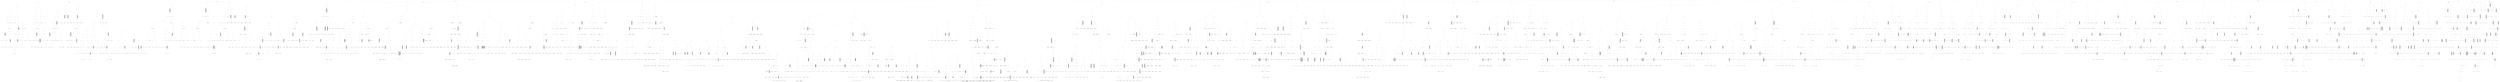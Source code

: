 digraph {
0 [label="x[3] <= -0.05"];
1 [label="x[4] <= -0.275"];
2 [label="x[4] <= -0.775"];
3 [label="x[4] <= -0.975"];
4 [label="x[3] <= -0.25"];
5 [label="x[0] <= -0.025"];
6 [label="x[1] <= -1.325"];
7 [label="x[1] <= -1.375"];
8 [label="x[4] <= -1.125"];
9 [label="(20.0, 0.0)"];
8 -> 9 [label="True"];
10 [label="[(15.0, 0.0), (20.0, 0.0)]"];
8 -> 10 [style="dashed", label="False"];
7 -> 8 [label="True"];
11 [label="x[4] <= -1.175"];
12 [label="[(15.0, 0.0), (20.0, 0.0)]"];
11 -> 12 [label="True"];
13 [label="[(15.0, 0.0), (20.0, 0.0), (20.0, 10.0)]"];
11 -> 13 [style="dashed", label="False"];
7 -> 11 [style="dashed", label="False"];
6 -> 7 [label="True"];
14 [label="x[5] <= 0.125"];
15 [label="x[5] <= -0.125"];
16 [label="x[1] <= 0.075"];
17 [label="[(15.0, 0.0), (20.0, 0.0), (10.0, 10.0), (15.0, 10.0), (20.0, 10.0)\n(20.0, 20.0)]"];
16 -> 17 [label="True"];
18 [label="x[4] <= -1.125"];
19 [label="-179(\n+0.426*x[0]\n+0.216*x[1]\n-0.871*x[2]\n+0.071*x[3]\n+0.0217*x[4]\n+0.0852*x[5]\n-0.0216)^2\n+89.4(\n+0.689*x[0]\n-0.673*x[1]\n+0.195*x[2]\n+0.115*x[3]\n+0.0196*x[4]\n+0.138*x[5]\n-0.0337)^2\n-36.1(\n-0.525*x[0]\n-0.707*x[1]\n-0.451*x[2]\n-0.0875*x[3]\n-0.0383*x[4]\n-0.105*x[5]\n+0.0279)^2\n-2.07(\n-0.0471*x[0]\n-0.00167*x[1]\n-0.000349*x[2]\n-0.00785*x[3]\n-0.00215*x[4]\n-0.00942*x[5]\n-0.999)^2 <= 0"];
20 [label="[(15.0, 0.0), (20.0, 0.0), (10.0, 10.0), (15.0, 10.0), (20.0, 10.0)\n(20.0, 20.0)]"];
19 -> 20 [label="True"];
21 [label="[(15.0, 0.0), (10.0, 10.0), (15.0, 10.0), (20.0, 10.0), (20.0, 20.0)]"];
19 -> 21 [style="dashed", label="False"];
18 -> 19 [label="True"];
22 [label="x[1] <= 0.125"];
23 [label="x[2] <= 0.025"];
24 [label="[(10.0, 10.0), (15.0, 10.0), (20.0, 10.0), (20.0, 20.0)]"];
23 -> 24 [label="True"];
25 [label="[(15.0, 0.0), (20.0, 0.0), (10.0, 10.0), (15.0, 10.0), (20.0, 10.0)\n(20.0, 20.0)]"];
23 -> 25 [style="dashed", label="False"];
22 -> 23 [label="True"];
26 [label="127(\n+0.488*x[0]\n-0.5*x[1]\n-0.488*x[2]\n+0.0813*x[3]\n-0.506*x[4]\n+0.0976*x[5]\n-0.0335)^2\n-125(\n+0.492*x[0]\n+0.418*x[1]\n-0.492*x[2]\n+0.082*x[3]\n+0.569*x[4]\n+0.0984*x[5]\n-0.0193)^2\n+34.3(\n-0.0258*x[0]\n+0.00958*x[1]\n+0.0258*x[2]\n-0.0043*x[3]\n+0.00522*x[4]\n-0.00516*x[5]\n-0.999)^2\n+10.7(\n+0.0511*x[0]\n+0.758*x[1]\n-0.0511*x[2]\n+0.00852*x[3]\n-0.648*x[4]\n+0.0102*x[5]\n+0.00115)^2 <= 0"];
27 [label="[(15.0, 0.0), (10.0, 10.0), (15.0, 10.0), (20.0, 10.0), (20.0, 20.0)]"];
26 -> 27 [label="True"];
28 [label="[(10.0, 10.0), (15.0, 10.0), (20.0, 10.0), (20.0, 20.0)]"];
26 -> 28 [style="dashed", label="False"];
22 -> 26 [style="dashed", label="False"];
18 -> 22 [style="dashed", label="False"];
16 -> 18 [style="dashed", label="False"];
15 -> 16 [label="True"];
29 [label="[(15.0, 0.0), (20.0, 0.0), (10.0, 10.0), (15.0, 10.0), (20.0, 10.0)\n(20.0, 20.0)]"];
15 -> 29 [style="dashed", label="False"];
14 -> 15 [label="True"];
30 [label="x[1] <= 0.125"];
31 [label="x[2] <= 0.025"];
32 [label="x[1] <= 0.075"];
33 [label="x[2] <= -0.025"];
34 [label="x[1] <= 0.025"];
35 [label="(20.0, 0.0)"];
34 -> 35 [label="True"];
36 [label="x[4] <= -1.175"];
37 [label="[(15.0, 0.0), (20.0, 0.0)]"];
36 -> 37 [label="True"];
38 [label="[(15.0, 0.0), (20.0, 0.0), (20.0, 10.0)]"];
36 -> 38 [style="dashed", label="False"];
34 -> 36 [style="dashed", label="False"];
33 -> 34 [label="True"];
39 [label="x[4] <= -1.125"];
40 [label="(20.0, 0.0)"];
39 -> 40 [label="True"];
41 [label="[(15.0, 0.0), (20.0, 0.0)]"];
39 -> 41 [style="dashed", label="False"];
33 -> 39 [style="dashed", label="False"];
32 -> 33 [label="True"];
42 [label="x[4] <= -1.075"];
43 [label="139(\n-0.428*x[0]\n+0.214*x[1]\n-0.837*x[2]\n-0.0713*x[3]\n+0.239*x[4]\n+0.0855*x[5]\n+0.0309)^2\n-87.4(\n+0.628*x[0]\n-0.314*x[1]\n-0.238*x[2]\n+0.105*x[3]\n+0.651*x[4]\n-0.126*x[5]\n-0.0211)^2\n+50.3(\n-0.418*x[0]\n+0.209*x[1]\n+0.49*x[2]\n-0.0697*x[3]\n+0.714*x[4]\n+0.0836*x[5]\n+0.138)^2\n+42.5(\n+0.0852*x[0]\n-0.0426*x[1]\n-0.0474*x[2]\n+0.0142*x[3]\n-0.0934*x[4]\n-0.017*x[5]\n+0.99)^2 <= 0"];
44 [label="[(15.0, 0.0), (20.0, 0.0)]"];
43 -> 44 [label="True"];
45 [label="[(15.0, 0.0), (20.0, 0.0), (20.0, 10.0)]"];
43 -> 45 [style="dashed", label="False"];
42 -> 43 [label="True"];
46 [label="x[2] <= -0.025"];
47 [label="[(15.0, 0.0), (20.0, 0.0), (15.0, 10.0), (20.0, 10.0)]"];
46 -> 47 [label="True"];
48 [label="[(15.0, 0.0), (20.0, 0.0), (20.0, 10.0)]"];
46 -> 48 [style="dashed", label="False"];
42 -> 46 [style="dashed", label="False"];
32 -> 42 [style="dashed", label="False"];
31 -> 32 [label="True"];
49 [label="-341(\n+0.439*x[0]\n-0.757*x[1]\n-0.439*x[2]\n+0.0732*x[3]\n-0.167*x[4]\n-0.0878*x[5]\n-0.0241)^2\n+236(\n-0.528*x[0]\n-0.563*x[1]\n+0.528*x[2]\n-0.088*x[3]\n-0.326*x[4]\n+0.106*x[5]\n+0.0234)^2\n-30.4(\n+0.0225*x[0]\n-0.00663*x[1]\n-0.0225*x[2]\n+0.00374*x[3]\n+0.0079*x[4]\n-0.00449*x[5]\n+0.999)^2\n-14.2(\n-0.106*x[0]\n-0.333*x[1]\n+0.106*x[2]\n-0.0177*x[3]\n+0.931*x[4]\n+0.0212*x[5]\n-0.00462)^2 <= 0"];
50 [label="[(15.0, 0.0), (20.0, 0.0)]"];
49 -> 50 [label="True"];
51 [label="(20.0, 0.0)"];
49 -> 51 [style="dashed", label="False"];
31 -> 49 [style="dashed", label="False"];
30 -> 31 [label="True"];
52 [label="x[1] <= 0.175"];
53 [label="x[2] <= 0.025"];
54 [label="x[4] <= -1.175"];
55 [label="[(15.0, 0.0), (20.0, 0.0), (10.0, 10.0), (15.0, 10.0), (20.0, 10.0)]"];
54 -> 55 [label="True"];
56 [label="[(15.0, 0.0), (20.0, 0.0), (10.0, 10.0), (15.0, 10.0), (20.0, 10.0)\n(20.0, 20.0)]"];
54 -> 56 [style="dashed", label="False"];
53 -> 54 [label="True"];
57 [label="x[4] <= -1.025"];
58 [label="[(15.0, 0.0), (20.0, 0.0), (15.0, 10.0), (20.0, 10.0)]"];
57 -> 58 [label="True"];
59 [label="[(15.0, 0.0), (20.0, 0.0), (10.0, 10.0), (15.0, 10.0), (20.0, 10.0)\n(20.0, 20.0)]"];
57 -> 59 [style="dashed", label="False"];
53 -> 57 [style="dashed", label="False"];
52 -> 53 [label="True"];
60 [label="[(15.0, 0.0), (20.0, 0.0), (10.0, 10.0), (15.0, 10.0), (20.0, 10.0)\n(20.0, 20.0)]"];
52 -> 60 [style="dashed", label="False"];
30 -> 52 [style="dashed", label="False"];
14 -> 30 [style="dashed", label="False"];
6 -> 14 [style="dashed", label="False"];
5 -> 6 [label="True"];
61 [label="x[1] <= -1.325"];
62 [label="x[1] <= -1.375"];
63 [label="x[4] <= -1.125"];
64 [label="(20.0, 0.0)"];
63 -> 64 [label="True"];
65 [label="[(15.0, 0.0), (20.0, 0.0)]"];
63 -> 65 [style="dashed", label="False"];
62 -> 63 [label="True"];
66 [label="x[4] <= -1.175"];
67 [label="[(15.0, 0.0), (20.0, 0.0)]"];
66 -> 67 [label="True"];
68 [label="[(10.0, 0.0), (15.0, 0.0), (20.0, 0.0), (20.0, 10.0)]"];
66 -> 68 [style="dashed", label="False"];
62 -> 66 [style="dashed", label="False"];
61 -> 62 [label="True"];
69 [label="x[5] <= 0.125"];
70 [label="x[5] <= -0.125"];
71 [label="x[1] <= 0.075"];
72 [label="[(0.0, 0.0), (5.0, 0.0), (10.0, 0.0), (15.0, 0.0), (20.0, 0.0)\n(10.0, 10.0), (15.0, 10.0), (20.0, 10.0), (20.0, 20.0)]"];
71 -> 72 [label="True"];
73 [label="x[4] <= -1.125"];
74 [label="-176(\n-0.0133*x[0]\n-0.0789*x[1]\n+0.987*x[2]\n-0.0867*x[3]\n-0.0225*x[4]\n-0.104*x[5]\n+0.0263)^2\n+35.7(\n+0.201*x[0]\n+0.825*x[1]\n-0.00613*x[2]\n-0.329*x[3]\n-0.0766*x[4]\n-0.395*x[5]\n+0.0938)^2\n-21(\n+0.718*x[0]\n-0.487*x[1]\n-0.0982*x[2]\n-0.3*x[3]\n-0.0869*x[4]\n-0.36*x[5]\n+0.0989)^2\n-3.86(\n-0.661*x[0]\n-0.271*x[1]\n-0.126*x[2]\n-0.398*x[3]\n-0.178*x[4]\n-0.478*x[5]\n+0.234)^2\n-1.8(\n-0.0678*x[0]\n-0.0378*x[1]\n-0.0145*x[2]\n-0.162*x[3]\n-0.0583*x[4]\n-0.195*x[5]\n-0.962)^2 <= 0"];
75 [label="[(0.0, 0.0), (5.0, 0.0), (10.0, 0.0), (15.0, 0.0), (20.0, 0.0)\n(10.0, 10.0), (15.0, 10.0), (20.0, 10.0), (20.0, 20.0)]"];
74 -> 75 [label="True"];
76 [label="[(0.0, 0.0), (5.0, 0.0), (10.0, 0.0), (15.0, 0.0), (10.0, 10.0)\n(15.0, 10.0), (20.0, 10.0), (20.0, 20.0)]"];
74 -> 76 [style="dashed", label="False"];
73 -> 74 [label="True"];
77 [label="x[1] <= 0.125"];
78 [label="x[2] <= 0.025"];
79 [label="[(0.0, 0.0), (5.0, 0.0), (10.0, 0.0), (10.0, 10.0), (15.0, 10.0)\n(20.0, 10.0), (20.0, 20.0)]"];
78 -> 79 [label="True"];
80 [label="[(0.0, 0.0), (5.0, 0.0), (10.0, 0.0), (15.0, 0.0), (20.0, 0.0)\n(10.0, 10.0), (15.0, 10.0), (20.0, 10.0), (20.0, 20.0)]"];
78 -> 80 [style="dashed", label="False"];
77 -> 78 [label="True"];
81 [label="109+0j(\n+0.0109+0j*x[0]\n+0.514+0j*x[1]\n+0.675+0j*x[2]\n-0.113+0j*x[3]\n+0.496+0j*x[4]\n-0.135+0j*x[5]\n+0.0489+0j)^2\n-107+0j(\n-0.0141+0j*x[0]\n+0.4+0j*x[1]\n-0.684+0j*x[2]\n+0.114+0j*x[3]\n+0.583+0j*x[4]\n+0.137+0j*x[5]\n-0.026+0j)^2\n+33.7+0j(\n-0.0013+0j*x[0]\n-0.017+0j*x[1]\n-0.0506+0j*x[2]\n+0.00843+0j*x[3]\n-0.00726+0j*x[4]\n+0.0101+0j*x[5]\n+0.998+0j)^2\n+12.7+0j(\n-0.135+0j*x[0]\n-0.752+0j*x[1]\n+0.0992+0j*x[2]\n-0.0165+0j*x[3]\n+0.637+0j*x[4]\n-0.0198+0j*x[5]\n-0.003+0j)^2\n-1.03+0j(\n+0.991+0j*x[0]\n-0.102+0j*x[1]\n-0.00371+0j*x[2]\n+0.000618+0j*x[3]\n+0.0896+0j*x[4]\n+0.000742+0j*x[5]\n-5.51e-06+0j)^2 <= 0"];
82 [label="[(0.0, 0.0), (5.0, 0.0), (10.0, 0.0), (15.0, 0.0), (10.0, 10.0)\n(15.0, 10.0), (20.0, 10.0), (20.0, 20.0)]"];
81 -> 82 [label="True"];
83 [label="[(0.0, 0.0), (5.0, 0.0), (10.0, 0.0), (10.0, 10.0), (15.0, 10.0)\n(20.0, 10.0), (20.0, 20.0)]"];
81 -> 83 [style="dashed", label="False"];
77 -> 81 [style="dashed", label="False"];
73 -> 77 [style="dashed", label="False"];
71 -> 73 [style="dashed", label="False"];
70 -> 71 [label="True"];
84 [label="[(0.0, 0.0), (5.0, 0.0), (10.0, 0.0), (15.0, 0.0), (20.0, 0.0)\n(10.0, 10.0), (15.0, 10.0), (20.0, 10.0), (20.0, 20.0)]"];
70 -> 84 [style="dashed", label="False"];
69 -> 70 [label="True"];
85 [label="x[1] <= 0.125"];
86 [label="x[2] <= -0.025"];
87 [label="x[1] <= 0.075"];
88 [label="x[1] <= 0.025"];
89 [label="(20.0, 0.0)"];
88 -> 89 [label="True"];
90 [label="x[4] <= -1.175"];
91 [label="[(15.0, 0.0), (20.0, 0.0)]"];
90 -> 91 [label="True"];
92 [label="[(10.0, 0.0), (15.0, 0.0), (20.0, 0.0), (20.0, 10.0)]"];
90 -> 92 [style="dashed", label="False"];
88 -> 90 [style="dashed", label="False"];
87 -> 88 [label="True"];
93 [label="x[4] <= -1.075"];
94 [label="[(5.0, 0.0), (10.0, 0.0), (15.0, 0.0), (20.0, 0.0), (20.0, 10.0)]"];
93 -> 94 [label="True"];
95 [label="[(0.0, 0.0), (5.0, 0.0), (10.0, 0.0), (15.0, 0.0), (20.0, 0.0)\n(15.0, 10.0), (20.0, 10.0)]"];
93 -> 95 [style="dashed", label="False"];
87 -> 93 [style="dashed", label="False"];
86 -> 87 [label="True"];
96 [label="x[1] <= 0.075"];
97 [label="499(\n-0.0571*x[0]\n-0.383*x[1]\n-0.913*x[2]\n+0.0638*x[3]\n+0.0813*x[4]\n-0.0766*x[5]\n-0.0177)^2\n-130(\n+0.113*x[0]\n+0.785*x[1]\n-0.318*x[2]\n-0.131*x[3]\n+0.474*x[4]\n+0.157*x[5]\n+0.0569)^2\n+41.6(\n+0.187*x[0]\n-0.411*x[1]\n+0.248*x[2]\n+0.0684*x[3]\n+0.85*x[4]\n-0.0821*x[5]\n-0.0104)^2\n-40(\n+0.00597*x[0]\n+0.0558*x[1]\n-0.00453*x[2]\n-0.0093*x[3]\n+0.0165*x[4]\n+0.0112*x[5]\n-0.998)^2\n-8.9(\n+0.974*x[0]\n-0.0348*x[1]\n-0.0643*x[2]\n+0.00581*x[3]\n-0.214*x[4]\n-0.00697*x[5]\n+0.000496)^2 <= 0"];
98 [label="[(15.0, 0.0), (20.0, 0.0)]"];
97 -> 98 [label="True"];
99 [label="(20.0, 0.0)"];
97 -> 99 [style="dashed", label="False"];
96 -> 97 [label="True"];
100 [label="x[2] <= 0.025"];
101 [label="x[4] <= -1.175"];
102 [label="[(15.0, 0.0), (20.0, 0.0)]"];
101 -> 102 [label="True"];
103 [label="[(10.0, 0.0), (15.0, 0.0), (20.0, 0.0), (20.0, 10.0)]"];
101 -> 103 [style="dashed", label="False"];
100 -> 101 [label="True"];
104 [label="x[4] <= -1.125"];
105 [label="(20.0, 0.0)"];
104 -> 105 [label="True"];
106 [label="[(15.0, 0.0), (20.0, 0.0)]"];
104 -> 106 [style="dashed", label="False"];
100 -> 104 [style="dashed", label="False"];
96 -> 100 [style="dashed", label="False"];
86 -> 96 [style="dashed", label="False"];
85 -> 86 [label="True"];
107 [label="x[1] <= 0.175"];
108 [label="x[2] <= 0.025"];
109 [label="x[4] <= -1.175"];
110 [label="[(0.0, 0.0), (5.0, 0.0), (10.0, 0.0), (15.0, 0.0), (20.0, 0.0)\n(10.0, 10.0), (15.0, 10.0), (20.0, 10.0)]"];
109 -> 110 [label="True"];
111 [label="[(0.0, 0.0), (5.0, 0.0), (10.0, 0.0), (15.0, 0.0), (20.0, 0.0)\n(10.0, 10.0), (15.0, 10.0), (20.0, 10.0), (20.0, 20.0)]"];
109 -> 111 [style="dashed", label="False"];
108 -> 109 [label="True"];
112 [label="x[4] <= -1.125"];
113 [label="[(5.0, 0.0), (10.0, 0.0), (15.0, 0.0), (20.0, 0.0), (15.0, 10.0)\n(20.0, 10.0)]"];
112 -> 113 [label="True"];
114 [label="x[4] <= -1.025"];
115 [label="[(0.0, 0.0), (5.0, 0.0), (10.0, 0.0), (15.0, 0.0), (20.0, 0.0)\n(15.0, 10.0), (20.0, 10.0)]"];
114 -> 115 [label="True"];
116 [label="[(0.0, 0.0), (5.0, 0.0), (10.0, 0.0), (15.0, 0.0), (20.0, 0.0)\n(10.0, 10.0), (15.0, 10.0), (20.0, 10.0), (20.0, 20.0)]"];
114 -> 116 [style="dashed", label="False"];
112 -> 114 [style="dashed", label="False"];
108 -> 112 [style="dashed", label="False"];
107 -> 108 [label="True"];
117 [label="[(0.0, 0.0), (5.0, 0.0), (10.0, 0.0), (15.0, 0.0), (20.0, 0.0)\n(10.0, 10.0), (15.0, 10.0), (20.0, 10.0), (20.0, 20.0)]"];
107 -> 117 [style="dashed", label="False"];
85 -> 107 [style="dashed", label="False"];
69 -> 85 [style="dashed", label="False"];
61 -> 69 [style="dashed", label="False"];
5 -> 61 [style="dashed", label="False"];
4 -> 5 [label="True"];
118 [label="x[1] <= -1.175"];
119 [label="x[1] <= -1.325"];
120 [label="x[1] <= -1.375"];
121 [label="x[4] <= -1.125"];
122 [label="(20.0, 0.0)"];
121 -> 122 [label="True"];
123 [label="[(15.0, 0.0), (20.0, 0.0)]"];
121 -> 123 [style="dashed", label="False"];
120 -> 121 [label="True"];
124 [label="x[4] <= -1.075"];
125 [label="-40.3(\n+0*x[0]\n+0.0832*x[1]\n+2.03e-16*x[2]\n+0.794*x[3]\n-0.0379*x[4]\n+0.0385*x[5]\n-0.599)^2\n-30.3(\n+0*x[0]\n+0.0463*x[1]\n+1.73e-16*x[2]\n+0.592*x[3]\n+0.192*x[4]\n+0.0399*x[5]\n+0.781)^2\n+10.5(\n+0*x[0]\n+0.458*x[1]\n+1.12e-16*x[2]\n-0.122*x[3]\n+0.867*x[4]\n+0.0422*x[5]\n-0.15)^2\n-2.37(\n+0*x[0]\n+0.884*x[1]\n-6.44e-16*x[2]\n-0.043*x[3]\n-0.456*x[4]\n-0.0205*x[5]\n+0.0932)^2\n+0.697(\n+0*x[0]\n+0.00635*x[1]\n-1.82e-15*x[2]\n+0.0501*x[3]\n+0.0523*x[4]\n-0.997*x[5]\n-0.000179)^2 <= 0"];
126 [label="[(10.0, 0.0), (15.0, 0.0), (20.0, 0.0)]"];
125 -> 126 [label="True"];
127 [label="[(15.0, 0.0), (20.0, 0.0)]"];
125 -> 127 [style="dashed", label="False"];
124 -> 125 [label="True"];
128 [label="[(10.0, 0.0), (15.0, 0.0), (20.0, 0.0), (20.0, 10.0)]"];
124 -> 128 [style="dashed", label="False"];
120 -> 124 [style="dashed", label="False"];
119 -> 120 [label="True"];
129 [label="x[3] <= -0.15"];
130 [label="184(\n+0*x[0]\n-0.107*x[1]\n-7.55e-12*x[2]\n+0.0618*x[3]\n-0.056*x[4]\n+0.00084*x[5]\n-0.991)^2\n-105(\n+0*x[0]\n+0.638*x[1]\n+4.79e-11*x[2]\n+0.666*x[3]\n+0.383*x[4]\n-0.0022*x[5]\n-0.0489)^2\n+83.6(\n+0*x[0]\n-0.591*x[1]\n-4.09e-11*x[2]\n+0.742*x[3]\n-0.29*x[4]\n+0.0057*x[5]\n+0.126)^2\n+1.29(\n+0*x[0]\n+0.456*x[1]\n-1.19e-09*x[2]\n+0.0384*x[3]\n-0.824*x[4]\n+0.335*x[5]\n+5.49e-05)^2\n+0.775(\n+0*x[0]\n-0.157*x[1]\n-6.63e-09*x[2]\n-0.0166*x[3]\n+0.295*x[4]\n+0.942*x[5]\n-1.43e-05)^2 <= 0"];
131 [label="[(0.0, 0.0), (5.0, 0.0), (10.0, 0.0), (15.0, 0.0), (20.0, 0.0)\n(10.0, 10.0), (15.0, 10.0), (20.0, 10.0)]"];
130 -> 131 [label="True"];
132 [label="[(0.0, 0.0), (5.0, 0.0), (10.0, 0.0), (15.0, 0.0), (20.0, 0.0)\n(10.0, 10.0), (15.0, 10.0), (20.0, 10.0), (20.0, 20.0)]"];
130 -> 132 [style="dashed", label="False"];
129 -> 130 [label="True"];
133 [label="-199(\n+0*x[0]\n+0.628*x[1]\n+4.63e-11*x[2]\n+0.687*x[3]\n+0.363*x[4]\n-0.00303*x[5]\n-0.0359)^2\n+194(\n+0*x[0]\n+0.423*x[1]\n+2.99e-11*x[2]\n-0.465*x[3]\n+0.222*x[4]\n-0.00329*x[5]\n+0.745)^2\n+168(\n+0*x[0]\n-0.44*x[1]\n-3.1e-11*x[2]\n+0.558*x[3]\n-0.229*x[4]\n+0.00352*x[5]\n+0.666)^2\n+1.29(\n+0*x[0]\n+0.457*x[1]\n-1.19e-09*x[2]\n+0.0192*x[3]\n-0.824*x[4]\n+0.334*x[5]\n+1.37e-05)^2\n+0.775(\n+0*x[0]\n-0.157*x[1]\n-6.63e-09*x[2]\n-0.0083*x[3]\n+0.295*x[4]\n+0.943*x[5]\n-3.55e-06)^2 <= 0"];
134 [label="[(0.0, 0.0), (5.0, 0.0), (10.0, 0.0), (15.0, 0.0), (20.0, 0.0)\n(15.0, 10.0), (20.0, 10.0)]"];
133 -> 134 [label="True"];
135 [label="[(0.0, 0.0), (5.0, 0.0), (10.0, 0.0), (15.0, 0.0), (20.0, 0.0)\n(10.0, 10.0), (15.0, 10.0), (20.0, 10.0)]"];
133 -> 135 [style="dashed", label="False"];
129 -> 133 [style="dashed", label="False"];
119 -> 129 [style="dashed", label="False"];
118 -> 119 [label="True"];
136 [label="x[5] <= 0.125"];
137 [label="x[1] <= -1.075"];
138 [label="34.1(\n+0*x[0]\n+0.154*x[1]\n-3.42e-15*x[2]\n+0.86*x[3]\n+0.00771*x[4]\n+0.00986*x[5]\n-0.486)^2\n+25.2(\n+0*x[0]\n-0.079*x[1]\n-1.76e-15*x[2]\n+0.48*x[3]\n+0.277*x[4]\n+0.00146*x[5]\n+0.828)^2\n-11.2(\n+0*x[0]\n-0.366*x[1]\n-1.42e-15*x[2]\n+0.169*x[3]\n-0.899*x[4]\n-0.0188*x[5]\n+0.168)^2\n+3.61(\n+0*x[0]\n+0.913*x[1]\n-1.31e-15*x[2]\n-0.036*x[3]\n-0.338*x[4]\n+0.0364*x[5]\n+0.221)^2\n+0.552(\n+0*x[0]\n+0.0416*x[1]\n+6.26e-14*x[2]\n+0.00469*x[3]\n+0.00506*x[4]\n-0.999*x[5]\n+0.00131)^2 <= 0"];
139 [label="[(0.0, 0.0), (5.0, 0.0), (10.0, 0.0), (15.0, 0.0), (20.0, 0.0)\n(10.0, 10.0), (15.0, 10.0), (20.0, 10.0)]"];
138 -> 139 [label="True"];
140 [label="[(0.0, 0.0), (5.0, 0.0), (10.0, 0.0), (15.0, 0.0), (20.0, 0.0)\n(10.0, 10.0), (15.0, 10.0), (20.0, 10.0), (20.0, 20.0)]"];
138 -> 140 [style="dashed", label="False"];
137 -> 138 [label="True"];
141 [label="x[5] <= -0.125"];
142 [label="x[1] <= 0.075"];
143 [label="[(0.0, 0.0), (5.0, 0.0), (10.0, 0.0), (15.0, 0.0), (20.0, 0.0)\n(10.0, 10.0), (15.0, 10.0), (20.0, 10.0), (20.0, 20.0)]"];
142 -> 143 [label="True"];
144 [label="x[4] <= -1.125"];
145 [label="-208(\n+0*x[0]\n-0.0756*x[1]\n+0.989*x[2]\n-0.0633*x[3]\n-0.0225*x[4]\n-0.105*x[5]\n+0.0264)^2\n+38.7(\n+0*x[0]\n-0.848*x[1]\n+0.00324*x[2]\n+0.269*x[3]\n+0.0859*x[4]\n+0.436*x[5]\n-0.105)^2\n-13.9(\n+0*x[0]\n-0.518*x[1]\n-0.146*x[2]\n-0.544*x[3]\n-0.151*x[4]\n-0.602*x[5]\n+0.17)^2\n-1.5(\n+0*x[0]\n+0.000347*x[1]\n-0.0013*x[2]\n+0.139*x[3]\n-0.000455*x[4]\n+0.15*x[5]\n+0.979)^2\n-0.382(\n+0*x[0]\n+0.0552*x[1]\n+0.0177*x[2]\n-0.67*x[3]\n+0.616*x[4]\n+0.408*x[5]\n+0.0333)^2\n+0.292(\n+0*x[0]\n+0.0536*x[1]\n+0.0143*x[2]\n-0.399*x[3]\n-0.768*x[4]\n+0.497*x[5]\n-0.0197)^2 <= 0"];
146 [label="[(0.0, 0.0), (5.0, 0.0), (10.0, 0.0), (15.0, 0.0), (20.0, 0.0)\n(10.0, 10.0), (15.0, 10.0), (20.0, 10.0), (20.0, 20.0)]"];
145 -> 146 [label="True"];
147 [label="[(0.0, 0.0), (5.0, 0.0), (10.0, 0.0), (15.0, 0.0), (10.0, 10.0)\n(15.0, 10.0), (20.0, 10.0), (20.0, 20.0)]"];
145 -> 147 [style="dashed", label="False"];
144 -> 145 [label="True"];
148 [label="x[1] <= 0.125"];
149 [label="x[2] <= 0.025"];
150 [label="[(0.0, 0.0), (5.0, 0.0), (10.0, 0.0), (10.0, 10.0), (15.0, 10.0)\n(20.0, 10.0), (20.0, 20.0)]"];
149 -> 150 [label="True"];
151 [label="[(0.0, 0.0), (5.0, 0.0), (10.0, 0.0), (15.0, 0.0), (20.0, 0.0)\n(10.0, 10.0), (15.0, 10.0), (20.0, 10.0), (20.0, 20.0)]"];
149 -> 151 [style="dashed", label="False"];
148 -> 149 [label="True"];
152 [label="132(\n+0*x[0]\n-0.504*x[1]\n-0.685*x[2]\n+0.0142*x[3]\n-0.506*x[4]\n+0.137*x[5]\n-0.0456)^2\n-129(\n+0*x[0]\n-0.391*x[1]\n+0.693*x[2]\n-0.0115*x[3]\n-0.589*x[4]\n-0.139*x[5]\n+0.0276)^2\n+32.8(\n+0*x[0]\n+0.0155*x[1]\n+0.05*x[2]\n-0.00157*x[3]\n+0.00409*x[4]\n-0.01*x[5]\n-0.999)^2\n+15.4(\n+0*x[0]\n+0.763*x[1]\n-0.0991*x[2]\n-0.139*x[3]\n-0.624*x[4]\n+0.0198*x[5]\n+0.00436)^2\n-0.299(\n+0*x[0]\n-0.11*x[1]\n-0.00402*x[2]\n-0.99*x[3]\n+0.0873*x[4]\n+0.000804*x[5]\n-1.81e-06)^2 <= 0"];
153 [label="[(0.0, 0.0), (5.0, 0.0), (10.0, 0.0), (15.0, 0.0), (10.0, 10.0)\n(15.0, 10.0), (20.0, 10.0), (20.0, 20.0)]"];
152 -> 153 [label="True"];
154 [label="[(0.0, 0.0), (5.0, 0.0), (10.0, 0.0), (10.0, 10.0), (15.0, 10.0)\n(20.0, 10.0), (20.0, 20.0)]"];
152 -> 154 [style="dashed", label="False"];
148 -> 152 [style="dashed", label="False"];
144 -> 148 [style="dashed", label="False"];
142 -> 144 [style="dashed", label="False"];
141 -> 142 [label="True"];
155 [label="[(0.0, 0.0), (5.0, 0.0), (10.0, 0.0), (15.0, 0.0), (20.0, 0.0)\n(10.0, 10.0), (15.0, 10.0), (20.0, 10.0), (20.0, 20.0)]"];
141 -> 155 [style="dashed", label="False"];
137 -> 141 [style="dashed", label="False"];
136 -> 137 [label="True"];
156 [label="x[1] <= 0.325"];
157 [label="x[1] <= 0.125"];
158 [label="x[2] <= -0.025"];
159 [label="x[3] <= -0.15"];
160 [label="x[4] <= -1.075"];
161 [label="x[1] <= 0.075"];
162 [label="x[4] <= -1.175"];
163 [label="[(15.0, 0.0), (20.0, 0.0)]"];
162 -> 163 [label="True"];
164 [label="[(10.0, 0.0), (15.0, 0.0), (20.0, 0.0)]"];
162 -> 164 [style="dashed", label="False"];
161 -> 162 [label="True"];
165 [label="x[4] <= -1.175"];
166 [label="[(10.0, 0.0), (15.0, 0.0), (20.0, 0.0)]"];
165 -> 166 [label="True"];
167 [label="[(5.0, 0.0), (10.0, 0.0), (15.0, 0.0), (20.0, 0.0)]"];
165 -> 167 [style="dashed", label="False"];
161 -> 165 [style="dashed", label="False"];
160 -> 161 [label="True"];
168 [label="x[1] <= 0.025"];
169 [label="(20.0, 0.0)"];
168 -> 169 [label="True"];
170 [label="x[1] <= 0.075"];
171 [label="x[4] <= -1.025"];
172 [label="[(10.0, 0.0), (15.0, 0.0), (20.0, 0.0)]"];
171 -> 172 [label="True"];
173 [label="[(10.0, 0.0), (15.0, 0.0), (20.0, 0.0), (20.0, 10.0)]"];
171 -> 173 [style="dashed", label="False"];
170 -> 171 [label="True"];
174 [label="[(0.0, 0.0), (5.0, 0.0), (10.0, 0.0), (15.0, 0.0), (20.0, 0.0)\n(20.0, 10.0)]"];
170 -> 174 [style="dashed", label="False"];
168 -> 170 [style="dashed", label="False"];
160 -> 168 [style="dashed", label="False"];
159 -> 160 [label="True"];
175 [label="x[4] <= -1.075"];
176 [label="[(15.0, 0.0), (20.0, 0.0)]"];
175 -> 176 [label="True"];
177 [label="x[1] <= 0.075"];
178 [label="x[4] <= -1.025"];
179 [label="[(15.0, 0.0), (20.0, 0.0)]"];
178 -> 179 [label="True"];
180 [label="[(10.0, 0.0), (15.0, 0.0), (20.0, 0.0)]"];
178 -> 180 [style="dashed", label="False"];
177 -> 178 [label="True"];
181 [label="[(5.0, 0.0), (10.0, 0.0), (15.0, 0.0), (20.0, 0.0), (20.0, 10.0)]"];
177 -> 181 [style="dashed", label="False"];
175 -> 177 [style="dashed", label="False"];
159 -> 175 [style="dashed", label="False"];
158 -> 159 [label="True"];
182 [label="x[4] <= -1.075"];
183 [label="x[4] <= -1.125"];
184 [label="x[1] <= 0.075"];
185 [label="(20.0, 0.0)"];
184 -> 185 [label="True"];
186 [label="x[2] <= 0.025"];
187 [label="60.8(\n+0*x[0]\n-0.646*x[1]\n+0*x[2]\n-0.224*x[3]\n+0.681*x[4]\n-0.258*x[5]\n-0.0398)^2\n-58.9(\n+0*x[0]\n-0.645*x[1]\n+0*x[2]\n+0.341*x[3]\n-0.607*x[4]\n-0.258*x[5]\n-0.182)^2\n-37.4(\n+0*x[0]\n+0.145*x[1]\n+0*x[2]\n-0.0579*x[3]\n+0.0829*x[4]\n+0.058*x[5]\n-0.983)^2\n-12.2(\n+0*x[0]\n+0.0913*x[1]\n+0*x[2]\n+0.911*x[3]\n+0.4*x[4]\n+0.0365*x[5]\n-0.00432)^2 <= 0"];
188 [label="[(10.0, 0.0), (15.0, 0.0), (20.0, 0.0)]"];
187 -> 188 [label="True"];
189 [label="[(15.0, 0.0), (20.0, 0.0)]"];
187 -> 189 [style="dashed", label="False"];
186 -> 187 [label="True"];
190 [label="(20.0, 0.0)"];
186 -> 190 [style="dashed", label="False"];
184 -> 186 [style="dashed", label="False"];
183 -> 184 [label="True"];
191 [label="x[1] <= 0.075"];
192 [label="x[2] <= 0.025"];
193 [label="[(15.0, 0.0), (20.0, 0.0)]"];
192 -> 193 [label="True"];
194 [label="(20.0, 0.0)"];
192 -> 194 [style="dashed", label="False"];
191 -> 192 [label="True"];
195 [label="105(\n+0*x[0]\n+0.12*x[1]\n+0.929*x[2]\n-0.347*x[3]\n-0.0109*x[4]\n+0.048*x[5]\n+0.0123)^2\n-49.5(\n+0*x[0]\n+0.469*x[1]\n-0.363*x[2]\n-0.78*x[3]\n-0.0427*x[4]\n+0.188*x[5]\n+0.0445)^2\n+15.3(\n+0*x[0]\n-0.782*x[1]\n-0.0752*x[2]\n-0.52*x[3]\n+0.0711*x[4]\n-0.313*x[5]\n-0.0952)^2\n+2.71(\n+0*x[0]\n-0.0974*x[1]\n-0.00246*x[2]\n-0.0106*x[3]\n+0.00885*x[4]\n-0.0389*x[5]\n+0.994)^2 <= 0"];
196 [label="[(10.0, 0.0), (15.0, 0.0), (20.0, 0.0)]"];
195 -> 196 [label="True"];
197 [label="[(15.0, 0.0), (20.0, 0.0)]"];
195 -> 197 [style="dashed", label="False"];
191 -> 195 [style="dashed", label="False"];
183 -> 191 [style="dashed", label="False"];
182 -> 183 [label="True"];
198 [label="x[1] <= 0.075"];
199 [label="x[2] <= 0.025"];
200 [label="[(15.0, 0.0), (20.0, 0.0)]"];
199 -> 200 [label="True"];
201 [label="(20.0, 0.0)"];
199 -> 201 [style="dashed", label="False"];
198 -> 199 [label="True"];
202 [label="x[2] <= 0.025"];
203 [label="[(10.0, 0.0), (15.0, 0.0), (20.0, 0.0), (20.0, 10.0)]"];
202 -> 203 [label="True"];
204 [label="[(15.0, 0.0), (20.0, 0.0)]"];
202 -> 204 [style="dashed", label="False"];
198 -> 202 [style="dashed", label="False"];
182 -> 198 [style="dashed", label="False"];
158 -> 182 [style="dashed", label="False"];
157 -> 158 [label="True"];
205 [label="x[3] <= -0.15"];
206 [label="x[1] <= 0.175"];
207 [label="x[4] <= -1.175"];
208 [label="x[2] <= 0.025"];
209 [label="[(0.0, 0.0), (5.0, 0.0), (10.0, 0.0), (15.0, 0.0), (20.0, 0.0)\n(15.0, 10.0), (20.0, 10.0)]"];
208 -> 209 [label="True"];
210 [label="[(5.0, 0.0), (10.0, 0.0), (15.0, 0.0), (20.0, 0.0), (20.0, 10.0)]"];
208 -> 210 [style="dashed", label="False"];
207 -> 208 [label="True"];
211 [label="x[2] <= 0.025"];
212 [label="-149(\n+0*x[0]\n-0.162*x[1]\n+0.973*x[2]\n+0.121*x[3]\n-0.0422*x[4]\n-0.097*x[5]\n-0.0323)^2\n+43.1(\n+0*x[0]\n+0.512*x[1]\n+0.135*x[2]\n-0.384*x[3]\n-0.691*x[4]\n+0.307*x[5]\n+0.0411)^2\n-38.1(\n+0*x[0]\n+0.142*x[1]\n+0.0884*x[2]\n-0.106*x[3]\n+0.275*x[4]\n+0.0852*x[5]\n+0.937)^2\n-31.1(\n+0*x[0]\n-0.461*x[1]\n-0.165*x[2]\n+0.345*x[3]\n-0.667*x[4]\n-0.276*x[5]\n+0.346)^2 <= 0"];
213 [label="[(0.0, 0.0), (5.0, 0.0), (10.0, 0.0), (15.0, 0.0), (20.0, 0.0)\n(10.0, 10.0), (15.0, 10.0), (20.0, 10.0), (20.0, 20.0)]"];
212 -> 213 [label="True"];
214 [label="[(0.0, 0.0), (5.0, 0.0), (10.0, 0.0), (15.0, 0.0), (20.0, 0.0)\n(10.0, 10.0), (15.0, 10.0), (20.0, 10.0)]"];
212 -> 214 [style="dashed", label="False"];
211 -> 212 [label="True"];
215 [label="x[4] <= -1.125"];
216 [label="[(5.0, 0.0), (10.0, 0.0), (15.0, 0.0), (20.0, 0.0), (15.0, 10.0)\n(20.0, 10.0)]"];
215 -> 216 [label="True"];
217 [label="x[4] <= -1.025"];
218 [label="[(0.0, 0.0), (5.0, 0.0), (10.0, 0.0), (15.0, 0.0), (20.0, 0.0)\n(15.0, 10.0), (20.0, 10.0)]"];
217 -> 218 [label="True"];
219 [label="[(0.0, 0.0), (5.0, 0.0), (10.0, 0.0), (15.0, 0.0), (20.0, 0.0)\n(10.0, 10.0), (15.0, 10.0), (20.0, 10.0)]"];
217 -> 219 [style="dashed", label="False"];
215 -> 217 [style="dashed", label="False"];
211 -> 215 [style="dashed", label="False"];
207 -> 211 [style="dashed", label="False"];
206 -> 207 [label="True"];
220 [label="-645(\n+0*x[0]\n+0.0606*x[1]\n-0.995*x[2]\n+0.0611*x[3]\n+0.0157*x[4]\n-0.0489*x[5]\n-0.0112)^2\n+106(\n+0*x[0]\n+0.898*x[1]\n+0.0247*x[2]\n-0.306*x[3]\n+0.145*x[4]\n+0.245*x[5]\n+0.135)^2\n-67.9(\n+0*x[0]\n-0.187*x[1]\n-0.0763*x[2]\n-0.527*x[3]\n-0.707*x[4]\n+0.422*x[5]\n+0.057)^2\n+59.6(\n+0*x[0]\n+0.264*x[1]\n+0.0354*x[2]\n+0.142*x[3]\n-0.319*x[4]\n-0.114*x[5]\n-0.891)^2\n+47.5(\n+0*x[0]\n-0.292*x[1]\n-0.0499*x[2]\n-0.463*x[3]\n+0.614*x[4]\n+0.371*x[5]\n-0.429)^2 <= 0"];
221 [label="[(0.0, 0.0), (5.0, 0.0), (10.0, 0.0), (15.0, 0.0), (20.0, 0.0)\n(10.0, 10.0), (15.0, 10.0), (20.0, 10.0)]"];
220 -> 221 [label="True"];
222 [label="[(0.0, 0.0), (5.0, 0.0), (10.0, 0.0), (15.0, 0.0), (20.0, 0.0)\n(10.0, 10.0), (15.0, 10.0), (20.0, 10.0), (20.0, 20.0)]"];
220 -> 222 [style="dashed", label="False"];
206 -> 220 [style="dashed", label="False"];
205 -> 206 [label="True"];
223 [label="x[1] <= 0.175"];
224 [label="x[4] <= -1.125"];
225 [label="x[4] <= -1.175"];
226 [label="x[2] <= 0.025"];
227 [label="[(0.0, 0.0), (5.0, 0.0), (10.0, 0.0), (15.0, 0.0), (20.0, 0.0)\n(20.0, 10.0)]"];
226 -> 227 [label="True"];
228 [label="[(5.0, 0.0), (10.0, 0.0), (15.0, 0.0), (20.0, 0.0), (20.0, 10.0)]"];
226 -> 228 [style="dashed", label="False"];
225 -> 226 [label="True"];
229 [label="x[2] <= 0.025"];
230 [label="[(0.0, 0.0), (5.0, 0.0), (10.0, 0.0), (15.0, 0.0), (20.0, 0.0)\n(15.0, 10.0)]"];
229 -> 230 [label="True"];
231 [label="[(5.0, 0.0), (10.0, 0.0), (15.0, 0.0), (20.0, 0.0)]"];
229 -> 231 [style="dashed", label="False"];
225 -> 229 [style="dashed", label="False"];
224 -> 225 [label="True"];
232 [label="x[2] <= 0.025"];
233 [label="149(\n+0*x[0]\n-0.159*x[1]\n+0.949*x[2]\n+0.238*x[3]\n-0.0832*x[4]\n-0.0953*x[5]\n-0.0317)^2\n-58.4(\n+0*x[0]\n-0.376*x[1]\n-0.169*x[2]\n+0.564*x[3]\n+0.678*x[4]\n-0.226*x[5]\n-0.0345)^2\n+42(\n+0*x[0]\n-0.3*x[1]\n-0.254*x[2]\n+0.45*x[3]\n-0.684*x[4]\n-0.18*x[5]\n-0.378)^2\n+36.2(\n+0*x[0]\n+0.142*x[1]\n+0.0777*x[2]\n-0.213*x[3]\n+0.257*x[4]\n+0.0854*x[5]\n-0.924)^2 <= 0"];
234 [label="[(0.0, 0.0), (5.0, 0.0), (10.0, 0.0), (15.0, 0.0), (20.0, 0.0)\n(15.0, 10.0), (20.0, 10.0)]"];
233 -> 234 [label="True"];
235 [label="[(0.0, 0.0), (5.0, 0.0), (10.0, 0.0), (15.0, 0.0), (20.0, 0.0)\n(10.0, 10.0), (15.0, 10.0), (20.0, 10.0)]"];
233 -> 235 [style="dashed", label="False"];
232 -> 233 [label="True"];
236 [label="x[4] <= -1.025"];
237 [label="[(5.0, 0.0), (10.0, 0.0), (15.0, 0.0), (20.0, 0.0), (20.0, 10.0)]"];
236 -> 237 [label="True"];
238 [label="[(0.0, 0.0), (5.0, 0.0), (10.0, 0.0), (15.0, 0.0), (20.0, 0.0)\n(15.0, 10.0), (20.0, 10.0)]"];
236 -> 238 [style="dashed", label="False"];
232 -> 236 [style="dashed", label="False"];
224 -> 232 [style="dashed", label="False"];
223 -> 224 [label="True"];
239 [label="x[4] <= -1.125"];
240 [label="405(\n+0*x[0]\n-0.00878*x[1]\n+0.997*x[2]\n-0.0664*x[3]\n-0.0146*x[4]\n+0.0266*x[5]\n+0.00622)^2\n-113(\n+0*x[0]\n-0.689*x[1]\n+0.0373*x[2]\n+0.61*x[3]\n-0.292*x[4]\n-0.244*x[5]\n-0.0804)^2\n+93.3(\n+0*x[0]\n-0.478*x[1]\n-0.0631*x[2]\n-0.664*x[3]\n-0.504*x[4]\n+0.265*x[5]\n+0.0514)^2\n-26.9(\n+0*x[0]\n-0.0431*x[1]\n-0.000139*x[2]\n+0.0796*x[3]\n+0.0208*x[4]\n-0.0318*x[5]\n+0.995)^2\n-14.5(\n+0*x[0]\n-0.544*x[1]\n-0.00789*x[2]\n-0.196*x[3]\n+0.812*x[4]\n+0.0783*x[5]\n-0.0223)^2 <= 0"];
241 [label="[(0.0, 0.0), (5.0, 0.0), (10.0, 0.0), (15.0, 0.0), (20.0, 0.0)\n(10.0, 10.0), (15.0, 10.0), (20.0, 10.0)]"];
240 -> 241 [label="True"];
242 [label="[(0.0, 0.0), (5.0, 0.0), (10.0, 0.0), (15.0, 0.0), (20.0, 0.0)\n(15.0, 10.0), (20.0, 10.0)]"];
240 -> 242 [style="dashed", label="False"];
239 -> 240 [label="True"];
243 [label="x[1] <= 0.275"];
244 [label="-403(\n+0*x[0]\n+0.0337*x[1]\n-0.997*x[2]\n+0.0669*x[3]\n+0.021*x[4]\n-0.0268*x[5]\n-0.00618)^2\n+69.1(\n+0*x[0]\n+0.527*x[1]\n-0.023*x[2]\n-0.643*x[3]\n+0.476*x[4]\n+0.257*x[5]\n+0.123)^2\n-66.6(\n+0*x[0]\n-0.362*x[1]\n-0.0756*x[2]\n-0.642*x[3]\n-0.619*x[4]\n+0.257*x[5]\n+0.0429)^2\n+32.7(\n+0*x[0]\n-0.0561*x[1]\n-0.000286*x[2]\n+0.107*x[3]\n-0.0272*x[4]\n-0.0428*x[5]\n+0.991)^2\n+12.1(\n+0*x[0]\n-0.766*x[1]\n-0.0239*x[2]\n-0.143*x[3]\n+0.623*x[4]\n+0.0574*x[5]\n-0.00829)^2 <= 0"];
245 [label="[(0.0, 0.0), (5.0, 0.0), (10.0, 0.0), (15.0, 0.0), (20.0, 0.0)\n(15.0, 10.0), (20.0, 10.0)]"];
244 -> 245 [label="True"];
246 [label="[(0.0, 0.0), (5.0, 0.0), (10.0, 0.0), (15.0, 0.0), (20.0, 0.0)\n(10.0, 10.0), (15.0, 10.0), (20.0, 10.0)]"];
244 -> 246 [style="dashed", label="False"];
243 -> 244 [label="True"];
247 [label="3.14e+03(\n+0*x[0]\n-0.169*x[1]\n+0.509*x[2]\n+0.508*x[3]\n-0.639*x[4]\n-0.203*x[5]\n-0.0706)^2\n-2.02e+03(\n+0*x[0]\n+0.226*x[1]\n+0.0656*x[2]\n-0.679*x[3]\n-0.639*x[4]\n+0.271*x[5]\n+0.0473)^2\n+1.87e+03(\n+0*x[0]\n-0.0828*x[1]\n-0.859*x[2]\n+0.248*x[3]\n-0.427*x[4]\n-0.0993*x[5]\n-0.047)^2\n+874(\n+0*x[0]\n-0.0267*x[1]\n-0.00758*x[2]\n+0.08*x[3]\n-0.0351*x[4]\n-0.032*x[5]\n+0.995)^2 <= 0"];
248 [label="[(0.0, 0.0), (5.0, 0.0), (10.0, 0.0), (15.0, 0.0), (20.0, 0.0)\n(10.0, 10.0), (15.0, 10.0), (20.0, 10.0), (20.0, 20.0)]"];
247 -> 248 [label="True"];
249 [label="[(0.0, 0.0), (5.0, 0.0), (10.0, 0.0), (15.0, 0.0), (20.0, 0.0)\n(10.0, 10.0), (15.0, 10.0), (20.0, 10.0)]"];
247 -> 249 [style="dashed", label="False"];
243 -> 247 [style="dashed", label="False"];
239 -> 243 [style="dashed", label="False"];
223 -> 239 [style="dashed", label="False"];
205 -> 223 [style="dashed", label="False"];
157 -> 205 [style="dashed", label="False"];
156 -> 157 [label="True"];
250 [label="987(\n+0*x[0]\n-0.0942*x[1]\n+0.238*x[2]\n-0.0643*x[3]\n+0.712*x[4]\n+0.597*x[5]\n+0.26)^2\n-701(\n+0*x[0]\n-0.187*x[1]\n-0.389*x[2]\n+0.0424*x[3]\n-0.533*x[4]\n+0.717*x[5]\n+0.112)^2\n+395(\n+0*x[0]\n-0.0494*x[1]\n+0.0493*x[2]\n-0.0275*x[3]\n+0.115*x[4]\n+0.25*x[5]\n-0.958)^2\n-271(\n+0*x[0]\n+0.604*x[1]\n+0.667*x[2]\n+0.03*x[3]\n-0.357*x[4]\n+0.248*x[5]\n+0.0243)^2\n+267(\n+0*x[0]\n+0.62*x[1]\n-0.475*x[2]\n+0.568*x[3]\n+0.251*x[4]\n+0.0613*x[5]\n-0.0267)^2\n+6.76(\n+1*x[0]\n+0*x[1]\n+0*x[2]\n+0*x[3]\n+0*x[4]\n+0*x[5]\n+0)^2\n+3.25(\n+0*x[0]\n-0.452*x[1]\n+0.346*x[2]\n+0.819*x[3]\n-0.0734*x[4]\n-0.0335*x[5]\n+6.51e-05)^2 <= 0"];
251 [label="[(0.0, 0.0), (5.0, 0.0), (10.0, 0.0), (15.0, 0.0), (20.0, 0.0)\n(10.0, 10.0), (15.0, 10.0), (20.0, 10.0)]"];
250 -> 251 [label="True"];
252 [label="[(0.0, 0.0), (5.0, 0.0), (10.0, 0.0), (15.0, 0.0), (20.0, 0.0)\n(10.0, 10.0), (15.0, 10.0), (20.0, 10.0), (20.0, 20.0)]"];
250 -> 252 [style="dashed", label="False"];
156 -> 250 [style="dashed", label="False"];
136 -> 156 [style="dashed", label="False"];
118 -> 136 [style="dashed", label="False"];
4 -> 118 [style="dashed", label="False"];
3 -> 4 [label="True"];
253 [label="x[3] <= -0.25"];
254 [label="x[0] <= -0.025"];
255 [label="x[1] <= -1.325"];
256 [label="-206(\n-0.689*x[0]\n-0.66*x[1]\n+1.15e-17*x[2]\n-0.115*x[3]\n-0.275*x[4]\n+0.0017*x[5]\n+0.0216)^2\n+197(\n-0.701*x[0]\n+0.648*x[1]\n-2.82e-17*x[2]\n-0.117*x[3]\n+0.257*x[4]\n-0.00224*x[5]\n+0.0919)^2\n+122(\n+0.0797*x[0]\n-0.0455*x[1]\n-3.93e-16*x[2]\n+0.0133*x[3]\n-0.0178*x[4]\n+0.00017*x[5]\n+0.996)^2\n-1.95(\n-0.00857*x[0]\n-0.377*x[1]\n+1.53e-16*x[2]\n-0.00143*x[3]\n+0.926*x[4]\n+0.0253*x[5]\n+6.73e-06)^2\n+0.222(\n-0.000198*x[0]\n+0.0121*x[1]\n+2.18e-15*x[2]\n-3.3e-05*x[3]\n-0.0223*x[4]\n+1*x[5]\n-1.81e-08)^2 <= 0"];
257 [label="[(15.0, 0.0), (20.0, 0.0), (20.0, 10.0)]"];
256 -> 257 [label="True"];
258 [label="[(15.0, 0.0), (20.0, 0.0), (15.0, 10.0), (20.0, 10.0)]"];
256 -> 258 [style="dashed", label="False"];
255 -> 256 [label="True"];
259 [label="x[5] <= 0.125"];
260 [label="x[5] <= -0.125"];
261 [label="x[1] <= 0.075"];
262 [label="[(15.0, 0.0), (20.0, 0.0), (5.0, 10.0), (10.0, 10.0), (15.0, 10.0)\n(20.0, 10.0), (15.0, 20.0), (20.0, 20.0)]"];
261 -> 262 [label="True"];
263 [label="x[1] <= 0.125"];
264 [label="x[2] <= 0.025"];
265 [label="x[4] <= -0.875"];
266 [label="[(5.0, 10.0), (10.0, 10.0), (15.0, 10.0), (15.0, 20.0), (20.0, 20.0)]"];
265 -> 266 [label="True"];
267 [label="[(5.0, 10.0), (10.0, 10.0), (15.0, 20.0), (20.0, 20.0)]"];
265 -> 267 [style="dashed", label="False"];
264 -> 265 [label="True"];
268 [label="[(15.0, 0.0), (20.0, 0.0), (5.0, 10.0), (10.0, 10.0), (15.0, 10.0)\n(20.0, 10.0), (15.0, 20.0), (20.0, 20.0)]"];
264 -> 268 [style="dashed", label="False"];
263 -> 264 [label="True"];
269 [label="x[1] <= 0.175"];
270 [label="x[4] <= -0.825"];
271 [label="[(5.0, 10.0), (10.0, 10.0), (15.0, 10.0), (20.0, 10.0), (15.0, 20.0)\n(20.0, 20.0)]"];
270 -> 271 [label="True"];
272 [label="[(5.0, 10.0), (10.0, 10.0), (15.0, 10.0), (15.0, 20.0), (20.0, 20.0)]"];
270 -> 272 [style="dashed", label="False"];
269 -> 270 [label="True"];
273 [label="x[4] <= -0.875"];
274 [label="[(5.0, 10.0), (10.0, 10.0), (15.0, 10.0), (15.0, 20.0), (20.0, 20.0)]"];
273 -> 274 [label="True"];
275 [label="[(5.0, 10.0), (10.0, 10.0), (15.0, 20.0), (20.0, 20.0)]"];
273 -> 275 [style="dashed", label="False"];
269 -> 273 [style="dashed", label="False"];
263 -> 269 [style="dashed", label="False"];
261 -> 263 [style="dashed", label="False"];
260 -> 261 [label="True"];
276 [label="[(15.0, 0.0), (20.0, 0.0), (5.0, 10.0), (10.0, 10.0), (15.0, 10.0)\n(20.0, 10.0), (15.0, 20.0), (20.0, 20.0)]"];
260 -> 276 [style="dashed", label="False"];
259 -> 260 [label="True"];
277 [label="x[1] <= 0.125"];
278 [label="x[1] <= 0.075"];
279 [label="x[4] <= -0.925"];
280 [label="x[2] <= -0.025"];
281 [label="x[1] <= 0.025"];
282 [label="(20.0, 0.0)"];
281 -> 282 [label="True"];
283 [label="[(15.0, 0.0), (20.0, 0.0), (15.0, 10.0), (20.0, 10.0)]"];
281 -> 283 [style="dashed", label="False"];
280 -> 281 [label="True"];
284 [label="x[2] <= 0.025"];
285 [label="[(15.0, 0.0), (20.0, 0.0), (20.0, 10.0)]"];
284 -> 285 [label="True"];
286 [label="(20.0, 0.0)"];
284 -> 286 [style="dashed", label="False"];
280 -> 284 [style="dashed", label="False"];
279 -> 280 [label="True"];
287 [label="x[1] <= 0.025"];
288 [label="[(15.0, 0.0), (20.0, 0.0)]"];
287 -> 288 [label="True"];
289 [label="x[2] <= 0.025"];
290 [label="151(\n+0.388*x[0]\n-0.388*x[1]\n+0.771*x[2]\n+0.0647*x[3]\n-0.307*x[4]\n-0.0776*x[5]\n-0.0245)^2\n-110(\n-0.499*x[0]\n+0.499*x[1]\n+0.263*x[2]\n-0.0832*x[3]\n-0.645*x[4]\n+0.0998*x[5]\n+0.0194)^2\n+55.4(\n-0.289*x[0]\n+0.289*x[1]\n+0.58*x[2]\n-0.0481*x[3]\n+0.7*x[4]\n+0.0577*x[5]\n+0.0336)^2\n+31.6(\n-0.0289*x[0]\n+0.0289*x[1]\n+0.00573*x[2]\n-0.00482*x[3]\n+0.0186*x[4]\n+0.00579*x[5]\n-0.999)^2 <= 0"];
291 [label="[(15.0, 0.0), (20.0, 0.0), (20.0, 10.0)]"];
290 -> 291 [label="True"];
292 [label="[(15.0, 0.0), (20.0, 0.0), (15.0, 10.0), (20.0, 10.0)]"];
290 -> 292 [style="dashed", label="False"];
289 -> 290 [label="True"];
293 [label="[(15.0, 0.0), (20.0, 0.0)]"];
289 -> 293 [style="dashed", label="False"];
287 -> 289 [style="dashed", label="False"];
279 -> 287 [style="dashed", label="False"];
278 -> 279 [label="True"];
294 [label="x[2] <= 0.025"];
295 [label="-191(\n+0.404*x[0]\n-0.202*x[1]\n+0.862*x[2]\n+0.0673*x[3]\n-0.205*x[4]\n-0.0808*x[5]\n-0.0238)^2\n+97.2(\n-0.642*x[0]\n+0.321*x[1]\n+0.248*x[2]\n-0.107*x[3]\n-0.628*x[4]\n+0.128*x[5]\n+0.0247)^2\n-49.1(\n-0.425*x[0]\n+0.213*x[1]\n+0.443*x[2]\n-0.0709*x[3]\n+0.75*x[4]\n+0.0851*x[5]\n+0.052)^2\n-28.9(\n+0.0477*x[0]\n-0.0239*x[1]\n-0.00864*x[2]\n+0.00795*x[3]\n-0.0284*x[4]\n-0.00954*x[5]\n+0.998)^2 <= 0"];
296 [label="[(15.0, 0.0), (20.0, 0.0), (5.0, 10.0), (10.0, 10.0), (15.0, 10.0)\n(20.0, 10.0)]"];
295 -> 296 [label="True"];
297 [label="[(15.0, 0.0), (20.0, 0.0), (15.0, 10.0), (20.0, 10.0)]"];
295 -> 297 [style="dashed", label="False"];
294 -> 295 [label="True"];
298 [label="x[4] <= -0.875"];
299 [label="[(15.0, 0.0), (20.0, 0.0), (20.0, 10.0)]"];
298 -> 299 [label="True"];
300 [label="[(15.0, 0.0), (20.0, 0.0), (15.0, 10.0), (20.0, 10.0)]"];
298 -> 300 [style="dashed", label="False"];
294 -> 298 [style="dashed", label="False"];
278 -> 294 [style="dashed", label="False"];
277 -> 278 [label="True"];
301 [label="x[1] <= 0.175"];
302 [label="x[2] <= 0.025"];
303 [label="x[4] <= -0.925"];
304 [label="[(15.0, 0.0), (20.0, 0.0), (5.0, 10.0), (10.0, 10.0), (15.0, 10.0)\n(20.0, 10.0), (20.0, 20.0)]"];
303 -> 304 [label="True"];
305 [label="[(15.0, 0.0), (20.0, 0.0), (5.0, 10.0), (10.0, 10.0), (15.0, 10.0)\n(20.0, 10.0), (15.0, 20.0), (20.0, 20.0)]"];
303 -> 305 [style="dashed", label="False"];
302 -> 303 [label="True"];
306 [label="x[4] <= -0.875"];
307 [label="x[4] <= -0.925"];
308 [label="[(15.0, 0.0), (20.0, 0.0), (10.0, 10.0), (15.0, 10.0), (20.0, 10.0)]"];
307 -> 308 [label="True"];
309 [label="[(15.0, 0.0), (20.0, 0.0), (10.0, 10.0), (15.0, 10.0), (20.0, 10.0)\n(20.0, 20.0)]"];
307 -> 309 [style="dashed", label="False"];
306 -> 307 [label="True"];
310 [label="[(15.0, 0.0), (20.0, 0.0), (5.0, 10.0), (10.0, 10.0), (15.0, 10.0)\n(20.0, 10.0), (20.0, 20.0)]"];
306 -> 310 [style="dashed", label="False"];
302 -> 306 [style="dashed", label="False"];
301 -> 302 [label="True"];
311 [label="[(15.0, 0.0), (20.0, 0.0), (5.0, 10.0), (10.0, 10.0), (15.0, 10.0)\n(20.0, 10.0), (15.0, 20.0), (20.0, 20.0)]"];
301 -> 311 [style="dashed", label="False"];
277 -> 301 [style="dashed", label="False"];
259 -> 277 [style="dashed", label="False"];
255 -> 259 [style="dashed", label="False"];
254 -> 255 [label="True"];
312 [label="x[1] <= -1.325"];
313 [label="117(\n+0.00198*x[0]\n+0.107*x[1]\n-1.91e-16*x[2]\n-0.0416*x[3]\n+0.0387*x[4]\n-0.000376*x[5]\n+0.993)^2\n-49.5(\n+0.00353*x[0]\n+0.692*x[1]\n-4.11e-16*x[2]\n+0.653*x[3]\n+0.302*x[4]\n-0.000793*x[5]\n-0.0588)^2\n+36.7(\n+0.0181*x[0]\n+0.616*x[1]\n+5.25e-16*x[2]\n-0.754*x[3]\n+0.198*x[4]\n-0.003*x[5]\n-0.106)^2\n+6.87(\n+0.998*x[0]\n-0.0333*x[1]\n+1.54e-13*x[2]\n+0.00876*x[3]\n+0.0456*x[4]\n-0.0125*x[5]\n+0.000166)^2\n-2.57(\n-0.0536*x[0]\n-0.359*x[1]\n+2.17e-14*x[2]\n-0.0499*x[3]\n+0.93*x[4]\n+0.0342*x[5]\n+0.000326)^2\n+0.276(\n+0.0144*x[0]\n+0.0143*x[1]\n-7.31e-13*x[2]\n+5.46e-05*x[3]\n-0.0304*x[4]\n+0.999*x[5]\n+3.93e-08)^2 <= 0"];
314 [label="[(10.0, 0.0), (15.0, 0.0), (20.0, 0.0), (20.0, 10.0)]"];
313 -> 314 [label="True"];
315 [label="[(5.0, 0.0), (10.0, 0.0), (15.0, 0.0), (20.0, 0.0), (15.0, 10.0)\n(20.0, 10.0)]"];
313 -> 315 [style="dashed", label="False"];
312 -> 313 [label="True"];
316 [label="x[5] <= 0.125"];
317 [label="x[5] <= -0.125"];
318 [label="x[1] <= 0.075"];
319 [label="[(0.0, 0.0), (5.0, 0.0), (10.0, 0.0), (15.0, 0.0), (20.0, 0.0)\n(5.0, 10.0), (10.0, 10.0), (15.0, 10.0), (20.0, 10.0), (15.0, 20.0)\n(20.0, 20.0)]"];
318 -> 319 [label="True"];
320 [label="x[1] <= 0.125"];
321 [label="x[2] <= 0.025"];
322 [label="x[4] <= -0.875"];
323 [label="[(0.0, 0.0), (5.0, 0.0), (5.0, 10.0), (10.0, 10.0), (15.0, 10.0)\n(15.0, 20.0), (20.0, 20.0)]"];
322 -> 323 [label="True"];
324 [label="[(0.0, 0.0), (5.0, 10.0), (10.0, 10.0), (15.0, 20.0), (20.0, 20.0)]"];
322 -> 324 [style="dashed", label="False"];
321 -> 322 [label="True"];
325 [label="[(0.0, 0.0), (5.0, 0.0), (10.0, 0.0), (15.0, 0.0), (20.0, 0.0)\n(5.0, 10.0), (10.0, 10.0), (15.0, 10.0), (20.0, 10.0), (15.0, 20.0)\n(20.0, 20.0)]"];
321 -> 325 [style="dashed", label="False"];
320 -> 321 [label="True"];
326 [label="x[1] <= 0.175"];
327 [label="x[4] <= -0.825"];
328 [label="[(0.0, 0.0), (5.0, 0.0), (10.0, 0.0), (5.0, 10.0), (10.0, 10.0)\n(15.0, 10.0), (20.0, 10.0), (15.0, 20.0), (20.0, 20.0)]"];
327 -> 328 [label="True"];
329 [label="[(0.0, 0.0), (5.0, 0.0), (5.0, 10.0), (10.0, 10.0), (15.0, 10.0)\n(15.0, 20.0), (20.0, 20.0)]"];
327 -> 329 [style="dashed", label="False"];
326 -> 327 [label="True"];
330 [label="x[4] <= -0.875"];
331 [label="[(0.0, 0.0), (5.0, 0.0), (5.0, 10.0), (10.0, 10.0), (15.0, 10.0)\n(15.0, 20.0), (20.0, 20.0)]"];
330 -> 331 [label="True"];
332 [label="[(0.0, 0.0), (5.0, 10.0), (10.0, 10.0), (15.0, 20.0), (20.0, 20.0)]"];
330 -> 332 [style="dashed", label="False"];
326 -> 330 [style="dashed", label="False"];
320 -> 326 [style="dashed", label="False"];
318 -> 320 [style="dashed", label="False"];
317 -> 318 [label="True"];
333 [label="[(0.0, 0.0), (5.0, 0.0), (10.0, 0.0), (15.0, 0.0), (20.0, 0.0)\n(5.0, 10.0), (10.0, 10.0), (15.0, 10.0), (20.0, 10.0), (15.0, 20.0)\n(20.0, 20.0)]"];
317 -> 333 [style="dashed", label="False"];
316 -> 317 [label="True"];
334 [label="x[1] <= 0.125"];
335 [label="x[1] <= 0.075"];
336 [label="x[4] <= -0.925"];
337 [label="x[2] <= -0.025"];
338 [label="x[1] <= 0.025"];
339 [label="(20.0, 0.0)"];
338 -> 339 [label="True"];
340 [label="[(5.0, 0.0), (10.0, 0.0), (15.0, 0.0), (20.0, 0.0), (15.0, 10.0)\n(20.0, 10.0)]"];
338 -> 340 [style="dashed", label="False"];
337 -> 338 [label="True"];
341 [label="x[2] <= 0.025"];
342 [label="[(10.0, 0.0), (15.0, 0.0), (20.0, 0.0), (20.0, 10.0)]"];
341 -> 342 [label="True"];
343 [label="(20.0, 0.0)"];
341 -> 343 [style="dashed", label="False"];
337 -> 341 [style="dashed", label="False"];
336 -> 337 [label="True"];
344 [label="x[1] <= 0.025"];
345 [label="[(15.0, 0.0), (20.0, 0.0)]"];
344 -> 345 [label="True"];
346 [label="x[2] <= 0.025"];
347 [label="148+0j(\n+0.00654+0j*x[0]\n+0.449+0j*x[1]\n-0.86+0j*x[2]\n-0.0749+0j*x[3]\n+0.21+0j*x[4]\n+0.0898+0j*x[5]\n+0.0284+0j)^2\n-93.4+0j(\n+0.00665+0j*x[0]\n-0.69+0j*x[1]\n-0.224+0j*x[2]\n+0.115+0j*x[3]\n+0.663+0j*x[4]\n-0.138+0j*x[5]\n-0.0259+0j)^2\n+57.1+0j(\n+0.0153+0j*x[0]\n+0.505+0j*x[1]\n+0.458+0j*x[2]\n-0.0841+0j*x[3]\n+0.718+0j*x[4]\n+0.101+0j*x[5]\n+0.0553+0j)^2\n+31+0j(\n+0.000887+0j*x[0]\n+0.0587+0j*x[1]\n+0.0067+0j*x[2]\n-0.00978+0j*x[3]\n+0.0285+0j*x[4]\n+0.0117+0j*x[5]\n-0.998+0j)^2\n+2.56+0j(\n-1+0j*x[0]\n+0.00611+0j*x[1]\n-0.000109+0j*x[2]\n-0.00102+0j*x[3]\n+0.0168+0j*x[4]\n+0.00122+0j*x[5]\n-2.75e-05+0j)^2 <= 0"];
348 [label="[(10.0, 0.0), (15.0, 0.0), (20.0, 0.0), (20.0, 10.0)]"];
347 -> 348 [label="True"];
349 [label="[(5.0, 0.0), (10.0, 0.0), (15.0, 0.0), (20.0, 0.0), (15.0, 10.0)\n(20.0, 10.0)]"];
347 -> 349 [style="dashed", label="False"];
346 -> 347 [label="True"];
350 [label="[(15.0, 0.0), (20.0, 0.0)]"];
346 -> 350 [style="dashed", label="False"];
344 -> 346 [style="dashed", label="False"];
336 -> 344 [style="dashed", label="False"];
335 -> 336 [label="True"];
351 [label="x[2] <= -0.025"];
352 [label="x[4] <= -0.825"];
353 [label="[(0.0, 0.0), (5.0, 0.0), (10.0, 0.0), (15.0, 0.0), (20.0, 0.0)\n(15.0, 10.0), (20.0, 10.0)]"];
352 -> 353 [label="True"];
354 [label="[(0.0, 0.0), (5.0, 0.0), (10.0, 0.0), (15.0, 0.0), (20.0, 0.0)\n(5.0, 10.0), (10.0, 10.0), (15.0, 10.0), (20.0, 10.0)]"];
352 -> 354 [style="dashed", label="False"];
351 -> 352 [label="True"];
355 [label="-256(\n-0.132*x[0]\n-0.227*x[1]\n-0.953*x[2]\n+0.0756*x[3]\n+0.0903*x[4]\n-0.0907*x[5]\n-0.02)^2\n+53.5(\n+0.39*x[0]\n+0.632*x[1]\n-0.2*x[2]\n-0.211*x[3]\n+0.518*x[4]\n+0.253*x[5]\n+0.179)^2\n-35.6(\n+0.196*x[0]\n-0.525*x[1]\n+0.203*x[2]\n+0.175*x[3]\n+0.755*x[4]\n-0.21*x[5]\n-0.0266)^2\n+34.1(\n+0.109*x[0]\n+0.124*x[1]\n-0.0269*x[2]\n-0.0414*x[3]\n+0.0542*x[4]\n+0.0497*x[5]\n-0.982)^2\n+23.4(\n-0.883*x[0]\n+0.212*x[1]\n+0.0963*x[2]\n-0.0707*x[3]\n+0.389*x[4]\n+0.0848*x[5]\n-0.0447)^2 <= 0"];
356 [label="[(10.0, 0.0), (15.0, 0.0), (20.0, 0.0), (20.0, 10.0)]"];
355 -> 356 [label="True"];
357 [label="[(5.0, 0.0), (10.0, 0.0), (15.0, 0.0), (20.0, 0.0), (15.0, 10.0)\n(20.0, 10.0)]"];
355 -> 357 [style="dashed", label="False"];
351 -> 355 [style="dashed", label="False"];
335 -> 351 [style="dashed", label="False"];
334 -> 335 [label="True"];
358 [label="x[1] <= 0.175"];
359 [label="x[2] <= 0.025"];
360 [label="x[4] <= -0.925"];
361 [label="[(0.0, 0.0), (5.0, 0.0), (10.0, 0.0), (15.0, 0.0), (20.0, 0.0)\n(5.0, 10.0), (10.0, 10.0), (15.0, 10.0), (20.0, 10.0), (20.0, 20.0)]"];
360 -> 361 [label="True"];
362 [label="[(0.0, 0.0), (5.0, 0.0), (10.0, 0.0), (15.0, 0.0), (20.0, 0.0)\n(5.0, 10.0), (10.0, 10.0), (15.0, 10.0), (20.0, 10.0), (15.0, 20.0)\n(20.0, 20.0)]"];
360 -> 362 [style="dashed", label="False"];
359 -> 360 [label="True"];
363 [label="x[4] <= -0.875"];
364 [label="x[4] <= -0.925"];
365 [label="[(0.0, 0.0), (5.0, 0.0), (10.0, 0.0), (15.0, 0.0), (20.0, 0.0)\n(10.0, 10.0), (15.0, 10.0), (20.0, 10.0)]"];
364 -> 365 [label="True"];
366 [label="[(0.0, 0.0), (5.0, 0.0), (10.0, 0.0), (15.0, 0.0), (20.0, 0.0)\n(10.0, 10.0), (15.0, 10.0), (20.0, 10.0), (20.0, 20.0)]"];
364 -> 366 [style="dashed", label="False"];
363 -> 364 [label="True"];
367 [label="[(0.0, 0.0), (5.0, 0.0), (10.0, 0.0), (15.0, 0.0), (20.0, 0.0)\n(5.0, 10.0), (10.0, 10.0), (15.0, 10.0), (20.0, 10.0), (20.0, 20.0)]"];
363 -> 367 [style="dashed", label="False"];
359 -> 363 [style="dashed", label="False"];
358 -> 359 [label="True"];
368 [label="[(0.0, 0.0), (5.0, 0.0), (10.0, 0.0), (15.0, 0.0), (20.0, 0.0)\n(5.0, 10.0), (10.0, 10.0), (15.0, 10.0), (20.0, 10.0), (15.0, 20.0)\n(20.0, 20.0)]"];
358 -> 368 [style="dashed", label="False"];
334 -> 358 [style="dashed", label="False"];
316 -> 334 [style="dashed", label="False"];
312 -> 316 [style="dashed", label="False"];
254 -> 312 [style="dashed", label="False"];
253 -> 254 [label="True"];
369 [label="x[1] <= -1.175"];
370 [label="x[1] <= -1.325"];
371 [label="x[4] <= -0.875"];
372 [label="x[1] <= -1.375"];
373 [label="[(10.0, 0.0), (15.0, 0.0), (20.0, 0.0), (20.0, 10.0)]"];
372 -> 373 [label="True"];
374 [label="[(5.0, 0.0), (10.0, 0.0), (15.0, 0.0), (20.0, 0.0), (20.0, 10.0)]"];
372 -> 374 [style="dashed", label="False"];
371 -> 372 [label="True"];
375 [label="[(5.0, 0.0), (10.0, 0.0), (15.0, 0.0), (20.0, 0.0), (15.0, 10.0)\n(20.0, 10.0)]"];
371 -> 375 [style="dashed", label="False"];
370 -> 371 [label="True"];
376 [label="x[3] <= -0.15"];
377 [label="171(\n+0*x[0]\n-0.123*x[1]\n+6.55e-18*x[2]\n+0.0777*x[3]\n-0.0628*x[4]\n+0.000825*x[5]\n-0.987)^2\n-108(\n+0*x[0]\n+0.641*x[1]\n-4.12e-17*x[2]\n+0.664*x[3]\n+0.382*x[4]\n-0.0016*x[5]\n-0.0519)^2\n+84.7(\n+0*x[0]\n-0.589*x[1]\n+4.24e-17*x[2]\n+0.743*x[3]\n-0.281*x[4]\n+0.00486*x[5]\n+0.15)^2\n+0.768(\n+0*x[0]\n+0.235*x[1]\n-4.05e-15*x[2]\n+0.0195*x[3]\n-0.425*x[4]\n+0.874*x[5]\n+1.79e-05)^2\n+0.456(\n+0*x[0]\n-0.414*x[1]\n-2.87e-15*x[2]\n-0.0405*x[3]\n+0.768*x[4]\n+0.486*x[5]\n-2.2e-05)^2 <= 0"];
378 [label="[(0.0, 0.0), (5.0, 0.0), (10.0, 0.0), (15.0, 0.0), (20.0, 0.0)\n(5.0, 10.0), (10.0, 10.0), (15.0, 10.0), (20.0, 10.0), (20.0, 20.0)]"];
377 -> 378 [label="True"];
379 [label="[(0.0, 0.0), (5.0, 0.0), (10.0, 0.0), (15.0, 0.0), (20.0, 0.0)\n(5.0, 10.0), (10.0, 10.0), (15.0, 10.0), (20.0, 10.0), (15.0, 20.0)\n(20.0, 20.0)]"];
377 -> 379 [style="dashed", label="False"];
376 -> 377 [label="True"];
380 [label="592(\n+0*x[0]\n-0.63*x[1]\n-1.39e-09*x[2]\n+0.494*x[3]\n+0.597*x[4]\n-0.000195*x[5]\n-0.0477)^2\n-219(\n+0*x[0]\n+0.546*x[1]\n+6.33e-09*x[2]\n+0.825*x[3]\n-0.113*x[4]\n+0.000116*x[5]\n-0.0915)^2\n+72.4(\n+0*x[0]\n-0.552*x[1]\n-2.77e-09*x[2]\n+0.254*x[3]\n-0.794*x[4]\n-6.36e-05*x[5]\n-0.0196)^2\n-21.3(\n+0*x[0]\n-0.00917*x[1]\n-4.61e-10*x[2]\n-0.105*x[3]\n-0.00256*x[4]\n-5.57e-08*x[5]\n-0.994)^2 <= 0"];
381 [label="[(0.0, 0.0), (5.0, 0.0), (10.0, 0.0), (15.0, 0.0), (20.0, 0.0)\n(5.0, 10.0), (10.0, 10.0), (15.0, 10.0), (20.0, 10.0), (20.0, 20.0)]"];
380 -> 381 [label="True"];
382 [label="[(0.0, 0.0), (5.0, 0.0), (10.0, 0.0), (15.0, 0.0), (20.0, 0.0)\n(5.0, 10.0), (10.0, 10.0), (15.0, 10.0), (20.0, 10.0)]"];
380 -> 382 [style="dashed", label="False"];
376 -> 380 [style="dashed", label="False"];
370 -> 376 [style="dashed", label="False"];
369 -> 370 [label="True"];
383 [label="x[5] <= 0.125"];
384 [label="x[1] <= -1.075"];
385 [label="34.5(\n+0*x[0]\n+0.132*x[1]\n+9.02e-17*x[2]\n+0.947*x[3]\n+0.0716*x[4]\n+0.0451*x[5]\n-0.282)^2\n+20.7(\n+0*x[0]\n-0.137*x[1]\n+1.87e-17*x[2]\n+0.264*x[3]\n+0.311*x[4]\n+0.0164*x[5]\n+0.903)^2\n-13.3(\n+0*x[0]\n+0.346*x[1]\n+5.97e-17*x[2]\n-0.179*x[3]\n+0.897*x[4]\n+0.0386*x[5]\n-0.205)^2\n+3.03(\n+0*x[0]\n+0.918*x[1]\n-8.77e-16*x[2]\n-0.0305*x[3]\n-0.303*x[4]\n+0.0156*x[5]\n+0.252)^2 <= 0"];
386 [label="[(0.0, 0.0), (5.0, 0.0), (10.0, 0.0), (15.0, 0.0), (20.0, 0.0)\n(5.0, 10.0), (10.0, 10.0), (15.0, 10.0), (20.0, 10.0), (20.0, 20.0)]"];
385 -> 386 [label="True"];
387 [label="[(0.0, 0.0), (5.0, 0.0), (10.0, 0.0), (15.0, 0.0), (20.0, 0.0)\n(5.0, 10.0), (10.0, 10.0), (15.0, 10.0), (20.0, 10.0), (15.0, 20.0)\n(20.0, 20.0)]"];
385 -> 387 [style="dashed", label="False"];
384 -> 385 [label="True"];
388 [label="x[5] <= -0.125"];
389 [label="x[1] <= 0.075"];
390 [label="377(\n+0*x[0]\n-0.0158*x[1]\n-1*x[2]\n+0.00304*x[3]\n+0.00504*x[4]\n+0.0177*x[5]\n-0.00419)^2\n-37.2(\n+0*x[0]\n+0.595*x[1]\n-0.0185*x[2]\n+0.251*x[3]\n+0.367*x[4]\n-0.577*x[5]\n+0.339)^2\n+31.4(\n+0*x[0]\n+0.191*x[1]\n+0.0135*x[2]\n+0.412*x[3]\n+0.568*x[4]\n+0.678*x[5]\n-0.101)^2\n+21.6(\n+0*x[0]\n+0.303*x[1]\n-0.00299*x[2]\n-0.873*x[3]\n+0.353*x[4]\n+0.147*x[5]\n-0.0185)^2\n-20(\n+0*x[0]\n-0.262*x[1]\n+0.00448*x[2]\n-0.067*x[3]\n+0.00452*x[4]\n+0.249*x[5]\n+0.93)^2\n-11.4(\n+0*x[0]\n+0.669*x[1]\n-0.00798*x[2]\n+0.0283*x[3]\n-0.647*x[4]\n+0.351*x[5]\n+0.0999)^2 <= 0"];
391 [label="[(0.0, 0.0), (5.0, 0.0), (10.0, 0.0), (15.0, 0.0), (5.0, 10.0)\n(10.0, 10.0), (15.0, 10.0), (20.0, 10.0), (15.0, 20.0), (20.0, 20.0)]"];
390 -> 391 [label="True"];
392 [label="[(0.0, 0.0), (5.0, 0.0), (10.0, 0.0), (15.0, 0.0), (20.0, 0.0)\n(5.0, 10.0), (10.0, 10.0), (15.0, 10.0), (20.0, 10.0), (15.0, 20.0)\n(20.0, 20.0)]"];
390 -> 392 [style="dashed", label="False"];
389 -> 390 [label="True"];
393 [label="x[1] <= 0.125"];
394 [label="x[2] <= 0.025"];
395 [label="x[4] <= -0.875"];
396 [label="[(0.0, 0.0), (5.0, 0.0), (5.0, 10.0), (10.0, 10.0), (15.0, 10.0)\n(15.0, 20.0), (20.0, 20.0)]"];
395 -> 396 [label="True"];
397 [label="[(0.0, 0.0), (5.0, 10.0), (10.0, 10.0), (15.0, 20.0), (20.0, 20.0)]"];
395 -> 397 [style="dashed", label="False"];
394 -> 395 [label="True"];
398 [label="x[3] <= -0.15"];
399 [label="[(0.0, 0.0), (5.0, 0.0), (10.0, 0.0), (15.0, 0.0), (20.0, 0.0)\n(5.0, 10.0), (10.0, 10.0), (15.0, 10.0), (20.0, 10.0), (15.0, 20.0)\n(20.0, 20.0)]"];
398 -> 399 [label="True"];
400 [label="[(0.0, 0.0), (5.0, 0.0), (10.0, 0.0), (15.0, 0.0), (5.0, 10.0)\n(10.0, 10.0), (15.0, 10.0), (20.0, 10.0), (15.0, 20.0), (20.0, 20.0)]"];
398 -> 400 [style="dashed", label="False"];
394 -> 398 [style="dashed", label="False"];
393 -> 394 [label="True"];
401 [label="x[1] <= 0.175"];
402 [label="x[4] <= -0.825"];
403 [label="x[3] <= -0.15"];
404 [label="[(0.0, 0.0), (5.0, 0.0), (10.0, 0.0), (5.0, 10.0), (10.0, 10.0)\n(15.0, 10.0), (20.0, 10.0), (15.0, 20.0), (20.0, 20.0)]"];
403 -> 404 [label="True"];
405 [label="[(0.0, 0.0), (5.0, 0.0), (10.0, 0.0), (5.0, 10.0), (10.0, 10.0)\n(15.0, 10.0), (15.0, 20.0), (20.0, 20.0)]"];
403 -> 405 [style="dashed", label="False"];
402 -> 403 [label="True"];
406 [label="[(0.0, 0.0), (5.0, 0.0), (5.0, 10.0), (10.0, 10.0), (15.0, 10.0)\n(15.0, 20.0), (20.0, 20.0)]"];
402 -> 406 [style="dashed", label="False"];
401 -> 402 [label="True"];
407 [label="x[4] <= -0.875"];
408 [label="[(0.0, 0.0), (5.0, 0.0), (5.0, 10.0), (10.0, 10.0), (15.0, 10.0)\n(15.0, 20.0), (20.0, 20.0)]"];
407 -> 408 [label="True"];
409 [label="[(0.0, 0.0), (5.0, 10.0), (10.0, 10.0), (15.0, 20.0), (20.0, 20.0)]"];
407 -> 409 [style="dashed", label="False"];
401 -> 407 [style="dashed", label="False"];
393 -> 401 [style="dashed", label="False"];
389 -> 393 [style="dashed", label="False"];
388 -> 389 [label="True"];
410 [label="[(0.0, 0.0), (5.0, 0.0), (10.0, 0.0), (15.0, 0.0), (20.0, 0.0)\n(5.0, 10.0), (10.0, 10.0), (15.0, 10.0), (20.0, 10.0), (15.0, 20.0)\n(20.0, 20.0)]"];
388 -> 410 [style="dashed", label="False"];
384 -> 388 [style="dashed", label="False"];
383 -> 384 [label="True"];
411 [label="x[1] <= 0.275"];
412 [label="x[1] <= 0.125"];
413 [label="x[4] <= -0.875"];
414 [label="x[2] <= 0.025"];
415 [label="x[1] <= 0.075"];
416 [label="x[2] <= -0.025"];
417 [label="x[1] <= 0.025"];
418 [label="(20.0, 0.0)"];
417 -> 418 [label="True"];
419 [label="127(\n+0*x[0]\n-0.488*x[1]\n+0.488*x[2]\n+0.304*x[3]\n+0.649*x[4]\n-0.0976*x[5]\n-0.0191)^2\n-120(\n+0*x[0]\n-0.501*x[1]\n+0.501*x[2]\n-0.258*x[3]\n-0.648*x[4]\n-0.1*x[5]\n-0.0352)^2\n-34.8(\n+0*x[0]\n+0.027*x[1]\n-0.027*x[2]\n+0.00346*x[3]\n+0.0103*x[4]\n+0.0054*x[5]\n-0.999)^2\n+9.11(\n+0*x[0]\n+0.021*x[1]\n-0.021*x[2]\n+0.917*x[3]\n-0.398*x[4]\n+0.00419*x[5]\n+0.000217)^2 <= 0"];
420 [label="[(5.0, 0.0), (10.0, 0.0), (15.0, 0.0), (20.0, 0.0)]"];
419 -> 420 [label="True"];
421 [label="[(5.0, 0.0), (10.0, 0.0), (15.0, 0.0), (20.0, 0.0), (20.0, 10.0)]"];
419 -> 421 [style="dashed", label="False"];
417 -> 419 [style="dashed", label="False"];
416 -> 417 [label="True"];
422 [label="114(\n+0*x[0]\n-0.679*x[1]\n+0*x[2]\n+0.304*x[3]\n+0.653*x[4]\n-0.136*x[5]\n-0.0262)^2\n-106(\n+0*x[0]\n-0.704*x[1]\n+0*x[2]\n-0.242*x[3]\n-0.651*x[4]\n-0.141*x[5]\n-0.0517)^2\n-33.7(\n+0*x[0]\n+0.0543*x[1]\n+0*x[2]\n+0.005*x[3]\n+0.0164*x[4]\n+0.0109*x[5]\n-0.998)^2\n+11(\n+0*x[0]\n-0.0391*x[1]\n+0*x[2]\n-0.922*x[3]\n+0.386*x[4]\n-0.00782*x[5]\n-0.000481)^2 <= 0"];
423 [label="[(10.0, 0.0), (15.0, 0.0), (20.0, 0.0)]"];
422 -> 423 [label="True"];
424 [label="[(10.0, 0.0), (15.0, 0.0), (20.0, 0.0), (20.0, 10.0)]"];
422 -> 424 [style="dashed", label="False"];
416 -> 422 [style="dashed", label="False"];
415 -> 416 [label="True"];
425 [label="-109(\n+0*x[0]\n+0.179*x[1]\n-0.742*x[2]\n-0.635*x[3]\n+0.0889*x[4]\n+0.0715*x[5]\n+0.0242)^2\n+63.4(\n+0*x[0]\n-0.367*x[1]\n+0.509*x[2]\n-0.663*x[3]\n+0.381*x[4]\n-0.147*x[5]\n-0.0253)^2\n+55.7(\n+0*x[0]\n+0.526*x[1]\n+0.401*x[2]\n-0.381*x[3]\n-0.609*x[4]\n+0.211*x[5]\n+0.0348)^2\n-49.7(\n+0*x[0]\n-0.634*x[1]\n-0.169*x[2]\n-0.111*x[3]\n-0.686*x[4]\n-0.254*x[5]\n-0.148)^2\n-28.1(\n+0*x[0]\n+0.127*x[1]\n+0.00827*x[2]\n+0.00466*x[3]\n+0.0737*x[4]\n+0.0509*x[5]\n-0.988)^2 <= 0"];
426 [label="[(0.0, 0.0), (5.0, 0.0), (10.0, 0.0), (15.0, 0.0), (20.0, 0.0)\n(20.0, 10.0)]"];
425 -> 426 [label="True"];
427 [label="[(5.0, 0.0), (10.0, 0.0), (15.0, 0.0), (20.0, 0.0), (20.0, 10.0)]"];
425 -> 427 [style="dashed", label="False"];
415 -> 425 [style="dashed", label="False"];
414 -> 415 [label="True"];
428 [label="x[1] <= 0.075"];
429 [label="(20.0, 0.0)"];
428 -> 429 [label="True"];
430 [label="[(10.0, 0.0), (15.0, 0.0), (20.0, 0.0), (20.0, 10.0)]"];
428 -> 430 [style="dashed", label="False"];
414 -> 428 [style="dashed", label="False"];
413 -> 414 [label="True"];
431 [label="x[1] <= 0.075"];
432 [label="x[2] <= 0.025"];
433 [label="x[1] <= 0.025"];
434 [label="x[4] <= -0.825"];
435 [label="(20.0, 0.0)"];
434 -> 435 [label="True"];
436 [label="[(15.0, 0.0), (20.0, 0.0)]"];
434 -> 436 [style="dashed", label="False"];
433 -> 434 [label="True"];
437 [label="[(5.0, 0.0), (10.0, 0.0), (15.0, 0.0), (20.0, 0.0), (15.0, 10.0)\n(20.0, 10.0)]"];
433 -> 437 [style="dashed", label="False"];
432 -> 433 [label="True"];
438 [label="[(15.0, 0.0), (20.0, 0.0)]"];
432 -> 438 [style="dashed", label="False"];
431 -> 432 [label="True"];
439 [label="-804(\n+0*x[0]\n-0.0072*x[1]\n+0.993*x[2]\n+0.117*x[3]\n-0.000886*x[4]\n-0.00288*x[5]\n-0.000743)^2\n+58.9(\n+0*x[0]\n+0.633*x[1]\n-0.00945*x[2]\n+0.12*x[3]\n-0.721*x[4]\n+0.253*x[5]\n+0.0442)^2\n-52.2(\n+0*x[0]\n+0.667*x[1]\n+0.00839*x[2]\n-0.0176*x[3]\n+0.684*x[4]\n+0.267*x[5]\n+0.13)^2\n-25.1(\n+0*x[0]\n-0.116*x[1]\n-9.29e-05*x[2]\n-0.0016*x[3]\n-0.0572*x[4]\n-0.0462*x[5]\n+0.991)^2\n+6.82(\n+0*x[0]\n+0.0645*x[1]\n+0.117*x[2]\n-0.986*x[3]\n-0.1*x[4]\n+0.0258*x[5]\n+0.00137)^2 <= 0"];
440 [label="[(0.0, 0.0), (5.0, 0.0), (10.0, 0.0), (15.0, 0.0), (20.0, 0.0)\n(15.0, 10.0), (20.0, 10.0)]"];
439 -> 440 [label="True"];
441 [label="[(5.0, 0.0), (10.0, 0.0), (15.0, 0.0), (20.0, 0.0), (15.0, 10.0)\n(20.0, 10.0)]"];
439 -> 441 [style="dashed", label="False"];
431 -> 439 [style="dashed", label="False"];
413 -> 431 [style="dashed", label="False"];
412 -> 413 [label="True"];
442 [label="x[3] <= -0.15"];
443 [label="x[4] <= -0.925"];
444 [label="x[1] <= 0.175"];
445 [label="x[2] <= 0.025"];
446 [label="[(0.0, 0.0), (5.0, 0.0), (10.0, 0.0), (15.0, 0.0), (20.0, 0.0)\n(5.0, 10.0), (10.0, 10.0), (15.0, 10.0), (20.0, 10.0)]"];
445 -> 446 [label="True"];
447 [label="[(0.0, 0.0), (5.0, 0.0), (10.0, 0.0), (15.0, 0.0), (20.0, 0.0)\n(15.0, 10.0), (20.0, 10.0)]"];
445 -> 447 [style="dashed", label="False"];
444 -> 445 [label="True"];
448 [label="[(0.0, 0.0), (5.0, 0.0), (10.0, 0.0), (15.0, 0.0), (20.0, 0.0)\n(5.0, 10.0), (10.0, 10.0), (15.0, 10.0), (20.0, 10.0), (20.0, 20.0)]"];
444 -> 448 [style="dashed", label="False"];
443 -> 444 [label="True"];
449 [label="x[1] <= 0.175"];
450 [label="x[2] <= 0.025"];
451 [label="-162(\n+0*x[0]\n+0.162*x[1]\n-0.973*x[2]\n-0.121*x[3]\n+0.0465*x[4]\n+0.0971*x[5]\n+0.0294)^2\n+43.9(\n+0*x[0]\n-0.511*x[1]\n-0.132*x[2]\n+0.383*x[3]\n+0.691*x[4]\n-0.307*x[5]\n-0.0467)^2\n-32.6(\n+0*x[0]\n+0.414*x[1]\n+0.177*x[2]\n-0.31*x[3]\n+0.653*x[4]\n+0.248*x[5]\n+0.462)^2\n-27.1(\n+0*x[0]\n+0.248*x[1]\n+0.0672*x[2]\n-0.186*x[3]\n+0.306*x[4]\n+0.149*x[5]\n-0.885)^2 <= 0"];
452 [label="[(0.0, 0.0), (5.0, 0.0), (10.0, 0.0), (15.0, 0.0), (20.0, 0.0)\n(5.0, 10.0), (10.0, 10.0), (15.0, 10.0), (20.0, 10.0), (15.0, 20.0)\n(20.0, 20.0)]"];
451 -> 452 [label="True"];
453 [label="[(0.0, 0.0), (5.0, 0.0), (10.0, 0.0), (15.0, 0.0), (20.0, 0.0)\n(5.0, 10.0), (10.0, 10.0), (15.0, 10.0), (20.0, 10.0), (20.0, 20.0)]"];
451 -> 453 [style="dashed", label="False"];
450 -> 451 [label="True"];
454 [label="[(0.0, 0.0), (5.0, 0.0), (10.0, 0.0), (15.0, 0.0), (20.0, 0.0)\n(10.0, 10.0), (15.0, 10.0), (20.0, 10.0)]"];
450 -> 454 [style="dashed", label="False"];
449 -> 450 [label="True"];
455 [label="-401(\n+0*x[0]\n+0.0202*x[1]\n+0.999*x[2]\n-0.0229*x[3]\n-0.00968*x[4]\n+0.0183*x[5]\n+0.00432)^2\n+49.4(\n+0*x[0]\n+0.657*x[1]\n-0.0292*x[2]\n-0.495*x[3]\n+0.357*x[4]\n+0.396*x[5]\n+0.194)^2\n-43.9(\n+0*x[0]\n+0.349*x[1]\n+0.0197*x[2]\n+0.541*x[3]\n+0.627*x[4]\n-0.433*x[5]\n-0.0698)^2\n+23.6(\n+0*x[0]\n-0.127*x[1]\n+0.00316*x[2]\n+0.129*x[3]\n-0.00304*x[4]\n-0.103*x[5]\n+0.978)^2\n+9.91(\n+0*x[0]\n-0.656*x[1]\n+0.0113*x[2]\n-0.234*x[3]\n+0.692*x[4]\n+0.187*x[5]\n-0.0325)^2 <= 0"];
456 [label="[(0.0, 0.0), (5.0, 0.0), (10.0, 0.0), (15.0, 0.0), (20.0, 0.0)\n(5.0, 10.0), (10.0, 10.0), (15.0, 10.0), (20.0, 10.0), (20.0, 20.0)]"];
455 -> 456 [label="True"];
457 [label="[(0.0, 0.0), (5.0, 0.0), (10.0, 0.0), (15.0, 0.0), (20.0, 0.0)\n(5.0, 10.0), (10.0, 10.0), (15.0, 10.0), (20.0, 10.0), (15.0, 20.0)\n(20.0, 20.0)]"];
455 -> 457 [style="dashed", label="False"];
449 -> 455 [style="dashed", label="False"];
443 -> 449 [style="dashed", label="False"];
442 -> 443 [label="True"];
458 [label="x[1] <= 0.175"];
459 [label="x[4] <= -0.925"];
460 [label="[(0.0, 0.0), (5.0, 0.0), (10.0, 0.0), (15.0, 0.0), (20.0, 0.0)\n(20.0, 10.0)]"];
459 -> 460 [label="True"];
461 [label="x[2] <= 0.025"];
462 [label="[(0.0, 0.0), (5.0, 0.0), (10.0, 0.0), (15.0, 0.0), (20.0, 0.0)\n(5.0, 10.0), (10.0, 10.0), (15.0, 10.0), (20.0, 10.0)]"];
461 -> 462 [label="True"];
463 [label="[(0.0, 0.0), (5.0, 0.0), (10.0, 0.0), (15.0, 0.0), (20.0, 0.0)\n(15.0, 10.0), (20.0, 10.0)]"];
461 -> 463 [style="dashed", label="False"];
459 -> 461 [style="dashed", label="False"];
458 -> 459 [label="True"];
464 [label="564(\n+0*x[0]\n+0.521*x[1]\n-0.674*x[2]\n+0.484*x[3]\n-0.0065*x[4]\n-0.194*x[5]\n-0.0475)^2\n-472(\n+0*x[0]\n-0.55*x[1]\n-0.734*x[2]\n-0.368*x[3]\n-0.0153*x[4]\n+0.147*x[5]\n+0.0376)^2\n-147(\n+0*x[0]\n-0.638*x[1]\n+0.0819*x[2]\n+0.682*x[3]\n-0.203*x[4]\n-0.273*x[5]\n-0.0734)^2\n+17.8(\n+0*x[0]\n-0.138*x[1]\n+0.00108*x[2]\n+0.14*x[3]\n+0.979*x[4]\n-0.0559*x[5]\n-0.00883)^2\n-10.3(\n+0*x[0]\n-0.00257*x[1]\n+0.0016*x[2]\n+0.0885*x[3]\n-0.00603*x[4]\n-0.0354*x[5]\n+0.995)^2 <= 0"];
465 [label="[(0.0, 0.0), (5.0, 0.0), (10.0, 0.0), (15.0, 0.0), (20.0, 0.0)\n(5.0, 10.0), (10.0, 10.0), (15.0, 10.0), (20.0, 10.0), (20.0, 20.0)]"];
464 -> 465 [label="True"];
466 [label="[(0.0, 0.0), (5.0, 0.0), (10.0, 0.0), (15.0, 0.0), (20.0, 0.0)\n(5.0, 10.0), (10.0, 10.0), (15.0, 10.0), (20.0, 10.0)]"];
464 -> 466 [style="dashed", label="False"];
458 -> 464 [style="dashed", label="False"];
442 -> 458 [style="dashed", label="False"];
412 -> 442 [style="dashed", label="False"];
411 -> 412 [label="True"];
467 [label="x[1] <= 0.425"];
468 [label="x[3] <= -0.15"];
469 [label="[(0.0, 0.0), (5.0, 0.0), (10.0, 0.0), (15.0, 0.0), (20.0, 0.0)\n(5.0, 10.0), (10.0, 10.0), (15.0, 10.0), (20.0, 10.0), (15.0, 20.0)\n(20.0, 20.0)]"];
468 -> 469 [label="True"];
470 [label="x[4] <= -0.875"];
471 [label="x[1] <= 0.375"];
472 [label="-387(\n+0*x[0]\n-0.00102*x[1]\n+0.998*x[2]\n-0.0624*x[3]\n-0.00727*x[4]\n+0.025*x[5]\n+0.00637)^2\n+52.7(\n+0*x[0]\n-0.75*x[1]\n+0.044*x[2]\n+0.611*x[3]\n+0.0175*x[4]\n-0.244*x[5]\n-0.0531)^2\n-38.8(\n+0*x[0]\n-0.658*x[1]\n-0.0517*x[2]\n-0.683*x[3]\n-0.124*x[4]\n+0.273*x[5]\n+0.0858)^2\n-7.82(\n+0*x[0]\n-0.0167*x[1]\n-0.000421*x[2]\n-0.092*x[3]\n-0.0113*x[4]\n+0.0368*x[5]\n-0.995)^2\n+0.291(\n+0*x[0]\n-0.0694*x[1]\n+6.06e-05*x[2]\n-0.0978*x[3]\n+0.992*x[4]\n+0.0391*x[5]\n+0.000348)^2 <= 0"];
473 [label="[(0.0, 0.0), (5.0, 0.0), (10.0, 0.0), (15.0, 0.0), (20.0, 0.0)\n(5.0, 10.0), (10.0, 10.0), (15.0, 10.0), (20.0, 10.0)]"];
472 -> 473 [label="True"];
474 [label="[(0.0, 0.0), (5.0, 0.0), (10.0, 0.0), (15.0, 0.0), (20.0, 0.0)\n(5.0, 10.0), (10.0, 10.0), (15.0, 10.0), (20.0, 10.0), (20.0, 20.0)]"];
472 -> 474 [style="dashed", label="False"];
471 -> 472 [label="True"];
475 [label="x[2] <= 0.025"];
476 [label="[(0.0, 0.0), (5.0, 0.0), (10.0, 0.0), (15.0, 0.0), (20.0, 0.0)\n(5.0, 10.0), (10.0, 10.0), (15.0, 10.0), (20.0, 10.0), (15.0, 20.0)\n(20.0, 20.0)]"];
475 -> 476 [label="True"];
477 [label="[(0.0, 0.0), (5.0, 0.0), (10.0, 0.0), (15.0, 0.0), (20.0, 0.0)\n(5.0, 10.0), (10.0, 10.0), (15.0, 10.0), (20.0, 10.0), (20.0, 20.0)]"];
475 -> 477 [style="dashed", label="False"];
471 -> 475 [style="dashed", label="False"];
470 -> 471 [label="True"];
478 [label="-136(\n+0*x[0]\n+0.469*x[1]\n-0.394*x[2]\n+0.637*x[3]\n+0.387*x[4]\n-0.255*x[5]\n-0.0588)^2\n+126(\n+0*x[0]\n+0.552*x[1]\n-0.319*x[2]\n-0.662*x[3]\n+0.282*x[4]\n+0.265*x[5]\n+0.0728)^2\n+15.6(\n+0*x[0]\n+0.689*x[1]\n+0.509*x[2]\n+0.0956*x[3]\n-0.504*x[4]\n-0.0382*x[5]\n-0.0355)^2\n+11.3(\n+0*x[0]\n-0.0119*x[1]\n-0.0181*x[2]\n-0.0895*x[3]\n+0.0158*x[4]\n+0.0358*x[5]\n-0.995)^2\n-1.13(\n+0*x[0]\n-0.0145*x[1]\n-0.695*x[2]\n+0.0143*x[3]\n-0.718*x[4]\n-0.00571*x[5]\n-0.000129)^2 <= 0"];
479 [label="[(0.0, 0.0), (5.0, 0.0), (10.0, 0.0), (15.0, 0.0), (20.0, 0.0)\n(5.0, 10.0), (10.0, 10.0), (15.0, 10.0), (20.0, 10.0), (20.0, 20.0)]"];
478 -> 479 [label="True"];
480 [label="[(0.0, 0.0), (5.0, 0.0), (10.0, 0.0), (15.0, 0.0), (20.0, 0.0)\n(5.0, 10.0), (10.0, 10.0), (15.0, 10.0), (20.0, 10.0), (15.0, 20.0)\n(20.0, 20.0)]"];
478 -> 480 [style="dashed", label="False"];
470 -> 478 [style="dashed", label="False"];
468 -> 470 [style="dashed", label="False"];
467 -> 468 [label="True"];
481 [label="[(0.0, 0.0), (5.0, 0.0), (10.0, 0.0), (15.0, 0.0), (20.0, 0.0)\n(5.0, 10.0), (10.0, 10.0), (15.0, 10.0), (20.0, 10.0), (15.0, 20.0)\n(20.0, 20.0)]"];
467 -> 481 [style="dashed", label="False"];
411 -> 467 [style="dashed", label="False"];
383 -> 411 [style="dashed", label="False"];
369 -> 383 [style="dashed", label="False"];
253 -> 369 [style="dashed", label="False"];
3 -> 253 [style="dashed", label="False"];
2 -> 3 [label="True"];
482 [label="x[4] <= -0.525"];
483 [label="x[1] <= -1.325"];
484 [label="x[1] <= -1.425"];
485 [label="x[4] <= -0.625"];
486 [label="(20.0, 0.0)"];
485 -> 486 [label="True"];
487 [label="[(15.0, 0.0), (20.0, 0.0)]"];
485 -> 487 [style="dashed", label="False"];
484 -> 485 [label="True"];
488 [label="x[4] <= -0.725"];
489 [label="-404(\n+0.995*x[0]\n-0.000736*x[1]\n+1.65e-17*x[2]\n+0.101*x[3]\n-0.00119*x[4]\n-0.00198*x[5]\n+0.000884)^2\n-24.1(\n+0.101*x[0]\n-0.0132*x[1]\n-5.93e-17*x[2]\n-0.994*x[3]\n-0.0236*x[4]\n+0.00754*x[5]\n+0.0152)^2\n+4.06(\n+0.00243*x[0]\n+0.00756*x[1]\n-1.78e-16*x[2]\n-0.0152*x[3]\n+0.00236*x[4]\n-0.0055*x[5]\n-1)^2\n-0.171(\n+0.0019*x[0]\n+0.0844*x[1]\n+1.22e-14*x[2]\n+0.00299*x[3]\n+0.147*x[4]\n+0.985*x[5]\n-0.00447)^2\n+0.0661(\n+0.00368*x[0]\n+0.723*x[1]\n-2.24e-15*x[2]\n-0.0263*x[3]\n+0.671*x[4]\n-0.162*x[5]\n+0.00835)^2\n-0.023(\n+0.00112*x[0]\n-0.686*x[1]\n-1.61e-14*x[2]\n-0.00844*x[3]\n+0.726*x[4]\n-0.0496*x[5]\n-0.00307)^2 <= 0"];
490 [label="[(15.0, 0.0), (20.0, 0.0), (15.0, 10.0), (20.0, 10.0)]"];
489 -> 490 [label="True"];
491 [label="[(5.0, 0.0), (10.0, 0.0), (15.0, 0.0), (20.0, 0.0), (15.0, 10.0)\n(20.0, 10.0)]"];
489 -> 491 [style="dashed", label="False"];
488 -> 489 [label="True"];
492 [label="x[3] <= -0.15"];
493 [label="x[1] <= -1.375"];
494 [label="x[4] <= -0.625"];
495 [label="x[3] <= -0.25"];
496 [label="x[0] <= -0.025"];
497 [label="[(15.0, 0.0), (20.0, 0.0), (10.0, 10.0), (15.0, 10.0), (20.0, 10.0)]"];
496 -> 497 [label="True"];
498 [label="[(0.0, 0.0), (5.0, 0.0), (10.0, 0.0), (15.0, 0.0), (20.0, 0.0)\n(10.0, 10.0), (15.0, 10.0), (20.0, 10.0)]"];
496 -> 498 [style="dashed", label="False"];
495 -> 496 [label="True"];
499 [label="[(0.0, 0.0), (5.0, 0.0), (10.0, 0.0), (15.0, 0.0), (20.0, 0.0)\n(15.0, 10.0), (20.0, 10.0)]"];
495 -> 499 [style="dashed", label="False"];
494 -> 495 [label="True"];
500 [label="-408(\n-0.999*x[0]\n-0.00265*x[1]\n-4.63e-17*x[2]\n-0.0493*x[3]\n-0.00642*x[4]\n-0.000608*x[5]\n+0.00367)^2\n-10.1(\n+0.0488*x[0]\n-0.141*x[1]\n+1.6e-17*x[2]\n-0.929*x[3]\n-0.31*x[4]\n-0.0422*x[5]\n+0.131)^2\n+5.66(\n-0.00567*x[0]\n-0.0708*x[1]\n+4.79e-17*x[2]\n+0.217*x[3]\n-0.214*x[4]\n-0.0305*x[5]\n+0.949)^2\n+1.83(\n+0.00931*x[0]\n+0.36*x[1]\n-2.63e-16*x[2]\n-0.296*x[3]\n+0.826*x[4]\n+0.136*x[5]\n+0.285)^2\n+0.283(\n+1.54e-05*x[0]\n-0.0531*x[1]\n-3.74e-15*x[2]\n+0.00762*x[3]\n-0.135*x[4]\n+0.989*x[5]\n-0.00439)^2\n-0.0751(\n-0.00051*x[0]\n-0.918*x[1]\n-4.18e-16*x[2]\n+0.00949*x[3]\n+0.396*x[4]\n+0.00491*x[5]\n+0.0188)^2 <= 0"];
501 [label="[(15.0, 0.0), (20.0, 0.0), (10.0, 10.0), (15.0, 10.0), (20.0, 10.0)\n(20.0, 20.0)]"];
500 -> 501 [label="True"];
502 [label="[(0.0, 0.0), (5.0, 0.0), (10.0, 0.0), (15.0, 0.0), (20.0, 0.0)\n(10.0, 10.0), (15.0, 10.0), (20.0, 10.0), (20.0, 20.0)]"];
500 -> 502 [style="dashed", label="False"];
494 -> 500 [style="dashed", label="False"];
493 -> 494 [label="True"];
503 [label="x[4] <= -0.625"];
504 [label="-408(\n-0.999*x[0]\n-0.00275*x[1]\n+4.3e-18*x[2]\n-0.0493*x[3]\n-0.00548*x[4]\n-0.000441*x[5]\n+0.00367)^2\n-9.81(\n+0.0487*x[0]\n-0.152*x[1]\n+7.24e-17*x[2]\n-0.936*x[3]\n-0.281*x[4]\n-0.0445*x[5]\n+0.136)^2\n+5.59(\n-0.00535*x[0]\n-0.067*x[1]\n+1.11e-16*x[2]\n+0.203*x[3]\n-0.173*x[4]\n-0.0287*x[5]\n+0.961)^2\n+1.52(\n+0.00924*x[0]\n+0.417*x[1]\n-4.1e-16*x[2]\n-0.284*x[3]\n+0.813*x[4]\n+0.161*x[5]\n+0.241)^2\n+0.282(\n-9.44e-05*x[0]\n+0.0669*x[1]\n+9.63e-15*x[2]\n-0.00989*x[3]\n+0.155*x[4]\n-0.986*x[5]\n+0.00533)^2\n-0.0757(\n-0.000504*x[0]\n-0.891*x[1]\n-6.21e-17*x[2]\n+0.0107*x[3]\n+0.454*x[4]\n+0.0111*x[5]\n+0.0177)^2 <= 0"];
505 [label="[(15.0, 0.0), (20.0, 0.0), (10.0, 10.0), (15.0, 10.0), (20.0, 10.0)\n(20.0, 20.0)]"];
504 -> 505 [label="True"];
506 [label="[(0.0, 0.0), (5.0, 0.0), (10.0, 0.0), (15.0, 0.0), (20.0, 0.0)\n(10.0, 10.0), (15.0, 10.0), (20.0, 10.0), (20.0, 20.0)]"];
504 -> 506 [style="dashed", label="False"];
503 -> 504 [label="True"];
507 [label="-408(\n-0.999*x[0]\n-0.00275*x[1]\n+6.96e-18*x[2]\n-0.0493*x[3]\n-0.00642*x[4]\n-0.000608*x[5]\n+0.00367)^2\n-10.1(\n+0.0488*x[0]\n-0.146*x[1]\n+2.45e-17*x[2]\n-0.928*x[3]\n-0.309*x[4]\n-0.0421*x[5]\n+0.131)^2\n+5.66(\n+0.00569*x[0]\n+0.0736*x[1]\n-2.82e-17*x[2]\n-0.218*x[3]\n+0.214*x[4]\n+0.0306*x[5]\n-0.949)^2\n+1.85(\n+0.00933*x[0]\n+0.37*x[1]\n+1.29e-16*x[2]\n-0.297*x[3]\n+0.821*x[4]\n+0.135*x[5]\n+0.287)^2\n+0.283(\n+1.72e-05*x[0]\n-0.0536*x[1]\n+5.72e-15*x[2]\n+0.00755*x[3]\n-0.134*x[4]\n+0.99*x[5]\n-0.00428)^2\n-0.0798(\n-0.000539*x[0]\n-0.913*x[1]\n+4.09e-15*x[2]\n+0.0102*x[3]\n+0.407*x[4]\n+0.00569*x[5]\n+0.0191)^2 <= 0"];
508 [label="[(15.0, 0.0), (20.0, 0.0), (5.0, 10.0), (10.0, 10.0), (15.0, 10.0)\n(20.0, 10.0), (15.0, 20.0), (20.0, 20.0)]"];
507 -> 508 [label="True"];
509 [label="[(0.0, 0.0), (5.0, 0.0), (10.0, 0.0), (15.0, 0.0), (20.0, 0.0)\n(5.0, 10.0), (10.0, 10.0), (15.0, 10.0), (20.0, 10.0), (15.0, 20.0)\n(20.0, 20.0)]"];
507 -> 509 [style="dashed", label="False"];
503 -> 507 [style="dashed", label="False"];
493 -> 503 [style="dashed", label="False"];
492 -> 493 [label="True"];
510 [label="x[1] <= -1.375"];
511 [label="x[4] <= -0.625"];
512 [label="[(0.0, 0.0), (5.0, 0.0), (10.0, 0.0), (15.0, 0.0), (20.0, 0.0)\n(15.0, 10.0), (20.0, 10.0)]"];
511 -> 512 [label="True"];
513 [label="[(0.0, 0.0), (5.0, 0.0), (10.0, 0.0), (15.0, 0.0), (20.0, 0.0)\n(10.0, 10.0), (15.0, 10.0), (20.0, 10.0)]"];
511 -> 513 [style="dashed", label="False"];
510 -> 511 [label="True"];
514 [label="x[4] <= -0.625"];
515 [label="[(0.0, 0.0), (5.0, 0.0), (10.0, 0.0), (15.0, 0.0), (20.0, 0.0)\n(10.0, 10.0), (15.0, 10.0), (20.0, 10.0)]"];
514 -> 515 [label="True"];
516 [label="[(0.0, 0.0), (5.0, 0.0), (10.0, 0.0), (15.0, 0.0), (20.0, 0.0)\n(5.0, 10.0), (10.0, 10.0), (15.0, 10.0), (20.0, 10.0), (20.0, 20.0)]"];
514 -> 516 [style="dashed", label="False"];
510 -> 514 [style="dashed", label="False"];
492 -> 510 [style="dashed", label="False"];
488 -> 492 [style="dashed", label="False"];
484 -> 488 [style="dashed", label="False"];
483 -> 484 [label="True"];
517 [label="x[3] <= -0.25"];
518 [label="x[0] <= -0.025"];
519 [label="x[5] <= 0.125"];
520 [label="x[5] <= -0.125"];
521 [label="x[1] <= -0.025"];
522 [label="[(15.0, 0.0), (20.0, 0.0), (5.0, 10.0), (10.0, 10.0), (15.0, 10.0)\n(20.0, 10.0), (10.0, 20.0), (15.0, 20.0), (20.0, 20.0)]"];
521 -> 522 [label="True"];
523 [label="x[1] <= 0.075"];
524 [label="x[1] <= 0.025"];
525 [label="-1.54e+03(\n+0.127*x[0]\n+0*x[1]\n+0.991*x[2]\n+0.0212*x[3]\n-0.00631*x[4]\n+0.0255*x[5]\n-0.00643)^2\n+71.1(\n-0.722*x[0]\n+0*x[1]\n+0.0951*x[2]\n-0.12*x[3]\n-0.659*x[4]\n-0.144*x[5]\n+0.0301)^2\n-30.1(\n+0.629*x[0]\n+0*x[1]\n-0.0915*x[2]\n+0.105*x[3]\n-0.752*x[4]\n+0.126*x[5]\n-0.0589)^2\n-14(\n+0.0598*x[0]\n+0*x[1]\n-0.00189*x[2]\n+0.00996*x[3]\n-0.0245*x[4]\n+0.012*x[5]\n+0.998)^2 <= 0"];
526 [label="[(15.0, 0.0), (5.0, 10.0), (10.0, 10.0), (15.0, 10.0), (20.0, 10.0)\n(10.0, 20.0), (15.0, 20.0), (20.0, 20.0)]"];
525 -> 526 [label="True"];
527 [label="[(15.0, 0.0), (20.0, 0.0), (5.0, 10.0), (10.0, 10.0), (15.0, 10.0)\n(20.0, 10.0), (10.0, 20.0), (15.0, 20.0), (20.0, 20.0)]"];
525 -> 527 [style="dashed", label="False"];
524 -> 525 [label="True"];
528 [label="x[4] <= -0.725"];
529 [label="[(15.0, 0.0), (20.0, 0.0), (5.0, 10.0), (10.0, 10.0), (15.0, 10.0)\n(20.0, 10.0), (10.0, 20.0), (15.0, 20.0), (20.0, 20.0)]"];
528 -> 529 [label="True"];
530 [label="360(\n+0.334*x[0]\n-0.334*x[1]\n-0.866*x[2]\n+0.0557*x[3]\n+0.135*x[4]\n+0.0668*x[5]\n-0.0157)^2\n-145(\n+0.548*x[0]\n-0.548*x[1]\n+0.361*x[2]\n+0.0914*x[3]\n-0.497*x[4]\n+0.11*x[5]\n-0.0326)^2\n+47.1(\n+0.265*x[0]\n-0.265*x[1]\n+0.345*x[2]\n+0.0442*x[3]\n+0.857*x[4]\n+0.0531*x[5]\n-0.00894)^2\n-22.8(\n+0.0255*x[0]\n-0.0255*x[1]\n+0.00123*x[2]\n+0.00425*x[3]\n-0.00641*x[4]\n+0.0051*x[5]\n+0.999)^2 <= 0"];
531 [label="[(5.0, 10.0), (10.0, 10.0), (15.0, 10.0), (20.0, 10.0), (10.0, 20.0)\n(15.0, 20.0), (20.0, 20.0)]"];
530 -> 531 [label="True"];
532 [label="[(15.0, 0.0), (5.0, 10.0), (10.0, 10.0), (15.0, 10.0), (20.0, 10.0)\n(10.0, 20.0), (15.0, 20.0), (20.0, 20.0)]"];
530 -> 532 [style="dashed", label="False"];
528 -> 530 [style="dashed", label="False"];
524 -> 528 [style="dashed", label="False"];
523 -> 524 [label="True"];
533 [label="x[4] <= -0.625"];
534 [label="x[1] <= 0.125"];
535 [label="x[2] <= 0.025"];
536 [label="[(5.0, 10.0), (10.0, 20.0), (15.0, 20.0)]"];
535 -> 536 [label="True"];
537 [label="x[4] <= -0.725"];
538 [label="[(15.0, 0.0), (20.0, 0.0), (5.0, 10.0), (10.0, 10.0), (15.0, 10.0)\n(20.0, 10.0), (10.0, 20.0), (15.0, 20.0), (20.0, 20.0)]"];
537 -> 538 [label="True"];
539 [label="[(15.0, 0.0), (5.0, 10.0), (10.0, 10.0), (15.0, 10.0), (20.0, 10.0)\n(10.0, 20.0), (15.0, 20.0), (20.0, 20.0)]"];
537 -> 539 [style="dashed", label="False"];
535 -> 537 [style="dashed", label="False"];
534 -> 535 [label="True"];
540 [label="x[1] <= 0.175"];
541 [label="[(5.0, 10.0), (10.0, 10.0), (15.0, 10.0), (10.0, 20.0), (15.0, 20.0)\n(20.0, 20.0)]"];
540 -> 541 [label="True"];
542 [label="[(5.0, 10.0), (10.0, 20.0), (15.0, 20.0)]"];
540 -> 542 [style="dashed", label="False"];
534 -> 540 [style="dashed", label="False"];
533 -> 534 [label="True"];
543 [label="x[1] <= 0.125"];
544 [label="x[2] <= 0.025"];
545 [label="(10.0, 20.0)"];
544 -> 545 [label="True"];
546 [label="[(5.0, 10.0), (10.0, 10.0), (15.0, 10.0), (20.0, 10.0), (10.0, 20.0)\n(15.0, 20.0), (20.0, 20.0)]"];
544 -> 546 [style="dashed", label="False"];
543 -> 544 [label="True"];
547 [label="x[1] <= 0.175"];
548 [label="[(5.0, 10.0), (10.0, 10.0), (10.0, 20.0), (15.0, 20.0), (20.0, 20.0)]"];
547 -> 548 [label="True"];
549 [label="(10.0, 20.0)"];
547 -> 549 [style="dashed", label="False"];
543 -> 547 [style="dashed", label="False"];
533 -> 543 [style="dashed", label="False"];
523 -> 533 [style="dashed", label="False"];
521 -> 523 [style="dashed", label="False"];
520 -> 521 [label="True"];
550 [label="[(15.0, 0.0), (20.0, 0.0), (5.0, 10.0), (10.0, 10.0), (15.0, 10.0)\n(20.0, 10.0), (10.0, 20.0), (15.0, 20.0), (20.0, 20.0)]"];
520 -> 550 [style="dashed", label="False"];
519 -> 520 [label="True"];
551 [label="x[1] <= 0.125"];
552 [label="x[1] <= 0.075"];
553 [label="x[1] <= 0.025"];
554 [label="x[4] <= -0.625"];
555 [label="-194+0j(\n+0.398+0j*x[0]\n-0.25+0j*x[1]\n+0.876+0j*x[2]\n+0.0664+0j*x[3]\n+0.0288+0j*x[4]\n-0.0797+0j*x[5]\n-0.0198+0j)^2\n+150+0j(\n-0.325+0j*x[0]\n-0.935+0j*x[1]\n-0.108+0j*x[2]\n-0.0541+0j*x[3]\n-0.0242+0j*x[4]\n+0.0649+0j*x[5]\n+0.0163+0j)^2\n+22.4+0j(\n+0.816+0j*x[0]\n-0.25+0j*x[1]\n-0.471+0j*x[2]\n+0.136+0j*x[3]\n+0.0507+0j*x[4]\n-0.163+0j*x[5]\n-0.0428+0j)^2\n+1.06+0j(\n-0.0482+0j*x[0]\n+0.000379+0j*x[1]\n+0.00105+0j*x[2]\n-0.00804+0j*x[3]\n-0.00304+0j*x[4]\n+0.00965+0j*x[5]\n-0.999+0j)^2 <= 0"];
556 [label="[(15.0, 0.0), (20.0, 0.0)]"];
555 -> 556 [label="True"];
557 [label="(20.0, 0.0)"];
555 -> 557 [style="dashed", label="False"];
554 -> 555 [label="True"];
558 [label="x[1] <= -0.075"];
559 [label="(20.0, 0.0)"];
558 -> 559 [label="True"];
560 [label="-199(\n+0.441*x[0]\n-0.244*x[1]\n+0.84*x[2]\n+0.0734*x[3]\n-0.164*x[4]\n-0.0881*x[5]\n-0.0244)^2\n+157(\n-0.436*x[0]\n-0.849*x[1]\n-0.0548*x[2]\n-0.0727*x[3]\n-0.271*x[4]\n+0.0872*x[5]\n+0.0195)^2\n+82(\n-0.535*x[0]\n+0.469*x[1]\n+0.318*x[2]\n-0.0892*x[3]\n-0.611*x[4]\n+0.107*x[5]\n+0.0218)^2\n-56.4(\n+0.513*x[0]\n-0.0226*x[1]\n-0.437*x[2]\n+0.0854*x[3]\n-0.726*x[4]\n-0.103*x[5]\n-0.0385)^2\n-18.9(\n+0.0507*x[0]\n-0.000492*x[1]\n-0.00223*x[2]\n+0.00845*x[3]\n-0.0134*x[4]\n-0.0101*x[5]\n+0.999)^2 <= 0"];
561 [label="[(15.0, 0.0), (20.0, 0.0), (20.0, 10.0)]"];
560 -> 561 [label="True"];
562 [label="[(15.0, 0.0), (20.0, 0.0)]"];
560 -> 562 [style="dashed", label="False"];
558 -> 560 [style="dashed", label="False"];
554 -> 558 [style="dashed", label="False"];
553 -> 554 [label="True"];
563 [label="x[4] <= -0.625"];
564 [label="x[2] <= 0.025"];
565 [label="x[4] <= -0.725"];
566 [label="[(15.0, 0.0), (20.0, 0.0), (15.0, 10.0), (20.0, 10.0)]"];
565 -> 566 [label="True"];
567 [label="[(15.0, 0.0), (20.0, 0.0), (10.0, 10.0), (15.0, 10.0), (20.0, 10.0)]"];
565 -> 567 [style="dashed", label="False"];
564 -> 565 [label="True"];
568 [label="[(15.0, 0.0), (20.0, 0.0)]"];
564 -> 568 [style="dashed", label="False"];
563 -> 564 [label="True"];
569 [label="x[2] <= -0.025"];
570 [label="[(15.0, 0.0), (20.0, 0.0), (5.0, 10.0), (10.0, 10.0), (15.0, 10.0)\n(20.0, 10.0), (20.0, 20.0)]"];
569 -> 570 [label="True"];
571 [label="x[2] <= 0.025"];
572 [label="[(15.0, 0.0), (20.0, 0.0), (10.0, 10.0), (15.0, 10.0), (20.0, 10.0)\n(20.0, 20.0)]"];
571 -> 572 [label="True"];
573 [label="[(15.0, 0.0), (20.0, 0.0), (20.0, 10.0)]"];
571 -> 573 [style="dashed", label="False"];
569 -> 571 [style="dashed", label="False"];
563 -> 569 [style="dashed", label="False"];
553 -> 563 [style="dashed", label="False"];
552 -> 553 [label="True"];
574 [label="x[4] <= -0.625"];
575 [label="x[4] <= -0.725"];
576 [label="x[2] <= -0.025"];
577 [label="[(15.0, 0.0), (20.0, 0.0), (5.0, 10.0), (10.0, 10.0), (15.0, 10.0)\n(20.0, 10.0)]"];
576 -> 577 [label="True"];
578 [label="[(15.0, 0.0), (20.0, 0.0), (15.0, 10.0), (20.0, 10.0)]"];
576 -> 578 [style="dashed", label="False"];
575 -> 576 [label="True"];
579 [label="-401(\n+0.0922*x[0]\n-0.0461*x[1]\n+0.994*x[2]\n+0.0154*x[3]\n-0.0161*x[4]\n-0.0184*x[5]\n-0.00489)^2\n+81.3(\n-0.612*x[0]\n+0.306*x[1]\n+0.0634*x[2]\n-0.102*x[3]\n-0.709*x[4]\n+0.122*x[5]\n+0.0239)^2\n-72(\n+0.612*x[0]\n-0.306*x[1]\n-0.0864*x[2]\n+0.102*x[3]\n-0.705*x[4]\n-0.122*x[5]\n-0.0448)^2\n-22.8(\n+0.0425*x[0]\n-0.0213*x[1]\n-0.000525*x[2]\n+0.00709*x[3]\n-0.0148*x[4]\n-0.00851*x[5]\n+0.999)^2 <= 0"];
580 [label="[(15.0, 0.0), (20.0, 0.0), (5.0, 10.0), (10.0, 10.0), (15.0, 10.0)\n(20.0, 10.0), (20.0, 20.0)]"];
579 -> 580 [label="True"];
581 [label="[(15.0, 0.0), (20.0, 0.0), (10.0, 10.0), (15.0, 10.0), (20.0, 10.0)\n(20.0, 20.0)]"];
579 -> 581 [style="dashed", label="False"];
575 -> 579 [style="dashed", label="False"];
574 -> 575 [label="True"];
582 [label="[(15.0, 0.0), (20.0, 0.0), (5.0, 10.0), (10.0, 10.0), (15.0, 10.0)\n(20.0, 10.0), (15.0, 20.0), (20.0, 20.0)]"];
574 -> 582 [style="dashed", label="False"];
552 -> 574 [style="dashed", label="False"];
551 -> 552 [label="True"];
583 [label="x[1] <= 0.175"];
584 [label="x[2] <= 0.025"];
585 [label="[(15.0, 0.0), (20.0, 0.0), (5.0, 10.0), (10.0, 10.0), (15.0, 10.0)\n(20.0, 10.0), (10.0, 20.0), (15.0, 20.0), (20.0, 20.0)]"];
584 -> 585 [label="True"];
586 [label="x[4] <= -0.575"];
587 [label="3.18e+03(\n-0.443*x[0]\n+0.148*x[1]\n+0.443*x[2]\n-0.0738*x[3]\n+0.756*x[4]\n+0.0886*x[5]\n+0.0252)^2\n-2.38e+03(\n-0.512*x[0]\n+0.171*x[1]\n+0.512*x[2]\n-0.0853*x[3]\n-0.654*x[4]\n+0.102*x[5]\n+0.022)^2\n+390(\n-0.0225*x[0]\n+0.00749*x[1]\n+0.0225*x[2]\n-0.00374*x[3]\n+0.0047*x[4]\n+0.00449*x[5]\n-0.999)^2 <= 0"];
588 [label="[(15.0, 0.0), (20.0, 0.0), (5.0, 10.0), (10.0, 10.0), (15.0, 10.0)\n(20.0, 10.0), (20.0, 20.0)]"];
587 -> 588 [label="True"];
589 [label="[(15.0, 0.0), (20.0, 0.0), (5.0, 10.0), (10.0, 10.0), (15.0, 10.0)\n(20.0, 10.0), (15.0, 20.0), (20.0, 20.0)]"];
587 -> 589 [style="dashed", label="False"];
586 -> 587 [label="True"];
590 [label="[(15.0, 0.0), (20.0, 0.0), (5.0, 10.0), (10.0, 10.0), (15.0, 10.0)\n(20.0, 10.0), (10.0, 20.0), (15.0, 20.0), (20.0, 20.0)]"];
586 -> 590 [style="dashed", label="False"];
584 -> 586 [style="dashed", label="False"];
583 -> 584 [label="True"];
591 [label="[(15.0, 0.0), (20.0, 0.0), (5.0, 10.0), (10.0, 10.0), (15.0, 10.0)\n(20.0, 10.0), (10.0, 20.0), (15.0, 20.0), (20.0, 20.0)]"];
583 -> 591 [style="dashed", label="False"];
551 -> 583 [style="dashed", label="False"];
519 -> 551 [style="dashed", label="False"];
518 -> 519 [label="True"];
592 [label="x[5] <= 0.125"];
593 [label="x[5] <= -0.125"];
594 [label="x[1] <= -0.025"];
595 [label="[(0.0, 0.0), (5.0, 0.0), (10.0, 0.0), (15.0, 0.0), (20.0, 0.0)\n(0.0, 10.0), (5.0, 10.0), (10.0, 10.0), (15.0, 10.0), (20.0, 10.0)\n(10.0, 20.0), (15.0, 20.0), (20.0, 20.0)]"];
594 -> 595 [label="True"];
596 [label="x[1] <= 0.075"];
597 [label="x[1] <= 0.025"];
598 [label="-1.51e+03(\n-0.00596*x[0]\n+0*x[1]\n+0.999*x[2]\n+0.0278*x[3]\n-0.000612*x[4]\n+0.0334*x[5]\n-0.00841)^2\n+25.9(\n+0.0324*x[0]\n+0*x[1]\n+0.0242*x[2]\n-0.352*x[3]\n-0.831*x[4]\n-0.423*x[5]\n+0.0697)^2\n-15.1(\n-0.831*x[0]\n+0*x[1]\n-0.0198*x[2]\n+0.163*x[3]\n-0.238*x[4]\n+0.196*x[5]\n-0.432)^2\n-13.2(\n-0.456*x[0]\n+0*x[1]\n+0.00284*x[2]\n+0.0286*x[3]\n+0.0272*x[4]\n+0.0343*x[5]\n+0.888)^2\n-6.34(\n-0.315*x[0]\n+0*x[1]\n+0.0317*x[2]\n-0.508*x[3]\n+0.502*x[4]\n-0.609*x[5]\n-0.138)^2 <= 0"];
599 [label="[(0.0, 0.0), (5.0, 0.0), (10.0, 0.0), (15.0, 0.0), (0.0, 10.0)\n(5.0, 10.0), (10.0, 10.0), (15.0, 10.0), (20.0, 10.0), (10.0, 20.0)\n(15.0, 20.0), (20.0, 20.0)]"];
598 -> 599 [label="True"];
600 [label="[(0.0, 0.0), (5.0, 0.0), (10.0, 0.0), (15.0, 0.0), (20.0, 0.0)\n(0.0, 10.0), (5.0, 10.0), (10.0, 10.0), (15.0, 10.0), (20.0, 10.0)\n(10.0, 20.0), (15.0, 20.0), (20.0, 20.0)]"];
598 -> 600 [style="dashed", label="False"];
597 -> 598 [label="True"];
601 [label="x[4] <= -0.725"];
602 [label="[(0.0, 0.0), (5.0, 0.0), (10.0, 0.0), (15.0, 0.0), (20.0, 0.0)\n(0.0, 10.0), (5.0, 10.0), (10.0, 10.0), (15.0, 10.0), (20.0, 10.0)\n(10.0, 20.0), (15.0, 20.0), (20.0, 20.0)]"];
601 -> 602 [label="True"];
603 [label="378(\n-0.0366*x[0]\n+0.39*x[1]\n+0.909*x[2]\n-0.0649*x[3]\n-0.0984*x[4]\n-0.0779*x[5]\n+0.0184)^2\n-114(\n+0.0247*x[0]\n-0.767*x[1]\n+0.295*x[2]\n+0.128*x[3]\n-0.531*x[4]\n+0.153*x[5]\n-0.0477)^2\n+50(\n+0.0767*x[0]\n+0.441*x[1]\n-0.29*x[2]\n-0.0735*x[3]\n-0.838*x[4]\n-0.0882*x[5]\n+0.0152)^2\n-22.4(\n-0.000677*x[0]\n+0.0505*x[1]\n-0.00178*x[2]\n-0.00842*x[3]\n+0.0108*x[4]\n-0.0101*x[5]\n-0.999)^2\n-3.84(\n+0.996*x[0]\n-0.000623*x[1]\n+0.0484*x[2]\n+0.000104*x[3]\n+0.0741*x[4]\n+0.000125*x[5]\n+6.43e-06)^2 <= 0"];
604 [label="[(0.0, 0.0), (5.0, 0.0), (10.0, 0.0), (0.0, 10.0), (5.0, 10.0)\n(10.0, 10.0), (15.0, 10.0), (20.0, 10.0), (10.0, 20.0), (15.0, 20.0)\n(20.0, 20.0)]"];
603 -> 604 [label="True"];
605 [label="[(0.0, 0.0), (5.0, 0.0), (10.0, 0.0), (15.0, 0.0), (0.0, 10.0)\n(5.0, 10.0), (10.0, 10.0), (15.0, 10.0), (20.0, 10.0), (10.0, 20.0)\n(15.0, 20.0), (20.0, 20.0)]"];
603 -> 605 [style="dashed", label="False"];
601 -> 603 [style="dashed", label="False"];
597 -> 601 [style="dashed", label="False"];
596 -> 597 [label="True"];
606 [label="x[4] <= -0.625"];
607 [label="x[1] <= 0.125"];
608 [label="x[2] <= 0.025"];
609 [label="[(0.0, 10.0), (5.0, 10.0), (10.0, 20.0), (15.0, 20.0)]"];
608 -> 609 [label="True"];
610 [label="x[4] <= -0.725"];
611 [label="[(0.0, 0.0), (5.0, 0.0), (10.0, 0.0), (15.0, 0.0), (20.0, 0.0)\n(0.0, 10.0), (5.0, 10.0), (10.0, 10.0), (15.0, 10.0), (20.0, 10.0)\n(10.0, 20.0), (15.0, 20.0), (20.0, 20.0)]"];
610 -> 611 [label="True"];
612 [label="[(0.0, 0.0), (5.0, 0.0), (10.0, 0.0), (15.0, 0.0), (0.0, 10.0)\n(5.0, 10.0), (10.0, 10.0), (15.0, 10.0), (20.0, 10.0), (10.0, 20.0)\n(15.0, 20.0), (20.0, 20.0)]"];
610 -> 612 [style="dashed", label="False"];
608 -> 610 [style="dashed", label="False"];
607 -> 608 [label="True"];
613 [label="x[1] <= 0.175"];
614 [label="[(0.0, 0.0), (5.0, 0.0), (0.0, 10.0), (5.0, 10.0), (10.0, 10.0)\n(15.0, 10.0), (10.0, 20.0), (15.0, 20.0), (20.0, 20.0)]"];
613 -> 614 [label="True"];
615 [label="[(0.0, 10.0), (5.0, 10.0), (10.0, 20.0), (15.0, 20.0)]"];
613 -> 615 [style="dashed", label="False"];
607 -> 613 [style="dashed", label="False"];
606 -> 607 [label="True"];
616 [label="x[1] <= 0.125"];
617 [label="x[2] <= 0.025"];
618 [label="[(0.0, 10.0), (10.0, 20.0)]"];
617 -> 618 [label="True"];
619 [label="[(0.0, 0.0), (5.0, 0.0), (10.0, 0.0), (0.0, 10.0), (5.0, 10.0)\n(10.0, 10.0), (15.0, 10.0), (20.0, 10.0), (10.0, 20.0), (15.0, 20.0)\n(20.0, 20.0)]"];
617 -> 619 [style="dashed", label="False"];
616 -> 617 [label="True"];
620 [label="x[1] <= 0.175"];
621 [label="[(0.0, 0.0), (0.0, 10.0), (5.0, 10.0), (10.0, 10.0), (10.0, 20.0)\n(15.0, 20.0), (20.0, 20.0)]"];
620 -> 621 [label="True"];
622 [label="[(0.0, 10.0), (10.0, 20.0)]"];
620 -> 622 [style="dashed", label="False"];
616 -> 620 [style="dashed", label="False"];
606 -> 616 [style="dashed", label="False"];
596 -> 606 [style="dashed", label="False"];
594 -> 596 [style="dashed", label="False"];
593 -> 594 [label="True"];
623 [label="[(0.0, 0.0), (5.0, 0.0), (10.0, 0.0), (15.0, 0.0), (20.0, 0.0)\n(0.0, 10.0), (5.0, 10.0), (10.0, 10.0), (15.0, 10.0), (20.0, 10.0)\n(10.0, 20.0), (15.0, 20.0), (20.0, 20.0)]"];
593 -> 623 [style="dashed", label="False"];
592 -> 593 [label="True"];
624 [label="x[1] <= 0.125"];
625 [label="x[1] <= 0.075"];
626 [label="x[1] <= 0.025"];
627 [label="x[4] <= -0.575"];
628 [label="x[4] <= -0.625"];
629 [label="x[4] <= -0.675"];
630 [label="-187(\n-0.194*x[0]\n-0.232*x[1]\n+0.944*x[2]\n+0.0814*x[3]\n+0.0331*x[4]\n-0.0976*x[5]\n-0.0243)^2\n+159(\n-0.248*x[0]\n+0.95*x[1]\n+0.17*x[2]\n+0.0527*x[3]\n+0.0231*x[4]\n-0.0632*x[5]\n-0.0159)^2\n+4.48(\n+0.6*x[0]\n+0.175*x[1]\n+0.27*x[2]\n-0.435*x[3]\n-0.226*x[4]\n+0.522*x[5]\n+0.154)^2\n+0.655(\n-0.087*x[0]\n-0.0154*x[1]\n-0.0146*x[2]\n+0.0867*x[3]\n+0.00322*x[4]\n-0.104*x[5]\n+0.987)^2\n-0.336(\n+0.505*x[0]\n+0.078*x[1]\n+0.0523*x[2]\n+0.422*x[3]\n-0.548*x[4]\n-0.506*x[5]\n-0.0421)^2\n+0.133(\n-0.528*x[0]\n-0.0847*x[1]\n-0.0676*x[2]\n-0.16*x[3]\n-0.804*x[4]\n+0.192*x[5]\n-0.0119)^2 <= 0"];
631 [label="[(15.0, 0.0), (20.0, 0.0)]"];
630 -> 631 [label="True"];
632 [label="(20.0, 0.0)"];
630 -> 632 [style="dashed", label="False"];
629 -> 630 [label="True"];
633 [label="-187(\n+0.218*x[0]\n+0.229*x[1]\n-0.939*x[2]\n-0.0802*x[3]\n-0.037*x[4]\n+0.0962*x[5]\n+0.0239)^2\n+155(\n+0.205*x[0]\n-0.959*x[1]\n-0.174*x[2]\n-0.0539*x[3]\n-0.0249*x[4]\n+0.0647*x[5]\n+0.0163)^2\n+7.53(\n-0.793*x[0]\n-0.163*x[1]\n-0.296*x[2]\n+0.304*x[3]\n+0.141*x[4]\n-0.365*x[5]\n-0.105)^2\n+0.996(\n-0.113*x[0]\n-0.0083*x[1]\n-0.00632*x[2]\n+0.0145*x[3]\n+0.00667*x[4]\n-0.0173*x[5]\n+0.993)^2\n+0.199(\n+0.518*x[0]\n+0.0312*x[1]\n+0.0105*x[2]\n+0.524*x[3]\n+0.242*x[4]\n-0.629*x[5]\n+0.0391)^2 <= 0"];
634 [label="[(10.0, 0.0), (15.0, 0.0), (20.0, 0.0)]"];
633 -> 634 [label="True"];
635 [label="(20.0, 0.0)"];
633 -> 635 [style="dashed", label="False"];
629 -> 633 [style="dashed", label="False"];
628 -> 629 [label="True"];
636 [label="-188(\n+0.218*x[0]\n+0.229*x[1]\n-0.939*x[2]\n-0.0801*x[3]\n-0.0401*x[4]\n+0.0962*x[5]\n+0.0239)^2\n+155(\n+0.205*x[0]\n-0.959*x[1]\n-0.174*x[2]\n-0.0539*x[3]\n-0.0269*x[4]\n+0.0647*x[5]\n+0.0163)^2\n+7.56(\n-0.791*x[0]\n-0.163*x[1]\n-0.296*x[2]\n+0.304*x[3]\n+0.152*x[4]\n-0.365*x[5]\n-0.105)^2\n+0.996(\n-0.113*x[0]\n-0.00828*x[1]\n-0.00631*x[2]\n+0.0144*x[3]\n+0.00722*x[4]\n-0.0173*x[5]\n+0.993)^2\n+0.201(\n+0.521*x[0]\n+0.0314*x[1]\n+0.0106*x[2]\n+0.519*x[3]\n+0.26*x[4]\n-0.623*x[5]\n+0.0393)^2 <= 0"];
637 [label="[(10.0, 0.0), (15.0, 0.0), (20.0, 0.0)]"];
636 -> 637 [label="True"];
638 [label="[(15.0, 0.0), (20.0, 0.0)]"];
636 -> 638 [style="dashed", label="False"];
628 -> 636 [style="dashed", label="False"];
627 -> 628 [label="True"];
639 [label="x[1] <= -0.075"];
640 [label="(20.0, 0.0)"];
639 -> 640 [label="True"];
641 [label="-188(\n+0.218*x[0]\n+0.229*x[1]\n-0.939*x[2]\n-0.0801*x[3]\n-0.0437*x[4]\n+0.0961*x[5]\n+0.0239)^2\n+155(\n+0.205*x[0]\n-0.959*x[1]\n-0.174*x[2]\n-0.0539*x[3]\n-0.0294*x[4]\n+0.0647*x[5]\n+0.0163)^2\n+7.59(\n-0.789*x[0]\n-0.163*x[1]\n-0.297*x[2]\n+0.303*x[3]\n+0.165*x[4]\n-0.364*x[5]\n-0.105)^2\n+0.996(\n-0.113*x[0]\n-0.00826*x[1]\n-0.0063*x[2]\n+0.0144*x[3]\n+0.00785*x[4]\n-0.0173*x[5]\n+0.993)^2\n+0.204(\n+0.525*x[0]\n+0.0316*x[1]\n+0.0108*x[2]\n+0.514*x[3]\n+0.28*x[4]\n-0.616*x[5]\n+0.0395)^2 <= 0"];
642 [label="[(10.0, 0.0), (15.0, 0.0), (20.0, 0.0), (20.0, 10.0)]"];
641 -> 642 [label="True"];
643 [label="[(15.0, 0.0), (20.0, 0.0)]"];
641 -> 643 [style="dashed", label="False"];
639 -> 641 [style="dashed", label="False"];
627 -> 639 [style="dashed", label="False"];
626 -> 627 [label="True"];
644 [label="x[4] <= -0.625"];
645 [label="x[2] <= 0.025"];
646 [label="x[4] <= -0.725"];
647 [label="[(5.0, 0.0), (10.0, 0.0), (15.0, 0.0), (20.0, 0.0), (15.0, 10.0)\n(20.0, 10.0)]"];
646 -> 647 [label="True"];
648 [label="[(0.0, 0.0), (5.0, 0.0), (10.0, 0.0), (15.0, 0.0), (20.0, 0.0)\n(10.0, 10.0), (15.0, 10.0), (20.0, 10.0)]"];
646 -> 648 [style="dashed", label="False"];
645 -> 646 [label="True"];
649 [label="x[4] <= -0.675"];
650 [label="[(15.0, 0.0), (20.0, 0.0)]"];
649 -> 650 [label="True"];
651 [label="[(10.0, 0.0), (15.0, 0.0), (20.0, 0.0)]"];
649 -> 651 [style="dashed", label="False"];
645 -> 649 [style="dashed", label="False"];
644 -> 645 [label="True"];
652 [label="x[2] <= -0.025"];
653 [label="[(0.0, 0.0), (5.0, 0.0), (10.0, 0.0), (15.0, 0.0), (20.0, 0.0)\n(5.0, 10.0), (10.0, 10.0), (15.0, 10.0), (20.0, 10.0), (20.0, 20.0)]"];
652 -> 653 [label="True"];
654 [label="x[2] <= 0.025"];
655 [label="[(0.0, 0.0), (5.0, 0.0), (10.0, 0.0), (15.0, 0.0), (20.0, 0.0)\n(10.0, 10.0), (15.0, 10.0), (20.0, 10.0), (20.0, 20.0)]"];
654 -> 655 [label="True"];
656 [label="[(10.0, 0.0), (15.0, 0.0), (20.0, 0.0), (20.0, 10.0)]"];
654 -> 656 [style="dashed", label="False"];
652 -> 654 [style="dashed", label="False"];
644 -> 652 [style="dashed", label="False"];
626 -> 644 [style="dashed", label="False"];
625 -> 626 [label="True"];
657 [label="x[4] <= -0.625"];
658 [label="x[4] <= -0.725"];
659 [label="x[2] <= -0.025"];
660 [label="[(0.0, 0.0), (5.0, 0.0), (10.0, 0.0), (15.0, 0.0), (20.0, 0.0)\n(5.0, 10.0), (10.0, 10.0), (15.0, 10.0), (20.0, 10.0)]"];
659 -> 660 [label="True"];
661 [label="[(5.0, 0.0), (10.0, 0.0), (15.0, 0.0), (20.0, 0.0), (15.0, 10.0)\n(20.0, 10.0)]"];
659 -> 661 [style="dashed", label="False"];
658 -> 659 [label="True"];
662 [label="-396+0j(\n-0.0141+0j*x[0]\n-0.0555+0j*x[1]\n+0.998+0j*x[2]\n+0.0185+0j*x[3]\n-0.00188+0j*x[4]\n-0.0222+0j*x[5]\n-0.00589+0j)^2\n+49.3+0j(\n+0.0117+0j*x[0]\n+0.609+0j*x[1]\n+0.0421+0j*x[2]\n-0.203+0j*x[3]\n-0.724+0j*x[4]\n+0.244+0j*x[5]\n+0.0419+0j)^2\n-42+0j(\n+0.00428+0j*x[0]\n-0.632+0j*x[1]\n-0.0468+0j*x[2]\n+0.211+0j*x[3]\n-0.687+0j*x[4]\n-0.253+0j*x[5]\n-0.135+0j)^2\n-22.2+0j(\n-2.19e-05+0j*x[0]\n+0.113+0j*x[1]\n+0.00225+0j*x[2]\n-0.0375+0j*x[3]\n+0.0633+0j*x[4]\n+0.0451+0j*x[5]\n-0.99+0j)^2\n+0.683+0j(\n-1+0j*x[0]\n+0.00521+0j*x[1]\n-0.0138+0j*x[2]\n-0.00174+0j*x[3]\n-0.0114+0j*x[4]\n+0.00208+0j*x[5]\n+1.54e-05+0j)^2 <= 0"];
663 [label="[(0.0, 0.0), (5.0, 0.0), (10.0, 0.0), (15.0, 0.0), (20.0, 0.0)\n(5.0, 10.0), (10.0, 10.0), (15.0, 10.0), (20.0, 10.0), (20.0, 20.0)]"];
662 -> 663 [label="True"];
664 [label="[(0.0, 0.0), (5.0, 0.0), (10.0, 0.0), (15.0, 0.0), (20.0, 0.0)\n(10.0, 10.0), (15.0, 10.0), (20.0, 10.0), (20.0, 20.0)]"];
662 -> 664 [style="dashed", label="False"];
658 -> 662 [style="dashed", label="False"];
657 -> 658 [label="True"];
665 [label="x[2] <= -0.025"];
666 [label="[(0.0, 0.0), (5.0, 0.0), (10.0, 0.0), (15.0, 0.0), (20.0, 0.0)\n(0.0, 10.0), (5.0, 10.0), (10.0, 10.0), (15.0, 10.0), (20.0, 10.0)\n(15.0, 20.0), (20.0, 20.0)]"];
665 -> 666 [label="True"];
667 [label="[(0.0, 0.0), (5.0, 0.0), (10.0, 0.0), (15.0, 0.0), (20.0, 0.0)\n(5.0, 10.0), (10.0, 10.0), (15.0, 10.0), (20.0, 10.0), (15.0, 20.0)\n(20.0, 20.0)]"];
665 -> 667 [style="dashed", label="False"];
657 -> 665 [style="dashed", label="False"];
625 -> 657 [style="dashed", label="False"];
624 -> 625 [label="True"];
668 [label="x[1] <= 0.175"];
669 [label="x[2] <= 0.025"];
670 [label="[(0.0, 0.0), (5.0, 0.0), (10.0, 0.0), (15.0, 0.0), (20.0, 0.0)\n(0.0, 10.0), (5.0, 10.0), (10.0, 10.0), (15.0, 10.0), (20.0, 10.0)\n(10.0, 20.0), (15.0, 20.0), (20.0, 20.0)]"];
669 -> 670 [label="True"];
671 [label="x[4] <= -0.675"];
672 [label="x[4] <= -0.725"];
673 [label="[(0.0, 0.0), (5.0, 0.0), (10.0, 0.0), (15.0, 0.0), (20.0, 0.0)\n(5.0, 10.0), (10.0, 10.0), (15.0, 10.0), (20.0, 10.0), (15.0, 20.0)\n(20.0, 20.0)]"];
672 -> 673 [label="True"];
674 [label="[(0.0, 0.0), (5.0, 0.0), (10.0, 0.0), (15.0, 0.0), (20.0, 0.0)\n(5.0, 10.0), (10.0, 10.0), (15.0, 10.0), (20.0, 10.0), (20.0, 20.0)]"];
672 -> 674 [style="dashed", label="False"];
671 -> 672 [label="True"];
675 [label="x[4] <= -0.575"];
676 [label="[(0.0, 0.0), (5.0, 0.0), (10.0, 0.0), (15.0, 0.0), (20.0, 0.0)\n(0.0, 10.0), (5.0, 10.0), (10.0, 10.0), (15.0, 10.0), (20.0, 10.0)\n(15.0, 20.0), (20.0, 20.0)]"];
675 -> 676 [label="True"];
677 [label="[(0.0, 0.0), (5.0, 0.0), (10.0, 0.0), (15.0, 0.0), (20.0, 0.0)\n(0.0, 10.0), (5.0, 10.0), (10.0, 10.0), (15.0, 10.0), (20.0, 10.0)\n(10.0, 20.0), (15.0, 20.0), (20.0, 20.0)]"];
675 -> 677 [style="dashed", label="False"];
671 -> 675 [style="dashed", label="False"];
669 -> 671 [style="dashed", label="False"];
668 -> 669 [label="True"];
678 [label="[(0.0, 0.0), (5.0, 0.0), (10.0, 0.0), (15.0, 0.0), (20.0, 0.0)\n(0.0, 10.0), (5.0, 10.0), (10.0, 10.0), (15.0, 10.0), (20.0, 10.0)\n(10.0, 20.0), (15.0, 20.0), (20.0, 20.0)]"];
668 -> 678 [style="dashed", label="False"];
624 -> 668 [style="dashed", label="False"];
592 -> 624 [style="dashed", label="False"];
518 -> 592 [style="dashed", label="False"];
517 -> 518 [label="True"];
679 [label="x[5] <= 0.125"];
680 [label="x[1] <= -1.175"];
681 [label="x[3] <= -0.15"];
682 [label="[(0.0, 0.0), (5.0, 0.0), (10.0, 0.0), (15.0, 0.0), (20.0, 0.0)\n(0.0, 10.0), (5.0, 10.0), (10.0, 10.0), (15.0, 10.0), (20.0, 10.0)\n(10.0, 20.0), (15.0, 20.0), (20.0, 20.0)]"];
681 -> 682 [label="True"];
683 [label="x[4] <= -0.625"];
684 [label="x[1] <= -1.225"];
685 [label="x[4] <= -0.725"];
686 [label="x[1] <= -1.275"];
687 [label="[(0.0, 0.0), (5.0, 0.0), (10.0, 0.0), (15.0, 0.0), (20.0, 0.0)\n(0.0, 10.0), (5.0, 10.0), (10.0, 10.0), (15.0, 10.0), (20.0, 10.0)]"];
686 -> 687 [label="True"];
688 [label="[(0.0, 0.0), (5.0, 0.0), (10.0, 0.0), (15.0, 0.0), (20.0, 0.0)\n(0.0, 10.0), (5.0, 10.0), (10.0, 10.0), (15.0, 10.0), (20.0, 10.0)\n(20.0, 20.0)]"];
686 -> 688 [style="dashed", label="False"];
685 -> 686 [label="True"];
689 [label="80.2(\n+0*x[0]\n-0.546*x[1]\n-5.24e-18*x[2]\n-0.681*x[3]\n-0.486*x[4]\n+0.000769*x[5]\n+0.0392)^2\n-72.1(\n+0*x[0]\n-0.503*x[1]\n-1.32e-17*x[2]\n+0.667*x[3]\n-0.401*x[4]\n+0.00144*x[5]\n-0.377)^2\n-57.5(\n+0*x[0]\n-0.182*x[1]\n-1.47e-17*x[2]\n+0.301*x[3]\n-0.143*x[4]\n+0.000555*x[5]\n+0.925)^2\n+1.67(\n+0*x[0]\n-0.645*x[1]\n-6.29e-17*x[2]\n-0.0274*x[3]\n+0.763*x[4]\n+0.0142*x[5]\n+7.49e-05)^2 <= 0"];
690 [label="[(0.0, 0.0), (5.0, 0.0), (10.0, 0.0), (15.0, 0.0), (20.0, 0.0)\n(0.0, 10.0), (5.0, 10.0), (10.0, 10.0), (15.0, 10.0), (20.0, 10.0)\n(10.0, 20.0), (20.0, 20.0)]"];
689 -> 690 [label="True"];
691 [label="[(0.0, 0.0), (5.0, 0.0), (10.0, 0.0), (15.0, 0.0), (20.0, 0.0)\n(0.0, 10.0), (5.0, 10.0), (10.0, 10.0), (15.0, 10.0), (20.0, 10.0)\n(20.0, 20.0)]"];
689 -> 691 [style="dashed", label="False"];
685 -> 689 [style="dashed", label="False"];
684 -> 685 [label="True"];
692 [label="[(0.0, 0.0), (5.0, 0.0), (10.0, 0.0), (15.0, 0.0), (20.0, 0.0)\n(0.0, 10.0), (5.0, 10.0), (10.0, 10.0), (15.0, 10.0), (20.0, 10.0)\n(10.0, 20.0), (20.0, 20.0)]"];
684 -> 692 [style="dashed", label="False"];
683 -> 684 [label="True"];
693 [label="[(0.0, 0.0), (5.0, 0.0), (10.0, 0.0), (15.0, 0.0), (20.0, 0.0)\n(0.0, 10.0), (5.0, 10.0), (10.0, 10.0), (15.0, 10.0), (20.0, 10.0)\n(10.0, 20.0), (15.0, 20.0), (20.0, 20.0)]"];
683 -> 693 [style="dashed", label="False"];
681 -> 683 [style="dashed", label="False"];
680 -> 681 [label="True"];
694 [label="x[5] <= -0.125"];
695 [label="x[1] <= 0.025"];
696 [label="-589(\n+0*x[0]\n-0.264*x[1]\n+0.961*x[2]\n+0.0138*x[3]\n-0.00424*x[4]\n+0.0841*x[5]\n-0.0197)^2\n+194(\n+0*x[0]\n+0.024*x[1]\n-0.0479*x[2]\n-0.0169*x[3]\n-0.819*x[4]\n+0.545*x[5]\n-0.171)^2\n-86.9(\n+0*x[0]\n+0.13*x[1]\n+0.106*x[2]\n-0.0202*x[3]\n-0.561*x[4]\n-0.798*x[5]\n+0.138)^2\n+37.3(\n+0*x[0]\n-0.14*x[1]\n-0.0353*x[2]\n-0.0401*x[3]\n-0.0746*x[4]\n+0.192*x[5]\n+0.967)^2\n+30.8(\n+0*x[0]\n-0.905*x[1]\n-0.235*x[2]\n-0.288*x[3]\n-0.0742*x[4]\n-0.142*x[5]\n-0.129)^2\n-7.48(\n+0*x[0]\n-0.272*x[1]\n-0.0848*x[2]\n+0.956*x[3]\n-0.0517*x[4]\n-0.0431*x[5]\n+0.00173)^2 <= 0"];
697 [label="[(0.0, 0.0), (5.0, 0.0), (10.0, 0.0), (15.0, 0.0), (0.0, 10.0)\n(5.0, 10.0), (10.0, 10.0), (15.0, 10.0), (20.0, 10.0), (10.0, 20.0)\n(15.0, 20.0), (20.0, 20.0)]"];
696 -> 697 [label="True"];
698 [label="[(0.0, 0.0), (5.0, 0.0), (10.0, 0.0), (15.0, 0.0), (20.0, 0.0)\n(0.0, 10.0), (5.0, 10.0), (10.0, 10.0), (15.0, 10.0), (20.0, 10.0)\n(10.0, 20.0), (15.0, 20.0), (20.0, 20.0)]"];
696 -> 698 [style="dashed", label="False"];
695 -> 696 [label="True"];
699 [label="x[4] <= -0.625"];
700 [label="x[1] <= 0.125"];
701 [label="x[4] <= -0.725"];
702 [label="x[1] <= 0.075"];
703 [label="213(\n+0*x[0]\n-0.377*x[1]\n-0.922*x[2]\n-0.0111*x[3]\n+0.0252*x[4]\n+0.0755*x[5]\n-0.0186)^2\n-64.3(\n+0*x[0]\n-0.776*x[1]\n+0.339*x[2]\n-0.504*x[3]\n+0.0518*x[4]\n+0.155*x[5]\n-0.0405)^2\n+39.8(\n+0*x[0]\n-0.458*x[1]\n+0.186*x[2]\n+0.864*x[3]\n+0.0306*x[4]\n+0.0917*x[5]\n-0.0214)^2\n-2.73(\n+0*x[0]\n-0.0484*x[1]\n+0.000529*x[2]\n-0.00214*x[3]\n+0.00323*x[4]\n+0.00968*x[5]\n+0.999)^2 <= 0"];
704 [label="[(0.0, 0.0), (5.0, 0.0), (10.0, 0.0), (15.0, 0.0), (0.0, 10.0)\n(5.0, 10.0), (10.0, 10.0), (15.0, 10.0), (20.0, 10.0), (10.0, 20.0)\n(15.0, 20.0), (20.0, 20.0)]"];
703 -> 704 [label="True"];
705 [label="[(0.0, 0.0), (5.0, 0.0), (10.0, 0.0), (15.0, 0.0), (20.0, 0.0)\n(0.0, 10.0), (5.0, 10.0), (10.0, 10.0), (15.0, 10.0), (20.0, 10.0)\n(10.0, 20.0), (15.0, 20.0), (20.0, 20.0)]"];
703 -> 705 [style="dashed", label="False"];
702 -> 703 [label="True"];
706 [label="x[2] <= 0.025"];
707 [label="[(0.0, 10.0), (5.0, 10.0), (10.0, 20.0), (15.0, 20.0)]"];
706 -> 707 [label="True"];
708 [label="x[3] <= -0.15"];
709 [label="[(0.0, 0.0), (5.0, 0.0), (10.0, 0.0), (15.0, 0.0), (20.0, 0.0)\n(0.0, 10.0), (5.0, 10.0), (10.0, 10.0), (15.0, 10.0), (20.0, 10.0)\n(10.0, 20.0), (15.0, 20.0), (20.0, 20.0)]"];
708 -> 709 [label="True"];
710 [label="[(0.0, 0.0), (5.0, 0.0), (10.0, 0.0), (15.0, 0.0), (0.0, 10.0)\n(5.0, 10.0), (10.0, 10.0), (15.0, 10.0), (20.0, 10.0), (10.0, 20.0)\n(15.0, 20.0), (20.0, 20.0)]"];
708 -> 710 [style="dashed", label="False"];
706 -> 708 [style="dashed", label="False"];
702 -> 706 [style="dashed", label="False"];
701 -> 702 [label="True"];
711 [label="140(\n+0*x[0]\n+0.431*x[1]\n+0.902*x[2]\n-0.0331*x[3]\n-0.00095*x[4]\n-0.00141*x[5]\n+0.000357)^2\n-117(\n+0*x[0]\n+0.876*x[1]\n-0.423*x[2]\n-0.133*x[3]\n-0.0627*x[4]\n-0.175*x[5]\n+0.043)^2\n+8.22(\n+0*x[0]\n+0.218*x[1]\n-0.0805*x[2]\n+0.601*x[3]\n+0.299*x[4]\n+0.668*x[5]\n-0.223)^2\n+1.98(\n+0*x[0]\n-0.0115*x[1]\n+0.000401*x[2]\n-0.14*x[3]\n-0.0436*x[4]\n-0.176*x[5]\n-0.973)^2\n-0.442(\n+0*x[0]\n-0.0115*x[1]\n+0.0199*x[2]\n+0.401*x[3]\n+0.656*x[4]\n-0.638*x[5]\n+0.0281)^2\n+0.299(\n+0*x[0]\n-0.00392*x[1]\n-0.0213*x[2]\n-0.663*x[3]\n+0.689*x[4]\n+0.292*x[5]\n+0.0123)^2 <= 0"];
712 [label="[(0.0, 10.0), (5.0, 10.0), (10.0, 20.0), (15.0, 20.0)]"];
711 -> 712 [label="True"];
713 [label="[(0.0, 0.0), (5.0, 0.0), (10.0, 0.0), (15.0, 0.0), (0.0, 10.0)\n(5.0, 10.0), (10.0, 10.0), (15.0, 10.0), (20.0, 10.0), (10.0, 20.0)\n(15.0, 20.0), (20.0, 20.0)]"];
711 -> 713 [style="dashed", label="False"];
701 -> 711 [style="dashed", label="False"];
700 -> 701 [label="True"];
714 [label="x[1] <= 0.175"];
715 [label="x[3] <= -0.15"];
716 [label="[(0.0, 0.0), (5.0, 0.0), (0.0, 10.0), (5.0, 10.0), (10.0, 10.0)\n(15.0, 10.0), (10.0, 20.0), (15.0, 20.0), (20.0, 20.0)]"];
715 -> 716 [label="True"];
717 [label="[(0.0, 0.0), (5.0, 0.0), (0.0, 10.0), (5.0, 10.0), (10.0, 10.0)\n(10.0, 20.0), (15.0, 20.0)]"];
715 -> 717 [style="dashed", label="False"];
714 -> 715 [label="True"];
718 [label="[(0.0, 10.0), (5.0, 10.0), (10.0, 20.0), (15.0, 20.0)]"];
714 -> 718 [style="dashed", label="False"];
700 -> 714 [style="dashed", label="False"];
699 -> 700 [label="True"];
719 [label="x[1] <= 0.075"];
720 [label="x[2] <= 0.025"];
721 [label="[(0.0, 0.0), (5.0, 0.0), (10.0, 0.0), (0.0, 10.0), (5.0, 10.0)\n(10.0, 10.0), (15.0, 10.0), (20.0, 10.0), (10.0, 20.0), (15.0, 20.0)\n(20.0, 20.0)]"];
720 -> 721 [label="True"];
722 [label="[(0.0, 0.0), (5.0, 0.0), (10.0, 0.0), (15.0, 0.0), (0.0, 10.0)\n(5.0, 10.0), (10.0, 10.0), (15.0, 10.0), (20.0, 10.0), (10.0, 20.0)\n(15.0, 20.0), (20.0, 20.0)]"];
720 -> 722 [style="dashed", label="False"];
719 -> 720 [label="True"];
723 [label="x[1] <= 0.125"];
724 [label="x[2] <= 0.025"];
725 [label="[(0.0, 10.0), (10.0, 20.0)]"];
724 -> 725 [label="True"];
726 [label="[(0.0, 0.0), (5.0, 0.0), (10.0, 0.0), (0.0, 10.0), (5.0, 10.0)\n(10.0, 10.0), (15.0, 10.0), (20.0, 10.0), (10.0, 20.0), (15.0, 20.0)\n(20.0, 20.0)]"];
724 -> 726 [style="dashed", label="False"];
723 -> 724 [label="True"];
727 [label="x[1] <= 0.175"];
728 [label="x[3] <= -0.15"];
729 [label="[(0.0, 0.0), (0.0, 10.0), (5.0, 10.0), (10.0, 10.0), (10.0, 20.0)\n(15.0, 20.0), (20.0, 20.0)]"];
728 -> 729 [label="True"];
730 [label="[(0.0, 0.0), (0.0, 10.0), (5.0, 10.0), (10.0, 10.0), (10.0, 20.0)\n(15.0, 20.0)]"];
728 -> 730 [style="dashed", label="False"];
727 -> 728 [label="True"];
731 [label="[(0.0, 10.0), (10.0, 20.0)]"];
727 -> 731 [style="dashed", label="False"];
723 -> 727 [style="dashed", label="False"];
719 -> 723 [style="dashed", label="False"];
699 -> 719 [style="dashed", label="False"];
695 -> 699 [style="dashed", label="False"];
694 -> 695 [label="True"];
732 [label="[(0.0, 0.0), (5.0, 0.0), (10.0, 0.0), (15.0, 0.0), (20.0, 0.0)\n(0.0, 10.0), (5.0, 10.0), (10.0, 10.0), (15.0, 10.0), (20.0, 10.0)\n(10.0, 20.0), (15.0, 20.0), (20.0, 20.0)]"];
694 -> 732 [style="dashed", label="False"];
680 -> 694 [style="dashed", label="False"];
679 -> 680 [label="True"];
733 [label="x[1] <= 0.175"];
734 [label="x[1] <= 0.075"];
735 [label="x[4] <= -0.625"];
736 [label="x[1] <= 0.025"];
737 [label="-1.62e+03(\n+0*x[0]\n-0.00961*x[1]\n+0.07*x[2]\n+0.0254*x[3]\n-0.809*x[4]\n-0.554*x[5]\n-0.181)^2\n+798(\n+0*x[0]\n+0.0439*x[1]\n-0.00549*x[2]\n-0.00113*x[3]\n+0.579*x[4]\n-0.802*x[5]\n-0.136)^2\n-587(\n+0*x[0]\n-0.159*x[1]\n+0.929*x[2]\n+0.324*x[3]\n+0.0675*x[4]\n+0.0296*x[5]\n+0.0211)^2\n-360(\n+0*x[0]\n+0.00405*x[1]\n-0.00834*x[2]\n-0.00288*x[3]\n-0.0711*x[4]\n-0.216*x[5]\n+0.974)^2\n+265(\n+0*x[0]\n+0.983*x[1]\n+0.126*x[2]\n+0.124*x[3]\n-0.0224*x[4]\n+0.0359*x[5]\n+0.00369)^2\n+31.2(\n+0*x[0]\n+0.0742*x[1]\n+0.34*x[2]\n-0.937*x[3]\n-0.00203*x[4]\n+0.00158*x[5]\n+2.99e-05)^2 <= 0"];
738 [label="[(15.0, 0.0), (20.0, 0.0)]"];
737 -> 738 [label="True"];
739 [label="(20.0, 0.0)"];
737 -> 739 [style="dashed", label="False"];
736 -> 737 [label="True"];
740 [label="x[2] <= 0.025"];
741 [label="x[4] <= -0.725"];
742 [label="[(5.0, 0.0), (10.0, 0.0), (15.0, 0.0), (20.0, 0.0), (15.0, 10.0)\n(20.0, 10.0)]"];
741 -> 742 [label="True"];
743 [label="-115(\n+0*x[0]\n+0.681*x[1]\n-0.0229*x[2]\n+0.233*x[3]\n-0.68*x[4]\n+0.136*x[5]\n+0.0285)^2\n+108(\n+0*x[0]\n-0.702*x[1]\n+0.00458*x[2]\n+0.278*x[3]\n-0.639*x[4]\n-0.14*x[5]\n-0.0443)^2\n+22.3(\n+0*x[0]\n-0.0504*x[1]\n+0.00169*x[2]\n+0.00874*x[3]\n-0.00774*x[4]\n-0.0101*x[5]\n+0.999)^2\n+13.7(\n+0*x[0]\n-0.043*x[1]\n-0.263*x[2]\n-0.9*x[3]\n-0.344*x[4]\n-0.00861*x[5]\n+0.00339)^2\n-4.32(\n+0*x[0]\n-0.00784*x[1]\n-0.965*x[2]\n+0.241*x[3]\n+0.107*x[4]\n-0.00157*x[5]\n-6.34e-05)^2 <= 0"];
744 [label="[(0.0, 0.0), (5.0, 0.0), (10.0, 0.0), (15.0, 0.0), (20.0, 0.0)\n(20.0, 10.0)]"];
743 -> 744 [label="True"];
745 [label="[(0.0, 0.0), (5.0, 0.0), (10.0, 0.0), (15.0, 0.0), (20.0, 0.0)\n(15.0, 10.0), (20.0, 10.0)]"];
743 -> 745 [style="dashed", label="False"];
741 -> 743 [style="dashed", label="False"];
740 -> 741 [label="True"];
746 [label="[(15.0, 0.0), (20.0, 0.0)]"];
740 -> 746 [style="dashed", label="False"];
736 -> 740 [style="dashed", label="False"];
735 -> 736 [label="True"];
747 [label="x[1] <= 0.025"];
748 [label="x[4] <= -0.575"];
749 [label="[(15.0, 0.0), (20.0, 0.0)]"];
748 -> 749 [label="True"];
750 [label="x[3] <= -0.15"];
751 [label="-180(\n+0*x[0]\n-0.217*x[1]\n+0.961*x[2]\n+0.127*x[3]\n+0.0462*x[4]\n-0.102*x[5]\n-0.0253)^2\n+150(\n+0*x[0]\n+0.974*x[1]\n+0.2*x[2]\n+0.0817*x[3]\n+0.0297*x[4]\n-0.0654*x[5]\n-0.0165)^2\n+3.62(\n+0*x[0]\n+0.0715*x[1]\n+0.19*x[2]\n-0.72*x[3]\n-0.262*x[4]\n+0.576*x[5]\n+0.199)^2\n+0.97(\n+0*x[0]\n-0.00375*x[1]\n-0.0104*x[2]\n+0.151*x[3]\n+0.0549*x[4]\n-0.121*x[5]\n+0.98)^2 <= 0"];
752 [label="[(10.0, 0.0), (15.0, 0.0), (20.0, 0.0), (20.0, 10.0)]"];
751 -> 752 [label="True"];
753 [label="[(15.0, 0.0), (20.0, 0.0)]"];
751 -> 753 [style="dashed", label="False"];
750 -> 751 [label="True"];
754 [label="-188+0j(\n+0+0j*x[0]\n-0.224+0j*x[1]\n+0.939+0j*x[2]\n+0.239+0j*x[3]\n+0.0435+0j*x[4]\n-0.0957+0j*x[5]\n-0.0238+0j)^2\n+153+0j(\n+0+0j*x[0]\n+0.967+0j*x[1]\n+0.181+0j*x[2]\n+0.164+0j*x[3]\n+0.0298+0j*x[4]\n-0.0655+0j*x[5]\n-0.0165+0j)^2\n+8.94+0j(\n+0+0j*x[0]\n+0.121+0j*x[1]\n+0.294+0j*x[2]\n-0.863+0j*x[3]\n-0.157+0j*x[4]\n+0.345+0j*x[5]\n+0.0972+0j)^2\n+0.991+0j(\n+0+0j*x[0]\n+0.00118+0j*x[1]\n+0.00328+0j*x[2]\n-0.0928+0j*x[3]\n-0.0169+0j*x[4]\n+0.0371+0j*x[5]\n-0.995+0j)^2 <= 0"];
755 [label="[(10.0, 0.0), (15.0, 0.0), (20.0, 0.0)]"];
754 -> 755 [label="True"];
756 [label="[(15.0, 0.0), (20.0, 0.0)]"];
754 -> 756 [style="dashed", label="False"];
750 -> 754 [style="dashed", label="False"];
748 -> 750 [style="dashed", label="False"];
747 -> 748 [label="True"];
757 [label="x[3] <= -0.15"];
758 [label="x[2] <= 0.025"];
759 [label="-181+0j(\n+0+0j*x[0]\n-0.428+0j*x[1]\n+0.874+0j*x[2]\n+0.107+0j*x[3]\n-0.185+0j*x[4]\n-0.0856+0j*x[5]\n-0.0239+0j)^2\n+102+0j(\n+0+0j*x[0]\n-0.684+0j*x[1]\n-0.231+0j*x[2]\n+0.171+0j*x[3]\n+0.655+0j*x[4]\n-0.137+0j*x[5]\n-0.0288+0j)^2\n-56.6+0j(\n+0+0j*x[0]\n-0.503+0j*x[1]\n-0.428+0j*x[2]\n+0.126+0j*x[3]\n-0.732+0j*x[4]\n-0.101+0j*x[5]\n-0.0378+0j)^2\n-18.8+0j(\n+0+0j*x[0]\n-0.049+0j*x[1]\n-0.00197+0j*x[2]\n+0.0123+0j*x[3]\n-0.0132+0j*x[4]\n-0.00981+0j*x[5]\n+0.999+0j)^2 <= 0"];
760 [label="[(0.0, 0.0), (5.0, 0.0), (10.0, 0.0), (15.0, 0.0), (20.0, 0.0)\n(5.0, 10.0), (10.0, 10.0), (15.0, 10.0), (20.0, 10.0), (20.0, 20.0)]"];
759 -> 760 [label="True"];
761 [label="[(0.0, 0.0), (5.0, 0.0), (10.0, 0.0), (15.0, 0.0), (20.0, 0.0)\n(10.0, 10.0), (15.0, 10.0), (20.0, 10.0), (20.0, 20.0)]"];
759 -> 761 [style="dashed", label="False"];
758 -> 759 [label="True"];
762 [label="[(10.0, 0.0), (15.0, 0.0), (20.0, 0.0), (20.0, 10.0)]"];
758 -> 762 [style="dashed", label="False"];
757 -> 758 [label="True"];
763 [label="x[2] <= 0.025"];
764 [label="[(0.0, 0.0), (5.0, 0.0), (10.0, 0.0), (15.0, 0.0), (20.0, 0.0)\n(10.0, 10.0), (15.0, 10.0), (20.0, 10.0)]"];
763 -> 764 [label="True"];
765 [label="[(10.0, 0.0), (15.0, 0.0), (20.0, 0.0)]"];
763 -> 765 [style="dashed", label="False"];
757 -> 763 [style="dashed", label="False"];
747 -> 757 [style="dashed", label="False"];
735 -> 747 [style="dashed", label="False"];
734 -> 735 [label="True"];
766 [label="x[1] <= 0.125"];
767 [label="x[4] <= -0.625"];
768 [label="x[4] <= -0.725"];
769 [label="x[2] <= -0.025"];
770 [label="[(0.0, 0.0), (5.0, 0.0), (10.0, 0.0), (15.0, 0.0), (20.0, 0.0)\n(15.0, 10.0), (20.0, 10.0)]"];
769 -> 770 [label="True"];
771 [label="[(5.0, 0.0), (10.0, 0.0), (15.0, 0.0), (20.0, 0.0), (15.0, 10.0)\n(20.0, 10.0)]"];
769 -> 771 [style="dashed", label="False"];
768 -> 769 [label="True"];
772 [label="x[3] <= -0.15"];
773 [label="x[4] <= -0.675"];
774 [label="[(0.0, 0.0), (5.0, 0.0), (10.0, 0.0), (15.0, 0.0), (20.0, 0.0)\n(10.0, 10.0), (15.0, 10.0), (20.0, 10.0)]"];
773 -> 774 [label="True"];
775 [label="[(0.0, 0.0), (5.0, 0.0), (10.0, 0.0), (15.0, 0.0), (20.0, 0.0)\n(10.0, 10.0), (15.0, 10.0), (20.0, 10.0), (20.0, 20.0)]"];
773 -> 775 [style="dashed", label="False"];
772 -> 773 [label="True"];
776 [label="x[4] <= -0.675"];
777 [label="[(0.0, 0.0), (5.0, 0.0), (10.0, 0.0), (15.0, 0.0), (20.0, 0.0)\n(15.0, 10.0), (20.0, 10.0)]"];
776 -> 777 [label="True"];
778 [label="[(0.0, 0.0), (5.0, 0.0), (10.0, 0.0), (15.0, 0.0), (20.0, 0.0)\n(10.0, 10.0), (15.0, 10.0), (20.0, 10.0)]"];
776 -> 778 [style="dashed", label="False"];
772 -> 776 [style="dashed", label="False"];
768 -> 772 [style="dashed", label="False"];
767 -> 768 [label="True"];
779 [label="x[3] <= -0.15"];
780 [label="x[2] <= 0.025"];
781 [label="[(0.0, 0.0), (5.0, 0.0), (10.0, 0.0), (15.0, 0.0), (20.0, 0.0)\n(5.0, 10.0), (10.0, 10.0), (15.0, 10.0), (20.0, 10.0), (15.0, 20.0)\n(20.0, 20.0)]"];
780 -> 781 [label="True"];
782 [label="[(0.0, 0.0), (5.0, 0.0), (10.0, 0.0), (15.0, 0.0), (20.0, 0.0)\n(5.0, 10.0), (10.0, 10.0), (15.0, 10.0), (20.0, 10.0), (20.0, 20.0)]"];
780 -> 782 [style="dashed", label="False"];
779 -> 780 [label="True"];
783 [label="-90.2(\n+0*x[0]\n-0.461*x[1]\n-0.514*x[2]\n+0.461*x[3]\n+0.524*x[4]\n-0.185*x[5]\n-0.0375)^2\n+77.3(\n+0*x[0]\n+0.497*x[1]\n-0.487*x[2]\n-0.497*x[3]\n+0.473*x[4]\n+0.199*x[5]\n+0.068)^2\n+20.6(\n+0*x[0]\n-0.0513*x[1]\n+0.0138*x[2]\n+0.0513*x[3]\n-0.0125*x[4]\n-0.0205*x[5]\n+0.997)^2\n+0.923(\n+0*x[0]\n+0.00777*x[1]\n+0.706*x[2]\n-0.00777*x[3]\n+0.708*x[4]\n+0.00311*x[5]\n-3.63e-05)^2 <= 0"];
784 [label="[(0.0, 0.0), (5.0, 0.0), (10.0, 0.0), (15.0, 0.0), (20.0, 0.0)\n(5.0, 10.0), (10.0, 10.0), (15.0, 10.0), (20.0, 10.0)]"];
783 -> 784 [label="True"];
785 [label="[(0.0, 0.0), (5.0, 0.0), (10.0, 0.0), (15.0, 0.0), (20.0, 0.0)\n(5.0, 10.0), (10.0, 10.0), (15.0, 10.0), (20.0, 10.0), (20.0, 20.0)]"];
783 -> 785 [style="dashed", label="False"];
779 -> 783 [style="dashed", label="False"];
767 -> 779 [style="dashed", label="False"];
766 -> 767 [label="True"];
786 [label="x[3] <= -0.15"];
787 [label="x[4] <= -0.675"];
788 [label="x[2] <= 0.025"];
789 [label="x[4] <= -0.725"];
790 [label="[(0.0, 0.0), (5.0, 0.0), (10.0, 0.0), (15.0, 0.0), (20.0, 0.0)\n(0.0, 10.0), (5.0, 10.0), (10.0, 10.0), (15.0, 10.0), (20.0, 10.0)\n(15.0, 20.0), (20.0, 20.0)]"];
789 -> 790 [label="True"];
791 [label="[(0.0, 0.0), (5.0, 0.0), (10.0, 0.0), (15.0, 0.0), (20.0, 0.0)\n(0.0, 10.0), (5.0, 10.0), (10.0, 10.0), (15.0, 10.0), (20.0, 10.0)\n(10.0, 20.0), (20.0, 20.0)]"];
789 -> 791 [style="dashed", label="False"];
788 -> 789 [label="True"];
792 [label="[(0.0, 0.0), (5.0, 0.0), (10.0, 0.0), (15.0, 0.0), (20.0, 0.0)\n(5.0, 10.0), (10.0, 10.0), (15.0, 10.0), (20.0, 10.0), (20.0, 20.0)]"];
788 -> 792 [style="dashed", label="False"];
787 -> 788 [label="True"];
793 [label="x[2] <= 0.025"];
794 [label="[(0.0, 0.0), (5.0, 0.0), (10.0, 0.0), (15.0, 0.0), (20.0, 0.0)\n(0.0, 10.0), (5.0, 10.0), (10.0, 10.0), (15.0, 10.0), (20.0, 10.0)\n(10.0, 20.0), (15.0, 20.0), (20.0, 20.0)]"];
793 -> 794 [label="True"];
795 [label="x[4] <= -0.625"];
796 [label="[(0.0, 0.0), (5.0, 0.0), (10.0, 0.0), (15.0, 0.0), (20.0, 0.0)\n(5.0, 10.0), (10.0, 10.0), (15.0, 10.0), (20.0, 10.0), (20.0, 20.0)]"];
795 -> 796 [label="True"];
797 [label="x[4] <= -0.575"];
798 [label="[(0.0, 0.0), (5.0, 0.0), (10.0, 0.0), (15.0, 0.0), (20.0, 0.0)\n(5.0, 10.0), (10.0, 10.0), (15.0, 10.0), (20.0, 10.0), (15.0, 20.0)\n(20.0, 20.0)]"];
797 -> 798 [label="True"];
799 [label="[(0.0, 0.0), (5.0, 0.0), (10.0, 0.0), (15.0, 0.0), (20.0, 0.0)\n(0.0, 10.0), (5.0, 10.0), (10.0, 10.0), (15.0, 10.0), (20.0, 10.0)\n(10.0, 20.0), (15.0, 20.0), (20.0, 20.0)]"];
797 -> 799 [style="dashed", label="False"];
795 -> 797 [style="dashed", label="False"];
793 -> 795 [style="dashed", label="False"];
787 -> 793 [style="dashed", label="False"];
786 -> 787 [label="True"];
800 [label="x[4] <= -0.625"];
801 [label="x[4] <= -0.725"];
802 [label="[(0.0, 0.0), (5.0, 0.0), (10.0, 0.0), (15.0, 0.0), (20.0, 0.0)\n(5.0, 10.0), (10.0, 10.0), (15.0, 10.0), (20.0, 10.0)]"];
801 -> 802 [label="True"];
803 [label="x[2] <= 0.025"];
804 [label="[(0.0, 0.0), (5.0, 0.0), (10.0, 0.0), (15.0, 0.0), (20.0, 0.0)\n(0.0, 10.0), (5.0, 10.0), (10.0, 10.0), (15.0, 10.0), (20.0, 10.0)\n(20.0, 20.0)]"];
803 -> 804 [label="True"];
805 [label="x[4] <= -0.675"];
806 [label="[(0.0, 0.0), (5.0, 0.0), (10.0, 0.0), (15.0, 0.0), (20.0, 0.0)\n(10.0, 10.0), (15.0, 10.0), (20.0, 10.0)]"];
805 -> 806 [label="True"];
807 [label="[(0.0, 0.0), (5.0, 0.0), (10.0, 0.0), (15.0, 0.0), (20.0, 0.0)\n(5.0, 10.0), (10.0, 10.0), (15.0, 10.0), (20.0, 10.0)]"];
805 -> 807 [style="dashed", label="False"];
803 -> 805 [style="dashed", label="False"];
801 -> 803 [style="dashed", label="False"];
800 -> 801 [label="True"];
808 [label="x[2] <= 0.025"];
809 [label="138(\n+0*x[0]\n-0.156*x[1]\n+0.953*x[2]\n+0.234*x[3]\n-0.0574*x[4]\n-0.0936*x[5]\n-0.0276)^2\n-60.2(\n+0*x[0]\n+0.368*x[1]\n+0.177*x[2]\n-0.552*x[3]\n-0.692*x[4]\n+0.221*x[5]\n+0.0411)^2\n+41.4(\n+0*x[0]\n-0.338*x[1]\n-0.246*x[2]\n+0.507*x[3]\n-0.718*x[4]\n-0.203*x[5]\n-0.102)^2\n+20.5(\n+0*x[0]\n-0.0541*x[1]\n-0.00604*x[2]\n+0.0811*x[3]\n-0.0464*x[4]\n-0.0325*x[5]\n+0.994)^2 <= 0"];
810 [label="[(0.0, 0.0), (5.0, 0.0), (10.0, 0.0), (15.0, 0.0), (20.0, 0.0)\n(0.0, 10.0), (5.0, 10.0), (10.0, 10.0), (15.0, 10.0), (20.0, 10.0)\n(20.0, 20.0)]"];
809 -> 810 [label="True"];
811 [label="[(0.0, 0.0), (5.0, 0.0), (10.0, 0.0), (15.0, 0.0), (20.0, 0.0)\n(0.0, 10.0), (5.0, 10.0), (10.0, 10.0), (15.0, 10.0), (20.0, 10.0)\n(10.0, 20.0), (15.0, 20.0), (20.0, 20.0)]"];
809 -> 811 [style="dashed", label="False"];
808 -> 809 [label="True"];
812 [label="x[4] <= -0.575"];
813 [label="[(0.0, 0.0), (5.0, 0.0), (10.0, 0.0), (15.0, 0.0), (20.0, 0.0)\n(5.0, 10.0), (10.0, 10.0), (15.0, 10.0), (20.0, 10.0), (20.0, 20.0)]"];
812 -> 813 [label="True"];
814 [label="[(0.0, 0.0), (5.0, 0.0), (10.0, 0.0), (15.0, 0.0), (20.0, 0.0)\n(0.0, 10.0), (5.0, 10.0), (10.0, 10.0), (15.0, 10.0), (20.0, 10.0)\n(20.0, 20.0)]"];
812 -> 814 [style="dashed", label="False"];
808 -> 812 [style="dashed", label="False"];
800 -> 808 [style="dashed", label="False"];
786 -> 800 [style="dashed", label="False"];
766 -> 786 [style="dashed", label="False"];
734 -> 766 [style="dashed", label="False"];
733 -> 734 [label="True"];
815 [label="x[1] <= 0.325"];
816 [label="x[3] <= -0.15"];
817 [label="[(0.0, 0.0), (5.0, 0.0), (10.0, 0.0), (15.0, 0.0), (20.0, 0.0)\n(0.0, 10.0), (5.0, 10.0), (10.0, 10.0), (15.0, 10.0), (20.0, 10.0)\n(10.0, 20.0), (15.0, 20.0), (20.0, 20.0)]"];
816 -> 817 [label="True"];
818 [label="x[4] <= -0.625"];
819 [label="x[1] <= 0.275"];
820 [label="x[4] <= -0.725"];
821 [label="x[1] <= 0.225"];
822 [label="[(0.0, 0.0), (5.0, 0.0), (10.0, 0.0), (15.0, 0.0), (20.0, 0.0)\n(0.0, 10.0), (5.0, 10.0), (10.0, 10.0), (15.0, 10.0), (20.0, 10.0)]"];
821 -> 822 [label="True"];
823 [label="[(0.0, 0.0), (5.0, 0.0), (10.0, 0.0), (15.0, 0.0), (20.0, 0.0)\n(0.0, 10.0), (5.0, 10.0), (10.0, 10.0), (15.0, 10.0), (20.0, 10.0)\n(20.0, 20.0)]"];
821 -> 823 [style="dashed", label="False"];
820 -> 821 [label="True"];
824 [label="-402(\n+0*x[0]\n-0.0139*x[1]\n-0.998*x[2]\n+0.0525*x[3]\n+0.0158*x[4]\n-0.021*x[5]\n-0.00503)^2\n+76.5(\n+0*x[0]\n-0.566*x[1]\n+0.0406*x[2]\n+0.642*x[3]\n-0.439*x[4]\n-0.257*x[5]\n-0.0832)^2\n-74.8(\n+0*x[0]\n-0.383*x[1]\n-0.0437*x[2]\n-0.642*x[3]\n-0.608*x[4]\n+0.257*x[5]\n+0.052)^2\n+17.4(\n+0*x[0]\n-0.0533*x[1]\n+0.00101*x[2]\n+0.0816*x[3]\n+0.0186*x[4]\n-0.0326*x[5]\n+0.995)^2\n+11.9(\n+0*x[0]\n-0.728*x[1]\n+0.0105*x[2]\n-0.168*x[3]\n+0.661*x[4]\n+0.0671*x[5]\n-0.0354)^2 <= 0"];
825 [label="[(0.0, 0.0), (5.0, 0.0), (10.0, 0.0), (15.0, 0.0), (20.0, 0.0)\n(0.0, 10.0), (5.0, 10.0), (10.0, 10.0), (15.0, 10.0), (20.0, 10.0)\n(20.0, 20.0)]"];
824 -> 825 [label="True"];
826 [label="[(0.0, 0.0), (5.0, 0.0), (10.0, 0.0), (15.0, 0.0), (20.0, 0.0)\n(0.0, 10.0), (5.0, 10.0), (10.0, 10.0), (15.0, 10.0), (20.0, 10.0)\n(10.0, 20.0), (20.0, 20.0)]"];
824 -> 826 [style="dashed", label="False"];
820 -> 824 [style="dashed", label="False"];
819 -> 820 [label="True"];
827 [label="815(\n+0*x[0]\n-0.0174*x[1]\n-0.998*x[2]\n+0.0522*x[3]\n+0.00884*x[4]\n-0.0209*x[5]\n-0.00505)^2\n+45.7(\n+0*x[0]\n-0.197*x[1]\n+0.046*x[2]\n+0.591*x[3]\n+0.743*x[4]\n-0.236*x[5]\n-0.0377)^2\n-42.6(\n+0*x[0]\n-0.215*x[1]\n+0.0379*x[2]\n+0.646*x[3]\n-0.664*x[4]\n-0.258*x[5]\n-0.166)^2\n-25.6(\n+0*x[0]\n+0.0439*x[1]\n-0.00301*x[2]\n-0.132*x[3]\n+0.0833*x[4]\n+0.0526*x[5]\n-0.985)^2 <= 0"];
828 [label="[(0.0, 0.0), (5.0, 0.0), (10.0, 0.0), (15.0, 0.0), (20.0, 0.0)\n(0.0, 10.0), (5.0, 10.0), (10.0, 10.0), (15.0, 10.0), (20.0, 10.0)\n(10.0, 20.0), (15.0, 20.0), (20.0, 20.0)]"];
827 -> 828 [label="True"];
829 [label="[(0.0, 0.0), (5.0, 0.0), (10.0, 0.0), (15.0, 0.0), (20.0, 0.0)\n(0.0, 10.0), (5.0, 10.0), (10.0, 10.0), (15.0, 10.0), (20.0, 10.0)\n(10.0, 20.0), (20.0, 20.0)]"];
827 -> 829 [style="dashed", label="False"];
819 -> 827 [style="dashed", label="False"];
818 -> 819 [label="True"];
830 [label="[(0.0, 0.0), (5.0, 0.0), (10.0, 0.0), (15.0, 0.0), (20.0, 0.0)\n(0.0, 10.0), (5.0, 10.0), (10.0, 10.0), (15.0, 10.0), (20.0, 10.0)\n(10.0, 20.0), (15.0, 20.0), (20.0, 20.0)]"];
818 -> 830 [style="dashed", label="False"];
816 -> 818 [style="dashed", label="False"];
815 -> 816 [label="True"];
831 [label="[(0.0, 0.0), (5.0, 0.0), (10.0, 0.0), (15.0, 0.0), (20.0, 0.0)\n(0.0, 10.0), (5.0, 10.0), (10.0, 10.0), (15.0, 10.0), (20.0, 10.0)\n(10.0, 20.0), (15.0, 20.0), (20.0, 20.0)]"];
815 -> 831 [style="dashed", label="False"];
733 -> 815 [style="dashed", label="False"];
679 -> 733 [style="dashed", label="False"];
517 -> 679 [style="dashed", label="False"];
483 -> 517 [style="dashed", label="False"];
482 -> 483 [label="True"];
832 [label="x[3] <= -0.25"];
833 [label="x[0] <= -0.025"];
834 [label="x[1] <= -1.325"];
835 [label="x[4] <= -0.375"];
836 [label="x[1] <= -1.425"];
837 [label="x[4] <= -0.475"];
838 [label="[(15.0, 0.0), (20.0, 0.0)]"];
837 -> 838 [label="True"];
839 [label="[(15.0, 0.0), (20.0, 0.0), (20.0, 10.0)]"];
837 -> 839 [style="dashed", label="False"];
836 -> 837 [label="True"];
840 [label="x[1] <= -1.375"];
841 [label="x[4] <= -0.475"];
842 [label="[(15.0, 0.0), (20.0, 0.0), (10.0, 10.0), (15.0, 10.0), (20.0, 10.0)\n(20.0, 20.0)]"];
841 -> 842 [label="True"];
843 [label="[(15.0, 0.0), (20.0, 0.0), (5.0, 10.0), (10.0, 10.0), (15.0, 10.0)\n(20.0, 10.0), (20.0, 20.0)]"];
841 -> 843 [style="dashed", label="False"];
840 -> 841 [label="True"];
844 [label="[(15.0, 0.0), (20.0, 0.0), (5.0, 10.0), (10.0, 10.0), (15.0, 10.0)\n(20.0, 10.0), (10.0, 20.0), (15.0, 20.0), (20.0, 20.0)]"];
840 -> 844 [style="dashed", label="False"];
836 -> 840 [style="dashed", label="False"];
835 -> 836 [label="True"];
845 [label="x[1] <= -1.425"];
846 [label="[(15.0, 0.0), (20.0, 0.0), (15.0, 10.0), (20.0, 10.0)]"];
845 -> 846 [label="True"];
847 [label="x[1] <= -1.375"];
848 [label="[(15.0, 0.0), (20.0, 0.0), (5.0, 10.0), (10.0, 10.0), (15.0, 10.0)\n(20.0, 10.0), (15.0, 20.0), (20.0, 20.0)]"];
847 -> 848 [label="True"];
849 [label="[(15.0, 0.0), (20.0, 0.0), (5.0, 10.0), (10.0, 10.0), (15.0, 10.0)\n(20.0, 10.0), (5.0, 20.0), (10.0, 20.0), (15.0, 20.0), (20.0, 20.0)]"];
847 -> 849 [style="dashed", label="False"];
845 -> 847 [style="dashed", label="False"];
835 -> 845 [style="dashed", label="False"];
834 -> 835 [label="True"];
850 [label="x[5] <= 0.125"];
851 [label="x[5] <= -0.125"];
852 [label="x[1] <= 0.025"];
853 [label="x[1] <= -0.025"];
854 [label="[(15.0, 0.0), (20.0, 0.0), (5.0, 10.0), (10.0, 10.0), (15.0, 10.0)\n(20.0, 10.0), (5.0, 20.0), (10.0, 20.0), (15.0, 20.0), (20.0, 20.0)]"];
853 -> 854 [label="True"];
855 [label="x[2] <= -0.025"];
856 [label="x[4] <= -0.475"];
857 [label="[(15.0, 0.0), (5.0, 10.0), (10.0, 10.0), (15.0, 10.0), (20.0, 10.0)\n(5.0, 20.0), (10.0, 20.0), (15.0, 20.0), (20.0, 20.0)]"];
856 -> 857 [label="True"];
858 [label="[(5.0, 10.0), (10.0, 10.0), (15.0, 10.0), (20.0, 10.0), (5.0, 20.0)\n(10.0, 20.0), (15.0, 20.0), (20.0, 20.0)]"];
856 -> 858 [style="dashed", label="False"];
855 -> 856 [label="True"];
859 [label="[(15.0, 0.0), (20.0, 0.0), (5.0, 10.0), (10.0, 10.0), (15.0, 10.0)\n(20.0, 10.0), (5.0, 20.0), (10.0, 20.0), (15.0, 20.0), (20.0, 20.0)]"];
855 -> 859 [style="dashed", label="False"];
853 -> 855 [style="dashed", label="False"];
852 -> 853 [label="True"];
860 [label="x[1] <= 0.075"];
861 [label="x[2] <= 0.025"];
862 [label="x[4] <= -0.375"];
863 [label="x[4] <= -0.475"];
864 [label="[(5.0, 10.0), (10.0, 10.0), (15.0, 10.0), (20.0, 10.0), (5.0, 20.0)\n(10.0, 20.0), (15.0, 20.0), (20.0, 20.0)]"];
863 -> 864 [label="True"];
865 [label="[(5.0, 10.0), (10.0, 10.0), (15.0, 10.0), (5.0, 20.0), (10.0, 20.0)\n(15.0, 20.0), (20.0, 20.0)]"];
863 -> 865 [style="dashed", label="False"];
862 -> 863 [label="True"];
866 [label="[(5.0, 10.0), (10.0, 10.0), (5.0, 20.0), (10.0, 20.0), (15.0, 20.0)\n(20.0, 20.0)]"];
862 -> 866 [style="dashed", label="False"];
861 -> 862 [label="True"];
867 [label="x[4] <= -0.475"];
868 [label="[(15.0, 0.0), (5.0, 10.0), (10.0, 10.0), (15.0, 10.0), (20.0, 10.0)\n(5.0, 20.0), (10.0, 20.0), (15.0, 20.0), (20.0, 20.0)]"];
867 -> 868 [label="True"];
869 [label="[(5.0, 10.0), (10.0, 10.0), (15.0, 10.0), (20.0, 10.0), (5.0, 20.0)\n(10.0, 20.0), (15.0, 20.0), (20.0, 20.0)]"];
867 -> 869 [style="dashed", label="False"];
861 -> 867 [style="dashed", label="False"];
860 -> 861 [label="True"];
870 [label="x[4] <= -0.375"];
871 [label="x[1] <= 0.125"];
872 [label="x[2] <= 0.025"];
873 [label="(5.0, 20.0)"];
872 -> 873 [label="True"];
874 [label="x[4] <= -0.475"];
875 [label="[(5.0, 10.0), (10.0, 10.0), (15.0, 10.0), (20.0, 10.0), (5.0, 20.0)\n(10.0, 20.0), (15.0, 20.0), (20.0, 20.0)]"];
874 -> 875 [label="True"];
876 [label="[(5.0, 10.0), (10.0, 10.0), (15.0, 10.0), (5.0, 20.0), (10.0, 20.0)\n(15.0, 20.0), (20.0, 20.0)]"];
874 -> 876 [style="dashed", label="False"];
872 -> 874 [style="dashed", label="False"];
871 -> 872 [label="True"];
877 [label="x[1] <= 0.175"];
878 [label="[(5.0, 10.0), (10.0, 10.0), (5.0, 20.0), (10.0, 20.0), (15.0, 20.0)\n(20.0, 20.0)]"];
877 -> 878 [label="True"];
879 [label="(5.0, 20.0)"];
877 -> 879 [style="dashed", label="False"];
871 -> 877 [style="dashed", label="False"];
870 -> 871 [label="True"];
880 [label="x[1] <= 0.125"];
881 [label="[(5.0, 10.0), (10.0, 10.0), (5.0, 20.0), (10.0, 20.0), (15.0, 20.0)\n(20.0, 20.0)]"];
880 -> 881 [label="True"];
882 [label="[(5.0, 10.0), (5.0, 20.0), (10.0, 20.0), (15.0, 20.0)]"];
880 -> 882 [style="dashed", label="False"];
870 -> 880 [style="dashed", label="False"];
860 -> 870 [style="dashed", label="False"];
852 -> 860 [style="dashed", label="False"];
851 -> 852 [label="True"];
883 [label="[(15.0, 0.0), (20.0, 0.0), (5.0, 10.0), (10.0, 10.0), (15.0, 10.0)\n(20.0, 10.0), (5.0, 20.0), (10.0, 20.0), (15.0, 20.0), (20.0, 20.0)]"];
851 -> 883 [style="dashed", label="False"];
850 -> 851 [label="True"];
884 [label="x[1] <= 0.125"];
885 [label="x[1] <= 0.075"];
886 [label="x[4] <= -0.375"];
887 [label="x[1] <= 0.025"];
888 [label="x[1] <= -0.075"];
889 [label="(20.0, 0.0)"];
888 -> 889 [label="True"];
890 [label="171+0j(\n-0.438+0j*x[0]\n+0.237+0j*x[1]\n-0.848+0j*x[2]\n-0.073+0j*x[3]\n+0.139+0j*x[4]\n+0.0876+0j*x[5]\n+0.0243+0j)^2\n-137+0j(\n+0.478+0j*x[0]\n+0.788+0j*x[1]\n+0.0156+0j*x[2]\n+0.0797+0j*x[3]\n+0.366+0j*x[4]\n-0.0957+0j*x[5]\n-0.0213+0j)^2\n-73.1+0j(\n-0.479+0j*x[0]\n+0.568+0j*x[1]\n+0.33+0j*x[2]\n-0.0798+0j*x[3]\n-0.568+0j*x[4]\n+0.0958+0j*x[5]\n+0.0195+0j)^2\n+54+0j(\n-0.533+0j*x[0]\n+0.00195+0j*x[1]\n+0.414+0j*x[2]\n-0.0888+0j*x[3]\n+0.724+0j*x[4]\n+0.107+0j*x[5]\n+0.0385+0j)^2\n+16.6+0j(\n+0.0508+0j*x[0]\n-9.55e-05+0j*x[1]\n-0.00149+0j*x[2]\n+0.00846+0j*x[3]\n-0.0124+0j*x[4]\n-0.0102+0j*x[5]\n+0.999+0j)^2 <= 0"];
891 [label="[(15.0, 0.0), (20.0, 0.0)]"];
890 -> 891 [label="True"];
892 [label="[(15.0, 0.0), (20.0, 0.0), (20.0, 10.0)]"];
890 -> 892 [style="dashed", label="False"];
888 -> 890 [style="dashed", label="False"];
887 -> 888 [label="True"];
893 [label="x[2] <= 0.025"];
894 [label="132+0j(\n-0.399+0j*x[0]\n+0.399+0j*x[1]\n-0.763+0j*x[2]\n-0.0665+0j*x[3]\n+0.297+0j*x[4]\n+0.0798+0j*x[5]\n+0.0229+0j)^2\n-110+0j(\n+0.487+0j*x[0]\n-0.487+0j*x[1]\n-0.269+0j*x[2]\n+0.0811+0j*x[3]\n+0.661+0j*x[4]\n-0.0973+0j*x[5]\n-0.0211+0j)^2\n+58.3+0j(\n-0.295+0j*x[0]\n+0.295+0j*x[1]\n+0.587+0j*x[2]\n-0.0492+0j*x[3]\n+0.689+0j*x[4]\n+0.059+0j*x[5]\n+0.0208+0j)^2\n+17+0j(\n+0.0256+0j*x[0]\n-0.0256+0j*x[1]\n-0.000447+0j*x[2]\n+0.00426+0j*x[3]\n-0.0072+0j*x[4]\n-0.00511+0j*x[5]\n+0.999+0j)^2 <= 0"];
895 [label="[(15.0, 0.0), (20.0, 0.0), (10.0, 10.0), (15.0, 10.0), (20.0, 10.0)\n(20.0, 20.0)]"];
894 -> 895 [label="True"];
896 [label="[(15.0, 0.0), (20.0, 0.0), (5.0, 10.0), (10.0, 10.0), (15.0, 10.0)\n(20.0, 10.0), (20.0, 20.0)]"];
894 -> 896 [style="dashed", label="False"];
893 -> 894 [label="True"];
897 [label="x[4] <= -0.425"];
898 [label="[(15.0, 0.0), (20.0, 0.0), (20.0, 10.0)]"];
897 -> 898 [label="True"];
899 [label="[(15.0, 0.0), (20.0, 0.0), (15.0, 10.0), (20.0, 10.0)]"];
897 -> 899 [style="dashed", label="False"];
893 -> 897 [style="dashed", label="False"];
887 -> 893 [style="dashed", label="False"];
886 -> 887 [label="True"];
900 [label="x[1] <= -0.075"];
901 [label="x[4] <= -0.325"];
902 [label="(20.0, 0.0)"];
901 -> 902 [label="True"];
903 [label="[(15.0, 0.0), (20.0, 0.0)]"];
901 -> 903 [style="dashed", label="False"];
900 -> 901 [label="True"];
904 [label="x[1] <= 0.025"];
905 [label="[(15.0, 0.0), (20.0, 0.0), (15.0, 10.0), (20.0, 10.0)]"];
904 -> 905 [label="True"];
906 [label="x[2] <= -0.025"];
907 [label="[(15.0, 0.0), (20.0, 0.0), (5.0, 10.0), (10.0, 10.0), (15.0, 10.0)\n(20.0, 10.0), (10.0, 20.0), (15.0, 20.0), (20.0, 20.0)]"];
906 -> 907 [label="True"];
908 [label="x[2] <= 0.025"];
909 [label="[(15.0, 0.0), (20.0, 0.0), (5.0, 10.0), (10.0, 10.0), (15.0, 10.0)\n(20.0, 10.0), (15.0, 20.0), (20.0, 20.0)]"];
908 -> 909 [label="True"];
910 [label="[(15.0, 0.0), (20.0, 0.0), (15.0, 10.0), (20.0, 10.0)]"];
908 -> 910 [style="dashed", label="False"];
906 -> 908 [style="dashed", label="False"];
904 -> 906 [style="dashed", label="False"];
900 -> 904 [style="dashed", label="False"];
886 -> 900 [style="dashed", label="False"];
885 -> 886 [label="True"];
911 [label="410(\n+0.0951*x[0]\n-0.0476*x[1]\n-0.994*x[2]\n+0.0159*x[3]\n+0.0275*x[4]\n-0.019*x[5]\n-0.00459)^2\n+83(\n+0.592*x[0]\n-0.296*x[1]\n+0.0949*x[2]\n+0.0986*x[3]\n+0.727*x[4]\n-0.118*x[5]\n-0.0252)^2\n-82.3(\n+0.631*x[0]\n-0.315*x[1]\n+0.0608*x[2]\n+0.105*x[3]\n-0.686*x[4]\n-0.126*x[5]\n-0.0382)^2\n-14.3(\n+0.0395*x[0]\n-0.0198*x[1]\n+0.000151*x[2]\n+0.00659*x[3]\n-0.00774*x[4]\n-0.0079*x[5]\n+0.999)^2 <= 0"];
912 [label="[(15.0, 0.0), (20.0, 0.0), (5.0, 10.0), (10.0, 10.0), (15.0, 10.0)\n(20.0, 10.0), (5.0, 20.0), (10.0, 20.0), (15.0, 20.0), (20.0, 20.0)]"];
911 -> 912 [label="True"];
913 [label="[(15.0, 0.0), (20.0, 0.0), (5.0, 10.0), (10.0, 10.0), (15.0, 10.0)\n(20.0, 10.0), (10.0, 20.0), (15.0, 20.0), (20.0, 20.0)]"];
911 -> 913 [style="dashed", label="False"];
885 -> 911 [style="dashed", label="False"];
884 -> 885 [label="True"];
914 [label="-507(\n+0.174*x[0]\n+0.262*x[1]\n-0.928*x[2]\n+0.029*x[3]\n+0.194*x[4]\n-0.0348*x[5]\n-0.00824)^2\n+444(\n-0.608*x[0]\n+0.0761*x[1]\n+0.0605*x[2]\n-0.101*x[3]\n+0.771*x[4]\n+0.122*x[5]\n+0.0324)^2\n-280(\n+0.73*x[0]\n+0.0608*x[1]\n+0.286*x[2]\n+0.122*x[3]\n+0.587*x[4]\n-0.146*x[5]\n-0.0332)^2\n+27.9(\n+0.045*x[0]\n+0.0112*x[1]\n+0.00215*x[2]\n+0.00749*x[3]\n-0.00544*x[4]\n-0.00899*x[5]\n+0.999)^2\n+22.6(\n-0.046*x[0]\n+0.96*x[1]\n+0.23*x[2]\n-0.00767*x[3]\n-0.151*x[4]\n+0.0092*x[5]\n-0.00986)^2 <= 0"];
915 [label="[(15.0, 0.0), (20.0, 0.0), (5.0, 10.0), (10.0, 10.0), (15.0, 10.0)\n(20.0, 10.0), (10.0, 20.0), (15.0, 20.0), (20.0, 20.0)]"];
914 -> 915 [label="True"];
916 [label="[(15.0, 0.0), (20.0, 0.0), (5.0, 10.0), (10.0, 10.0), (15.0, 10.0)\n(20.0, 10.0), (5.0, 20.0), (10.0, 20.0), (15.0, 20.0), (20.0, 20.0)]"];
914 -> 916 [style="dashed", label="False"];
884 -> 914 [style="dashed", label="False"];
850 -> 884 [style="dashed", label="False"];
834 -> 850 [style="dashed", label="False"];
833 -> 834 [label="True"];
917 [label="x[1] <= -1.325"];
918 [label="x[4] <= -0.375"];
919 [label="x[1] <= -1.425"];
920 [label="x[4] <= -0.475"];
921 [label="[(15.0, 0.0), (20.0, 0.0)]"];
920 -> 921 [label="True"];
922 [label="[(10.0, 0.0), (15.0, 0.0), (20.0, 0.0), (20.0, 10.0)]"];
920 -> 922 [style="dashed", label="False"];
919 -> 920 [label="True"];
923 [label="x[1] <= -1.375"];
924 [label="x[4] <= -0.475"];
925 [label="[(0.0, 0.0), (5.0, 0.0), (10.0, 0.0), (15.0, 0.0), (20.0, 0.0)\n(10.0, 10.0), (15.0, 10.0), (20.0, 10.0), (20.0, 20.0)]"];
924 -> 925 [label="True"];
926 [label="[(0.0, 0.0), (5.0, 0.0), (10.0, 0.0), (15.0, 0.0), (20.0, 0.0)\n(5.0, 10.0), (10.0, 10.0), (15.0, 10.0), (20.0, 10.0), (20.0, 20.0)]"];
924 -> 926 [style="dashed", label="False"];
923 -> 924 [label="True"];
927 [label="[(0.0, 0.0), (5.0, 0.0), (10.0, 0.0), (15.0, 0.0), (20.0, 0.0)\n(0.0, 10.0), (5.0, 10.0), (10.0, 10.0), (15.0, 10.0), (20.0, 10.0)\n(10.0, 20.0), (15.0, 20.0), (20.0, 20.0)]"];
923 -> 927 [style="dashed", label="False"];
919 -> 923 [style="dashed", label="False"];
918 -> 919 [label="True"];
928 [label="x[1] <= -1.425"];
929 [label="[(5.0, 0.0), (10.0, 0.0), (15.0, 0.0), (20.0, 0.0), (15.0, 10.0)\n(20.0, 10.0)]"];
928 -> 929 [label="True"];
930 [label="x[1] <= -1.375"];
931 [label="[(0.0, 0.0), (5.0, 0.0), (10.0, 0.0), (15.0, 0.0), (20.0, 0.0)\n(5.0, 10.0), (10.0, 10.0), (15.0, 10.0), (20.0, 10.0), (15.0, 20.0)\n(20.0, 20.0)]"];
930 -> 931 [label="True"];
932 [label="[(0.0, 0.0), (5.0, 0.0), (10.0, 0.0), (15.0, 0.0), (20.0, 0.0)\n(0.0, 10.0), (5.0, 10.0), (10.0, 10.0), (15.0, 10.0), (20.0, 10.0)\n(5.0, 20.0), (10.0, 20.0), (15.0, 20.0), (20.0, 20.0)]"];
930 -> 932 [style="dashed", label="False"];
928 -> 930 [style="dashed", label="False"];
918 -> 928 [style="dashed", label="False"];
917 -> 918 [label="True"];
933 [label="x[5] <= 0.125"];
934 [label="x[5] <= -0.125"];
935 [label="x[1] <= 0.025"];
936 [label="x[1] <= -0.025"];
937 [label="[(0.0, 0.0), (5.0, 0.0), (10.0, 0.0), (15.0, 0.0), (20.0, 0.0)\n(0.0, 10.0), (5.0, 10.0), (10.0, 10.0), (15.0, 10.0), (20.0, 10.0)\n(5.0, 20.0), (10.0, 20.0), (15.0, 20.0), (20.0, 20.0)]"];
936 -> 937 [label="True"];
938 [label="x[2] <= -0.025"];
939 [label="x[4] <= -0.475"];
940 [label="[(0.0, 0.0), (5.0, 0.0), (10.0, 0.0), (15.0, 0.0), (0.0, 10.0)\n(5.0, 10.0), (10.0, 10.0), (15.0, 10.0), (20.0, 10.0), (5.0, 20.0)\n(10.0, 20.0), (15.0, 20.0), (20.0, 20.0)]"];
939 -> 940 [label="True"];
941 [label="[(0.0, 0.0), (5.0, 0.0), (10.0, 0.0), (0.0, 10.0), (5.0, 10.0)\n(10.0, 10.0), (15.0, 10.0), (20.0, 10.0), (5.0, 20.0), (10.0, 20.0)\n(15.0, 20.0), (20.0, 20.0)]"];
939 -> 941 [style="dashed", label="False"];
938 -> 939 [label="True"];
942 [label="[(0.0, 0.0), (5.0, 0.0), (10.0, 0.0), (15.0, 0.0), (20.0, 0.0)\n(0.0, 10.0), (5.0, 10.0), (10.0, 10.0), (15.0, 10.0), (20.0, 10.0)\n(5.0, 20.0), (10.0, 20.0), (15.0, 20.0), (20.0, 20.0)]"];
938 -> 942 [style="dashed", label="False"];
936 -> 938 [style="dashed", label="False"];
935 -> 936 [label="True"];
943 [label="x[1] <= 0.075"];
944 [label="x[2] <= 0.025"];
945 [label="x[4] <= -0.375"];
946 [label="x[4] <= -0.475"];
947 [label="[(0.0, 0.0), (5.0, 0.0), (10.0, 0.0), (0.0, 10.0), (5.0, 10.0)\n(10.0, 10.0), (15.0, 10.0), (20.0, 10.0), (5.0, 20.0), (10.0, 20.0)\n(15.0, 20.0), (20.0, 20.0)]"];
946 -> 947 [label="True"];
948 [label="[(0.0, 0.0), (5.0, 0.0), (0.0, 10.0), (5.0, 10.0), (10.0, 10.0)\n(15.0, 10.0), (5.0, 20.0), (10.0, 20.0), (15.0, 20.0), (20.0, 20.0)]"];
946 -> 948 [style="dashed", label="False"];
945 -> 946 [label="True"];
949 [label="[(0.0, 0.0), (0.0, 10.0), (5.0, 10.0), (10.0, 10.0), (5.0, 20.0)\n(10.0, 20.0), (15.0, 20.0), (20.0, 20.0)]"];
945 -> 949 [style="dashed", label="False"];
944 -> 945 [label="True"];
950 [label="x[4] <= -0.475"];
951 [label="[(0.0, 0.0), (5.0, 0.0), (10.0, 0.0), (15.0, 0.0), (0.0, 10.0)\n(5.0, 10.0), (10.0, 10.0), (15.0, 10.0), (20.0, 10.0), (5.0, 20.0)\n(10.0, 20.0), (15.0, 20.0), (20.0, 20.0)]"];
950 -> 951 [label="True"];
952 [label="[(0.0, 0.0), (5.0, 0.0), (10.0, 0.0), (0.0, 10.0), (5.0, 10.0)\n(10.0, 10.0), (15.0, 10.0), (20.0, 10.0), (5.0, 20.0), (10.0, 20.0)\n(15.0, 20.0), (20.0, 20.0)]"];
950 -> 952 [style="dashed", label="False"];
944 -> 950 [style="dashed", label="False"];
943 -> 944 [label="True"];
953 [label="x[4] <= -0.375"];
954 [label="x[1] <= 0.125"];
955 [label="x[2] <= 0.025"];
956 [label="(5.0, 20.0)"];
955 -> 956 [label="True"];
957 [label="x[4] <= -0.475"];
958 [label="[(0.0, 0.0), (5.0, 0.0), (10.0, 0.0), (0.0, 10.0), (5.0, 10.0)\n(10.0, 10.0), (15.0, 10.0), (20.0, 10.0), (5.0, 20.0), (10.0, 20.0)\n(15.0, 20.0), (20.0, 20.0)]"];
957 -> 958 [label="True"];
959 [label="[(0.0, 0.0), (5.0, 0.0), (0.0, 10.0), (5.0, 10.0), (10.0, 10.0)\n(15.0, 10.0), (5.0, 20.0), (10.0, 20.0), (15.0, 20.0), (20.0, 20.0)]"];
957 -> 959 [style="dashed", label="False"];
955 -> 957 [style="dashed", label="False"];
954 -> 955 [label="True"];
960 [label="x[1] <= 0.175"];
961 [label="[(0.0, 0.0), (0.0, 10.0), (5.0, 10.0), (10.0, 10.0), (5.0, 20.0)\n(10.0, 20.0), (15.0, 20.0), (20.0, 20.0)]"];
960 -> 961 [label="True"];
962 [label="(5.0, 20.0)"];
960 -> 962 [style="dashed", label="False"];
954 -> 960 [style="dashed", label="False"];
953 -> 954 [label="True"];
963 [label="x[1] <= 0.125"];
964 [label="[(0.0, 0.0), (0.0, 10.0), (5.0, 10.0), (10.0, 10.0), (5.0, 20.0)\n(10.0, 20.0), (15.0, 20.0), (20.0, 20.0)]"];
963 -> 964 [label="True"];
965 [label="[(0.0, 10.0), (5.0, 10.0), (5.0, 20.0), (10.0, 20.0), (15.0, 20.0)]"];
963 -> 965 [style="dashed", label="False"];
953 -> 963 [style="dashed", label="False"];
943 -> 953 [style="dashed", label="False"];
935 -> 943 [style="dashed", label="False"];
934 -> 935 [label="True"];
966 [label="[(0.0, 0.0), (5.0, 0.0), (10.0, 0.0), (15.0, 0.0), (20.0, 0.0)\n(0.0, 10.0), (5.0, 10.0), (10.0, 10.0), (15.0, 10.0), (20.0, 10.0)\n(5.0, 20.0), (10.0, 20.0), (15.0, 20.0), (20.0, 20.0)]"];
934 -> 966 [style="dashed", label="False"];
933 -> 934 [label="True"];
967 [label="x[1] <= 0.125"];
968 [label="x[1] <= 0.075"];
969 [label="x[4] <= -0.375"];
970 [label="x[1] <= 0.025"];
971 [label="x[1] <= -0.075"];
972 [label="(20.0, 0.0)"];
971 -> 972 [label="True"];
973 [label="x[4] <= -0.475"];
974 [label="-188(\n+0.218*x[0]\n+0.229*x[1]\n-0.939*x[2]\n-0.0801*x[3]\n-0.048*x[4]\n+0.0961*x[5]\n+0.0239)^2\n+156(\n+0.205*x[0]\n-0.959*x[1]\n-0.174*x[2]\n-0.0539*x[3]\n-0.0323*x[4]\n+0.0647*x[5]\n+0.0163)^2\n+7.63(\n-0.786*x[0]\n-0.163*x[1]\n-0.297*x[2]\n+0.302*x[3]\n+0.181*x[4]\n-0.363*x[5]\n-0.104)^2\n+0.996(\n-0.112*x[0]\n-0.00824*x[1]\n-0.00628*x[2]\n+0.0144*x[3]\n+0.00861*x[4]\n-0.0172*x[5]\n+0.993)^2\n+0.207(\n+0.529*x[0]\n+0.0319*x[1]\n+0.0109*x[2]\n+0.506*x[3]\n+0.304*x[4]\n-0.607*x[5]\n+0.0397)^2 <= 0"];
975 [label="[(10.0, 0.0), (15.0, 0.0), (20.0, 0.0), (20.0, 10.0)]"];
974 -> 975 [label="True"];
976 [label="[(15.0, 0.0), (20.0, 0.0)]"];
974 -> 976 [style="dashed", label="False"];
973 -> 974 [label="True"];
977 [label="-191(\n-0.22*x[0]\n-0.229*x[1]\n+0.938*x[2]\n+0.0799*x[3]\n+0.0551*x[4]\n-0.0959*x[5]\n-0.0239)^2\n+157(\n-0.197*x[0]\n+0.96*x[1]\n+0.174*x[2]\n+0.0539*x[3]\n+0.0382*x[4]\n-0.0647*x[5]\n-0.0162)^2\n+7.02(\n-0.709*x[0]\n-0.153*x[1]\n-0.295*x[2]\n+0.345*x[3]\n+0.288*x[4]\n-0.414*x[5]\n-0.115)^2\n+0.671(\n+0.136*x[0]\n+0.0111*x[1]\n+0.0133*x[2]\n-0.0412*x[3]\n+0.0824*x[4]\n+0.0495*x[5]\n-0.985)^2\n-0.468(\n+0.302*x[0]\n+0.0192*x[1]\n+0.0137*x[2]\n+0.465*x[3]\n-0.615*x[4]\n-0.558*x[5]\n-0.0569)^2\n+0.405(\n-0.548*x[0]\n-0.0422*x[1]\n-0.0468*x[2]\n-0.252*x[3]\n-0.727*x[4]\n+0.303*x[5]\n-0.112)^2 <= 0"];
978 [label="[(5.0, 0.0), (10.0, 0.0), (15.0, 0.0), (20.0, 0.0), (20.0, 10.0)]"];
977 -> 978 [label="True"];
979 [label="[(10.0, 0.0), (15.0, 0.0), (20.0, 0.0), (20.0, 10.0)]"];
977 -> 979 [style="dashed", label="False"];
973 -> 977 [style="dashed", label="False"];
971 -> 973 [style="dashed", label="False"];
970 -> 971 [label="True"];
980 [label="x[2] <= 0.025"];
981 [label="x[2] <= -0.025"];
982 [label="x[4] <= -0.475"];
983 [label="[(0.0, 0.0), (5.0, 0.0), (10.0, 0.0), (15.0, 0.0), (20.0, 0.0)\n(5.0, 10.0), (10.0, 10.0), (15.0, 10.0), (20.0, 10.0), (20.0, 20.0)]"];
982 -> 983 [label="True"];
984 [label="[(0.0, 0.0), (5.0, 0.0), (10.0, 0.0), (15.0, 0.0), (20.0, 0.0)\n(0.0, 10.0), (5.0, 10.0), (10.0, 10.0), (15.0, 10.0), (20.0, 10.0)\n(20.0, 20.0)]"];
982 -> 984 [style="dashed", label="False"];
981 -> 982 [label="True"];
985 [label="x[4] <= -0.475"];
986 [label="[(0.0, 0.0), (5.0, 0.0), (10.0, 0.0), (15.0, 0.0), (20.0, 0.0)\n(10.0, 10.0), (15.0, 10.0), (20.0, 10.0), (20.0, 20.0)]"];
985 -> 986 [label="True"];
987 [label="[(0.0, 0.0), (5.0, 0.0), (10.0, 0.0), (15.0, 0.0), (20.0, 0.0)\n(5.0, 10.0), (10.0, 10.0), (15.0, 10.0), (20.0, 10.0), (20.0, 20.0)]"];
985 -> 987 [style="dashed", label="False"];
981 -> 985 [style="dashed", label="False"];
980 -> 981 [label="True"];
988 [label="x[4] <= -0.475"];
989 [label="[(10.0, 0.0), (15.0, 0.0), (20.0, 0.0), (20.0, 10.0)]"];
988 -> 989 [label="True"];
990 [label="x[4] <= -0.425"];
991 [label="[(5.0, 0.0), (10.0, 0.0), (15.0, 0.0), (20.0, 0.0), (20.0, 10.0)]"];
990 -> 991 [label="True"];
992 [label="[(5.0, 0.0), (10.0, 0.0), (15.0, 0.0), (20.0, 0.0), (15.0, 10.0)\n(20.0, 10.0)]"];
990 -> 992 [style="dashed", label="False"];
988 -> 990 [style="dashed", label="False"];
980 -> 988 [style="dashed", label="False"];
970 -> 980 [style="dashed", label="False"];
969 -> 970 [label="True"];
993 [label="x[1] <= -0.075"];
994 [label="x[4] <= -0.325"];
995 [label="(20.0, 0.0)"];
994 -> 995 [label="True"];
996 [label="[(15.0, 0.0), (20.0, 0.0)]"];
994 -> 996 [style="dashed", label="False"];
993 -> 994 [label="True"];
997 [label="x[1] <= 0.025"];
998 [label="[(5.0, 0.0), (10.0, 0.0), (15.0, 0.0), (20.0, 0.0), (15.0, 10.0)\n(20.0, 10.0)]"];
997 -> 998 [label="True"];
999 [label="x[2] <= -0.025"];
1000 [label="[(0.0, 0.0), (5.0, 0.0), (10.0, 0.0), (15.0, 0.0), (20.0, 0.0)\n(0.0, 10.0), (5.0, 10.0), (10.0, 10.0), (15.0, 10.0), (20.0, 10.0)\n(10.0, 20.0), (15.0, 20.0), (20.0, 20.0)]"];
999 -> 1000 [label="True"];
1001 [label="x[2] <= 0.025"];
1002 [label="[(0.0, 0.0), (5.0, 0.0), (10.0, 0.0), (15.0, 0.0), (20.0, 0.0)\n(5.0, 10.0), (10.0, 10.0), (15.0, 10.0), (20.0, 10.0), (15.0, 20.0)\n(20.0, 20.0)]"];
1001 -> 1002 [label="True"];
1003 [label="[(5.0, 0.0), (10.0, 0.0), (15.0, 0.0), (20.0, 0.0), (15.0, 10.0)\n(20.0, 10.0)]"];
1001 -> 1003 [style="dashed", label="False"];
999 -> 1001 [style="dashed", label="False"];
997 -> 999 [style="dashed", label="False"];
993 -> 997 [style="dashed", label="False"];
969 -> 993 [style="dashed", label="False"];
968 -> 969 [label="True"];
1004 [label="408(\n+0.0051*x[0]\n+0.0564*x[1]\n+0.998*x[2]\n-0.0188*x[3]\n-0.0154*x[4]\n+0.0226*x[5]\n+0.00546)^2\n+52.2(\n-0.00944*x[0]\n-0.595*x[1]\n+0.0545*x[2]\n+0.198*x[3]\n+0.738*x[4]\n-0.238*x[5]\n-0.0468)^2\n-47.9(\n-0.168*x[0]\n-0.639*x[1]\n+0.037*x[2]\n+0.213*x[3]\n-0.666*x[4]\n-0.256*x[5]\n-0.0907)^2\n-14.1(\n-0.0978*x[0]\n-0.0766*x[1]\n+0.000329*x[2]\n+0.0255*x[3]\n-0.017*x[4]\n-0.0307*x[5]\n+0.991)^2\n-12.3(\n+0.981*x[0]\n-0.123*x[1]\n+0.00169*x[2]\n+0.0409*x[3]\n-0.108*x[4]\n-0.0491*x[5]\n+0.0829)^2 <= 0"];
1005 [label="[(0.0, 0.0), (5.0, 0.0), (10.0, 0.0), (15.0, 0.0), (20.0, 0.0)\n(0.0, 10.0), (5.0, 10.0), (10.0, 10.0), (15.0, 10.0), (20.0, 10.0)\n(5.0, 20.0), (10.0, 20.0), (15.0, 20.0), (20.0, 20.0)]"];
1004 -> 1005 [label="True"];
1006 [label="[(0.0, 0.0), (5.0, 0.0), (10.0, 0.0), (15.0, 0.0), (20.0, 0.0)\n(0.0, 10.0), (5.0, 10.0), (10.0, 10.0), (15.0, 10.0), (20.0, 10.0)\n(10.0, 20.0), (15.0, 20.0), (20.0, 20.0)]"];
1004 -> 1006 [style="dashed", label="False"];
968 -> 1004 [style="dashed", label="False"];
967 -> 968 [label="True"];
1007 [label="-526(\n+0.00232*x[0]\n+0.26*x[1]\n-0.958*x[2]\n+0.0258*x[3]\n+0.111*x[4]\n-0.031*x[5]\n-0.00733)^2\n+237(\n-0.00251*x[0]\n-0.0373*x[1]\n-0.0904*x[2]\n+0.301*x[3]\n-0.871*x[4]\n-0.361*x[5]\n-0.103)^2\n-70.7(\n-0.00526*x[0]\n+0.121*x[1]\n+0.124*x[2]\n+0.552*x[3]\n+0.461*x[4]\n-0.662*x[5]\n-0.116)^2\n+29.1(\n-0.00263*x[0]\n-0.192*x[1]\n-0.0434*x[2]\n-0.0825*x[3]\n+0.0582*x[4]\n+0.099*x[5]\n-0.97)^2\n+26.3(\n+0.0184*x[0]\n+0.938*x[1]\n+0.238*x[2]\n-0.0835*x[3]\n-0.113*x[4]\n+0.1*x[5]\n-0.186)^2\n+0.448(\n-1*x[0]\n+0.0179*x[1]\n+0.00185*x[2]\n-0.00492*x[3]\n-0.00222*x[4]\n+0.00591*x[5]\n-2.25e-05)^2 <= 0"];
1008 [label="[(0.0, 0.0), (5.0, 0.0), (10.0, 0.0), (15.0, 0.0), (20.0, 0.0)\n(0.0, 10.0), (5.0, 10.0), (10.0, 10.0), (15.0, 10.0), (20.0, 10.0)\n(10.0, 20.0), (15.0, 20.0), (20.0, 20.0)]"];
1007 -> 1008 [label="True"];
1009 [label="[(0.0, 0.0), (5.0, 0.0), (10.0, 0.0), (15.0, 0.0), (20.0, 0.0)\n(0.0, 10.0), (5.0, 10.0), (10.0, 10.0), (15.0, 10.0), (20.0, 10.0)\n(5.0, 20.0), (10.0, 20.0), (15.0, 20.0), (20.0, 20.0)]"];
1007 -> 1009 [style="dashed", label="False"];
967 -> 1007 [style="dashed", label="False"];
933 -> 967 [style="dashed", label="False"];
917 -> 933 [style="dashed", label="False"];
833 -> 917 [style="dashed", label="False"];
832 -> 833 [label="True"];
1010 [label="x[1] <= -1.375"];
1011 [label="x[1] <= -1.425"];
1012 [label="x[4] <= -0.375"];
1013 [label="x[4] <= -0.475"];
1014 [label="[(15.0, 0.0), (20.0, 0.0)]"];
1013 -> 1014 [label="True"];
1015 [label="[(10.0, 0.0), (15.0, 0.0), (20.0, 0.0), (20.0, 10.0)]"];
1013 -> 1015 [style="dashed", label="False"];
1012 -> 1013 [label="True"];
1016 [label="[(5.0, 0.0), (10.0, 0.0), (15.0, 0.0), (20.0, 0.0), (15.0, 10.0)\n(20.0, 10.0)]"];
1012 -> 1016 [style="dashed", label="False"];
1011 -> 1012 [label="True"];
1017 [label="x[3] <= -0.15"];
1018 [label="x[4] <= -0.375"];
1019 [label="x[4] <= -0.475"];
1020 [label="[(0.0, 0.0), (5.0, 0.0), (10.0, 0.0), (15.0, 0.0), (20.0, 0.0)\n(10.0, 10.0), (15.0, 10.0), (20.0, 10.0), (20.0, 20.0)]"];
1019 -> 1020 [label="True"];
1021 [label="[(0.0, 0.0), (5.0, 0.0), (10.0, 0.0), (15.0, 0.0), (20.0, 0.0)\n(5.0, 10.0), (10.0, 10.0), (15.0, 10.0), (20.0, 10.0), (20.0, 20.0)]"];
1019 -> 1021 [style="dashed", label="False"];
1018 -> 1019 [label="True"];
1022 [label="[(0.0, 0.0), (5.0, 0.0), (10.0, 0.0), (15.0, 0.0), (20.0, 0.0)\n(5.0, 10.0), (10.0, 10.0), (15.0, 10.0), (20.0, 10.0), (15.0, 20.0)\n(20.0, 20.0)]"];
1018 -> 1022 [style="dashed", label="False"];
1017 -> 1018 [label="True"];
1023 [label="x[4] <= -0.375"];
1024 [label="[(0.0, 0.0), (5.0, 0.0), (10.0, 0.0), (15.0, 0.0), (20.0, 0.0)\n(10.0, 10.0), (15.0, 10.0), (20.0, 10.0)]"];
1023 -> 1024 [label="True"];
1025 [label="[(0.0, 0.0), (5.0, 0.0), (10.0, 0.0), (15.0, 0.0), (20.0, 0.0)\n(5.0, 10.0), (10.0, 10.0), (15.0, 10.0), (20.0, 10.0), (20.0, 20.0)]"];
1023 -> 1025 [style="dashed", label="False"];
1017 -> 1023 [style="dashed", label="False"];
1011 -> 1017 [style="dashed", label="False"];
1010 -> 1011 [label="True"];
1026 [label="x[1] <= -1.225"];
1027 [label="x[4] <= -0.375"];
1028 [label="x[1] <= -1.325"];
1029 [label="x[3] <= -0.15"];
1030 [label="[(0.0, 0.0), (5.0, 0.0), (10.0, 0.0), (15.0, 0.0), (20.0, 0.0)\n(0.0, 10.0), (5.0, 10.0), (10.0, 10.0), (15.0, 10.0), (20.0, 10.0)\n(10.0, 20.0), (15.0, 20.0), (20.0, 20.0)]"];
1029 -> 1030 [label="True"];
1031 [label="[(0.0, 0.0), (5.0, 0.0), (10.0, 0.0), (15.0, 0.0), (20.0, 0.0)\n(0.0, 10.0), (5.0, 10.0), (10.0, 10.0), (15.0, 10.0), (20.0, 10.0)\n(10.0, 20.0), (20.0, 20.0)]"];
1029 -> 1031 [style="dashed", label="False"];
1028 -> 1029 [label="True"];
1032 [label="56.5(\n+0*x[0]\n+0.00222*x[1]\n+1.87e-16*x[2]\n+0.876*x[3]\n+0.148*x[4]\n+0.0357*x[5]\n-0.457)^2\n+44.8(\n+0*x[0]\n-0.175*x[1]\n-1.47e-16*x[2]\n-0.416*x[3]\n-0.207*x[4]\n-0.0183*x[5]\n-0.868)^2\n-24.5(\n+0*x[0]\n-0.464*x[1]\n+1.67e-16*x[2]\n+0.237*x[3]\n-0.833*x[4]\n-0.0467*x[5]\n+0.179)^2\n-4.29(\n+0*x[0]\n-0.867*x[1]\n+2.84e-16*x[2]\n-0.0421*x[3]\n+0.482*x[4]\n+0.0924*x[5]\n+0.0783)^2\n+0.302(\n+0*x[0]\n-0.0554*x[1]\n-7.64e-15*x[2]\n+0.0241*x[3]\n+0.0931*x[4]\n-0.994*x[5]\n-0.00162)^2 <= 0"];
1033 [label="[(0.0, 0.0), (5.0, 0.0), (10.0, 0.0), (15.0, 0.0), (20.0, 0.0)\n(0.0, 10.0), (5.0, 10.0), (10.0, 10.0), (15.0, 10.0), (20.0, 10.0)\n(10.0, 20.0), (15.0, 20.0), (20.0, 20.0)]"];
1032 -> 1033 [label="True"];
1034 [label="[(0.0, 0.0), (5.0, 0.0), (10.0, 0.0), (15.0, 0.0), (20.0, 0.0)\n(0.0, 10.0), (5.0, 10.0), (10.0, 10.0), (15.0, 10.0), (20.0, 10.0)\n(5.0, 20.0), (10.0, 20.0), (15.0, 20.0), (20.0, 20.0)]"];
1032 -> 1034 [style="dashed", label="False"];
1028 -> 1032 [style="dashed", label="False"];
1027 -> 1028 [label="True"];
1035 [label="[(0.0, 0.0), (5.0, 0.0), (10.0, 0.0), (15.0, 0.0), (20.0, 0.0)\n(0.0, 10.0), (5.0, 10.0), (10.0, 10.0), (15.0, 10.0), (20.0, 10.0)\n(5.0, 20.0), (10.0, 20.0), (15.0, 20.0), (20.0, 20.0)]"];
1027 -> 1035 [style="dashed", label="False"];
1026 -> 1027 [label="True"];
1036 [label="x[5] <= 0.125"];
1037 [label="x[1] <= -0.075"];
1038 [label="[(0.0, 0.0), (5.0, 0.0), (10.0, 0.0), (15.0, 0.0), (20.0, 0.0)\n(0.0, 10.0), (5.0, 10.0), (10.0, 10.0), (15.0, 10.0), (20.0, 10.0)\n(5.0, 20.0), (10.0, 20.0), (15.0, 20.0), (20.0, 20.0)]"];
1037 -> 1038 [label="True"];
1039 [label="x[5] <= -0.125"];
1040 [label="x[1] <= 0.025"];
1041 [label="x[3] <= -0.15"];
1042 [label="x[2] <= -0.025"];
1043 [label="x[1] <= -0.025"];
1044 [label="[(0.0, 0.0), (5.0, 0.0), (10.0, 0.0), (15.0, 0.0), (20.0, 0.0)\n(0.0, 10.0), (5.0, 10.0), (10.0, 10.0), (15.0, 10.0), (20.0, 10.0)\n(5.0, 20.0), (10.0, 20.0), (15.0, 20.0), (20.0, 20.0)]"];
1043 -> 1044 [label="True"];
1045 [label="x[4] <= -0.475"];
1046 [label="[(0.0, 0.0), (5.0, 0.0), (10.0, 0.0), (15.0, 0.0), (0.0, 10.0)\n(5.0, 10.0), (10.0, 10.0), (15.0, 10.0), (20.0, 10.0), (5.0, 20.0)\n(10.0, 20.0), (15.0, 20.0), (20.0, 20.0)]"];
1045 -> 1046 [label="True"];
1047 [label="[(0.0, 0.0), (5.0, 0.0), (10.0, 0.0), (0.0, 10.0), (5.0, 10.0)\n(10.0, 10.0), (15.0, 10.0), (20.0, 10.0), (5.0, 20.0), (10.0, 20.0)\n(15.0, 20.0), (20.0, 20.0)]"];
1045 -> 1047 [style="dashed", label="False"];
1043 -> 1045 [style="dashed", label="False"];
1042 -> 1043 [label="True"];
1048 [label="[(0.0, 0.0), (5.0, 0.0), (10.0, 0.0), (15.0, 0.0), (20.0, 0.0)\n(0.0, 10.0), (5.0, 10.0), (10.0, 10.0), (15.0, 10.0), (20.0, 10.0)\n(5.0, 20.0), (10.0, 20.0), (15.0, 20.0), (20.0, 20.0)]"];
1042 -> 1048 [style="dashed", label="False"];
1041 -> 1042 [label="True"];
1049 [label="x[4] <= -0.475"];
1050 [label="x[1] <= -0.025"];
1051 [label="[(0.0, 0.0), (5.0, 0.0), (10.0, 0.0), (15.0, 0.0), (20.0, 0.0)\n(0.0, 10.0), (5.0, 10.0), (10.0, 10.0), (15.0, 10.0), (20.0, 10.0)\n(5.0, 20.0), (10.0, 20.0), (15.0, 20.0), (20.0, 20.0)]"];
1050 -> 1051 [label="True"];
1052 [label="[(0.0, 0.0), (5.0, 0.0), (10.0, 0.0), (15.0, 0.0), (0.0, 10.0)\n(5.0, 10.0), (10.0, 10.0), (15.0, 10.0), (20.0, 10.0), (5.0, 20.0)\n(10.0, 20.0), (15.0, 20.0), (20.0, 20.0)]"];
1050 -> 1052 [style="dashed", label="False"];
1049 -> 1050 [label="True"];
1053 [label="x[2] <= -0.025"];
1054 [label="x[1] <= -0.025"];
1055 [label="[(0.0, 0.0), (5.0, 0.0), (10.0, 0.0), (15.0, 0.0), (0.0, 10.0)\n(5.0, 10.0), (10.0, 10.0), (15.0, 10.0), (20.0, 10.0), (5.0, 20.0)\n(10.0, 20.0), (15.0, 20.0), (20.0, 20.0)]"];
1054 -> 1055 [label="True"];
1056 [label="x[4] <= -0.325"];
1057 [label="[(0.0, 0.0), (5.0, 0.0), (10.0, 0.0), (0.0, 10.0), (5.0, 10.0)\n(10.0, 10.0), (15.0, 10.0), (20.0, 10.0), (5.0, 20.0), (10.0, 20.0)\n(15.0, 20.0), (20.0, 20.0)]"];
1056 -> 1057 [label="True"];
1058 [label="[(0.0, 0.0), (5.0, 0.0), (10.0, 0.0), (0.0, 10.0), (5.0, 10.0)\n(10.0, 10.0), (15.0, 10.0), (5.0, 20.0), (10.0, 20.0), (15.0, 20.0)\n(20.0, 20.0)]"];
1056 -> 1058 [style="dashed", label="False"];
1054 -> 1056 [style="dashed", label="False"];
1053 -> 1054 [label="True"];
1059 [label="[(0.0, 0.0), (5.0, 0.0), (10.0, 0.0), (15.0, 0.0), (0.0, 10.0)\n(5.0, 10.0), (10.0, 10.0), (15.0, 10.0), (20.0, 10.0), (5.0, 20.0)\n(10.0, 20.0), (15.0, 20.0), (20.0, 20.0)]"];
1053 -> 1059 [style="dashed", label="False"];
1049 -> 1053 [style="dashed", label="False"];
1041 -> 1049 [style="dashed", label="False"];
1040 -> 1041 [label="True"];
1060 [label="x[4] <= -0.375"];
1061 [label="x[1] <= 0.125"];
1062 [label="x[4] <= -0.475"];
1063 [label="x[1] <= 0.075"];
1064 [label="x[2] <= 0.025"];
1065 [label="[(0.0, 0.0), (5.0, 0.0), (10.0, 0.0), (0.0, 10.0), (5.0, 10.0)\n(10.0, 10.0), (15.0, 10.0), (20.0, 10.0), (5.0, 20.0), (10.0, 20.0)\n(15.0, 20.0), (20.0, 20.0)]"];
1064 -> 1065 [label="True"];
1066 [label="[(0.0, 0.0), (5.0, 0.0), (10.0, 0.0), (15.0, 0.0), (0.0, 10.0)\n(5.0, 10.0), (10.0, 10.0), (15.0, 10.0), (20.0, 10.0), (5.0, 20.0)\n(10.0, 20.0), (15.0, 20.0), (20.0, 20.0)]"];
1064 -> 1066 [style="dashed", label="False"];
1063 -> 1064 [label="True"];
1067 [label="x[2] <= 0.025"];
1068 [label="(5.0, 20.0)"];
1067 -> 1068 [label="True"];
1069 [label="[(0.0, 0.0), (5.0, 0.0), (10.0, 0.0), (0.0, 10.0), (5.0, 10.0)\n(10.0, 10.0), (15.0, 10.0), (20.0, 10.0), (5.0, 20.0), (10.0, 20.0)\n(15.0, 20.0), (20.0, 20.0)]"];
1067 -> 1069 [style="dashed", label="False"];
1063 -> 1067 [style="dashed", label="False"];
1062 -> 1063 [label="True"];
1070 [label="x[1] <= 0.075"];
1071 [label="x[2] <= 0.025"];
1072 [label="[(0.0, 0.0), (5.0, 0.0), (0.0, 10.0), (5.0, 10.0), (10.0, 10.0)\n(15.0, 10.0), (5.0, 20.0), (10.0, 20.0), (15.0, 20.0), (20.0, 20.0)]"];
1071 -> 1072 [label="True"];
1073 [label="x[3] <= -0.15"];
1074 [label="[(0.0, 0.0), (5.0, 0.0), (10.0, 0.0), (0.0, 10.0), (5.0, 10.0)\n(10.0, 10.0), (15.0, 10.0), (20.0, 10.0), (5.0, 20.0), (10.0, 20.0)\n(15.0, 20.0), (20.0, 20.0)]"];
1073 -> 1074 [label="True"];
1075 [label="[(0.0, 0.0), (5.0, 0.0), (10.0, 0.0), (0.0, 10.0), (5.0, 10.0)\n(10.0, 10.0), (15.0, 10.0), (5.0, 20.0), (10.0, 20.0), (15.0, 20.0)\n(20.0, 20.0)]"];
1073 -> 1075 [style="dashed", label="False"];
1071 -> 1073 [style="dashed", label="False"];
1070 -> 1071 [label="True"];
1076 [label="x[2] <= 0.025"];
1077 [label="(5.0, 20.0)"];
1076 -> 1077 [label="True"];
1078 [label="[(0.0, 0.0), (5.0, 0.0), (0.0, 10.0), (5.0, 10.0), (10.0, 10.0)\n(15.0, 10.0), (5.0, 20.0), (10.0, 20.0), (15.0, 20.0), (20.0, 20.0)]"];
1076 -> 1078 [style="dashed", label="False"];
1070 -> 1076 [style="dashed", label="False"];
1062 -> 1070 [style="dashed", label="False"];
1061 -> 1062 [label="True"];
1079 [label="x[1] <= 0.175"];
1080 [label="x[3] <= -0.15"];
1081 [label="[(0.0, 0.0), (0.0, 10.0), (5.0, 10.0), (10.0, 10.0), (5.0, 20.0)\n(10.0, 20.0), (15.0, 20.0)]"];
1080 -> 1081 [label="True"];
1082 [label="[(0.0, 0.0), (0.0, 10.0), (5.0, 10.0), (5.0, 20.0), (10.0, 20.0)]"];
1080 -> 1082 [style="dashed", label="False"];
1079 -> 1080 [label="True"];
1083 [label="(5.0, 20.0)"];
1079 -> 1083 [style="dashed", label="False"];
1061 -> 1079 [style="dashed", label="False"];
1060 -> 1061 [label="True"];
1084 [label="x[1] <= 0.125"];
1085 [label="x[3] <= -0.15"];
1086 [label="-170(\n+0*x[0]\n-0.024*x[1]\n+0.984*x[2]\n-0.122*x[3]\n-0.0751*x[4]\n-0.098*x[5]\n+0.0246)^2\n+68.6(\n+0*x[0]\n-0.911*x[1]\n+0.0507*x[2]\n+0.289*x[3]\n+0.162*x[4]\n+0.232*x[5]\n-0.0575)^2\n-8.79(\n+0*x[0]\n-0.41*x[1]\n-0.17*x[2]\n-0.607*x[3]\n-0.427*x[4]\n-0.486*x[5]\n+0.128)^2\n-0.427(\n+0*x[0]\n+0.00165*x[1]\n+0.000692*x[2]\n+0.111*x[3]\n+0.0364*x[4]\n+0.0884*x[5]\n+0.989)^2\n+0.38(\n+0*x[0]\n-0.0327*x[1]\n-0.0077*x[2]\n-0.361*x[3]\n+0.886*x[4]\n-0.289*x[5]\n+0.0336)^2 <= 0"];
1087 [label="[(0.0, 0.0), (5.0, 0.0), (10.0, 0.0), (0.0, 10.0), (5.0, 10.0)\n(10.0, 10.0), (15.0, 10.0), (20.0, 10.0), (5.0, 20.0), (10.0, 20.0)\n(15.0, 20.0), (20.0, 20.0)]"];
1086 -> 1087 [label="True"];
1088 [label="[(0.0, 0.0), (0.0, 10.0), (5.0, 10.0), (10.0, 10.0), (5.0, 20.0)\n(10.0, 20.0), (15.0, 20.0), (20.0, 20.0)]"];
1086 -> 1088 [style="dashed", label="False"];
1085 -> 1086 [label="True"];
1089 [label="-178(\n+0*x[0]\n-0.0541*x[1]\n+0.962*x[2]\n-0.237*x[3]\n-0.0739*x[4]\n-0.0946*x[5]\n+0.0237)^2\n+83.8(\n+0*x[0]\n-0.849*x[1]\n+0.0958*x[2]\n+0.466*x[3]\n+0.126*x[4]\n+0.186*x[5]\n-0.0463)^2\n-16.5(\n+0*x[0]\n-0.524*x[1]\n-0.254*x[2]\n-0.709*x[3]\n-0.271*x[4]\n-0.283*x[5]\n+0.0728)^2\n+0.443(\n+0*x[0]\n-0.0412*x[1]\n-0.0103*x[2]\n-0.283*x[3]\n+0.951*x[4]\n-0.113*x[5]\n+0.0142)^2\n-0.433(\n+0*x[0]\n+0.000636*x[1]\n+0.000265*x[2]\n+0.0832*x[3]\n+0.0138*x[4]\n+0.0333*x[5]\n+0.996)^2 <= 0"];
1090 [label="[(0.0, 0.0), (5.0, 0.0), (10.0, 0.0), (0.0, 10.0), (5.0, 10.0)\n(10.0, 10.0), (15.0, 10.0), (5.0, 20.0), (10.0, 20.0), (15.0, 20.0)\n(20.0, 20.0)]"];
1089 -> 1090 [label="True"];
1091 [label="[(0.0, 0.0), (0.0, 10.0), (5.0, 10.0), (10.0, 10.0), (5.0, 20.0)\n(10.0, 20.0), (15.0, 20.0), (20.0, 20.0)]"];
1089 -> 1091 [style="dashed", label="False"];
1085 -> 1089 [style="dashed", label="False"];
1084 -> 1085 [label="True"];
1092 [label="x[3] <= -0.15"];
1093 [label="[(0.0, 10.0), (5.0, 10.0), (5.0, 20.0), (10.0, 20.0), (15.0, 20.0)]"];
1092 -> 1093 [label="True"];
1094 [label="[(0.0, 10.0), (5.0, 10.0), (5.0, 20.0), (10.0, 20.0)]"];
1092 -> 1094 [style="dashed", label="False"];
1084 -> 1092 [style="dashed", label="False"];
1060 -> 1084 [style="dashed", label="False"];
1040 -> 1060 [style="dashed", label="False"];
1039 -> 1040 [label="True"];
1095 [label="248(\n+0*x[0]\n+0.0342*x[1]\n+0.00072*x[2]\n-0.231*x[3]\n+0.911*x[4]\n+0*x[5]\n+0.34)^2\n-139(\n+0*x[0]\n-0.422*x[1]\n-0.00207*x[2]\n-0.854*x[3]\n-0.26*x[4]\n+0*x[5]\n+0.159)^2\n+44.7(\n+0*x[0]\n-0.142*x[1]\n+0.012*x[2]\n+0.315*x[3]\n-0.252*x[4]\n+0*x[5]\n+0.904)^2\n-7.38(\n+0*x[0]\n+0.894*x[1]\n+0.0294*x[2]\n-0.344*x[3]\n-0.197*x[4]\n+0*x[5]\n+0.205)^2 <= 0"];
1096 [label="[(0.0, 0.0), (5.0, 0.0), (10.0, 0.0), (15.0, 0.0), (0.0, 10.0)\n(5.0, 10.0), (10.0, 10.0), (15.0, 10.0), (20.0, 10.0), (5.0, 20.0)\n(10.0, 20.0), (15.0, 20.0), (20.0, 20.0)]"];
1095 -> 1096 [label="True"];
1097 [label="[(0.0, 0.0), (5.0, 0.0), (10.0, 0.0), (15.0, 0.0), (20.0, 0.0)\n(0.0, 10.0), (5.0, 10.0), (10.0, 10.0), (15.0, 10.0), (20.0, 10.0)\n(5.0, 20.0), (10.0, 20.0), (15.0, 20.0), (20.0, 20.0)]"];
1095 -> 1097 [style="dashed", label="False"];
1039 -> 1095 [style="dashed", label="False"];
1037 -> 1039 [style="dashed", label="False"];
1036 -> 1037 [label="True"];
1098 [label="x[1] <= 0.175"];
1099 [label="x[1] <= 0.075"];
1100 [label="x[4] <= -0.375"];
1101 [label="x[1] <= 0.025"];
1102 [label="x[4] <= -0.475"];
1103 [label="x[3] <= -0.15"];
1104 [label="-180(\n+0*x[0]\n-0.217*x[1]\n+0.961*x[2]\n+0.127*x[3]\n+0.0508*x[4]\n-0.102*x[5]\n-0.0252)^2\n+150(\n+0*x[0]\n+0.974*x[1]\n+0.2*x[2]\n+0.0817*x[3]\n+0.0327*x[4]\n-0.0654*x[5]\n-0.0165)^2\n+3.67(\n+0*x[0]\n+0.072*x[1]\n+0.191*x[2]\n-0.715*x[3]\n-0.286*x[4]\n+0.572*x[5]\n+0.196)^2\n+0.971(\n+0*x[0]\n-0.00368*x[1]\n-0.0102*x[2]\n+0.148*x[3]\n+0.0592*x[4]\n-0.118*x[5]\n+0.98)^2 <= 0"];
1105 [label="[(10.0, 0.0), (15.0, 0.0), (20.0, 0.0), (20.0, 10.0)]"];
1104 -> 1105 [label="True"];
1106 [label="[(15.0, 0.0), (20.0, 0.0)]"];
1104 -> 1106 [style="dashed", label="False"];
1103 -> 1104 [label="True"];
1107 [label="-188(\n+0*x[0]\n-0.224*x[1]\n+0.938*x[2]\n+0.239*x[3]\n+0.0478*x[4]\n-0.0956*x[5]\n-0.0238)^2\n+153(\n+0*x[0]\n+0.967*x[1]\n+0.181*x[2]\n+0.164*x[3]\n+0.0328*x[4]\n-0.0655*x[5]\n-0.0165)^2\n+8.99(\n+0*x[0]\n+0.121*x[1]\n+0.295*x[2]\n-0.861*x[3]\n-0.172*x[4]\n+0.344*x[5]\n+0.0968)^2\n+0.991(\n+0*x[0]\n-0.00117*x[1]\n-0.00326*x[2]\n+0.0922*x[3]\n+0.0184*x[4]\n-0.0369*x[5]\n+0.995)^2 <= 0"];
1108 [label="[(10.0, 0.0), (15.0, 0.0), (20.0, 0.0)]"];
1107 -> 1108 [label="True"];
1109 [label="[(15.0, 0.0), (20.0, 0.0)]"];
1107 -> 1109 [style="dashed", label="False"];
1103 -> 1107 [style="dashed", label="False"];
1102 -> 1103 [label="True"];
1110 [label="x[1] <= -0.025"];
1111 [label="x[3] <= -0.15"];
1112 [label="x[4] <= -0.425"];
1113 [label="[(10.0, 0.0), (15.0, 0.0), (20.0, 0.0)]"];
1112 -> 1113 [label="True"];
1114 [label="[(10.0, 0.0), (15.0, 0.0), (20.0, 0.0), (20.0, 10.0)]"];
1112 -> 1114 [style="dashed", label="False"];
1111 -> 1112 [label="True"];
1115 [label="x[4] <= -0.425"];
1116 [label="[(15.0, 0.0), (20.0, 0.0)]"];
1115 -> 1116 [label="True"];
1117 [label="[(10.0, 0.0), (15.0, 0.0), (20.0, 0.0)]"];
1115 -> 1117 [style="dashed", label="False"];
1111 -> 1115 [style="dashed", label="False"];
1110 -> 1111 [label="True"];
1118 [label="-117(\n+0*x[0]\n+0*x[1]\n-0.86*x[2]\n-0.499*x[3]\n-0.0503*x[4]\n+0.0897*x[5]\n+0.0219)^2\n+23(\n+0*x[0]\n+0*x[1]\n+0.487*x[2]\n-0.865*x[3]\n+0.0579*x[4]\n-0.101*x[5]\n-0.029)^2\n+3.24(\n+0*x[0]\n+0*x[1]\n+0.0827*x[2]\n-0.031*x[3]\n-0.289*x[4]\n+0.233*x[5]\n+0.924)^2\n+2.13(\n+0*x[0]\n+0*x[1]\n-0.119*x[2]\n+0.0394*x[3]\n+0.652*x[4]\n-0.645*x[5]\n+0.379)^2\n-0.685(\n+0*x[0]\n+0*x[1]\n-0.0427*x[2]\n+0.0137*x[3]\n-0.697*x[4]\n-0.715*x[5]\n-0.0329)^2 <= 0"];
1119 [label="[(5.0, 0.0), (10.0, 0.0), (15.0, 0.0), (20.0, 0.0), (20.0, 10.0)]"];
1118 -> 1119 [label="True"];
1120 [label="[(10.0, 0.0), (15.0, 0.0), (20.0, 0.0), (20.0, 10.0)]"];
1118 -> 1120 [style="dashed", label="False"];
1110 -> 1118 [style="dashed", label="False"];
1102 -> 1110 [style="dashed", label="False"];
1101 -> 1102 [label="True"];
1121 [label="x[2] <= 0.025"];
1122 [label="x[3] <= -0.15"];
1123 [label="x[4] <= -0.475"];
1124 [label="x[2] <= -0.025"];
1125 [label="[(0.0, 0.0), (5.0, 0.0), (10.0, 0.0), (15.0, 0.0), (20.0, 0.0)\n(5.0, 10.0), (10.0, 10.0), (15.0, 10.0), (20.0, 10.0), (20.0, 20.0)]"];
1124 -> 1125 [label="True"];
1126 [label="[(0.0, 0.0), (5.0, 0.0), (10.0, 0.0), (15.0, 0.0), (20.0, 0.0)\n(10.0, 10.0), (15.0, 10.0), (20.0, 10.0), (20.0, 20.0)]"];
1124 -> 1126 [style="dashed", label="False"];
1123 -> 1124 [label="True"];
1127 [label="x[4] <= -0.425"];
1128 [label="[(0.0, 0.0), (5.0, 0.0), (10.0, 0.0), (15.0, 0.0), (20.0, 0.0)\n(5.0, 10.0), (10.0, 10.0), (15.0, 10.0), (20.0, 10.0)]"];
1127 -> 1128 [label="True"];
1129 [label="[(0.0, 0.0), (5.0, 0.0), (10.0, 0.0), (15.0, 0.0), (20.0, 0.0)\n(5.0, 10.0), (10.0, 10.0), (15.0, 10.0), (20.0, 10.0), (20.0, 20.0)]"];
1127 -> 1129 [style="dashed", label="False"];
1123 -> 1127 [style="dashed", label="False"];
1122 -> 1123 [label="True"];
1130 [label="2.49e+03(\n+0*x[0]\n-0.559*x[1]\n+8.34e-08*x[2]\n+0.28*x[3]\n-0.772*x[4]\n-0.112*x[5]\n-0.0299)^2\n-1.68e+03(\n+0*x[0]\n-0.679*x[1]\n-5.6e-08*x[2]\n+0.34*x[3]\n+0.636*x[4]\n-0.136*x[5]\n-0.031)^2\n+161(\n+0*x[0]\n+0.0378*x[1]\n-7.57e-10*x[2]\n-0.0189*x[3]\n+0.00337*x[4]\n+0.00756*x[5]\n-0.999)^2 <= 0"];
1131 [label="[(0.0, 0.0), (5.0, 0.0), (10.0, 0.0), (15.0, 0.0), (20.0, 0.0)\n(15.0, 10.0), (20.0, 10.0)]"];
1130 -> 1131 [label="True"];
1132 [label="[(0.0, 0.0), (5.0, 0.0), (10.0, 0.0), (15.0, 0.0), (20.0, 0.0)\n(10.0, 10.0), (15.0, 10.0), (20.0, 10.0)]"];
1130 -> 1132 [style="dashed", label="False"];
1122 -> 1130 [style="dashed", label="False"];
1121 -> 1122 [label="True"];
1133 [label="x[4] <= -0.425"];
1134 [label="131(\n+0*x[0]\n+0.488*x[1]\n+0.488*x[2]\n+0.265*x[3]\n-0.666*x[4]\n+0.0976*x[5]\n+0.0221)^2\n-125(\n+0*x[0]\n+0.5*x[1]\n+0.5*x[2]\n-0.327*x[3]\n+0.618*x[4]\n+0.1*x[5]\n+0.0281)^2\n-13.6(\n+0*x[0]\n+0.0246*x[1]\n+0.0246*x[2]\n-0.008*x[3]\n+0.000476*x[4]\n+0.00493*x[5]\n-0.999)^2\n-9.96(\n+0*x[0]\n+0.0378*x[1]\n+0.0378*x[2]\n+0.907*x[3]\n+0.418*x[4]\n+0.00756*x[5]\n-0.00516)^2 <= 0"];
1135 [label="[(5.0, 0.0), (10.0, 0.0), (15.0, 0.0), (20.0, 0.0), (20.0, 10.0)]"];
1134 -> 1135 [label="True"];
1136 [label="[(10.0, 0.0), (15.0, 0.0), (20.0, 0.0), (20.0, 10.0)]"];
1134 -> 1136 [style="dashed", label="False"];
1133 -> 1134 [label="True"];
1137 [label="x[3] <= -0.15"];
1138 [label="[(5.0, 0.0), (10.0, 0.0), (15.0, 0.0), (20.0, 0.0), (15.0, 10.0)\n(20.0, 10.0)]"];
1137 -> 1138 [label="True"];
1139 [label="[(5.0, 0.0), (10.0, 0.0), (15.0, 0.0), (20.0, 0.0), (20.0, 10.0)]"];
1137 -> 1139 [style="dashed", label="False"];
1133 -> 1137 [style="dashed", label="False"];
1121 -> 1133 [style="dashed", label="False"];
1101 -> 1121 [style="dashed", label="False"];
1100 -> 1101 [label="True"];
1140 [label="x[1] <= 0.025"];
1141 [label="x[1] <= -0.075"];
1142 [label="[(15.0, 0.0), (20.0, 0.0)]"];
1141 -> 1142 [label="True"];
1143 [label="x[3] <= -0.15"];
1144 [label="[(5.0, 0.0), (10.0, 0.0), (15.0, 0.0), (20.0, 0.0), (15.0, 10.0)\n(20.0, 10.0)]"];
1143 -> 1144 [label="True"];
1145 [label="x[1] <= -0.025"];
1146 [label="x[4] <= -0.325"];
1147 [label="[(5.0, 0.0), (10.0, 0.0), (15.0, 0.0), (20.0, 0.0)]"];
1146 -> 1147 [label="True"];
1148 [label="[(5.0, 0.0), (10.0, 0.0), (15.0, 0.0), (20.0, 0.0), (20.0, 10.0)]"];
1146 -> 1148 [style="dashed", label="False"];
1145 -> 1146 [label="True"];
1149 [label="153(\n+0*x[0]\n+0*x[1]\n+0.971*x[2]\n+0.222*x[3]\n+0.0169*x[4]\n-0.0886*x[5]\n-0.0239)^2\n-69.1(\n+0*x[0]\n+0*x[1]\n-0.177*x[2]\n+0.616*x[3]\n+0.725*x[4]\n-0.247*x[5]\n-0.0529)^2\n+43.9(\n+0*x[0]\n+0*x[1]\n-0.163*x[2]\n+0.651*x[3]\n-0.689*x[4]\n-0.26*x[5]\n-0.0879)^2\n+11.3(\n+0*x[0]\n+0*x[1]\n+0.000425*x[2]\n-0.0957*x[3]\n+0.0219*x[4]\n+0.0383*x[5]\n-0.994)^2 <= 0"];
1150 [label="[(5.0, 0.0), (10.0, 0.0), (15.0, 0.0), (20.0, 0.0), (20.0, 10.0)]"];
1149 -> 1150 [label="True"];
1151 [label="[(5.0, 0.0), (10.0, 0.0), (15.0, 0.0), (20.0, 0.0), (15.0, 10.0)\n(20.0, 10.0)]"];
1149 -> 1151 [style="dashed", label="False"];
1145 -> 1149 [style="dashed", label="False"];
1143 -> 1145 [style="dashed", label="False"];
1141 -> 1143 [style="dashed", label="False"];
1140 -> 1141 [label="True"];
1152 [label="x[2] <= 0.025"];
1153 [label="x[3] <= -0.15"];
1154 [label="x[2] <= -0.025"];
1155 [label="[(0.0, 0.0), (5.0, 0.0), (10.0, 0.0), (15.0, 0.0), (20.0, 0.0)\n(0.0, 10.0), (5.0, 10.0), (10.0, 10.0), (15.0, 10.0), (20.0, 10.0)\n(15.0, 20.0), (20.0, 20.0)]"];
1154 -> 1155 [label="True"];
1156 [label="[(0.0, 0.0), (5.0, 0.0), (10.0, 0.0), (15.0, 0.0), (20.0, 0.0)\n(5.0, 10.0), (10.0, 10.0), (15.0, 10.0), (20.0, 10.0), (15.0, 20.0)\n(20.0, 20.0)]"];
1154 -> 1156 [style="dashed", label="False"];
1153 -> 1154 [label="True"];
1157 [label="155(\n+0*x[0]\n+0.427*x[1]\n-0.853*x[2]\n-0.214*x[3]\n+0.19*x[4]\n+0.0854*x[5]\n+0.0231)^2\n-112(\n+0*x[0]\n+0.613*x[1]\n+0.247*x[2]\n-0.307*x[3]\n-0.673*x[4]\n+0.123*x[5]\n+0.0278)^2\n+64(\n+0*x[0]\n+0.464*x[1]\n+0.46*x[2]\n-0.232*x[3]\n+0.715*x[4]\n+0.0927*x[5]\n+0.0284)^2\n+11.7(\n+0*x[0]\n+0.0401*x[1]\n+0.00018*x[2]\n-0.02*x[3]\n+0.00599*x[4]\n+0.00802*x[5]\n-0.999)^2 <= 0"];
1158 [label="[(0.0, 0.0), (5.0, 0.0), (10.0, 0.0), (15.0, 0.0), (20.0, 0.0)\n(5.0, 10.0), (10.0, 10.0), (15.0, 10.0), (20.0, 10.0)]"];
1157 -> 1158 [label="True"];
1159 [label="[(0.0, 0.0), (5.0, 0.0), (10.0, 0.0), (15.0, 0.0), (20.0, 0.0)\n(5.0, 10.0), (10.0, 10.0), (15.0, 10.0), (20.0, 10.0), (20.0, 20.0)]"];
1157 -> 1159 [style="dashed", label="False"];
1153 -> 1157 [style="dashed", label="False"];
1152 -> 1153 [label="True"];
1160 [label="[(5.0, 0.0), (10.0, 0.0), (15.0, 0.0), (20.0, 0.0), (15.0, 10.0)\n(20.0, 10.0)]"];
1152 -> 1160 [style="dashed", label="False"];
1140 -> 1152 [style="dashed", label="False"];
1100 -> 1140 [style="dashed", label="False"];
1099 -> 1100 [label="True"];
1161 [label="x[4] <= -0.375"];
1162 [label="x[3] <= -0.15"];
1163 [label="x[1] <= 0.125"];
1164 [label="x[4] <= -0.475"];
1165 [label="x[2] <= 0.025"];
1166 [label="[(0.0, 0.0), (5.0, 0.0), (10.0, 0.0), (15.0, 0.0), (20.0, 0.0)\n(0.0, 10.0), (5.0, 10.0), (10.0, 10.0), (15.0, 10.0), (20.0, 10.0)\n(10.0, 20.0), (15.0, 20.0), (20.0, 20.0)]"];
1165 -> 1166 [label="True"];
1167 [label="[(0.0, 0.0), (5.0, 0.0), (10.0, 0.0), (15.0, 0.0), (20.0, 0.0)\n(0.0, 10.0), (5.0, 10.0), (10.0, 10.0), (15.0, 10.0), (20.0, 10.0)\n(15.0, 20.0), (20.0, 20.0)]"];
1165 -> 1167 [style="dashed", label="False"];
1164 -> 1165 [label="True"];
1168 [label="x[4] <= -0.425"];
1169 [label="[(0.0, 0.0), (5.0, 0.0), (10.0, 0.0), (15.0, 0.0), (20.0, 0.0)\n(0.0, 10.0), (5.0, 10.0), (10.0, 10.0), (15.0, 10.0), (20.0, 10.0)\n(10.0, 20.0), (20.0, 20.0)]"];
1168 -> 1169 [label="True"];
1170 [label="[(0.0, 0.0), (5.0, 0.0), (10.0, 0.0), (15.0, 0.0), (20.0, 0.0)\n(0.0, 10.0), (5.0, 10.0), (10.0, 10.0), (15.0, 10.0), (20.0, 10.0)\n(10.0, 20.0), (15.0, 20.0), (20.0, 20.0)]"];
1168 -> 1170 [style="dashed", label="False"];
1164 -> 1168 [style="dashed", label="False"];
1163 -> 1164 [label="True"];
1171 [label="816(\n+0*x[0]\n-0.0357*x[1]\n-0.999*x[2]\n+0.0268*x[3]\n+0.00962*x[4]\n-0.0214*x[5]\n-0.00525)^2\n+40(\n+0*x[0]\n-0.461*x[1]\n+0.0393*x[2]\n+0.346*x[3]\n+0.766*x[4]\n-0.277*x[5]\n-0.0486)^2\n-31.9(\n+0*x[0]\n-0.541*x[1]\n+0.0319*x[2]\n+0.405*x[3]\n-0.638*x[4]\n-0.324*x[5]\n-0.173)^2\n-16.6(\n+0*x[0]\n+0.118*x[1]\n-0.00224*x[2]\n-0.0886*x[3]\n+0.0745*x[4]\n+0.0709*x[5]\n-0.984)^2 <= 0"];
1172 [label="[(0.0, 0.0), (5.0, 0.0), (10.0, 0.0), (15.0, 0.0), (20.0, 0.0)\n(0.0, 10.0), (5.0, 10.0), (10.0, 10.0), (15.0, 10.0), (20.0, 10.0)\n(5.0, 20.0), (10.0, 20.0), (15.0, 20.0), (20.0, 20.0)]"];
1171 -> 1172 [label="True"];
1173 [label="[(0.0, 0.0), (5.0, 0.0), (10.0, 0.0), (15.0, 0.0), (20.0, 0.0)\n(0.0, 10.0), (5.0, 10.0), (10.0, 10.0), (15.0, 10.0), (20.0, 10.0)\n(10.0, 20.0), (15.0, 20.0), (20.0, 20.0)]"];
1171 -> 1173 [style="dashed", label="False"];
1163 -> 1171 [style="dashed", label="False"];
1162 -> 1163 [label="True"];
1174 [label="x[1] <= 0.125"];
1175 [label="x[2] <= 0.025"];
1176 [label="x[4] <= -0.475"];
1177 [label="[(0.0, 0.0), (5.0, 0.0), (10.0, 0.0), (15.0, 0.0), (20.0, 0.0)\n(0.0, 10.0), (5.0, 10.0), (10.0, 10.0), (15.0, 10.0), (20.0, 10.0)]"];
1176 -> 1177 [label="True"];
1178 [label="[(0.0, 0.0), (5.0, 0.0), (10.0, 0.0), (15.0, 0.0), (20.0, 0.0)\n(0.0, 10.0), (5.0, 10.0), (10.0, 10.0), (15.0, 10.0), (20.0, 10.0)\n(10.0, 20.0), (20.0, 20.0)]"];
1176 -> 1178 [style="dashed", label="False"];
1175 -> 1176 [label="True"];
1179 [label="x[4] <= -0.475"];
1180 [label="[(0.0, 0.0), (5.0, 0.0), (10.0, 0.0), (15.0, 0.0), (20.0, 0.0)\n(5.0, 10.0), (10.0, 10.0), (15.0, 10.0), (20.0, 10.0)]"];
1179 -> 1180 [label="True"];
1181 [label="[(0.0, 0.0), (5.0, 0.0), (10.0, 0.0), (15.0, 0.0), (20.0, 0.0)\n(0.0, 10.0), (5.0, 10.0), (10.0, 10.0), (15.0, 10.0), (20.0, 10.0)]"];
1179 -> 1181 [style="dashed", label="False"];
1175 -> 1179 [style="dashed", label="False"];
1174 -> 1175 [label="True"];
1182 [label="817(\n+0*x[0]\n-0.0356*x[1]\n-0.998*x[2]\n+0.0535*x[3]\n+0.0115*x[4]\n-0.0214*x[5]\n-0.00524)^2\n+52(\n+0*x[0]\n-0.342*x[1]\n+0.0531*x[2]\n+0.514*x[3]\n+0.757*x[4]\n-0.205*x[5]\n-0.0387)^2\n-45.4(\n+0*x[0]\n-0.395*x[1]\n+0.0439*x[2]\n+0.592*x[3]\n-0.653*x[4]\n-0.237*x[5]\n-0.0945)^2\n-16.8(\n+0*x[0]\n+0.051*x[1]\n-0.000982*x[2]\n-0.0765*x[3]\n+0.0325*x[4]\n+0.0306*x[5]\n-0.995)^2 <= 0"];
1183 [label="[(0.0, 0.0), (5.0, 0.0), (10.0, 0.0), (15.0, 0.0), (20.0, 0.0)\n(0.0, 10.0), (5.0, 10.0), (10.0, 10.0), (15.0, 10.0), (20.0, 10.0)\n(10.0, 20.0), (15.0, 20.0), (20.0, 20.0)]"];
1182 -> 1183 [label="True"];
1184 [label="[(0.0, 0.0), (5.0, 0.0), (10.0, 0.0), (15.0, 0.0), (20.0, 0.0)\n(0.0, 10.0), (5.0, 10.0), (10.0, 10.0), (15.0, 10.0), (20.0, 10.0)\n(10.0, 20.0), (20.0, 20.0)]"];
1182 -> 1184 [style="dashed", label="False"];
1174 -> 1182 [style="dashed", label="False"];
1162 -> 1174 [style="dashed", label="False"];
1161 -> 1162 [label="True"];
1185 [label="x[1] <= 0.125"];
1186 [label="x[2] <= 0.025"];
1187 [label="210(\n+0*x[0]\n-0.177*x[1]\n+0.947*x[2]\n-0.254*x[3]\n+0.0323*x[4]\n-0.0708*x[5]\n-0.0186)^2\n-84.1(\n+0*x[0]\n-0.6*x[1]\n-0.241*x[2]\n-0.327*x[3]\n+0.644*x[4]\n-0.24*x[5]\n-0.0536)^2\n+51.2(\n+0*x[0]\n-0.679*x[1]\n-0.0417*x[2]\n+0.325*x[3]\n-0.592*x[4]\n-0.272*x[5]\n-0.0846)^2\n+10(\n+0*x[0]\n-0.0934*x[1]\n+0.000973*x[2]\n+0.00429*x[3]\n-0.0156*x[4]\n-0.0373*x[5]\n+0.995)^2\n+3.27(\n+0*x[0]\n-0.0237*x[1]\n+0.206*x[2]\n+0.85*x[3]\n+0.483*x[4]\n-0.00947*x[5]\n+0.00114)^2 <= 0"];
1188 [label="[(0.0, 0.0), (5.0, 0.0), (10.0, 0.0), (15.0, 0.0), (20.0, 0.0)\n(0.0, 10.0), (5.0, 10.0), (10.0, 10.0), (15.0, 10.0), (20.0, 10.0)\n(10.0, 20.0), (20.0, 20.0)]"];
1187 -> 1188 [label="True"];
1189 [label="[(0.0, 0.0), (5.0, 0.0), (10.0, 0.0), (15.0, 0.0), (20.0, 0.0)\n(0.0, 10.0), (5.0, 10.0), (10.0, 10.0), (15.0, 10.0), (20.0, 10.0)\n(5.0, 20.0), (10.0, 20.0), (15.0, 20.0), (20.0, 20.0)]"];
1187 -> 1189 [style="dashed", label="False"];
1186 -> 1187 [label="True"];
1190 [label="x[3] <= -0.15"];
1191 [label="x[4] <= -0.325"];
1192 [label="[(0.0, 0.0), (5.0, 0.0), (10.0, 0.0), (15.0, 0.0), (20.0, 0.0)\n(0.0, 10.0), (5.0, 10.0), (10.0, 10.0), (15.0, 10.0), (20.0, 10.0)\n(10.0, 20.0), (15.0, 20.0), (20.0, 20.0)]"];
1191 -> 1192 [label="True"];
1193 [label="[(0.0, 0.0), (5.0, 0.0), (10.0, 0.0), (15.0, 0.0), (20.0, 0.0)\n(0.0, 10.0), (5.0, 10.0), (10.0, 10.0), (15.0, 10.0), (20.0, 10.0)\n(5.0, 20.0), (10.0, 20.0), (15.0, 20.0), (20.0, 20.0)]"];
1191 -> 1193 [style="dashed", label="False"];
1190 -> 1191 [label="True"];
1194 [label="x[4] <= -0.325"];
1195 [label="[(0.0, 0.0), (5.0, 0.0), (10.0, 0.0), (15.0, 0.0), (20.0, 0.0)\n(0.0, 10.0), (5.0, 10.0), (10.0, 10.0), (15.0, 10.0), (20.0, 10.0)\n(20.0, 20.0)]"];
1194 -> 1195 [label="True"];
1196 [label="[(0.0, 0.0), (5.0, 0.0), (10.0, 0.0), (15.0, 0.0), (20.0, 0.0)\n(0.0, 10.0), (5.0, 10.0), (10.0, 10.0), (15.0, 10.0), (20.0, 10.0)\n(10.0, 20.0), (20.0, 20.0)]"];
1194 -> 1196 [style="dashed", label="False"];
1190 -> 1194 [style="dashed", label="False"];
1186 -> 1190 [style="dashed", label="False"];
1185 -> 1186 [label="True"];
1197 [label="[(0.0, 0.0), (5.0, 0.0), (10.0, 0.0), (15.0, 0.0), (20.0, 0.0)\n(0.0, 10.0), (5.0, 10.0), (10.0, 10.0), (15.0, 10.0), (20.0, 10.0)\n(5.0, 20.0), (10.0, 20.0), (15.0, 20.0), (20.0, 20.0)]"];
1185 -> 1197 [style="dashed", label="False"];
1161 -> 1185 [style="dashed", label="False"];
1099 -> 1161 [style="dashed", label="False"];
1098 -> 1099 [label="True"];
1198 [label="x[1] <= 1.425"];
1199 [label="-443(\n+0*x[0]\n+0.189*x[1]\n-0.891*x[2]\n-0.164*x[3]\n-0.0405*x[4]\n-0.367*x[5]\n-0.0843)^2\n+340(\n+0*x[0]\n-0.0753*x[1]\n-0.323*x[2]\n+0.171*x[3]\n+0.729*x[4]\n+0.553*x[5]\n+0.156)^2\n-143(\n+0*x[0]\n+0.319*x[1]\n+0.314*x[2]\n-0.238*x[3]\n+0.662*x[4]\n-0.541*x[5]\n-0.106)^2\n+51.5(\n+0*x[0]\n-0.56*x[1]\n-0.00961*x[2]\n-0.819*x[3]\n+0.0548*x[4]\n+0.0763*x[5]\n+0.0789)^2\n+37.1(\n+0*x[0]\n-0.08*x[1]\n-0.00773*x[2]\n-0.017*x[3]\n+0.0464*x[4]\n+0.204*x[5]\n-0.974)^2\n-18.9(\n+0*x[0]\n+0.733*x[1]\n+0.0511*x[2]\n-0.465*x[3]\n-0.156*x[4]\n+0.468*x[5]\n+0.0381)^2 <= 0"];
1200 [label="[(0.0, 0.0), (5.0, 0.0), (10.0, 0.0), (15.0, 0.0), (20.0, 0.0)\n(0.0, 10.0), (5.0, 10.0), (10.0, 10.0), (15.0, 10.0), (20.0, 10.0)\n(10.0, 20.0), (15.0, 20.0), (20.0, 20.0)]"];
1199 -> 1200 [label="True"];
1201 [label="[(0.0, 0.0), (5.0, 0.0), (10.0, 0.0), (15.0, 0.0), (20.0, 0.0)\n(0.0, 10.0), (5.0, 10.0), (10.0, 10.0), (15.0, 10.0), (20.0, 10.0)\n(5.0, 20.0), (10.0, 20.0), (15.0, 20.0), (20.0, 20.0)]"];
1199 -> 1201 [style="dashed", label="False"];
1198 -> 1199 [label="True"];
1202 [label="78.3(\n+0*x[0]\n-0.0733*x[1]\n-2.77e-13*x[2]\n+0.869*x[3]\n+0.229*x[4]\n-0.425*x[5]\n-0.0841)^2\n-24.5(\n+0*x[0]\n-0.086*x[1]\n+1.13e-13*x[2]\n-0.282*x[3]\n-0.174*x[4]\n-0.499*x[5]\n-0.796)^2\n+17.6(\n+0*x[0]\n+0.0214*x[1]\n+2.14e-13*x[2]\n+0.313*x[3]\n-0.941*x[4]\n+0.124*x[5]\n+0.0143)^2\n-15.8(\n+0*x[0]\n-0.125*x[1]\n+1.06e-13*x[2]\n-0.261*x[3]\n-0.176*x[4]\n-0.726*x[5]\n+0.599)^2 <= 0"];
1203 [label="[(0.0, 0.0), (5.0, 0.0), (10.0, 0.0), (15.0, 0.0), (0.0, 10.0)\n(5.0, 10.0), (10.0, 10.0), (15.0, 10.0), (20.0, 10.0), (5.0, 20.0)\n(10.0, 20.0), (15.0, 20.0), (20.0, 20.0)]"];
1202 -> 1203 [label="True"];
1204 [label="[(0.0, 0.0), (5.0, 0.0), (10.0, 0.0), (15.0, 0.0), (20.0, 0.0)\n(0.0, 10.0), (5.0, 10.0), (10.0, 10.0), (15.0, 10.0), (20.0, 10.0)\n(5.0, 20.0), (10.0, 20.0), (15.0, 20.0), (20.0, 20.0)]"];
1202 -> 1204 [style="dashed", label="False"];
1198 -> 1202 [style="dashed", label="False"];
1098 -> 1198 [style="dashed", label="False"];
1036 -> 1098 [style="dashed", label="False"];
1026 -> 1036 [style="dashed", label="False"];
1010 -> 1026 [style="dashed", label="False"];
832 -> 1010 [style="dashed", label="False"];
482 -> 832 [style="dashed", label="False"];
2 -> 482 [style="dashed", label="False"];
1 -> 2 [label="True"];
1205 [label="x[4] <= 0.525"];
1206 [label="x[3] <= -0.15"];
1207 [label="x[4] <= 0.275"];
1208 [label="x[0] <= -0.025"];
1209 [label="x[3] <= -0.25"];
1210 [label="x[1] <= -1.375"];
1211 [label="x[4] <= -0.025"];
1212 [label="x[1] <= -1.425"];
1213 [label="x[4] <= -0.125"];
1214 [label="x[4] <= -0.225"];
1215 [label="[(15.0, 0.0), (20.0, 0.0), (15.0, 10.0), (20.0, 10.0)]"];
1214 -> 1215 [label="True"];
1216 [label="[(15.0, 0.0), (20.0, 0.0), (10.0, 10.0), (15.0, 10.0), (20.0, 10.0)\n(20.0, 20.0)]"];
1214 -> 1216 [style="dashed", label="False"];
1213 -> 1214 [label="True"];
1217 [label="[(15.0, 0.0), (20.0, 0.0), (5.0, 10.0), (10.0, 10.0), (15.0, 10.0)\n(20.0, 10.0), (15.0, 20.0), (20.0, 20.0)]"];
1213 -> 1217 [style="dashed", label="False"];
1212 -> 1213 [label="True"];
1218 [label="[(15.0, 0.0), (20.0, 0.0), (5.0, 10.0), (10.0, 10.0), (15.0, 10.0)\n(20.0, 10.0), (10.0, 20.0), (15.0, 20.0), (20.0, 20.0)]"];
1212 -> 1218 [style="dashed", label="False"];
1211 -> 1212 [label="True"];
1219 [label="x[4] <= 0.225"];
1220 [label="-250(\n+0.692*x[0]\n+0.704*x[1]\n+1.85e-17*x[2]\n+0.115*x[3]\n+0.105*x[4]\n-0.000742*x[5]\n-0.0235)^2\n+245(\n+0.697*x[0]\n-0.676*x[1]\n-1.54e-17*x[2]\n+0.116*x[3]\n-0.198*x[4]\n+0.00109*x[5]\n-0.067)^2\n+117(\n+0.0627*x[0]\n-0.0273*x[1]\n-3.52e-17*x[2]\n+0.0104*x[3]\n-0.0176*x[4]\n+5.75e-05*x[5]\n+0.997)^2\n+78.7(\n+0.0685*x[0]\n-0.214*x[1]\n-1.92e-16*x[2]\n+0.0114*x[3]\n+0.974*x[4]\n-0.000219*x[5]\n+0.00691)^2\n+0.126(\n-0.000237*x[0]\n+0.00122*x[1]\n-3.41e-15*x[2]\n-3.95e-05*x[3]\n+0.000508*x[4]\n+1*x[5]\n-1.27e-08)^2 <= 0"];
1221 [label="[(15.0, 0.0), (20.0, 0.0), (5.0, 10.0), (10.0, 10.0), (15.0, 10.0)\n(20.0, 10.0), (10.0, 20.0), (15.0, 20.0), (20.0, 20.0)]"];
1220 -> 1221 [label="True"];
1222 [label="[(15.0, 0.0), (20.0, 0.0), (5.0, 10.0), (10.0, 10.0), (15.0, 10.0)\n(20.0, 10.0), (5.0, 20.0), (10.0, 20.0), (15.0, 20.0), (20.0, 20.0)]"];
1220 -> 1222 [style="dashed", label="False"];
1219 -> 1220 [label="True"];
1223 [label="[(15.0, 0.0), (20.0, 0.0), (5.0, 10.0), (10.0, 10.0), (15.0, 10.0)\n(20.0, 10.0), (0.0, 20.0), (5.0, 20.0), (10.0, 20.0), (15.0, 20.0)\n(20.0, 20.0)]"];
1219 -> 1223 [style="dashed", label="False"];
1211 -> 1219 [style="dashed", label="False"];
1210 -> 1211 [label="True"];
1224 [label="x[1] <= 1.375"];
1225 [label="x[5] <= 0.125"];
1226 [label="x[5] <= -0.125"];
1227 [label="x[1] <= -0.075"];
1228 [label="-235(\n+0.0795*x[0]\n-0.247*x[1]\n+0.895*x[2]\n+0.0132*x[3]\n-0.363*x[4]\n+0.0159*x[5]\n-0.00396)^2\n+146(\n-0.435*x[0]\n-0.201*x[1]\n-0.339*x[2]\n-0.0724*x[3]\n-0.802*x[4]\n-0.0869*x[5]\n+0.0218)^2\n-59.6(\n+0.733*x[0]\n-0.56*x[1]\n-0.29*x[2]\n+0.122*x[3]\n-0.162*x[4]\n+0.147*x[5]\n-0.0363)^2\n+29.4(\n-0.449*x[0]\n-0.765*x[1]\n+0.013*x[2]\n-0.0748*x[3]\n+0.447*x[4]\n-0.0897*x[5]\n+0.0229)^2\n+0.631(\n-0.0468*x[0]\n-0.000614*x[1]\n-0.000127*x[2]\n-0.00779*x[3]\n+7.83e-05*x[4]\n-0.00935*x[5]\n-0.999)^2 <= 0"];
1229 [label="[(15.0, 0.0), (5.0, 10.0), (10.0, 10.0), (15.0, 10.0), (20.0, 10.0)\n(0.0, 20.0), (5.0, 20.0), (10.0, 20.0), (15.0, 20.0), (20.0, 20.0)]"];
1228 -> 1229 [label="True"];
1230 [label="[(15.0, 0.0), (20.0, 0.0), (5.0, 10.0), (10.0, 10.0), (15.0, 10.0)\n(20.0, 10.0), (0.0, 20.0), (5.0, 20.0), (10.0, 20.0), (15.0, 20.0)\n(20.0, 20.0)]"];
1228 -> 1230 [style="dashed", label="False"];
1227 -> 1228 [label="True"];
1231 [label="x[1] <= 0.025"];
1232 [label="x[4] <= -0.025"];
1233 [label="x[1] <= -0.025"];
1234 [label="x[2] <= 0.025"];
1235 [label="x[4] <= -0.225"];
1236 [label="[(15.0, 0.0), (20.0, 0.0), (5.0, 10.0), (10.0, 10.0), (15.0, 10.0)\n(20.0, 10.0), (0.0, 20.0), (5.0, 20.0), (10.0, 20.0), (15.0, 20.0)\n(20.0, 20.0)]"];
1235 -> 1236 [label="True"];
1237 [label="-439(\n-0.314*x[0]\n-0.314*x[1]\n-0.853*x[2]\n-0.0524*x[3]\n+0.262*x[4]\n-0.0629*x[5]\n+0.0157)^2\n+113(\n+0.618*x[0]\n+0.618*x[1]\n-0.411*x[2]\n+0.103*x[3]\n+0.2*x[4]\n+0.124*x[5]\n-0.0308)^2\n+53.5(\n-0.0441*x[0]\n-0.0441*x[1]\n+0.323*x[2]\n-0.00734*x[3]\n+0.944*x[4]\n-0.00881*x[5]\n+0.00219)^2\n-0.253(\n+0.0241*x[0]\n+0.0241*x[1]\n+3.94e-05*x[2]\n+0.00402*x[3]\n-6.4e-06*x[4]\n+0.00483*x[5]\n+0.999)^2 <= 0"];
1238 [label="[(5.0, 10.0), (10.0, 10.0), (15.0, 10.0), (20.0, 10.0), (0.0, 20.0)\n(5.0, 20.0), (10.0, 20.0), (15.0, 20.0), (20.0, 20.0)]"];
1237 -> 1238 [label="True"];
1239 [label="[(15.0, 0.0), (5.0, 10.0), (10.0, 10.0), (15.0, 10.0), (20.0, 10.0)\n(0.0, 20.0), (5.0, 20.0), (10.0, 20.0), (15.0, 20.0), (20.0, 20.0)]"];
1237 -> 1239 [style="dashed", label="False"];
1235 -> 1237 [style="dashed", label="False"];
1234 -> 1235 [label="True"];
1240 [label="[(15.0, 0.0), (20.0, 0.0), (5.0, 10.0), (10.0, 10.0), (15.0, 10.0)\n(20.0, 10.0), (0.0, 20.0), (5.0, 20.0), (10.0, 20.0), (15.0, 20.0)\n(20.0, 20.0)]"];
1234 -> 1240 [style="dashed", label="False"];
1233 -> 1234 [label="True"];
1241 [label="x[4] <= -0.225"];
1242 [label="x[2] <= -0.025"];
1243 [label="[(5.0, 10.0), (10.0, 10.0), (15.0, 10.0), (20.0, 10.0), (0.0, 20.0)\n(5.0, 20.0), (10.0, 20.0), (15.0, 20.0), (20.0, 20.0)]"];
1242 -> 1243 [label="True"];
1244 [label="[(15.0, 0.0), (20.0, 0.0), (5.0, 10.0), (10.0, 10.0), (15.0, 10.0)\n(20.0, 10.0), (0.0, 20.0), (5.0, 20.0), (10.0, 20.0), (15.0, 20.0)\n(20.0, 20.0)]"];
1242 -> 1244 [style="dashed", label="False"];
1241 -> 1242 [label="True"];
1245 [label="x[2] <= -0.025"];
1246 [label="x[4] <= -0.075"];
1247 [label="[(5.0, 10.0), (10.0, 10.0), (15.0, 10.0), (0.0, 20.0), (5.0, 20.0)\n(10.0, 20.0), (15.0, 20.0), (20.0, 20.0)]"];
1246 -> 1247 [label="True"];
1248 [label="[(5.0, 10.0), (10.0, 10.0), (0.0, 20.0), (5.0, 20.0), (10.0, 20.0)\n(15.0, 20.0), (20.0, 20.0)]"];
1246 -> 1248 [style="dashed", label="False"];
1245 -> 1246 [label="True"];
1249 [label="x[4] <= -0.125"];
1250 [label="199(\n+0.431*x[0]\n+0*x[1]\n-0.867*x[2]\n+0.0718*x[3]\n+0.222*x[4]\n+0.0861*x[5]\n-0.0209)^2\n-87.7(\n+0.751*x[0]\n+0*x[1]\n+0.252*x[2]\n+0.125*x[3]\n-0.576*x[4]\n+0.15*x[5]\n-0.0405)^2\n+68.2(\n-0.429*x[0]\n+0*x[1]\n-0.429*x[2]\n-0.0715*x[3]\n-0.787*x[4]\n-0.0859*x[5]\n+0.0196)^2\n-6.3(\n+0.0479*x[0]\n+0*x[1]\n+0.000527*x[2]\n+0.00798*x[3]\n-0.00325*x[4]\n+0.00958*x[5]\n+0.999)^2 <= 0"];
1251 [label="[(5.0, 10.0), (10.0, 10.0), (15.0, 10.0), (20.0, 10.0), (0.0, 20.0)\n(5.0, 20.0), (10.0, 20.0), (15.0, 20.0), (20.0, 20.0)]"];
1250 -> 1251 [label="True"];
1252 [label="[(15.0, 0.0), (5.0, 10.0), (10.0, 10.0), (15.0, 10.0), (20.0, 10.0)\n(0.0, 20.0), (5.0, 20.0), (10.0, 20.0), (15.0, 20.0), (20.0, 20.0)]"];
1250 -> 1252 [style="dashed", label="False"];
1249 -> 1250 [label="True"];
1253 [label="x[2] <= 0.025"];
1254 [label="[(5.0, 10.0), (10.0, 10.0), (15.0, 10.0), (0.0, 20.0), (5.0, 20.0)\n(10.0, 20.0), (15.0, 20.0), (20.0, 20.0)]"];
1253 -> 1254 [label="True"];
1255 [label="[(5.0, 10.0), (10.0, 10.0), (15.0, 10.0), (20.0, 10.0), (0.0, 20.0)\n(5.0, 20.0), (10.0, 20.0), (15.0, 20.0), (20.0, 20.0)]"];
1253 -> 1255 [style="dashed", label="False"];
1249 -> 1253 [style="dashed", label="False"];
1245 -> 1249 [style="dashed", label="False"];
1241 -> 1245 [style="dashed", label="False"];
1233 -> 1241 [style="dashed", label="False"];
1232 -> 1233 [label="True"];
1256 [label="x[1] <= -0.025"];
1257 [label="x[2] <= -0.025"];
1258 [label="x[4] <= 0.125"];
1259 [label="x[4] <= 0.025"];
1260 [label="[(5.0, 10.0), (10.0, 10.0), (15.0, 10.0), (20.0, 10.0), (0.0, 20.0)\n(5.0, 20.0), (10.0, 20.0), (15.0, 20.0), (20.0, 20.0)]"];
1259 -> 1260 [label="True"];
1261 [label="[(5.0, 10.0), (10.0, 10.0), (15.0, 10.0), (0.0, 20.0), (5.0, 20.0)\n(10.0, 20.0), (15.0, 20.0), (20.0, 20.0)]"];
1259 -> 1261 [style="dashed", label="False"];
1258 -> 1259 [label="True"];
1262 [label="x[4] <= 0.225"];
1263 [label="[(5.0, 10.0), (10.0, 10.0), (0.0, 20.0), (5.0, 20.0), (10.0, 20.0)\n(15.0, 20.0), (20.0, 20.0)]"];
1262 -> 1263 [label="True"];
1264 [label="[(5.0, 10.0), (0.0, 20.0), (5.0, 20.0), (10.0, 20.0), (15.0, 20.0)]"];
1262 -> 1264 [style="dashed", label="False"];
1258 -> 1262 [style="dashed", label="False"];
1257 -> 1258 [label="True"];
1265 [label="585(\n+0.312*x[0]\n+0.312*x[1]\n-0.891*x[2]\n+0.0521*x[3]\n-0.07*x[4]\n+0.0625*x[5]\n-0.0156)^2\n-247(\n+0.527*x[0]\n+0.527*x[1]\n+0.422*x[2]\n+0.0878*x[3]\n-0.498*x[4]\n+0.105*x[5]\n-0.0262)^2\n+106(\n-0.329*x[0]\n-0.329*x[1]\n-0.171*x[2]\n-0.0548*x[3]\n-0.865*x[4]\n-0.0657*x[5]\n+0.0166)^2\n+0.999(\n+0.0242*x[0]\n+0.0242*x[1]\n-4.2e-05*x[2]\n+0.00403*x[3]\n+0.000186*x[4]\n+0.00483*x[5]\n+0.999)^2 <= 0"];
1266 [label="[(5.0, 10.0), (10.0, 10.0), (15.0, 10.0), (20.0, 10.0), (0.0, 20.0)\n(5.0, 20.0), (10.0, 20.0), (15.0, 20.0), (20.0, 20.0)]"];
1265 -> 1266 [label="True"];
1267 [label="[(15.0, 0.0), (5.0, 10.0), (10.0, 10.0), (15.0, 10.0), (20.0, 10.0)\n(0.0, 20.0), (5.0, 20.0), (10.0, 20.0), (15.0, 20.0), (20.0, 20.0)]"];
1265 -> 1267 [style="dashed", label="False"];
1257 -> 1265 [style="dashed", label="False"];
1256 -> 1257 [label="True"];
1268 [label="x[2] <= -0.025"];
1269 [label="x[4] <= 0.075"];
1270 [label="[(5.0, 10.0), (0.0, 20.0), (5.0, 20.0), (10.0, 20.0), (15.0, 20.0)]"];
1269 -> 1270 [label="True"];
1271 [label="x[4] <= 0.125"];
1272 [label="[(0.0, 20.0), (5.0, 20.0), (10.0, 20.0)]"];
1271 -> 1272 [label="True"];
1273 [label="x[4] <= 0.175"];
1274 [label="[(0.0, 20.0), (5.0, 20.0)]"];
1273 -> 1274 [label="True"];
1275 [label="(0.0, 20.0)"];
1273 -> 1275 [style="dashed", label="False"];
1271 -> 1273 [style="dashed", label="False"];
1269 -> 1271 [style="dashed", label="False"];
1268 -> 1269 [label="True"];
1276 [label="x[4] <= 0.225"];
1277 [label="x[2] <= 0.025"];
1278 [label="[(5.0, 10.0), (10.0, 10.0), (0.0, 20.0), (5.0, 20.0), (10.0, 20.0)\n(15.0, 20.0), (20.0, 20.0)]"];
1277 -> 1278 [label="True"];
1279 [label="x[4] <= 0.125"];
1280 [label="x[4] <= 0.025"];
1281 [label="[(5.0, 10.0), (10.0, 10.0), (15.0, 10.0), (20.0, 10.0), (0.0, 20.0)\n(5.0, 20.0), (10.0, 20.0), (15.0, 20.0), (20.0, 20.0)]"];
1280 -> 1281 [label="True"];
1282 [label="[(5.0, 10.0), (10.0, 10.0), (15.0, 10.0), (0.0, 20.0), (5.0, 20.0)\n(10.0, 20.0), (15.0, 20.0), (20.0, 20.0)]"];
1280 -> 1282 [style="dashed", label="False"];
1279 -> 1280 [label="True"];
1283 [label="[(5.0, 10.0), (10.0, 10.0), (0.0, 20.0), (5.0, 20.0), (10.0, 20.0)\n(15.0, 20.0), (20.0, 20.0)]"];
1279 -> 1283 [style="dashed", label="False"];
1277 -> 1279 [style="dashed", label="False"];
1276 -> 1277 [label="True"];
1284 [label="[(5.0, 10.0), (0.0, 20.0), (5.0, 20.0), (10.0, 20.0), (15.0, 20.0)]"];
1276 -> 1284 [style="dashed", label="False"];
1268 -> 1276 [style="dashed", label="False"];
1256 -> 1268 [style="dashed", label="False"];
1232 -> 1256 [style="dashed", label="False"];
1231 -> 1232 [label="True"];
1285 [label="x[4] <= -0.025"];
1286 [label="x[4] <= -0.125"];
1287 [label="x[1] <= 0.075"];
1288 [label="x[2] <= 0.025"];
1289 [label="[(5.0, 10.0), (0.0, 20.0), (5.0, 20.0), (10.0, 20.0), (15.0, 20.0)]"];
1288 -> 1289 [label="True"];
1290 [label="x[4] <= -0.225"];
1291 [label="[(5.0, 10.0), (10.0, 10.0), (15.0, 10.0), (20.0, 10.0), (0.0, 20.0)\n(5.0, 20.0), (10.0, 20.0), (15.0, 20.0), (20.0, 20.0)]"];
1290 -> 1291 [label="True"];
1292 [label="[(5.0, 10.0), (10.0, 10.0), (15.0, 10.0), (0.0, 20.0), (5.0, 20.0)\n(10.0, 20.0), (15.0, 20.0), (20.0, 20.0)]"];
1290 -> 1292 [style="dashed", label="False"];
1288 -> 1290 [style="dashed", label="False"];
1287 -> 1288 [label="True"];
1293 [label="[(5.0, 10.0), (0.0, 20.0), (5.0, 20.0), (10.0, 20.0), (15.0, 20.0)]"];
1287 -> 1293 [style="dashed", label="False"];
1286 -> 1287 [label="True"];
1294 [label="-221+0j(\n+0.418+0j*x[0]\n+0.275+0j*x[1]\n-0.849+0j*x[2]\n+0.0697+0j*x[3]\n+0.126+0j*x[4]\n+0.0836+0j*x[5]\n-0.021+0j)^2\n+98.9+0j(\n+0.661+0j*x[0]\n-0.686+0j*x[1]\n+0.155+0j*x[2]\n+0.11+0j*x[3]\n+0.196+0j*x[4]\n+0.132+0j*x[5]\n-0.0328+0j)^2\n-34.7+0j(\n-0.386+0j*x[0]\n-0.636+0j*x[1]\n-0.477+0j*x[2]\n-0.0644+0j*x[3]\n-0.456+0j*x[4]\n-0.0773+0j*x[5]\n+0.0197+0j)^2\n+3.7+0j(\n-0.417+0j*x[0]\n-0.222+0j*x[1]\n-0.164+0j*x[2]\n-0.0695+0j*x[3]\n+0.859+0j*x[4]\n-0.0834+0j*x[5]\n+0.0178+0j)^2\n-0.627+0j(\n-0.0455+0j*x[0]\n+0.000285+0j*x[1]\n+0.000408+0j*x[2]\n-0.00759+0j*x[3]\n-0.00273+0j*x[4]\n-0.00911+0j*x[5]\n-0.999+0j)^2 <= 0"];
1295 [label="[(5.0, 10.0), (10.0, 10.0), (15.0, 10.0), (0.0, 20.0), (5.0, 20.0)\n(10.0, 20.0), (15.0, 20.0), (20.0, 20.0)]"];
1294 -> 1295 [label="True"];
1296 [label="[(0.0, 20.0), (5.0, 20.0), (10.0, 20.0)]"];
1294 -> 1296 [style="dashed", label="False"];
1286 -> 1294 [style="dashed", label="False"];
1285 -> 1286 [label="True"];
1297 [label="x[1] <= 0.075"];
1298 [label="x[2] <= 0.025"];
1299 [label="x[4] <= 0.125"];
1300 [label="[(0.0, 20.0), (5.0, 20.0)]"];
1299 -> 1300 [label="True"];
1301 [label="(0.0, 20.0)"];
1299 -> 1301 [style="dashed", label="False"];
1298 -> 1299 [label="True"];
1302 [label="x[4] <= 0.225"];
1303 [label="[(5.0, 10.0), (10.0, 10.0), (0.0, 20.0), (5.0, 20.0), (10.0, 20.0)\n(15.0, 20.0), (20.0, 20.0)]"];
1302 -> 1303 [label="True"];
1304 [label="[(5.0, 10.0), (0.0, 20.0), (5.0, 20.0), (10.0, 20.0), (15.0, 20.0)]"];
1302 -> 1304 [style="dashed", label="False"];
1298 -> 1302 [style="dashed", label="False"];
1297 -> 1298 [label="True"];
1305 [label="x[4] <= 0.075"];
1306 [label="x[1] <= 0.125"];
1307 [label="[(0.0, 20.0), (5.0, 20.0), (10.0, 20.0)]"];
1306 -> 1307 [label="True"];
1308 [label="[(0.0, 20.0), (5.0, 20.0)]"];
1306 -> 1308 [style="dashed", label="False"];
1305 -> 1306 [label="True"];
1309 [label="-238+0j(\n-0.421+0j*x[0]\n+0.707+0j*x[1]\n+0.421+0j*x[2]\n-0.0702+0j*x[3]\n+0.364+0j*x[4]\n-0.0843+0j*x[5]\n+0.0198+0j)^2\n+151+0j(\n+0.512+0j*x[0]\n+0.671+0j*x[1]\n-0.512+0j*x[2]\n+0.0854+0j*x[3]\n-0.0755+0j*x[4]\n+0.102+0j*x[5]\n-0.0285+0j)^2\n+63.4+0j(\n+0.207+0j*x[0]\n-0.223+0j*x[1]\n-0.207+0j*x[2]\n+0.0345+0j*x[3]\n+0.928+0j*x[4]\n+0.0414+0j*x[5]\n-0.0137+0j)^2\n+15.4+0j(\n+0.0258+0j*x[0]\n+0.00213+0j*x[1]\n-0.0258+0j*x[2]\n+0.0043+0j*x[3]\n+0.00333+0j*x[4]\n+0.00516+0j*x[5]\n+0.999+0j)^2 <= 0"];
1310 [label="(0.0, 20.0)"];
1309 -> 1310 [label="True"];
1311 [label="[(0.0, 20.0), (5.0, 20.0)]"];
1309 -> 1311 [style="dashed", label="False"];
1305 -> 1309 [style="dashed", label="False"];
1297 -> 1305 [style="dashed", label="False"];
1285 -> 1297 [style="dashed", label="False"];
1231 -> 1285 [style="dashed", label="False"];
1227 -> 1231 [style="dashed", label="False"];
1226 -> 1227 [label="True"];
1312 [label="[(15.0, 0.0), (20.0, 0.0), (5.0, 10.0), (10.0, 10.0), (15.0, 10.0)\n(20.0, 10.0), (0.0, 20.0), (5.0, 20.0), (10.0, 20.0), (15.0, 20.0)\n(20.0, 20.0)]"];
1226 -> 1312 [style="dashed", label="False"];
1225 -> 1226 [label="True"];
1313 [label="x[1] <= 0.075"];
1314 [label="x[1] <= -0.025"];
1315 [label="x[4] <= 0.025"];
1316 [label="x[4] <= -0.125"];
1317 [label="x[1] <= -0.075"];
1318 [label="x[1] <= -0.125"];
1319 [label="(20.0, 0.0)"];
1318 -> 1319 [label="True"];
1320 [label="[(15.0, 0.0), (20.0, 0.0)]"];
1318 -> 1320 [style="dashed", label="False"];
1317 -> 1318 [label="True"];
1321 [label="x[2] <= -0.025"];
1322 [label="[(15.0, 0.0), (20.0, 0.0), (15.0, 10.0), (20.0, 10.0)]"];
1321 -> 1322 [label="True"];
1323 [label="(20.0, 0.0)"];
1321 -> 1323 [style="dashed", label="False"];
1317 -> 1321 [style="dashed", label="False"];
1316 -> 1317 [label="True"];
1324 [label="x[1] <= -0.075"];
1325 [label="198+0j(\n-0.325+0j*x[0]\n-0.366+0j*x[1]\n-0.325+0j*x[2]\n-0.0542+0j*x[3]\n-0.804+0j*x[4]\n+0.065+0j*x[5]\n+0.0156+0j)^2\n+158+0j(\n-0.323+0j*x[0]\n-0.673+0j*x[1]\n-0.323+0j*x[2]\n-0.0538+0j*x[3]\n+0.576+0j*x[4]\n+0.0645+0j*x[5]\n+0.0154+0j)^2\n-137+0j(\n+0.523+0j*x[0]\n-0.643+0j*x[1]\n+0.523+0j*x[2]\n+0.0871+0j*x[3]\n-0.144+0j*x[4]\n-0.105+0j*x[5]\n-0.0277+0j)^2\n-7.7+0j(\n-0.0245+0j*x[0]\n+0.00173+0j*x[1]\n-0.0245+0j*x[2]\n-0.00409+0j*x[3]\n+0.000282+0j*x[4]\n+0.00491+0j*x[5]\n-0.999+0j)^2 <= 0"];
1326 [label="[(15.0, 0.0), (20.0, 0.0), (20.0, 10.0)]"];
1325 -> 1326 [label="True"];
1327 [label="[(15.0, 0.0), (20.0, 0.0)]"];
1325 -> 1327 [style="dashed", label="False"];
1324 -> 1325 [label="True"];
1328 [label="x[2] <= -0.025"];
1329 [label="x[4] <= -0.025"];
1330 [label="[(15.0, 0.0), (20.0, 0.0), (10.0, 10.0), (15.0, 10.0), (20.0, 10.0)\n(20.0, 20.0)]"];
1329 -> 1330 [label="True"];
1331 [label="[(15.0, 0.0), (20.0, 0.0), (10.0, 10.0), (15.0, 10.0), (20.0, 10.0)]"];
1329 -> 1331 [style="dashed", label="False"];
1328 -> 1329 [label="True"];
1332 [label="[(15.0, 0.0), (20.0, 0.0)]"];
1328 -> 1332 [style="dashed", label="False"];
1324 -> 1328 [style="dashed", label="False"];
1316 -> 1324 [style="dashed", label="False"];
1315 -> 1316 [label="True"];
1333 [label="x[4] <= 0.125"];
1334 [label="x[1] <= -0.075"];
1335 [label="-148(\n-0.451*x[0]\n-0.661*x[1]\n-0.451*x[2]\n-0.0752*x[3]\n-0.376*x[4]\n+0.0902*x[5]\n+0.0221)^2\n+112(\n-0.512*x[0]\n+0.425*x[1]\n-0.512*x[2]\n-0.0854*x[3]\n+0.525*x[4]\n+0.102*x[5]\n+0.0264)^2\n+41.2(\n+0.131*x[0]\n-0.618*x[1]\n+0.131*x[2]\n+0.0218*x[3]\n+0.764*x[4]\n-0.0261*x[5]\n-0.00708)^2\n+3.2(\n+0.0244*x[0]\n-0.000977*x[1]\n+0.0244*x[2]\n+0.00407*x[3]\n-0.000155*x[4]\n-0.00488*x[5]\n+0.999)^2 <= 0"];
1336 [label="[(15.0, 0.0), (20.0, 0.0)]"];
1335 -> 1336 [label="True"];
1337 [label="[(15.0, 0.0), (20.0, 0.0), (20.0, 10.0)]"];
1335 -> 1337 [style="dashed", label="False"];
1334 -> 1335 [label="True"];
1338 [label="x[2] <= -0.025"];
1339 [label="[(15.0, 0.0), (20.0, 0.0), (5.0, 10.0), (10.0, 10.0), (15.0, 10.0)\n(20.0, 10.0), (20.0, 20.0)]"];
1338 -> 1339 [label="True"];
1340 [label="[(15.0, 0.0), (20.0, 0.0), (20.0, 10.0)]"];
1338 -> 1340 [style="dashed", label="False"];
1334 -> 1338 [style="dashed", label="False"];
1333 -> 1334 [label="True"];
1341 [label="x[4] <= 0.225"];
1342 [label="-207(\n-0.418*x[0]\n+0.268*x[1]\n-0.855*x[2]\n-0.0697*x[3]\n+0.097*x[4]\n+0.0837*x[5]\n+0.021)^2\n+90(\n+0.682*x[0]\n+0.678*x[1]\n-0.16*x[2]\n+0.114*x[3]\n-0.13*x[4]\n-0.136*x[5]\n-0.0339)^2\n-27.5(\n-0.462*x[0]\n+0.669*x[1]\n+0.485*x[2]\n-0.0769*x[3]\n+0.299*x[4]\n+0.0923*x[5]\n+0.0235)^2\n+1.75(\n+0.285*x[0]\n-0.146*x[1]\n-0.0881*x[2]\n+0.0474*x[3]\n+0.94*x[4]\n-0.0569*x[5]\n-0.0113)^2\n-0.455(\n+0.046*x[0]\n+4.16e-05*x[1]\n+0.000138*x[2]\n+0.00767*x[3]\n-0.00286*x[4]\n-0.0092*x[5]\n+0.999)^2 <= 0"];
1343 [label="[(15.0, 0.0), (20.0, 0.0), (5.0, 10.0), (10.0, 10.0), (15.0, 10.0)\n(20.0, 10.0), (15.0, 20.0), (20.0, 20.0)]"];
1342 -> 1343 [label="True"];
1344 [label="[(15.0, 0.0), (20.0, 0.0), (15.0, 10.0), (20.0, 10.0)]"];
1342 -> 1344 [style="dashed", label="False"];
1341 -> 1342 [label="True"];
1345 [label="x[1] <= -0.125"];
1346 [label="[(15.0, 0.0), (20.0, 0.0), (20.0, 10.0)]"];
1345 -> 1346 [label="True"];
1347 [label="-168+0j(\n-0.411+0j*x[0]\n+0.144+0j*x[1]\n-0.89+0j*x[2]\n-0.0685+0j*x[3]\n+0.0822+0j*x[4]\n+0.0822+0j*x[5]\n+0.0207+0j)^2\n+104+0j(\n+0.602+0j*x[0]\n+0.75+0j*x[1]\n-0.188+0j*x[2]\n+0.1+0j*x[3]\n-0.12+0j*x[4]\n-0.12+0j*x[5]\n-0.0299+0j)^2\n-25.2+0j(\n-0.608+0j*x[0]\n+0.646+0j*x[1]\n+0.416+0j*x[2]\n-0.101+0j*x[3]\n+0.122+0j*x[4]\n+0.122+0j*x[5]\n+0.0313+0j)^2\n-0.776+0j(\n-0.0456+0j*x[0]\n+0.000805+0j*x[1]\n+0.000275+0j*x[2]\n-0.0076+0j*x[3]\n+0.00912+0j*x[4]\n+0.00912+0j*x[5]\n-0.999+0j)^2 <= 0"];
1348 [label="[(15.0, 0.0), (20.0, 0.0), (5.0, 10.0), (10.0, 10.0), (15.0, 10.0)\n(20.0, 10.0), (20.0, 20.0)]"];
1347 -> 1348 [label="True"];
1349 [label="[(15.0, 0.0), (20.0, 0.0), (15.0, 10.0), (20.0, 10.0)]"];
1347 -> 1349 [style="dashed", label="False"];
1345 -> 1347 [style="dashed", label="False"];
1341 -> 1345 [style="dashed", label="False"];
1333 -> 1341 [style="dashed", label="False"];
1315 -> 1333 [style="dashed", label="False"];
1314 -> 1315 [label="True"];
1350 [label="x[4] <= 0.075"];
1351 [label="x[1] <= 0.025"];
1352 [label="x[2] <= -0.025"];
1353 [label="x[4] <= -0.125"];
1354 [label="x[4] <= -0.225"];
1355 [label="[(15.0, 0.0), (20.0, 0.0), (15.0, 10.0), (20.0, 10.0)]"];
1354 -> 1355 [label="True"];
1356 [label="[(15.0, 0.0), (20.0, 0.0), (10.0, 10.0), (15.0, 10.0), (20.0, 10.0)\n(20.0, 20.0)]"];
1354 -> 1356 [style="dashed", label="False"];
1353 -> 1354 [label="True"];
1357 [label="x[4] <= -0.025"];
1358 [label="[(15.0, 0.0), (20.0, 0.0), (5.0, 10.0), (10.0, 10.0), (15.0, 10.0)\n(20.0, 10.0), (15.0, 20.0), (20.0, 20.0)]"];
1357 -> 1358 [label="True"];
1359 [label="[(15.0, 0.0), (20.0, 0.0), (5.0, 10.0), (10.0, 10.0), (15.0, 10.0)\n(20.0, 10.0), (10.0, 20.0), (15.0, 20.0), (20.0, 20.0)]"];
1357 -> 1359 [style="dashed", label="False"];
1353 -> 1357 [style="dashed", label="False"];
1352 -> 1353 [label="True"];
1360 [label="x[4] <= -0.175"];
1361 [label="x[2] <= 0.025"];
1362 [label="[(15.0, 0.0), (20.0, 0.0), (15.0, 10.0), (20.0, 10.0)]"];
1361 -> 1362 [label="True"];
1363 [label="(20.0, 0.0)"];
1361 -> 1363 [style="dashed", label="False"];
1360 -> 1361 [label="True"];
1364 [label="x[2] <= 0.025"];
1365 [label="x[4] <= 0.025"];
1366 [label="[(15.0, 0.0), (20.0, 0.0), (10.0, 10.0), (15.0, 10.0), (20.0, 10.0)\n(20.0, 20.0)]"];
1365 -> 1366 [label="True"];
1367 [label="[(15.0, 0.0), (20.0, 0.0), (5.0, 10.0), (10.0, 10.0), (15.0, 10.0)\n(20.0, 10.0), (20.0, 20.0)]"];
1365 -> 1367 [style="dashed", label="False"];
1364 -> 1365 [label="True"];
1368 [label="x[4] <= -0.075"];
1369 [label="x[4] <= -0.125"];
1370 [label="[(15.0, 0.0), (20.0, 0.0)]"];
1369 -> 1370 [label="True"];
1371 [label="[(15.0, 0.0), (20.0, 0.0), (20.0, 10.0)]"];
1369 -> 1371 [style="dashed", label="False"];
1368 -> 1369 [label="True"];
1372 [label="x[4] <= 0.025"];
1373 [label="[(15.0, 0.0), (20.0, 0.0), (15.0, 10.0), (20.0, 10.0)]"];
1372 -> 1373 [label="True"];
1374 [label="[(15.0, 0.0), (20.0, 0.0), (10.0, 10.0), (15.0, 10.0), (20.0, 10.0)\n(20.0, 20.0)]"];
1372 -> 1374 [style="dashed", label="False"];
1368 -> 1372 [style="dashed", label="False"];
1364 -> 1368 [style="dashed", label="False"];
1360 -> 1364 [style="dashed", label="False"];
1352 -> 1360 [style="dashed", label="False"];
1351 -> 1352 [label="True"];
1375 [label="x[2] <= 0.025"];
1376 [label="-448+0j(\n-0.333+0j*x[0]\n+0.333+0j*x[1]\n-0.854+0j*x[2]\n-0.0555+0j*x[3]\n+0.202+0j*x[4]\n+0.0666+0j*x[5]\n+0.0167+0j)^2\n+163+0j(\n+0.559+0j*x[0]\n-0.559+0j*x[1]\n-0.335+0j*x[2]\n+0.0931+0j*x[3]\n+0.492+0j*x[4]\n-0.112+0j*x[5]\n-0.0278+0j)^2\n-21.4+0j(\n+0.245+0j*x[0]\n-0.245+0j*x[1]\n-0.398+0j*x[2]\n+0.0408+0j*x[3]\n-0.847+0j*x[4]\n-0.049+0j*x[5]\n-0.0128+0j)^2\n-0.999+0j(\n+0.0242+0j*x[0]\n-0.0242+0j*x[1]\n-0.00015+0j*x[2]\n+0.00404+0j*x[3]\n-0.000599+0j*x[4]\n-0.00485+0j*x[5]\n+0.999+0j)^2 <= 0"];
1377 [label="[(15.0, 0.0), (20.0, 0.0), (5.0, 10.0), (10.0, 10.0), (15.0, 10.0)\n(20.0, 10.0), (5.0, 20.0), (10.0, 20.0), (15.0, 20.0), (20.0, 20.0)]"];
1376 -> 1377 [label="True"];
1378 [label="[(15.0, 0.0), (20.0, 0.0), (5.0, 10.0), (10.0, 10.0), (15.0, 10.0)\n(20.0, 10.0), (10.0, 20.0), (15.0, 20.0), (20.0, 20.0)]"];
1376 -> 1378 [style="dashed", label="False"];
1375 -> 1376 [label="True"];
1379 [label="x[4] <= -0.125"];
1380 [label="x[4] <= -0.225"];
1381 [label="[(15.0, 0.0), (20.0, 0.0), (15.0, 10.0), (20.0, 10.0)]"];
1380 -> 1381 [label="True"];
1382 [label="[(15.0, 0.0), (20.0, 0.0), (10.0, 10.0), (15.0, 10.0), (20.0, 10.0)\n(20.0, 20.0)]"];
1380 -> 1382 [style="dashed", label="False"];
1379 -> 1380 [label="True"];
1383 [label="x[4] <= -0.025"];
1384 [label="[(15.0, 0.0), (20.0, 0.0), (5.0, 10.0), (10.0, 10.0), (15.0, 10.0)\n(20.0, 10.0), (15.0, 20.0), (20.0, 20.0)]"];
1383 -> 1384 [label="True"];
1385 [label="[(15.0, 0.0), (20.0, 0.0), (5.0, 10.0), (10.0, 10.0), (15.0, 10.0)\n(20.0, 10.0), (10.0, 20.0), (15.0, 20.0), (20.0, 20.0)]"];
1383 -> 1385 [style="dashed", label="False"];
1379 -> 1383 [style="dashed", label="False"];
1375 -> 1379 [style="dashed", label="False"];
1351 -> 1375 [style="dashed", label="False"];
1350 -> 1351 [label="True"];
1386 [label="x[4] <= 0.225"];
1387 [label="x[1] <= 0.025"];
1388 [label="x[2] <= 0.025"];
1389 [label="x[4] <= 0.125"];
1390 [label="x[2] <= -0.025"];
1391 [label="[(15.0, 0.0), (20.0, 0.0), (5.0, 10.0), (10.0, 10.0), (15.0, 10.0)\n(20.0, 10.0), (10.0, 20.0), (15.0, 20.0), (20.0, 20.0)]"];
1390 -> 1391 [label="True"];
1392 [label="[(15.0, 0.0), (20.0, 0.0), (5.0, 10.0), (10.0, 10.0), (15.0, 10.0)\n(20.0, 10.0), (15.0, 20.0), (20.0, 20.0)]"];
1390 -> 1392 [style="dashed", label="False"];
1389 -> 1390 [label="True"];
1393 [label="199+0j(\n-0.431+0j*x[0]\n+0+0j*x[1]\n-0.867+0j*x[2]\n-0.0718+0j*x[3]\n+0.222+0j*x[4]\n+0.0861+0j*x[5]\n+0.0209+0j)^2\n-87.7+0j(\n-0.751+0j*x[0]\n+0+0j*x[1]\n+0.252+0j*x[2]\n-0.125+0j*x[3]\n-0.576+0j*x[4]\n+0.15+0j*x[5]\n+0.0405+0j)^2\n+68.2+0j(\n-0.429+0j*x[0]\n+0+0j*x[1]\n+0.429+0j*x[2]\n-0.0715+0j*x[3]\n+0.787+0j*x[4]\n+0.0859+0j*x[5]\n+0.0196+0j)^2\n-6.3+0j(\n+0.0479+0j*x[0]\n+0+0j*x[1]\n-0.000527+0j*x[2]\n+0.00798+0j*x[3]\n+0.00325+0j*x[4]\n-0.00958+0j*x[5]\n+0.999+0j)^2 <= 0"];
1394 [label="[(15.0, 0.0), (20.0, 0.0), (5.0, 10.0), (10.0, 10.0), (15.0, 10.0)\n(20.0, 10.0), (10.0, 20.0), (15.0, 20.0), (20.0, 20.0)]"];
1393 -> 1394 [label="True"];
1395 [label="[(15.0, 0.0), (20.0, 0.0), (5.0, 10.0), (10.0, 10.0), (15.0, 10.0)\n(20.0, 10.0), (5.0, 20.0), (10.0, 20.0), (15.0, 20.0), (20.0, 20.0)]"];
1393 -> 1395 [style="dashed", label="False"];
1389 -> 1393 [style="dashed", label="False"];
1388 -> 1389 [label="True"];
1396 [label="[(15.0, 0.0), (20.0, 0.0), (5.0, 10.0), (10.0, 10.0), (15.0, 10.0)\n(20.0, 10.0), (15.0, 20.0), (20.0, 20.0)]"];
1388 -> 1396 [style="dashed", label="False"];
1387 -> 1388 [label="True"];
1397 [label="x[2] <= -0.025"];
1398 [label="x[4] <= 0.125"];
1399 [label="[(15.0, 0.0), (20.0, 0.0), (5.0, 10.0), (10.0, 10.0), (15.0, 10.0)\n(20.0, 10.0), (5.0, 20.0), (10.0, 20.0), (15.0, 20.0), (20.0, 20.0)]"];
1398 -> 1399 [label="True"];
1400 [label="[(15.0, 0.0), (20.0, 0.0), (5.0, 10.0), (10.0, 10.0), (15.0, 10.0)\n(20.0, 10.0), (0.0, 20.0), (5.0, 20.0), (10.0, 20.0), (15.0, 20.0)\n(20.0, 20.0)]"];
1398 -> 1400 [style="dashed", label="False"];
1397 -> 1398 [label="True"];
1401 [label="-272(\n+0.338*x[0]\n-0.338*x[1]\n-0.806*x[2]\n+0.0563*x[3]\n+0.339*x[4]\n-0.0676*x[5]\n-0.017)^2\n+108(\n-0.54*x[0]\n+0.54*x[1]\n-0.22*x[2]\n-0.0899*x[3]\n+0.59*x[4]\n+0.108*x[5]\n+0.0264)^2\n-3.87(\n+0.278*x[0]\n-0.278*x[1]\n+0.55*x[2]\n+0.0464*x[3]\n+0.733*x[4]\n-0.0556*x[5]\n-0.0353)^2\n-2.35(\n+0.0299*x[0]\n-0.0299*x[1]\n+0.0115*x[2]\n+0.00498*x[3]\n+0.0161*x[4]\n-0.00597*x[5]\n+0.999)^2 <= 0"];
1402 [label="[(15.0, 0.0), (20.0, 0.0), (5.0, 10.0), (10.0, 10.0), (15.0, 10.0)\n(20.0, 10.0), (10.0, 20.0), (15.0, 20.0), (20.0, 20.0)]"];
1401 -> 1402 [label="True"];
1403 [label="[(15.0, 0.0), (20.0, 0.0), (5.0, 10.0), (10.0, 10.0), (15.0, 10.0)\n(20.0, 10.0), (5.0, 20.0), (10.0, 20.0), (15.0, 20.0), (20.0, 20.0)]"];
1401 -> 1403 [style="dashed", label="False"];
1397 -> 1401 [style="dashed", label="False"];
1387 -> 1397 [style="dashed", label="False"];
1386 -> 1387 [label="True"];
1404 [label="-456(\n+0.116*x[0]\n+0.405*x[1]\n-0.906*x[2]\n+0.0193*x[3]\n-0.0231*x[4]\n-0.0231*x[5]\n-0.00576)^2\n+159(\n+0.0533*x[0]\n-0.914*x[1]\n-0.401*x[2]\n+0.00888*x[3]\n-0.0107*x[4]\n-0.0107*x[5]\n-0.00268)^2\n+6.37(\n-0.94*x[0]\n-0.00205*x[1]\n-0.134*x[2]\n-0.157*x[3]\n+0.188*x[4]\n+0.188*x[5]\n+0.0558)^2\n+0.997(\n-0.0533*x[0]\n+2.59e-06*x[1]\n-0.00118*x[2]\n-0.00888*x[3]\n+0.0107*x[4]\n+0.0107*x[5]\n-0.998)^2 <= 0"];
1405 [label="[(15.0, 0.0), (20.0, 0.0), (5.0, 10.0), (10.0, 10.0), (15.0, 10.0)\n(20.0, 10.0), (15.0, 20.0), (20.0, 20.0)]"];
1404 -> 1405 [label="True"];
1406 [label="[(15.0, 0.0), (20.0, 0.0), (5.0, 10.0), (10.0, 10.0), (15.0, 10.0)\n(20.0, 10.0), (0.0, 20.0), (5.0, 20.0), (10.0, 20.0), (15.0, 20.0)\n(20.0, 20.0)]"];
1404 -> 1406 [style="dashed", label="False"];
1386 -> 1404 [style="dashed", label="False"];
1350 -> 1386 [style="dashed", label="False"];
1314 -> 1350 [style="dashed", label="False"];
1313 -> 1314 [label="True"];
1407 [label="-356(\n+0.173*x[0]\n+0.302*x[1]\n-0.863*x[2]\n+0.0289*x[3]\n+0.363*x[4]\n-0.0346*x[5]\n-0.00867)^2\n+236(\n+0.359*x[0]\n-0.181*x[1]\n-0.341*x[2]\n+0.0599*x[3]\n-0.844*x[4]\n-0.0719*x[5]\n-0.0179)^2\n-69.1(\n-0.712*x[0]\n-0.562*x[1]\n-0.372*x[2]\n-0.119*x[3]\n-0.0538*x[4]\n+0.142*x[5]\n+0.0359)^2\n+56.6(\n-0.518*x[0]\n+0.748*x[1]\n-0.0137*x[2]\n-0.0863*x[3]\n-0.391*x[4]\n+0.104*x[5]\n+0.0257)^2\n-0.525(\n+0.0468*x[0]\n+0.000343*x[1]\n+0.000101*x[2]\n+0.00781*x[3]\n-4.01e-05*x[4]\n-0.00937*x[5]\n+0.999)^2 <= 0"];
1408 [label="[(15.0, 0.0), (20.0, 0.0), (5.0, 10.0), (10.0, 10.0), (15.0, 10.0)\n(20.0, 10.0), (5.0, 20.0), (10.0, 20.0), (15.0, 20.0), (20.0, 20.0)]"];
1407 -> 1408 [label="True"];
1409 [label="[(15.0, 0.0), (20.0, 0.0), (5.0, 10.0), (10.0, 10.0), (15.0, 10.0)\n(20.0, 10.0), (0.0, 20.0), (5.0, 20.0), (10.0, 20.0), (15.0, 20.0)\n(20.0, 20.0)]"];
1407 -> 1409 [style="dashed", label="False"];
1313 -> 1407 [style="dashed", label="False"];
1225 -> 1313 [style="dashed", label="False"];
1224 -> 1225 [label="True"];
1410 [label="x[4] <= 0.025"];
1411 [label="x[4] <= -0.225"];
1412 [label="[(15.0, 0.0), (20.0, 0.0), (5.0, 10.0), (10.0, 10.0), (15.0, 10.0)\n(20.0, 10.0), (0.0, 20.0), (5.0, 20.0), (10.0, 20.0), (15.0, 20.0)\n(20.0, 20.0)]"];
1411 -> 1412 [label="True"];
1413 [label="-250(\n+0.692*x[0]\n-0.704*x[1]\n-1.72e-17*x[2]\n+0.115*x[3]\n-0.105*x[4]\n+0.000742*x[5]\n-0.0235)^2\n+245(\n-0.697*x[0]\n-0.676*x[1]\n-2.23e-17*x[2]\n-0.116*x[3]\n-0.198*x[4]\n+0.00109*x[5]\n+0.067)^2\n+117(\n+0.0627*x[0]\n+0.0273*x[1]\n-2.8e-16*x[2]\n+0.0104*x[3]\n+0.0176*x[4]\n-5.75e-05*x[5]\n+0.997)^2\n+78.7(\n+0.0685*x[0]\n+0.214*x[1]\n+1.91e-17*x[2]\n+0.0114*x[3]\n-0.974*x[4]\n+0.000219*x[5]\n+0.00691)^2\n+0.126(\n+0.000237*x[0]\n+0.00122*x[1]\n+6.53e-15*x[2]\n+3.95e-05*x[3]\n+0.000508*x[4]\n+1*x[5]\n+1.27e-08)^2 <= 0"];
1414 [label="[(5.0, 10.0), (10.0, 10.0), (15.0, 10.0), (20.0, 10.0), (0.0, 20.0)\n(5.0, 20.0), (10.0, 20.0), (15.0, 20.0), (20.0, 20.0)]"];
1413 -> 1414 [label="True"];
1415 [label="[(15.0, 0.0), (5.0, 10.0), (10.0, 10.0), (15.0, 10.0), (20.0, 10.0)\n(0.0, 20.0), (5.0, 20.0), (10.0, 20.0), (15.0, 20.0), (20.0, 20.0)]"];
1413 -> 1415 [style="dashed", label="False"];
1411 -> 1413 [style="dashed", label="False"];
1410 -> 1411 [label="True"];
1416 [label="x[1] <= 1.425"];
1417 [label="[(5.0, 10.0), (10.0, 10.0), (15.0, 10.0), (20.0, 10.0), (0.0, 20.0)\n(5.0, 20.0), (10.0, 20.0), (15.0, 20.0), (20.0, 20.0)]"];
1416 -> 1417 [label="True"];
1418 [label="x[4] <= 0.125"];
1419 [label="[(5.0, 10.0), (10.0, 10.0), (15.0, 10.0), (0.0, 20.0), (5.0, 20.0)\n(10.0, 20.0), (15.0, 20.0), (20.0, 20.0)]"];
1418 -> 1419 [label="True"];
1420 [label="x[4] <= 0.225"];
1421 [label="[(5.0, 10.0), (10.0, 10.0), (0.0, 20.0), (5.0, 20.0), (10.0, 20.0)\n(15.0, 20.0), (20.0, 20.0)]"];
1420 -> 1421 [label="True"];
1422 [label="[(5.0, 10.0), (0.0, 20.0), (5.0, 20.0), (10.0, 20.0), (15.0, 20.0)]"];
1420 -> 1422 [style="dashed", label="False"];
1418 -> 1420 [style="dashed", label="False"];
1416 -> 1418 [style="dashed", label="False"];
1410 -> 1416 [style="dashed", label="False"];
1224 -> 1410 [style="dashed", label="False"];
1210 -> 1224 [style="dashed", label="False"];
1209 -> 1210 [label="True"];
1423 [label="x[4] <= 0.225"];
1424 [label="x[1] <= -1.375"];
1425 [label="x[4] <= -0.125"];
1426 [label="x[1] <= -1.425"];
1427 [label="x[4] <= -0.225"];
1428 [label="[(5.0, 0.0), (10.0, 0.0), (15.0, 0.0), (20.0, 0.0), (15.0, 10.0)\n(20.0, 10.0)]"];
1427 -> 1428 [label="True"];
1429 [label="[(0.0, 0.0), (5.0, 0.0), (10.0, 0.0), (15.0, 0.0), (20.0, 0.0)\n(10.0, 10.0), (15.0, 10.0), (20.0, 10.0), (20.0, 20.0)]"];
1427 -> 1429 [style="dashed", label="False"];
1426 -> 1427 [label="True"];
1430 [label="x[4] <= -0.175"];
1431 [label="[(0.0, 0.0), (5.0, 0.0), (10.0, 0.0), (15.0, 0.0), (20.0, 0.0)\n(0.0, 10.0), (5.0, 10.0), (10.0, 10.0), (15.0, 10.0), (20.0, 10.0)\n(15.0, 20.0), (20.0, 20.0)]"];
1430 -> 1431 [label="True"];
1432 [label="[(0.0, 0.0), (5.0, 0.0), (10.0, 0.0), (15.0, 0.0), (20.0, 0.0)\n(0.0, 10.0), (5.0, 10.0), (10.0, 10.0), (15.0, 10.0), (20.0, 10.0)\n(10.0, 20.0), (15.0, 20.0), (20.0, 20.0)]"];
1430 -> 1432 [style="dashed", label="False"];
1426 -> 1430 [style="dashed", label="False"];
1425 -> 1426 [label="True"];
1433 [label="x[4] <= 0.075"];
1434 [label="223(\n+0.682*x[0]\n-0.594*x[1]\n-3.21e-18*x[2]\n+0.171*x[3]\n-0.386*x[4]\n-0.000285*x[5]\n-0.0606)^2\n-223(\n+0.684*x[0]\n+0.644*x[1]\n+3.99e-18*x[2]\n+0.171*x[3]\n+0.296*x[4]\n-0.00103*x[5]\n-0.0238)^2\n+97.3(\n-0.0576*x[0]\n+0.02*x[1]\n-1.09e-17*x[2]\n-0.0144*x[3]\n+0.0178*x[4]\n+6.77e-05*x[5]\n-0.998)^2\n+30.4(\n+0.071*x[0]\n-0.481*x[1]\n-3.88e-16*x[2]\n+0.0177*x[3]\n+0.874*x[4]\n+0.016*x[5]\n+0.00161)^2 <= 0"];
1435 [label="[(0.0, 0.0), (5.0, 0.0), (10.0, 0.0), (15.0, 0.0), (20.0, 0.0)\n(5.0, 10.0), (10.0, 10.0), (15.0, 10.0), (20.0, 10.0), (15.0, 20.0)\n(20.0, 20.0)]"];
1434 -> 1435 [label="True"];
1436 [label="[(0.0, 0.0), (5.0, 0.0), (10.0, 0.0), (15.0, 0.0), (20.0, 0.0)\n(0.0, 10.0), (5.0, 10.0), (10.0, 10.0), (15.0, 10.0), (20.0, 10.0)\n(10.0, 20.0), (15.0, 20.0), (20.0, 20.0)]"];
1434 -> 1436 [style="dashed", label="False"];
1433 -> 1434 [label="True"];
1437 [label="-143(\n+0.683*x[0]\n+0.546*x[1]\n+3.53e-17*x[2]\n+0.171*x[3]\n+0.452*x[4]\n+0.00901*x[5]\n-0.0257)^2\n+141(\n+0.685*x[0]\n-0.503*x[1]\n+4.28e-17*x[2]\n+0.171*x[3]\n-0.495*x[4]\n+0.00275*x[5]\n-0.0514)^2\n+47(\n+0.0529*x[0]\n-0.0116*x[1]\n+8.48e-17*x[2]\n+0.0132*x[3]\n-0.0141*x[4]\n+0.000437*x[5]\n+0.998)^2\n+7.21(\n-0.0421*x[0]\n+0.659*x[1]\n+1.12e-15*x[2]\n-0.0105*x[3]\n-0.732*x[4]\n+0.168*x[5]\n-0.00038)^2\n-0.472(\n+0.000987*x[0]\n+0.116*x[1]\n+1.9e-14*x[2]\n+0.000247*x[3]\n-0.122*x[4]\n-0.986*x[5]\n-4.89e-07)^2 <= 0"];
1438 [label="[(0.0, 0.0), (5.0, 0.0), (10.0, 0.0), (15.0, 0.0), (20.0, 0.0)\n(0.0, 10.0), (5.0, 10.0), (10.0, 10.0), (15.0, 10.0), (20.0, 10.0)\n(10.0, 20.0), (15.0, 20.0), (20.0, 20.0)]"];
1437 -> 1438 [label="True"];
1439 [label="[(0.0, 0.0), (5.0, 0.0), (10.0, 0.0), (15.0, 0.0), (20.0, 0.0)\n(0.0, 10.0), (5.0, 10.0), (10.0, 10.0), (15.0, 10.0), (20.0, 10.0)\n(5.0, 20.0), (10.0, 20.0), (15.0, 20.0), (20.0, 20.0)]"];
1437 -> 1439 [style="dashed", label="False"];
1433 -> 1437 [style="dashed", label="False"];
1425 -> 1433 [style="dashed", label="False"];
1424 -> 1425 [label="True"];
1440 [label="x[1] <= 1.375"];
1441 [label="x[5] <= -0.125"];
1442 [label="x[1] <= -0.125"];
1443 [label="[(0.0, 0.0), (5.0, 0.0), (10.0, 0.0), (15.0, 0.0), (20.0, 0.0)\n(0.0, 10.0), (5.0, 10.0), (10.0, 10.0), (15.0, 10.0), (20.0, 10.0)\n(0.0, 20.0), (5.0, 20.0), (10.0, 20.0), (15.0, 20.0), (20.0, 20.0)]"];
1442 -> 1443 [label="True"];
1444 [label="x[1] <= -0.025"];
1445 [label="x[4] <= -0.025"];
1446 [label="x[1] <= -0.075"];
1447 [label="[(0.0, 0.0), (5.0, 0.0), (10.0, 0.0), (15.0, 0.0), (20.0, 0.0)\n(0.0, 10.0), (5.0, 10.0), (10.0, 10.0), (15.0, 10.0), (20.0, 10.0)\n(0.0, 20.0), (5.0, 20.0), (10.0, 20.0), (15.0, 20.0), (20.0, 20.0)]"];
1446 -> 1447 [label="True"];
1448 [label="x[4] <= -0.225"];
1449 [label="[(0.0, 0.0), (5.0, 0.0), (10.0, 0.0), (15.0, 0.0), (20.0, 0.0)\n(0.0, 10.0), (5.0, 10.0), (10.0, 10.0), (15.0, 10.0), (20.0, 10.0)\n(0.0, 20.0), (5.0, 20.0), (10.0, 20.0), (15.0, 20.0), (20.0, 20.0)]"];
1448 -> 1449 [label="True"];
1450 [label="-763(\n-0.138*x[0]\n-0.138*x[1]\n-0.96*x[2]\n-0.0344*x[3]\n+0.196*x[4]\n-0.0275*x[5]\n+0.00687)^2\n+124(\n+0.175*x[0]\n+0.175*x[1]\n-0.244*x[2]\n+0.0437*x[3]\n-0.936*x[4]\n+0.035*x[5]\n-0.00879)^2\n+25(\n-0.652*x[0]\n-0.652*x[1]\n+0.137*x[2]\n-0.163*x[3]\n-0.292*x[4]\n-0.13*x[5]\n+0.0335)^2\n+0.67(\n+0.0244*x[0]\n+0.0244*x[1]\n-0.000141*x[2]\n+0.00609*x[3]\n+0.000219*x[4]\n+0.00487*x[5]\n+0.999)^2 <= 0"];
1451 [label="[(0.0, 0.0), (5.0, 0.0), (10.0, 0.0), (0.0, 10.0), (5.0, 10.0)\n(10.0, 10.0), (15.0, 10.0), (20.0, 10.0), (0.0, 20.0), (5.0, 20.0)\n(10.0, 20.0), (15.0, 20.0), (20.0, 20.0)]"];
1450 -> 1451 [label="True"];
1452 [label="[(0.0, 0.0), (5.0, 0.0), (10.0, 0.0), (15.0, 0.0), (0.0, 10.0)\n(5.0, 10.0), (10.0, 10.0), (15.0, 10.0), (20.0, 10.0), (0.0, 20.0)\n(5.0, 20.0), (10.0, 20.0), (15.0, 20.0), (20.0, 20.0)]"];
1450 -> 1452 [style="dashed", label="False"];
1448 -> 1450 [style="dashed", label="False"];
1446 -> 1448 [style="dashed", label="False"];
1445 -> 1446 [label="True"];
1453 [label="x[1] <= -0.075"];
1454 [label="[(0.0, 0.0), (5.0, 0.0), (10.0, 0.0), (15.0, 0.0), (0.0, 10.0)\n(5.0, 10.0), (10.0, 10.0), (15.0, 10.0), (20.0, 10.0), (0.0, 20.0)\n(5.0, 20.0), (10.0, 20.0), (15.0, 20.0), (20.0, 20.0)]"];
1453 -> 1454 [label="True"];
1455 [label="x[2] <= -0.025"];
1456 [label="x[4] <= 0.125"];
1457 [label="x[4] <= 0.025"];
1458 [label="[(0.0, 0.0), (5.0, 0.0), (10.0, 0.0), (0.0, 10.0), (5.0, 10.0)\n(10.0, 10.0), (15.0, 10.0), (20.0, 10.0), (0.0, 20.0), (5.0, 20.0)\n(10.0, 20.0), (15.0, 20.0), (20.0, 20.0)]"];
1457 -> 1458 [label="True"];
1459 [label="[(0.0, 0.0), (5.0, 0.0), (0.0, 10.0), (5.0, 10.0), (10.0, 10.0)\n(15.0, 10.0), (0.0, 20.0), (5.0, 20.0), (10.0, 20.0), (15.0, 20.0)\n(20.0, 20.0)]"];
1457 -> 1459 [style="dashed", label="False"];
1456 -> 1457 [label="True"];
1460 [label="[(0.0, 0.0), (0.0, 10.0), (5.0, 10.0), (10.0, 10.0), (0.0, 20.0)\n(5.0, 20.0), (10.0, 20.0), (15.0, 20.0), (20.0, 20.0)]"];
1456 -> 1460 [style="dashed", label="False"];
1455 -> 1456 [label="True"];
1461 [label="443(\n-0.302*x[0]\n-0.302*x[1]\n+0.893*x[2]\n-0.0754*x[3]\n+0.101*x[4]\n-0.0603*x[5]\n+0.0151)^2\n-218(\n-0.51*x[0]\n-0.51*x[1]\n-0.421*x[2]\n-0.127*x[3]\n+0.525*x[4]\n-0.102*x[5]\n+0.0254)^2\n+131(\n-0.353*x[0]\n-0.353*x[1]\n-0.156*x[2]\n-0.0882*x[3]\n-0.845*x[4]\n-0.0705*x[5]\n+0.0178)^2\n+0.999(\n+0.0238*x[0]\n+0.0238*x[1]\n-5.84e-05*x[2]\n+0.00594*x[3]\n+0.000173*x[4]\n+0.00475*x[5]\n+0.999)^2 <= 0"];
1462 [label="[(0.0, 0.0), (5.0, 0.0), (10.0, 0.0), (0.0, 10.0), (5.0, 10.0)\n(10.0, 10.0), (15.0, 10.0), (20.0, 10.0), (0.0, 20.0), (5.0, 20.0)\n(10.0, 20.0), (15.0, 20.0), (20.0, 20.0)]"];
1461 -> 1462 [label="True"];
1463 [label="[(0.0, 0.0), (5.0, 0.0), (10.0, 0.0), (15.0, 0.0), (0.0, 10.0)\n(5.0, 10.0), (10.0, 10.0), (15.0, 10.0), (20.0, 10.0), (0.0, 20.0)\n(5.0, 20.0), (10.0, 20.0), (15.0, 20.0), (20.0, 20.0)]"];
1461 -> 1463 [style="dashed", label="False"];
1455 -> 1461 [style="dashed", label="False"];
1453 -> 1455 [style="dashed", label="False"];
1445 -> 1453 [style="dashed", label="False"];
1444 -> 1445 [label="True"];
1464 [label="x[4] <= -0.025"];
1465 [label="x[1] <= 0.025"];
1466 [label="x[4] <= -0.225"];
1467 [label="x[2] <= -0.025"];
1468 [label="[(0.0, 0.0), (5.0, 0.0), (10.0, 0.0), (0.0, 10.0), (5.0, 10.0)\n(10.0, 10.0), (15.0, 10.0), (20.0, 10.0), (0.0, 20.0), (5.0, 20.0)\n(10.0, 20.0), (15.0, 20.0), (20.0, 20.0)]"];
1467 -> 1468 [label="True"];
1469 [label="[(0.0, 0.0), (5.0, 0.0), (10.0, 0.0), (15.0, 0.0), (20.0, 0.0)\n(0.0, 10.0), (5.0, 10.0), (10.0, 10.0), (15.0, 10.0), (20.0, 10.0)\n(0.0, 20.0), (5.0, 20.0), (10.0, 20.0), (15.0, 20.0), (20.0, 20.0)]"];
1467 -> 1469 [style="dashed", label="False"];
1466 -> 1467 [label="True"];
1470 [label="x[2] <= -0.025"];
1471 [label="x[4] <= -0.075"];
1472 [label="[(0.0, 0.0), (5.0, 0.0), (0.0, 10.0), (5.0, 10.0), (10.0, 10.0)\n(15.0, 10.0), (0.0, 20.0), (5.0, 20.0), (10.0, 20.0), (15.0, 20.0)\n(20.0, 20.0)]"];
1471 -> 1472 [label="True"];
1473 [label="[(0.0, 0.0), (0.0, 10.0), (5.0, 10.0), (10.0, 10.0), (0.0, 20.0)\n(5.0, 20.0), (10.0, 20.0), (15.0, 20.0), (20.0, 20.0)]"];
1471 -> 1473 [style="dashed", label="False"];
1470 -> 1471 [label="True"];
1474 [label="x[4] <= -0.125"];
1475 [label="201(\n+0.428*x[0]\n+0*x[1]\n-0.864*x[2]\n+0.107*x[3]\n+0.226*x[4]\n+0.0856*x[5]\n-0.0208)^2\n-89.4(\n+0.739*x[0]\n+0*x[1]\n+0.254*x[2]\n+0.185*x[3]\n-0.576*x[4]\n+0.148*x[5]\n-0.0398)^2\n+68.6(\n-0.419*x[0]\n+0*x[1]\n-0.435*x[2]\n-0.105*x[3]\n-0.786*x[4]\n-0.0838*x[5]\n+0.0192)^2\n-6.3(\n+0.0464*x[0]\n+0*x[1]\n+0.00051*x[2]\n+0.0116*x[3]\n-0.00315*x[4]\n+0.00927*x[5]\n+0.999)^2 <= 0"];
1476 [label="[(0.0, 0.0), (5.0, 0.0), (10.0, 0.0), (0.0, 10.0), (5.0, 10.0)\n(10.0, 10.0), (15.0, 10.0), (20.0, 10.0), (0.0, 20.0), (5.0, 20.0)\n(10.0, 20.0), (15.0, 20.0), (20.0, 20.0)]"];
1475 -> 1476 [label="True"];
1477 [label="[(0.0, 0.0), (5.0, 0.0), (10.0, 0.0), (15.0, 0.0), (0.0, 10.0)\n(5.0, 10.0), (10.0, 10.0), (15.0, 10.0), (20.0, 10.0), (0.0, 20.0)\n(5.0, 20.0), (10.0, 20.0), (15.0, 20.0), (20.0, 20.0)]"];
1475 -> 1477 [style="dashed", label="False"];
1474 -> 1475 [label="True"];
1478 [label="x[2] <= 0.025"];
1479 [label="[(0.0, 0.0), (5.0, 0.0), (0.0, 10.0), (5.0, 10.0), (10.0, 10.0)\n(15.0, 10.0), (0.0, 20.0), (5.0, 20.0), (10.0, 20.0), (15.0, 20.0)\n(20.0, 20.0)]"];
1478 -> 1479 [label="True"];
1480 [label="[(0.0, 0.0), (5.0, 0.0), (10.0, 0.0), (0.0, 10.0), (5.0, 10.0)\n(10.0, 10.0), (15.0, 10.0), (20.0, 10.0), (0.0, 20.0), (5.0, 20.0)\n(10.0, 20.0), (15.0, 20.0), (20.0, 20.0)]"];
1478 -> 1480 [style="dashed", label="False"];
1474 -> 1478 [style="dashed", label="False"];
1470 -> 1474 [style="dashed", label="False"];
1466 -> 1470 [style="dashed", label="False"];
1465 -> 1466 [label="True"];
1481 [label="x[4] <= -0.125"];
1482 [label="x[1] <= 0.125"];
1483 [label="x[4] <= -0.225"];
1484 [label="-169(\n-0.409*x[0]\n-0.147*x[1]\n+0.887*x[2]\n-0.102*x[3]\n-0.0818*x[4]\n-0.0818*x[5]\n+0.0205)^2\n+105(\n-0.595*x[0]\n+0.748*x[1]\n-0.19*x[2]\n-0.149*x[3]\n-0.119*x[4]\n-0.119*x[5]\n+0.0295)^2\n-25.5(\n+0.594*x[0]\n+0.648*x[1]\n+0.42*x[2]\n+0.148*x[3]\n+0.119*x[4]\n+0.119*x[5]\n-0.0306)^2\n-0.776(\n+0.0442*x[0]\n+0.000781*x[1]\n+0.000266*x[2]\n+0.011*x[3]\n+0.00884*x[4]\n+0.00884*x[5]\n+0.999)^2 <= 0"];
1485 [label="[(0.0, 0.0), (5.0, 0.0), (10.0, 0.0), (0.0, 10.0), (5.0, 10.0)\n(10.0, 10.0), (15.0, 10.0), (20.0, 10.0), (0.0, 20.0), (5.0, 20.0)\n(10.0, 20.0), (15.0, 20.0), (20.0, 20.0)]"];
1484 -> 1485 [label="True"];
1486 [label="[(0.0, 10.0), (5.0, 10.0), (0.0, 20.0), (5.0, 20.0), (10.0, 20.0)\n(15.0, 20.0)]"];
1484 -> 1486 [style="dashed", label="False"];
1483 -> 1484 [label="True"];
1487 [label="-176(\n-0.409*x[0]\n-0.152*x[1]\n+0.883*x[2]\n-0.102*x[3]\n-0.115*x[4]\n-0.0818*x[5]\n+0.0205)^2\n+110(\n-0.591*x[0]\n+0.75*x[1]\n-0.19*x[2]\n-0.148*x[3]\n-0.126*x[4]\n-0.118*x[5]\n+0.0294)^2\n-27.3(\n+0.581*x[0]\n+0.643*x[1]\n+0.43*x[2]\n+0.145*x[3]\n+0.169*x[4]\n+0.116*x[5]\n-0.0297)^2\n-0.576(\n-0.0443*x[0]\n-0.000343*x[1]\n-0.00021*x[2]\n-0.0111*x[3]\n-0.00564*x[4]\n-0.00886*x[5]\n-0.999)^2\n+0.565(\n+0.226*x[0]\n+0.0324*x[1]\n-0.00498*x[2]\n+0.0566*x[3]\n-0.971*x[4]\n+0.0453*x[5]\n-0.0056)^2 <= 0"];
1488 [label="[(0.0, 0.0), (5.0, 0.0), (0.0, 10.0), (5.0, 10.0), (10.0, 10.0)\n(15.0, 10.0), (0.0, 20.0), (5.0, 20.0), (10.0, 20.0), (15.0, 20.0)\n(20.0, 20.0)]"];
1487 -> 1488 [label="True"];
1489 [label="[(0.0, 10.0), (5.0, 10.0), (0.0, 20.0), (5.0, 20.0), (10.0, 20.0)\n(15.0, 20.0)]"];
1487 -> 1489 [style="dashed", label="False"];
1483 -> 1487 [style="dashed", label="False"];
1482 -> 1483 [label="True"];
1490 [label="[(0.0, 10.0), (5.0, 10.0), (0.0, 20.0), (5.0, 20.0), (10.0, 20.0)]"];
1482 -> 1490 [style="dashed", label="False"];
1481 -> 1482 [label="True"];
1491 [label="-222(\n+0.415*x[0]\n+0.277*x[1]\n-0.847*x[2]\n+0.104*x[3]\n+0.126*x[4]\n+0.083*x[5]\n-0.0208)^2\n+100(\n+0.652*x[0]\n-0.684*x[1]\n+0.158*x[2]\n+0.163*x[3]\n+0.192*x[4]\n+0.13*x[5]\n-0.0324)^2\n-34.8(\n-0.378*x[0]\n-0.637*x[1]\n-0.481*x[2]\n-0.0946*x[3]\n-0.453*x[4]\n-0.0756*x[5]\n+0.0193)^2\n+3.73(\n-0.405*x[0]\n-0.223*x[1]\n-0.164*x[2]\n-0.101*x[3]\n+0.861*x[4]\n-0.0811*x[5]\n+0.0173)^2\n-0.628(\n-0.0441*x[0]\n+0.000276*x[1]\n+0.000395*x[2]\n-0.011*x[3]\n-0.00264*x[4]\n-0.00883*x[5]\n-0.999)^2 <= 0"];
1492 [label="[(0.0, 0.0), (5.0, 0.0), (0.0, 10.0), (5.0, 10.0), (10.0, 10.0)\n(15.0, 10.0), (0.0, 20.0), (5.0, 20.0), (10.0, 20.0), (15.0, 20.0)\n(20.0, 20.0)]"];
1491 -> 1492 [label="True"];
1493 [label="[(0.0, 10.0), (0.0, 20.0), (5.0, 20.0), (10.0, 20.0)]"];
1491 -> 1493 [style="dashed", label="False"];
1481 -> 1491 [style="dashed", label="False"];
1465 -> 1481 [style="dashed", label="False"];
1464 -> 1465 [label="True"];
1494 [label="x[1] <= 0.025"];
1495 [label="x[2] <= -0.025"];
1496 [label="x[4] <= 0.075"];
1497 [label="[(0.0, 10.0), (5.0, 10.0), (0.0, 20.0), (5.0, 20.0), (10.0, 20.0)\n(15.0, 20.0)]"];
1496 -> 1497 [label="True"];
1498 [label="x[4] <= 0.125"];
1499 [label="[(0.0, 10.0), (0.0, 20.0), (5.0, 20.0), (10.0, 20.0)]"];
1498 -> 1499 [label="True"];
1500 [label="x[4] <= 0.175"];
1501 [label="[(0.0, 20.0), (5.0, 20.0)]"];
1500 -> 1501 [label="True"];
1502 [label="(0.0, 20.0)"];
1500 -> 1502 [style="dashed", label="False"];
1498 -> 1500 [style="dashed", label="False"];
1496 -> 1498 [style="dashed", label="False"];
1495 -> 1496 [label="True"];
1503 [label="x[2] <= 0.025"];
1504 [label="x[4] <= 0.125"];
1505 [label="[(0.0, 0.0), (0.0, 10.0), (5.0, 10.0), (10.0, 10.0), (0.0, 20.0)\n(5.0, 20.0), (10.0, 20.0), (15.0, 20.0), (20.0, 20.0)]"];
1504 -> 1505 [label="True"];
1506 [label="[(0.0, 0.0), (0.0, 10.0), (5.0, 10.0), (10.0, 10.0), (0.0, 20.0)\n(5.0, 20.0), (10.0, 20.0), (15.0, 20.0)]"];
1504 -> 1506 [style="dashed", label="False"];
1503 -> 1504 [label="True"];
1507 [label="x[4] <= 0.125"];
1508 [label="x[4] <= 0.025"];
1509 [label="[(0.0, 0.0), (5.0, 0.0), (10.0, 0.0), (0.0, 10.0), (5.0, 10.0)\n(10.0, 10.0), (15.0, 10.0), (20.0, 10.0), (0.0, 20.0), (5.0, 20.0)\n(10.0, 20.0), (15.0, 20.0), (20.0, 20.0)]"];
1508 -> 1509 [label="True"];
1510 [label="[(0.0, 0.0), (5.0, 0.0), (0.0, 10.0), (5.0, 10.0), (10.0, 10.0)\n(15.0, 10.0), (0.0, 20.0), (5.0, 20.0), (10.0, 20.0), (15.0, 20.0)\n(20.0, 20.0)]"];
1508 -> 1510 [style="dashed", label="False"];
1507 -> 1508 [label="True"];
1511 [label="[(0.0, 0.0), (0.0, 10.0), (5.0, 10.0), (10.0, 10.0), (0.0, 20.0)\n(5.0, 20.0), (10.0, 20.0), (15.0, 20.0), (20.0, 20.0)]"];
1507 -> 1511 [style="dashed", label="False"];
1503 -> 1507 [style="dashed", label="False"];
1495 -> 1503 [style="dashed", label="False"];
1494 -> 1495 [label="True"];
1512 [label="x[1] <= 0.075"];
1513 [label="x[2] <= 0.025"];
1514 [label="x[4] <= 0.125"];
1515 [label="[(0.0, 20.0), (5.0, 20.0)]"];
1514 -> 1515 [label="True"];
1516 [label="(0.0, 20.0)"];
1514 -> 1516 [style="dashed", label="False"];
1513 -> 1514 [label="True"];
1517 [label="[(0.0, 0.0), (0.0, 10.0), (5.0, 10.0), (10.0, 10.0), (0.0, 20.0)\n(5.0, 20.0), (10.0, 20.0), (15.0, 20.0)]"];
1513 -> 1517 [style="dashed", label="False"];
1512 -> 1513 [label="True"];
1518 [label="x[4] <= 0.075"];
1519 [label="x[1] <= 0.125"];
1520 [label="[(0.0, 10.0), (0.0, 20.0), (5.0, 20.0), (10.0, 20.0)]"];
1519 -> 1520 [label="True"];
1521 [label="[(0.0, 20.0), (5.0, 20.0)]"];
1519 -> 1521 [style="dashed", label="False"];
1518 -> 1519 [label="True"];
1522 [label="-207(\n+0.435*x[0]\n-0.677*x[1]\n-0.435*x[2]\n+0.109*x[3]\n-0.379*x[4]\n+0.087*x[5]\n-0.0204)^2\n+138(\n-0.532*x[0]\n-0.594*x[1]\n+0.532*x[2]\n-0.133*x[3]\n-0.224*x[4]\n-0.106*x[5]\n+0.0295)^2\n+24.5(\n-0.0508*x[0]\n+0.434*x[1]\n+0.0508*x[2]\n-0.0127*x[3]\n-0.898*x[4]\n-0.0102*x[5]\n+0.00577)^2\n+13.7(\n-0.0249*x[0]\n-0.00125*x[1]\n+0.0249*x[2]\n-0.00623*x[3]\n-0.00406*x[4]\n-0.00498*x[5]\n-0.999)^2 <= 0"];
1523 [label="(0.0, 20.0)"];
1522 -> 1523 [label="True"];
1524 [label="[(0.0, 20.0), (5.0, 20.0)]"];
1522 -> 1524 [style="dashed", label="False"];
1518 -> 1522 [style="dashed", label="False"];
1512 -> 1518 [style="dashed", label="False"];
1494 -> 1512 [style="dashed", label="False"];
1464 -> 1494 [style="dashed", label="False"];
1444 -> 1464 [style="dashed", label="False"];
1442 -> 1444 [style="dashed", label="False"];
1441 -> 1442 [label="True"];
1525 [label="x[5] <= 0.125"];
1526 [label="[(0.0, 0.0), (5.0, 0.0), (10.0, 0.0), (15.0, 0.0), (20.0, 0.0)\n(0.0, 10.0), (5.0, 10.0), (10.0, 10.0), (15.0, 10.0), (20.0, 10.0)\n(0.0, 20.0), (5.0, 20.0), (10.0, 20.0), (15.0, 20.0), (20.0, 20.0)]"];
1525 -> 1526 [label="True"];
1527 [label="x[1] <= 0.075"];
1528 [label="x[1] <= -0.025"];
1529 [label="x[4] <= 0.125"];
1530 [label="x[4] <= -0.125"];
1531 [label="x[4] <= -0.225"];
1532 [label="x[1] <= -0.075"];
1533 [label="[(15.0, 0.0), (20.0, 0.0)]"];
1532 -> 1533 [label="True"];
1534 [label="[(5.0, 0.0), (10.0, 0.0), (15.0, 0.0), (20.0, 0.0), (20.0, 10.0)]"];
1532 -> 1534 [style="dashed", label="False"];
1531 -> 1532 [label="True"];
1535 [label="x[1] <= -0.075"];
1536 [label="146(\n-0.461*x[0]\n-0.536*x[1]\n-0.461*x[2]\n-0.115*x[3]\n-0.516*x[4]\n+0.0921*x[5]\n+0.0216)^2\n-118(\n-0.512*x[0]\n+0.456*x[1]\n-0.512*x[2]\n-0.128*x[3]\n+0.489*x[4]\n+0.102*x[5]\n+0.0279)^2\n+15.9(\n+0.0186*x[0]\n-0.71*x[1]\n+0.0186*x[2]\n+0.00465*x[3]\n+0.704*x[4]\n-0.00372*x[5]\n-0.000573)^2\n-9.87(\n+0.0243*x[0]\n-0.00159*x[1]\n+0.0243*x[2]\n+0.00607*x[3]\n-0.00214*x[4]\n-0.00486*x[5]\n+0.999)^2 <= 0"];
1537 [label="[(15.0, 0.0), (20.0, 0.0)]"];
1536 -> 1537 [label="True"];
1538 [label="(20.0, 0.0)"];
1536 -> 1538 [style="dashed", label="False"];
1535 -> 1536 [label="True"];
1539 [label="x[2] <= -0.025"];
1540 [label="[(0.0, 0.0), (5.0, 0.0), (10.0, 0.0), (15.0, 0.0), (20.0, 0.0)\n(15.0, 10.0), (20.0, 10.0)]"];
1539 -> 1540 [label="True"];
1541 [label="(20.0, 0.0)"];
1539 -> 1541 [style="dashed", label="False"];
1535 -> 1539 [style="dashed", label="False"];
1531 -> 1535 [style="dashed", label="False"];
1530 -> 1531 [label="True"];
1542 [label="x[1] <= -0.075"];
1543 [label="x[1] <= -0.125"];
1544 [label="x[4] <= 0.075"];
1545 [label="[(15.0, 0.0), (20.0, 0.0)]"];
1544 -> 1545 [label="True"];
1546 [label="[(10.0, 0.0), (15.0, 0.0), (20.0, 0.0)]"];
1544 -> 1546 [style="dashed", label="False"];
1543 -> 1544 [label="True"];
1547 [label="x[4] <= 0.025"];
1548 [label="x[4] <= -0.075"];
1549 [label="[(15.0, 0.0), (20.0, 0.0)]"];
1548 -> 1549 [label="True"];
1550 [label="[(10.0, 0.0), (15.0, 0.0), (20.0, 0.0)]"];
1548 -> 1550 [style="dashed", label="False"];
1547 -> 1548 [label="True"];
1551 [label="[(10.0, 0.0), (15.0, 0.0), (20.0, 0.0), (20.0, 10.0)]"];
1547 -> 1551 [style="dashed", label="False"];
1543 -> 1547 [style="dashed", label="False"];
1542 -> 1543 [label="True"];
1552 [label="x[2] <= -0.025"];
1553 [label="800(\n-2.25e-15*x[0]\n-1.99e-15*x[1]\n-2.25e-15*x[2]\n-5.63e-16*x[3]\n+1*x[4]\n+4.51e-16*x[5]\n+1.13e-16)^2\n-1(\n-2.03e-28*x[0]\n-3.03e-17*x[1]\n+4.74e-20*x[2]\n+1.22e-16*x[3]\n-1.14e-16*x[4]\n-4.68e-17*x[5]\n+1)^2 <= 0"];
1554 [label="[(0.0, 0.0), (5.0, 0.0), (10.0, 0.0), (15.0, 0.0), (20.0, 0.0)\n(15.0, 10.0), (20.0, 10.0)]"];
1553 -> 1554 [label="True"];
1555 [label="[(0.0, 0.0), (5.0, 0.0), (10.0, 0.0), (15.0, 0.0), (20.0, 0.0)\n(10.0, 10.0), (15.0, 10.0), (20.0, 10.0)]"];
1553 -> 1555 [style="dashed", label="False"];
1552 -> 1553 [label="True"];
1556 [label="x[4] <= 0.025"];
1557 [label="[(15.0, 0.0), (20.0, 0.0)]"];
1556 -> 1557 [label="True"];
1558 [label="[(10.0, 0.0), (15.0, 0.0), (20.0, 0.0), (20.0, 10.0)]"];
1556 -> 1558 [style="dashed", label="False"];
1552 -> 1556 [style="dashed", label="False"];
1542 -> 1552 [style="dashed", label="False"];
1530 -> 1542 [style="dashed", label="False"];
1529 -> 1530 [label="True"];
1559 [label="x[1] <= -0.125"];
1560 [label="x[4] <= 0.175"];
1561 [label="[(5.0, 0.0), (10.0, 0.0), (15.0, 0.0), (20.0, 0.0)]"];
1560 -> 1561 [label="True"];
1562 [label="[(5.0, 0.0), (10.0, 0.0), (15.0, 0.0), (20.0, 0.0), (20.0, 10.0)]"];
1560 -> 1562 [style="dashed", label="False"];
1559 -> 1560 [label="True"];
1563 [label="-176(\n-0.409*x[0]\n+0.152*x[1]\n-0.883*x[2]\n-0.102*x[3]\n+0.115*x[4]\n+0.0818*x[5]\n+0.0205)^2\n+110(\n+0.591*x[0]\n+0.75*x[1]\n-0.19*x[2]\n+0.148*x[3]\n-0.126*x[4]\n-0.118*x[5]\n-0.0294)^2\n-27.3(\n-0.581*x[0]\n+0.643*x[1]\n+0.43*x[2]\n-0.145*x[3]\n+0.169*x[4]\n+0.116*x[5]\n+0.0297)^2\n-0.576(\n+0.0443*x[0]\n-0.000343*x[1]\n-0.00021*x[2]\n+0.0111*x[3]\n-0.00564*x[4]\n-0.00886*x[5]\n+0.999)^2\n+0.565(\n+0.226*x[0]\n-0.0324*x[1]\n+0.00498*x[2]\n+0.0566*x[3]\n+0.971*x[4]\n-0.0453*x[5]\n-0.0056)^2 <= 0"];
1564 [label="[(0.0, 0.0), (5.0, 0.0), (10.0, 0.0), (15.0, 0.0), (20.0, 0.0)\n(5.0, 10.0), (10.0, 10.0), (15.0, 10.0), (20.0, 10.0), (20.0, 20.0)]"];
1563 -> 1564 [label="True"];
1565 [label="[(5.0, 0.0), (10.0, 0.0), (15.0, 0.0), (20.0, 0.0), (15.0, 10.0)\n(20.0, 10.0)]"];
1563 -> 1565 [style="dashed", label="False"];
1559 -> 1563 [style="dashed", label="False"];
1529 -> 1559 [style="dashed", label="False"];
1528 -> 1529 [label="True"];
1566 [label="x[4] <= 0.075"];
1567 [label="x[4] <= -0.175"];
1568 [label="x[4] <= -0.225"];
1569 [label="370+0j(\n-0.046+0j*x[0]\n+0.156+0j*x[1]\n+0.987+0j*x[2]\n-0.0115+0j*x[3]\n-0.00921+0j*x[4]\n+0.00921+0j*x[5]\n+0.00231+0j)^2\n-179+0j(\n-0.363+0j*x[0]\n+0.907+0j*x[1]\n-0.163+0j*x[2]\n-0.0908+0j*x[3]\n-0.0727+0j*x[4]\n+0.0727+0j*x[5]\n+0.0181+0j)^2\n+30.9+0j(\n-0.86+0j*x[0]\n-0.392+0j*x[1]\n+0.0159+0j*x[2]\n-0.215+0j*x[3]\n-0.172+0j*x[4]\n+0.172+0j*x[5]\n+0.0444+0j)^2\n+0.998+0j(\n+0.0449+0j*x[0]\n+0.000653+0j*x[1]\n-4.54e-05+0j*x[2]\n+0.0112+0j*x[3]\n+0.00898+0j*x[4]\n-0.00898+0j*x[5]\n+0.999+0j)^2 <= 0"];
1570 [label="[(0.0, 0.0), (5.0, 0.0), (10.0, 0.0), (15.0, 0.0), (20.0, 0.0)\n(0.0, 10.0), (5.0, 10.0), (10.0, 10.0), (15.0, 10.0), (20.0, 10.0)\n(15.0, 20.0), (20.0, 20.0)]"];
1569 -> 1570 [label="True"];
1571 [label="[(5.0, 0.0), (10.0, 0.0), (15.0, 0.0), (20.0, 0.0), (15.0, 10.0)\n(20.0, 10.0)]"];
1569 -> 1571 [style="dashed", label="False"];
1568 -> 1569 [label="True"];
1572 [label="x[1] <= 0.025"];
1573 [label="x[2] <= -0.025"];
1574 [label="[(0.0, 0.0), (5.0, 0.0), (10.0, 0.0), (15.0, 0.0), (20.0, 0.0)\n(10.0, 10.0), (15.0, 10.0), (20.0, 10.0), (20.0, 20.0)]"];
1573 -> 1574 [label="True"];
1575 [label="x[2] <= 0.025"];
1576 [label="[(0.0, 0.0), (5.0, 0.0), (10.0, 0.0), (15.0, 0.0), (20.0, 0.0)\n(15.0, 10.0), (20.0, 10.0)]"];
1575 -> 1576 [label="True"];
1577 [label="(20.0, 0.0)"];
1575 -> 1577 [style="dashed", label="False"];
1573 -> 1575 [style="dashed", label="False"];
1572 -> 1573 [label="True"];
1578 [label="x[2] <= 0.025"];
1579 [label="[(0.0, 0.0), (5.0, 0.0), (10.0, 0.0), (15.0, 0.0), (20.0, 0.0)\n(0.0, 10.0), (5.0, 10.0), (10.0, 10.0), (15.0, 10.0), (20.0, 10.0)\n(20.0, 20.0)]"];
1578 -> 1579 [label="True"];
1580 [label="[(0.0, 0.0), (5.0, 0.0), (10.0, 0.0), (15.0, 0.0), (20.0, 0.0)\n(10.0, 10.0), (15.0, 10.0), (20.0, 10.0), (20.0, 20.0)]"];
1578 -> 1580 [style="dashed", label="False"];
1572 -> 1578 [style="dashed", label="False"];
1568 -> 1572 [style="dashed", label="False"];
1567 -> 1568 [label="True"];
1581 [label="x[1] <= 0.025"];
1582 [label="x[2] <= 0.025"];
1583 [label="x[2] <= -0.025"];
1584 [label="x[4] <= -0.025"];
1585 [label="x[4] <= -0.125"];
1586 [label="[(0.0, 0.0), (5.0, 0.0), (10.0, 0.0), (15.0, 0.0), (20.0, 0.0)\n(10.0, 10.0), (15.0, 10.0), (20.0, 10.0), (20.0, 20.0)]"];
1585 -> 1586 [label="True"];
1587 [label="[(0.0, 0.0), (5.0, 0.0), (10.0, 0.0), (15.0, 0.0), (20.0, 0.0)\n(5.0, 10.0), (10.0, 10.0), (15.0, 10.0), (20.0, 10.0), (15.0, 20.0)\n(20.0, 20.0)]"];
1585 -> 1587 [style="dashed", label="False"];
1584 -> 1585 [label="True"];
1588 [label="[(0.0, 0.0), (5.0, 0.0), (10.0, 0.0), (15.0, 0.0), (20.0, 0.0)\n(0.0, 10.0), (5.0, 10.0), (10.0, 10.0), (15.0, 10.0), (20.0, 10.0)\n(10.0, 20.0), (15.0, 20.0), (20.0, 20.0)]"];
1584 -> 1588 [style="dashed", label="False"];
1583 -> 1584 [label="True"];
1589 [label="x[4] <= -0.075"];
1590 [label="[(0.0, 0.0), (5.0, 0.0), (10.0, 0.0), (15.0, 0.0), (20.0, 0.0)\n(10.0, 10.0), (15.0, 10.0), (20.0, 10.0)]"];
1589 -> 1590 [label="True"];
1591 [label="[(0.0, 0.0), (5.0, 0.0), (10.0, 0.0), (15.0, 0.0), (20.0, 0.0)\n(10.0, 10.0), (15.0, 10.0), (20.0, 10.0), (20.0, 20.0)]"];
1589 -> 1591 [style="dashed", label="False"];
1583 -> 1589 [style="dashed", label="False"];
1582 -> 1583 [label="True"];
1592 [label="x[4] <= -0.075"];
1593 [label="x[4] <= -0.125"];
1594 [label="[(15.0, 0.0), (20.0, 0.0)]"];
1593 -> 1594 [label="True"];
1595 [label="[(10.0, 0.0), (15.0, 0.0), (20.0, 0.0), (20.0, 10.0)]"];
1593 -> 1595 [style="dashed", label="False"];
1592 -> 1593 [label="True"];
1596 [label="x[4] <= 0.025"];
1597 [label="[(5.0, 0.0), (10.0, 0.0), (15.0, 0.0), (20.0, 0.0), (15.0, 10.0)\n(20.0, 10.0)]"];
1596 -> 1597 [label="True"];
1598 [label="[(0.0, 0.0), (5.0, 0.0), (10.0, 0.0), (15.0, 0.0), (20.0, 0.0)\n(10.0, 10.0), (15.0, 10.0), (20.0, 10.0), (20.0, 20.0)]"];
1596 -> 1598 [style="dashed", label="False"];
1592 -> 1596 [style="dashed", label="False"];
1582 -> 1592 [style="dashed", label="False"];
1581 -> 1582 [label="True"];
1599 [label="x[2] <= 0.025"];
1600 [label="[(0.0, 0.0), (5.0, 0.0), (10.0, 0.0), (15.0, 0.0), (20.0, 0.0)\n(0.0, 10.0), (5.0, 10.0), (10.0, 10.0), (15.0, 10.0), (20.0, 10.0)\n(10.0, 20.0), (15.0, 20.0), (20.0, 20.0)]"];
1599 -> 1600 [label="True"];
1601 [label="x[4] <= -0.025"];
1602 [label="x[4] <= -0.125"];
1603 [label="[(0.0, 0.0), (5.0, 0.0), (10.0, 0.0), (15.0, 0.0), (20.0, 0.0)\n(10.0, 10.0), (15.0, 10.0), (20.0, 10.0), (20.0, 20.0)]"];
1602 -> 1603 [label="True"];
1604 [label="[(0.0, 0.0), (5.0, 0.0), (10.0, 0.0), (15.0, 0.0), (20.0, 0.0)\n(5.0, 10.0), (10.0, 10.0), (15.0, 10.0), (20.0, 10.0), (15.0, 20.0)\n(20.0, 20.0)]"];
1602 -> 1604 [style="dashed", label="False"];
1601 -> 1602 [label="True"];
1605 [label="[(0.0, 0.0), (5.0, 0.0), (10.0, 0.0), (15.0, 0.0), (20.0, 0.0)\n(0.0, 10.0), (5.0, 10.0), (10.0, 10.0), (15.0, 10.0), (20.0, 10.0)\n(10.0, 20.0), (15.0, 20.0), (20.0, 20.0)]"];
1601 -> 1605 [style="dashed", label="False"];
1599 -> 1601 [style="dashed", label="False"];
1581 -> 1599 [style="dashed", label="False"];
1567 -> 1581 [style="dashed", label="False"];
1566 -> 1567 [label="True"];
1606 [label="x[1] <= 0.025"];
1607 [label="x[2] <= 0.025"];
1608 [label="x[4] <= 0.125"];
1609 [label="x[2] <= -0.025"];
1610 [label="[(0.0, 0.0), (5.0, 0.0), (10.0, 0.0), (15.0, 0.0), (20.0, 0.0)\n(0.0, 10.0), (5.0, 10.0), (10.0, 10.0), (15.0, 10.0), (20.0, 10.0)\n(10.0, 20.0), (15.0, 20.0), (20.0, 20.0)]"];
1609 -> 1610 [label="True"];
1611 [label="[(0.0, 0.0), (5.0, 0.0), (10.0, 0.0), (15.0, 0.0), (20.0, 0.0)\n(5.0, 10.0), (10.0, 10.0), (15.0, 10.0), (20.0, 10.0), (15.0, 20.0)\n(20.0, 20.0)]"];
1609 -> 1611 [style="dashed", label="False"];
1608 -> 1609 [label="True"];
1612 [label="201+0j(\n-0.428+0j*x[0]\n+0+0j*x[1]\n-0.864+0j*x[2]\n-0.107+0j*x[3]\n+0.226+0j*x[4]\n+0.0856+0j*x[5]\n+0.0208+0j)^2\n-89.4+0j(\n-0.739+0j*x[0]\n+0+0j*x[1]\n+0.254+0j*x[2]\n-0.185+0j*x[3]\n-0.576+0j*x[4]\n+0.148+0j*x[5]\n+0.0398+0j)^2\n+68.6+0j(\n-0.419+0j*x[0]\n+0+0j*x[1]\n+0.435+0j*x[2]\n-0.105+0j*x[3]\n+0.786+0j*x[4]\n+0.0838+0j*x[5]\n+0.0192+0j)^2\n-6.3+0j(\n+0.0464+0j*x[0]\n+0+0j*x[1]\n-0.00051+0j*x[2]\n+0.0116+0j*x[3]\n+0.00315+0j*x[4]\n-0.00927+0j*x[5]\n+0.999+0j)^2 <= 0"];
1613 [label="[(0.0, 0.0), (5.0, 0.0), (10.0, 0.0), (15.0, 0.0), (20.0, 0.0)\n(0.0, 10.0), (5.0, 10.0), (10.0, 10.0), (15.0, 10.0), (20.0, 10.0)\n(10.0, 20.0), (15.0, 20.0), (20.0, 20.0)]"];
1612 -> 1613 [label="True"];
1614 [label="[(0.0, 0.0), (5.0, 0.0), (10.0, 0.0), (15.0, 0.0), (20.0, 0.0)\n(0.0, 10.0), (5.0, 10.0), (10.0, 10.0), (15.0, 10.0), (20.0, 10.0)\n(5.0, 20.0), (10.0, 20.0), (15.0, 20.0), (20.0, 20.0)]"];
1612 -> 1614 [style="dashed", label="False"];
1608 -> 1612 [style="dashed", label="False"];
1607 -> 1608 [label="True"];
1615 [label="x[4] <= 0.175"];
1616 [label="[(0.0, 0.0), (5.0, 0.0), (10.0, 0.0), (15.0, 0.0), (20.0, 0.0)\n(5.0, 10.0), (10.0, 10.0), (15.0, 10.0), (20.0, 10.0), (20.0, 20.0)]"];
1615 -> 1616 [label="True"];
1617 [label="[(0.0, 0.0), (5.0, 0.0), (10.0, 0.0), (15.0, 0.0), (20.0, 0.0)\n(5.0, 10.0), (10.0, 10.0), (15.0, 10.0), (20.0, 10.0), (15.0, 20.0)\n(20.0, 20.0)]"];
1615 -> 1617 [style="dashed", label="False"];
1607 -> 1615 [style="dashed", label="False"];
1606 -> 1607 [label="True"];
1618 [label="-449+0j(\n-0.184+0j*x[0]\n+0.184+0j*x[1]\n+0.936+0j*x[2]\n-0.046+0j*x[3]\n-0.228+0j*x[4]\n+0.0368+0j*x[5]\n+0.00925+0j)^2\n+95.2+0j(\n+0.509+0j*x[0]\n-0.509+0j*x[1]\n+0.0473+0j*x[2]\n+0.127+0j*x[3]\n-0.672+0j*x[4]\n-0.102+0j*x[5]\n-0.0249+0j)^2\n-52.1+0j(\n+0.426+0j*x[0]\n-0.426+0j*x[1]\n+0.348+0j*x[2]\n+0.107+0j*x[3]\n+0.705+0j*x[4]\n-0.0853+0j*x[5]\n-0.0223+0j)^2\n-2.29+0j(\n+0.0239+0j*x[0]\n-0.0239+0j*x[1]\n+0.000268+0j*x[2]\n+0.00597+0j*x[3]\n+0.0011+0j*x[4]\n-0.00478+0j*x[5]\n+0.999+0j)^2 <= 0"];
1619 [label="[(0.0, 0.0), (5.0, 0.0), (10.0, 0.0), (15.0, 0.0), (20.0, 0.0)\n(0.0, 10.0), (5.0, 10.0), (10.0, 10.0), (15.0, 10.0), (20.0, 10.0)\n(10.0, 20.0), (15.0, 20.0), (20.0, 20.0)]"];
1618 -> 1619 [label="True"];
1620 [label="[(0.0, 0.0), (5.0, 0.0), (10.0, 0.0), (15.0, 0.0), (20.0, 0.0)\n(0.0, 10.0), (5.0, 10.0), (10.0, 10.0), (15.0, 10.0), (20.0, 10.0)\n(5.0, 20.0), (10.0, 20.0), (15.0, 20.0), (20.0, 20.0)]"];
1618 -> 1620 [style="dashed", label="False"];
1606 -> 1618 [style="dashed", label="False"];
1566 -> 1606 [style="dashed", label="False"];
1528 -> 1566 [style="dashed", label="False"];
1527 -> 1528 [label="True"];
1621 [label="x[1] <= 0.125"];
1622 [label="x[4] <= -0.225"];
1623 [label="x[2] <= 0.025"];
1624 [label="[(0.0, 0.0), (5.0, 0.0), (10.0, 0.0), (15.0, 0.0), (20.0, 0.0)\n(0.0, 10.0), (5.0, 10.0), (10.0, 10.0), (15.0, 10.0), (20.0, 10.0)\n(5.0, 20.0), (10.0, 20.0), (15.0, 20.0), (20.0, 20.0)]"];
1623 -> 1624 [label="True"];
1625 [label="[(0.0, 0.0), (5.0, 0.0), (10.0, 0.0), (15.0, 0.0), (20.0, 0.0)\n(0.0, 10.0), (5.0, 10.0), (10.0, 10.0), (15.0, 10.0), (20.0, 10.0)\n(10.0, 20.0), (15.0, 20.0), (20.0, 20.0)]"];
1623 -> 1625 [style="dashed", label="False"];
1622 -> 1623 [label="True"];
1626 [label="x[2] <= 0.025"];
1627 [label="[(0.0, 0.0), (5.0, 0.0), (10.0, 0.0), (15.0, 0.0), (20.0, 0.0)\n(0.0, 10.0), (5.0, 10.0), (10.0, 10.0), (15.0, 10.0), (20.0, 10.0)\n(0.0, 20.0), (5.0, 20.0), (10.0, 20.0), (15.0, 20.0), (20.0, 20.0)]"];
1626 -> 1627 [label="True"];
1628 [label="x[4] <= 0.025"];
1629 [label="849(\n-0.153*x[0]\n+0.0763*x[1]\n+0.153*x[2]\n-0.0382*x[3]\n+0.972*x[4]\n+0.0305*x[5]\n+0.00764)^2\n-49.3(\n-0.634*x[0]\n+0.317*x[1]\n+0.634*x[2]\n-0.158*x[3]\n-0.234*x[4]\n+0.127*x[5]\n+0.031)^2\n+0.999(\n-0.0208*x[0]\n+0.0104*x[1]\n+0.0208*x[2]\n-0.00521*x[3]\n+0.000156*x[4]\n+0.00417*x[5]\n-0.999)^2 <= 0"];
1630 [label="[(0.0, 0.0), (5.0, 0.0), (10.0, 0.0), (15.0, 0.0), (20.0, 0.0)\n(0.0, 10.0), (5.0, 10.0), (10.0, 10.0), (15.0, 10.0), (20.0, 10.0)\n(0.0, 20.0), (5.0, 20.0), (10.0, 20.0), (15.0, 20.0), (20.0, 20.0)]"];
1629 -> 1630 [label="True"];
1631 [label="[(0.0, 0.0), (5.0, 0.0), (10.0, 0.0), (15.0, 0.0), (20.0, 0.0)\n(0.0, 10.0), (5.0, 10.0), (10.0, 10.0), (15.0, 10.0), (20.0, 10.0)\n(5.0, 20.0), (10.0, 20.0), (15.0, 20.0), (20.0, 20.0)]"];
1629 -> 1631 [style="dashed", label="False"];
1628 -> 1629 [label="True"];
1632 [label="[(0.0, 0.0), (5.0, 0.0), (10.0, 0.0), (15.0, 0.0), (20.0, 0.0)\n(0.0, 10.0), (5.0, 10.0), (10.0, 10.0), (15.0, 10.0), (20.0, 10.0)\n(0.0, 20.0), (5.0, 20.0), (10.0, 20.0), (15.0, 20.0), (20.0, 20.0)]"];
1628 -> 1632 [style="dashed", label="False"];
1626 -> 1628 [style="dashed", label="False"];
1622 -> 1626 [style="dashed", label="False"];
1621 -> 1622 [label="True"];
1633 [label="[(0.0, 0.0), (5.0, 0.0), (10.0, 0.0), (15.0, 0.0), (20.0, 0.0)\n(0.0, 10.0), (5.0, 10.0), (10.0, 10.0), (15.0, 10.0), (20.0, 10.0)\n(0.0, 20.0), (5.0, 20.0), (10.0, 20.0), (15.0, 20.0), (20.0, 20.0)]"];
1621 -> 1633 [style="dashed", label="False"];
1527 -> 1621 [style="dashed", label="False"];
1525 -> 1527 [style="dashed", label="False"];
1441 -> 1525 [style="dashed", label="False"];
1440 -> 1441 [label="True"];
1634 [label="x[4] <= 0.025"];
1635 [label="x[4] <= -0.225"];
1636 [label="[(0.0, 0.0), (5.0, 0.0), (10.0, 0.0), (15.0, 0.0), (20.0, 0.0)\n(0.0, 10.0), (5.0, 10.0), (10.0, 10.0), (15.0, 10.0), (20.0, 10.0)\n(0.0, 20.0), (5.0, 20.0), (10.0, 20.0), (15.0, 20.0), (20.0, 20.0)]"];
1635 -> 1636 [label="True"];
1637 [label="-254(\n+0.681*x[0]\n-0.704*x[1]\n-1.43e-18*x[2]\n+0.17*x[3]\n-0.105*x[4]\n+0.000745*x[5]\n-0.0233)^2\n+249(\n-0.685*x[0]\n-0.677*x[1]\n-4e-18*x[2]\n-0.171*x[3]\n-0.197*x[4]\n+0.00109*x[5]\n+0.065)^2\n+117(\n+0.0601*x[0]\n+0.0262*x[1]\n-5.87e-17*x[2]\n+0.015*x[3]\n+0.0169*x[4]\n-5.51e-05*x[5]\n+0.998)^2\n+78.7(\n+0.066*x[0]\n+0.213*x[1]\n-1.64e-16*x[2]\n+0.0165*x[3]\n-0.975*x[4]\n+0.000221*x[5]\n+0.00666)^2\n+0.126(\n-0.000229*x[0]\n-0.00122*x[1]\n-1.13e-17*x[2]\n-5.73e-05*x[3]\n-0.000508*x[4]\n-1*x[5]\n-1.22e-08)^2 <= 0"];
1638 [label="[(0.0, 0.0), (5.0, 0.0), (10.0, 0.0), (0.0, 10.0), (5.0, 10.0)\n(10.0, 10.0), (15.0, 10.0), (20.0, 10.0), (0.0, 20.0), (5.0, 20.0)\n(10.0, 20.0), (15.0, 20.0), (20.0, 20.0)]"];
1637 -> 1638 [label="True"];
1639 [label="[(0.0, 0.0), (5.0, 0.0), (10.0, 0.0), (15.0, 0.0), (0.0, 10.0)\n(5.0, 10.0), (10.0, 10.0), (15.0, 10.0), (20.0, 10.0), (0.0, 20.0)\n(5.0, 20.0), (10.0, 20.0), (15.0, 20.0), (20.0, 20.0)]"];
1637 -> 1639 [style="dashed", label="False"];
1635 -> 1637 [style="dashed", label="False"];
1634 -> 1635 [label="True"];
1640 [label="x[1] <= 1.425"];
1641 [label="[(0.0, 0.0), (5.0, 0.0), (10.0, 0.0), (0.0, 10.0), (5.0, 10.0)\n(10.0, 10.0), (15.0, 10.0), (20.0, 10.0), (0.0, 20.0), (5.0, 20.0)\n(10.0, 20.0), (15.0, 20.0), (20.0, 20.0)]"];
1640 -> 1641 [label="True"];
1642 [label="x[4] <= 0.125"];
1643 [label="[(0.0, 0.0), (5.0, 0.0), (0.0, 10.0), (5.0, 10.0), (10.0, 10.0)\n(15.0, 10.0), (0.0, 20.0), (5.0, 20.0), (10.0, 20.0), (15.0, 20.0)\n(20.0, 20.0)]"];
1642 -> 1643 [label="True"];
1644 [label="[(0.0, 0.0), (0.0, 10.0), (5.0, 10.0), (10.0, 10.0), (0.0, 20.0)\n(5.0, 20.0), (10.0, 20.0), (15.0, 20.0), (20.0, 20.0)]"];
1642 -> 1644 [style="dashed", label="False"];
1640 -> 1642 [style="dashed", label="False"];
1634 -> 1640 [style="dashed", label="False"];
1440 -> 1634 [style="dashed", label="False"];
1424 -> 1440 [style="dashed", label="False"];
1423 -> 1424 [label="True"];
1645 [label="x[1] <= 1.375"];
1646 [label="x[1] <= -1.425"];
1647 [label="[(0.0, 0.0), (5.0, 0.0), (10.0, 0.0), (15.0, 0.0), (0.0, 10.0)\n(5.0, 10.0), (10.0, 10.0), (15.0, 10.0), (20.0, 10.0), (5.0, 20.0)\n(10.0, 20.0), (15.0, 20.0), (20.0, 20.0)]"];
1646 -> 1647 [label="True"];
1648 [label="x[5] <= -0.125"];
1649 [label="x[1] <= -0.075"];
1650 [label="[(0.0, 0.0), (5.0, 0.0), (10.0, 0.0), (15.0, 0.0), (0.0, 10.0)\n(5.0, 10.0), (10.0, 10.0), (15.0, 10.0), (20.0, 10.0), (0.0, 20.0)\n(5.0, 20.0), (10.0, 20.0), (15.0, 20.0), (20.0, 20.0)]"];
1649 -> 1650 [label="True"];
1651 [label="x[1] <= 0.025"];
1652 [label="370(\n+0.046*x[0]\n+0.156*x[1]\n+0.987*x[2]\n+0.0115*x[3]\n-0.00921*x[4]\n+0.00921*x[5]\n-0.00231)^2\n-179(\n-0.363*x[0]\n-0.907*x[1]\n+0.163*x[2]\n-0.0908*x[3]\n+0.0727*x[4]\n-0.0727*x[5]\n+0.0181)^2\n+30.9(\n-0.86*x[0]\n+0.392*x[1]\n-0.0159*x[2]\n-0.215*x[3]\n+0.172*x[4]\n-0.172*x[5]\n+0.0444)^2\n+0.998(\n+0.0449*x[0]\n-0.000653*x[1]\n+4.54e-05*x[2]\n+0.0112*x[3]\n-0.00898*x[4]\n+0.00898*x[5]\n+0.999)^2 <= 0"];
1653 [label="[(0.0, 0.0), (5.0, 0.0), (10.0, 0.0), (0.0, 10.0), (5.0, 10.0)\n(10.0, 10.0), (15.0, 10.0), (20.0, 10.0), (0.0, 20.0), (5.0, 20.0)\n(10.0, 20.0), (15.0, 20.0), (20.0, 20.0)]"];
1652 -> 1653 [label="True"];
1654 [label="[(0.0, 10.0), (5.0, 10.0), (0.0, 20.0), (5.0, 20.0), (10.0, 20.0)\n(15.0, 20.0)]"];
1652 -> 1654 [style="dashed", label="False"];
1651 -> 1652 [label="True"];
1655 [label="x[1] <= 0.075"];
1656 [label="[(0.0, 10.0), (5.0, 10.0), (0.0, 20.0), (5.0, 20.0), (10.0, 20.0)]"];
1655 -> 1656 [label="True"];
1657 [label="[(0.0, 20.0), (5.0, 20.0)]"];
1655 -> 1657 [style="dashed", label="False"];
1651 -> 1655 [style="dashed", label="False"];
1649 -> 1651 [style="dashed", label="False"];
1648 -> 1649 [label="True"];
1658 [label="x[5] <= 0.125"];
1659 [label="[(0.0, 0.0), (5.0, 0.0), (10.0, 0.0), (15.0, 0.0), (0.0, 10.0)\n(5.0, 10.0), (10.0, 10.0), (15.0, 10.0), (20.0, 10.0), (0.0, 20.0)\n(5.0, 20.0), (10.0, 20.0), (15.0, 20.0), (20.0, 20.0)]"];
1658 -> 1659 [label="True"];
1660 [label="x[1] <= 0.025"];
1661 [label="x[1] <= -0.025"];
1662 [label="x[1] <= -0.125"];
1663 [label="[(5.0, 0.0), (10.0, 0.0), (15.0, 0.0), (20.0, 10.0)]"];
1662 -> 1663 [label="True"];
1664 [label="-169(\n+0.409*x[0]\n-0.147*x[1]\n+0.887*x[2]\n+0.102*x[3]\n-0.0818*x[4]\n-0.0818*x[5]\n-0.0205)^2\n+105(\n-0.595*x[0]\n-0.748*x[1]\n+0.19*x[2]\n-0.149*x[3]\n+0.119*x[4]\n+0.119*x[5]\n+0.0295)^2\n-25.5(\n+0.594*x[0]\n-0.648*x[1]\n-0.42*x[2]\n+0.148*x[3]\n-0.119*x[4]\n-0.119*x[5]\n-0.0306)^2\n-0.776(\n-0.0442*x[0]\n+0.000781*x[1]\n+0.000266*x[2]\n-0.011*x[3]\n+0.00884*x[4]\n+0.00884*x[5]\n-0.999)^2 <= 0"];
1665 [label="[(0.0, 0.0), (5.0, 0.0), (10.0, 0.0), (15.0, 0.0), (5.0, 10.0)\n(10.0, 10.0), (15.0, 10.0), (20.0, 10.0), (20.0, 20.0)]"];
1664 -> 1665 [label="True"];
1666 [label="[(5.0, 0.0), (10.0, 0.0), (15.0, 0.0), (15.0, 10.0), (20.0, 10.0)]"];
1664 -> 1666 [style="dashed", label="False"];
1662 -> 1664 [style="dashed", label="False"];
1661 -> 1662 [label="True"];
1667 [label="x[2] <= 0.025"];
1668 [label="[(0.0, 0.0), (5.0, 0.0), (10.0, 0.0), (15.0, 0.0), (0.0, 10.0)\n(5.0, 10.0), (10.0, 10.0), (15.0, 10.0), (20.0, 10.0), (5.0, 20.0)\n(10.0, 20.0), (15.0, 20.0), (20.0, 20.0)]"];
1667 -> 1668 [label="True"];
1669 [label="[(0.0, 0.0), (5.0, 0.0), (10.0, 0.0), (15.0, 0.0), (5.0, 10.0)\n(10.0, 10.0), (15.0, 10.0), (20.0, 10.0), (15.0, 20.0), (20.0, 20.0)]"];
1667 -> 1669 [style="dashed", label="False"];
1661 -> 1667 [style="dashed", label="False"];
1660 -> 1661 [label="True"];
1670 [label="[(0.0, 0.0), (5.0, 0.0), (10.0, 0.0), (15.0, 0.0), (0.0, 10.0)\n(5.0, 10.0), (10.0, 10.0), (15.0, 10.0), (20.0, 10.0), (0.0, 20.0)\n(5.0, 20.0), (10.0, 20.0), (15.0, 20.0), (20.0, 20.0)]"];
1660 -> 1670 [style="dashed", label="False"];
1658 -> 1660 [style="dashed", label="False"];
1648 -> 1658 [style="dashed", label="False"];
1646 -> 1648 [style="dashed", label="False"];
1645 -> 1646 [label="True"];
1671 [label="x[1] <= 1.425"];
1672 [label="[(0.0, 0.0), (5.0, 0.0), (10.0, 0.0), (0.0, 10.0), (5.0, 10.0)\n(10.0, 10.0), (15.0, 10.0), (20.0, 10.0), (0.0, 20.0), (5.0, 20.0)\n(10.0, 20.0), (15.0, 20.0), (20.0, 20.0)]"];
1671 -> 1672 [label="True"];
1673 [label="[(0.0, 10.0), (5.0, 10.0), (0.0, 20.0), (5.0, 20.0), (10.0, 20.0)\n(15.0, 20.0)]"];
1671 -> 1673 [style="dashed", label="False"];
1645 -> 1671 [style="dashed", label="False"];
1423 -> 1645 [style="dashed", label="False"];
1209 -> 1423 [style="dashed", label="False"];
1208 -> 1209 [label="True"];
1674 [label="x[1] <= -1.375"];
1675 [label="x[4] <= -0.025"];
1676 [label="x[1] <= -1.425"];
1677 [label="x[4] <= -0.125"];
1678 [label="x[4] <= -0.225"];
1679 [label="[(5.0, 0.0), (10.0, 0.0), (15.0, 0.0), (20.0, 0.0), (15.0, 10.0)\n(20.0, 10.0)]"];
1678 -> 1679 [label="True"];
1680 [label="[(0.0, 0.0), (5.0, 0.0), (10.0, 0.0), (15.0, 0.0), (20.0, 0.0)\n(10.0, 10.0), (15.0, 10.0), (20.0, 10.0), (20.0, 20.0)]"];
1678 -> 1680 [style="dashed", label="False"];
1677 -> 1678 [label="True"];
1681 [label="[(0.0, 0.0), (5.0, 0.0), (10.0, 0.0), (15.0, 0.0), (20.0, 0.0)\n(5.0, 10.0), (10.0, 10.0), (15.0, 10.0), (20.0, 10.0), (15.0, 20.0)\n(20.0, 20.0)]"];
1677 -> 1681 [style="dashed", label="False"];
1676 -> 1677 [label="True"];
1682 [label="-66.5(\n-0.372*x[0]\n+0.0741*x[1]\n+9.11e-16*x[2]\n-0.193*x[3]\n+0.897*x[4]\n+0.0615*x[5]\n-0.105)^2\n+34.4(\n+0.356*x[0]\n-0.114*x[1]\n+1.07e-15*x[2]\n-0.909*x[3]\n-0.0135*x[4]\n-0.0947*x[5]\n+0.156)^2\n-9.83(\n+0.853*x[0]\n+0.0259*x[1]\n+6.24e-15*x[2]\n+0.314*x[3]\n+0.412*x[4]\n+0.0395*x[5]\n-0.0388)^2\n-0.873(\n-0.075*x[0]\n-0.157*x[1]\n+1.9e-14*x[2]\n+0.18*x[3]\n+0.15*x[4]\n-0.425*x[5]\n+0.857)^2\n-0.474(\n-0.00228*x[0]\n+0.123*x[1]\n-2.38e-14*x[2]\n-0.027*x[3]\n-0.0226*x[4]\n+0.876*x[5]\n+0.466)^2\n-0.0474(\n+0.0356*x[0]\n+0.97*x[1]\n-6.92e-14*x[2]\n-0.0678*x[3]\n-0.0539*x[4]\n-0.197*x[5]\n+0.107)^2 <= 0"];
1683 [label="[(0.0, 0.0), (5.0, 0.0), (10.0, 0.0), (15.0, 0.0), (20.0, 0.0)\n(0.0, 10.0), (5.0, 10.0), (10.0, 10.0), (15.0, 10.0), (20.0, 10.0)\n(15.0, 20.0), (20.0, 20.0)]"];
1682 -> 1683 [label="True"];
1684 [label="[(0.0, 0.0), (5.0, 0.0), (10.0, 0.0), (15.0, 0.0), (20.0, 0.0)\n(0.0, 10.0), (5.0, 10.0), (10.0, 10.0), (15.0, 10.0), (20.0, 10.0)\n(10.0, 20.0), (15.0, 20.0), (20.0, 20.0)]"];
1682 -> 1684 [style="dashed", label="False"];
1676 -> 1682 [style="dashed", label="False"];
1675 -> 1676 [label="True"];
1685 [label="x[4] <= 0.225"];
1686 [label="283(\n+0.00245*x[0]\n-0.0147*x[1]\n-1.09e-10*x[2]\n+0.251*x[3]\n+0.968*x[4]\n-0.000475*x[5]\n+0.0206)^2\n+70(\n+0.0059*x[0]\n+0.201*x[1]\n-5.95e-11*x[2]\n-0.111*x[3]\n+0.0112*x[4]\n-0.00104*x[5]\n+0.973)^2\n-16.2(\n-0.0236*x[0]\n+0.963*x[1]\n+3.25e-10*x[2]\n-0.146*x[3]\n+0.0571*x[4]\n+0.00705*x[5]\n-0.216)^2\n+8.06(\n-0.791*x[0]\n+0.0903*x[1]\n-1.81e-08*x[2]\n+0.584*x[3]\n-0.149*x[4]\n-0.0109*x[5]\n+0.0546)^2\n+6.08(\n-0.61*x[0]\n-0.151*x[1]\n-2.27e-08*x[2]\n-0.749*x[3]\n+0.195*x[4]\n-0.0533*x[5]\n-0.053)^2\n+0.275(\n-0.0411*x[0]\n-0.0137*x[1]\n-1.79e-07*x[2]\n-0.0326*x[3]\n+0.00884*x[4]\n+0.998*x[5]\n+0.000315)^2 <= 0"];
1687 [label="[(0.0, 0.0), (5.0, 0.0), (10.0, 0.0), (15.0, 0.0), (20.0, 0.0)\n(0.0, 10.0), (5.0, 10.0), (10.0, 10.0), (15.0, 10.0), (20.0, 10.0)\n(10.0, 20.0), (15.0, 20.0), (20.0, 20.0)]"];
1686 -> 1687 [label="True"];
1688 [label="[(0.0, 0.0), (5.0, 0.0), (10.0, 0.0), (15.0, 0.0), (20.0, 0.0)\n(0.0, 10.0), (5.0, 10.0), (10.0, 10.0), (15.0, 10.0), (20.0, 10.0)\n(5.0, 20.0), (10.0, 20.0), (15.0, 20.0), (20.0, 20.0)]"];
1686 -> 1688 [style="dashed", label="False"];
1685 -> 1686 [label="True"];
1689 [label="x[3] <= -0.25"];
1690 [label="[(0.0, 0.0), (5.0, 0.0), (10.0, 0.0), (15.0, 0.0), (20.0, 0.0)\n(0.0, 10.0), (5.0, 10.0), (10.0, 10.0), (15.0, 10.0), (20.0, 10.0)\n(0.0, 20.0), (5.0, 20.0), (10.0, 20.0), (15.0, 20.0), (20.0, 20.0)]"];
1689 -> 1690 [label="True"];
1691 [label="x[1] <= -1.425"];
1692 [label="[(0.0, 0.0), (5.0, 0.0), (10.0, 0.0), (15.0, 0.0), (0.0, 10.0)\n(5.0, 10.0), (10.0, 10.0), (15.0, 10.0), (20.0, 10.0), (5.0, 20.0)\n(10.0, 20.0), (15.0, 20.0), (20.0, 20.0)]"];
1691 -> 1692 [label="True"];
1693 [label="[(0.0, 0.0), (5.0, 0.0), (10.0, 0.0), (15.0, 0.0), (0.0, 10.0)\n(5.0, 10.0), (10.0, 10.0), (15.0, 10.0), (20.0, 10.0), (0.0, 20.0)\n(5.0, 20.0), (10.0, 20.0), (15.0, 20.0), (20.0, 20.0)]"];
1691 -> 1693 [style="dashed", label="False"];
1689 -> 1691 [style="dashed", label="False"];
1685 -> 1689 [style="dashed", label="False"];
1675 -> 1685 [style="dashed", label="False"];
1674 -> 1675 [label="True"];
1694 [label="x[4] <= 0.225"];
1695 [label="x[1] <= 1.375"];
1696 [label="x[5] <= 0.125"];
1697 [label="x[5] <= -0.125"];
1698 [label="x[1] <= -0.075"];
1699 [label="369(\n+0.00187*x[0]\n+0.097*x[1]\n+0.466*x[2]\n-0.681*x[3]\n-0.551*x[4]\n+0.0731*x[5]\n-0.0173)^2\n-310(\n+0.00353*x[0]\n-0.00314*x[1]\n+0.632*x[2]\n+0.622*x[3]\n-0.286*x[4]\n-0.351*x[5]\n+0.0942)^2\n+106(\n+0.00392*x[0]\n-0.311*x[1]\n+0.563*x[2]\n-0.246*x[3]\n+0.725*x[4]\n-0.00888*x[5]\n+0.00185)^2\n-80.4(\n+0.067*x[0]\n+0.836*x[1]\n+0.023*x[2]\n-0.144*x[3]\n+0.286*x[4]\n-0.416*x[5]\n+0.141)^2\n+79.3(\n+0.0209*x[0]\n-0.436*x[1]\n-0.256*x[2]\n-0.258*x[3]\n-0.0856*x[4]\n-0.803*x[5]\n+0.158)^2\n-20.1(\n-0.0239*x[0]\n-0.0474*x[1]\n-0.0156*x[2]\n-0.00908*x[3]\n-0.0109*x[4]\n+0.226*x[5]\n+0.972)^2\n-9.4(\n-0.997*x[0]\n+0.0472*x[1]\n+0.00186*x[2]\n-0.0149*x[3]\n+0.0185*x[4]\n-0.0514*x[5]\n-0.0102)^2 <= 0"];
1700 [label="[(0.0, 0.0), (5.0, 0.0), (10.0, 0.0), (15.0, 0.0), (0.0, 10.0)\n(5.0, 10.0), (10.0, 10.0), (15.0, 10.0), (20.0, 10.0), (0.0, 20.0)\n(5.0, 20.0), (10.0, 20.0), (15.0, 20.0), (20.0, 20.0)]"];
1699 -> 1700 [label="True"];
1701 [label="[(0.0, 0.0), (5.0, 0.0), (10.0, 0.0), (15.0, 0.0), (20.0, 0.0)\n(0.0, 10.0), (5.0, 10.0), (10.0, 10.0), (15.0, 10.0), (20.0, 10.0)\n(0.0, 20.0), (5.0, 20.0), (10.0, 20.0), (15.0, 20.0), (20.0, 20.0)]"];
1699 -> 1701 [style="dashed", label="False"];
1698 -> 1699 [label="True"];
1702 [label="x[1] <= 0.025"];
1703 [label="x[4] <= -0.075"];
1704 [label="x[4] <= -0.225"];
1705 [label="-460(\n-0.000746*x[0]\n-0.375*x[1]\n+0.926*x[2]\n+0.0232*x[3]\n+0.0307*x[4]\n+0.0307*x[5]\n-0.00765)^2\n+172(\n+0.00959*x[0]\n+0.927*x[1]\n+0.373*x[2]\n+0.0113*x[3]\n+0.019*x[4]\n+0.019*x[5]\n-0.00477)^2\n+1.16(\n+0.113*x[0]\n+0.00571*x[1]\n+0.0439*x[2]\n-0.332*x[3]\n-0.409*x[4]\n-0.409*x[5]\n+0.735)^2\n+0.861(\n+0.145*x[0]\n+0.00364*x[1]\n+0.0342*x[2]\n-0.366*x[3]\n-0.439*x[4]\n-0.439*x[5]\n-0.677)^2\n+0.175(\n-0.786*x[0]\n+0.0101*x[1]\n+0.0122*x[2]\n+0.446*x[3]\n-0.303*x[4]\n-0.303*x[5]\n-0.0161)^2\n-0.0993(\n+0.591*x[0]\n-0.00413*x[1]\n-0.00539*x[2]\n+0.746*x[3]\n-0.218*x[4]\n-0.218*x[5]\n+0.00491)^2 <= 0"];
1706 [label="[(0.0, 0.0), (5.0, 0.0), (10.0, 0.0), (0.0, 10.0), (5.0, 10.0)\n(10.0, 10.0), (15.0, 10.0), (20.0, 10.0), (0.0, 20.0), (5.0, 20.0)\n(10.0, 20.0), (15.0, 20.0), (20.0, 20.0)]"];
1705 -> 1706 [label="True"];
1707 [label="[(0.0, 0.0), (5.0, 0.0), (10.0, 0.0), (15.0, 0.0), (20.0, 0.0)\n(0.0, 10.0), (5.0, 10.0), (10.0, 10.0), (15.0, 10.0), (20.0, 10.0)\n(0.0, 20.0), (5.0, 20.0), (10.0, 20.0), (15.0, 20.0), (20.0, 20.0)]"];
1705 -> 1707 [style="dashed", label="False"];
1704 -> 1705 [label="True"];
1708 [label="x[1] <= -0.025"];
1709 [label="x[2] <= 0.025"];
1710 [label="-320(\n+0.0548*x[0]\n-0.402*x[1]\n-0.861*x[2]\n-0.0541*x[3]\n+0.29*x[4]\n-0.0805*x[5]\n+0.0202)^2\n+102(\n-0.0594*x[0]\n+0.732*x[1]\n-0.148*x[2]\n+0.0546*x[3]\n+0.642*x[4]\n+0.146*x[5]\n-0.036)^2\n-13.2(\n+0.0626*x[0]\n-0.465*x[1]\n+0.479*x[2]\n-0.251*x[3]\n+0.691*x[4]\n-0.093*x[5]\n+0.0272)^2\n-4.58(\n+0.994*x[0]\n+0.0907*x[1]\n+0.0104*x[2]\n+0.0443*x[3]\n-0.0174*x[4]\n+0.0181*x[5]\n-0.00775)^2\n-1.9(\n+0.00281*x[0]\n+0.0483*x[1]\n-0.00103*x[2]\n+0.00803*x[3]\n-0.00207*x[4]\n+0.00966*x[5]\n+0.999)^2\n+0.604(\n-0.023*x[0]\n-0.19*x[1]\n+0.0845*x[2]\n+0.964*x[3]\n+0.161*x[4]\n-0.038*x[5]\n+0.00229)^2 <= 0"];
1711 [label="[(0.0, 0.0), (5.0, 0.0), (10.0, 0.0), (0.0, 10.0), (5.0, 10.0)\n(10.0, 10.0), (15.0, 10.0), (20.0, 10.0), (0.0, 20.0), (5.0, 20.0)\n(10.0, 20.0), (15.0, 20.0), (20.0, 20.0)]"];
1710 -> 1711 [label="True"];
1712 [label="[(0.0, 0.0), (5.0, 0.0), (10.0, 0.0), (15.0, 0.0), (0.0, 10.0)\n(5.0, 10.0), (10.0, 10.0), (15.0, 10.0), (20.0, 10.0), (0.0, 20.0)\n(5.0, 20.0), (10.0, 20.0), (15.0, 20.0), (20.0, 20.0)]"];
1710 -> 1712 [style="dashed", label="False"];
1709 -> 1710 [label="True"];
1713 [label="x[3] <= -0.25"];
1714 [label="[(0.0, 0.0), (5.0, 0.0), (10.0, 0.0), (15.0, 0.0), (20.0, 0.0)\n(0.0, 10.0), (5.0, 10.0), (10.0, 10.0), (15.0, 10.0), (20.0, 10.0)\n(0.0, 20.0), (5.0, 20.0), (10.0, 20.0), (15.0, 20.0), (20.0, 20.0)]"];
1713 -> 1714 [label="True"];
1715 [label="[(0.0, 0.0), (5.0, 0.0), (10.0, 0.0), (15.0, 0.0), (0.0, 10.0)\n(5.0, 10.0), (10.0, 10.0), (15.0, 10.0), (20.0, 10.0), (0.0, 20.0)\n(5.0, 20.0), (10.0, 20.0), (15.0, 20.0), (20.0, 20.0)]"];
1713 -> 1715 [style="dashed", label="False"];
1709 -> 1713 [style="dashed", label="False"];
1708 -> 1709 [label="True"];
1716 [label="x[2] <= -0.025"];
1717 [label="[(0.0, 0.0), (5.0, 0.0), (0.0, 10.0), (5.0, 10.0), (10.0, 10.0)\n(15.0, 10.0), (0.0, 20.0), (5.0, 20.0), (10.0, 20.0), (15.0, 20.0)\n(20.0, 20.0)]"];
1716 -> 1717 [label="True"];
1718 [label="x[4] <= -0.125"];
1719 [label="217(\n-0.0758*x[0]\n+0*x[1]\n-0.987*x[2]\n+0.0722*x[3]\n+0.0543*x[4]\n+0.102*x[5]\n-0.0248)^2\n+49.5(\n+0.0361*x[0]\n+0*x[1]\n-0.102*x[2]\n-0.0674*x[3]\n-0.895*x[4]\n-0.418*x[5]\n+0.0939)^2\n-20.8(\n-0.479*x[0]\n+0*x[1]\n+0.114*x[2]\n+0.341*x[3]\n-0.391*x[4]\n+0.662*x[5]\n-0.226)^2\n-9.56(\n+0.871*x[0]\n+0*x[1]\n-0.0192*x[2]\n+0.199*x[3]\n-0.168*x[4]\n+0.358*x[5]\n-0.214)^2\n-5.18(\n+0.0767*x[0]\n+0*x[1]\n+0.00778*x[2]\n+0.154*x[3]\n-0.0384*x[4]\n+0.275*x[5]\n+0.945)^2\n-0.881(\n+0.0155*x[0]\n+0*x[1]\n-0.0312*x[2]\n-0.9*x[3]\n-0.12*x[4]\n+0.416*x[5]\n+0.0196)^2 <= 0"];
1720 [label="[(0.0, 0.0), (5.0, 0.0), (10.0, 0.0), (0.0, 10.0), (5.0, 10.0)\n(10.0, 10.0), (15.0, 10.0), (20.0, 10.0), (0.0, 20.0), (5.0, 20.0)\n(10.0, 20.0), (15.0, 20.0), (20.0, 20.0)]"];
1719 -> 1720 [label="True"];
1721 [label="[(0.0, 0.0), (5.0, 0.0), (10.0, 0.0), (15.0, 0.0), (0.0, 10.0)\n(5.0, 10.0), (10.0, 10.0), (15.0, 10.0), (20.0, 10.0), (0.0, 20.0)\n(5.0, 20.0), (10.0, 20.0), (15.0, 20.0), (20.0, 20.0)]"];
1719 -> 1721 [style="dashed", label="False"];
1718 -> 1719 [label="True"];
1722 [label="x[2] <= 0.025"];
1723 [label="[(0.0, 0.0), (5.0, 0.0), (0.0, 10.0), (5.0, 10.0), (10.0, 10.0)\n(15.0, 10.0), (0.0, 20.0), (5.0, 20.0), (10.0, 20.0), (15.0, 20.0)\n(20.0, 20.0)]"];
1722 -> 1723 [label="True"];
1724 [label="[(0.0, 0.0), (5.0, 0.0), (10.0, 0.0), (0.0, 10.0), (5.0, 10.0)\n(10.0, 10.0), (15.0, 10.0), (20.0, 10.0), (0.0, 20.0), (5.0, 20.0)\n(10.0, 20.0), (15.0, 20.0), (20.0, 20.0)]"];
1722 -> 1724 [style="dashed", label="False"];
1718 -> 1722 [style="dashed", label="False"];
1716 -> 1718 [style="dashed", label="False"];
1708 -> 1716 [style="dashed", label="False"];
1704 -> 1708 [style="dashed", label="False"];
1703 -> 1704 [label="True"];
1725 [label="x[1] <= -0.025"];
1726 [label="x[2] <= -0.025"];
1727 [label="x[4] <= 0.025"];
1728 [label="[(0.0, 0.0), (5.0, 0.0), (10.0, 0.0), (0.0, 10.0), (5.0, 10.0)\n(10.0, 10.0), (15.0, 10.0), (20.0, 10.0), (0.0, 20.0), (5.0, 20.0)\n(10.0, 20.0), (15.0, 20.0), (20.0, 20.0)]"];
1727 -> 1728 [label="True"];
1729 [label="x[4] <= 0.125"];
1730 [label="[(0.0, 0.0), (5.0, 0.0), (0.0, 10.0), (5.0, 10.0), (10.0, 10.0)\n(15.0, 10.0), (0.0, 20.0), (5.0, 20.0), (10.0, 20.0), (15.0, 20.0)\n(20.0, 20.0)]"];
1729 -> 1730 [label="True"];
1731 [label="[(0.0, 0.0), (0.0, 10.0), (5.0, 10.0), (10.0, 10.0), (0.0, 20.0)\n(5.0, 20.0), (10.0, 20.0), (15.0, 20.0), (20.0, 20.0)]"];
1729 -> 1731 [style="dashed", label="False"];
1727 -> 1729 [style="dashed", label="False"];
1726 -> 1727 [label="True"];
1732 [label="x[2] <= 0.025"];
1733 [label="x[4] <= 0.025"];
1734 [label="[(0.0, 0.0), (5.0, 0.0), (10.0, 0.0), (15.0, 0.0), (0.0, 10.0)\n(5.0, 10.0), (10.0, 10.0), (15.0, 10.0), (20.0, 10.0), (0.0, 20.0)\n(5.0, 20.0), (10.0, 20.0), (15.0, 20.0), (20.0, 20.0)]"];
1733 -> 1734 [label="True"];
1735 [label="[(0.0, 0.0), (5.0, 0.0), (10.0, 0.0), (0.0, 10.0), (5.0, 10.0)\n(10.0, 10.0), (15.0, 10.0), (20.0, 10.0), (0.0, 20.0), (5.0, 20.0)\n(10.0, 20.0), (15.0, 20.0), (20.0, 20.0)]"];
1733 -> 1735 [style="dashed", label="False"];
1732 -> 1733 [label="True"];
1736 [label="-177(\n+0.00066*x[0]\n-0.182*x[1]\n+0.182*x[2]\n-0.271*x[3]\n-0.927*x[4]\n-0.0364*x[5]\n+0.00882)^2\n+43.8(\n-0.0357*x[0]\n-0.513*x[1]\n+0.513*x[2]\n+0.678*x[3]\n+0.00775*x[4]\n-0.103*x[5]\n+0.0294)^2\n-29.4(\n-0.0127*x[0]\n+0.439*x[1]\n-0.439*x[2]\n+0.682*x[3]\n-0.375*x[4]\n+0.0878*x[5]\n-0.0185)^2\n+5.52(\n-0.000636*x[0]\n-0.0248*x[1]\n+0.0248*x[2]\n+0.00494*x[3]\n-0.00102*x[4]\n-0.00496*x[5]\n-0.999)^2\n-2.09(\n-0.999*x[0]\n+0.0127*x[1]\n-0.0127*x[2]\n-0.0331*x[3]\n+0.00389*x[4]\n+0.00253*x[5]\n-0.000173)^2 <= 0"];
1737 [label="[(0.0, 0.0), (5.0, 0.0), (10.0, 0.0), (15.0, 0.0), (20.0, 0.0)\n(0.0, 10.0), (5.0, 10.0), (10.0, 10.0), (15.0, 10.0), (20.0, 10.0)\n(0.0, 20.0), (5.0, 20.0), (10.0, 20.0), (15.0, 20.0), (20.0, 20.0)]"];
1736 -> 1737 [label="True"];
1738 [label="[(0.0, 0.0), (5.0, 0.0), (10.0, 0.0), (15.0, 0.0), (0.0, 10.0)\n(5.0, 10.0), (10.0, 10.0), (15.0, 10.0), (20.0, 10.0), (0.0, 20.0)\n(5.0, 20.0), (10.0, 20.0), (15.0, 20.0), (20.0, 20.0)]"];
1736 -> 1738 [style="dashed", label="False"];
1732 -> 1736 [style="dashed", label="False"];
1726 -> 1732 [style="dashed", label="False"];
1725 -> 1726 [label="True"];
1739 [label="x[2] <= -0.025"];
1740 [label="x[4] <= 0.075"];
1741 [label="x[4] <= -0.025"];
1742 [label="[(0.0, 0.0), (0.0, 10.0), (5.0, 10.0), (10.0, 10.0), (0.0, 20.0)\n(5.0, 20.0), (10.0, 20.0), (15.0, 20.0), (20.0, 20.0)]"];
1741 -> 1742 [label="True"];
1743 [label="[(0.0, 10.0), (5.0, 10.0), (0.0, 20.0), (5.0, 20.0), (10.0, 20.0)\n(15.0, 20.0)]"];
1741 -> 1743 [style="dashed", label="False"];
1740 -> 1741 [label="True"];
1744 [label="x[4] <= 0.125"];
1745 [label="[(0.0, 10.0), (0.0, 20.0), (5.0, 20.0), (10.0, 20.0)]"];
1744 -> 1745 [label="True"];
1746 [label="x[4] <= 0.175"];
1747 [label="[(0.0, 20.0), (5.0, 20.0)]"];
1746 -> 1747 [label="True"];
1748 [label="(0.0, 20.0)"];
1746 -> 1748 [style="dashed", label="False"];
1744 -> 1746 [style="dashed", label="False"];
1740 -> 1744 [style="dashed", label="False"];
1739 -> 1740 [label="True"];
1749 [label="x[4] <= 0.125"];
1750 [label="x[2] <= 0.025"];
1751 [label="x[4] <= -0.025"];
1752 [label="[(0.0, 0.0), (5.0, 0.0), (0.0, 10.0), (5.0, 10.0), (10.0, 10.0)\n(15.0, 10.0), (0.0, 20.0), (5.0, 20.0), (10.0, 20.0), (15.0, 20.0)\n(20.0, 20.0)]"];
1751 -> 1752 [label="True"];
1753 [label="[(0.0, 0.0), (0.0, 10.0), (5.0, 10.0), (10.0, 10.0), (0.0, 20.0)\n(5.0, 20.0), (10.0, 20.0), (15.0, 20.0), (20.0, 20.0)]"];
1751 -> 1753 [style="dashed", label="False"];
1750 -> 1751 [label="True"];
1754 [label="x[4] <= 0.025"];
1755 [label="[(0.0, 0.0), (5.0, 0.0), (10.0, 0.0), (0.0, 10.0), (5.0, 10.0)\n(10.0, 10.0), (15.0, 10.0), (20.0, 10.0), (0.0, 20.0), (5.0, 20.0)\n(10.0, 20.0), (15.0, 20.0), (20.0, 20.0)]"];
1754 -> 1755 [label="True"];
1756 [label="[(0.0, 0.0), (5.0, 0.0), (0.0, 10.0), (5.0, 10.0), (10.0, 10.0)\n(15.0, 10.0), (0.0, 20.0), (5.0, 20.0), (10.0, 20.0), (15.0, 20.0)\n(20.0, 20.0)]"];
1754 -> 1756 [style="dashed", label="False"];
1750 -> 1754 [style="dashed", label="False"];
1749 -> 1750 [label="True"];
1757 [label="225(\n-0.0916*x[0]\n+0*x[1]\n-0.985*x[2]\n+0.00321*x[3]\n-0.112*x[4]\n+0.0928*x[5]\n-0.0228)^2\n-24.6(\n+0.522*x[0]\n+0*x[1]\n-0.159*x[2]\n+0.376*x[3]\n+0.585*x[4]\n-0.448*x[5]\n+0.131)^2\n+19.6(\n+0.0388*x[0]\n+0*x[1]\n-0.068*x[2]\n-0.887*x[3]\n+0.185*x[4]\n-0.408*x[5]\n+0.0862)^2\n-10.2(\n-0.846*x[0]\n+0*x[1]\n+0.00496*x[2]\n+0.183*x[3]\n+0.407*x[4]\n-0.272*x[5]\n+0.105)^2\n-3.45(\n+0.0167*x[0]\n+0*x[1]\n+0.00339*x[2]\n-0.000409*x[3]\n-0.112*x[4]\n+0.158*x[5]\n+0.981)^2\n+1.09(\n-0.0357*x[0]\n+0*x[1]\n+0.00939*x[2]\n+0.198*x[3]\n-0.657*x[4]\n-0.725*x[5]\n+0.0421)^2 <= 0"];
1758 [label="[(0.0, 0.0), (0.0, 10.0), (5.0, 10.0), (10.0, 10.0), (0.0, 20.0)\n(5.0, 20.0), (10.0, 20.0), (15.0, 20.0)]"];
1757 -> 1758 [label="True"];
1759 [label="[(0.0, 0.0), (0.0, 10.0), (5.0, 10.0), (10.0, 10.0), (0.0, 20.0)\n(5.0, 20.0), (10.0, 20.0), (15.0, 20.0), (20.0, 20.0)]"];
1757 -> 1759 [style="dashed", label="False"];
1749 -> 1757 [style="dashed", label="False"];
1739 -> 1749 [style="dashed", label="False"];
1725 -> 1739 [style="dashed", label="False"];
1703 -> 1725 [style="dashed", label="False"];
1702 -> 1703 [label="True"];
1760 [label="x[4] <= -0.025"];
1761 [label="x[4] <= -0.125"];
1762 [label="x[1] <= 0.075"];
1763 [label="x[2] <= 0.025"];
1764 [label="[(0.0, 10.0), (5.0, 10.0), (0.0, 20.0), (5.0, 20.0), (10.0, 20.0)\n(15.0, 20.0)]"];
1763 -> 1764 [label="True"];
1765 [label="x[4] <= -0.225"];
1766 [label="[(0.0, 0.0), (5.0, 0.0), (10.0, 0.0), (0.0, 10.0), (5.0, 10.0)\n(10.0, 10.0), (15.0, 10.0), (20.0, 10.0), (0.0, 20.0), (5.0, 20.0)\n(10.0, 20.0), (15.0, 20.0), (20.0, 20.0)]"];
1765 -> 1766 [label="True"];
1767 [label="[(0.0, 0.0), (5.0, 0.0), (0.0, 10.0), (5.0, 10.0), (10.0, 10.0)\n(15.0, 10.0), (0.0, 20.0), (5.0, 20.0), (10.0, 20.0), (15.0, 20.0)\n(20.0, 20.0)]"];
1765 -> 1767 [style="dashed", label="False"];
1763 -> 1765 [style="dashed", label="False"];
1762 -> 1763 [label="True"];
1768 [label="-133(\n-0.0392*x[0]\n-0.733*x[1]\n-0.622*x[2]\n-0.232*x[3]\n+0.0647*x[4]\n+0.124*x[5]\n-0.0308)^2\n+93.8(\n-0.0548*x[0]\n+0.567*x[1]\n-0.739*x[2]\n+0.312*x[3]\n+0.0949*x[4]\n+0.148*x[5]\n-0.0375)^2\n+7.14(\n-0.0118*x[0]\n-0.377*x[1]\n+0.0968*x[2]\n+0.921*x[3]\n+0.00318*x[4]\n-0.0194*x[5]\n+0.00594)^2\n+1.32(\n+0.011*x[0]\n-0.000929*x[1]\n+0.047*x[2]\n+0.00109*x[3]\n-0.00575*x[4]\n-0.00939*x[5]\n-0.999)^2\n+0.921(\n-0.997*x[0]\n+0.00193*x[1]\n+0.0677*x[2]\n-0.0194*x[3]\n+0.0219*x[4]\n-0.0135*x[5]\n-0.0078)^2 <= 0"];
1769 [label="[(0.0, 10.0), (5.0, 10.0), (0.0, 20.0), (5.0, 20.0), (10.0, 20.0)]"];
1768 -> 1769 [label="True"];
1770 [label="[(0.0, 10.0), (5.0, 10.0), (0.0, 20.0), (5.0, 20.0), (10.0, 20.0)\n(15.0, 20.0)]"];
1768 -> 1770 [style="dashed", label="False"];
1762 -> 1768 [style="dashed", label="False"];
1761 -> 1762 [label="True"];
1771 [label="-249(\n-0.105*x[0]\n+0.192*x[1]\n-0.951*x[2]\n+0.0774*x[3]\n+0.171*x[4]\n+0.105*x[5]\n-0.0263)^2\n+65(\n+0.235*x[0]\n+0.816*x[1]\n+0.0189*x[2]\n-0.179*x[3]\n-0.426*x[4]\n-0.25*x[5]\n+0.0621)^2\n-30.3(\n-0.514*x[0]\n+0.527*x[1]\n+0.298*x[2]\n+0.204*x[3]\n+0.539*x[4]\n+0.186*x[5]\n-0.0471)^2\n-1.96(\n-0.653*x[0]\n-0.134*x[1]\n-0.0721*x[2]\n-0.419*x[3]\n-0.0775*x[4]\n-0.58*x[5]\n+0.179)^2\n+1.28(\n-0.488*x[0]\n-0.0204*x[1]\n-0.00216*x[2]\n+0.137*x[3]\n-0.683*x[4]\n+0.516*x[5]\n-0.0999)^2\n-0.354(\n+0.0311*x[0]\n+0.00323*x[1]\n+0.0015*x[2]\n+0.0671*x[3]\n+0.0111*x[4]\n+0.215*x[5]\n+0.974)^2\n+0.294(\n-0.0637*x[0]\n-0.0356*x[1]\n-0.0164*x[2]\n+0.849*x[3]\n-0.164*x[4]\n-0.493*x[5]\n+0.0544)^2 <= 0"];
1772 [label="[(0.0, 0.0), (5.0, 0.0), (0.0, 10.0), (5.0, 10.0), (10.0, 10.0)\n(15.0, 10.0), (0.0, 20.0), (5.0, 20.0), (10.0, 20.0), (15.0, 20.0)\n(20.0, 20.0)]"];
1771 -> 1772 [label="True"];
1773 [label="[(0.0, 10.0), (0.0, 20.0), (5.0, 20.0), (10.0, 20.0)]"];
1771 -> 1773 [style="dashed", label="False"];
1761 -> 1771 [style="dashed", label="False"];
1760 -> 1761 [label="True"];
1774 [label="x[1] <= 0.075"];
1775 [label="x[2] <= 0.025"];
1776 [label="x[4] <= 0.125"];
1777 [label="[(0.0, 20.0), (5.0, 20.0)]"];
1776 -> 1777 [label="True"];
1778 [label="(0.0, 20.0)"];
1776 -> 1778 [style="dashed", label="False"];
1775 -> 1776 [label="True"];
1779 [label="x[3] <= -0.25"];
1780 [label="[(0.0, 0.0), (0.0, 10.0), (5.0, 10.0), (10.0, 10.0), (0.0, 20.0)\n(5.0, 20.0), (10.0, 20.0), (15.0, 20.0), (20.0, 20.0)]"];
1779 -> 1780 [label="True"];
1781 [label="[(0.0, 0.0), (0.0, 10.0), (5.0, 10.0), (10.0, 10.0), (0.0, 20.0)\n(5.0, 20.0), (10.0, 20.0), (15.0, 20.0)]"];
1779 -> 1781 [style="dashed", label="False"];
1775 -> 1779 [style="dashed", label="False"];
1774 -> 1775 [label="True"];
1782 [label="x[4] <= 0.075"];
1783 [label="x[1] <= 0.125"];
1784 [label="[(0.0, 10.0), (0.0, 20.0), (5.0, 20.0), (10.0, 20.0)]"];
1783 -> 1784 [label="True"];
1785 [label="[(0.0, 20.0), (5.0, 20.0)]"];
1783 -> 1785 [style="dashed", label="False"];
1782 -> 1783 [label="True"];
1786 [label="-208(\n+0.00901*x[0]\n+0.7*x[1]\n+0.589*x[2]\n-0.0121*x[3]\n+0.385*x[4]\n-0.118*x[5]\n+0.0278)^2\n+122(\n+0.0759*x[0]\n-0.579*x[1]\n+0.766*x[2]\n-0.134*x[3]\n-0.173*x[4]\n-0.153*x[5]\n+0.0425)^2\n+31.8(\n+0.385*x[0]\n+0.399*x[1]\n+0.0507*x[2]\n-0.143*x[3]\n-0.819*x[4]\n-0.0101*x[5]\n+0.00412)^2\n+12.2(\n+0.0133*x[0]\n-0.00464*x[1]\n+0.0483*x[2]\n-0.00686*x[3]\n+0.00325*x[4]\n-0.00965*x[5]\n-0.999)^2\n+7.67(\n+0.912*x[0]\n-0.124*x[1]\n-0.106*x[2]\n-0.0544*x[3]\n+0.371*x[4]\n+0.0212*x[5]\n+0.00894)^2\n-0.597(\n-0.117*x[0]\n+0.0192*x[1]\n-0.114*x[2]\n-0.979*x[3]\n+0.118*x[4]\n+0.0228*x[5]\n-0.000265)^2 <= 0"];
1787 [label="(0.0, 20.0)"];
1786 -> 1787 [label="True"];
1788 [label="[(0.0, 20.0), (5.0, 20.0)]"];
1786 -> 1788 [style="dashed", label="False"];
1782 -> 1786 [style="dashed", label="False"];
1774 -> 1782 [style="dashed", label="False"];
1760 -> 1774 [style="dashed", label="False"];
1702 -> 1760 [style="dashed", label="False"];
1698 -> 1702 [style="dashed", label="False"];
1697 -> 1698 [label="True"];
1789 [label="[(0.0, 0.0), (5.0, 0.0), (10.0, 0.0), (15.0, 0.0), (20.0, 0.0)\n(0.0, 10.0), (5.0, 10.0), (10.0, 10.0), (15.0, 10.0), (20.0, 10.0)\n(0.0, 20.0), (5.0, 20.0), (10.0, 20.0), (15.0, 20.0), (20.0, 20.0)]"];
1697 -> 1789 [style="dashed", label="False"];
1696 -> 1697 [label="True"];
1790 [label="x[1] <= 0.075"];
1791 [label="x[1] <= -0.025"];
1792 [label="x[4] <= 0.025"];
1793 [label="x[4] <= -0.125"];
1794 [label="x[1] <= -0.075"];
1795 [label="-1.38e+03(\n-0.00262*x[0]\n+0.123*x[1]\n+0.515*x[2]\n+0.0653*x[3]\n-0.839*x[4]\n-0.103*x[5]\n-0.0262)^2\n+611(\n+0.00608*x[0]\n+0.29*x[1]\n+0.775*x[2]\n-0.0841*x[3]\n+0.531*x[4]\n-0.155*x[5]\n-0.0372)^2\n-41.1(\n-0.42*x[0]\n-0.631*x[1]\n+0.225*x[2]\n+0.602*x[3]\n+0.1*x[4]\n-0.0451*x[5]\n-0.0312)^2\n-26.2(\n+0.014*x[0]\n+0.00833*x[1]\n-0.0501*x[2]\n-0.0137*x[3]\n-0.000652*x[4]\n+0.01*x[5]\n-0.998)^2\n-20.8(\n+0.821*x[0]\n+0.00865*x[1]\n+0.0154*x[2]\n+0.568*x[3]\n+0.0526*x[4]\n-0.00307*x[5]\n+0.0029)^2\n+14.6(\n+0.386*x[0]\n-0.709*x[1]\n+0.206*x[2]\n-0.551*x[3]\n-0.0169*x[4]\n-0.0412*x[5]\n-0.00367)^2 <= 0"];
1796 [label="[(15.0, 0.0), (20.0, 0.0)]"];
1795 -> 1796 [label="True"];
1797 [label="(20.0, 0.0)"];
1795 -> 1797 [style="dashed", label="False"];
1794 -> 1795 [label="True"];
1798 [label="x[2] <= -0.025"];
1799 [label="x[4] <= -0.225"];
1800 [label="x[3] <= -0.25"];
1801 [label="[(5.0, 0.0), (10.0, 0.0), (15.0, 0.0), (20.0, 0.0), (15.0, 10.0)\n(20.0, 10.0)]"];
1800 -> 1801 [label="True"];
1802 [label="[(5.0, 0.0), (10.0, 0.0), (15.0, 0.0), (20.0, 0.0), (20.0, 10.0)]"];
1800 -> 1802 [style="dashed", label="False"];
1799 -> 1800 [label="True"];
1803 [label="[(0.0, 0.0), (5.0, 0.0), (10.0, 0.0), (15.0, 0.0), (20.0, 0.0)\n(15.0, 10.0), (20.0, 10.0)]"];
1799 -> 1803 [style="dashed", label="False"];
1798 -> 1799 [label="True"];
1804 [label="(20.0, 0.0)"];
1798 -> 1804 [style="dashed", label="False"];
1794 -> 1798 [style="dashed", label="False"];
1793 -> 1794 [label="True"];
1805 [label="x[1] <= -0.075"];
1806 [label="x[1] <= -0.125"];
1807 [label="[(15.0, 0.0), (20.0, 0.0)]"];
1806 -> 1807 [label="True"];
1808 [label="x[4] <= -0.075"];
1809 [label="[(15.0, 0.0), (20.0, 0.0)]"];
1808 -> 1809 [label="True"];
1810 [label="x[3] <= -0.25"];
1811 [label="[(10.0, 0.0), (15.0, 0.0), (20.0, 0.0), (20.0, 10.0)]"];
1810 -> 1811 [label="True"];
1812 [label="[(10.0, 0.0), (15.0, 0.0), (20.0, 0.0)]"];
1810 -> 1812 [style="dashed", label="False"];
1808 -> 1810 [style="dashed", label="False"];
1806 -> 1808 [style="dashed", label="False"];
1805 -> 1806 [label="True"];
1813 [label="x[2] <= -0.025"];
1814 [label="x[3] <= -0.25"];
1815 [label="x[4] <= -0.025"];
1816 [label="[(0.0, 0.0), (5.0, 0.0), (10.0, 0.0), (15.0, 0.0), (20.0, 0.0)\n(10.0, 10.0), (15.0, 10.0), (20.0, 10.0), (20.0, 20.0)]"];
1815 -> 1816 [label="True"];
1817 [label="[(0.0, 0.0), (5.0, 0.0), (10.0, 0.0), (15.0, 0.0), (20.0, 0.0)\n(10.0, 10.0), (15.0, 10.0), (20.0, 10.0)]"];
1815 -> 1817 [style="dashed", label="False"];
1814 -> 1815 [label="True"];
1818 [label="x[4] <= -0.025"];
1819 [label="[(0.0, 0.0), (5.0, 0.0), (10.0, 0.0), (15.0, 0.0), (20.0, 0.0)\n(10.0, 10.0), (15.0, 10.0), (20.0, 10.0)]"];
1818 -> 1819 [label="True"];
1820 [label="[(0.0, 0.0), (5.0, 0.0), (10.0, 0.0), (15.0, 0.0), (20.0, 0.0)\n(15.0, 10.0), (20.0, 10.0)]"];
1818 -> 1820 [style="dashed", label="False"];
1814 -> 1818 [style="dashed", label="False"];
1813 -> 1814 [label="True"];
1821 [label="[(15.0, 0.0), (20.0, 0.0)]"];
1813 -> 1821 [style="dashed", label="False"];
1805 -> 1813 [style="dashed", label="False"];
1793 -> 1805 [style="dashed", label="False"];
1792 -> 1793 [label="True"];
1822 [label="x[4] <= 0.125"];
1823 [label="x[1] <= -0.125"];
1824 [label="x[3] <= -0.25"];
1825 [label="x[4] <= 0.075"];
1826 [label="[(10.0, 0.0), (15.0, 0.0), (20.0, 0.0)]"];
1825 -> 1826 [label="True"];
1827 [label="[(10.0, 0.0), (15.0, 0.0), (20.0, 0.0), (20.0, 10.0)]"];
1825 -> 1827 [style="dashed", label="False"];
1824 -> 1825 [label="True"];
1828 [label="x[4] <= 0.075"];
1829 [label="[(15.0, 0.0), (20.0, 0.0)]"];
1828 -> 1829 [label="True"];
1830 [label="[(10.0, 0.0), (15.0, 0.0), (20.0, 0.0)]"];
1828 -> 1830 [style="dashed", label="False"];
1824 -> 1828 [style="dashed", label="False"];
1823 -> 1824 [label="True"];
1831 [label="x[3] <= -0.25"];
1832 [label="-197(\n-0.146*x[0]\n-0.051*x[1]\n+0.957*x[2]\n+0.0779*x[3]\n-0.214*x[4]\n-0.0935*x[5]\n-0.0234)^2\n+85.7(\n-0.217*x[0]\n+0.873*x[1]\n-0.0951*x[2]\n+0.172*x[3]\n-0.327*x[4]\n-0.207*x[5]\n-0.0513)^2\n-11.4(\n+0.126*x[0]\n+0.467*x[1]\n+0.256*x[2]\n-0.356*x[3]\n+0.616*x[4]\n+0.427*x[5]\n+0.113)^2\n+2.88(\n-0.957*x[0]\n-0.128*x[1]\n-0.0899*x[2]\n-0.094*x[3]\n+0.194*x[4]\n+0.113*x[5]\n+0.0233)^2\n-0.595(\n+0.00617*x[0]\n+0.00535*x[1]\n+0.00684*x[2]\n-0.076*x[3]\n+0.066*x[4]\n+0.0912*x[5]\n-0.991)^2\n+0.287(\n-0.00863*x[0]\n-0.0168*x[1]\n-0.0514*x[2]\n-0.483*x[3]\n-0.653*x[4]\n+0.579*x[5]\n+0.0464)^2 <= 0"];
1833 [label="[(0.0, 0.0), (5.0, 0.0), (10.0, 0.0), (15.0, 0.0), (20.0, 0.0)\n(5.0, 10.0), (10.0, 10.0), (15.0, 10.0), (20.0, 10.0), (20.0, 20.0)]"];
1832 -> 1833 [label="True"];
1834 [label="[(10.0, 0.0), (15.0, 0.0), (20.0, 0.0), (20.0, 10.0)]"];
1832 -> 1834 [style="dashed", label="False"];
1831 -> 1832 [label="True"];
1835 [label="-198(\n-0.145*x[0]\n-0.0562*x[1]\n+0.953*x[2]\n+0.116*x[3]\n-0.213*x[4]\n-0.0929*x[5]\n-0.0233)^2\n+88.8(\n-0.21*x[0]\n+0.862*x[1]\n-0.102*x[2]\n+0.248*x[3]\n-0.313*x[4]\n-0.199*x[5]\n-0.0493)^2\n-13.1(\n+0.107*x[0]\n+0.487*x[1]\n+0.265*x[2]\n-0.475*x[3]\n+0.55*x[4]\n+0.38*x[5]\n+0.0996)^2\n+2.91(\n-0.961*x[0]\n-0.126*x[1]\n-0.0914*x[2]\n-0.123*x[3]\n+0.164*x[4]\n+0.0984*x[5]\n+0.0203)^2\n-0.599(\n+0.0047*x[0]\n+0.00408*x[1]\n+0.00521*x[2]\n-0.0865*x[3]\n+0.0502*x[4]\n+0.0692*x[5]\n-0.993)^2\n+0.356(\n-0.00333*x[0]\n-0.0153*x[1]\n-0.0554*x[2]\n-0.535*x[3]\n-0.725*x[4]\n+0.428*x[5]\n+0.0395)^2 <= 0"];
1836 [label="[(0.0, 0.0), (5.0, 0.0), (10.0, 0.0), (15.0, 0.0), (20.0, 0.0)\n(10.0, 10.0), (15.0, 10.0), (20.0, 10.0)]"];
1835 -> 1836 [label="True"];
1837 [label="[(10.0, 0.0), (15.0, 0.0), (20.0, 0.0), (20.0, 10.0)]"];
1835 -> 1837 [style="dashed", label="False"];
1831 -> 1835 [style="dashed", label="False"];
1823 -> 1831 [style="dashed", label="False"];
1822 -> 1823 [label="True"];
1838 [label="x[1] <= -0.075"];
1839 [label="x[1] <= -0.125"];
1840 [label="x[3] <= -0.25"];
1841 [label="[(5.0, 0.0), (10.0, 0.0), (15.0, 0.0), (20.0, 0.0), (15.0, 10.0)\n(20.0, 10.0)]"];
1840 -> 1841 [label="True"];
1842 [label="x[4] <= 0.175"];
1843 [label="[(5.0, 0.0), (10.0, 0.0), (15.0, 0.0), (20.0, 0.0)]"];
1842 -> 1843 [label="True"];
1844 [label="[(5.0, 0.0), (10.0, 0.0), (15.0, 0.0), (20.0, 0.0), (20.0, 10.0)]"];
1842 -> 1844 [style="dashed", label="False"];
1840 -> 1842 [style="dashed", label="False"];
1839 -> 1840 [label="True"];
1845 [label="[(5.0, 0.0), (10.0, 0.0), (15.0, 0.0), (20.0, 0.0), (15.0, 10.0)\n(20.0, 10.0)]"];
1839 -> 1845 [style="dashed", label="False"];
1838 -> 1839 [label="True"];
1846 [label="x[2] <= -0.025"];
1847 [label="x[3] <= -0.25"];
1848 [label="[(0.0, 0.0), (5.0, 0.0), (10.0, 0.0), (15.0, 0.0), (20.0, 0.0)\n(5.0, 10.0), (10.0, 10.0), (15.0, 10.0), (20.0, 10.0), (15.0, 20.0)\n(20.0, 20.0)]"];
1847 -> 1848 [label="True"];
1849 [label="[(0.0, 0.0), (5.0, 0.0), (10.0, 0.0), (15.0, 0.0), (20.0, 0.0)\n(5.0, 10.0), (10.0, 10.0), (15.0, 10.0), (20.0, 10.0), (20.0, 20.0)]"];
1847 -> 1849 [style="dashed", label="False"];
1846 -> 1847 [label="True"];
1850 [label="[(5.0, 0.0), (10.0, 0.0), (15.0, 0.0), (20.0, 0.0), (15.0, 10.0)\n(20.0, 10.0)]"];
1846 -> 1850 [style="dashed", label="False"];
1838 -> 1846 [style="dashed", label="False"];
1822 -> 1838 [style="dashed", label="False"];
1792 -> 1822 [style="dashed", label="False"];
1791 -> 1792 [label="True"];
1851 [label="x[4] <= -0.125"];
1852 [label="x[4] <= -0.225"];
1853 [label="x[1] <= 0.025"];
1854 [label="[(5.0, 0.0), (10.0, 0.0), (15.0, 0.0), (20.0, 0.0), (15.0, 10.0)\n(20.0, 10.0)]"];
1853 -> 1854 [label="True"];
1855 [label="x[2] <= 0.025"];
1856 [label="x[3] <= -0.25"];
1857 [label="[(0.0, 0.0), (5.0, 0.0), (10.0, 0.0), (15.0, 0.0), (20.0, 0.0)\n(0.0, 10.0), (5.0, 10.0), (10.0, 10.0), (15.0, 10.0), (20.0, 10.0)\n(10.0, 20.0), (15.0, 20.0), (20.0, 20.0)]"];
1856 -> 1857 [label="True"];
1858 [label="[(0.0, 0.0), (5.0, 0.0), (10.0, 0.0), (15.0, 0.0), (20.0, 0.0)\n(0.0, 10.0), (5.0, 10.0), (10.0, 10.0), (15.0, 10.0), (20.0, 10.0)\n(15.0, 20.0), (20.0, 20.0)]"];
1856 -> 1858 [style="dashed", label="False"];
1855 -> 1856 [label="True"];
1859 [label="[(5.0, 0.0), (10.0, 0.0), (15.0, 0.0), (20.0, 0.0), (15.0, 10.0)\n(20.0, 10.0)]"];
1855 -> 1859 [style="dashed", label="False"];
1853 -> 1855 [style="dashed", label="False"];
1852 -> 1853 [label="True"];
1860 [label="x[1] <= 0.025"];
1861 [label="x[2] <= 0.025"];
1862 [label="x[2] <= -0.025"];
1863 [label="[(0.0, 0.0), (5.0, 0.0), (10.0, 0.0), (15.0, 0.0), (20.0, 0.0)\n(10.0, 10.0), (15.0, 10.0), (20.0, 10.0), (20.0, 20.0)]"];
1862 -> 1863 [label="True"];
1864 [label="x[4] <= -0.175"];
1865 [label="[(0.0, 0.0), (5.0, 0.0), (10.0, 0.0), (15.0, 0.0), (20.0, 0.0)\n(15.0, 10.0), (20.0, 10.0)]"];
1864 -> 1865 [label="True"];
1866 [label="x[3] <= -0.25"];
1867 [label="[(0.0, 0.0), (5.0, 0.0), (10.0, 0.0), (15.0, 0.0), (20.0, 0.0)\n(10.0, 10.0), (15.0, 10.0), (20.0, 10.0), (20.0, 20.0)]"];
1866 -> 1867 [label="True"];
1868 [label="[(0.0, 0.0), (5.0, 0.0), (10.0, 0.0), (15.0, 0.0), (20.0, 0.0)\n(10.0, 10.0), (15.0, 10.0), (20.0, 10.0)]"];
1866 -> 1868 [style="dashed", label="False"];
1864 -> 1866 [style="dashed", label="False"];
1862 -> 1864 [style="dashed", label="False"];
1861 -> 1862 [label="True"];
1869 [label="x[4] <= -0.175"];
1870 [label="(20.0, 0.0)"];
1869 -> 1870 [label="True"];
1871 [label="[(15.0, 0.0), (20.0, 0.0)]"];
1869 -> 1871 [style="dashed", label="False"];
1861 -> 1869 [style="dashed", label="False"];
1860 -> 1861 [label="True"];
1872 [label="x[2] <= 0.025"];
1873 [label="-136(\n+0.026*x[0]\n+0.644*x[1]\n-0.026*x[2]\n+0.236*x[3]\n-0.715*x[4]\n+0.129*x[5]\n+0.0314)^2\n+104(\n-0.0325*x[0]\n-0.733*x[1]\n+0.0325*x[2]\n+0.284*x[3]\n-0.597*x[4]\n-0.147*x[5]\n-0.0378)^2\n+9.07(\n+0.134*x[0]\n-0.0702*x[1]\n-0.134*x[2]\n-0.912*x[3]\n-0.358*x[4]\n-0.014*x[5]\n-0.00546)^2\n+3.23(\n+0.00149*x[0]\n+0.0484*x[1]\n-0.00149*x[2]\n+0.00172*x[3]\n+0.0021*x[4]\n+0.00968*x[5]\n-0.999)^2\n+0.316(\n-0.693*x[0]\n+0.0451*x[1]\n+0.693*x[2]\n-0.181*x[3]\n-0.0681*x[4]\n+0.00901*x[5]\n-0.000243)^2\n-0.177(\n+0.707*x[0]\n+4.05e-16*x[1]\n+0.707*x[2]\n+3.99e-15*x[3]\n+1.62e-15*x[4]\n-6.04e-15*x[5]\n-1.1e-16)^2 <= 0"];
1874 [label="[(0.0, 0.0), (5.0, 0.0), (10.0, 0.0), (15.0, 0.0), (20.0, 0.0)\n(0.0, 10.0), (5.0, 10.0), (10.0, 10.0), (15.0, 10.0), (20.0, 10.0)\n(20.0, 20.0)]"];
1873 -> 1874 [label="True"];
1875 [label="[(0.0, 0.0), (5.0, 0.0), (10.0, 0.0), (15.0, 0.0), (20.0, 0.0)\n(0.0, 10.0), (5.0, 10.0), (10.0, 10.0), (15.0, 10.0), (20.0, 10.0)\n(10.0, 20.0), (15.0, 20.0), (20.0, 20.0)]"];
1873 -> 1875 [style="dashed", label="False"];
1872 -> 1873 [label="True"];
1876 [label="[(0.0, 0.0), (5.0, 0.0), (10.0, 0.0), (15.0, 0.0), (20.0, 0.0)\n(10.0, 10.0), (15.0, 10.0), (20.0, 10.0), (20.0, 20.0)]"];
1872 -> 1876 [style="dashed", label="False"];
1860 -> 1872 [style="dashed", label="False"];
1852 -> 1860 [style="dashed", label="False"];
1851 -> 1852 [label="True"];
1877 [label="x[1] <= 0.025"];
1878 [label="x[4] <= 0.075"];
1879 [label="x[2] <= -0.025"];
1880 [label="x[4] <= -0.025"];
1881 [label="[(0.0, 0.0), (5.0, 0.0), (10.0, 0.0), (15.0, 0.0), (20.0, 0.0)\n(5.0, 10.0), (10.0, 10.0), (15.0, 10.0), (20.0, 10.0), (15.0, 20.0)\n(20.0, 20.0)]"];
1880 -> 1881 [label="True"];
1882 [label="[(0.0, 0.0), (5.0, 0.0), (10.0, 0.0), (15.0, 0.0), (20.0, 0.0)\n(0.0, 10.0), (5.0, 10.0), (10.0, 10.0), (15.0, 10.0), (20.0, 10.0)\n(10.0, 20.0), (15.0, 20.0), (20.0, 20.0)]"];
1880 -> 1882 [style="dashed", label="False"];
1879 -> 1880 [label="True"];
1883 [label="x[2] <= 0.025"];
1884 [label="x[4] <= -0.075"];
1885 [label="x[3] <= -0.25"];
1886 [label="[(0.0, 0.0), (5.0, 0.0), (10.0, 0.0), (15.0, 0.0), (20.0, 0.0)\n(10.0, 10.0), (15.0, 10.0), (20.0, 10.0), (20.0, 20.0)]"];
1885 -> 1886 [label="True"];
1887 [label="[(0.0, 0.0), (5.0, 0.0), (10.0, 0.0), (15.0, 0.0), (20.0, 0.0)\n(10.0, 10.0), (15.0, 10.0), (20.0, 10.0)]"];
1885 -> 1887 [style="dashed", label="False"];
1884 -> 1885 [label="True"];
1888 [label="-401(\n+0.00586*x[0]\n+0*x[1]\n+0*x[2]\n-0.0564*x[3]\n+0.998*x[4]\n+0.0189*x[5]\n+0.00466)^2\n-18.3(\n-0.0592*x[0]\n+0*x[1]\n+0*x[2]\n+0.843*x[3]\n+0.0584*x[4]\n-0.522*x[5]\n-0.0997)^2\n+13.9(\n-0.903*x[0]\n+0*x[1]\n+0*x[2]\n-0.27*x[3]\n-0.00349*x[4]\n-0.309*x[5]\n-0.13)^2\n+7.27(\n+0.396*x[0]\n+0*x[1]\n+0*x[2]\n-0.389*x[3]\n-0.0109*x[4]\n-0.557*x[5]\n-0.618)^2\n+4.76(\n-0.158*x[0]\n+0*x[1]\n+0*x[2]\n+0.248*x[3]\n+0.00782*x[4]\n+0.568*x[5]\n-0.769)^2 <= 0"];
1889 [label="[(0.0, 0.0), (5.0, 0.0), (10.0, 0.0), (15.0, 0.0), (20.0, 0.0)\n(5.0, 10.0), (10.0, 10.0), (15.0, 10.0), (20.0, 10.0), (20.0, 20.0)]"];
1888 -> 1889 [label="True"];
1890 [label="[(0.0, 0.0), (5.0, 0.0), (10.0, 0.0), (15.0, 0.0), (20.0, 0.0)\n(10.0, 10.0), (15.0, 10.0), (20.0, 10.0), (20.0, 20.0)]"];
1888 -> 1890 [style="dashed", label="False"];
1884 -> 1888 [style="dashed", label="False"];
1883 -> 1884 [label="True"];
1891 [label="x[4] <= -0.075"];
1892 [label="[(10.0, 0.0), (15.0, 0.0), (20.0, 0.0), (20.0, 10.0)]"];
1891 -> 1892 [label="True"];
1893 [label="x[4] <= 0.025"];
1894 [label="[(5.0, 0.0), (10.0, 0.0), (15.0, 0.0), (20.0, 0.0), (15.0, 10.0)\n(20.0, 10.0)]"];
1893 -> 1894 [label="True"];
1895 [label="[(0.0, 0.0), (5.0, 0.0), (10.0, 0.0), (15.0, 0.0), (20.0, 0.0)\n(10.0, 10.0), (15.0, 10.0), (20.0, 10.0), (20.0, 20.0)]"];
1893 -> 1895 [style="dashed", label="False"];
1891 -> 1893 [style="dashed", label="False"];
1883 -> 1891 [style="dashed", label="False"];
1879 -> 1883 [style="dashed", label="False"];
1878 -> 1879 [label="True"];
1896 [label="x[2] <= 0.025"];
1897 [label="x[4] <= 0.125"];
1898 [label="x[2] <= -0.025"];
1899 [label="[(0.0, 0.0), (5.0, 0.0), (10.0, 0.0), (15.0, 0.0), (20.0, 0.0)\n(0.0, 10.0), (5.0, 10.0), (10.0, 10.0), (15.0, 10.0), (20.0, 10.0)\n(10.0, 20.0), (15.0, 20.0), (20.0, 20.0)]"];
1898 -> 1899 [label="True"];
1900 [label="[(0.0, 0.0), (5.0, 0.0), (10.0, 0.0), (15.0, 0.0), (20.0, 0.0)\n(5.0, 10.0), (10.0, 10.0), (15.0, 10.0), (20.0, 10.0), (15.0, 20.0)\n(20.0, 20.0)]"];
1898 -> 1900 [style="dashed", label="False"];
1897 -> 1898 [label="True"];
1901 [label="217(\n+0.0758*x[0]\n+0*x[1]\n-0.987*x[2]\n-0.0722*x[3]\n+0.0543*x[4]\n+0.102*x[5]\n+0.0248)^2\n+49.5(\n-0.0361*x[0]\n+0*x[1]\n-0.102*x[2]\n+0.0674*x[3]\n-0.895*x[4]\n-0.418*x[5]\n-0.0939)^2\n-20.8(\n-0.479*x[0]\n+0*x[1]\n-0.114*x[2]\n+0.341*x[3]\n+0.391*x[4]\n-0.662*x[5]\n-0.226)^2\n-9.56(\n-0.871*x[0]\n+0*x[1]\n-0.0192*x[2]\n-0.199*x[3]\n-0.168*x[4]\n+0.358*x[5]\n+0.214)^2\n-5.18(\n-0.0767*x[0]\n+0*x[1]\n+0.00778*x[2]\n-0.154*x[3]\n-0.0384*x[4]\n+0.275*x[5]\n-0.945)^2\n-0.881(\n-0.0155*x[0]\n+0*x[1]\n-0.0312*x[2]\n+0.9*x[3]\n-0.12*x[4]\n+0.416*x[5]\n-0.0196)^2 <= 0"];
1902 [label="[(0.0, 0.0), (5.0, 0.0), (10.0, 0.0), (15.0, 0.0), (20.0, 0.0)\n(0.0, 10.0), (5.0, 10.0), (10.0, 10.0), (15.0, 10.0), (20.0, 10.0)\n(10.0, 20.0), (15.0, 20.0), (20.0, 20.0)]"];
1901 -> 1902 [label="True"];
1903 [label="[(0.0, 0.0), (5.0, 0.0), (10.0, 0.0), (15.0, 0.0), (20.0, 0.0)\n(0.0, 10.0), (5.0, 10.0), (10.0, 10.0), (15.0, 10.0), (20.0, 10.0)\n(5.0, 20.0), (10.0, 20.0), (15.0, 20.0), (20.0, 20.0)]"];
1901 -> 1903 [style="dashed", label="False"];
1897 -> 1901 [style="dashed", label="False"];
1896 -> 1897 [label="True"];
1904 [label="135(\n+0.0123*x[0]\n+0*x[1]\n-0.631*x[2]\n+0.525*x[3]\n-0.556*x[4]\n-0.126*x[5]\n-0.029)^2\n-108(\n-0.285*x[0]\n+0*x[1]\n-0.705*x[2]\n-0.556*x[3]\n+0.302*x[4]\n-0.141*x[5]\n-0.0395)^2\n+40.9(\n+0.0303*x[0]\n+0*x[1]\n-0.16*x[2]\n+0.615*x[3]\n+0.771*x[4]\n-0.0319*x[5]\n-0.00622)^2\n-28.7(\n-0.958*x[0]\n+0*x[1]\n+0.196*x[2]\n+0.191*x[3]\n-0.0726*x[4]\n+0.0392*x[5]\n+0.0165)^2\n-11.6(\n+0.00506*x[0]\n+0*x[1]\n-0.0505*x[2]\n-0.00601*x[3]\n+0.00179*x[4]\n-0.0101*x[5]\n+0.999)^2 <= 0"];
1905 [label="[(0.0, 0.0), (5.0, 0.0), (10.0, 0.0), (15.0, 0.0), (20.0, 0.0)\n(5.0, 10.0), (10.0, 10.0), (15.0, 10.0), (20.0, 10.0), (20.0, 20.0)]"];
1904 -> 1905 [label="True"];
1906 [label="[(0.0, 0.0), (5.0, 0.0), (10.0, 0.0), (15.0, 0.0), (20.0, 0.0)\n(5.0, 10.0), (10.0, 10.0), (15.0, 10.0), (20.0, 10.0), (15.0, 20.0)\n(20.0, 20.0)]"];
1904 -> 1906 [style="dashed", label="False"];
1896 -> 1904 [style="dashed", label="False"];
1878 -> 1896 [style="dashed", label="False"];
1877 -> 1878 [label="True"];
1907 [label="x[4] <= 0.125"];
1908 [label="x[2] <= 0.025"];
1909 [label="-336(\n+0.0166*x[0]\n-0.173*x[1]\n-0.62*x[2]\n+0.116*x[3]\n-0.755*x[4]\n-0.0346*x[5]\n-0.00838)^2\n+180(\n-0.209*x[0]\n-0.605*x[1]\n-0.495*x[2]\n-0.273*x[3]\n+0.505*x[4]\n-0.121*x[5]\n-0.0323)^2\n-152(\n+0.0124*x[0]\n+0.646*x[1]\n-0.401*x[2]\n-0.631*x[3]\n+0.0785*x[4]\n+0.129*x[5]\n+0.0301)^2\n+59.5(\n-0.262*x[0]\n-0.308*x[1]\n+0.457*x[2]\n-0.675*x[3]\n-0.41*x[4]\n-0.0615*x[5]\n-0.0189)^2\n+32.7(\n+0.942*x[0]\n-0.225*x[1]\n+0.0336*x[2]\n-0.242*x[3]\n+0.0101*x[4]\n-0.0451*x[5]\n-0.0171)^2\n+11.1(\n-0.00416*x[0]\n+0.0502*x[1]\n-0.000113*x[2]\n+0.00577*x[3]\n+3.92e-06*x[4]\n+0.01*x[5]\n-0.999)^2 <= 0"];
1910 [label="[(0.0, 0.0), (5.0, 0.0), (10.0, 0.0), (15.0, 0.0), (20.0, 0.0)\n(0.0, 10.0), (5.0, 10.0), (10.0, 10.0), (15.0, 10.0), (20.0, 10.0)\n(5.0, 20.0), (10.0, 20.0), (15.0, 20.0), (20.0, 20.0)]"];
1909 -> 1910 [label="True"];
1911 [label="[(0.0, 0.0), (5.0, 0.0), (10.0, 0.0), (15.0, 0.0), (20.0, 0.0)\n(0.0, 10.0), (5.0, 10.0), (10.0, 10.0), (15.0, 10.0), (20.0, 10.0)\n(10.0, 20.0), (15.0, 20.0), (20.0, 20.0)]"];
1909 -> 1911 [style="dashed", label="False"];
1908 -> 1909 [label="True"];
1912 [label="x[4] <= -0.025"];
1913 [label="[(0.0, 0.0), (5.0, 0.0), (10.0, 0.0), (15.0, 0.0), (20.0, 0.0)\n(5.0, 10.0), (10.0, 10.0), (15.0, 10.0), (20.0, 10.0), (15.0, 20.0)\n(20.0, 20.0)]"];
1912 -> 1913 [label="True"];
1914 [label="[(0.0, 0.0), (5.0, 0.0), (10.0, 0.0), (15.0, 0.0), (20.0, 0.0)\n(0.0, 10.0), (5.0, 10.0), (10.0, 10.0), (15.0, 10.0), (20.0, 10.0)\n(10.0, 20.0), (15.0, 20.0), (20.0, 20.0)]"];
1912 -> 1914 [style="dashed", label="False"];
1908 -> 1912 [style="dashed", label="False"];
1907 -> 1908 [label="True"];
1915 [label="-411(\n-0.00483*x[0]\n-0.0621*x[1]\n+0.997*x[2]\n+0.0523*x[3]\n-0.0143*x[4]\n-0.0124*x[5]\n-0.00306)^2\n-43.1(\n-0.00118*x[0]\n+0.655*x[1]\n+0.0807*x[2]\n-0.738*x[3]\n-0.0376*x[4]\n+0.131*x[5]\n+0.029)^2\n+41.2(\n+0.0976*x[0]\n+0.698*x[1]\n+0.0167*x[2]\n+0.634*x[3]\n+0.283*x[4]\n+0.14*x[5]\n+0.0403)^2\n+5.51(\n+0.0189*x[0]\n+0.0466*x[1]\n+1.22e-06*x[2]\n+0.0032*x[3]\n+0.00908*x[4]\n+0.00931*x[5]\n-0.999)^2\n+4.49(\n-0.995*x[0]\n+0.0696*x[1]\n-0.00334*x[2]\n+0.0637*x[3]\n+0.0245*x[4]\n+0.0139*x[5]\n-0.015)^2\n-0.652(\n+0.00372*x[0]\n+0.184*x[1]\n-0.0132*x[2]\n+0.217*x[3]\n-0.958*x[4]\n+0.0368*x[5]\n+0.000971)^2 <= 0"];
1916 [label="[(0.0, 0.0), (5.0, 0.0), (10.0, 0.0), (15.0, 0.0), (20.0, 0.0)\n(0.0, 10.0), (5.0, 10.0), (10.0, 10.0), (15.0, 10.0), (20.0, 10.0)\n(0.0, 20.0), (5.0, 20.0), (10.0, 20.0), (15.0, 20.0), (20.0, 20.0)]"];
1915 -> 1916 [label="True"];
1917 [label="[(0.0, 0.0), (5.0, 0.0), (10.0, 0.0), (15.0, 0.0), (20.0, 0.0)\n(0.0, 10.0), (5.0, 10.0), (10.0, 10.0), (15.0, 10.0), (20.0, 10.0)\n(5.0, 20.0), (10.0, 20.0), (15.0, 20.0), (20.0, 20.0)]"];
1915 -> 1917 [style="dashed", label="False"];
1907 -> 1915 [style="dashed", label="False"];
1877 -> 1907 [style="dashed", label="False"];
1851 -> 1877 [style="dashed", label="False"];
1791 -> 1851 [style="dashed", label="False"];
1790 -> 1791 [label="True"];
1918 [label="x[1] <= 0.125"];
1919 [label="x[4] <= -0.075"];
1920 [label="x[2] <= 0.025"];
1921 [label="-124(\n-0.0178*x[0]\n-0.0275*x[1]\n+0.0178*x[2]\n+0.19*x[3]\n-0.981*x[4]\n-0.011*x[5]\n-0.00271)^2\n+16.5(\n-0.0393*x[0]\n+0.523*x[1]\n+0.0393*x[2]\n-0.804*x[3]\n-0.172*x[4]\n+0.209*x[5]\n+0.0587)^2\n-7.62(\n+0.0257*x[0]\n+0.763*x[1]\n-0.0257*x[2]\n+0.559*x[3]\n+0.0824*x[4]\n+0.305*x[5]\n+0.0616)^2\n-2.24(\n+0.707*x[0]\n+1.46e-11*x[1]\n+0.707*x[2]\n+1.17e-10*x[3]\n+6.82e-11*x[4]\n+5.82e-12*x[5]\n+8.02e-13)^2\n-2.15(\n-0.705*x[0]\n-0.000671*x[1]\n+0.705*x[2]\n+0.0605*x[3]\n+0.0373*x[4]\n-0.000268*x[5]\n-3.63e-05)^2\n+1.81(\n-0.000652*x[0]\n+0.078*x[1]\n+0.000652*x[2]\n-0.0134*x[3]\n-0.00235*x[4]\n+0.0312*x[5]\n-0.996)^2 <= 0"];
1922 [label="[(0.0, 0.0), (5.0, 0.0), (10.0, 0.0), (15.0, 0.0), (20.0, 0.0)\n(0.0, 10.0), (5.0, 10.0), (10.0, 10.0), (15.0, 10.0), (20.0, 10.0)\n(5.0, 20.0), (10.0, 20.0), (15.0, 20.0), (20.0, 20.0)]"];
1921 -> 1922 [label="True"];
1923 [label="[(0.0, 0.0), (5.0, 0.0), (10.0, 0.0), (15.0, 0.0), (20.0, 0.0)\n(0.0, 10.0), (5.0, 10.0), (10.0, 10.0), (15.0, 10.0), (20.0, 10.0)\n(0.0, 20.0), (5.0, 20.0), (10.0, 20.0), (15.0, 20.0), (20.0, 20.0)]"];
1921 -> 1923 [style="dashed", label="False"];
1920 -> 1921 [label="True"];
1924 [label="-124(\n+0.0135*x[0]\n+0.023*x[1]\n+0.046*x[2]\n-0.181*x[3]\n+0.982*x[4]\n+0.0092*x[5]\n+0.00227)^2\n+24.1(\n+0.0313*x[0]\n-0.28*x[1]\n-0.559*x[2]\n+0.752*x[3]\n+0.172*x[4]\n-0.112*x[5]\n-0.0301)^2\n-15.9(\n-0.0139*x[0]\n+0.338*x[1]\n+0.677*x[2]\n+0.634*x[3]\n+0.0761*x[4]\n+0.135*x[5]\n+0.0306)^2\n+1.7(\n-0.000939*x[0]\n+0.0188*x[1]\n+0.0377*x[2]\n-0.00366*x[3]\n-0.00063*x[4]\n+0.00753*x[5]\n-0.999)^2\n-0.736(\n+0.999*x[0]\n+0.0132*x[1]\n+0.0263*x[2]\n-0.0123*x[3]\n-0.0176*x[4]\n+0.00527*x[5]\n+0.000397)^2 <= 0"];
1925 [label="[(0.0, 0.0), (5.0, 0.0), (10.0, 0.0), (15.0, 0.0), (20.0, 0.0)\n(0.0, 10.0), (5.0, 10.0), (10.0, 10.0), (15.0, 10.0), (20.0, 10.0)\n(10.0, 20.0), (15.0, 20.0), (20.0, 20.0)]"];
1924 -> 1925 [label="True"];
1926 [label="[(0.0, 0.0), (5.0, 0.0), (10.0, 0.0), (15.0, 0.0), (20.0, 0.0)\n(0.0, 10.0), (5.0, 10.0), (10.0, 10.0), (15.0, 10.0), (20.0, 10.0)\n(5.0, 20.0), (10.0, 20.0), (15.0, 20.0), (20.0, 20.0)]"];
1924 -> 1926 [style="dashed", label="False"];
1920 -> 1924 [style="dashed", label="False"];
1919 -> 1920 [label="True"];
1927 [label="706(\n-0.000991*x[0]\n-0.0529*x[1]\n+0.289*x[2]\n+0.0376*x[3]\n+0.955*x[4]\n-0.0212*x[5]\n-0.00529)^2\n-259(\n+0.00273*x[0]\n+0.268*x[1]\n+0.892*x[2]\n+0.228*x[3]\n-0.262*x[4]\n+0.107*x[5]\n+0.0269)^2\n+25(\n+0.00402*x[0]\n+0.67*x[1]\n-0.348*x[2]\n+0.582*x[3]\n+0.126*x[4]\n+0.268*x[5]\n+0.0643)^2\n+16.4(\n+0.00645*x[0]\n+0.576*x[1]\n+0.0154*x[2]\n-0.78*x[3]\n+0.0633*x[4]\n+0.23*x[5]\n+0.0542)^2\n-1.02(\n+0.000763*x[0]\n+0.0821*x[1]\n+0.000966*x[2]\n+0.00113*x[3]\n-0.000568*x[4]\n+0.0329*x[5]\n-0.996)^2 <= 0"];
1928 [label="[(0.0, 0.0), (5.0, 0.0), (10.0, 0.0), (15.0, 0.0), (20.0, 0.0)\n(0.0, 10.0), (5.0, 10.0), (10.0, 10.0), (15.0, 10.0), (20.0, 10.0)\n(5.0, 20.0), (10.0, 20.0), (15.0, 20.0), (20.0, 20.0)]"];
1927 -> 1928 [label="True"];
1929 [label="[(0.0, 0.0), (5.0, 0.0), (10.0, 0.0), (15.0, 0.0), (20.0, 0.0)\n(0.0, 10.0), (5.0, 10.0), (10.0, 10.0), (15.0, 10.0), (20.0, 10.0)\n(0.0, 20.0), (5.0, 20.0), (10.0, 20.0), (15.0, 20.0), (20.0, 20.0)]"];
1927 -> 1929 [style="dashed", label="False"];
1919 -> 1927 [style="dashed", label="False"];
1918 -> 1919 [label="True"];
1930 [label="[(0.0, 0.0), (5.0, 0.0), (10.0, 0.0), (15.0, 0.0), (20.0, 0.0)\n(0.0, 10.0), (5.0, 10.0), (10.0, 10.0), (15.0, 10.0), (20.0, 10.0)\n(0.0, 20.0), (5.0, 20.0), (10.0, 20.0), (15.0, 20.0), (20.0, 20.0)]"];
1918 -> 1930 [style="dashed", label="False"];
1790 -> 1918 [style="dashed", label="False"];
1696 -> 1790 [style="dashed", label="False"];
1695 -> 1696 [label="True"];
1931 [label="x[4] <= 0.025"];
1932 [label="x[4] <= -0.225"];
1933 [label="[(0.0, 0.0), (5.0, 0.0), (10.0, 0.0), (15.0, 0.0), (20.0, 0.0)\n(0.0, 10.0), (5.0, 10.0), (10.0, 10.0), (15.0, 10.0), (20.0, 10.0)\n(0.0, 20.0), (5.0, 20.0), (10.0, 20.0), (15.0, 20.0), (20.0, 20.0)]"];
1932 -> 1933 [label="True"];
1934 [label="129(\n-0.019*x[0]\n-0.00421*x[1]\n+5.39e-13*x[2]\n+0.0288*x[3]\n+0.999*x[4]\n-0.00393*x[5]\n-0.0305)^2\n+92.4(\n+0.000507*x[0]\n+0.191*x[1]\n+8.28e-14*x[2]\n+0.00233*x[3]\n-0.0292*x[4]\n+0.000106*x[5]\n-0.981)^2\n-18.7(\n-0.0145*x[0]\n-0.981*x[1]\n-7.43e-13*x[2]\n+0.0276*x[3]\n-0.011*x[4]\n-0.00227*x[5]\n-0.191)^2\n-1.27(\n+0.882*x[0]\n-0.0102*x[1]\n+1.38e-10*x[2]\n+0.052*x[3]\n+0.0134*x[4]\n-0.469*x[5]\n-0.00187)^2\n+0.802(\n+0.126*x[0]\n-0.0284*x[1]\n-9.67e-11*x[2]\n-0.983*x[3]\n+0.0308*x[4]\n+0.13*x[5]\n-0.00872)^2\n+0.299(\n+0.454*x[0]\n-0.00386*x[1]\n-4.48e-10*x[2]\n+0.174*x[3]\n+0.00706*x[4]\n+0.874*x[5]\n-0.000223)^2 <= 0"];
1935 [label="[(0.0, 0.0), (5.0, 0.0), (10.0, 0.0), (0.0, 10.0), (5.0, 10.0)\n(10.0, 10.0), (15.0, 10.0), (20.0, 10.0), (0.0, 20.0), (5.0, 20.0)\n(10.0, 20.0), (15.0, 20.0), (20.0, 20.0)]"];
1934 -> 1935 [label="True"];
1936 [label="[(0.0, 0.0), (5.0, 0.0), (10.0, 0.0), (15.0, 0.0), (0.0, 10.0)\n(5.0, 10.0), (10.0, 10.0), (15.0, 10.0), (20.0, 10.0), (0.0, 20.0)\n(5.0, 20.0), (10.0, 20.0), (15.0, 20.0), (20.0, 20.0)]"];
1934 -> 1936 [style="dashed", label="False"];
1932 -> 1934 [style="dashed", label="False"];
1931 -> 1932 [label="True"];
1937 [label="x[1] <= 1.425"];
1938 [label="[(0.0, 0.0), (5.0, 0.0), (10.0, 0.0), (0.0, 10.0), (5.0, 10.0)\n(10.0, 10.0), (15.0, 10.0), (20.0, 10.0), (0.0, 20.0), (5.0, 20.0)\n(10.0, 20.0), (15.0, 20.0), (20.0, 20.0)]"];
1937 -> 1938 [label="True"];
1939 [label="x[4] <= 0.125"];
1940 [label="[(0.0, 0.0), (5.0, 0.0), (0.0, 10.0), (5.0, 10.0), (10.0, 10.0)\n(15.0, 10.0), (0.0, 20.0), (5.0, 20.0), (10.0, 20.0), (15.0, 20.0)\n(20.0, 20.0)]"];
1939 -> 1940 [label="True"];
1941 [label="[(0.0, 0.0), (0.0, 10.0), (5.0, 10.0), (10.0, 10.0), (0.0, 20.0)\n(5.0, 20.0), (10.0, 20.0), (15.0, 20.0), (20.0, 20.0)]"];
1939 -> 1941 [style="dashed", label="False"];
1937 -> 1939 [style="dashed", label="False"];
1931 -> 1937 [style="dashed", label="False"];
1695 -> 1931 [style="dashed", label="False"];
1694 -> 1695 [label="True"];
1942 [label="x[3] <= -0.25"];
1943 [label="x[1] <= 1.375"];
1944 [label="x[5] <= -0.125"];
1945 [label="x[1] <= -0.075"];
1946 [label="-367(\n-0.00959*x[0]\n-0.236*x[1]\n+0.968*x[2]\n+0.0422*x[3]\n-0.0507*x[4]\n+0.0507*x[5]\n-0.0127)^2\n+18.7(\n-0.0605*x[0]\n+0.849*x[1]\n+0.163*x[2]\n+0.25*x[3]\n-0.301*x[4]\n+0.301*x[5]\n-0.0718)^2\n-3.68(\n+0.673*x[0]\n+0.38*x[1]\n+0.153*x[2]\n-0.307*x[3]\n+0.368*x[4]\n-0.368*x[5]\n+0.121)^2\n-1.85(\n+0.736*x[0]\n-0.278*x[1]\n-0.113*x[2]\n+0.296*x[3]\n-0.355*x[4]\n+0.355*x[5]\n-0.169)^2\n-0.849(\n-0.0396*x[0]\n+0.0359*x[1]\n+0.0139*x[2]\n-0.108*x[3]\n+0.13*x[4]\n-0.13*x[5]\n-0.975)^2 <= 0"];
1947 [label="[(0.0, 0.0), (5.0, 0.0), (10.0, 0.0), (15.0, 0.0), (0.0, 10.0)\n(5.0, 10.0), (10.0, 10.0), (15.0, 10.0), (20.0, 10.0), (0.0, 20.0)\n(5.0, 20.0), (10.0, 20.0), (15.0, 20.0), (20.0, 20.0)]"];
1946 -> 1947 [label="True"];
1948 [label="[(0.0, 0.0), (5.0, 0.0), (10.0, 0.0), (15.0, 0.0), (20.0, 0.0)\n(0.0, 10.0), (5.0, 10.0), (10.0, 10.0), (15.0, 10.0), (20.0, 10.0)\n(0.0, 20.0), (5.0, 20.0), (10.0, 20.0), (15.0, 20.0), (20.0, 20.0)]"];
1946 -> 1948 [style="dashed", label="False"];
1945 -> 1946 [label="True"];
1949 [label="x[1] <= 0.075"];
1950 [label="x[1] <= -0.025"];
1951 [label="x[2] <= -0.025"];
1952 [label="[(0.0, 10.0), (5.0, 10.0), (0.0, 20.0), (5.0, 20.0), (10.0, 20.0)\n(15.0, 20.0)]"];
1951 -> 1952 [label="True"];
1953 [label="x[2] <= 0.025"];
1954 [label="[(0.0, 0.0), (5.0, 0.0), (10.0, 0.0), (0.0, 10.0), (5.0, 10.0)\n(10.0, 10.0), (15.0, 10.0), (20.0, 10.0), (0.0, 20.0), (5.0, 20.0)\n(10.0, 20.0), (15.0, 20.0), (20.0, 20.0)]"];
1953 -> 1954 [label="True"];
1955 [label="[(0.0, 0.0), (5.0, 0.0), (10.0, 0.0), (15.0, 0.0), (0.0, 10.0)\n(5.0, 10.0), (10.0, 10.0), (15.0, 10.0), (20.0, 10.0), (0.0, 20.0)\n(5.0, 20.0), (10.0, 20.0), (15.0, 20.0), (20.0, 20.0)]"];
1953 -> 1955 [style="dashed", label="False"];
1951 -> 1953 [style="dashed", label="False"];
1950 -> 1951 [label="True"];
1956 [label="[(0.0, 10.0), (5.0, 10.0), (0.0, 20.0), (5.0, 20.0), (10.0, 20.0)\n(15.0, 20.0)]"];
1950 -> 1956 [style="dashed", label="False"];
1949 -> 1950 [label="True"];
1957 [label="[(0.0, 20.0), (5.0, 20.0)]"];
1949 -> 1957 [style="dashed", label="False"];
1945 -> 1949 [style="dashed", label="False"];
1944 -> 1945 [label="True"];
1958 [label="x[5] <= 0.125"];
1959 [label="[(0.0, 0.0), (5.0, 0.0), (10.0, 0.0), (15.0, 0.0), (20.0, 0.0)\n(0.0, 10.0), (5.0, 10.0), (10.0, 10.0), (15.0, 10.0), (20.0, 10.0)\n(0.0, 20.0), (5.0, 20.0), (10.0, 20.0), (15.0, 20.0), (20.0, 20.0)]"];
1958 -> 1959 [label="True"];
1960 [label="x[1] <= -0.025"];
1961 [label="x[1] <= -0.125"];
1962 [label="[(5.0, 0.0), (10.0, 0.0), (15.0, 0.0), (20.0, 0.0), (20.0, 10.0)]"];
1961 -> 1962 [label="True"];
1963 [label="-170(\n-0.178*x[0]\n-0.0313*x[1]\n+0.971*x[2]\n+0.0787*x[3]\n-0.0944*x[4]\n-0.0944*x[5]\n-0.0237)^2\n+68.7(\n-0.24*x[0]\n+0.893*x[1]\n-0.0754*x[2]\n+0.188*x[3]\n-0.225*x[4]\n-0.225*x[5]\n-0.0558)^2\n-7.32(\n+0.155*x[0]\n+0.423*x[1]\n+0.183*x[2]\n-0.437*x[3]\n+0.525*x[4]\n+0.525*x[5]\n+0.146)^2\n+1.76(\n+0.942*x[0]\n+0.152*x[1]\n+0.134*x[2]\n+0.136*x[3]\n-0.163*x[4]\n-0.163*x[5]\n-0.0287)^2\n-0.716(\n+0.0133*x[0]\n+0.00843*x[1]\n+0.00408*x[2]\n-0.0811*x[3]\n+0.0973*x[4]\n+0.0973*x[5]\n-0.987)^2 <= 0"];
1964 [label="[(0.0, 0.0), (5.0, 0.0), (10.0, 0.0), (15.0, 0.0), (20.0, 0.0)\n(0.0, 10.0), (5.0, 10.0), (10.0, 10.0), (15.0, 10.0), (20.0, 10.0)\n(20.0, 20.0)]"];
1963 -> 1964 [label="True"];
1965 [label="[(5.0, 0.0), (10.0, 0.0), (15.0, 0.0), (20.0, 0.0), (15.0, 10.0)\n(20.0, 10.0)]"];
1963 -> 1965 [style="dashed", label="False"];
1961 -> 1963 [style="dashed", label="False"];
1960 -> 1961 [label="True"];
1966 [label="-338+0j(\n+0.00069+0j*x[0]\n+0.222+0j*x[1]\n-0.974+0j*x[2]\n+0.0242+0j*x[3]\n-0.029+0j*x[4]\n-0.029+0j*x[5]\n-0.00723+0j)^2\n+17.1+0j(\n-0.00494+0j*x[0]\n-0.811+0j*x[1]\n-0.157+0j*x[2]\n+0.282+0j*x[3]\n-0.339+0j*x[4]\n-0.339+0j*x[5]\n-0.0899+0j)^2\n-6.79+0j(\n-0.0122+0j*x[0]\n+0.541+0j*x[1]\n+0.164+0j*x[2]\n+0.415+0j*x[3]\n-0.498+0j*x[4]\n-0.498+0j*x[5]\n-0.109+0j)^2\n+0.973+0j(\n+0.00168+0j*x[0]\n+0.0127+0j*x[1]\n+0.00337+0j*x[2]\n-0.0714+0j*x[3]\n+0.0856+0j*x[4]\n+0.0856+0j*x[5]\n-0.99+0j)^2 <= 0"];
1967 [label="[(0.0, 0.0), (5.0, 0.0), (10.0, 0.0), (15.0, 0.0), (20.0, 0.0)\n(0.0, 10.0), (5.0, 10.0), (10.0, 10.0), (15.0, 10.0), (20.0, 10.0)\n(15.0, 20.0), (20.0, 20.0)]"];
1966 -> 1967 [label="True"];
1968 [label="[(0.0, 0.0), (5.0, 0.0), (10.0, 0.0), (15.0, 0.0), (20.0, 0.0)\n(0.0, 10.0), (5.0, 10.0), (10.0, 10.0), (15.0, 10.0), (20.0, 10.0)\n(0.0, 20.0), (5.0, 20.0), (10.0, 20.0), (15.0, 20.0), (20.0, 20.0)]"];
1966 -> 1968 [style="dashed", label="False"];
1960 -> 1966 [style="dashed", label="False"];
1958 -> 1960 [style="dashed", label="False"];
1944 -> 1958 [style="dashed", label="False"];
1943 -> 1944 [label="True"];
1969 [label="x[1] <= 1.425"];
1970 [label="[(0.0, 0.0), (5.0, 0.0), (10.0, 0.0), (0.0, 10.0), (5.0, 10.0)\n(10.0, 10.0), (15.0, 10.0), (20.0, 10.0), (0.0, 20.0), (5.0, 20.0)\n(10.0, 20.0), (15.0, 20.0), (20.0, 20.0)]"];
1969 -> 1970 [label="True"];
1971 [label="[(0.0, 10.0), (5.0, 10.0), (0.0, 20.0), (5.0, 20.0), (10.0, 20.0)\n(15.0, 20.0)]"];
1969 -> 1971 [style="dashed", label="False"];
1943 -> 1969 [style="dashed", label="False"];
1942 -> 1943 [label="True"];
1972 [label="x[1] <= 1.375"];
1973 [label="x[5] <= -0.125"];
1974 [label="x[1] <= -0.075"];
1975 [label="[(0.0, 0.0), (5.0, 0.0), (10.0, 0.0), (15.0, 0.0), (0.0, 10.0)\n(5.0, 10.0), (10.0, 10.0), (15.0, 10.0), (20.0, 10.0), (0.0, 20.0)\n(5.0, 20.0), (10.0, 20.0), (15.0, 20.0), (20.0, 20.0)]"];
1974 -> 1975 [label="True"];
1976 [label="x[1] <= 0.025"];
1977 [label="367(\n-0.0312*x[0]\n+0.167*x[1]\n+0.985*x[2]\n+0.0135*x[3]\n-0.0108*x[4]\n+0.0108*x[5]\n-0.0027)^2\n-187(\n-0.161*x[0]\n+0.958*x[1]\n-0.171*x[2]\n+0.109*x[3]\n-0.0874*x[4]\n+0.0874*x[5]\n-0.0217)^2\n+18.7(\n-0.864*x[0]\n-0.223*x[1]\n+0.00106*x[2]\n+0.296*x[3]\n-0.237*x[4]\n+0.237*x[5]\n-0.0626)^2\n+1.61(\n+0.469*x[0]\n-0.0694*x[1]\n+0.00863*x[2]\n+0.55*x[3]\n-0.44*x[4]\n+0.44*x[5]\n-0.292)^2\n+0.962(\n-0.0831*x[0]\n+0.0136*x[1]\n-0.00161*x[2]\n-0.19*x[3]\n+0.152*x[4]\n-0.152*x[5]\n-0.954)^2 <= 0"];
1978 [label="[(0.0, 0.0), (5.0, 0.0), (10.0, 0.0), (0.0, 10.0), (5.0, 10.0)\n(10.0, 10.0), (15.0, 10.0), (20.0, 10.0), (0.0, 20.0), (5.0, 20.0)\n(10.0, 20.0), (15.0, 20.0), (20.0, 20.0)]"];
1977 -> 1978 [label="True"];
1979 [label="[(0.0, 10.0), (5.0, 10.0), (0.0, 20.0), (5.0, 20.0), (10.0, 20.0)\n(15.0, 20.0)]"];
1977 -> 1979 [style="dashed", label="False"];
1976 -> 1977 [label="True"];
1980 [label="x[1] <= 0.075"];
1981 [label="[(0.0, 10.0), (5.0, 10.0), (0.0, 20.0), (5.0, 20.0), (10.0, 20.0)]"];
1980 -> 1981 [label="True"];
1982 [label="[(0.0, 20.0), (5.0, 20.0)]"];
1980 -> 1982 [style="dashed", label="False"];
1976 -> 1980 [style="dashed", label="False"];
1974 -> 1976 [style="dashed", label="False"];
1973 -> 1974 [label="True"];
1983 [label="x[5] <= 0.125"];
1984 [label="[(0.0, 0.0), (5.0, 0.0), (10.0, 0.0), (15.0, 0.0), (0.0, 10.0)\n(5.0, 10.0), (10.0, 10.0), (15.0, 10.0), (20.0, 10.0), (0.0, 20.0)\n(5.0, 20.0), (10.0, 20.0), (15.0, 20.0), (20.0, 20.0)]"];
1983 -> 1984 [label="True"];
1985 [label="x[1] <= 0.025"];
1986 [label="x[1] <= -0.025"];
1987 [label="x[1] <= -0.125"];
1988 [label="[(5.0, 0.0), (10.0, 0.0), (15.0, 0.0), (20.0, 10.0)]"];
1987 -> 1988 [label="True"];
1989 [label="-171(\n+0.176*x[0]\n+0.0367*x[1]\n-0.967*x[2]\n-0.117*x[3]\n+0.0938*x[4]\n+0.0938*x[5]\n+0.0236)^2\n+71.7(\n+0.23*x[0]\n-0.879*x[1]\n+0.0842*x[2]\n-0.269*x[3]\n+0.215*x[4]\n+0.215*x[5]\n+0.0532)^2\n-8.99(\n-0.124*x[0]\n-0.452*x[1]\n-0.199*x[2]\n+0.564*x[3]\n-0.451*x[4]\n-0.451*x[5]\n-0.123)^2\n+1.79(\n+0.949*x[0]\n+0.147*x[1]\n+0.133*x[2]\n+0.162*x[3]\n-0.129*x[4]\n-0.129*x[5]\n-0.0229)^2\n-0.72(\n+0.00995*x[0]\n+0.00634*x[1]\n+0.00307*x[2]\n-0.0909*x[3]\n+0.0727*x[4]\n+0.0727*x[5]\n-0.99)^2 <= 0"];
1990 [label="[(0.0, 0.0), (5.0, 0.0), (10.0, 0.0), (15.0, 0.0), (5.0, 10.0)\n(10.0, 10.0), (15.0, 10.0), (20.0, 10.0), (20.0, 20.0)]"];
1989 -> 1990 [label="True"];
1991 [label="[(5.0, 0.0), (10.0, 0.0), (15.0, 0.0), (15.0, 10.0), (20.0, 10.0)]"];
1989 -> 1991 [style="dashed", label="False"];
1987 -> 1989 [style="dashed", label="False"];
1986 -> 1987 [label="True"];
1992 [label="x[2] <= 0.025"];
1993 [label="[(0.0, 0.0), (5.0, 0.0), (10.0, 0.0), (15.0, 0.0), (0.0, 10.0)\n(5.0, 10.0), (10.0, 10.0), (15.0, 10.0), (20.0, 10.0), (5.0, 20.0)\n(10.0, 20.0), (15.0, 20.0), (20.0, 20.0)]"];
1992 -> 1993 [label="True"];
1994 [label="[(0.0, 0.0), (5.0, 0.0), (10.0, 0.0), (15.0, 0.0), (5.0, 10.0)\n(10.0, 10.0), (15.0, 10.0), (20.0, 10.0), (15.0, 20.0), (20.0, 20.0)]"];
1992 -> 1994 [style="dashed", label="False"];
1986 -> 1992 [style="dashed", label="False"];
1985 -> 1986 [label="True"];
1995 [label="[(0.0, 0.0), (5.0, 0.0), (10.0, 0.0), (15.0, 0.0), (0.0, 10.0)\n(5.0, 10.0), (10.0, 10.0), (15.0, 10.0), (20.0, 10.0), (0.0, 20.0)\n(5.0, 20.0), (10.0, 20.0), (15.0, 20.0), (20.0, 20.0)]"];
1985 -> 1995 [style="dashed", label="False"];
1983 -> 1985 [style="dashed", label="False"];
1973 -> 1983 [style="dashed", label="False"];
1972 -> 1973 [label="True"];
1996 [label="x[1] <= 1.425"];
1997 [label="[(0.0, 0.0), (5.0, 0.0), (10.0, 0.0), (0.0, 10.0), (5.0, 10.0)\n(10.0, 10.0), (15.0, 10.0), (20.0, 10.0), (0.0, 20.0), (5.0, 20.0)\n(10.0, 20.0), (15.0, 20.0), (20.0, 20.0)]"];
1996 -> 1997 [label="True"];
1998 [label="[(0.0, 10.0), (5.0, 10.0), (0.0, 20.0), (5.0, 20.0), (10.0, 20.0)\n(15.0, 20.0)]"];
1996 -> 1998 [style="dashed", label="False"];
1972 -> 1996 [style="dashed", label="False"];
1942 -> 1972 [style="dashed", label="False"];
1694 -> 1942 [style="dashed", label="False"];
1674 -> 1694 [style="dashed", label="False"];
1208 -> 1674 [style="dashed", label="False"];
1207 -> 1208 [label="True"];
1999 [label="x[0] <= -0.025"];
2000 [label="x[3] <= -0.25"];
2001 [label="x[1] <= 1.325"];
2002 [label="x[5] <= -0.125"];
2003 [label="x[1] <= -0.125"];
2004 [label="-376(\n+0.0893*x[0]\n+0.21*x[1]\n-0.959*x[2]\n+0.0149*x[3]\n+0.166*x[4]\n+0.0179*x[5]\n-0.00438)^2\n+52.7(\n-0.665*x[0]\n-0.639*x[1]\n-0.247*x[2]\n-0.111*x[3]\n-0.24*x[4]\n-0.133*x[5]\n+0.0387)^2\n-45.3(\n+0.662*x[0]\n-0.489*x[1]\n-0.132*x[2]\n+0.11*x[3]\n-0.524*x[4]\n+0.132*x[5]\n-0.0284)^2\n-10(\n+0.216*x[0]\n-0.556*x[1]\n+0.0379*x[2]\n+0.036*x[3]\n+0.8*x[4]\n+0.0432*x[5]\n-0.0062)^2\n+7.38(\n+0.0463*x[0]\n+0.00826*x[1]\n+0.00186*x[2]\n+0.00772*x[3]\n+5.81e-05*x[4]\n+0.00926*x[5]\n+0.999)^2 <= 0"];
2005 [label="[(5.0, 10.0), (10.0, 10.0), (15.0, 10.0), (20.0, 10.0), (0.0, 20.0)\n(5.0, 20.0), (10.0, 20.0), (15.0, 20.0), (20.0, 20.0)]"];
2004 -> 2005 [label="True"];
2006 [label="[(15.0, 0.0), (5.0, 10.0), (10.0, 10.0), (15.0, 10.0), (20.0, 10.0)\n(0.0, 20.0), (5.0, 20.0), (10.0, 20.0), (15.0, 20.0), (20.0, 20.0)]"];
2004 -> 2006 [style="dashed", label="False"];
2003 -> 2004 [label="True"];
2007 [label="x[1] <= -0.025"];
2008 [label="x[1] <= -0.075"];
2009 [label="800(\n+0.0768*x[0]\n+0.0384*x[1]\n-0.996*x[2]\n+0.0128*x[3]\n-0.00544*x[4]\n+0.0154*x[5]\n-0.00391)^2\n-85.6(\n+0.609*x[0]\n+0.304*x[1]\n+0.0659*x[2]\n+0.101*x[3]\n-0.712*x[4]\n+0.122*x[5]\n-0.0262)^2\n+71(\n-0.617*x[0]\n-0.308*x[1]\n-0.059*x[2]\n-0.103*x[3]\n-0.703*x[4]\n-0.123*x[5]\n+0.0383)^2\n+13.8(\n-0.0399*x[0]\n-0.02*x[1]\n-9.44e-05*x[2]\n-0.00666*x[3]\n-0.00825*x[4]\n-0.00799*x[5]\n-0.999)^2 <= 0"];
2010 [label="[(5.0, 10.0), (10.0, 10.0), (15.0, 10.0), (20.0, 10.0), (0.0, 20.0)\n(5.0, 20.0), (10.0, 20.0), (15.0, 20.0), (20.0, 20.0)]"];
2009 -> 2010 [label="True"];
2011 [label="[(15.0, 0.0), (5.0, 10.0), (10.0, 10.0), (15.0, 10.0), (20.0, 10.0)\n(0.0, 20.0), (5.0, 20.0), (10.0, 20.0), (15.0, 20.0), (20.0, 20.0)]"];
2009 -> 2011 [style="dashed", label="False"];
2008 -> 2009 [label="True"];
2012 [label="x[2] <= -0.025"];
2013 [label="x[4] <= 0.475"];
2014 [label="[(5.0, 10.0), (0.0, 20.0), (5.0, 20.0), (10.0, 20.0), (15.0, 20.0)]"];
2013 -> 2014 [label="True"];
2015 [label="[(0.0, 20.0), (5.0, 20.0), (10.0, 20.0)]"];
2013 -> 2015 [style="dashed", label="False"];
2012 -> 2013 [label="True"];
2016 [label="x[2] <= 0.025"];
2017 [label="x[4] <= 0.475"];
2018 [label="[(5.0, 10.0), (10.0, 10.0), (15.0, 10.0), (0.0, 20.0), (5.0, 20.0)\n(10.0, 20.0), (15.0, 20.0), (20.0, 20.0)]"];
2017 -> 2018 [label="True"];
2019 [label="[(5.0, 10.0), (10.0, 10.0), (0.0, 20.0), (5.0, 20.0), (10.0, 20.0)\n(15.0, 20.0), (20.0, 20.0)]"];
2017 -> 2019 [style="dashed", label="False"];
2016 -> 2017 [label="True"];
2020 [label="x[4] <= 0.375"];
2021 [label="[(15.0, 0.0), (5.0, 10.0), (10.0, 10.0), (15.0, 10.0), (20.0, 10.0)\n(0.0, 20.0), (5.0, 20.0), (10.0, 20.0), (15.0, 20.0), (20.0, 20.0)]"];
2020 -> 2021 [label="True"];
2022 [label="x[4] <= 0.475"];
2023 [label="[(5.0, 10.0), (10.0, 10.0), (15.0, 10.0), (20.0, 10.0), (0.0, 20.0)\n(5.0, 20.0), (10.0, 20.0), (15.0, 20.0), (20.0, 20.0)]"];
2022 -> 2023 [label="True"];
2024 [label="[(5.0, 10.0), (10.0, 10.0), (15.0, 10.0), (0.0, 20.0), (5.0, 20.0)\n(10.0, 20.0), (15.0, 20.0), (20.0, 20.0)]"];
2022 -> 2024 [style="dashed", label="False"];
2020 -> 2022 [style="dashed", label="False"];
2016 -> 2020 [style="dashed", label="False"];
2012 -> 2016 [style="dashed", label="False"];
2008 -> 2012 [style="dashed", label="False"];
2007 -> 2008 [label="True"];
2025 [label="x[1] <= 0.075"];
2026 [label="x[4] <= 0.375"];
2027 [label="[(5.0, 10.0), (0.0, 20.0), (5.0, 20.0), (10.0, 20.0), (15.0, 20.0)]"];
2026 -> 2027 [label="True"];
2028 [label="x[4] <= 0.475"];
2029 [label="-185(\n-0.398*x[0]\n-0.251*x[1]\n+0.875*x[2]\n-0.0663*x[3]\n+0.0424*x[4]\n-0.0795*x[5]\n+0.0198)^2\n+144(\n-0.325*x[0]\n+0.935*x[1]\n+0.108*x[2]\n-0.0541*x[3]\n+0.0416*x[4]\n-0.0649*x[5]\n+0.0163)^2\n+21.8(\n+0.804*x[0]\n+0.251*x[1]\n+0.471*x[2]\n+0.134*x[3]\n-0.154*x[4]\n+0.161*x[5]\n-0.0416)^2\n+0.719(\n+0.047*x[0]\n+0.000189*x[1]\n+0.000526*x[2]\n+0.00783*x[3]\n-0.0059*x[4]\n+0.00939*x[5]\n+0.999)^2\n-0.256(\n-0.156*x[0]\n-0.0105*x[1]\n-0.0312*x[2]\n-0.0261*x[3]\n-0.986*x[4]\n-0.0313*x[5]\n+0.00205)^2 <= 0"];
2030 [label="[(5.0, 10.0), (0.0, 20.0), (5.0, 20.0), (10.0, 20.0), (15.0, 20.0)]"];
2029 -> 2030 [label="True"];
2031 [label="[(0.0, 20.0), (5.0, 20.0), (10.0, 20.0)]"];
2029 -> 2031 [style="dashed", label="False"];
2028 -> 2029 [label="True"];
2032 [label="-183(\n+0.398*x[0]\n+0.251*x[1]\n-0.875*x[2]\n+0.0664*x[3]\n-0.0398*x[4]\n+0.0796*x[5]\n-0.0198)^2\n+142(\n+0.324*x[0]\n-0.935*x[1]\n-0.109*x[2]\n+0.054*x[3]\n-0.0324*x[4]\n+0.0649*x[5]\n-0.0163)^2\n+21.1(\n-0.814*x[0]\n-0.25*x[1]\n-0.472*x[2]\n-0.136*x[3]\n+0.0814*x[4]\n-0.163*x[5]\n+0.0427)^2\n+0.998(\n-0.048*x[0]\n-0.00037*x[1]\n-0.00103*x[2]\n-0.008*x[3]\n+0.0048*x[4]\n-0.00959*x[5]\n-0.999)^2 <= 0"];
2033 [label="[(0.0, 20.0), (5.0, 20.0), (10.0, 20.0)]"];
2032 -> 2033 [label="True"];
2034 [label="[(0.0, 20.0), (5.0, 20.0)]"];
2032 -> 2034 [style="dashed", label="False"];
2028 -> 2032 [style="dashed", label="False"];
2026 -> 2028 [style="dashed", label="False"];
2025 -> 2026 [label="True"];
2035 [label="x[4] <= 0.325"];
2036 [label="[(0.0, 20.0), (5.0, 20.0)]"];
2035 -> 2036 [label="True"];
2037 [label="(0.0, 20.0)"];
2035 -> 2037 [style="dashed", label="False"];
2025 -> 2035 [style="dashed", label="False"];
2007 -> 2025 [style="dashed", label="False"];
2003 -> 2007 [style="dashed", label="False"];
2002 -> 2003 [label="True"];
2038 [label="x[5] <= 0.125"];
2039 [label="[(15.0, 0.0), (5.0, 10.0), (10.0, 10.0), (15.0, 10.0), (20.0, 10.0)\n(0.0, 20.0), (5.0, 20.0), (10.0, 20.0), (15.0, 20.0), (20.0, 20.0)]"];
2038 -> 2039 [label="True"];
2040 [label="x[1] <= -0.025"];
2041 [label="x[1] <= -0.125"];
2042 [label="x[1] <= -0.175"];
2043 [label="(15.0, 0.0)"];
2042 -> 2043 [label="True"];
2044 [label="1.06e+03+0j(\n-0.419+0j*x[0]\n-0.14+0j*x[1]\n-0.419+0j*x[2]\n-0.0699+0j*x[3]\n-0.785+0j*x[4]\n+0.0839+0j*x[5]\n+0.0225+0j)^2\n-660+0j(\n-0.532+0j*x[0]\n-0.177+0j*x[1]\n-0.532+0j*x[2]\n-0.0886+0j*x[3]\n+0.62+0j*x[4]\n+0.106+0j*x[5]\n+0.024+0j)^2\n+70.9+0j(\n+0.0222+0j*x[0]\n+0.0074+0j*x[1]\n+0.0222+0j*x[2]\n+0.0037+0j*x[3]\n+0.00278+0j*x[4]\n-0.00444+0j*x[5]\n+0.999+0j)^2 <= 0"];
2045 [label="[(15.0, 0.0), (10.0, 10.0), (15.0, 10.0), (20.0, 10.0)]"];
2044 -> 2045 [label="True"];
2046 [label="[(15.0, 0.0), (15.0, 10.0), (20.0, 10.0)]"];
2044 -> 2046 [style="dashed", label="False"];
2042 -> 2044 [style="dashed", label="False"];
2041 -> 2042 [label="True"];
2047 [label="x[4] <= 0.375"];
2048 [label="x[4] <= 0.325"];
2049 [label="-167(\n+0.412*x[0]\n-0.143*x[1]\n+0.891*x[2]\n+0.0687*x[3]\n-0.0687*x[4]\n-0.0824*x[5]\n-0.0207)^2\n+103(\n-0.605*x[0]\n-0.751*x[1]\n+0.187*x[2]\n-0.101*x[3]\n+0.101*x[4]\n+0.121*x[5]\n+0.03)^2\n-25.1(\n+0.613*x[0]\n-0.645*x[1]\n-0.414*x[2]\n+0.102*x[3]\n-0.102*x[4]\n-0.123*x[5]\n-0.0316)^2\n-0.776(\n-0.0461*x[0]\n+0.000814*x[1]\n+0.000278*x[2]\n-0.00768*x[3]\n+0.00768*x[4]\n+0.00922*x[5]\n-0.999)^2 <= 0"];
2050 [label="[(15.0, 0.0), (5.0, 10.0), (10.0, 10.0), (15.0, 10.0), (20.0, 10.0)\n(15.0, 20.0), (20.0, 20.0)]"];
2049 -> 2050 [label="True"];
2051 [label="[(15.0, 0.0), (10.0, 10.0), (15.0, 10.0), (20.0, 10.0), (20.0, 20.0)]"];
2049 -> 2051 [style="dashed", label="False"];
2048 -> 2049 [label="True"];
2052 [label="-167+0j(\n+0.412+0j*x[0]\n-0.142+0j*x[1]\n+0.891+0j*x[2]\n+0.0687+0j*x[3]\n-0.0589+0j*x[4]\n-0.0825+0j*x[5]\n-0.0207+0j)^2\n+103+0j(\n-0.606+0j*x[0]\n-0.751+0j*x[1]\n+0.186+0j*x[2]\n-0.101+0j*x[3]\n+0.0866+0j*x[4]\n+0.121+0j*x[5]\n+0.0301+0j)^2\n-25+0j(\n+0.616+0j*x[0]\n-0.645+0j*x[1]\n-0.413+0j*x[2]\n+0.103+0j*x[3]\n-0.088+0j*x[4]\n-0.123+0j*x[5]\n-0.0318+0j)^2\n-0.776+0j(\n-0.0464+0j*x[0]\n+0.00082+0j*x[1]\n+0.00028+0j*x[2]\n-0.00773+0j*x[3]\n+0.00663+0j*x[4]\n+0.00928+0j*x[5]\n-0.999+0j)^2 <= 0"];
2053 [label="[(15.0, 0.0), (5.0, 10.0), (10.0, 10.0), (15.0, 10.0), (20.0, 10.0)\n(10.0, 20.0), (15.0, 20.0), (20.0, 20.0)]"];
2052 -> 2053 [label="True"];
2054 [label="[(15.0, 0.0), (10.0, 10.0), (15.0, 10.0), (20.0, 10.0), (20.0, 20.0)]"];
2052 -> 2054 [style="dashed", label="False"];
2048 -> 2052 [style="dashed", label="False"];
2047 -> 2048 [label="True"];
2055 [label="x[1] <= -0.075"];
2056 [label="x[2] <= -0.025"];
2057 [label="x[4] <= 0.475"];
2058 [label="[(15.0, 0.0), (5.0, 10.0), (10.0, 10.0), (15.0, 10.0), (20.0, 10.0)\n(15.0, 20.0), (20.0, 20.0)]"];
2057 -> 2058 [label="True"];
2059 [label="[(15.0, 0.0), (5.0, 10.0), (10.0, 10.0), (15.0, 10.0), (20.0, 10.0)\n(10.0, 20.0), (15.0, 20.0), (20.0, 20.0)]"];
2057 -> 2059 [style="dashed", label="False"];
2056 -> 2057 [label="True"];
2060 [label="(15.0, 0.0)"];
2056 -> 2060 [style="dashed", label="False"];
2055 -> 2056 [label="True"];
2061 [label="345(\n-0.335*x[0]\n-0.335*x[1]\n-0.864*x[2]\n-0.0558*x[3]\n+0.148*x[4]\n+0.0669*x[5]\n+0.0159)^2\n-136(\n-0.553*x[0]\n-0.553*x[1]\n+0.36*x[2]\n-0.0922*x[3]\n-0.486*x[4]\n+0.111*x[5]\n+0.0316)^2\n+44.8(\n-0.255*x[0]\n-0.255*x[1]\n+0.352*x[2]\n-0.0425*x[3]\n+0.861*x[4]\n+0.051*x[5]\n+0.00924)^2\n-17(\n-0.0252*x[0]\n-0.0252*x[1]\n+0.000874*x[2]\n-0.0042*x[3]\n-0.00507*x[4]\n+0.00504*x[5]\n-0.999)^2 <= 0"];
2062 [label="[(15.0, 0.0), (5.0, 10.0), (10.0, 10.0), (15.0, 10.0), (20.0, 10.0)\n(15.0, 20.0), (20.0, 20.0)]"];
2061 -> 2062 [label="True"];
2063 [label="[(15.0, 0.0), (5.0, 10.0), (10.0, 10.0), (15.0, 10.0), (20.0, 10.0)\n(10.0, 20.0), (15.0, 20.0), (20.0, 20.0)]"];
2061 -> 2063 [style="dashed", label="False"];
2055 -> 2061 [style="dashed", label="False"];
2047 -> 2055 [style="dashed", label="False"];
2041 -> 2047 [style="dashed", label="False"];
2040 -> 2041 [label="True"];
2064 [label="-411(\n-0.145*x[0]\n-0.271*x[1]\n+0.951*x[2]\n-0.0241*x[3]\n+0.00405*x[4]\n+0.0289*x[5]\n+0.00721)^2\n+58.7(\n-0.648*x[0]\n+0.734*x[1]\n+0.104*x[2]\n-0.108*x[3]\n+0.0339*x[4]\n+0.13*x[5]\n+0.033)^2\n-32.8(\n+0.699*x[0]\n+0.622*x[1]\n+0.292*x[2]\n+0.117*x[3]\n-0.0667*x[4]\n-0.14*x[5]\n-0.0339)^2\n+1.03(\n+0.0461*x[0]\n-0.00118*x[1]\n-0.000413*x[2]\n+0.00768*x[3]\n-0.00496*x[4]\n-0.00921*x[5]\n+0.999)^2\n+0.317(\n-0.0696*x[0]\n-0.0177*x[1]\n-0.0121*x[2]\n-0.0116*x[3]\n-0.997*x[4]\n+0.0139*x[5]\n-0.00155)^2 <= 0"];
2065 [label="[(15.0, 0.0), (5.0, 10.0), (10.0, 10.0), (15.0, 10.0), (20.0, 10.0)\n(10.0, 20.0), (15.0, 20.0), (20.0, 20.0)]"];
2064 -> 2065 [label="True"];
2066 [label="[(15.0, 0.0), (5.0, 10.0), (10.0, 10.0), (15.0, 10.0), (20.0, 10.0)\n(0.0, 20.0), (5.0, 20.0), (10.0, 20.0), (15.0, 20.0), (20.0, 20.0)]"];
2064 -> 2066 [style="dashed", label="False"];
2040 -> 2064 [style="dashed", label="False"];
2038 -> 2040 [style="dashed", label="False"];
2002 -> 2038 [style="dashed", label="False"];
2001 -> 2002 [label="True"];
2067 [label="x[1] <= 1.375"];
2068 [label="x[4] <= 0.375"];
2069 [label="[(15.0, 0.0), (5.0, 10.0), (10.0, 10.0), (15.0, 10.0), (20.0, 10.0)\n(0.0, 20.0), (5.0, 20.0), (10.0, 20.0), (15.0, 20.0), (20.0, 20.0)]"];
2068 -> 2069 [label="True"];
2070 [label="[(5.0, 10.0), (10.0, 10.0), (15.0, 10.0), (20.0, 10.0), (0.0, 20.0)\n(5.0, 20.0), (10.0, 20.0), (15.0, 20.0), (20.0, 20.0)]"];
2068 -> 2070 [style="dashed", label="False"];
2067 -> 2068 [label="True"];
2071 [label="x[1] <= 1.425"];
2072 [label="x[4] <= 0.475"];
2073 [label="[(5.0, 10.0), (10.0, 10.0), (15.0, 10.0), (0.0, 20.0), (5.0, 20.0)\n(10.0, 20.0), (15.0, 20.0), (20.0, 20.0)]"];
2072 -> 2073 [label="True"];
2074 [label="[(5.0, 10.0), (10.0, 10.0), (0.0, 20.0), (5.0, 20.0), (10.0, 20.0)\n(15.0, 20.0), (20.0, 20.0)]"];
2072 -> 2074 [style="dashed", label="False"];
2071 -> 2072 [label="True"];
2075 [label="x[4] <= 0.375"];
2076 [label="[(5.0, 10.0), (0.0, 20.0), (5.0, 20.0), (10.0, 20.0), (15.0, 20.0)]"];
2075 -> 2076 [label="True"];
2077 [label="x[4] <= 0.475"];
2078 [label="[(0.0, 20.0), (5.0, 20.0), (10.0, 20.0)]"];
2077 -> 2078 [label="True"];
2079 [label="[(0.0, 20.0), (5.0, 20.0)]"];
2077 -> 2079 [style="dashed", label="False"];
2075 -> 2077 [style="dashed", label="False"];
2071 -> 2075 [style="dashed", label="False"];
2067 -> 2071 [style="dashed", label="False"];
2001 -> 2067 [style="dashed", label="False"];
2000 -> 2001 [label="True"];
2080 [label="x[1] <= 1.325"];
2081 [label="x[5] <= -0.125"];
2082 [label="x[1] <= -0.075"];
2083 [label="x[1] <= -0.175"];
2084 [label="-61.1(\n+0.201*x[0]\n+0.402*x[1]\n+6.24e-06*x[2]\n+0.0502*x[3]\n+0.891*x[4]\n+0.0401*x[5]\n-0.00779)^2\n-24.5(\n-0.564*x[0]\n+0.777*x[1]\n-0.000118*x[2]\n-0.141*x[3]\n-0.211*x[4]\n-0.113*x[5]\n+0.0164)^2\n+19.1(\n+0.665*x[0]\n+0.441*x[1]\n-0.000148*x[2]\n+0.166*x[3]\n-0.368*x[4]\n+0.133*x[5]\n-0.428)^2\n+17.3(\n+0.326*x[0]\n+0.198*x[1]\n-6.77e-05*x[2]\n+0.0816*x[3]\n-0.163*x[4]\n+0.0653*x[5]\n+0.904)^2 <= 0"];
2085 [label="[(0.0, 0.0), (5.0, 0.0), (10.0, 0.0), (15.0, 0.0), (0.0, 10.0)\n(5.0, 10.0), (10.0, 10.0), (15.0, 10.0), (20.0, 10.0), (5.0, 20.0)\n(10.0, 20.0), (15.0, 20.0), (20.0, 20.0)]"];
2084 -> 2085 [label="True"];
2086 [label="[(0.0, 0.0), (5.0, 0.0), (10.0, 0.0), (15.0, 0.0), (0.0, 10.0)\n(5.0, 10.0), (10.0, 10.0), (15.0, 10.0), (20.0, 10.0), (0.0, 20.0)\n(5.0, 20.0), (10.0, 20.0), (15.0, 20.0), (20.0, 20.0)]"];
2084 -> 2086 [style="dashed", label="False"];
2083 -> 2084 [label="True"];
2087 [label="x[4] <= 0.375"];
2088 [label="[(0.0, 0.0), (5.0, 0.0), (10.0, 0.0), (15.0, 0.0), (0.0, 10.0)\n(5.0, 10.0), (10.0, 10.0), (15.0, 10.0), (20.0, 10.0), (0.0, 20.0)\n(5.0, 20.0), (10.0, 20.0), (15.0, 20.0), (20.0, 20.0)]"];
2087 -> 2088 [label="True"];
2089 [label="x[1] <= -0.125"];
2090 [label="x[2] <= -0.025"];
2091 [label="[(0.0, 0.0), (5.0, 0.0), (10.0, 0.0), (0.0, 10.0), (5.0, 10.0)\n(10.0, 10.0), (15.0, 10.0), (20.0, 10.0), (0.0, 20.0), (5.0, 20.0)\n(10.0, 20.0), (15.0, 20.0), (20.0, 20.0)]"];
2090 -> 2091 [label="True"];
2092 [label="[(0.0, 0.0), (5.0, 0.0), (10.0, 0.0), (15.0, 0.0), (0.0, 10.0)\n(5.0, 10.0), (10.0, 10.0), (15.0, 10.0), (20.0, 10.0), (0.0, 20.0)\n(5.0, 20.0), (10.0, 20.0), (15.0, 20.0), (20.0, 20.0)]"];
2090 -> 2092 [style="dashed", label="False"];
2089 -> 2090 [label="True"];
2093 [label="x[4] <= 0.475"];
2094 [label="[(0.0, 0.0), (5.0, 0.0), (10.0, 0.0), (0.0, 10.0), (5.0, 10.0)\n(10.0, 10.0), (15.0, 10.0), (20.0, 10.0), (0.0, 20.0), (5.0, 20.0)\n(10.0, 20.0), (15.0, 20.0), (20.0, 20.0)]"];
2093 -> 2094 [label="True"];
2095 [label="[(0.0, 0.0), (5.0, 0.0), (10.0, 0.0), (0.0, 10.0), (5.0, 10.0)\n(10.0, 10.0), (15.0, 10.0), (0.0, 20.0), (5.0, 20.0), (10.0, 20.0)\n(15.0, 20.0)]"];
2093 -> 2095 [style="dashed", label="False"];
2089 -> 2093 [style="dashed", label="False"];
2087 -> 2089 [style="dashed", label="False"];
2083 -> 2087 [style="dashed", label="False"];
2082 -> 2083 [label="True"];
2096 [label="x[1] <= -0.025"];
2097 [label="x[2] <= -0.025"];
2098 [label="x[4] <= 0.375"];
2099 [label="[(0.0, 10.0), (5.0, 10.0), (0.0, 20.0), (5.0, 20.0), (10.0, 20.0)\n(15.0, 20.0)]"];
2098 -> 2099 [label="True"];
2100 [label="x[4] <= 0.475"];
2101 [label="[(0.0, 10.0), (5.0, 10.0), (0.0, 20.0), (5.0, 20.0), (10.0, 20.0)]"];
2100 -> 2101 [label="True"];
2102 [label="[(0.0, 10.0), (0.0, 20.0), (5.0, 20.0), (10.0, 20.0)]"];
2100 -> 2102 [style="dashed", label="False"];
2098 -> 2100 [style="dashed", label="False"];
2097 -> 2098 [label="True"];
2103 [label="x[2] <= 0.025"];
2104 [label="x[4] <= 0.425"];
2105 [label="[(0.0, 0.0), (5.0, 0.0), (0.0, 10.0), (5.0, 10.0), (10.0, 10.0)\n(15.0, 10.0), (0.0, 20.0), (5.0, 20.0), (10.0, 20.0), (15.0, 20.0)\n(20.0, 20.0)]"];
2104 -> 2105 [label="True"];
2106 [label="x[4] <= 0.475"];
2107 [label="[(0.0, 0.0), (5.0, 0.0), (0.0, 10.0), (5.0, 10.0), (10.0, 10.0)\n(15.0, 10.0), (0.0, 20.0), (5.0, 20.0), (10.0, 20.0), (15.0, 20.0)]"];
2106 -> 2107 [label="True"];
2108 [label="[(0.0, 0.0), (0.0, 10.0), (5.0, 10.0), (10.0, 10.0), (0.0, 20.0)\n(5.0, 20.0), (10.0, 20.0), (15.0, 20.0)]"];
2106 -> 2108 [style="dashed", label="False"];
2104 -> 2106 [style="dashed", label="False"];
2103 -> 2104 [label="True"];
2109 [label="x[4] <= 0.425"];
2110 [label="[(0.0, 0.0), (5.0, 0.0), (10.0, 0.0), (0.0, 10.0), (5.0, 10.0)\n(10.0, 10.0), (15.0, 10.0), (0.0, 20.0), (5.0, 20.0), (10.0, 20.0)\n(15.0, 20.0), (20.0, 20.0)]"];
2109 -> 2110 [label="True"];
2111 [label="x[4] <= 0.475"];
2112 [label="[(0.0, 0.0), (5.0, 0.0), (10.0, 0.0), (0.0, 10.0), (5.0, 10.0)\n(10.0, 10.0), (15.0, 10.0), (0.0, 20.0), (5.0, 20.0), (10.0, 20.0)\n(15.0, 20.0)]"];
2111 -> 2112 [label="True"];
2113 [label="[(0.0, 0.0), (5.0, 0.0), (0.0, 10.0), (5.0, 10.0), (10.0, 10.0)\n(0.0, 20.0), (5.0, 20.0), (10.0, 20.0), (15.0, 20.0)]"];
2111 -> 2113 [style="dashed", label="False"];
2109 -> 2111 [style="dashed", label="False"];
2103 -> 2109 [style="dashed", label="False"];
2097 -> 2103 [style="dashed", label="False"];
2096 -> 2097 [label="True"];
2114 [label="x[1] <= 0.075"];
2115 [label="x[4] <= 0.375"];
2116 [label="x[1] <= 0.025"];
2117 [label="[(0.0, 10.0), (5.0, 10.0), (0.0, 20.0), (5.0, 20.0), (10.0, 20.0)\n(15.0, 20.0)]"];
2116 -> 2117 [label="True"];
2118 [label="[(0.0, 10.0), (5.0, 10.0), (0.0, 20.0), (5.0, 20.0), (10.0, 20.0)]"];
2116 -> 2118 [style="dashed", label="False"];
2115 -> 2116 [label="True"];
2119 [label="x[4] <= 0.475"];
2120 [label="-186(\n-0.395*x[0]\n-0.252*x[1]\n+0.873*x[2]\n-0.0988*x[3]\n+0.042*x[4]\n-0.079*x[5]\n+0.0197)^2\n+144(\n-0.324*x[0]\n+0.933*x[1]\n+0.105*x[2]\n-0.0811*x[3]\n+0.0417*x[4]\n-0.0649*x[5]\n+0.0163)^2\n+22.3(\n+0.788*x[0]\n+0.256*x[1]\n+0.475*x[2]\n+0.197*x[3]\n-0.151*x[4]\n+0.158*x[5]\n-0.0407)^2\n+0.719(\n+0.0455*x[0]\n+0.000183*x[1]\n+0.000509*x[2]\n+0.0114*x[3]\n-0.00571*x[4]\n+0.0091*x[5]\n+0.999)^2\n-0.256(\n-0.152*x[0]\n-0.0105*x[1]\n-0.0312*x[2]\n-0.0379*x[3]\n-0.987*x[4]\n-0.0303*x[5]\n+0.00199)^2 <= 0"];
2121 [label="[(0.0, 10.0), (5.0, 10.0), (0.0, 20.0), (5.0, 20.0), (10.0, 20.0)]"];
2120 -> 2121 [label="True"];
2122 [label="[(0.0, 10.0), (0.0, 20.0), (5.0, 20.0), (10.0, 20.0)]"];
2120 -> 2122 [style="dashed", label="False"];
2119 -> 2120 [label="True"];
2123 [label="-184+0j(\n-0.396+0j*x[0]\n-0.252+0j*x[1]\n+0.873+0j*x[2]\n-0.0989+0j*x[3]\n+0.0396+0j*x[4]\n-0.0791+0j*x[5]\n+0.0197+0j)^2\n+143+0j(\n-0.324+0j*x[0]\n+0.934+0j*x[1]\n+0.106+0j*x[2]\n-0.081+0j*x[3]\n+0.0324+0j*x[4]\n-0.0648+0j*x[5]\n+0.0163+0j)^2\n+21.6+0j(\n+0.797+0j*x[0]\n+0.254+0j*x[1]\n+0.476+0j*x[2]\n+0.199+0j*x[3]\n-0.0797+0j*x[4]\n+0.159+0j*x[5]\n-0.0418+0j)^2\n+0.998+0j(\n+0.0464+0j*x[0]\n+0.000358+0j*x[1]\n+0.001+0j*x[2]\n+0.0116+0j*x[3]\n-0.00464+0j*x[4]\n+0.00929+0j*x[5]\n+0.999+0j)^2 <= 0"];
2124 [label="[(0.0, 10.0), (0.0, 20.0), (5.0, 20.0), (10.0, 20.0)]"];
2123 -> 2124 [label="True"];
2125 [label="[(0.0, 20.0), (5.0, 20.0)]"];
2123 -> 2125 [style="dashed", label="False"];
2119 -> 2123 [style="dashed", label="False"];
2115 -> 2119 [style="dashed", label="False"];
2114 -> 2115 [label="True"];
2126 [label="x[4] <= 0.325"];
2127 [label="[(0.0, 20.0), (5.0, 20.0)]"];
2126 -> 2127 [label="True"];
2128 [label="(0.0, 20.0)"];
2126 -> 2128 [style="dashed", label="False"];
2114 -> 2126 [style="dashed", label="False"];
2096 -> 2114 [style="dashed", label="False"];
2082 -> 2096 [style="dashed", label="False"];
2081 -> 2082 [label="True"];
2129 [label="x[1] <= 0.025"];
2130 [label="x[5] <= 0.125"];
2131 [label="-65.8(\n+0.449*x[0]\n+0.113*x[1]\n+5.79e-05*x[2]\n+0.112*x[3]\n+0.879*x[4]\n+0*x[5]\n-0.0182)^2\n+39.8(\n-0.728*x[0]\n-0.475*x[1]\n+0.000251*x[2]\n-0.182*x[3]\n+0.457*x[4]\n+0*x[5]\n+0.0589)^2\n-38.1(\n-0.455*x[0]\n+0.873*x[1]\n-0.000211*x[2]\n-0.114*x[3]\n+0.135*x[4]\n+0*x[5]\n+0.0163)^2\n+15.2(\n+0.0585*x[0]\n+0.0159*x[1]\n-1.03e-05*x[2]\n+0.0146*x[3]\n-0.0131*x[4]\n+0*x[5]\n+0.998)^2 <= 0"];
2132 [label="[(0.0, 0.0), (5.0, 0.0), (10.0, 0.0), (15.0, 0.0), (0.0, 10.0)\n(5.0, 10.0), (10.0, 10.0), (15.0, 10.0), (20.0, 10.0), (5.0, 20.0)\n(10.0, 20.0), (15.0, 20.0), (20.0, 20.0)]"];
2131 -> 2132 [label="True"];
2133 [label="[(0.0, 0.0), (5.0, 0.0), (10.0, 0.0), (15.0, 0.0), (0.0, 10.0)\n(5.0, 10.0), (10.0, 10.0), (15.0, 10.0), (20.0, 10.0), (0.0, 20.0)\n(5.0, 20.0), (10.0, 20.0), (15.0, 20.0), (20.0, 20.0)]"];
2131 -> 2133 [style="dashed", label="False"];
2130 -> 2131 [label="True"];
2134 [label="x[1] <= -0.025"];
2135 [label="x[4] <= 0.375"];
2136 [label="x[1] <= -0.125"];
2137 [label="[(5.0, 0.0), (10.0, 0.0), (15.0, 0.0), (20.0, 10.0)]"];
2136 -> 2137 [label="True"];
2138 [label="x[4] <= 0.325"];
2139 [label="-168(\n+0.41*x[0]\n-0.146*x[1]\n+0.888*x[2]\n+0.102*x[3]\n-0.0683*x[4]\n-0.0819*x[5]\n-0.0206)^2\n+105(\n-0.597*x[0]\n-0.748*x[1]\n+0.189*x[2]\n-0.149*x[3]\n+0.0995*x[4]\n+0.119*x[5]\n+0.0296)^2\n-25.4(\n+0.599*x[0]\n-0.647*x[1]\n-0.419*x[2]\n+0.15*x[3]\n-0.0998*x[4]\n-0.12*x[5]\n-0.0309)^2\n-0.776(\n-0.0447*x[0]\n+0.000789*x[1]\n+0.000269*x[2]\n-0.0112*x[3]\n+0.00744*x[4]\n+0.00893*x[5]\n-0.999)^2 <= 0"];
2140 [label="[(0.0, 0.0), (5.0, 0.0), (10.0, 0.0), (15.0, 0.0), (5.0, 10.0)\n(10.0, 10.0), (15.0, 10.0), (20.0, 10.0), (20.0, 20.0)]"];
2139 -> 2140 [label="True"];
2141 [label="[(0.0, 0.0), (5.0, 0.0), (10.0, 0.0), (15.0, 0.0), (10.0, 10.0)\n(15.0, 10.0), (20.0, 10.0), (20.0, 20.0)]"];
2139 -> 2141 [style="dashed", label="False"];
2138 -> 2139 [label="True"];
2142 [label="-168+0j(\n-0.41+0j*x[0]\n+0.145+0j*x[1]\n-0.889+0j*x[2]\n-0.103+0j*x[3]\n+0.0586+0j*x[4]\n+0.082+0j*x[5]\n+0.0206+0j)^2\n+104+0j(\n+0.599+0j*x[0]\n+0.749+0j*x[1]\n-0.189+0j*x[2]\n+0.15+0j*x[3]\n-0.0855+0j*x[4]\n-0.12+0j*x[5]\n-0.0297+0j)^2\n-25.3+0j(\n+0.601+0j*x[0]\n-0.647+0j*x[1]\n-0.418+0j*x[2]\n+0.15+0j*x[3]\n-0.0859+0j*x[4]\n-0.12+0j*x[5]\n-0.031+0j)^2\n-0.776+0j(\n+0.045+0j*x[0]\n-0.000794+0j*x[1]\n-0.000271+0j*x[2]\n+0.0112+0j*x[3]\n-0.00642+0j*x[4]\n-0.00899+0j*x[5]\n+0.999+0j)^2 <= 0"];
2143 [label="[(0.0, 0.0), (5.0, 0.0), (10.0, 0.0), (15.0, 0.0), (0.0, 10.0)\n(5.0, 10.0), (10.0, 10.0), (15.0, 10.0), (20.0, 10.0), (10.0, 20.0)\n(20.0, 20.0)]"];
2142 -> 2143 [label="True"];
2144 [label="[(0.0, 0.0), (5.0, 0.0), (10.0, 0.0), (15.0, 0.0), (10.0, 10.0)\n(15.0, 10.0), (20.0, 10.0), (20.0, 20.0)]"];
2142 -> 2144 [style="dashed", label="False"];
2138 -> 2142 [style="dashed", label="False"];
2136 -> 2138 [style="dashed", label="False"];
2135 -> 2136 [label="True"];
2145 [label="x[1] <= -0.125"];
2146 [label="x[1] <= -0.175"];
2147 [label="(15.0, 0.0)"];
2146 -> 2147 [label="True"];
2148 [label="[(0.0, 0.0), (5.0, 0.0), (10.0, 0.0), (15.0, 0.0), (15.0, 10.0)\n(20.0, 10.0)]"];
2146 -> 2148 [style="dashed", label="False"];
2145 -> 2146 [label="True"];
2149 [label="x[4] <= 0.475"];
2150 [label="x[1] <= -0.075"];
2151 [label="x[2] <= -0.025"];
2152 [label="[(0.0, 0.0), (5.0, 0.0), (10.0, 0.0), (15.0, 0.0), (5.0, 10.0)\n(10.0, 10.0), (15.0, 10.0), (20.0, 10.0), (15.0, 20.0), (20.0, 20.0)]"];
2151 -> 2152 [label="True"];
2153 [label="(15.0, 0.0)"];
2151 -> 2153 [style="dashed", label="False"];
2150 -> 2151 [label="True"];
2154 [label="x[2] <= -0.025"];
2155 [label="x[4] <= 0.425"];
2156 [label="[(0.0, 0.0), (5.0, 0.0), (10.0, 0.0), (15.0, 0.0), (0.0, 10.0)\n(5.0, 10.0), (10.0, 10.0), (15.0, 10.0), (20.0, 10.0), (10.0, 20.0)\n(15.0, 20.0), (20.0, 20.0)]"];
2155 -> 2156 [label="True"];
2157 [label="[(0.0, 0.0), (5.0, 0.0), (10.0, 0.0), (15.0, 0.0), (0.0, 10.0)\n(5.0, 10.0), (10.0, 10.0), (15.0, 10.0), (20.0, 10.0), (15.0, 20.0)\n(20.0, 20.0)]"];
2155 -> 2157 [style="dashed", label="False"];
2154 -> 2155 [label="True"];
2158 [label="[(0.0, 0.0), (5.0, 0.0), (10.0, 0.0), (15.0, 0.0), (5.0, 10.0)\n(10.0, 10.0), (15.0, 10.0), (20.0, 10.0), (15.0, 20.0), (20.0, 20.0)]"];
2154 -> 2158 [style="dashed", label="False"];
2150 -> 2154 [style="dashed", label="False"];
2149 -> 2150 [label="True"];
2159 [label="-140(\n+0.471*x[0]\n+0.762*x[1]\n-0.415*x[2]\n+0.118*x[3]\n-0.0471*x[4]\n-0.0942*x[5]\n-0.0231)^2\n+122(\n+0.00063*x[0]\n+0.478*x[1]\n+0.878*x[2]\n+0.000158*x[3]\n-6.3e-05*x[4]\n-0.000126*x[5]\n-3.22e-05)^2\n+46(\n+0.821*x[0]\n-0.437*x[1]\n+0.237*x[2]\n+0.205*x[3]\n-0.0821*x[4]\n-0.164*x[5]\n-0.0437)^2\n+2.77(\n+0.0468*x[0]\n-0.0015*x[1]\n+0.000817*x[2]\n+0.0117*x[3]\n-0.00468*x[4]\n-0.00937*x[5]\n+0.999)^2 <= 0"];
2160 [label="(15.0, 0.0)"];
2159 -> 2160 [label="True"];
2161 [label="[(0.0, 0.0), (5.0, 0.0), (10.0, 0.0), (15.0, 0.0), (0.0, 10.0)\n(5.0, 10.0), (10.0, 10.0), (15.0, 10.0), (20.0, 10.0), (10.0, 20.0)\n(15.0, 20.0), (20.0, 20.0)]"];
2159 -> 2161 [style="dashed", label="False"];
2149 -> 2159 [style="dashed", label="False"];
2145 -> 2149 [style="dashed", label="False"];
2135 -> 2145 [style="dashed", label="False"];
2134 -> 2135 [label="True"];
2162 [label="x[2] <= 0.025"];
2163 [label="x[4] <= 0.325"];
2164 [label="[(0.0, 0.0), (5.0, 0.0), (10.0, 0.0), (15.0, 0.0), (0.0, 10.0)\n(5.0, 10.0), (10.0, 10.0), (15.0, 10.0), (20.0, 10.0), (5.0, 20.0)\n(10.0, 20.0), (15.0, 20.0), (20.0, 20.0)]"];
2163 -> 2164 [label="True"];
2165 [label="[(0.0, 0.0), (5.0, 0.0), (10.0, 0.0), (15.0, 0.0), (0.0, 10.0)\n(5.0, 10.0), (10.0, 10.0), (15.0, 10.0), (20.0, 10.0), (0.0, 20.0)\n(5.0, 20.0), (10.0, 20.0), (15.0, 20.0), (20.0, 20.0)]"];
2163 -> 2165 [style="dashed", label="False"];
2162 -> 2163 [label="True"];
2166 [label="[(0.0, 0.0), (5.0, 0.0), (10.0, 0.0), (15.0, 0.0), (0.0, 10.0)\n(5.0, 10.0), (10.0, 10.0), (15.0, 10.0), (20.0, 10.0), (10.0, 20.0)\n(15.0, 20.0), (20.0, 20.0)]"];
2162 -> 2166 [style="dashed", label="False"];
2134 -> 2162 [style="dashed", label="False"];
2130 -> 2134 [style="dashed", label="False"];
2129 -> 2130 [label="True"];
2167 [label="[(0.0, 0.0), (5.0, 0.0), (10.0, 0.0), (15.0, 0.0), (0.0, 10.0)\n(5.0, 10.0), (10.0, 10.0), (15.0, 10.0), (20.0, 10.0), (0.0, 20.0)\n(5.0, 20.0), (10.0, 20.0), (15.0, 20.0), (20.0, 20.0)]"];
2129 -> 2167 [style="dashed", label="False"];
2081 -> 2129 [style="dashed", label="False"];
2080 -> 2081 [label="True"];
2168 [label="x[1] <= 1.375"];
2169 [label="x[4] <= 0.375"];
2170 [label="[(0.0, 0.0), (5.0, 0.0), (10.0, 0.0), (15.0, 0.0), (0.0, 10.0)\n(5.0, 10.0), (10.0, 10.0), (15.0, 10.0), (20.0, 10.0), (0.0, 20.0)\n(5.0, 20.0), (10.0, 20.0), (15.0, 20.0), (20.0, 20.0)]"];
2169 -> 2170 [label="True"];
2171 [label="[(0.0, 0.0), (5.0, 0.0), (10.0, 0.0), (0.0, 10.0), (5.0, 10.0)\n(10.0, 10.0), (15.0, 10.0), (20.0, 10.0), (0.0, 20.0), (5.0, 20.0)\n(10.0, 20.0), (15.0, 20.0), (20.0, 20.0)]"];
2169 -> 2171 [style="dashed", label="False"];
2168 -> 2169 [label="True"];
2172 [label="x[1] <= 1.425"];
2173 [label="x[4] <= 0.475"];
2174 [label="[(0.0, 0.0), (5.0, 0.0), (0.0, 10.0), (5.0, 10.0), (10.0, 10.0)\n(15.0, 10.0), (0.0, 20.0), (5.0, 20.0), (10.0, 20.0), (15.0, 20.0)\n(20.0, 20.0)]"];
2173 -> 2174 [label="True"];
2175 [label="[(0.0, 0.0), (0.0, 10.0), (5.0, 10.0), (10.0, 10.0), (0.0, 20.0)\n(5.0, 20.0), (10.0, 20.0), (15.0, 20.0)]"];
2173 -> 2175 [style="dashed", label="False"];
2172 -> 2173 [label="True"];
2176 [label="x[4] <= 0.375"];
2177 [label="[(0.0, 10.0), (5.0, 10.0), (0.0, 20.0), (5.0, 20.0), (10.0, 20.0)\n(15.0, 20.0)]"];
2176 -> 2177 [label="True"];
2178 [label="x[4] <= 0.475"];
2179 [label="[(0.0, 10.0), (0.0, 20.0), (5.0, 20.0), (10.0, 20.0)]"];
2178 -> 2179 [label="True"];
2180 [label="[(0.0, 20.0), (5.0, 20.0)]"];
2178 -> 2180 [style="dashed", label="False"];
2176 -> 2178 [style="dashed", label="False"];
2172 -> 2176 [style="dashed", label="False"];
2168 -> 2172 [style="dashed", label="False"];
2080 -> 2168 [style="dashed", label="False"];
2000 -> 2080 [style="dashed", label="False"];
1999 -> 2000 [label="True"];
2181 [label="x[1] <= 1.325"];
2182 [label="x[5] <= -0.125"];
2183 [label="x[1] <= -0.125"];
2184 [label="x[1] <= -0.175"];
2185 [label="-108(\n-0.714*x[0]\n+0.222*x[1]\n-0.000598*x[2]\n-0.563*x[3]\n+0.34*x[4]\n+0.0848*x[5]\n-0.0181)^2\n-64.2(\n+0.568*x[0]\n+0.345*x[1]\n-0.000405*x[2]\n-0.126*x[3]\n+0.704*x[4]\n+0.211*x[5]\n-0.0409)^2\n+55.3(\n-0.341*x[0]\n+0.0711*x[1]\n-0.00218*x[2]\n+0.693*x[3]\n+0.486*x[4]\n-0.378*x[5]\n+0.143)^2\n+18.4(\n-0.0535*x[0]\n+0.041*x[1]\n-0.000694*x[2]\n+0.11*x[3]\n+0.0147*x[4]\n-0.0973*x[5]\n-0.987)^2\n-14.2(\n-0.118*x[0]\n-0.736*x[1]\n+0.00121*x[2]\n+0.131*x[3]\n+0.303*x[4]\n+0.575*x[5]\n-0.0618)^2\n+0.581(\n-0.184*x[0]\n+0.531*x[1]\n-0.0581*x[2]\n+0.397*x[3]\n-0.245*x[4]\n+0.681*x[5]\n+0.00542)^2 <= 0"];
2186 [label="[(0.0, 0.0), (5.0, 0.0), (10.0, 0.0), (15.0, 0.0), (0.0, 10.0)\n(5.0, 10.0), (10.0, 10.0), (15.0, 10.0), (20.0, 10.0), (5.0, 20.0)\n(10.0, 20.0), (15.0, 20.0), (20.0, 20.0)]"];
2185 -> 2186 [label="True"];
2187 [label="[(0.0, 0.0), (5.0, 0.0), (10.0, 0.0), (15.0, 0.0), (0.0, 10.0)\n(5.0, 10.0), (10.0, 10.0), (15.0, 10.0), (20.0, 10.0), (0.0, 20.0)\n(5.0, 20.0), (10.0, 20.0), (15.0, 20.0), (20.0, 20.0)]"];
2185 -> 2187 [style="dashed", label="False"];
2184 -> 2185 [label="True"];
2188 [label="-1.24e+03(\n-0.0035*x[0]\n-0.0352*x[1]\n-0.994*x[2]\n+0.0858*x[3]\n+0.0557*x[4]\n-0.0211*x[5]\n+0.00524)^2\n+69.8(\n-0.0443*x[0]\n-0.472*x[1]\n-0.0615*x[2]\n-0.728*x[3]\n-0.393*x[4]\n-0.283*x[5]\n+0.0819)^2\n-30.2(\n-0.0195*x[0]\n-0.667*x[1]\n+0.0886*x[2]\n+0.299*x[3]\n+0.54*x[4]\n-0.4*x[5]\n+0.0761)^2\n-12(\n+0.592*x[0]\n-0.211*x[1]\n+0.0155*x[2]\n+0.475*x[3]\n-0.602*x[4]\n-0.127*x[5]\n+0.0177)^2\n+9.36(\n+0.0012*x[0]\n+0.0949*x[1]\n+0.00311*x[2]\n+0.0251*x[3]\n+0.00498*x[4]\n+0.0569*x[5]\n+0.994)^2\n-8.7(\n-0.804*x[0]\n-0.113*x[1]\n+0.017*x[2]\n+0.383*x[3]\n-0.435*x[4]\n-0.0679*x[5]\n+0.00812)^2 <= 0"];
2189 [label="[(0.0, 0.0), (5.0, 0.0), (10.0, 0.0), (0.0, 10.0), (5.0, 10.0)\n(10.0, 10.0), (15.0, 10.0), (20.0, 10.0), (0.0, 20.0), (5.0, 20.0)\n(10.0, 20.0), (15.0, 20.0), (20.0, 20.0)]"];
2188 -> 2189 [label="True"];
2190 [label="[(0.0, 0.0), (5.0, 0.0), (10.0, 0.0), (15.0, 0.0), (0.0, 10.0)\n(5.0, 10.0), (10.0, 10.0), (15.0, 10.0), (20.0, 10.0), (0.0, 20.0)\n(5.0, 20.0), (10.0, 20.0), (15.0, 20.0), (20.0, 20.0)]"];
2188 -> 2190 [style="dashed", label="False"];
2184 -> 2188 [style="dashed", label="False"];
2183 -> 2184 [label="True"];
2191 [label="x[1] <= -0.075"];
2192 [label="x[4] <= 0.375"];
2193 [label="[(0.0, 0.0), (5.0, 0.0), (10.0, 0.0), (15.0, 0.0), (0.0, 10.0)\n(5.0, 10.0), (10.0, 10.0), (15.0, 10.0), (20.0, 10.0), (0.0, 20.0)\n(5.0, 20.0), (10.0, 20.0), (15.0, 20.0), (20.0, 20.0)]"];
2192 -> 2193 [label="True"];
2194 [label="x[4] <= 0.475"];
2195 [label="-407(\n-0.00512*x[0]\n+0.0307*x[1]\n-0.998*x[2]\n+0.0471*x[3]\n-0.00683*x[4]\n+0.0123*x[5]\n-0.00303)^2\n-23.2(\n+0.025*x[0]\n-0.587*x[1]\n-0.0578*x[2]\n-0.769*x[3]\n+0.0449*x[4]\n-0.235*x[5]\n+0.0478)^2\n+18.7(\n+0.179*x[0]\n-0.667*x[1]\n+0.00242*x[2]\n+0.617*x[3]\n+0.25*x[4]\n-0.267*x[5]\n+0.0931)^2\n+5.25(\n-0.111*x[0]\n+0.0786*x[1]\n-0.00012*x[2]\n-0.0125*x[3]\n-0.0147*x[4]\n+0.0315*x[5]\n+0.99)^2\n+4.63(\n+0.976*x[0]\n+0.137*x[1]\n-0.00397*x[2]\n-0.0885*x[3]\n-0.0938*x[4]\n+0.0546*x[5]\n+0.0945)^2\n-0.577(\n-0.0455*x[0]\n-0.216*x[1]\n+0.00541*x[2]\n+0.133*x[3]\n-0.962*x[4]\n-0.0863*x[5]\n+0.00212)^2 <= 0"];
2196 [label="[(0.0, 0.0), (5.0, 0.0), (10.0, 0.0), (15.0, 0.0), (0.0, 10.0)\n(5.0, 10.0), (10.0, 10.0), (15.0, 10.0), (20.0, 10.0), (0.0, 20.0)\n(5.0, 20.0), (10.0, 20.0), (15.0, 20.0), (20.0, 20.0)]"];
2195 -> 2196 [label="True"];
2197 [label="[(0.0, 0.0), (5.0, 0.0), (10.0, 0.0), (0.0, 10.0), (5.0, 10.0)\n(10.0, 10.0), (15.0, 10.0), (20.0, 10.0), (0.0, 20.0), (5.0, 20.0)\n(10.0, 20.0), (15.0, 20.0), (20.0, 20.0)]"];
2195 -> 2197 [style="dashed", label="False"];
2194 -> 2195 [label="True"];
2198 [label="x[3] <= -0.25"];
2199 [label="[(0.0, 0.0), (5.0, 0.0), (10.0, 0.0), (0.0, 10.0), (5.0, 10.0)\n(10.0, 10.0), (15.0, 10.0), (20.0, 10.0), (0.0, 20.0), (5.0, 20.0)\n(10.0, 20.0), (15.0, 20.0), (20.0, 20.0)]"];
2198 -> 2199 [label="True"];
2200 [label="[(0.0, 0.0), (5.0, 0.0), (10.0, 0.0), (0.0, 10.0), (5.0, 10.0)\n(10.0, 10.0), (15.0, 10.0), (0.0, 20.0), (5.0, 20.0), (10.0, 20.0)\n(15.0, 20.0)]"];
2198 -> 2200 [style="dashed", label="False"];
2194 -> 2198 [style="dashed", label="False"];
2192 -> 2194 [style="dashed", label="False"];
2191 -> 2192 [label="True"];
2201 [label="x[1] <= -0.025"];
2202 [label="x[2] <= 0.025"];
2203 [label="x[2] <= -0.025"];
2204 [label="x[4] <= 0.475"];
2205 [label="-162(\n-0.0144*x[0]\n+0.486*x[1]\n+0.486*x[2]\n-0.406*x[3]\n-0.593*x[4]\n+0.0973*x[5]\n-0.0232)^2\n+153(\n-0.0365*x[0]\n+0.5*x[1]\n+0.5*x[2]\n+0.464*x[3]\n+0.521*x[4]\n+0.1*x[5]\n-0.0263)^2\n+11.9(\n+0.121*x[0]\n+0.047*x[1]\n+0.047*x[2]\n-0.78*x[3]\n+0.61*x[4]\n+0.0094*x[5]\n-0.00645)^2\n+7.53(\n+0.00109*x[0]\n-0.0248*x[1]\n-0.0248*x[2]\n+0.00232*x[3]\n-0.00392*x[4]\n-0.00496*x[5]\n-0.999)^2\n+2.78(\n+0.992*x[0]\n+0.0198*x[1]\n+0.0198*x[2]\n+0.106*x[3]\n-0.0639*x[4]\n+0.00395*x[5]\n+0.000578)^2 <= 0"];
2206 [label="[(0.0, 10.0), (5.0, 10.0), (0.0, 20.0), (5.0, 20.0), (10.0, 20.0)]"];
2205 -> 2206 [label="True"];
2207 [label="[(0.0, 10.0), (5.0, 10.0), (0.0, 20.0), (5.0, 20.0), (10.0, 20.0)\n(15.0, 20.0)]"];
2205 -> 2207 [style="dashed", label="False"];
2204 -> 2205 [label="True"];
2208 [label="[(0.0, 10.0), (0.0, 20.0), (5.0, 20.0), (10.0, 20.0)]"];
2204 -> 2208 [style="dashed", label="False"];
2203 -> 2204 [label="True"];
2209 [label="x[4] <= 0.475"];
2210 [label="-108(\n+0.0284*x[0]\n+0.657*x[1]\n+0*x[2]\n-0.252*x[3]\n-0.697*x[4]\n+0.131*x[5]\n-0.0298)^2\n+89.1(\n+0.115*x[0]\n-0.722*x[1]\n+0*x[2]\n-0.281*x[3]\n-0.603*x[4]\n-0.144*x[5]\n+0.0413)^2\n+16.8(\n-0.957*x[0]\n-0.051*x[1]\n+0*x[2]\n-0.285*x[3]\n+0.0139*x[4]\n-0.0102*x[5]\n+0.0076)^2\n+11.1(\n-0.00191*x[0]\n-0.0495*x[1]\n+0*x[2]\n-0.0111*x[3]\n-0.00191*x[4]\n-0.0099*x[5]\n-0.999)^2\n+7.28(\n-0.265*x[0]\n-0.059*x[1]\n+0*x[2]\n+0.881*x[3]\n-0.387*x[4]\n-0.0118*x[5]\n-0.00553)^2 <= 0"];
2211 [label="[(0.0, 0.0), (5.0, 0.0), (0.0, 10.0), (5.0, 10.0), (10.0, 10.0)\n(15.0, 10.0), (0.0, 20.0), (5.0, 20.0), (10.0, 20.0), (15.0, 20.0)]"];
2210 -> 2211 [label="True"];
2212 [label="[(0.0, 0.0), (5.0, 0.0), (0.0, 10.0), (5.0, 10.0), (10.0, 10.0)\n(15.0, 10.0), (0.0, 20.0), (5.0, 20.0), (10.0, 20.0), (15.0, 20.0)\n(20.0, 20.0)]"];
2210 -> 2212 [style="dashed", label="False"];
2209 -> 2210 [label="True"];
2213 [label="x[3] <= -0.25"];
2214 [label="[(0.0, 0.0), (0.0, 10.0), (5.0, 10.0), (10.0, 10.0), (0.0, 20.0)\n(5.0, 20.0), (10.0, 20.0), (15.0, 20.0), (20.0, 20.0)]"];
2213 -> 2214 [label="True"];
2215 [label="[(0.0, 0.0), (0.0, 10.0), (5.0, 10.0), (10.0, 10.0), (0.0, 20.0)\n(5.0, 20.0), (10.0, 20.0), (15.0, 20.0)]"];
2213 -> 2215 [style="dashed", label="False"];
2209 -> 2213 [style="dashed", label="False"];
2203 -> 2209 [style="dashed", label="False"];
2202 -> 2203 [label="True"];
2216 [label="x[3] <= -0.25"];
2217 [label="x[4] <= 0.375"];
2218 [label="[(0.0, 0.0), (5.0, 0.0), (10.0, 0.0), (15.0, 0.0), (0.0, 10.0)\n(5.0, 10.0), (10.0, 10.0), (15.0, 10.0), (20.0, 10.0), (0.0, 20.0)\n(5.0, 20.0), (10.0, 20.0), (15.0, 20.0), (20.0, 20.0)]"];
2217 -> 2218 [label="True"];
2219 [label="x[4] <= 0.475"];
2220 [label="[(0.0, 0.0), (5.0, 0.0), (10.0, 0.0), (0.0, 10.0), (5.0, 10.0)\n(10.0, 10.0), (15.0, 10.0), (20.0, 10.0), (0.0, 20.0), (5.0, 20.0)\n(10.0, 20.0), (15.0, 20.0), (20.0, 20.0)]"];
2219 -> 2220 [label="True"];
2221 [label="[(0.0, 0.0), (5.0, 0.0), (10.0, 0.0), (0.0, 10.0), (5.0, 10.0)\n(10.0, 10.0), (15.0, 10.0), (0.0, 20.0), (5.0, 20.0), (10.0, 20.0)\n(15.0, 20.0), (20.0, 20.0)]"];
2219 -> 2221 [style="dashed", label="False"];
2217 -> 2219 [style="dashed", label="False"];
2216 -> 2217 [label="True"];
2222 [label="x[4] <= 0.425"];
2223 [label="[(0.0, 0.0), (5.0, 0.0), (10.0, 0.0), (0.0, 10.0), (5.0, 10.0)\n(10.0, 10.0), (15.0, 10.0), (0.0, 20.0), (5.0, 20.0), (10.0, 20.0)\n(15.0, 20.0), (20.0, 20.0)]"];
2222 -> 2223 [label="True"];
2224 [label="x[4] <= 0.475"];
2225 [label="[(0.0, 0.0), (5.0, 0.0), (10.0, 0.0), (0.0, 10.0), (5.0, 10.0)\n(10.0, 10.0), (15.0, 10.0), (0.0, 20.0), (5.0, 20.0), (10.0, 20.0)\n(15.0, 20.0)]"];
2224 -> 2225 [label="True"];
2226 [label="[(0.0, 0.0), (5.0, 0.0), (0.0, 10.0), (5.0, 10.0), (10.0, 10.0)\n(0.0, 20.0), (5.0, 20.0), (10.0, 20.0), (15.0, 20.0)]"];
2224 -> 2226 [style="dashed", label="False"];
2222 -> 2224 [style="dashed", label="False"];
2216 -> 2222 [style="dashed", label="False"];
2202 -> 2216 [style="dashed", label="False"];
2201 -> 2202 [label="True"];
2227 [label="x[1] <= 0.075"];
2228 [label="x[4] <= 0.375"];
2229 [label="-239(\n+0.0533*x[0]\n+0.896*x[1]\n+0.419*x[2]\n+0.0903*x[3]\n+0.0603*x[4]\n-0.0806*x[5]\n+0.0203)^2\n+28.5(\n+0.364*x[0]\n-0.302*x[1]\n+0.63*x[2]\n-0.519*x[3]\n+0.176*x[4]\n-0.274*x[5]\n+0.0654)^2\n-15.4(\n+0.827*x[0]\n+0.169*x[1]\n-0.506*x[2]\n-0.0214*x[3]\n+0.115*x[4]\n-0.13*x[5]\n+0.0356)^2\n+8.69(\n+0.395*x[0]\n-0.245*x[1]\n+0.413*x[2]\n+0.689*x[3]\n-0.13*x[4]\n+0.34*x[5]\n-0.0734)^2\n-4(\n+0.155*x[0]\n+0.128*x[1]\n+0.0182*x[2]\n-0.481*x[3]\n-0.556*x[4]\n+0.605*x[5]\n-0.23)^2\n-1.29(\n+0.00926*x[0]\n+0.00831*x[1]\n+0.0021*x[2]\n-0.0334*x[3]\n-0.125*x[4]\n+0.222*x[5]\n+0.966)^2\n+0.531(\n+0.0306*x[0]\n-0.0254*x[1]\n+0.0179*x[2]\n+0.12*x[3]\n-0.782*x[4]\n-0.609*x[5]\n+0.0426)^2 <= 0"];
2230 [label="[(0.0, 10.0), (5.0, 10.0), (0.0, 20.0), (5.0, 20.0), (10.0, 20.0)]"];
2229 -> 2230 [label="True"];
2231 [label="[(0.0, 10.0), (5.0, 10.0), (0.0, 20.0), (5.0, 20.0), (10.0, 20.0)\n(15.0, 20.0)]"];
2229 -> 2231 [style="dashed", label="False"];
2228 -> 2229 [label="True"];
2232 [label="x[4] <= 0.475"];
2233 [label="x[3] <= -0.25"];
2234 [label="-191(\n-0.22*x[0]\n+0.229*x[1]\n-0.938*x[2]\n+0.0799*x[3]\n-0.0551*x[4]\n+0.0959*x[5]\n-0.0239)^2\n+157(\n+0.197*x[0]\n+0.96*x[1]\n+0.174*x[2]\n-0.0539*x[3]\n+0.0382*x[4]\n-0.0647*x[5]\n+0.0162)^2\n+7.02(\n+0.709*x[0]\n-0.153*x[1]\n-0.295*x[2]\n-0.345*x[3]\n+0.288*x[4]\n-0.414*x[5]\n+0.115)^2\n+0.671(\n-0.136*x[0]\n+0.0111*x[1]\n+0.0133*x[2]\n+0.0412*x[3]\n+0.0824*x[4]\n+0.0495*x[5]\n+0.985)^2\n-0.468(\n+0.302*x[0]\n-0.0192*x[1]\n-0.0137*x[2]\n+0.465*x[3]\n+0.615*x[4]\n+0.558*x[5]\n-0.0569)^2\n+0.405(\n+0.548*x[0]\n-0.0422*x[1]\n-0.0468*x[2]\n+0.252*x[3]\n-0.727*x[4]\n+0.303*x[5]\n+0.112)^2 <= 0"];
2235 [label="[(0.0, 10.0), (5.0, 10.0), (0.0, 20.0), (5.0, 20.0), (10.0, 20.0)\n(15.0, 20.0)]"];
2234 -> 2235 [label="True"];
2236 [label="[(0.0, 10.0), (0.0, 20.0), (5.0, 20.0), (10.0, 20.0)]"];
2234 -> 2236 [style="dashed", label="False"];
2233 -> 2234 [label="True"];
2237 [label="-192(\n-0.218*x[0]\n+0.23*x[1]\n-0.934*x[2]\n+0.119*x[3]\n-0.0543*x[4]\n+0.0949*x[5]\n-0.0236)^2\n+157(\n+0.197*x[0]\n+0.959*x[1]\n+0.17*x[2]\n-0.0809*x[3]\n+0.0384*x[4]\n-0.0647*x[5]\n+0.0162)^2\n+8.04(\n+0.652*x[0]\n-0.157*x[1]\n-0.308*x[2]\n-0.474*x[3]\n+0.276*x[4]\n-0.379*x[5]\n+0.103)^2\n+0.672(\n-0.116*x[0]\n+0.00948*x[1]\n+0.0113*x[2]\n+0.053*x[3]\n+0.07*x[4]\n+0.0424*x[5]\n+0.988)^2\n-0.575(\n+0.362*x[0]\n-0.0224*x[1]\n-0.0147*x[2]\n+0.533*x[3]\n+0.632*x[4]\n+0.426*x[5]\n-0.0489)^2\n+0.429(\n+0.586*x[0]\n-0.0454*x[1]\n-0.0507*x[2]\n+0.279*x[3]\n-0.717*x[4]\n+0.224*x[5]\n+0.0959)^2 <= 0"];
2238 [label="[(0.0, 10.0), (5.0, 10.0), (0.0, 20.0), (5.0, 20.0), (10.0, 20.0)]"];
2237 -> 2238 [label="True"];
2239 [label="[(0.0, 10.0), (0.0, 20.0), (5.0, 20.0), (10.0, 20.0)]"];
2237 -> 2239 [style="dashed", label="False"];
2233 -> 2237 [style="dashed", label="False"];
2232 -> 2233 [label="True"];
2240 [label="-199(\n-0.214*x[0]\n+0.227*x[1]\n-0.94*x[2]\n+0.0834*x[3]\n-0.048*x[4]\n+0.0959*x[5]\n-0.0239)^2\n+163(\n+0.202*x[0]\n+0.959*x[1]\n+0.172*x[2]\n-0.0606*x[3]\n+0.0324*x[4]\n-0.0648*x[5]\n+0.0163)^2\n+8.89(\n+0.801*x[0]\n-0.165*x[1]\n-0.295*x[2]\n-0.302*x[3]\n+0.17*x[4]\n-0.34*x[5]\n+0.0953)^2\n+0.972(\n+0.136*x[0]\n-0.00791*x[1]\n-0.0028*x[2]\n+0.0248*x[3]\n-0.0104*x[4]\n+0.0207*x[5]\n-0.99)^2\n+0.379(\n-0.504*x[0]\n+0.0236*x[1]\n-0.00106*x[2]\n-0.523*x[3]\n+0.304*x[4]\n-0.608*x[5]\n-0.0981)^2\n-0.0467(\n-0.00636*x[0]\n-0.00232*x[1]\n+0.000952*x[2]\n-0.79*x[3]\n-0.274*x[4]\n+0.549*x[5]\n-0.00631)^2 <= 0"];
2241 [label="[(0.0, 10.0), (0.0, 20.0), (5.0, 20.0), (10.0, 20.0)]"];
2240 -> 2241 [label="True"];
2242 [label="[(0.0, 20.0), (5.0, 20.0)]"];
2240 -> 2242 [style="dashed", label="False"];
2232 -> 2240 [style="dashed", label="False"];
2228 -> 2232 [style="dashed", label="False"];
2227 -> 2228 [label="True"];
2243 [label="x[4] <= 0.325"];
2244 [label="[(0.0, 20.0), (5.0, 20.0)]"];
2243 -> 2244 [label="True"];
2245 [label="(0.0, 20.0)"];
2243 -> 2245 [style="dashed", label="False"];
2227 -> 2243 [style="dashed", label="False"];
2201 -> 2227 [style="dashed", label="False"];
2191 -> 2201 [style="dashed", label="False"];
2183 -> 2191 [style="dashed", label="False"];
2182 -> 2183 [label="True"];
2246 [label="x[5] <= 0.125"];
2247 [label="24.1(\n-0.0228*x[0]\n-0.0105*x[1]\n-0.00144*x[2]\n-0.842*x[3]\n-0.497*x[4]\n+0*x[5]\n-0.21)^2\n-23.3(\n-0.168*x[0]\n+0.362*x[1]\n-0.000318*x[2]\n-0.351*x[3]\n+0.756*x[4]\n+0*x[5]\n-0.383)^2\n+14.8(\n+0.0144*x[0]\n-0.0444*x[1]\n+0.000275*x[2]\n-0.387*x[3]\n+0.288*x[4]\n+0*x[5]\n+0.875)^2\n-12.5(\n-0.978*x[0]\n-0.172*x[1]\n+0.0115*x[2]\n+0.0595*x[3]\n-0.0774*x[4]\n+0*x[5]\n+0.0592)^2\n-6.33(\n+0.117*x[0]\n-0.915*x[1]\n-0.00394*x[2]\n-0.121*x[3]\n+0.305*x[4]\n+0*x[5]\n-0.202)^2 <= 0"];
2248 [label="[(0.0, 0.0), (5.0, 0.0), (10.0, 0.0), (15.0, 0.0), (0.0, 10.0)\n(5.0, 10.0), (10.0, 10.0), (15.0, 10.0), (20.0, 10.0), (5.0, 20.0)\n(10.0, 20.0), (15.0, 20.0), (20.0, 20.0)]"];
2247 -> 2248 [label="True"];
2249 [label="[(0.0, 0.0), (5.0, 0.0), (10.0, 0.0), (15.0, 0.0), (0.0, 10.0)\n(5.0, 10.0), (10.0, 10.0), (15.0, 10.0), (20.0, 10.0), (0.0, 20.0)\n(5.0, 20.0), (10.0, 20.0), (15.0, 20.0), (20.0, 20.0)]"];
2247 -> 2249 [style="dashed", label="False"];
2246 -> 2247 [label="True"];
2250 [label="x[1] <= 0.025"];
2251 [label="x[1] <= -0.025"];
2252 [label="x[4] <= 0.375"];
2253 [label="x[1] <= -0.125"];
2254 [label="x[3] <= -0.25"];
2255 [label="[(5.0, 0.0), (10.0, 0.0), (15.0, 0.0), (15.0, 10.0), (20.0, 10.0)]"];
2254 -> 2255 [label="True"];
2256 [label="[(5.0, 0.0), (10.0, 0.0), (15.0, 0.0), (20.0, 10.0)]"];
2254 -> 2256 [style="dashed", label="False"];
2253 -> 2254 [label="True"];
2257 [label="x[3] <= -0.25"];
2258 [label="x[4] <= 0.325"];
2259 [label="-169(\n-0.178*x[0]\n-0.0293*x[1]\n+0.972*x[2]\n+0.0788*x[3]\n-0.0788*x[4]\n-0.0946*x[5]\n-0.0238)^2\n+67.6(\n-0.243*x[0]\n+0.898*x[1]\n-0.0722*x[2]\n+0.191*x[3]\n-0.191*x[4]\n-0.229*x[5]\n-0.0568)^2\n-6.69(\n+0.168*x[0]\n+0.411*x[1]\n+0.177*x[2]\n-0.466*x[3]\n+0.466*x[4]\n+0.559*x[5]\n+0.157)^2\n+1.74(\n+0.939*x[0]\n+0.154*x[1]\n+0.134*x[2]\n+0.149*x[3]\n-0.149*x[4]\n-0.179*x[5]\n-0.0315)^2\n-0.713(\n+0.015*x[0]\n+0.00954*x[1]\n+0.00462*x[2]\n-0.092*x[3]\n+0.092*x[4]\n+0.11*x[5]\n-0.985)^2 <= 0"];
2260 [label="[(0.0, 0.0), (5.0, 0.0), (10.0, 0.0), (15.0, 0.0), (0.0, 10.0)\n(5.0, 10.0), (10.0, 10.0), (15.0, 10.0), (20.0, 10.0), (15.0, 20.0)\n(20.0, 20.0)]"];
2259 -> 2260 [label="True"];
2261 [label="[(0.0, 0.0), (5.0, 0.0), (10.0, 0.0), (15.0, 0.0), (10.0, 10.0)\n(15.0, 10.0), (20.0, 10.0), (20.0, 20.0)]"];
2259 -> 2261 [style="dashed", label="False"];
2258 -> 2259 [label="True"];
2262 [label="-169+0j(\n+0.178+0j*x[0]\n+0.0282+0j*x[1]\n-0.973+0j*x[2]\n-0.0789+0j*x[3]\n+0.0677+0j*x[4]\n+0.0947+0j*x[5]\n+0.0238+0j)^2\n+67+0j(\n+0.245+0j*x[0]\n-0.902+0j*x[1]\n+0.0701+0j*x[2]\n-0.193+0j*x[3]\n+0.166+0j*x[4]\n+0.232+0j*x[5]\n+0.0574+0j)^2\n-6.3+0j(\n-0.176+0j*x[0]\n-0.403+0j*x[1]\n-0.173+0j*x[2]\n+0.486+0j*x[3]\n-0.416+0j*x[4]\n-0.583+0j*x[5]\n-0.165+0j)^2\n+1.73+0j(\n+0.936+0j*x[0]\n+0.155+0j*x[1]\n+0.134+0j*x[2]\n+0.159+0j*x[3]\n-0.136+0j*x[4]\n-0.191+0j*x[5]\n-0.0335+0j)^2\n-0.712+0j(\n+0.0163+0j*x[0]\n+0.0104+0j*x[1]\n+0.00501+0j*x[2]\n-0.1+0j*x[3]\n+0.0858+0j*x[4]\n+0.12+0j*x[5]\n-0.984+0j)^2 <= 0"];
2263 [label="[(0.0, 0.0), (5.0, 0.0), (10.0, 0.0), (15.0, 0.0), (0.0, 10.0)\n(5.0, 10.0), (10.0, 10.0), (15.0, 10.0), (20.0, 10.0), (10.0, 20.0)\n(15.0, 20.0), (20.0, 20.0)]"];
2262 -> 2263 [label="True"];
2264 [label="[(0.0, 0.0), (5.0, 0.0), (10.0, 0.0), (15.0, 0.0), (10.0, 10.0)\n(15.0, 10.0), (20.0, 10.0), (20.0, 20.0)]"];
2262 -> 2264 [style="dashed", label="False"];
2258 -> 2262 [style="dashed", label="False"];
2257 -> 2258 [label="True"];
2265 [label="x[4] <= 0.325"];
2266 [label="-171(\n+0.177*x[0]\n+0.0348*x[1]\n-0.969*x[2]\n-0.118*x[3]\n+0.0784*x[4]\n+0.094*x[5]\n+0.0236)^2\n+70.7(\n+0.233*x[0]\n-0.884*x[1]\n+0.0812*x[2]\n-0.273*x[3]\n+0.182*x[4]\n+0.218*x[5]\n+0.0541)^2\n-8.42(\n-0.134*x[0]\n-0.443*x[1]\n-0.193*x[2]\n+0.593*x[3]\n-0.395*x[4]\n-0.474*x[5]\n-0.13)^2\n+1.78(\n+0.947*x[0]\n+0.149*x[1]\n+0.133*x[2]\n+0.174*x[3]\n-0.116*x[4]\n-0.139*x[5]\n-0.0247)^2\n-0.719(\n+0.0109*x[0]\n+0.00695*x[1]\n+0.00336*x[2]\n-0.0998*x[3]\n+0.0665*x[4]\n+0.0798*x[5]\n-0.989)^2 <= 0"];
2267 [label="[(0.0, 0.0), (5.0, 0.0), (10.0, 0.0), (15.0, 0.0), (5.0, 10.0)\n(10.0, 10.0), (15.0, 10.0), (20.0, 10.0), (20.0, 20.0)]"];
2266 -> 2267 [label="True"];
2268 [label="[(0.0, 0.0), (5.0, 0.0), (10.0, 0.0), (15.0, 0.0), (10.0, 10.0)\n(15.0, 10.0), (20.0, 10.0), (20.0, 20.0)]"];
2266 -> 2268 [style="dashed", label="False"];
2265 -> 2266 [label="True"];
2269 [label="-170(\n+0.177*x[0]\n+0.0337*x[1]\n-0.969*x[2]\n-0.118*x[3]\n+0.0673*x[4]\n+0.0942*x[5]\n+0.0236)^2\n+70(\n+0.235*x[0]\n-0.886*x[1]\n+0.0794*x[2]\n-0.276*x[3]\n+0.158*x[4]\n+0.221*x[5]\n+0.0546)^2\n-8.07(\n-0.14*x[0]\n-0.437*x[1]\n-0.19*x[2]\n+0.612*x[3]\n-0.349*x[4]\n-0.489*x[5]\n-0.135)^2\n+1.78(\n+0.945*x[0]\n+0.149*x[1]\n+0.133*x[2]\n+0.183*x[3]\n-0.104*x[4]\n-0.146*x[5]\n-0.0259)^2\n-0.718(\n+0.0116*x[0]\n+0.00737*x[1]\n+0.00357*x[2]\n-0.106*x[3]\n+0.0606*x[4]\n+0.0848*x[5]\n-0.989)^2 <= 0"];
2270 [label="[(0.0, 0.0), (5.0, 0.0), (10.0, 0.0), (15.0, 0.0), (0.0, 10.0)\n(5.0, 10.0), (10.0, 10.0), (15.0, 10.0), (20.0, 10.0), (10.0, 20.0)\n(20.0, 20.0)]"];
2269 -> 2270 [label="True"];
2271 [label="[(0.0, 0.0), (5.0, 0.0), (10.0, 0.0), (15.0, 0.0), (10.0, 10.0)\n(15.0, 10.0), (20.0, 10.0), (20.0, 20.0)]"];
2269 -> 2271 [style="dashed", label="False"];
2265 -> 2269 [style="dashed", label="False"];
2257 -> 2265 [style="dashed", label="False"];
2253 -> 2257 [style="dashed", label="False"];
2252 -> 2253 [label="True"];
2272 [label="x[1] <= -0.125"];
2273 [label="x[1] <= -0.175"];
2274 [label="(15.0, 0.0)"];
2273 -> 2274 [label="True"];
2275 [label="-119+0j(\n+0.0144+0j*x[0]\n-0.217+0j*x[1]\n-0.652+0j*x[2]\n-0.559+0j*x[3]\n-0.444+0j*x[4]\n+0.13+0j*x[5]\n+0.0343+0j)^2\n+117+0j(\n-0.0303+0j*x[0]\n+0.219+0j*x[1]\n+0.656+0j*x[2]\n-0.447+0j*x[3]\n-0.55+0j*x[4]\n-0.131+0j*x[5]\n-0.0312+0j)^2\n-5.98+0j(\n-0.0038+0j*x[0]\n+0.014+0j*x[1]\n+0.0419+0j*x[2]\n+0.012+0j*x[3]\n-0.0087+0j*x[4]\n-0.00837+0j*x[5]\n+0.999+0j)^2\n-3.88+0j(\n-0.245+0j*x[0]\n-0.0357+0j*x[1]\n-0.107+0j*x[2]\n+0.678+0j*x[3]\n-0.683+0j*x[4]\n+0.0214+0j*x[5]\n-0.00985+0j)^2\n+2.94+0j(\n-0.969+0j*x[0]\n-0.00114+0j*x[1]\n-0.00342+0j*x[2]\n-0.166+0j*x[3]\n+0.183+0j*x[4]\n+0.000683+0j*x[5]\n+5.63e-05+0j)^2 <= 0"];
2276 [label="[(0.0, 0.0), (5.0, 0.0), (10.0, 0.0), (15.0, 0.0), (10.0, 10.0)\n(15.0, 10.0), (20.0, 10.0)]"];
2275 -> 2276 [label="True"];
2277 [label="[(0.0, 0.0), (5.0, 0.0), (10.0, 0.0), (15.0, 0.0), (15.0, 10.0)\n(20.0, 10.0)]"];
2275 -> 2277 [style="dashed", label="False"];
2273 -> 2275 [style="dashed", label="False"];
2272 -> 2273 [label="True"];
2278 [label="x[1] <= -0.075"];
2279 [label="x[2] <= -0.025"];
2280 [label="x[4] <= 0.475"];
2281 [label="[(0.0, 0.0), (5.0, 0.0), (10.0, 0.0), (15.0, 0.0), (5.0, 10.0)\n(10.0, 10.0), (15.0, 10.0), (20.0, 10.0), (15.0, 20.0), (20.0, 20.0)]"];
2280 -> 2281 [label="True"];
2282 [label="[(0.0, 0.0), (5.0, 0.0), (10.0, 0.0), (15.0, 0.0), (0.0, 10.0)\n(5.0, 10.0), (10.0, 10.0), (15.0, 10.0), (20.0, 10.0), (10.0, 20.0)\n(15.0, 20.0), (20.0, 20.0)]"];
2280 -> 2282 [style="dashed", label="False"];
2279 -> 2280 [label="True"];
2283 [label="(15.0, 0.0)"];
2279 -> 2283 [style="dashed", label="False"];
2278 -> 2279 [label="True"];
2284 [label="x[2] <= -0.025"];
2285 [label="2.95e+03(\n+0.0019*x[0]\n+0.454*x[1]\n+0.454*x[2]\n+0.0444*x[3]\n+0.759*x[4]\n-0.0909*x[5]\n-0.0239)^2\n-2.15e+03(\n+0.00342*x[0]\n-0.532*x[1]\n-0.532*x[2]\n+0.0431*x[3]\n+0.648*x[4]\n+0.106*x[5]\n+0.0249)^2\n+151(\n+2.82e-05*x[0]\n-0.0241*x[1]\n-0.0241*x[2]\n+2.66e-05*x[3]\n-0.00207*x[4]\n+0.00482*x[5]\n-0.999)^2\n+21.9(\n-0.223*x[0]\n+0.00248*x[1]\n+0.00248*x[2]\n+0.973*x[3]\n-0.0594*x[4]\n-0.000495*x[5]\n+2.09e-05)^2\n-14.7(\n-0.975*x[0]\n-0.00155*x[1]\n-0.00155*x[2]\n-0.222*x[3]\n+0.0173*x[4]\n+0.00031*x[5]\n+6.85e-06)^2 <= 0"];
2286 [label="[(0.0, 0.0), (5.0, 0.0), (10.0, 0.0), (15.0, 0.0), (0.0, 10.0)\n(5.0, 10.0), (10.0, 10.0), (15.0, 10.0), (20.0, 10.0), (15.0, 20.0)\n(20.0, 20.0)]"];
2285 -> 2286 [label="True"];
2287 [label="[(0.0, 0.0), (5.0, 0.0), (10.0, 0.0), (15.0, 0.0), (0.0, 10.0)\n(5.0, 10.0), (10.0, 10.0), (15.0, 10.0), (20.0, 10.0), (10.0, 20.0)\n(15.0, 20.0), (20.0, 20.0)]"];
2285 -> 2287 [style="dashed", label="False"];
2284 -> 2285 [label="True"];
2288 [label="x[4] <= 0.475"];
2289 [label="[(0.0, 0.0), (5.0, 0.0), (10.0, 0.0), (15.0, 0.0), (5.0, 10.0)\n(10.0, 10.0), (15.0, 10.0), (20.0, 10.0), (15.0, 20.0), (20.0, 20.0)]"];
2288 -> 2289 [label="True"];
2290 [label="[(0.0, 0.0), (5.0, 0.0), (10.0, 0.0), (15.0, 0.0), (0.0, 10.0)\n(5.0, 10.0), (10.0, 10.0), (15.0, 10.0), (20.0, 10.0), (10.0, 20.0)\n(15.0, 20.0), (20.0, 20.0)]"];
2288 -> 2290 [style="dashed", label="False"];
2284 -> 2288 [style="dashed", label="False"];
2278 -> 2284 [style="dashed", label="False"];
2272 -> 2278 [style="dashed", label="False"];
2252 -> 2272 [style="dashed", label="False"];
2251 -> 2252 [label="True"];
2291 [label="x[2] <= 0.025"];
2292 [label="-46.1(\n-0.132*x[0]\n+0*x[1]\n+0.132*x[2]\n-0.28*x[3]\n+0.625*x[4]\n-0.656*x[5]\n-0.256)^2\n+45.2(\n-0.0383*x[0]\n+0*x[1]\n+0.0383*x[2]\n+0.208*x[3]\n-0.689*x[4]\n-0.681*x[5]\n-0.125)^2\n-33.6(\n+0.707*x[0]\n+0*x[1]\n+0.707*x[2]\n+3.01e-12*x[3]\n-2.6e-11*x[4]\n+2.52e-11*x[5]\n+1.24e-11)^2\n+23.8(\n+0.134*x[0]\n+0*x[1]\n-0.134*x[2]\n+0.909*x[3]\n+0.358*x[4]\n-0.0958*x[5]\n-0.0141)^2\n-15.5(\n+0.0941*x[0]\n+0*x[1]\n-0.0941*x[2]\n+0.0156*x[3]\n-0.0807*x[4]\n+0.251*x[5]\n-0.955)^2\n-10.5(\n-0.674*x[0]\n+0*x[1]\n+0.674*x[2]\n+0.226*x[3]\n-0.0236*x[4]\n+0.183*x[5]\n-0.079)^2 <= 0"];
2293 [label="[(0.0, 0.0), (5.0, 0.0), (10.0, 0.0), (15.0, 0.0), (0.0, 10.0)\n(5.0, 10.0), (10.0, 10.0), (15.0, 10.0), (20.0, 10.0), (5.0, 20.0)\n(10.0, 20.0), (15.0, 20.0), (20.0, 20.0)]"];
2292 -> 2293 [label="True"];
2294 [label="[(0.0, 0.0), (5.0, 0.0), (10.0, 0.0), (15.0, 0.0), (0.0, 10.0)\n(5.0, 10.0), (10.0, 10.0), (15.0, 10.0), (20.0, 10.0), (0.0, 20.0)\n(5.0, 20.0), (10.0, 20.0), (15.0, 20.0), (20.0, 20.0)]"];
2292 -> 2294 [style="dashed", label="False"];
2291 -> 2292 [label="True"];
2295 [label="[(0.0, 0.0), (5.0, 0.0), (10.0, 0.0), (15.0, 0.0), (0.0, 10.0)\n(5.0, 10.0), (10.0, 10.0), (15.0, 10.0), (20.0, 10.0), (10.0, 20.0)\n(15.0, 20.0), (20.0, 20.0)]"];
2291 -> 2295 [style="dashed", label="False"];
2251 -> 2291 [style="dashed", label="False"];
2250 -> 2251 [label="True"];
2296 [label="[(0.0, 0.0), (5.0, 0.0), (10.0, 0.0), (15.0, 0.0), (0.0, 10.0)\n(5.0, 10.0), (10.0, 10.0), (15.0, 10.0), (20.0, 10.0), (0.0, 20.0)\n(5.0, 20.0), (10.0, 20.0), (15.0, 20.0), (20.0, 20.0)]"];
2250 -> 2296 [style="dashed", label="False"];
2246 -> 2250 [style="dashed", label="False"];
2182 -> 2246 [style="dashed", label="False"];
2181 -> 2182 [label="True"];
2297 [label="x[1] <= 1.375"];
2298 [label="x[4] <= 0.375"];
2299 [label="[(0.0, 0.0), (5.0, 0.0), (10.0, 0.0), (15.0, 0.0), (0.0, 10.0)\n(5.0, 10.0), (10.0, 10.0), (15.0, 10.0), (20.0, 10.0), (0.0, 20.0)\n(5.0, 20.0), (10.0, 20.0), (15.0, 20.0), (20.0, 20.0)]"];
2298 -> 2299 [label="True"];
2300 [label="[(0.0, 0.0), (5.0, 0.0), (10.0, 0.0), (0.0, 10.0), (5.0, 10.0)\n(10.0, 10.0), (15.0, 10.0), (20.0, 10.0), (0.0, 20.0), (5.0, 20.0)\n(10.0, 20.0), (15.0, 20.0), (20.0, 20.0)]"];
2298 -> 2300 [style="dashed", label="False"];
2297 -> 2298 [label="True"];
2301 [label="x[1] <= 1.425"];
2302 [label="x[4] <= 0.475"];
2303 [label="[(0.0, 0.0), (5.0, 0.0), (0.0, 10.0), (5.0, 10.0), (10.0, 10.0)\n(15.0, 10.0), (0.0, 20.0), (5.0, 20.0), (10.0, 20.0), (15.0, 20.0)\n(20.0, 20.0)]"];
2302 -> 2303 [label="True"];
2304 [label="x[3] <= -0.25"];
2305 [label="[(0.0, 0.0), (0.0, 10.0), (5.0, 10.0), (10.0, 10.0), (0.0, 20.0)\n(5.0, 20.0), (10.0, 20.0), (15.0, 20.0), (20.0, 20.0)]"];
2304 -> 2305 [label="True"];
2306 [label="[(0.0, 0.0), (0.0, 10.0), (5.0, 10.0), (10.0, 10.0), (0.0, 20.0)\n(5.0, 20.0), (10.0, 20.0), (15.0, 20.0)]"];
2304 -> 2306 [style="dashed", label="False"];
2302 -> 2304 [style="dashed", label="False"];
2301 -> 2302 [label="True"];
2307 [label="x[4] <= 0.375"];
2308 [label="[(0.0, 10.0), (5.0, 10.0), (0.0, 20.0), (5.0, 20.0), (10.0, 20.0)\n(15.0, 20.0)]"];
2307 -> 2308 [label="True"];
2309 [label="x[4] <= 0.475"];
2310 [label="[(0.0, 10.0), (0.0, 20.0), (5.0, 20.0), (10.0, 20.0)]"];
2309 -> 2310 [label="True"];
2311 [label="[(0.0, 20.0), (5.0, 20.0)]"];
2309 -> 2311 [style="dashed", label="False"];
2307 -> 2309 [style="dashed", label="False"];
2301 -> 2307 [style="dashed", label="False"];
2297 -> 2301 [style="dashed", label="False"];
2181 -> 2297 [style="dashed", label="False"];
1999 -> 2181 [style="dashed", label="False"];
1207 -> 1999 [style="dashed", label="False"];
1206 -> 1207 [label="True"];
2312 [label="x[4] <= 0.225"];
2313 [label="x[1] <= -1.375"];
2314 [label="x[4] <= -0.125"];
2315 [label="x[1] <= -1.425"];
2316 [label="x[4] <= -0.225"];
2317 [label="[(5.0, 0.0), (10.0, 0.0), (15.0, 0.0), (15.0, 10.0), (20.0, 10.0)]"];
2316 -> 2317 [label="True"];
2318 [label="[(0.0, 0.0), (5.0, 0.0), (10.0, 0.0), (15.0, 0.0), (10.0, 10.0)\n(15.0, 10.0), (20.0, 10.0), (20.0, 20.0)]"];
2316 -> 2318 [style="dashed", label="False"];
2315 -> 2316 [label="True"];
2319 [label="x[4] <= -0.175"];
2320 [label="[(0.0, 0.0), (5.0, 0.0), (10.0, 0.0), (15.0, 0.0), (5.0, 10.0)\n(10.0, 10.0), (15.0, 10.0), (20.0, 10.0), (20.0, 20.0)]"];
2319 -> 2320 [label="True"];
2321 [label="[(0.0, 0.0), (5.0, 0.0), (10.0, 0.0), (15.0, 0.0), (0.0, 10.0)\n(5.0, 10.0), (10.0, 10.0), (15.0, 10.0), (20.0, 10.0), (10.0, 20.0)\n(20.0, 20.0)]"];
2319 -> 2321 [style="dashed", label="False"];
2315 -> 2319 [style="dashed", label="False"];
2314 -> 2315 [label="True"];
2322 [label="x[4] <= 0.075"];
2323 [label="-147(\n+0*x[0]\n-0.657*x[1]\n+5.03e-17*x[2]\n-0.698*x[3]\n-0.283*x[4]\n+0.00129*x[5]\n+0.0426)^2\n+144(\n+0*x[0]\n-0.574*x[1]\n+5.07e-17*x[2]\n+0.69*x[3]\n-0.395*x[4]\n-2.99e-06*x[5]\n-0.196)^2\n+91.7(\n+0*x[0]\n+0.0841*x[1]\n-2.38e-17*x[2]\n-0.168*x[3]\n+0.0702*x[4]\n+0.000114*x[5]\n-0.98)^2\n+26.7(\n+0*x[0]\n+0.481*x[1]\n-4.31e-16*x[2]\n-0.0999*x[3]\n-0.871*x[4]\n-0.0141*x[5]\n-0.00401)^2\n+0.129(\n+0*x[0]\n-0.0076*x[1]\n-3.68e-15*x[2]\n+0.000485*x[3]\n+0.0119*x[4]\n-1*x[5]\n+6.71e-08)^2 <= 0"];
2324 [label="[(0.0, 0.0), (5.0, 0.0), (10.0, 0.0), (15.0, 0.0), (5.0, 10.0)\n(10.0, 10.0), (15.0, 10.0), (20.0, 10.0), (15.0, 20.0), (20.0, 20.0)]"];
2323 -> 2324 [label="True"];
2325 [label="[(0.0, 0.0), (5.0, 0.0), (10.0, 0.0), (15.0, 0.0), (0.0, 10.0)\n(5.0, 10.0), (10.0, 10.0), (15.0, 10.0), (20.0, 10.0), (10.0, 20.0)\n(15.0, 20.0), (20.0, 20.0)]"];
2323 -> 2325 [style="dashed", label="False"];
2322 -> 2323 [label="True"];
2326 [label="91.3(\n+0*x[0]\n-0.48*x[1]\n-1.97e-17*x[2]\n+0.693*x[3]\n-0.52*x[4]\n+0.00852*x[5]\n-0.137)^2\n-91(\n+0*x[0]\n-0.581*x[1]\n-1.84e-17*x[2]\n-0.701*x[3]\n-0.41*x[4]\n-0.0139*x[5]\n+0.0469)^2\n+44.5(\n+0*x[0]\n+0.0363*x[1]\n+1.24e-17*x[2]\n-0.129*x[3]\n+0.0553*x[4]\n-0.00234*x[5]\n-0.989)^2\n+11.6(\n+0*x[0]\n+0.65*x[1]\n-1.5e-16*x[2]\n-0.109*x[3]\n-0.741*x[4]\n+0.133*x[5]\n-0.00375)^2\n-0.603(\n+0*x[0]\n-0.0909*x[1]\n+2.91e-15*x[2]\n-0.00152*x[3]\n+0.098*x[4]\n+0.991*x[5]\n+2.01e-06)^2 <= 0"];
2327 [label="[(0.0, 0.0), (5.0, 0.0), (10.0, 0.0), (15.0, 0.0), (0.0, 10.0)\n(5.0, 10.0), (10.0, 10.0), (15.0, 10.0), (20.0, 10.0), (10.0, 20.0)\n(15.0, 20.0), (20.0, 20.0)]"];
2326 -> 2327 [label="True"];
2328 [label="[(0.0, 0.0), (5.0, 0.0), (10.0, 0.0), (15.0, 0.0), (0.0, 10.0)\n(5.0, 10.0), (10.0, 10.0), (15.0, 10.0), (20.0, 10.0), (5.0, 20.0)\n(10.0, 20.0), (15.0, 20.0), (20.0, 20.0)]"];
2326 -> 2328 [style="dashed", label="False"];
2322 -> 2326 [style="dashed", label="False"];
2314 -> 2322 [style="dashed", label="False"];
2313 -> 2314 [label="True"];
2329 [label="x[1] <= 1.375"];
2330 [label="x[5] <= 0.125"];
2331 [label="x[5] <= -0.125"];
2332 [label="x[1] <= -0.075"];
2333 [label="x[1] <= -0.125"];
2334 [label="287(\n+0*x[0]\n+0.167*x[1]\n-2.52e-05*x[2]\n-0.237*x[3]\n-0.952*x[4]\n-0.0946*x[5]\n+0.0245)^2\n-95.4(\n+0*x[0]\n-0.702*x[1]\n-0.000321*x[2]\n+0.598*x[3]\n-0.297*x[4]\n+0.239*x[5]\n-0.054)^2\n+41(\n+0*x[0]\n+0.692*x[1]\n+0.000535*x[2]\n+0.662*x[3]\n-0.0717*x[4]\n+0.265*x[5]\n-0.0884)^2\n+10.2(\n+0*x[0]\n+0.0192*x[1]\n+3.08e-05*x[2]\n+0.0972*x[3]\n+0.000977*x[4]\n+0.0389*x[5]\n+0.994)^2 <= 0"];
2335 [label="[(0.0, 0.0), (5.0, 0.0), (10.0, 0.0), (15.0, 0.0), (0.0, 10.0)\n(5.0, 10.0), (10.0, 10.0), (15.0, 10.0), (20.0, 10.0), (5.0, 20.0)\n(10.0, 20.0), (15.0, 20.0), (20.0, 20.0)]"];
2334 -> 2335 [label="True"];
2336 [label="[(0.0, 0.0), (5.0, 0.0), (10.0, 0.0), (15.0, 0.0), (0.0, 10.0)\n(5.0, 10.0), (10.0, 10.0), (15.0, 10.0), (20.0, 10.0), (0.0, 20.0)\n(5.0, 20.0), (10.0, 20.0), (15.0, 20.0), (20.0, 20.0)]"];
2334 -> 2336 [style="dashed", label="False"];
2333 -> 2334 [label="True"];
2337 [label="x[4] <= 0.025"];
2338 [label="[(0.0, 0.0), (5.0, 0.0), (10.0, 0.0), (15.0, 0.0), (0.0, 10.0)\n(5.0, 10.0), (10.0, 10.0), (15.0, 10.0), (20.0, 10.0), (0.0, 20.0)\n(5.0, 20.0), (10.0, 20.0), (15.0, 20.0), (20.0, 20.0)]"];
2337 -> 2338 [label="True"];
2339 [label="[(0.0, 0.0), (5.0, 0.0), (10.0, 0.0), (15.0, 0.0), (0.0, 10.0)\n(5.0, 10.0), (10.0, 10.0), (15.0, 10.0), (0.0, 20.0), (5.0, 20.0)\n(10.0, 20.0), (15.0, 20.0), (20.0, 20.0)]"];
2337 -> 2339 [style="dashed", label="False"];
2333 -> 2337 [style="dashed", label="False"];
2332 -> 2333 [label="True"];
2340 [label="x[1] <= 0.025"];
2341 [label="x[4] <= 0.025"];
2342 [label="x[1] <= -0.025"];
2343 [label="-1.07e+03(\n+0*x[0]\n+0.135*x[1]\n+0.973*x[2]\n+0.0677*x[3]\n-0.169*x[4]\n+0.0271*x[5]\n-0.00676)^2\n+72.4(\n+0*x[0]\n+0.0704*x[1]\n+0.158*x[2]\n+0.0352*x[3]\n+0.984*x[4]\n+0.0141*x[5]\n-0.00357)^2\n+25.7(\n+0*x[0]\n+0.866*x[1]\n-0.165*x[2]\n+0.433*x[3]\n-0.0536*x[4]\n+0.173*x[5]\n-0.0451)^2\n+0.998(\n+0*x[0]\n+0.0402*x[1]\n-0.000288*x[2]\n+0.0201*x[3]\n-4.44e-05*x[4]\n+0.00805*x[5]\n+0.999)^2 <= 0"];
2344 [label="[(0.0, 0.0), (5.0, 0.0), (10.0, 0.0), (0.0, 10.0), (5.0, 10.0)\n(10.0, 10.0), (15.0, 10.0), (20.0, 10.0), (0.0, 20.0), (5.0, 20.0)\n(10.0, 20.0), (15.0, 20.0), (20.0, 20.0)]"];
2343 -> 2344 [label="True"];
2345 [label="[(0.0, 0.0), (5.0, 0.0), (10.0, 0.0), (15.0, 0.0), (0.0, 10.0)\n(5.0, 10.0), (10.0, 10.0), (15.0, 10.0), (20.0, 10.0), (0.0, 20.0)\n(5.0, 20.0), (10.0, 20.0), (15.0, 20.0), (20.0, 20.0)]"];
2343 -> 2345 [style="dashed", label="False"];
2342 -> 2343 [label="True"];
2346 [label="x[4] <= -0.125"];
2347 [label="x[2] <= -0.025"];
2348 [label="x[4] <= -0.225"];
2349 [label="[(0.0, 0.0), (5.0, 0.0), (10.0, 0.0), (0.0, 10.0), (5.0, 10.0)\n(10.0, 10.0), (15.0, 10.0), (0.0, 20.0), (5.0, 20.0), (10.0, 20.0)\n(15.0, 20.0), (20.0, 20.0)]"];
2348 -> 2349 [label="True"];
2350 [label="[(0.0, 0.0), (5.0, 0.0), (0.0, 10.0), (5.0, 10.0), (10.0, 10.0)\n(15.0, 10.0), (0.0, 20.0), (5.0, 20.0), (10.0, 20.0), (15.0, 20.0)\n(20.0, 20.0)]"];
2348 -> 2350 [style="dashed", label="False"];
2347 -> 2348 [label="True"];
2351 [label="346(\n+0*x[0]\n+0*x[1]\n+0.963*x[2]\n-0.187*x[3]\n+0.178*x[4]\n-0.0748*x[5]\n+0.0183)^2\n-94.6(\n+0*x[0]\n+0*x[1]\n-0.269*x[2]\n-0.652*x[3]\n+0.656*x[4]\n-0.261*x[5]\n+0.0702)^2\n+71.1(\n+0*x[0]\n+0*x[1]\n+0.00729*x[2]\n+0.629*x[3]\n+0.734*x[4]\n+0.251*x[5]\n-0.0574)^2\n-6.69(\n+0*x[0]\n+0*x[1]\n-0.00164*x[2]\n-0.0856*x[3]\n+0.00718*x[4]\n-0.0342*x[5]\n-0.996)^2 <= 0"];
2352 [label="[(0.0, 0.0), (5.0, 0.0), (10.0, 0.0), (0.0, 10.0), (5.0, 10.0)\n(10.0, 10.0), (15.0, 10.0), (20.0, 10.0), (0.0, 20.0), (5.0, 20.0)\n(10.0, 20.0), (15.0, 20.0), (20.0, 20.0)]"];
2351 -> 2352 [label="True"];
2353 [label="[(0.0, 0.0), (5.0, 0.0), (10.0, 0.0), (15.0, 0.0), (0.0, 10.0)\n(5.0, 10.0), (10.0, 10.0), (15.0, 10.0), (20.0, 10.0), (0.0, 20.0)\n(5.0, 20.0), (10.0, 20.0), (15.0, 20.0), (20.0, 20.0)]"];
2351 -> 2353 [style="dashed", label="False"];
2347 -> 2351 [style="dashed", label="False"];
2346 -> 2347 [label="True"];
2354 [label="x[2] <= 0.025"];
2355 [label="x[4] <= -0.025"];
2356 [label="x[2] <= -0.025"];
2357 [label="x[4] <= -0.075"];
2358 [label="[(0.0, 0.0), (5.0, 0.0), (0.0, 10.0), (5.0, 10.0), (10.0, 10.0)\n(0.0, 20.0), (5.0, 20.0), (10.0, 20.0), (15.0, 20.0), (20.0, 20.0)]"];
2357 -> 2358 [label="True"];
2359 [label="[(0.0, 0.0), (0.0, 10.0), (5.0, 10.0), (10.0, 10.0), (0.0, 20.0)\n(5.0, 20.0), (10.0, 20.0), (15.0, 20.0), (20.0, 20.0)]"];
2357 -> 2359 [style="dashed", label="False"];
2356 -> 2357 [label="True"];
2360 [label="x[4] <= -0.075"];
2361 [label="[(0.0, 0.0), (5.0, 0.0), (0.0, 10.0), (5.0, 10.0), (10.0, 10.0)\n(15.0, 10.0), (0.0, 20.0), (5.0, 20.0), (10.0, 20.0), (15.0, 20.0)\n(20.0, 20.0)]"];
2360 -> 2361 [label="True"];
2362 [label="[(0.0, 0.0), (5.0, 0.0), (0.0, 10.0), (5.0, 10.0), (10.0, 10.0)\n(0.0, 20.0), (5.0, 20.0), (10.0, 20.0), (15.0, 20.0), (20.0, 20.0)]"];
2360 -> 2362 [style="dashed", label="False"];
2356 -> 2360 [style="dashed", label="False"];
2355 -> 2356 [label="True"];
2363 [label="x[2] <= -0.025"];
2364 [label="[(0.0, 10.0), (5.0, 10.0), (0.0, 20.0), (5.0, 20.0), (10.0, 20.0)\n(15.0, 20.0)]"];
2363 -> 2364 [label="True"];
2365 [label="[(0.0, 0.0), (0.0, 10.0), (5.0, 10.0), (10.0, 10.0), (0.0, 20.0)\n(5.0, 20.0), (10.0, 20.0), (15.0, 20.0)]"];
2363 -> 2365 [style="dashed", label="False"];
2355 -> 2363 [style="dashed", label="False"];
2354 -> 2355 [label="True"];
2366 [label="x[4] <= -0.025"];
2367 [label="[(0.0, 0.0), (5.0, 0.0), (10.0, 0.0), (0.0, 10.0), (5.0, 10.0)\n(10.0, 10.0), (15.0, 10.0), (20.0, 10.0), (0.0, 20.0), (5.0, 20.0)\n(10.0, 20.0), (15.0, 20.0), (20.0, 20.0)]"];
2366 -> 2367 [label="True"];
2368 [label="[(0.0, 0.0), (5.0, 0.0), (10.0, 0.0), (0.0, 10.0), (5.0, 10.0)\n(10.0, 10.0), (15.0, 10.0), (0.0, 20.0), (5.0, 20.0), (10.0, 20.0)\n(15.0, 20.0)]"];
2366 -> 2368 [style="dashed", label="False"];
2354 -> 2366 [style="dashed", label="False"];
2346 -> 2354 [style="dashed", label="False"];
2342 -> 2346 [style="dashed", label="False"];
2341 -> 2342 [label="True"];
2369 [label="x[1] <= -0.025"];
2370 [label="x[2] <= -0.025"];
2371 [label="x[4] <= 0.125"];
2372 [label="[(0.0, 0.0), (5.0, 0.0), (0.0, 10.0), (5.0, 10.0), (10.0, 10.0)\n(15.0, 10.0), (0.0, 20.0), (5.0, 20.0), (10.0, 20.0), (15.0, 20.0)\n(20.0, 20.0)]"];
2371 -> 2372 [label="True"];
2373 [label="[(0.0, 0.0), (0.0, 10.0), (5.0, 10.0), (10.0, 10.0), (0.0, 20.0)\n(5.0, 20.0), (10.0, 20.0), (15.0, 20.0), (20.0, 20.0)]"];
2371 -> 2373 [style="dashed", label="False"];
2370 -> 2371 [label="True"];
2374 [label="x[4] <= 0.175"];
2375 [label="[(0.0, 0.0), (5.0, 0.0), (10.0, 0.0), (0.0, 10.0), (5.0, 10.0)\n(10.0, 10.0), (15.0, 10.0), (0.0, 20.0), (5.0, 20.0), (10.0, 20.0)\n(15.0, 20.0), (20.0, 20.0)]"];
2374 -> 2375 [label="True"];
2376 [label="[(0.0, 0.0), (5.0, 0.0), (10.0, 0.0), (0.0, 10.0), (5.0, 10.0)\n(10.0, 10.0), (0.0, 20.0), (5.0, 20.0), (10.0, 20.0), (15.0, 20.0)\n(20.0, 20.0)]"];
2374 -> 2376 [style="dashed", label="False"];
2370 -> 2374 [style="dashed", label="False"];
2369 -> 2370 [label="True"];
2377 [label="x[2] <= -0.025"];
2378 [label="x[4] <= 0.125"];
2379 [label="x[4] <= 0.075"];
2380 [label="[(0.0, 10.0), (5.0, 10.0), (0.0, 20.0), (5.0, 20.0), (10.0, 20.0)\n(15.0, 20.0)]"];
2379 -> 2380 [label="True"];
2381 [label="[(0.0, 10.0), (0.0, 20.0), (5.0, 20.0), (10.0, 20.0)]"];
2379 -> 2381 [style="dashed", label="False"];
2378 -> 2379 [label="True"];
2382 [label="x[4] <= 0.175"];
2383 [label="[(0.0, 20.0), (5.0, 20.0)]"];
2382 -> 2383 [label="True"];
2384 [label="(0.0, 20.0)"];
2382 -> 2384 [style="dashed", label="False"];
2378 -> 2382 [style="dashed", label="False"];
2377 -> 2378 [label="True"];
2385 [label="x[2] <= 0.025"];
2386 [label="x[4] <= 0.125"];
2387 [label="[(0.0, 0.0), (0.0, 10.0), (5.0, 10.0), (10.0, 10.0), (0.0, 20.0)\n(5.0, 20.0), (10.0, 20.0), (15.0, 20.0)]"];
2386 -> 2387 [label="True"];
2388 [label="[(0.0, 0.0), (0.0, 10.0), (5.0, 10.0), (0.0, 20.0), (5.0, 20.0)\n(10.0, 20.0), (15.0, 20.0)]"];
2386 -> 2388 [style="dashed", label="False"];
2385 -> 2386 [label="True"];
2389 [label="x[4] <= 0.125"];
2390 [label="[(0.0, 0.0), (5.0, 0.0), (0.0, 10.0), (5.0, 10.0), (10.0, 10.0)\n(15.0, 10.0), (0.0, 20.0), (5.0, 20.0), (10.0, 20.0), (15.0, 20.0)]"];
2389 -> 2390 [label="True"];
2391 [label="[(0.0, 0.0), (0.0, 10.0), (5.0, 10.0), (10.0, 10.0), (0.0, 20.0)\n(5.0, 20.0), (10.0, 20.0), (15.0, 20.0)]"];
2389 -> 2391 [style="dashed", label="False"];
2385 -> 2389 [style="dashed", label="False"];
2377 -> 2385 [style="dashed", label="False"];
2369 -> 2377 [style="dashed", label="False"];
2341 -> 2369 [style="dashed", label="False"];
2340 -> 2341 [label="True"];
2392 [label="x[4] <= -0.025"];
2393 [label="x[4] <= -0.125"];
2394 [label="x[1] <= 0.125"];
2395 [label="x[4] <= -0.225"];
2396 [label="-173(\n+0*x[0]\n+0.0552*x[1]\n-0.961*x[2]\n+0.235*x[3]\n+0.094*x[4]\n+0.094*x[5]\n-0.0236)^2\n+82.3(\n+0*x[0]\n+0.843*x[1]\n-0.101*x[2]\n-0.459*x[3]\n-0.183*x[4]\n-0.183*x[5]\n+0.0455)^2\n-15.9(\n+0*x[0]\n+0.536*x[1]\n+0.258*x[2]\n+0.697*x[3]\n+0.279*x[4]\n+0.279*x[5]\n-0.0731)^2\n-0.728(\n+0*x[0]\n-0.00214*x[1]\n-0.000726*x[2]\n-0.0776*x[3]\n-0.0311*x[4]\n-0.0311*x[5]\n-0.996)^2 <= 0"];
2397 [label="[(0.0, 0.0), (5.0, 0.0), (10.0, 0.0), (0.0, 10.0), (5.0, 10.0)\n(10.0, 10.0), (0.0, 20.0), (5.0, 20.0), (10.0, 20.0), (15.0, 20.0)]"];
2396 -> 2397 [label="True"];
2398 [label="[(0.0, 10.0), (5.0, 10.0), (0.0, 20.0), (5.0, 20.0), (10.0, 20.0)\n(15.0, 20.0)]"];
2396 -> 2398 [style="dashed", label="False"];
2395 -> 2396 [label="True"];
2399 [label="-182(\n+0*x[0]\n-0.0619*x[1]\n+0.956*x[2]\n-0.235*x[3]\n-0.129*x[4]\n-0.0941*x[5]\n+0.0236)^2\n+87.9(\n+0*x[0]\n-0.843*x[1]\n+0.102*x[2]\n+0.451*x[3]\n+0.201*x[4]\n+0.18*x[5]\n-0.0449)^2\n-18.2(\n+0*x[0]\n-0.533*x[1]\n-0.273*x[2]\n-0.661*x[3]\n-0.361*x[4]\n-0.264*x[5]\n+0.0679)^2\n+0.733(\n+0*x[0]\n-0.0337*x[1]\n+0.00415*x[2]\n-0.4*x[3]\n+0.901*x[4]\n-0.16*x[5]\n+0.0238)^2\n-0.494(\n+0*x[0]\n+0.000662*x[1]\n+0.000486*x[2]\n+0.0805*x[3]\n+0.0152*x[4]\n+0.0322*x[5]\n+0.996)^2 <= 0"];
2400 [label="[(0.0, 0.0), (5.0, 0.0), (0.0, 10.0), (5.0, 10.0), (10.0, 10.0)\n(0.0, 20.0), (5.0, 20.0), (10.0, 20.0), (15.0, 20.0)]"];
2399 -> 2400 [label="True"];
2401 [label="[(0.0, 10.0), (5.0, 10.0), (0.0, 20.0), (5.0, 20.0), (10.0, 20.0)\n(15.0, 20.0)]"];
2399 -> 2401 [style="dashed", label="False"];
2395 -> 2399 [style="dashed", label="False"];
2394 -> 2395 [label="True"];
2402 [label="[(0.0, 10.0), (5.0, 10.0), (0.0, 20.0), (5.0, 20.0), (10.0, 20.0)]"];
2394 -> 2402 [style="dashed", label="False"];
2393 -> 2394 [label="True"];
2403 [label="x[1] <= 0.075"];
2404 [label="x[2] <= 0.025"];
2405 [label="[(0.0, 10.0), (0.0, 20.0), (5.0, 20.0), (10.0, 20.0)]"];
2404 -> 2405 [label="True"];
2406 [label="[(0.0, 0.0), (5.0, 0.0), (0.0, 10.0), (5.0, 10.0), (10.0, 10.0)\n(0.0, 20.0), (5.0, 20.0), (10.0, 20.0), (15.0, 20.0)]"];
2404 -> 2406 [style="dashed", label="False"];
2403 -> 2404 [label="True"];
2407 [label="-144(\n+0*x[0]\n-0.682*x[1]\n-0.561*x[2]\n+0.28*x[3]\n-0.359*x[4]\n+0.112*x[5]\n-0.0274)^2\n+106(\n+0*x[0]\n+0.375*x[1]\n-0.638*x[2]\n+0.319*x[3]\n+0.577*x[4]\n+0.128*x[5]\n-0.0329)^2\n+44(\n+0*x[0]\n+0.628*x[1]\n-0.228*x[2]\n+0.114*x[3]\n-0.734*x[4]\n+0.0455*x[5]\n-0.0123)^2\n+3.16(\n+0*x[0]\n-0.00134*x[1]\n+0.0392*x[2]\n-0.0196*x[3]\n-0.000138*x[4]\n-0.00784*x[5]\n-0.999)^2 <= 0"];
2408 [label="[(0.0, 10.0), (0.0, 20.0), (5.0, 20.0)]"];
2407 -> 2408 [label="True"];
2409 [label="[(0.0, 10.0), (0.0, 20.0), (5.0, 20.0), (10.0, 20.0)]"];
2407 -> 2409 [style="dashed", label="False"];
2403 -> 2407 [style="dashed", label="False"];
2393 -> 2403 [style="dashed", label="False"];
2392 -> 2393 [label="True"];
2410 [label="x[4] <= 0.125"];
2411 [label="x[1] <= 0.075"];
2412 [label="x[2] <= 0.025"];
2413 [label="[(0.0, 20.0), (5.0, 20.0)]"];
2412 -> 2413 [label="True"];
2414 [label="[(0.0, 0.0), (0.0, 10.0), (5.0, 10.0), (0.0, 20.0), (5.0, 20.0)\n(10.0, 20.0)]"];
2412 -> 2414 [style="dashed", label="False"];
2411 -> 2412 [label="True"];
2415 [label="201(\n+0*x[0]\n+0.223*x[1]\n+0.301*x[2]\n-0.15*x[3]\n+0.913*x[4]\n-0.0601*x[5]\n+0.0145)^2\n+159(\n+0*x[0]\n+0.742*x[1]\n+0.482*x[2]\n-0.241*x[3]\n-0.387*x[4]\n-0.0963*x[5]\n+0.023)^2\n-122(\n+0*x[0]\n+0.632*x[1]\n-0.672*x[2]\n+0.336*x[3]\n+0.131*x[4]\n+0.134*x[5]\n-0.0358)^2\n-7.41(\n+0*x[0]\n+0.00229*x[1]\n-0.0395*x[2]\n+0.0198*x[3]\n+0.000358*x[4]\n+0.0079*x[5]\n+0.999)^2 <= 0"];
2416 [label="[(0.0, 10.0), (0.0, 20.0), (5.0, 20.0)]"];
2415 -> 2416 [label="True"];
2417 [label="[(0.0, 20.0), (5.0, 20.0)]"];
2415 -> 2417 [style="dashed", label="False"];
2411 -> 2415 [style="dashed", label="False"];
2410 -> 2411 [label="True"];
2418 [label="x[1] <= 0.075"];
2419 [label="x[2] <= 0.025"];
2420 [label="(0.0, 20.0)"];
2419 -> 2420 [label="True"];
2421 [label="[(0.0, 0.0), (0.0, 10.0), (5.0, 10.0), (0.0, 20.0), (5.0, 20.0)\n(10.0, 20.0)]"];
2419 -> 2421 [style="dashed", label="False"];
2418 -> 2419 [label="True"];
2422 [label="140(\n+0*x[0]\n+0.546*x[1]\n+0.574*x[2]\n-0.287*x[3]\n+0.525*x[4]\n-0.115*x[5]\n+0.0269)^2\n-104(\n+0*x[0]\n-0.439*x[1]\n+0.665*x[2]\n-0.333*x[3]\n-0.484*x[4]\n-0.133*x[5]\n+0.0367)^2\n+15.6(\n+0*x[0]\n+0.713*x[1]\n-0.0301*x[2]\n+0.015*x[3]\n-0.7*x[4]\n+0.00601*x[5]\n-0.000932)^2\n-9.58(\n+0*x[0]\n+0.00208*x[1]\n-0.0399*x[2]\n+0.0199*x[3]\n+0.003*x[4]\n+0.00798*x[5]\n+0.999)^2 <= 0"];
2423 [label="[(0.0, 20.0), (5.0, 20.0)]"];
2422 -> 2423 [label="True"];
2424 [label="(0.0, 20.0)"];
2422 -> 2424 [style="dashed", label="False"];
2418 -> 2422 [style="dashed", label="False"];
2410 -> 2418 [style="dashed", label="False"];
2392 -> 2410 [style="dashed", label="False"];
2340 -> 2392 [style="dashed", label="False"];
2332 -> 2340 [style="dashed", label="False"];
2331 -> 2332 [label="True"];
2425 [label="384(\n+0*x[0]\n-0.102*x[1]\n+5.77e-05*x[2]\n-0.333*x[3]\n+0.936*x[4]\n+0*x[5]\n+0.0364)^2\n-48.8(\n+0*x[0]\n+0.0644*x[1]\n+2.76e-05*x[2]\n+0.936*x[3]\n+0.342*x[4]\n+0*x[5]\n-0.0565)^2\n+31.8(\n+0*x[0]\n-0.00414*x[1]\n+4.47e-07*x[2]\n-0.0655*x[3]\n+0.015*x[4]\n+0*x[5]\n-0.998)^2\n-16.6(\n+0*x[0]\n-0.993*x[1]\n+2.93e-05*x[2]\n+0.0953*x[3]\n-0.0743*x[4]\n+0*x[5]\n-0.00326)^2 <= 0"];
2426 [label="[(0.0, 0.0), (5.0, 0.0), (10.0, 0.0), (15.0, 0.0), (0.0, 10.0)\n(5.0, 10.0), (10.0, 10.0), (15.0, 10.0), (20.0, 10.0), (5.0, 20.0)\n(10.0, 20.0), (15.0, 20.0), (20.0, 20.0)]"];
2425 -> 2426 [label="True"];
2427 [label="[(0.0, 0.0), (5.0, 0.0), (10.0, 0.0), (15.0, 0.0), (0.0, 10.0)\n(5.0, 10.0), (10.0, 10.0), (15.0, 10.0), (20.0, 10.0), (0.0, 20.0)\n(5.0, 20.0), (10.0, 20.0), (15.0, 20.0), (20.0, 20.0)]"];
2425 -> 2427 [style="dashed", label="False"];
2331 -> 2425 [style="dashed", label="False"];
2330 -> 2331 [label="True"];
2428 [label="x[1] <= 0.125"];
2429 [label="x[1] <= 0.025"];
2430 [label="x[1] <= -0.025"];
2431 [label="x[4] <= 0.125"];
2432 [label="x[4] <= -0.125"];
2433 [label="[(5.0, 0.0), (10.0, 0.0), (15.0, 0.0), (20.0, 10.0)]"];
2432 -> 2433 [label="True"];
2434 [label="x[4] <= 0.025"];
2435 [label="-253(\n+0*x[0]\n+0.188*x[1]\n-0.939*x[2]\n-0.252*x[3]\n-0.0976*x[4]\n+0.101*x[5]\n+0.0253)^2\n+81.4(\n+0*x[0]\n-0.781*x[1]\n+0.0345*x[2]\n-0.51*x[3]\n-0.29*x[4]\n+0.204*x[5]\n+0.0507)^2\n-34.8(\n+0*x[0]\n-0.58*x[1]\n-0.322*x[2]\n+0.478*x[3]\n+0.54*x[4]\n-0.191*x[5]\n-0.0486)^2\n+9.46(\n+0*x[0]\n-0.134*x[1]\n-0.118*x[2]\n+0.55*x[3]\n-0.784*x[4]\n-0.22*x[5]\n-0.0518)^2\n-0.586(\n+0*x[0]\n+0.000342*x[1]\n-0.000183*x[2]\n-0.0843*x[3]\n-0.00287*x[4]\n+0.0337*x[5]\n-0.996)^2 <= 0"];
2436 [label="[(0.0, 0.0), (5.0, 0.0), (10.0, 0.0), (15.0, 0.0), (15.0, 10.0)\n(20.0, 10.0)]"];
2435 -> 2436 [label="True"];
2437 [label="(15.0, 0.0)"];
2435 -> 2437 [style="dashed", label="False"];
2434 -> 2435 [label="True"];
2438 [label="x[1] <= -0.125"];
2439 [label="(15.0, 0.0)"];
2438 -> 2439 [label="True"];
2440 [label="-203(\n+0*x[0]\n+0.0782*x[1]\n-0.941*x[2]\n-0.231*x[3]\n+0.214*x[4]\n+0.0925*x[5]\n+0.0232)^2\n+101(\n+0*x[0]\n-0.836*x[1]\n+0.114*x[2]\n-0.435*x[3]\n+0.258*x[4]\n+0.174*x[5]\n+0.0432)^2\n-20.7(\n+0*x[0]\n-0.543*x[1]\n-0.311*x[2]\n+0.638*x[3]\n-0.364*x[4]\n-0.255*x[5]\n-0.0657)^2\n-0.608(\n+0*x[0]\n-0.00132*x[1]\n-0.00218*x[2]\n+0.0757*x[3]\n-0.0222*x[4]\n-0.0303*x[5]\n+0.996)^2\n+0.506(\n+0*x[0]\n+0.00164*x[1]\n+0.0673*x[2]\n+0.455*x[3]\n+0.869*x[4]\n-0.182*x[5]\n-0.0206)^2 <= 0"];
2441 [label="[(0.0, 0.0), (5.0, 0.0), (10.0, 0.0), (15.0, 0.0), (15.0, 10.0)\n(20.0, 10.0)]"];
2440 -> 2441 [label="True"];
2442 [label="[(10.0, 0.0), (15.0, 0.0), (20.0, 10.0)]"];
2440 -> 2442 [style="dashed", label="False"];
2438 -> 2440 [style="dashed", label="False"];
2434 -> 2438 [style="dashed", label="False"];
2432 -> 2434 [style="dashed", label="False"];
2431 -> 2432 [label="True"];
2443 [label="x[1] <= -0.125"];
2444 [label="x[4] <= 0.175"];
2445 [label="[(5.0, 0.0), (15.0, 0.0)]"];
2444 -> 2445 [label="True"];
2446 [label="[(5.0, 0.0), (10.0, 0.0), (15.0, 0.0)]"];
2444 -> 2446 [style="dashed", label="False"];
2443 -> 2444 [label="True"];
2447 [label="-182(\n+0*x[0]\n+0.0619*x[1]\n-0.956*x[2]\n-0.235*x[3]\n+0.129*x[4]\n+0.0941*x[5]\n+0.0236)^2\n+87.9(\n+0*x[0]\n-0.843*x[1]\n+0.102*x[2]\n-0.451*x[3]\n+0.201*x[4]\n+0.18*x[5]\n+0.0449)^2\n-18.2(\n+0*x[0]\n-0.533*x[1]\n-0.273*x[2]\n+0.661*x[3]\n-0.361*x[4]\n-0.264*x[5]\n-0.0679)^2\n+0.733(\n+0*x[0]\n-0.0337*x[1]\n+0.00415*x[2]\n+0.4*x[3]\n+0.901*x[4]\n-0.16*x[5]\n-0.0238)^2\n-0.494(\n+0*x[0]\n-0.000662*x[1]\n-0.000486*x[2]\n+0.0805*x[3]\n-0.0152*x[4]\n-0.0322*x[5]\n+0.996)^2 <= 0"];
2448 [label="[(0.0, 0.0), (5.0, 0.0), (10.0, 0.0), (15.0, 0.0), (5.0, 10.0)\n(10.0, 10.0), (15.0, 10.0), (20.0, 10.0)]"];
2447 -> 2448 [label="True"];
2449 [label="[(5.0, 0.0), (10.0, 0.0), (15.0, 0.0), (15.0, 10.0), (20.0, 10.0)]"];
2447 -> 2449 [style="dashed", label="False"];
2443 -> 2447 [style="dashed", label="False"];
2431 -> 2443 [style="dashed", label="False"];
2430 -> 2431 [label="True"];
2450 [label="x[4] <= 0.025"];
2451 [label="x[2] <= -0.025"];
2452 [label="x[4] <= -0.125"];
2453 [label="x[4] <= -0.225"];
2454 [label="[(5.0, 0.0), (10.0, 0.0), (15.0, 0.0), (15.0, 10.0), (20.0, 10.0)]"];
2453 -> 2454 [label="True"];
2455 [label="[(0.0, 0.0), (5.0, 0.0), (10.0, 0.0), (15.0, 0.0), (10.0, 10.0)\n(15.0, 10.0), (20.0, 10.0), (20.0, 20.0)]"];
2453 -> 2455 [style="dashed", label="False"];
2452 -> 2453 [label="True"];
2456 [label="x[4] <= -0.075"];
2457 [label="[(0.0, 0.0), (5.0, 0.0), (10.0, 0.0), (15.0, 0.0), (5.0, 10.0)\n(10.0, 10.0), (15.0, 10.0), (20.0, 10.0), (20.0, 20.0)]"];
2456 -> 2457 [label="True"];
2458 [label="x[4] <= -0.025"];
2459 [label="[(0.0, 0.0), (5.0, 0.0), (10.0, 0.0), (15.0, 0.0), (5.0, 10.0)\n(10.0, 10.0), (15.0, 10.0), (20.0, 10.0), (15.0, 20.0), (20.0, 20.0)]"];
2458 -> 2459 [label="True"];
2460 [label="[(0.0, 0.0), (5.0, 0.0), (10.0, 0.0), (15.0, 0.0), (0.0, 10.0)\n(5.0, 10.0), (10.0, 10.0), (15.0, 10.0), (20.0, 10.0)]"];
2458 -> 2460 [style="dashed", label="False"];
2456 -> 2458 [style="dashed", label="False"];
2452 -> 2456 [style="dashed", label="False"];
2451 -> 2452 [label="True"];
2461 [label="x[2] <= 0.025"];
2462 [label="x[4] <= -0.175"];
2463 [label="[(5.0, 0.0), (10.0, 0.0), (15.0, 0.0), (15.0, 10.0), (20.0, 10.0)]"];
2462 -> 2463 [label="True"];
2464 [label="x[4] <= -0.075"];
2465 [label="[(0.0, 0.0), (5.0, 0.0), (10.0, 0.0), (15.0, 0.0), (15.0, 10.0)\n(20.0, 10.0)]"];
2464 -> 2465 [label="True"];
2466 [label="x[4] <= -0.025"];
2467 [label="[(0.0, 0.0), (5.0, 0.0), (10.0, 0.0), (15.0, 0.0), (10.0, 10.0)\n(15.0, 10.0), (20.0, 10.0), (20.0, 20.0)]"];
2466 -> 2467 [label="True"];
2468 [label="[(0.0, 0.0), (5.0, 0.0), (10.0, 0.0), (15.0, 0.0), (10.0, 10.0)\n(15.0, 10.0), (20.0, 10.0)]"];
2466 -> 2468 [style="dashed", label="False"];
2464 -> 2466 [style="dashed", label="False"];
2462 -> 2464 [style="dashed", label="False"];
2461 -> 2462 [label="True"];
2469 [label="x[4] <= -0.075"];
2470 [label="x[4] <= -0.125"];
2471 [label="(15.0, 0.0)"];
2470 -> 2471 [label="True"];
2472 [label="[(10.0, 0.0), (15.0, 0.0), (20.0, 10.0)]"];
2470 -> 2472 [style="dashed", label="False"];
2469 -> 2470 [label="True"];
2473 [label="[(5.0, 0.0), (10.0, 0.0), (15.0, 0.0), (15.0, 10.0), (20.0, 10.0)]"];
2469 -> 2473 [style="dashed", label="False"];
2461 -> 2469 [style="dashed", label="False"];
2451 -> 2461 [style="dashed", label="False"];
2450 -> 2451 [label="True"];
2474 [label="x[2] <= 0.025"];
2475 [label="x[4] <= 0.125"];
2476 [label="x[2] <= -0.025"];
2477 [label="[(0.0, 0.0), (5.0, 0.0), (10.0, 0.0), (15.0, 0.0), (0.0, 10.0)\n(5.0, 10.0), (10.0, 10.0), (15.0, 10.0), (20.0, 10.0), (10.0, 20.0)\n(15.0, 20.0), (20.0, 20.0)]"];
2476 -> 2477 [label="True"];
2478 [label="x[4] <= 0.075"];
2479 [label="[(0.0, 0.0), (5.0, 0.0), (10.0, 0.0), (15.0, 0.0), (10.0, 10.0)\n(15.0, 10.0), (20.0, 10.0), (20.0, 20.0)]"];
2478 -> 2479 [label="True"];
2480 [label="[(0.0, 0.0), (5.0, 0.0), (10.0, 0.0), (15.0, 0.0), (5.0, 10.0)\n(10.0, 10.0), (15.0, 10.0), (20.0, 10.0), (15.0, 20.0), (20.0, 20.0)]"];
2478 -> 2480 [style="dashed", label="False"];
2476 -> 2478 [style="dashed", label="False"];
2475 -> 2476 [label="True"];
2481 [label="206(\n+0*x[0]\n+0*x[1]\n+0.956*x[2]\n+0.25*x[3]\n-0.117*x[4]\n-0.0998*x[5]\n-0.0242)^2\n+60.9(\n+0*x[0]\n+0*x[1]\n-0.246*x[2]\n+0.48*x[3]\n-0.819*x[4]\n-0.192*x[5]\n-0.0436)^2\n-47.7(\n+0*x[0]\n+0*x[1]\n-0.16*x[2]\n+0.749*x[3]\n+0.562*x[4]\n-0.3*x[5]\n-0.086)^2\n-6.09(\n+0*x[0]\n+0*x[1]\n+0.00138*x[2]\n-0.0918*x[3]\n-0.00987*x[4]\n+0.0367*x[5]\n-0.995)^2 <= 0"];
2482 [label="[(0.0, 0.0), (5.0, 0.0), (10.0, 0.0), (15.0, 0.0), (0.0, 10.0)\n(5.0, 10.0), (10.0, 10.0), (15.0, 10.0), (20.0, 10.0), (10.0, 20.0)\n(15.0, 20.0), (20.0, 20.0)]"];
2481 -> 2482 [label="True"];
2483 [label="[(0.0, 0.0), (5.0, 0.0), (10.0, 0.0), (15.0, 0.0), (0.0, 10.0)\n(5.0, 10.0), (10.0, 10.0), (15.0, 10.0), (20.0, 10.0), (5.0, 20.0)\n(10.0, 20.0), (15.0, 20.0), (20.0, 20.0)]"];
2481 -> 2483 [style="dashed", label="False"];
2475 -> 2481 [style="dashed", label="False"];
2474 -> 2475 [label="True"];
2484 [label="x[4] <= 0.075"];
2485 [label="[(0.0, 0.0), (5.0, 0.0), (10.0, 0.0), (15.0, 0.0), (10.0, 10.0)\n(15.0, 10.0), (20.0, 10.0), (20.0, 20.0)]"];
2484 -> 2485 [label="True"];
2486 [label="x[4] <= 0.175"];
2487 [label="[(0.0, 0.0), (5.0, 0.0), (10.0, 0.0), (15.0, 0.0), (5.0, 10.0)\n(10.0, 10.0), (15.0, 10.0), (20.0, 10.0), (20.0, 20.0)]"];
2486 -> 2487 [label="True"];
2488 [label="[(0.0, 0.0), (5.0, 0.0), (10.0, 0.0), (15.0, 0.0), (5.0, 10.0)\n(10.0, 10.0), (15.0, 10.0), (20.0, 10.0), (15.0, 20.0), (20.0, 20.0)]"];
2486 -> 2488 [style="dashed", label="False"];
2484 -> 2486 [style="dashed", label="False"];
2474 -> 2484 [style="dashed", label="False"];
2450 -> 2474 [style="dashed", label="False"];
2430 -> 2450 [style="dashed", label="False"];
2429 -> 2430 [label="True"];
2489 [label="x[4] <= -0.125"];
2490 [label="x[4] <= -0.225"];
2491 [label="x[1] <= 0.075"];
2492 [label="x[2] <= 0.025"];
2493 [label="[(0.0, 0.0), (5.0, 0.0), (10.0, 0.0), (15.0, 0.0), (5.0, 10.0)\n(10.0, 10.0), (15.0, 10.0), (20.0, 10.0)]"];
2492 -> 2493 [label="True"];
2494 [label="[(5.0, 0.0), (10.0, 0.0), (15.0, 0.0), (15.0, 10.0), (20.0, 10.0)]"];
2492 -> 2494 [style="dashed", label="False"];
2491 -> 2492 [label="True"];
2495 [label="[(0.0, 0.0), (5.0, 0.0), (10.0, 0.0), (15.0, 0.0), (0.0, 10.0)\n(5.0, 10.0), (10.0, 10.0), (15.0, 10.0), (20.0, 10.0), (20.0, 20.0)]"];
2491 -> 2495 [style="dashed", label="False"];
2490 -> 2491 [label="True"];
2496 [label="x[1] <= 0.075"];
2497 [label="x[2] <= 0.025"];
2498 [label="x[4] <= -0.175"];
2499 [label="[(0.0, 0.0), (5.0, 0.0), (10.0, 0.0), (15.0, 0.0), (5.0, 10.0)\n(10.0, 10.0), (15.0, 10.0), (20.0, 10.0), (20.0, 20.0)]"];
2498 -> 2499 [label="True"];
2500 [label="[(0.0, 0.0), (5.0, 0.0), (10.0, 0.0), (15.0, 0.0), (0.0, 10.0)\n(5.0, 10.0), (10.0, 10.0), (15.0, 10.0), (20.0, 10.0), (10.0, 20.0)\n(20.0, 20.0)]"];
2498 -> 2500 [style="dashed", label="False"];
2497 -> 2498 [label="True"];
2501 [label="[(0.0, 0.0), (5.0, 0.0), (10.0, 0.0), (15.0, 0.0), (10.0, 10.0)\n(15.0, 10.0), (20.0, 10.0), (20.0, 20.0)]"];
2497 -> 2501 [style="dashed", label="False"];
2496 -> 2497 [label="True"];
2502 [label="x[2] <= 0.025"];
2503 [label="[(0.0, 0.0), (5.0, 0.0), (10.0, 0.0), (15.0, 0.0), (0.0, 10.0)\n(5.0, 10.0), (10.0, 10.0), (15.0, 10.0), (20.0, 10.0), (5.0, 20.0)\n(10.0, 20.0), (15.0, 20.0), (20.0, 20.0)]"];
2502 -> 2503 [label="True"];
2504 [label="[(0.0, 0.0), (5.0, 0.0), (10.0, 0.0), (15.0, 0.0), (0.0, 10.0)\n(5.0, 10.0), (10.0, 10.0), (15.0, 10.0), (20.0, 10.0), (10.0, 20.0)\n(20.0, 20.0)]"];
2502 -> 2504 [style="dashed", label="False"];
2496 -> 2502 [style="dashed", label="False"];
2490 -> 2496 [style="dashed", label="False"];
2489 -> 2490 [label="True"];
2505 [label="x[1] <= 0.075"];
2506 [label="x[4] <= 0.075"];
2507 [label="-701(\n+0*x[0]\n-0.0214*x[1]\n-0.957*x[2]\n+0.0107*x[3]\n+0.289*x[4]\n-0.00428*x[5]\n-0.00106)^2\n+126(\n+0*x[0]\n+0.344*x[1]\n+0.257*x[2]\n-0.172*x[3]\n+0.884*x[4]\n+0.0688*x[5]\n+0.0176)^2\n-22.2(\n+0*x[0]\n-0.809*x[1]\n+0.135*x[2]\n+0.405*x[3]\n+0.368*x[4]\n-0.162*x[5]\n-0.0362)^2\n+2.6(\n+0*x[0]\n+0.0354*x[1]\n+0.000659*x[2]\n-0.0177*x[3]\n+0.00188*x[4]\n+0.00708*x[5]\n-0.999)^2 <= 0"];
2508 [label="[(0.0, 0.0), (5.0, 0.0), (10.0, 0.0), (15.0, 0.0), (5.0, 10.0)\n(10.0, 10.0), (15.0, 10.0), (20.0, 10.0), (15.0, 20.0), (20.0, 20.0)]"];
2507 -> 2508 [label="True"];
2509 [label="[(0.0, 0.0), (5.0, 0.0), (10.0, 0.0), (15.0, 0.0), (0.0, 10.0)\n(5.0, 10.0), (10.0, 10.0), (15.0, 10.0), (20.0, 10.0), (10.0, 20.0)\n(15.0, 20.0), (20.0, 20.0)]"];
2507 -> 2509 [style="dashed", label="False"];
2506 -> 2507 [label="True"];
2510 [label="-446(\n+0*x[0]\n-0.228*x[1]\n-0.941*x[2]\n+0.114*x[3]\n+0.219*x[4]\n-0.0456*x[5]\n-0.0115)^2\n+92.7(\n+0*x[0]\n+0.642*x[1]\n-0.042*x[2]\n-0.321*x[3]\n+0.682*x[4]\n+0.128*x[5]\n+0.0313)^2\n-48.6(\n+0*x[0]\n-0.556*x[1]\n+0.337*x[2]\n+0.278*x[3]\n+0.698*x[4]\n-0.111*x[5]\n-0.0292)^2\n-2.25(\n+0*x[0]\n+0.039*x[1]\n-0.000368*x[2]\n-0.0195*x[3]\n-0.00147*x[4]\n+0.0078*x[5]\n-0.999)^2 <= 0"];
2511 [label="[(0.0, 0.0), (5.0, 0.0), (10.0, 0.0), (15.0, 0.0), (0.0, 10.0)\n(5.0, 10.0), (10.0, 10.0), (15.0, 10.0), (20.0, 10.0), (10.0, 20.0)\n(15.0, 20.0), (20.0, 20.0)]"];
2510 -> 2511 [label="True"];
2512 [label="[(0.0, 0.0), (5.0, 0.0), (10.0, 0.0), (15.0, 0.0), (0.0, 10.0)\n(5.0, 10.0), (10.0, 10.0), (15.0, 10.0), (20.0, 10.0), (5.0, 20.0)\n(10.0, 20.0), (15.0, 20.0), (20.0, 20.0)]"];
2510 -> 2512 [style="dashed", label="False"];
2506 -> 2510 [style="dashed", label="False"];
2505 -> 2506 [label="True"];
2513 [label="x[2] <= 0.025"];
2514 [label="x[4] <= 0.025"];
2515 [label="x[4] <= -0.025"];
2516 [label="-135(\n+0*x[0]\n-0.301*x[1]\n-0.408*x[2]\n+0.301*x[3]\n+0.798*x[4]\n-0.12*x[5]\n-0.0295)^2\n+133(\n+0*x[0]\n-0.0053*x[1]\n+0.892*x[2]\n+0.0053*x[3]\n+0.452*x[4]\n-0.00212*x[5]\n-0.000542)^2\n+33(\n+0*x[0]\n-0.608*x[1]\n+0.194*x[2]\n+0.608*x[3]\n-0.399*x[4]\n-0.243*x[5]\n-0.0663)^2\n+2.72(\n+0*x[0]\n-0.0493*x[1]\n+0.00132*x[2]\n+0.0493*x[3]\n-0.00266*x[4]\n-0.0197*x[5]\n+0.997)^2 <= 0"];
2517 [label="[(0.0, 0.0), (5.0, 0.0), (10.0, 0.0), (15.0, 0.0), (0.0, 10.0)\n(5.0, 10.0), (10.0, 10.0), (15.0, 10.0), (20.0, 10.0), (5.0, 20.0)\n(10.0, 20.0), (15.0, 20.0), (20.0, 20.0)]"];
2516 -> 2517 [label="True"];
2518 [label="[(0.0, 0.0), (5.0, 0.0), (10.0, 0.0), (15.0, 0.0), (0.0, 10.0)\n(5.0, 10.0), (10.0, 10.0), (15.0, 10.0), (20.0, 10.0), (0.0, 20.0)\n(5.0, 20.0), (10.0, 20.0), (15.0, 20.0), (20.0, 20.0)]"];
2516 -> 2518 [style="dashed", label="False"];
2515 -> 2516 [label="True"];
2519 [label="[(0.0, 0.0), (5.0, 0.0), (10.0, 0.0), (15.0, 0.0), (0.0, 10.0)\n(5.0, 10.0), (10.0, 10.0), (15.0, 10.0), (20.0, 10.0), (10.0, 20.0)\n(15.0, 20.0), (20.0, 20.0)]"];
2515 -> 2519 [style="dashed", label="False"];
2514 -> 2515 [label="True"];
2520 [label="[(0.0, 0.0), (5.0, 0.0), (10.0, 0.0), (15.0, 0.0), (0.0, 10.0)\n(5.0, 10.0), (10.0, 10.0), (15.0, 10.0), (20.0, 10.0), (0.0, 20.0)\n(5.0, 20.0), (10.0, 20.0), (15.0, 20.0), (20.0, 20.0)]"];
2514 -> 2520 [style="dashed", label="False"];
2513 -> 2514 [label="True"];
2521 [label="x[4] <= 0.175"];
2522 [label="x[4] <= 0.025"];
2523 [label="847(\n+0*x[0]\n+0.092*x[1]\n+0.184*x[2]\n-0.092*x[3]\n+0.974*x[4]\n+0.0368*x[5]\n+0.00921)^2\n-46.6(\n+0*x[0]\n-0.392*x[1]\n-0.784*x[2]\n+0.392*x[3]\n+0.229*x[4]\n-0.157*x[5]\n-0.0384)^2\n+0.998(\n+0*x[0]\n-0.0159*x[1]\n-0.0318*x[2]\n+0.0159*x[3]\n-0.000198*x[4]\n-0.00636*x[5]\n+0.999)^2 <= 0"];
2524 [label="[(0.0, 0.0), (5.0, 0.0), (10.0, 0.0), (15.0, 0.0), (0.0, 10.0)\n(5.0, 10.0), (10.0, 10.0), (15.0, 10.0), (20.0, 10.0), (5.0, 20.0)\n(10.0, 20.0), (15.0, 20.0), (20.0, 20.0)]"];
2523 -> 2524 [label="True"];
2525 [label="[(0.0, 0.0), (5.0, 0.0), (10.0, 0.0), (15.0, 0.0), (0.0, 10.0)\n(5.0, 10.0), (10.0, 10.0), (15.0, 10.0), (20.0, 10.0), (10.0, 20.0)\n(15.0, 20.0), (20.0, 20.0)]"];
2523 -> 2525 [style="dashed", label="False"];
2522 -> 2523 [label="True"];
2526 [label="[(0.0, 0.0), (5.0, 0.0), (10.0, 0.0), (15.0, 0.0), (0.0, 10.0)\n(5.0, 10.0), (10.0, 10.0), (15.0, 10.0), (20.0, 10.0), (5.0, 20.0)\n(10.0, 20.0), (15.0, 20.0), (20.0, 20.0)]"];
2522 -> 2526 [style="dashed", label="False"];
2521 -> 2522 [label="True"];
2527 [label="[(0.0, 0.0), (5.0, 0.0), (10.0, 0.0), (15.0, 0.0), (0.0, 10.0)\n(5.0, 10.0), (10.0, 10.0), (15.0, 10.0), (20.0, 10.0), (0.0, 20.0)\n(5.0, 20.0), (10.0, 20.0), (15.0, 20.0), (20.0, 20.0)]"];
2521 -> 2527 [style="dashed", label="False"];
2513 -> 2521 [style="dashed", label="False"];
2505 -> 2513 [style="dashed", label="False"];
2489 -> 2505 [style="dashed", label="False"];
2429 -> 2489 [style="dashed", label="False"];
2428 -> 2429 [label="True"];
2528 [label="-480(\n+0*x[0]\n-0.235*x[1]\n+0.892*x[2]\n-0.357*x[3]\n-0.0017*x[4]\n+0.143*x[5]\n+0.035)^2\n+363(\n+0*x[0]\n+0.138*x[1]\n+0.292*x[2]\n+0.548*x[3]\n-0.738*x[4]\n-0.219*x[5]\n-0.0564)^2\n-170(\n+0*x[0]\n-0.308*x[1]\n-0.338*x[2]\n-0.546*x[3]\n-0.665*x[4]\n+0.218*x[5]\n+0.0516)^2\n+22.1(\n+0*x[0]\n-0.911*x[1]\n-0.0717*x[2]\n+0.356*x[3]\n+0.114*x[4]\n-0.143*x[5]\n-0.0649)^2\n+9.88(\n+0*x[0]\n-0.0274*x[1]\n-0.00201*x[2]\n+0.0952*x[3]\n+0.000166*x[4]\n-0.0381*x[5]\n+0.994)^2 <= 0"];
2529 [label="[(0.0, 0.0), (5.0, 0.0), (10.0, 0.0), (15.0, 0.0), (0.0, 10.0)\n(5.0, 10.0), (10.0, 10.0), (15.0, 10.0), (20.0, 10.0), (5.0, 20.0)\n(10.0, 20.0), (15.0, 20.0), (20.0, 20.0)]"];
2528 -> 2529 [label="True"];
2530 [label="[(0.0, 0.0), (5.0, 0.0), (10.0, 0.0), (15.0, 0.0), (0.0, 10.0)\n(5.0, 10.0), (10.0, 10.0), (15.0, 10.0), (20.0, 10.0), (0.0, 20.0)\n(5.0, 20.0), (10.0, 20.0), (15.0, 20.0), (20.0, 20.0)]"];
2528 -> 2530 [style="dashed", label="False"];
2428 -> 2528 [style="dashed", label="False"];
2330 -> 2428 [style="dashed", label="False"];
2329 -> 2330 [label="True"];
2531 [label="x[4] <= 0.025"];
2532 [label="-189(\n+0*x[0]\n+0.704*x[1]\n-2.86e-17*x[2]\n-0.694*x[3]\n+0.143*x[4]\n+0.000387*x[5]\n+0.0418)^2\n+181(\n+0*x[0]\n-0.65*x[1]\n+2.63e-17*x[2]\n-0.692*x[3]\n-0.224*x[4]\n+0.00156*x[5]\n+0.222)^2\n+122(\n+0*x[0]\n+0.117*x[1]\n-7.56e-18*x[2]\n+0.187*x[3]\n+0.0486*x[4]\n-0.000428*x[5]\n+0.974)^2\n+45.5(\n+0*x[0]\n-0.261*x[1]\n+4.09e-16*x[2]\n-0.0668*x[3]\n+0.963*x[4]\n-0.0143*x[5]\n-0.00384)^2 <= 0"];
2533 [label="[(0.0, 0.0), (5.0, 0.0), (10.0, 0.0), (0.0, 10.0), (5.0, 10.0)\n(10.0, 10.0), (15.0, 10.0), (20.0, 10.0), (0.0, 20.0), (5.0, 20.0)\n(10.0, 20.0), (15.0, 20.0), (20.0, 20.0)]"];
2532 -> 2533 [label="True"];
2534 [label="[(0.0, 0.0), (5.0, 0.0), (10.0, 0.0), (15.0, 0.0), (0.0, 10.0)\n(5.0, 10.0), (10.0, 10.0), (15.0, 10.0), (20.0, 10.0), (0.0, 20.0)\n(5.0, 20.0), (10.0, 20.0), (15.0, 20.0), (20.0, 20.0)]"];
2532 -> 2534 [style="dashed", label="False"];
2531 -> 2532 [label="True"];
2535 [label="x[1] <= 1.425"];
2536 [label="[(0.0, 0.0), (5.0, 0.0), (10.0, 0.0), (0.0, 10.0), (5.0, 10.0)\n(10.0, 10.0), (15.0, 10.0), (0.0, 20.0), (5.0, 20.0), (10.0, 20.0)\n(15.0, 20.0), (20.0, 20.0)]"];
2535 -> 2536 [label="True"];
2537 [label="x[4] <= 0.125"];
2538 [label="[(0.0, 0.0), (5.0, 0.0), (0.0, 10.0), (5.0, 10.0), (10.0, 10.0)\n(15.0, 10.0), (0.0, 20.0), (5.0, 20.0), (10.0, 20.0), (15.0, 20.0)\n(20.0, 20.0)]"];
2537 -> 2538 [label="True"];
2539 [label="[(0.0, 0.0), (0.0, 10.0), (5.0, 10.0), (10.0, 10.0), (0.0, 20.0)\n(5.0, 20.0), (10.0, 20.0), (15.0, 20.0), (20.0, 20.0)]"];
2537 -> 2539 [style="dashed", label="False"];
2535 -> 2537 [style="dashed", label="False"];
2531 -> 2535 [style="dashed", label="False"];
2329 -> 2531 [style="dashed", label="False"];
2313 -> 2329 [style="dashed", label="False"];
2312 -> 2313 [label="True"];
2540 [label="x[4] <= 0.425"];
2541 [label="x[1] <= 1.375"];
2542 [label="x[5] <= -0.125"];
2543 [label="x[1] <= -0.125"];
2544 [label="x[1] <= -1.425"];
2545 [label="x[4] <= 0.325"];
2546 [label="[(0.0, 0.0), (5.0, 0.0), (10.0, 0.0), (15.0, 0.0), (0.0, 10.0)\n(5.0, 10.0), (10.0, 10.0), (15.0, 10.0), (5.0, 20.0), (10.0, 20.0)\n(15.0, 20.0)]"];
2545 -> 2546 [label="True"];
2547 [label="[(0.0, 0.0), (5.0, 0.0), (10.0, 0.0), (15.0, 0.0), (0.0, 10.0)\n(5.0, 10.0), (10.0, 10.0), (15.0, 10.0), (0.0, 20.0), (5.0, 20.0)\n(10.0, 20.0), (15.0, 20.0)]"];
2545 -> 2547 [style="dashed", label="False"];
2544 -> 2545 [label="True"];
2548 [label="-89.6(\n+0*x[0]\n-0.542*x[1]\n-0.0683*x[2]\n+0.293*x[3]\n-0.776*x[4]\n+0.117*x[5]\n-0.0278)^2\n+41.4(\n+0*x[0]\n+0.415*x[1]\n-0.523*x[2]\n+0.685*x[3]\n+0.0593*x[4]\n+0.274*x[5]\n-0.0775)^2\n-41.1(\n+0*x[0]\n-0.354*x[1]\n+0.592*x[2]\n+0.538*x[3]\n+0.432*x[4]\n+0.215*x[5]\n-0.0481)^2\n+9.48(\n+0*x[0]\n-0.64*x[1]\n-0.609*x[2]\n-0.0989*x[3]\n+0.456*x[4]\n-0.0396*x[5]\n+0.0201)^2\n+4.76(\n+0*x[0]\n+0.013*x[1]\n-0.00174*x[2]\n+0.0895*x[3]\n-0.00536*x[4]\n+0.0358*x[5]\n+0.995)^2 <= 0"];
2549 [label="[(0.0, 0.0), (5.0, 0.0), (10.0, 0.0), (0.0, 10.0), (5.0, 10.0)\n(10.0, 10.0), (15.0, 10.0), (0.0, 20.0), (5.0, 20.0), (10.0, 20.0)\n(15.0, 20.0)]"];
2548 -> 2549 [label="True"];
2550 [label="[(0.0, 0.0), (5.0, 0.0), (10.0, 0.0), (15.0, 0.0), (0.0, 10.0)\n(5.0, 10.0), (10.0, 10.0), (15.0, 10.0), (0.0, 20.0), (5.0, 20.0)\n(10.0, 20.0), (15.0, 20.0)]"];
2548 -> 2550 [style="dashed", label="False"];
2544 -> 2548 [style="dashed", label="False"];
2543 -> 2544 [label="True"];
2551 [label="x[1] <= -0.025"];
2552 [label="x[1] <= -0.075"];
2553 [label="[(0.0, 0.0), (5.0, 0.0), (10.0, 0.0), (0.0, 10.0), (5.0, 10.0)\n(10.0, 10.0), (0.0, 20.0), (5.0, 20.0), (10.0, 20.0), (15.0, 20.0)]"];
2552 -> 2553 [label="True"];
2554 [label="x[2] <= -0.025"];
2555 [label="x[4] <= 0.375"];
2556 [label="[(0.0, 10.0), (5.0, 10.0), (0.0, 20.0), (5.0, 20.0), (10.0, 20.0)\n(15.0, 20.0)]"];
2555 -> 2556 [label="True"];
2557 [label="[(0.0, 10.0), (5.0, 10.0), (0.0, 20.0), (5.0, 20.0), (10.0, 20.0)]"];
2555 -> 2557 [style="dashed", label="False"];
2554 -> 2555 [label="True"];
2558 [label="x[4] <= 0.275"];
2559 [label="[(0.0, 0.0), (5.0, 0.0), (10.0, 0.0), (0.0, 10.0), (5.0, 10.0)\n(10.0, 10.0), (0.0, 20.0), (5.0, 20.0), (10.0, 20.0), (15.0, 20.0)]"];
2558 -> 2559 [label="True"];
2560 [label="x[4] <= 0.375"];
2561 [label="[(0.0, 0.0), (5.0, 0.0), (0.0, 10.0), (5.0, 10.0), (10.0, 10.0)\n(0.0, 20.0), (5.0, 20.0), (10.0, 20.0), (15.0, 20.0)]"];
2560 -> 2561 [label="True"];
2562 [label="[(0.0, 0.0), (5.0, 0.0), (0.0, 10.0), (5.0, 10.0), (10.0, 10.0)\n(0.0, 20.0), (5.0, 20.0), (10.0, 20.0)]"];
2560 -> 2562 [style="dashed", label="False"];
2558 -> 2560 [style="dashed", label="False"];
2554 -> 2558 [style="dashed", label="False"];
2552 -> 2554 [style="dashed", label="False"];
2551 -> 2552 [label="True"];
2563 [label="x[1] <= 0.075"];
2564 [label="146(\n+0*x[0]\n+0.208*x[1]\n-0.947*x[2]\n+0.216*x[3]\n-0.0723*x[4]\n+0.0866*x[5]\n-0.0236)^2\n-110(\n+0*x[0]\n-0.877*x[1]\n-0.0899*x[2]\n+0.281*x[3]\n-0.362*x[4]\n+0.112*x[5]\n-0.0253)^2\n-50.3(\n+0*x[0]\n+0.433*x[1]\n+0.282*x[2]\n+0.511*x[3]\n-0.655*x[4]\n+0.204*x[5]\n-0.0412)^2\n+32(\n+0*x[0]\n-0.0288*x[1]\n+0.127*x[2]\n+0.681*x[3]\n+0.659*x[4]\n+0.272*x[5]\n-0.109)^2\n+11.9(\n+0*x[0]\n-0.0026*x[1]\n+0.000826*x[2]\n+0.108*x[3]\n+0.0342*x[4]\n+0.0434*x[5]\n+0.993)^2 <= 0"];
2565 [label="[(0.0, 10.0), (0.0, 20.0), (5.0, 20.0), (10.0, 20.0)]"];
2564 -> 2565 [label="True"];
2566 [label="[(0.0, 10.0), (5.0, 10.0), (0.0, 20.0), (5.0, 20.0), (10.0, 20.0)]"];
2564 -> 2566 [style="dashed", label="False"];
2563 -> 2564 [label="True"];
2567 [label="(0.0, 20.0)"];
2563 -> 2567 [style="dashed", label="False"];
2551 -> 2563 [style="dashed", label="False"];
2543 -> 2551 [style="dashed", label="False"];
2542 -> 2543 [label="True"];
2568 [label="x[1] <= 0.075"];
2569 [label="x[5] <= 0.125"];
2570 [label="748(\n+0*x[0]\n-0.00914*x[1]\n-0.0272*x[2]\n-0.602*x[3]\n-0.795*x[4]\n+0*x[5]\n+0.0648)^2\n-437(\n+0*x[0]\n-0.107*x[1]\n-0.0735*x[2]\n+0.788*x[3]\n-0.598*x[4]\n+0*x[5]\n-0.0703)^2\n+52.2(\n+0*x[0]\n+0.00448*x[1]\n+0.00326*x[2]\n-0.095*x[3]\n-0.0093*x[4]\n+0*x[5]\n-0.995)^2\n-21.9(\n+0*x[0]\n-0.987*x[1]\n-0.112*x[2]\n-0.0839*x[3]\n+0.0788*x[4]\n+0*x[5]\n+0.00246)^2\n+1.76(\n+0*x[0]\n-0.12*x[1]\n+0.991*x[2]\n+0.0328*x[3]\n-0.0573*x[4]\n+0*x[5]\n+0.000113)^2 <= 0"];
2571 [label="[(0.0, 0.0), (5.0, 0.0), (10.0, 0.0), (15.0, 0.0), (0.0, 10.0)\n(5.0, 10.0), (10.0, 10.0), (15.0, 10.0), (5.0, 20.0), (10.0, 20.0)\n(15.0, 20.0)]"];
2570 -> 2571 [label="True"];
2572 [label="[(0.0, 0.0), (5.0, 0.0), (10.0, 0.0), (15.0, 0.0), (0.0, 10.0)\n(5.0, 10.0), (10.0, 10.0), (15.0, 10.0), (0.0, 20.0), (5.0, 20.0)\n(10.0, 20.0), (15.0, 20.0)]"];
2570 -> 2572 [style="dashed", label="False"];
2569 -> 2570 [label="True"];
2573 [label="x[1] <= -0.025"];
2574 [label="x[4] <= 0.375"];
2575 [label="x[1] <= -0.125"];
2576 [label="x[4] <= 0.275"];
2577 [label="[(10.0, 0.0), (15.0, 0.0)]"];
2576 -> 2577 [label="True"];
2578 [label="[(5.0, 0.0), (10.0, 0.0), (15.0, 0.0)]"];
2576 -> 2578 [style="dashed", label="False"];
2575 -> 2576 [label="True"];
2579 [label="x[4] <= 0.275"];
2580 [label="-173(\n+0*x[0]\n-0.0552*x[1]\n+0.961*x[2]\n+0.235*x[3]\n-0.094*x[4]\n-0.094*x[5]\n-0.0236)^2\n+82.3(\n+0*x[0]\n+0.843*x[1]\n-0.101*x[2]\n+0.459*x[3]\n-0.183*x[4]\n-0.183*x[5]\n-0.0455)^2\n-15.9(\n+0*x[0]\n+0.536*x[1]\n+0.258*x[2]\n-0.697*x[3]\n+0.279*x[4]\n+0.279*x[5]\n+0.0731)^2\n-0.728(\n+0*x[0]\n+0.00214*x[1]\n+0.000726*x[2]\n-0.0776*x[3]\n+0.0311*x[4]\n+0.0311*x[5]\n-0.996)^2 <= 0"];
2581 [label="[(0.0, 0.0), (5.0, 0.0), (10.0, 0.0), (15.0, 0.0), (10.0, 10.0)\n(15.0, 10.0)]"];
2580 -> 2581 [label="True"];
2582 [label="[(5.0, 0.0), (10.0, 0.0), (15.0, 0.0), (15.0, 10.0)]"];
2580 -> 2582 [style="dashed", label="False"];
2579 -> 2580 [label="True"];
2583 [label="x[4] <= 0.325"];
2584 [label="-173(\n+0*x[0]\n-0.0534*x[1]\n+0.962*x[2]\n+0.235*x[3]\n-0.0785*x[4]\n-0.0942*x[5]\n-0.0236)^2\n+81.4(\n+0*x[0]\n+0.846*x[1]\n-0.0984*x[2]\n+0.464*x[3]\n-0.155*x[4]\n-0.185*x[5]\n-0.046)^2\n-15.6(\n+0*x[0]\n+0.531*x[1]\n+0.253*x[2]\n-0.714*x[3]\n+0.238*x[4]\n+0.286*x[5]\n+0.0749)^2\n-0.727(\n+0*x[0]\n-0.00222*x[1]\n-0.000754*x[2]\n+0.0807*x[3]\n-0.0269*x[4]\n-0.0323*x[5]\n+0.996)^2 <= 0"];
2585 [label="[(0.0, 0.0), (5.0, 0.0), (10.0, 0.0), (15.0, 0.0), (5.0, 10.0)\n(10.0, 10.0), (15.0, 10.0)]"];
2584 -> 2585 [label="True"];
2586 [label="[(0.0, 0.0), (5.0, 0.0), (10.0, 0.0), (15.0, 0.0), (10.0, 10.0)\n(15.0, 10.0)]"];
2584 -> 2586 [style="dashed", label="False"];
2583 -> 2584 [label="True"];
2587 [label="-172(\n+0*x[0]\n-0.0523*x[1]\n+0.963*x[2]\n+0.236*x[3]\n-0.0674*x[4]\n-0.0943*x[5]\n-0.0237)^2\n+80.9(\n+0*x[0]\n+0.847*x[1]\n-0.097*x[2]\n+0.467*x[3]\n-0.133*x[4]\n-0.187*x[5]\n-0.0463)^2\n-15.3(\n+0*x[0]\n+0.529*x[1]\n+0.251*x[2]\n-0.725*x[3]\n+0.207*x[4]\n+0.29*x[5]\n+0.0761)^2\n-0.727(\n+0*x[0]\n-0.00228*x[1]\n-0.000772*x[2]\n+0.0827*x[3]\n-0.0236*x[4]\n-0.0331*x[5]\n+0.996)^2 <= 0"];
2588 [label="[(0.0, 0.0), (5.0, 0.0), (10.0, 0.0), (15.0, 0.0), (0.0, 10.0)\n(5.0, 10.0), (10.0, 10.0), (15.0, 10.0)]"];
2587 -> 2588 [label="True"];
2589 [label="[(0.0, 0.0), (5.0, 0.0), (10.0, 0.0), (15.0, 0.0), (10.0, 10.0)\n(15.0, 10.0)]"];
2587 -> 2589 [style="dashed", label="False"];
2583 -> 2587 [style="dashed", label="False"];
2579 -> 2583 [style="dashed", label="False"];
2575 -> 2579 [style="dashed", label="False"];
2574 -> 2575 [label="True"];
2590 [label="x[1] <= -0.075"];
2591 [label="x[1] <= -0.125"];
2592 [label="x[1] <= -0.175"];
2593 [label="(15.0, 0.0)"];
2592 -> 2593 [label="True"];
2594 [label="[(0.0, 0.0), (5.0, 0.0), (10.0, 0.0), (15.0, 0.0)]"];
2592 -> 2594 [style="dashed", label="False"];
2591 -> 2592 [label="True"];
2595 [label="x[2] <= -0.025"];
2596 [label="[(0.0, 0.0), (5.0, 0.0), (10.0, 0.0), (15.0, 0.0), (5.0, 10.0)\n(10.0, 10.0), (15.0, 10.0)]"];
2595 -> 2596 [label="True"];
2597 [label="(15.0, 0.0)"];
2595 -> 2597 [style="dashed", label="False"];
2591 -> 2595 [style="dashed", label="False"];
2590 -> 2591 [label="True"];
2598 [label="x[2] <= -0.025"];
2599 [label="[(0.0, 0.0), (5.0, 0.0), (10.0, 0.0), (15.0, 0.0), (0.0, 10.0)\n(5.0, 10.0), (10.0, 10.0), (15.0, 10.0), (15.0, 20.0)]"];
2598 -> 2599 [label="True"];
2600 [label="[(0.0, 0.0), (5.0, 0.0), (10.0, 0.0), (15.0, 0.0), (5.0, 10.0)\n(10.0, 10.0), (15.0, 10.0), (15.0, 20.0)]"];
2598 -> 2600 [style="dashed", label="False"];
2590 -> 2598 [style="dashed", label="False"];
2574 -> 2590 [style="dashed", label="False"];
2573 -> 2574 [label="True"];
2601 [label="x[4] <= 0.275"];
2602 [label="x[1] <= 0.025"];
2603 [label="x[2] <= 0.025"];
2604 [label="[(0.0, 0.0), (5.0, 0.0), (10.0, 0.0), (15.0, 0.0), (0.0, 10.0)\n(5.0, 10.0), (10.0, 10.0), (15.0, 10.0), (10.0, 20.0)]"];
2603 -> 2604 [label="True"];
2605 [label="[(0.0, 0.0), (5.0, 0.0), (10.0, 0.0), (15.0, 0.0), (5.0, 10.0)\n(10.0, 10.0), (15.0, 10.0)]"];
2603 -> 2605 [style="dashed", label="False"];
2602 -> 2603 [label="True"];
2606 [label="[(0.0, 0.0), (5.0, 0.0), (10.0, 0.0), (15.0, 0.0), (0.0, 10.0)\n(5.0, 10.0), (10.0, 10.0), (15.0, 10.0), (5.0, 20.0), (10.0, 20.0)\n(15.0, 20.0)]"];
2602 -> 2606 [style="dashed", label="False"];
2601 -> 2602 [label="True"];
2607 [label="x[1] <= 0.025"];
2608 [label="x[2] <= 0.025"];
2609 [label="x[4] <= 0.325"];
2610 [label="[(0.0, 0.0), (5.0, 0.0), (10.0, 0.0), (15.0, 0.0), (0.0, 10.0)\n(5.0, 10.0), (10.0, 10.0), (15.0, 10.0), (5.0, 20.0), (10.0, 20.0)\n(15.0, 20.0)]"];
2609 -> 2610 [label="True"];
2611 [label="[(0.0, 0.0), (5.0, 0.0), (10.0, 0.0), (15.0, 0.0), (0.0, 10.0)\n(5.0, 10.0), (10.0, 10.0), (15.0, 10.0), (0.0, 20.0), (5.0, 20.0)\n(10.0, 20.0), (15.0, 20.0)]"];
2609 -> 2611 [style="dashed", label="False"];
2608 -> 2609 [label="True"];
2612 [label="x[4] <= 0.375"];
2613 [label="[(0.0, 0.0), (5.0, 0.0), (10.0, 0.0), (15.0, 0.0), (0.0, 10.0)\n(5.0, 10.0), (10.0, 10.0), (15.0, 10.0), (15.0, 20.0)]"];
2612 -> 2613 [label="True"];
2614 [label="[(0.0, 0.0), (5.0, 0.0), (10.0, 0.0), (15.0, 0.0), (0.0, 10.0)\n(5.0, 10.0), (10.0, 10.0), (15.0, 10.0), (10.0, 20.0), (15.0, 20.0)]"];
2612 -> 2614 [style="dashed", label="False"];
2608 -> 2612 [style="dashed", label="False"];
2607 -> 2608 [label="True"];
2615 [label="[(0.0, 0.0), (5.0, 0.0), (10.0, 0.0), (15.0, 0.0), (0.0, 10.0)\n(5.0, 10.0), (10.0, 10.0), (15.0, 10.0), (0.0, 20.0), (5.0, 20.0)\n(10.0, 20.0), (15.0, 20.0)]"];
2607 -> 2615 [style="dashed", label="False"];
2601 -> 2607 [style="dashed", label="False"];
2573 -> 2601 [style="dashed", label="False"];
2569 -> 2573 [style="dashed", label="False"];
2568 -> 2569 [label="True"];
2616 [label="-86.2(\n+0*x[0]\n-0.435*x[1]\n-0.0446*x[2]\n-0.55*x[3]\n-0.71*x[4]\n+0.0226*x[5]\n+0.0444)^2\n+43.8(\n+0*x[0]\n-0.515*x[1]\n-0.0382*x[2]\n+0.787*x[3]\n-0.301*x[4]\n+0.0335*x[5]\n-0.148)^2\n-27.6(\n+0*x[0]\n+0.736*x[1]\n-0.0666*x[2]\n+0.236*x[3]\n-0.63*x[4]\n-0.0166*x[5]\n-0.0135)^2\n+20.2(\n+0*x[0]\n-0.0476*x[1]\n-0.00466*x[2]\n+0.146*x[3]\n-0.0218*x[4]\n+0.00368*x[5]\n+0.988)^2\n-1.9(\n+0*x[0]\n+0.039*x[1]\n-0.0435*x[2]\n-0.0115*x[3]\n+0.0196*x[4]\n+0.998*x[5]\n+9.77e-05)^2\n+0.324(\n+0*x[0]\n-0.0115*x[1]\n-0.995*x[2]\n-0.0215*x[3]\n+0.0848*x[4]\n-0.0448*x[5]\n-3.44e-05)^2 <= 0"];
2617 [label="[(0.0, 0.0), (5.0, 0.0), (10.0, 0.0), (0.0, 10.0), (5.0, 10.0)\n(10.0, 10.0), (15.0, 10.0), (0.0, 20.0), (5.0, 20.0), (10.0, 20.0)\n(15.0, 20.0)]"];
2616 -> 2617 [label="True"];
2618 [label="[(0.0, 0.0), (5.0, 0.0), (10.0, 0.0), (15.0, 0.0), (0.0, 10.0)\n(5.0, 10.0), (10.0, 10.0), (15.0, 10.0), (0.0, 20.0), (5.0, 20.0)\n(10.0, 20.0), (15.0, 20.0)]"];
2616 -> 2618 [style="dashed", label="False"];
2568 -> 2616 [style="dashed", label="False"];
2542 -> 2568 [style="dashed", label="False"];
2541 -> 2542 [label="True"];
2619 [label="x[1] <= 1.425"];
2620 [label="x[4] <= 0.275"];
2621 [label="[(0.0, 0.0), (5.0, 0.0), (10.0, 0.0), (0.0, 10.0), (5.0, 10.0)\n(10.0, 10.0), (0.0, 20.0), (5.0, 20.0), (10.0, 20.0), (15.0, 20.0)]"];
2620 -> 2621 [label="True"];
2622 [label="[(0.0, 0.0), (5.0, 0.0), (0.0, 10.0), (5.0, 10.0), (10.0, 10.0)\n(0.0, 20.0), (5.0, 20.0), (10.0, 20.0), (15.0, 20.0)]"];
2620 -> 2622 [style="dashed", label="False"];
2619 -> 2620 [label="True"];
2623 [label="x[4] <= 0.375"];
2624 [label="[(0.0, 10.0), (5.0, 10.0), (0.0, 20.0), (5.0, 20.0), (10.0, 20.0)\n(15.0, 20.0)]"];
2623 -> 2624 [label="True"];
2625 [label="[(0.0, 10.0), (0.0, 20.0), (5.0, 20.0), (10.0, 20.0)]"];
2623 -> 2625 [style="dashed", label="False"];
2619 -> 2623 [style="dashed", label="False"];
2541 -> 2619 [style="dashed", label="False"];
2540 -> 2541 [label="True"];
2626 [label="x[4] <= 0.475"];
2627 [label="x[1] <= 1.325"];
2628 [label="x[5] <= -0.125"];
2629 [label="x[1] <= -0.175"];
2630 [label="[(0.0, 0.0), (5.0, 0.0), (10.0, 0.0), (15.0, 0.0), (0.0, 10.0)\n(5.0, 10.0), (10.0, 10.0), (0.0, 20.0), (5.0, 20.0), (10.0, 20.0)\n(15.0, 20.0)]"];
2629 -> 2630 [label="True"];
2631 [label="x[1] <= -0.075"];
2632 [label="[(0.0, 0.0), (5.0, 0.0), (10.0, 0.0), (0.0, 10.0), (5.0, 10.0)\n(10.0, 10.0), (0.0, 20.0), (5.0, 20.0), (10.0, 20.0), (15.0, 20.0)]"];
2631 -> 2632 [label="True"];
2633 [label="x[1] <= -0.025"];
2634 [label="x[2] <= -0.025"];
2635 [label="[(0.0, 10.0), (5.0, 10.0), (0.0, 20.0), (5.0, 20.0), (10.0, 20.0)]"];
2634 -> 2635 [label="True"];
2636 [label="[(0.0, 0.0), (5.0, 0.0), (0.0, 10.0), (5.0, 10.0), (0.0, 20.0)\n(5.0, 20.0), (10.0, 20.0)]"];
2634 -> 2636 [style="dashed", label="False"];
2633 -> 2634 [label="True"];
2637 [label="x[1] <= 0.025"];
2638 [label="x[2] <= 0.025"];
2639 [label="[(0.0, 10.0), (0.0, 20.0), (5.0, 20.0), (10.0, 20.0)]"];
2638 -> 2639 [label="True"];
2640 [label="[(0.0, 10.0), (5.0, 10.0), (0.0, 20.0), (5.0, 20.0), (10.0, 20.0)]"];
2638 -> 2640 [style="dashed", label="False"];
2637 -> 2638 [label="True"];
2641 [label="[(0.0, 10.0), (0.0, 20.0), (5.0, 20.0)]"];
2637 -> 2641 [style="dashed", label="False"];
2633 -> 2637 [style="dashed", label="False"];
2631 -> 2633 [style="dashed", label="False"];
2629 -> 2631 [style="dashed", label="False"];
2628 -> 2629 [label="True"];
2642 [label="x[5] <= 0.125"];
2643 [label="[(0.0, 0.0), (5.0, 0.0), (10.0, 0.0), (15.0, 0.0), (0.0, 10.0)\n(5.0, 10.0), (10.0, 10.0), (0.0, 20.0), (5.0, 20.0), (10.0, 20.0)\n(15.0, 20.0)]"];
2642 -> 2643 [label="True"];
2644 [label="x[1] <= -0.025"];
2645 [label="x[1] <= -0.075"];
2646 [label="x[1] <= -0.125"];
2647 [label="x[1] <= -0.175"];
2648 [label="(15.0, 0.0)"];
2647 -> 2648 [label="True"];
2649 [label="[(0.0, 0.0), (5.0, 0.0), (10.0, 0.0), (15.0, 0.0)]"];
2647 -> 2649 [style="dashed", label="False"];
2646 -> 2647 [label="True"];
2650 [label="x[2] <= -0.025"];
2651 [label="[(0.0, 0.0), (5.0, 0.0), (10.0, 0.0), (15.0, 0.0), (5.0, 10.0)\n(10.0, 10.0)]"];
2650 -> 2651 [label="True"];
2652 [label="(15.0, 0.0)"];
2650 -> 2652 [style="dashed", label="False"];
2646 -> 2650 [style="dashed", label="False"];
2645 -> 2646 [label="True"];
2653 [label="[(0.0, 0.0), (5.0, 0.0), (10.0, 0.0), (15.0, 0.0), (5.0, 10.0)\n(10.0, 10.0), (15.0, 20.0)]"];
2645 -> 2653 [style="dashed", label="False"];
2644 -> 2645 [label="True"];
2654 [label="-392(\n+0*x[0]\n+0.259*x[1]\n-0.962*x[2]\n+0.0753*x[3]\n-0.0167*x[4]\n-0.0301*x[5]\n-0.00751)^2\n+34.9(\n+0*x[0]\n+0.779*x[1]\n+0.157*x[2]\n-0.55*x[3]\n+0.122*x[4]\n+0.22*x[5]\n+0.0566)^2\n-16.3(\n+0*x[0]\n+0.571*x[1]\n+0.222*x[2]\n+0.716*x[3]\n-0.159*x[4]\n-0.286*x[5]\n-0.0675)^2\n+0.988(\n+0*x[0]\n+0.00361*x[1]\n+0.00115*x[2]\n-0.0803*x[3]\n+0.0178*x[4]\n+0.0321*x[5]\n-0.996)^2 <= 0"];
2655 [label="[(0.0, 0.0), (5.0, 0.0), (10.0, 0.0), (15.0, 0.0), (0.0, 10.0)\n(5.0, 10.0), (10.0, 10.0), (10.0, 20.0), (15.0, 20.0)]"];
2654 -> 2655 [label="True"];
2656 [label="[(0.0, 0.0), (5.0, 0.0), (10.0, 0.0), (15.0, 0.0), (0.0, 10.0)\n(5.0, 10.0), (10.0, 10.0), (0.0, 20.0), (5.0, 20.0), (10.0, 20.0)\n(15.0, 20.0)]"];
2654 -> 2656 [style="dashed", label="False"];
2644 -> 2654 [style="dashed", label="False"];
2642 -> 2644 [style="dashed", label="False"];
2628 -> 2642 [style="dashed", label="False"];
2627 -> 2628 [label="True"];
2657 [label="x[1] <= 1.375"];
2658 [label="[(0.0, 0.0), (5.0, 0.0), (10.0, 0.0), (0.0, 10.0), (5.0, 10.0)\n(10.0, 10.0), (0.0, 20.0), (5.0, 20.0), (10.0, 20.0), (15.0, 20.0)]"];
2657 -> 2658 [label="True"];
2659 [label="x[1] <= 1.425"];
2660 [label="[(0.0, 0.0), (5.0, 0.0), (0.0, 10.0), (5.0, 10.0), (10.0, 10.0)\n(0.0, 20.0), (5.0, 20.0), (10.0, 20.0), (15.0, 20.0)]"];
2659 -> 2660 [label="True"];
2661 [label="[(0.0, 10.0), (0.0, 20.0), (5.0, 20.0), (10.0, 20.0)]"];
2659 -> 2661 [style="dashed", label="False"];
2657 -> 2659 [style="dashed", label="False"];
2627 -> 2657 [style="dashed", label="False"];
2626 -> 2627 [label="True"];
2662 [label="x[1] <= 1.375"];
2663 [label="x[5] <= -0.125"];
2664 [label="x[1] <= -0.125"];
2665 [label="[(0.0, 0.0), (5.0, 0.0), (10.0, 0.0), (0.0, 10.0), (5.0, 10.0)\n(10.0, 10.0), (0.0, 20.0), (5.0, 20.0), (10.0, 20.0)]"];
2664 -> 2665 [label="True"];
2666 [label="x[1] <= -0.025"];
2667 [label="x[1] <= -0.075"];
2668 [label="[(0.0, 0.0), (5.0, 0.0), (0.0, 10.0), (5.0, 10.0), (0.0, 20.0)\n(5.0, 20.0), (10.0, 20.0)]"];
2667 -> 2668 [label="True"];
2669 [label="x[2] <= -0.025"];
2670 [label="[(0.0, 10.0), (0.0, 20.0), (5.0, 20.0), (10.0, 20.0)]"];
2669 -> 2670 [label="True"];
2671 [label="x[2] <= 0.025"];
2672 [label="[(0.0, 0.0), (0.0, 10.0), (5.0, 10.0), (0.0, 20.0), (5.0, 20.0)\n(10.0, 20.0)]"];
2671 -> 2672 [label="True"];
2673 [label="[(0.0, 0.0), (5.0, 0.0), (0.0, 10.0), (5.0, 10.0), (0.0, 20.0)\n(5.0, 20.0), (10.0, 20.0)]"];
2671 -> 2673 [style="dashed", label="False"];
2669 -> 2671 [style="dashed", label="False"];
2667 -> 2669 [style="dashed", label="False"];
2666 -> 2667 [label="True"];
2674 [label="-188(\n+0*x[0]\n+0.224*x[1]\n-0.938*x[2]\n+0.239*x[3]\n-0.0478*x[4]\n+0.0956*x[5]\n-0.0238)^2\n+153(\n+0*x[0]\n+0.967*x[1]\n+0.181*x[2]\n-0.164*x[3]\n+0.0328*x[4]\n-0.0655*x[5]\n+0.0165)^2\n+8.99(\n+0*x[0]\n+0.121*x[1]\n+0.295*x[2]\n+0.861*x[3]\n-0.172*x[4]\n+0.344*x[5]\n-0.0968)^2\n+0.991(\n+0*x[0]\n-0.00117*x[1]\n-0.00326*x[2]\n-0.0922*x[3]\n+0.0184*x[4]\n-0.0369*x[5]\n-0.995)^2 <= 0"];
2675 [label="[(0.0, 10.0), (0.0, 20.0), (5.0, 20.0)]"];
2674 -> 2675 [label="True"];
2676 [label="[(0.0, 20.0), (5.0, 20.0)]"];
2674 -> 2676 [style="dashed", label="False"];
2666 -> 2674 [style="dashed", label="False"];
2664 -> 2666 [style="dashed", label="False"];
2663 -> 2664 [label="True"];
2677 [label="x[5] <= 0.125"];
2678 [label="[(0.0, 0.0), (5.0, 0.0), (10.0, 0.0), (0.0, 10.0), (5.0, 10.0)\n(10.0, 10.0), (0.0, 20.0), (5.0, 20.0), (10.0, 20.0)]"];
2677 -> 2678 [label="True"];
2679 [label="x[1] <= 0.025"];
2680 [label="x[1] <= -0.075"];
2681 [label="x[1] <= -0.125"];
2682 [label="[(5.0, 0.0), (10.0, 0.0)]"];
2681 -> 2682 [label="True"];
2683 [label="[(0.0, 0.0), (5.0, 0.0), (10.0, 0.0), (0.0, 10.0), (5.0, 10.0)\n(10.0, 10.0)]"];
2681 -> 2683 [style="dashed", label="False"];
2680 -> 2681 [label="True"];
2684 [label="388(\n+0*x[0]\n+0.397*x[1]\n+0.917*x[2]\n-0.0265*x[3]\n+0.00529*x[4]\n+0.0106*x[5]\n+0.00264)^2\n+136(\n+0*x[0]\n-0.86*x[1]\n+0.361*x[2]\n-0.328*x[3]\n+0.0655*x[4]\n+0.131*x[5]\n+0.0325)^2\n-20.8(\n+0*x[0]\n+0.32*x[1]\n-0.168*x[2]\n-0.847*x[3]\n+0.169*x[4]\n+0.339*x[5]\n+0.089)^2\n-0.991(\n+0*x[0]\n-0.00157*x[1]\n+0.000809*x[2]\n+0.0865*x[3]\n-0.0173*x[4]\n-0.0346*x[5]\n+0.995)^2 <= 0"];
2685 [label="[(0.0, 0.0), (5.0, 0.0), (10.0, 0.0), (0.0, 10.0), (5.0, 10.0)\n(10.0, 10.0), (5.0, 20.0), (10.0, 20.0)]"];
2684 -> 2685 [label="True"];
2686 [label="[(0.0, 0.0), (5.0, 0.0), (10.0, 0.0), (0.0, 10.0), (5.0, 10.0)\n(10.0, 10.0), (10.0, 20.0)]"];
2684 -> 2686 [style="dashed", label="False"];
2680 -> 2684 [style="dashed", label="False"];
2679 -> 2680 [label="True"];
2687 [label="[(0.0, 0.0), (5.0, 0.0), (10.0, 0.0), (0.0, 10.0), (5.0, 10.0)\n(10.0, 10.0), (0.0, 20.0), (5.0, 20.0), (10.0, 20.0)]"];
2679 -> 2687 [style="dashed", label="False"];
2677 -> 2679 [style="dashed", label="False"];
2663 -> 2677 [style="dashed", label="False"];
2662 -> 2663 [label="True"];
2688 [label="x[1] <= 1.425"];
2689 [label="[(0.0, 0.0), (0.0, 10.0), (5.0, 10.0), (0.0, 20.0), (5.0, 20.0)\n(10.0, 20.0)]"];
2688 -> 2689 [label="True"];
2690 [label="[(0.0, 20.0), (5.0, 20.0)]"];
2688 -> 2690 [style="dashed", label="False"];
2662 -> 2688 [style="dashed", label="False"];
2626 -> 2662 [style="dashed", label="False"];
2540 -> 2626 [style="dashed", label="False"];
2312 -> 2540 [style="dashed", label="False"];
1206 -> 2312 [style="dashed", label="False"];
1205 -> 1206 [label="True"];
2691 [label="x[4] <= 0.975"];
2692 [label="x[3] <= -0.15"];
2693 [label="x[4] <= 0.775"];
2694 [label="x[3] <= -0.25"];
2695 [label="x[0] <= -0.025"];
2696 [label="x[1] <= 1.325"];
2697 [label="x[5] <= -0.125"];
2698 [label="x[1] <= -0.125"];
2699 [label="-539(\n-0.263*x[0]\n+0.284*x[1]\n-0.888*x[2]\n-0.0438*x[3]\n+0.239*x[4]\n-0.0525*x[5]\n+0.0119)^2\n+498(\n-0.638*x[0]\n-0.0804*x[1]\n-0.0246*x[2]\n-0.106*x[3]\n-0.747*x[4]\n-0.128*x[5]\n+0.036)^2\n-361(\n-0.677*x[0]\n-0.00769*x[1]\n+0.375*x[2]\n-0.113*x[3]\n+0.607*x[4]\n-0.135*x[5]\n+0.0292)^2\n+57(\n+0.0459*x[0]\n-0.00118*x[1]\n+0.000214*x[2]\n+0.00765*x[3]\n+0.00644*x[4]\n+0.00918*x[5]\n+0.999)^2\n+28.8(\n+0.019*x[0]\n+0.955*x[1]\n+0.265*x[2]\n+0.00317*x[3]\n-0.129*x[4]\n+0.0038*x[5]\n+0.000965)^2 <= 0"];
2700 [label="[(5.0, 10.0), (10.0, 10.0), (15.0, 10.0), (0.0, 20.0), (5.0, 20.0)\n(10.0, 20.0), (15.0, 20.0), (20.0, 20.0)]"];
2699 -> 2700 [label="True"];
2701 [label="[(5.0, 10.0), (10.0, 10.0), (15.0, 10.0), (20.0, 10.0), (0.0, 20.0)\n(5.0, 20.0), (10.0, 20.0), (15.0, 20.0), (20.0, 20.0)]"];
2699 -> 2701 [style="dashed", label="False"];
2698 -> 2699 [label="True"];
2702 [label="x[1] <= -0.025"];
2703 [label="x[4] <= 0.725"];
2704 [label="x[4] <= 0.625"];
2705 [label="x[1] <= -0.075"];
2706 [label="[(5.0, 10.0), (10.0, 10.0), (15.0, 10.0), (0.0, 20.0), (5.0, 20.0)\n(10.0, 20.0), (15.0, 20.0), (20.0, 20.0)]"];
2705 -> 2706 [label="True"];
2707 [label="x[2] <= -0.025"];
2708 [label="[(0.0, 20.0), (5.0, 20.0), (10.0, 20.0)]"];
2707 -> 2708 [label="True"];
2709 [label="x[2] <= 0.025"];
2710 [label="[(5.0, 10.0), (10.0, 10.0), (0.0, 20.0), (5.0, 20.0), (10.0, 20.0)\n(15.0, 20.0), (20.0, 20.0)]"];
2709 -> 2710 [label="True"];
2711 [label="[(5.0, 10.0), (10.0, 10.0), (15.0, 10.0), (0.0, 20.0), (5.0, 20.0)\n(10.0, 20.0), (15.0, 20.0), (20.0, 20.0)]"];
2709 -> 2711 [style="dashed", label="False"];
2707 -> 2709 [style="dashed", label="False"];
2705 -> 2707 [style="dashed", label="False"];
2704 -> 2705 [label="True"];
2712 [label="x[2] <= -0.025"];
2713 [label="x[1] <= -0.075"];
2714 [label="[(5.0, 10.0), (10.0, 10.0), (0.0, 20.0), (5.0, 20.0), (10.0, 20.0)\n(15.0, 20.0), (20.0, 20.0)]"];
2713 -> 2714 [label="True"];
2715 [label="x[4] <= 0.675"];
2716 [label="[(0.0, 20.0), (5.0, 20.0), (10.0, 20.0)]"];
2715 -> 2716 [label="True"];
2717 [label="[(0.0, 20.0), (5.0, 20.0)]"];
2715 -> 2717 [style="dashed", label="False"];
2713 -> 2715 [style="dashed", label="False"];
2712 -> 2713 [label="True"];
2718 [label="-207+0j(\n+0.238+0j*x[0]\n+0.69+0j*x[1]\n-0.673+0j*x[2]\n+0.0397+0j*x[3]\n+0.0954+0j*x[4]\n+0.0476+0j*x[5]\n-0.0132+0j)^2\n+140+0j(\n+0.244+0j*x[0]\n-0.699+0j*x[1]\n-0.648+0j*x[2]\n+0.0407+0j*x[3]\n-0.165+0j*x[4]\n+0.0489+0j*x[5]\n-0.0107+0j)^2\n+84.5+0j(\n+0.633+0j*x[0]\n+0.137+0j*x[1]\n+0.282+0j*x[2]\n+0.106+0j*x[3]\n-0.687+0j*x[4]\n+0.127+0j*x[5]\n-0.0256+0j)^2\n-73.1+0j(\n+0.645+0j*x[0]\n-0.124+0j*x[1]\n+0.216+0j*x[2]\n+0.108+0j*x[3]\n+0.701+0j*x[4]\n+0.129+0j*x[5]\n-0.0446+0j)^2\n-20.1+0j(\n-0.0508+0j*x[0]\n+0.000396+0j*x[1]\n-0.00107+0j*x[2]\n-0.00846+0j*x[3]\n-0.0132+0j*x[4]\n-0.0102+0j*x[5]\n-0.999+0j)^2 <= 0"];
2719 [label="[(5.0, 10.0), (10.0, 10.0), (15.0, 10.0), (0.0, 20.0), (5.0, 20.0)\n(10.0, 20.0), (15.0, 20.0), (20.0, 20.0)]"];
2718 -> 2719 [label="True"];
2720 [label="[(5.0, 10.0), (10.0, 10.0), (0.0, 20.0), (5.0, 20.0), (10.0, 20.0)\n(15.0, 20.0), (20.0, 20.0)]"];
2718 -> 2720 [style="dashed", label="False"];
2712 -> 2718 [style="dashed", label="False"];
2704 -> 2712 [style="dashed", label="False"];
2703 -> 2704 [label="True"];
2721 [label="x[2] <= -0.025"];
2722 [label="x[1] <= -0.075"];
2723 [label="[(5.0, 10.0), (0.0, 20.0), (5.0, 20.0), (10.0, 20.0), (15.0, 20.0)]"];
2722 -> 2723 [label="True"];
2724 [label="[(0.0, 20.0), (5.0, 20.0)]"];
2722 -> 2724 [style="dashed", label="False"];
2721 -> 2722 [label="True"];
2725 [label="-174(\n+0.308*x[0]\n+0.637*x[1]\n-0.701*x[2]\n+0.0514*x[3]\n-0.0206*x[4]\n+0.0617*x[5]\n-0.0151)^2\n+64(\n+0.319*x[0]\n-0.768*x[1]\n-0.548*x[2]\n+0.0532*x[3]\n-0.0213*x[4]\n+0.0638*x[5]\n-0.017)^2\n+13.6(\n-0.856*x[0]\n-0.057*x[1]\n-0.456*x[2]\n-0.143*x[3]\n+0.057*x[4]\n-0.171*x[5]\n+0.0592)^2\n+3.78(\n-0.0609*x[0]\n+4.18e-05*x[1]\n-0.00719*x[2]\n-0.0101*x[3]\n+0.00406*x[4]\n-0.0122*x[5]\n-0.998)^2 <= 0"];
2726 [label="[(5.0, 10.0), (10.0, 10.0), (0.0, 20.0), (5.0, 20.0), (10.0, 20.0)\n(15.0, 20.0)]"];
2725 -> 2726 [label="True"];
2727 [label="[(5.0, 10.0), (0.0, 20.0), (5.0, 20.0), (10.0, 20.0), (15.0, 20.0)]"];
2725 -> 2727 [style="dashed", label="False"];
2721 -> 2725 [style="dashed", label="False"];
2703 -> 2721 [style="dashed", label="False"];
2702 -> 2703 [label="True"];
2728 [label="x[1] <= 0.025"];
2729 [label="x[2] <= 0.025"];
2730 [label="x[4] <= 0.625"];
2731 [label="[(0.0, 20.0), (5.0, 20.0)]"];
2730 -> 2731 [label="True"];
2732 [label="(0.0, 20.0)"];
2730 -> 2732 [style="dashed", label="False"];
2729 -> 2730 [label="True"];
2733 [label="x[4] <= 0.675"];
2734 [label="[(0.0, 20.0), (5.0, 20.0), (10.0, 20.0)]"];
2733 -> 2734 [label="True"];
2735 [label="[(0.0, 20.0), (5.0, 20.0)]"];
2733 -> 2735 [style="dashed", label="False"];
2729 -> 2733 [style="dashed", label="False"];
2728 -> 2729 [label="True"];
2736 [label="211(\n-0.44*x[0]\n+0.695*x[1]\n+0.44*x[2]\n-0.0734*x[3]\n+0.341*x[4]\n-0.088*x[5]\n+0.0196)^2\n-145(\n+0.532*x[0]\n+0.496*x[1]\n-0.532*x[2]\n+0.0886*x[3]\n+0.411*x[4]\n+0.106*x[5]\n-0.0323)^2\n-25.7(\n-0.0259*x[0]\n-0.00286*x[1]\n+0.0259*x[2]\n-0.00432*x[3]\n-0.00586*x[4]\n-0.00518*x[5]\n-0.999)^2\n+7.17(\n-0.0812*x[0]\n-0.521*x[1]\n+0.0812*x[2]\n-0.0135*x[3]\n+0.846*x[4]\n-0.0162*x[5]\n+0.000885)^2 <= 0"];
2737 [label="[(0.0, 20.0), (5.0, 20.0)]"];
2736 -> 2737 [label="True"];
2738 [label="(0.0, 20.0)"];
2736 -> 2738 [style="dashed", label="False"];
2728 -> 2736 [style="dashed", label="False"];
2702 -> 2728 [style="dashed", label="False"];
2698 -> 2702 [style="dashed", label="False"];
2697 -> 2698 [label="True"];
2739 [label="x[5] <= 0.125"];
2740 [label="[(5.0, 10.0), (10.0, 10.0), (15.0, 10.0), (20.0, 10.0), (0.0, 20.0)\n(5.0, 20.0), (10.0, 20.0), (15.0, 20.0), (20.0, 20.0)]"];
2739 -> 2740 [label="True"];
2741 [label="x[1] <= -0.025"];
2742 [label="x[4] <= 0.625"];
2743 [label="x[1] <= -0.125"];
2744 [label="x[1] <= -0.175"];
2745 [label="(20.0, 10.0)"];
2744 -> 2745 [label="True"];
2746 [label="[(10.0, 10.0), (15.0, 10.0), (20.0, 10.0)]"];
2744 -> 2746 [style="dashed", label="False"];
2743 -> 2744 [label="True"];
2747 [label="x[1] <= -0.075"];
2748 [label="x[2] <= -0.025"];
2749 [label="[(5.0, 10.0), (10.0, 10.0), (15.0, 10.0), (20.0, 10.0), (10.0, 20.0)\n(15.0, 20.0), (20.0, 20.0)]"];
2748 -> 2749 [label="True"];
2750 [label="(20.0, 10.0)"];
2748 -> 2750 [style="dashed", label="False"];
2747 -> 2748 [label="True"];
2751 [label="-165+0j(\n+0.384+0j*x[0]\n+0.384+0j*x[1]\n+0.753+0j*x[2]\n+0.0639+0j*x[3]\n-0.358+0j*x[4]\n-0.0767+0j*x[5]\n-0.0169+0j)^2\n+104+0j(\n-0.516+0j*x[0]\n-0.516+0j*x[1]\n+0.25+0j*x[2]\n-0.0861+0j*x[3]\n-0.621+0j*x[4]\n+0.103+0j*x[5]\n+0.033+0j)^2\n-50.9+0j(\n-0.263+0j*x[0]\n-0.263+0j*x[1]\n+0.609+0j*x[2]\n-0.0438+0j*x[3]\n+0.697+0j*x[4]\n+0.0526+0j*x[5]\n+0.00909+0j)^2\n+22.7+0j(\n+0.0259+0j*x[0]\n+0.0259+0j*x[1]\n-0.00106+0j*x[2]\n+0.00432+0j*x[3]\n+0.00811+0j*x[4]\n-0.00518+0j*x[5]\n+0.999+0j)^2 <= 0"];
2752 [label="[(5.0, 10.0), (10.0, 10.0), (15.0, 10.0), (20.0, 10.0), (5.0, 20.0)\n(10.0, 20.0), (15.0, 20.0), (20.0, 20.0)]"];
2751 -> 2752 [label="True"];
2753 [label="[(5.0, 10.0), (10.0, 10.0), (15.0, 10.0), (20.0, 10.0), (10.0, 20.0)\n(15.0, 20.0), (20.0, 20.0)]"];
2751 -> 2753 [style="dashed", label="False"];
2747 -> 2751 [style="dashed", label="False"];
2743 -> 2747 [style="dashed", label="False"];
2742 -> 2743 [label="True"];
2754 [label="x[1] <= -0.125"];
2755 [label="x[1] <= -0.175"];
2756 [label="[(15.0, 10.0), (20.0, 10.0)]"];
2755 -> 2756 [label="True"];
2757 [label="[(5.0, 10.0), (10.0, 10.0), (15.0, 10.0), (20.0, 10.0), (20.0, 20.0)]"];
2755 -> 2757 [style="dashed", label="False"];
2754 -> 2755 [label="True"];
2758 [label="x[1] <= -0.075"];
2759 [label="x[2] <= -0.025"];
2760 [label="[(5.0, 10.0), (10.0, 10.0), (15.0, 10.0), (20.0, 10.0), (5.0, 20.0)\n(10.0, 20.0), (15.0, 20.0), (20.0, 20.0)]"];
2759 -> 2760 [label="True"];
2761 [label="[(15.0, 10.0), (20.0, 10.0)]"];
2759 -> 2761 [style="dashed", label="False"];
2758 -> 2759 [label="True"];
2762 [label="-151(\n+0.391*x[0]\n+0.391*x[1]\n+0.73*x[2]\n+0.0651*x[3]\n-0.389*x[4]\n-0.0781*x[5]\n-0.0165)^2\n+98.6(\n-0.515*x[0]\n-0.515*x[1]\n+0.236*x[2]\n-0.0858*x[3]\n-0.629*x[4]\n+0.103*x[5]\n+0.0358)^2\n-47.4(\n+0.256*x[0]\n+0.256*x[1]\n-0.642*x[2]\n+0.0426*x[3]\n-0.673*x[4]\n-0.0511*x[5]\n-0.00807)^2\n+27.6(\n-0.0269*x[0]\n-0.0269*x[1]\n+0.00155*x[2]\n-0.00449*x[3]\n-0.0106*x[4]\n+0.00539*x[5]\n-0.999)^2 <= 0"];
2763 [label="[(5.0, 10.0), (10.0, 10.0), (15.0, 10.0), (20.0, 10.0), (0.0, 20.0)\n(5.0, 20.0), (10.0, 20.0), (15.0, 20.0), (20.0, 20.0)]"];
2762 -> 2763 [label="True"];
2764 [label="[(5.0, 10.0), (10.0, 10.0), (15.0, 10.0), (20.0, 10.0), (5.0, 20.0)\n(10.0, 20.0), (15.0, 20.0), (20.0, 20.0)]"];
2762 -> 2764 [style="dashed", label="False"];
2758 -> 2762 [style="dashed", label="False"];
2754 -> 2758 [style="dashed", label="False"];
2742 -> 2754 [style="dashed", label="False"];
2741 -> 2742 [label="True"];
2765 [label="-560+0j(\n+0.297+0j*x[0]\n+0.265+0j*x[1]\n-0.907+0j*x[2]\n+0.0495+0j*x[3]\n-0.113+0j*x[4]\n-0.0594+0j*x[5]\n-0.0139+0j)^2\n+370+0j(\n+0.638+0j*x[0]\n-0.0959+0j*x[1]\n+0.104+0j*x[2]\n+0.106+0j*x[3]\n+0.737+0j*x[4]\n-0.128+0j*x[5]\n-0.0355+0j)^2\n-233+0j(\n+0.66+0j*x[0]\n+0.05+0j*x[1]\n+0.327+0j*x[2]\n+0.11+0j*x[3]\n-0.652+0j*x[4]\n-0.132+0j*x[5]\n-0.0285+0j)^2\n+36.9+0j(\n+0.0454+0j*x[0]\n+0.00652+0j*x[1]\n+0.00159+0j*x[2]\n+0.00756+0j*x[3]\n+0.00671+0j*x[4]\n-0.00908+0j*x[5]\n+0.999+0j)^2\n+24.2+0j(\n+0.0531+0j*x[0]\n-0.958+0j*x[1]\n-0.244+0j*x[2]\n+0.00884+0j*x[3]\n-0.139+0j*x[4]\n-0.0106+0j*x[5]\n+0.005+0j)^2 <= 0"];
2766 [label="[(5.0, 10.0), (10.0, 10.0), (15.0, 10.0), (20.0, 10.0), (5.0, 20.0)\n(10.0, 20.0), (15.0, 20.0), (20.0, 20.0)]"];
2765 -> 2766 [label="True"];
2767 [label="[(5.0, 10.0), (10.0, 10.0), (15.0, 10.0), (20.0, 10.0), (0.0, 20.0)\n(5.0, 20.0), (10.0, 20.0), (15.0, 20.0), (20.0, 20.0)]"];
2765 -> 2767 [style="dashed", label="False"];
2741 -> 2765 [style="dashed", label="False"];
2739 -> 2741 [style="dashed", label="False"];
2697 -> 2739 [style="dashed", label="False"];
2696 -> 2697 [label="True"];
2768 [label="x[1] <= 1.425"];
2769 [label="x[4] <= 0.725"];
2770 [label="214(\n+0.689*x[0]\n-0.657*x[1]\n-2.91e-19*x[2]\n+0.115*x[3]\n-0.281*x[4]\n+0.00173*x[5]\n-0.0226)^2\n-205(\n-0.702*x[0]\n-0.647*x[1]\n-1.01e-18*x[2]\n-0.117*x[3]\n-0.262*x[4]\n+0.00238*x[5]\n+0.0774)^2\n-112(\n-0.0701*x[0]\n-0.0353*x[1]\n+2.78e-17*x[2]\n-0.0117*x[3]\n-0.014*x[4]\n+0.000145*x[5]\n-0.997)^2\n+4.51(\n-0.00929*x[0]\n+0.384*x[1]\n-2.51e-17*x[2]\n-0.00155*x[3]\n-0.923*x[4]\n-0.0376*x[5]\n+1.79e-05)^2\n-0.247(\n+0.000142*x[0]\n+0.0172*x[1]\n-5.01e-16*x[2]\n+2.36e-05*x[3]\n-0.0336*x[4]\n+0.999*x[5]\n+1.56e-08)^2 <= 0"];
2771 [label="[(5.0, 10.0), (10.0, 10.0), (15.0, 10.0), (0.0, 20.0), (5.0, 20.0)\n(10.0, 20.0), (15.0, 20.0), (20.0, 20.0)]"];
2770 -> 2771 [label="True"];
2772 [label="[(5.0, 10.0), (10.0, 10.0), (0.0, 20.0), (5.0, 20.0), (10.0, 20.0)\n(15.0, 20.0), (20.0, 20.0)]"];
2770 -> 2772 [style="dashed", label="False"];
2769 -> 2770 [label="True"];
2773 [label="[(5.0, 10.0), (0.0, 20.0), (5.0, 20.0), (10.0, 20.0), (15.0, 20.0)]"];
2769 -> 2773 [style="dashed", label="False"];
2768 -> 2769 [label="True"];
2774 [label="x[4] <= 0.625"];
2775 [label="[(0.0, 20.0), (5.0, 20.0)]"];
2774 -> 2775 [label="True"];
2776 [label="(0.0, 20.0)"];
2774 -> 2776 [style="dashed", label="False"];
2768 -> 2774 [style="dashed", label="False"];
2696 -> 2768 [style="dashed", label="False"];
2695 -> 2696 [label="True"];
2777 [label="x[1] <= 1.325"];
2778 [label="x[5] <= -0.125"];
2779 [label="x[1] <= -0.125"];
2780 [label="x[1] <= -0.175"];
2781 [label="[(0.0, 0.0), (5.0, 0.0), (10.0, 0.0), (0.0, 10.0), (5.0, 10.0)\n(10.0, 10.0), (15.0, 10.0), (20.0, 10.0), (0.0, 20.0), (5.0, 20.0)\n(10.0, 20.0), (15.0, 20.0), (20.0, 20.0)]"];
2780 -> 2781 [label="True"];
2782 [label="x[2] <= -0.025"];
2783 [label="x[4] <= 0.625"];
2784 [label="[(0.0, 0.0), (5.0, 0.0), (10.0, 0.0), (0.0, 10.0), (5.0, 10.0)\n(10.0, 10.0), (15.0, 10.0), (20.0, 10.0), (0.0, 20.0), (5.0, 20.0)\n(10.0, 20.0), (15.0, 20.0), (20.0, 20.0)]"];
2783 -> 2784 [label="True"];
2785 [label="x[4] <= 0.725"];
2786 [label="[(0.0, 0.0), (5.0, 0.0), (10.0, 0.0), (0.0, 10.0), (5.0, 10.0)\n(10.0, 10.0), (15.0, 10.0), (0.0, 20.0), (5.0, 20.0), (10.0, 20.0)\n(15.0, 20.0), (20.0, 20.0)]"];
2785 -> 2786 [label="True"];
2787 [label="[(0.0, 0.0), (5.0, 0.0), (0.0, 10.0), (5.0, 10.0), (10.0, 10.0)\n(15.0, 10.0), (0.0, 20.0), (5.0, 20.0), (10.0, 20.0), (15.0, 20.0)\n(20.0, 20.0)]"];
2785 -> 2787 [style="dashed", label="False"];
2783 -> 2785 [style="dashed", label="False"];
2782 -> 2783 [label="True"];
2788 [label="[(0.0, 0.0), (5.0, 0.0), (10.0, 0.0), (0.0, 10.0), (5.0, 10.0)\n(10.0, 10.0), (15.0, 10.0), (20.0, 10.0), (0.0, 20.0), (5.0, 20.0)\n(10.0, 20.0), (15.0, 20.0), (20.0, 20.0)]"];
2782 -> 2788 [style="dashed", label="False"];
2780 -> 2782 [style="dashed", label="False"];
2779 -> 2780 [label="True"];
2789 [label="x[1] <= -0.025"];
2790 [label="x[4] <= 0.725"];
2791 [label="x[4] <= 0.625"];
2792 [label="x[1] <= -0.075"];
2793 [label="x[2] <= 0.025"];
2794 [label="[(0.0, 0.0), (5.0, 0.0), (0.0, 10.0), (5.0, 10.0), (10.0, 10.0)\n(15.0, 10.0), (0.0, 20.0), (5.0, 20.0), (10.0, 20.0), (15.0, 20.0)\n(20.0, 20.0)]"];
2793 -> 2794 [label="True"];
2795 [label="[(0.0, 0.0), (5.0, 0.0), (10.0, 0.0), (0.0, 10.0), (5.0, 10.0)\n(10.0, 10.0), (15.0, 10.0), (0.0, 20.0), (5.0, 20.0), (10.0, 20.0)\n(15.0, 20.0), (20.0, 20.0)]"];
2793 -> 2795 [style="dashed", label="False"];
2792 -> 2793 [label="True"];
2796 [label="x[2] <= -0.025"];
2797 [label="[(0.0, 10.0), (0.0, 20.0), (5.0, 20.0), (10.0, 20.0)]"];
2796 -> 2797 [label="True"];
2798 [label="x[2] <= 0.025"];
2799 [label="[(0.0, 0.0), (0.0, 10.0), (5.0, 10.0), (10.0, 10.0), (0.0, 20.0)\n(5.0, 20.0), (10.0, 20.0), (15.0, 20.0), (20.0, 20.0)]"];
2798 -> 2799 [label="True"];
2800 [label="[(0.0, 0.0), (5.0, 0.0), (0.0, 10.0), (5.0, 10.0), (10.0, 10.0)\n(15.0, 10.0), (0.0, 20.0), (5.0, 20.0), (10.0, 20.0), (15.0, 20.0)\n(20.0, 20.0)]"];
2798 -> 2800 [style="dashed", label="False"];
2796 -> 2798 [style="dashed", label="False"];
2792 -> 2796 [style="dashed", label="False"];
2791 -> 2792 [label="True"];
2801 [label="x[2] <= -0.025"];
2802 [label="x[1] <= -0.075"];
2803 [label="[(0.0, 0.0), (0.0, 10.0), (5.0, 10.0), (10.0, 10.0), (0.0, 20.0)\n(5.0, 20.0), (10.0, 20.0), (15.0, 20.0), (20.0, 20.0)]"];
2802 -> 2803 [label="True"];
2804 [label="x[4] <= 0.675"];
2805 [label="[(0.0, 10.0), (0.0, 20.0), (5.0, 20.0), (10.0, 20.0)]"];
2804 -> 2805 [label="True"];
2806 [label="[(0.0, 20.0), (5.0, 20.0)]"];
2804 -> 2806 [style="dashed", label="False"];
2802 -> 2804 [style="dashed", label="False"];
2801 -> 2802 [label="True"];
2807 [label="x[1] <= -0.075"];
2808 [label="x[2] <= 0.025"];
2809 [label="[(0.0, 0.0), (0.0, 10.0), (5.0, 10.0), (10.0, 10.0), (0.0, 20.0)\n(5.0, 20.0), (10.0, 20.0), (15.0, 20.0), (20.0, 20.0)]"];
2808 -> 2809 [label="True"];
2810 [label="x[4] <= 0.675"];
2811 [label="[(0.0, 0.0), (5.0, 0.0), (10.0, 0.0), (0.0, 10.0), (5.0, 10.0)\n(10.0, 10.0), (15.0, 10.0), (0.0, 20.0), (5.0, 20.0), (10.0, 20.0)\n(15.0, 20.0), (20.0, 20.0)]"];
2810 -> 2811 [label="True"];
2812 [label="[(0.0, 0.0), (5.0, 0.0), (10.0, 0.0), (0.0, 10.0), (5.0, 10.0)\n(10.0, 10.0), (0.0, 20.0), (5.0, 20.0), (10.0, 20.0), (15.0, 20.0)\n(20.0, 20.0)]"];
2810 -> 2812 [style="dashed", label="False"];
2808 -> 2810 [style="dashed", label="False"];
2807 -> 2808 [label="True"];
2813 [label="[(0.0, 0.0), (0.0, 10.0), (5.0, 10.0), (10.0, 10.0), (0.0, 20.0)\n(5.0, 20.0), (10.0, 20.0), (15.0, 20.0), (20.0, 20.0)]"];
2807 -> 2813 [style="dashed", label="False"];
2801 -> 2807 [style="dashed", label="False"];
2791 -> 2801 [style="dashed", label="False"];
2790 -> 2791 [label="True"];
2814 [label="x[2] <= -0.025"];
2815 [label="x[1] <= -0.075"];
2816 [label="[(0.0, 10.0), (5.0, 10.0), (0.0, 20.0), (5.0, 20.0), (10.0, 20.0)\n(15.0, 20.0)]"];
2815 -> 2816 [label="True"];
2817 [label="[(0.0, 20.0), (5.0, 20.0)]"];
2815 -> 2817 [style="dashed", label="False"];
2814 -> 2815 [label="True"];
2818 [label="-169+0j(\n+0.0677+0j*x[0]\n-0.649+0j*x[1]\n+0.751+0j*x[2]\n-0.0634+0j*x[3]\n+0.0254+0j*x[4]\n-0.0761+0j*x[5]\n+0.0186+0j)^2\n+56.6+0j(\n-0.00171+0j*x[0]\n+0.759+0j*x[1]\n+0.643+0j*x[2]\n-0.0615+0j*x[3]\n+0.0246+0j*x[4]\n-0.0738+0j*x[5]\n+0.0198+0j)^2\n+8.36+0j(\n-0.948+0j*x[0]\n-0.0402+0j*x[1]\n+0.092+0j*x[2]\n+0.177+0j*x[3]\n-0.0708+0j*x[4]\n+0.213+0j*x[5]\n-0.0954+0j)^2\n+3.71+0j(\n-0.102+0j*x[0]\n-0.00753+0j*x[1]\n-0.022+0j*x[2]\n-0.000308+0j*x[3]\n+0.000123+0j*x[4]\n-0.000369+0j*x[5]\n+0.995+0j)^2\n+0.589+0j(\n-0.293+0j*x[0]\n-0.0216+0j*x[1]\n-0.12+0j*x[2]\n-0.588+0j*x[3]\n+0.235+0j*x[4]\n-0.705+0j*x[5]\n-0.0334+0j)^2 <= 0"];
2819 [label="[(0.0, 0.0), (5.0, 0.0), (0.0, 10.0), (5.0, 10.0), (10.0, 10.0)\n(0.0, 20.0), (5.0, 20.0), (10.0, 20.0), (15.0, 20.0)]"];
2818 -> 2819 [label="True"];
2820 [label="[(0.0, 10.0), (5.0, 10.0), (0.0, 20.0), (5.0, 20.0), (10.0, 20.0)\n(15.0, 20.0)]"];
2818 -> 2820 [style="dashed", label="False"];
2814 -> 2818 [style="dashed", label="False"];
2790 -> 2814 [style="dashed", label="False"];
2789 -> 2790 [label="True"];
2821 [label="x[1] <= 0.025"];
2822 [label="x[2] <= 0.025"];
2823 [label="x[4] <= 0.625"];
2824 [label="[(0.0, 20.0), (5.0, 20.0)]"];
2823 -> 2824 [label="True"];
2825 [label="(0.0, 20.0)"];
2823 -> 2825 [style="dashed", label="False"];
2822 -> 2823 [label="True"];
2826 [label="x[4] <= 0.675"];
2827 [label="[(0.0, 10.0), (0.0, 20.0), (5.0, 20.0), (10.0, 20.0)]"];
2826 -> 2827 [label="True"];
2828 [label="[(0.0, 20.0), (5.0, 20.0)]"];
2826 -> 2828 [style="dashed", label="False"];
2822 -> 2826 [style="dashed", label="False"];
2821 -> 2822 [label="True"];
2829 [label="188(\n+0.042*x[0]\n+0.722*x[1]\n+0.582*x[2]\n-0.097*x[3]\n+0.339*x[4]\n-0.116*x[5]\n+0.0257)^2\n-114(\n+0.115*x[0]\n-0.45*x[1]\n+0.748*x[2]\n-0.125*x[3]\n-0.431*x[4]\n-0.15*x[5]\n+0.0479)^2\n-25(\n-0.00807*x[0]\n+0.00499*x[1]\n-0.0512*x[2]\n+0.00854*x[3]\n+0.00871*x[4]\n+0.0102*x[5]\n+0.999)^2\n-13.2(\n-0.926*x[0]\n+0.168*x[1]\n+0.0492*x[2]\n-0.0082*x[3]\n-0.333*x[4]\n-0.00984*x[5]\n-0.00273)^2\n+12.2(\n-0.356*x[0]\n-0.499*x[1]\n+0.184*x[2]\n-0.0307*x[3]\n+0.767*x[4]\n-0.0368*x[5]\n+0.00302)^2 <= 0"];
2830 [label="[(0.0, 20.0), (5.0, 20.0)]"];
2829 -> 2830 [label="True"];
2831 [label="(0.0, 20.0)"];
2829 -> 2831 [style="dashed", label="False"];
2821 -> 2829 [style="dashed", label="False"];
2789 -> 2821 [style="dashed", label="False"];
2779 -> 2789 [style="dashed", label="False"];
2778 -> 2779 [label="True"];
2832 [label="x[5] <= 0.125"];
2833 [label="[(0.0, 0.0), (5.0, 0.0), (10.0, 0.0), (0.0, 10.0), (5.0, 10.0)\n(10.0, 10.0), (15.0, 10.0), (20.0, 10.0), (0.0, 20.0), (5.0, 20.0)\n(10.0, 20.0), (15.0, 20.0), (20.0, 20.0)]"];
2832 -> 2833 [label="True"];
2834 [label="x[1] <= -0.025"];
2835 [label="x[4] <= 0.625"];
2836 [label="x[1] <= -0.125"];
2837 [label="x[1] <= -0.175"];
2838 [label="[(10.0, 0.0), (20.0, 10.0)]"];
2837 -> 2838 [label="True"];
2839 [label="[(0.0, 0.0), (5.0, 0.0), (10.0, 0.0), (10.0, 10.0), (15.0, 10.0)\n(20.0, 10.0)]"];
2837 -> 2839 [style="dashed", label="False"];
2836 -> 2837 [label="True"];
2840 [label="x[1] <= -0.075"];
2841 [label="x[2] <= -0.025"];
2842 [label="[(0.0, 0.0), (5.0, 0.0), (10.0, 0.0), (0.0, 10.0), (5.0, 10.0)\n(10.0, 10.0), (15.0, 10.0), (20.0, 10.0), (10.0, 20.0), (15.0, 20.0)\n(20.0, 20.0)]"];
2841 -> 2842 [label="True"];
2843 [label="[(10.0, 0.0), (20.0, 10.0)]"];
2841 -> 2843 [style="dashed", label="False"];
2840 -> 2841 [label="True"];
2844 [label="-163(\n-0.06*x[0]\n+0.453*x[1]\n+0.834*x[2]\n+0.0755*x[3]\n-0.285*x[4]\n-0.0906*x[5]\n-0.0199)^2\n+86.8(\n-0.0635*x[0]\n+0.72*x[1]\n-0.207*x[2]\n+0.12*x[3]\n+0.63*x[4]\n-0.144*x[5]\n-0.0485)^2\n-55.6(\n-0.134*x[0]\n-0.459*x[1]\n+0.5*x[2]\n-0.0765*x[3]\n+0.712*x[4]\n+0.0917*x[5]\n+0.0164)^2\n+22.3(\n-0.00235*x[0]\n+0.0515*x[1]\n-0.00166*x[2]\n+0.00858*x[3]\n+0.0132*x[4]\n-0.0103*x[5]\n+0.998)^2\n+7.19(\n+0.987*x[0]\n+0.0116*x[1]\n+0.105*x[2]\n+0.00194*x[3]\n+0.12*x[4]\n-0.00232*x[5]\n+0.000276)^2 <= 0"];
2845 [label="[(0.0, 0.0), (5.0, 0.0), (10.0, 0.0), (0.0, 10.0), (5.0, 10.0)\n(10.0, 10.0), (15.0, 10.0), (20.0, 10.0), (5.0, 20.0), (10.0, 20.0)\n(15.0, 20.0), (20.0, 20.0)]"];
2844 -> 2845 [label="True"];
2846 [label="[(0.0, 0.0), (5.0, 0.0), (10.0, 0.0), (0.0, 10.0), (5.0, 10.0)\n(10.0, 10.0), (15.0, 10.0), (20.0, 10.0), (10.0, 20.0), (15.0, 20.0)\n(20.0, 20.0)]"];
2844 -> 2846 [style="dashed", label="False"];
2840 -> 2844 [style="dashed", label="False"];
2836 -> 2840 [style="dashed", label="False"];
2835 -> 2836 [label="True"];
2847 [label="x[1] <= -0.125"];
2848 [label="x[1] <= -0.175"];
2849 [label="[(5.0, 0.0), (10.0, 0.0), (15.0, 10.0), (20.0, 10.0)]"];
2848 -> 2849 [label="True"];
2850 [label="[(0.0, 0.0), (5.0, 0.0), (10.0, 0.0), (5.0, 10.0), (10.0, 10.0)\n(15.0, 10.0), (20.0, 10.0), (20.0, 20.0)]"];
2848 -> 2850 [style="dashed", label="False"];
2847 -> 2848 [label="True"];
2851 [label="x[1] <= -0.075"];
2852 [label="x[2] <= -0.025"];
2853 [label="[(0.0, 0.0), (5.0, 0.0), (10.0, 0.0), (0.0, 10.0), (5.0, 10.0)\n(10.0, 10.0), (15.0, 10.0), (20.0, 10.0), (5.0, 20.0), (10.0, 20.0)\n(15.0, 20.0), (20.0, 20.0)]"];
2852 -> 2853 [label="True"];
2854 [label="[(5.0, 0.0), (10.0, 0.0), (15.0, 10.0), (20.0, 10.0)]"];
2852 -> 2854 [style="dashed", label="False"];
2851 -> 2852 [label="True"];
2855 [label="-141(\n-0.0204*x[0]\n-0.473*x[1]\n-0.805*x[2]\n-0.0789*x[3]\n+0.336*x[4]\n+0.0947*x[5]\n+0.0199)^2\n+79.7(\n+0.01*x[0]\n+0.718*x[1]\n-0.185*x[2]\n+0.12*x[3]\n+0.642*x[4]\n-0.144*x[5]\n-0.0542)^2\n-49.4(\n+0.0489*x[0]\n-0.44*x[1]\n+0.563*x[2]\n-0.0733*x[3]\n+0.689*x[4]\n+0.088*x[5]\n+0.0142)^2\n+26.8(\n-0.000256*x[0]\n-0.0547*x[1]\n+0.00206*x[2]\n-0.00912*x[3]\n-0.0184*x[4]\n+0.0109*x[5]\n-0.998)^2\n-0.381(\n-0.999*x[0]\n-0.00467*x[1]\n+0.0421*x[2]\n-0.000779*x[3]\n+0.0334*x[4]\n+0.000934*x[5]\n+3.27e-06)^2 <= 0"];
2856 [label="[(0.0, 0.0), (5.0, 0.0), (10.0, 0.0), (0.0, 10.0), (5.0, 10.0)\n(10.0, 10.0), (15.0, 10.0), (20.0, 10.0), (0.0, 20.0), (5.0, 20.0)\n(10.0, 20.0), (15.0, 20.0), (20.0, 20.0)]"];
2855 -> 2856 [label="True"];
2857 [label="[(0.0, 0.0), (5.0, 0.0), (10.0, 0.0), (0.0, 10.0), (5.0, 10.0)\n(10.0, 10.0), (15.0, 10.0), (20.0, 10.0), (5.0, 20.0), (10.0, 20.0)\n(15.0, 20.0), (20.0, 20.0)]"];
2855 -> 2857 [style="dashed", label="False"];
2851 -> 2855 [style="dashed", label="False"];
2847 -> 2851 [style="dashed", label="False"];
2835 -> 2847 [style="dashed", label="False"];
2834 -> 2835 [label="True"];
2858 [label="-456(\n+0.00454*x[0]\n-0.26*x[1]\n+0.961*x[2]\n-0.0563*x[3]\n-0.0197*x[4]\n+0.0675*x[5]\n+0.0159)^2\n+120(\n-0.00526*x[0]\n-0.0223*x[1]\n+0.062*x[2]\n+0.341*x[3]\n+0.833*x[4]\n-0.409*x[5]\n-0.132)^2\n-48(\n+0.000715*x[0]\n+0.17*x[1]\n+0.111*x[2]\n+0.52*x[3]\n-0.539*x[4]\n-0.623*x[5]\n-0.1)^2\n+26(\n+0.0035*x[0]\n-0.183*x[1]\n-0.0463*x[2]\n-0.0801*x[3]\n-0.0749*x[4]\n+0.0961*x[5]\n-0.971)^2\n+22.1(\n-0.0158*x[0]\n+0.932*x[1]\n+0.24*x[2]\n-0.118*x[3]\n+0.0977*x[4]\n+0.141*x[5]\n-0.171)^2\n+0.983(\n+1*x[0]\n+0.0163*x[1]\n-0.000156*x[2]\n+9.33e-05*x[3]\n+0.00666*x[4]\n-0.000112*x[5]\n+1.07e-06)^2 <= 0"];
2859 [label="[(0.0, 0.0), (5.0, 0.0), (10.0, 0.0), (0.0, 10.0), (5.0, 10.0)\n(10.0, 10.0), (15.0, 10.0), (20.0, 10.0), (5.0, 20.0), (10.0, 20.0)\n(15.0, 20.0), (20.0, 20.0)]"];
2858 -> 2859 [label="True"];
2860 [label="[(0.0, 0.0), (5.0, 0.0), (10.0, 0.0), (0.0, 10.0), (5.0, 10.0)\n(10.0, 10.0), (15.0, 10.0), (20.0, 10.0), (0.0, 20.0), (5.0, 20.0)\n(10.0, 20.0), (15.0, 20.0), (20.0, 20.0)]"];
2858 -> 2860 [style="dashed", label="False"];
2834 -> 2858 [style="dashed", label="False"];
2832 -> 2834 [style="dashed", label="False"];
2778 -> 2832 [style="dashed", label="False"];
2777 -> 2778 [label="True"];
2861 [label="x[1] <= 1.425"];
2862 [label="x[4] <= 0.725"];
2863 [label="-108(\n+0.00333*x[0]\n-0.124*x[1]\n+1.36e-16*x[2]\n-0.055*x[3]\n-0.0455*x[4]\n+0.000602*x[5]\n+0.99)^2\n+51.7(\n-0.00298*x[0]\n+0.687*x[1]\n-1.71e-17*x[2]\n-0.653*x[3]\n+0.311*x[4]\n-0.000715*x[5]\n+0.0642)^2\n-38.4(\n-0.0273*x[0]\n+0.612*x[1]\n+1.15e-16*x[2]\n+0.753*x[3]\n+0.202*x[4]\n-0.00396*x[5]\n+0.128)^2\n-9.53(\n+0.997*x[0]\n+0.0451*x[1]\n+2.43e-15*x[2]\n+0.0149*x[3]\n-0.0587*x[4]\n-0.0284*x[5]\n+0.000442)^2\n+5.75(\n-0.0714*x[0]\n+0.367*x[1]\n-4.1e-16*x[2]\n-0.054*x[3]\n-0.925*x[4]\n-0.0383*x[5]\n+0.000832)^2\n-0.38(\n+0.0255*x[0]\n+0.0184*x[1]\n+1e-14*x[2]\n+0.000904*x[3]\n-0.0361*x[4]\n+0.999*x[5]\n+9.74e-07)^2 <= 0"];
2864 [label="[(0.0, 0.0), (5.0, 0.0), (0.0, 10.0), (5.0, 10.0), (10.0, 10.0)\n(15.0, 10.0), (0.0, 20.0), (5.0, 20.0), (10.0, 20.0), (15.0, 20.0)\n(20.0, 20.0)]"];
2863 -> 2864 [label="True"];
2865 [label="[(0.0, 0.0), (0.0, 10.0), (5.0, 10.0), (10.0, 10.0), (0.0, 20.0)\n(5.0, 20.0), (10.0, 20.0), (15.0, 20.0), (20.0, 20.0)]"];
2863 -> 2865 [style="dashed", label="False"];
2862 -> 2863 [label="True"];
2866 [label="[(0.0, 10.0), (5.0, 10.0), (0.0, 20.0), (5.0, 20.0), (10.0, 20.0)\n(15.0, 20.0)]"];
2862 -> 2866 [style="dashed", label="False"];
2861 -> 2862 [label="True"];
2867 [label="x[4] <= 0.625"];
2868 [label="[(0.0, 20.0), (5.0, 20.0)]"];
2867 -> 2868 [label="True"];
2869 [label="(0.0, 20.0)"];
2867 -> 2869 [style="dashed", label="False"];
2861 -> 2867 [style="dashed", label="False"];
2777 -> 2861 [style="dashed", label="False"];
2695 -> 2777 [style="dashed", label="False"];
2694 -> 2695 [label="True"];
2870 [label="x[4] <= 0.675"];
2871 [label="x[1] <= 1.325"];
2872 [label="x[5] <= -0.125"];
2873 [label="x[1] <= -0.175"];
2874 [label="[(0.0, 0.0), (5.0, 0.0), (10.0, 0.0), (0.0, 10.0), (5.0, 10.0)\n(10.0, 10.0), (15.0, 10.0), (20.0, 10.0), (0.0, 20.0), (5.0, 20.0)\n(10.0, 20.0), (15.0, 20.0), (20.0, 20.0)]"];
2873 -> 2874 [label="True"];
2875 [label="x[1] <= -0.125"];
2876 [label="-400(\n+0*x[0]\n-0.0251*x[1]\n-0.999*x[2]\n-0.0188*x[3]\n+0.0199*x[4]\n-0.0151*x[5]\n+0.00356)^2\n-38.2(\n+0*x[0]\n+0.478*x[1]\n-0.0381*x[2]\n+0.359*x[3]\n-0.746*x[4]\n+0.287*x[5]\n-0.0443)^2\n+31.9(\n+0*x[0]\n+0.508*x[1]\n-0.0128*x[2]\n+0.381*x[3]\n+0.645*x[4]\n+0.305*x[5]\n-0.295)^2\n+23(\n+0*x[0]\n+0.179*x[1]\n-0.00199*x[2]\n+0.134*x[3]\n+0.164*x[4]\n+0.108*x[5]\n+0.955)^2 <= 0"];
2877 [label="[(0.0, 0.0), (5.0, 0.0), (0.0, 10.0), (5.0, 10.0), (10.0, 10.0)\n(15.0, 10.0), (0.0, 20.0), (5.0, 20.0), (10.0, 20.0), (15.0, 20.0)\n(20.0, 20.0)]"];
2876 -> 2877 [label="True"];
2878 [label="[(0.0, 0.0), (5.0, 0.0), (10.0, 0.0), (0.0, 10.0), (5.0, 10.0)\n(10.0, 10.0), (15.0, 10.0), (0.0, 20.0), (5.0, 20.0), (10.0, 20.0)\n(15.0, 20.0), (20.0, 20.0)]"];
2876 -> 2878 [style="dashed", label="False"];
2875 -> 2876 [label="True"];
2879 [label="x[1] <= -0.025"];
2880 [label="x[1] <= -0.075"];
2881 [label="x[4] <= 0.625"];
2882 [label="[(0.0, 0.0), (5.0, 0.0), (0.0, 10.0), (5.0, 10.0), (10.0, 10.0)\n(15.0, 10.0), (0.0, 20.0), (5.0, 20.0), (10.0, 20.0), (15.0, 20.0)]"];
2881 -> 2882 [label="True"];
2883 [label="x[2] <= 0.025"];
2884 [label="[(0.0, 0.0), (0.0, 10.0), (5.0, 10.0), (10.0, 10.0), (0.0, 20.0)\n(5.0, 20.0), (10.0, 20.0), (15.0, 20.0)]"];
2883 -> 2884 [label="True"];
2885 [label="[(0.0, 0.0), (5.0, 0.0), (0.0, 10.0), (5.0, 10.0), (10.0, 10.0)\n(0.0, 20.0), (5.0, 20.0), (10.0, 20.0), (15.0, 20.0)]"];
2883 -> 2885 [style="dashed", label="False"];
2881 -> 2883 [style="dashed", label="False"];
2880 -> 2881 [label="True"];
2886 [label="x[2] <= -0.025"];
2887 [label="[(0.0, 10.0), (0.0, 20.0), (5.0, 20.0), (10.0, 20.0)]"];
2886 -> 2887 [label="True"];
2888 [label="-355(\n+0*x[0]\n+0.386*x[1]\n-0.911*x[2]\n+0.0965*x[3]\n+0.0755*x[4]\n+0.0772*x[5]\n-0.0204)^2\n+120(\n+0*x[0]\n-0.727*x[1]\n-0.293*x[2]\n-0.182*x[3]\n+0.575*x[4]\n-0.145*x[5]\n+0.0315)^2\n-45.4(\n+0*x[0]\n+0.477*x[1]\n+0.291*x[2]\n+0.119*x[3]\n+0.814*x[4]\n+0.0953*x[5]\n-0.0402)^2\n-18.4(\n+0*x[0]\n+0.05*x[1]\n+0.00237*x[2]\n+0.0125*x[3]\n+0.0161*x[4]\n+0.00999*x[5]\n+0.998)^2 <= 0"];
2889 [label="[(0.0, 0.0), (5.0, 0.0), (0.0, 10.0), (5.0, 10.0), (10.0, 10.0)\n(0.0, 20.0), (5.0, 20.0), (10.0, 20.0), (15.0, 20.0)]"];
2888 -> 2889 [label="True"];
2890 [label="[(0.0, 0.0), (0.0, 10.0), (5.0, 10.0), (10.0, 10.0), (0.0, 20.0)\n(5.0, 20.0), (10.0, 20.0), (15.0, 20.0)]"];
2888 -> 2890 [style="dashed", label="False"];
2886 -> 2888 [style="dashed", label="False"];
2880 -> 2886 [style="dashed", label="False"];
2879 -> 2880 [label="True"];
2891 [label="x[4] <= 0.625"];
2892 [label="x[1] <= 0.075"];
2893 [label="-182(\n+0*x[0]\n+0.217*x[1]\n-0.961*x[2]\n+0.127*x[3]\n-0.0432*x[4]\n+0.102*x[5]\n-0.0253)^2\n+151(\n+0*x[0]\n+0.974*x[1]\n+0.2*x[2]\n-0.0818*x[3]\n+0.0287*x[4]\n-0.0654*x[5]\n+0.0164)^2\n+3.96(\n+0*x[0]\n+0.0711*x[1]\n+0.188*x[2]\n+0.697*x[3]\n-0.368*x[4]\n+0.557*x[5]\n-0.168)^2\n+0.65(\n+0*x[0]\n+0.00153*x[1]\n+0.00425*x[2]\n+0.127*x[3]\n-0.0514*x[4]\n+0.102*x[5]\n+0.985)^2\n-0.202(\n+0*x[0]\n+0.00826*x[1]\n+0.0239*x[2]\n+0.292*x[3]\n+0.927*x[4]\n+0.234*x[5]\n-0.0136)^2 <= 0"];
2894 [label="[(0.0, 10.0), (0.0, 20.0), (5.0, 20.0), (10.0, 20.0)]"];
2893 -> 2894 [label="True"];
2895 [label="[(0.0, 20.0), (5.0, 20.0)]"];
2893 -> 2895 [style="dashed", label="False"];
2892 -> 2893 [label="True"];
2896 [label="(0.0, 20.0)"];
2892 -> 2896 [style="dashed", label="False"];
2891 -> 2892 [label="True"];
2897 [label="-180(\n+0*x[0]\n+0.217*x[1]\n-0.961*x[2]\n+0.127*x[3]\n-0.0391*x[4]\n+0.102*x[5]\n-0.0253)^2\n+150(\n+0*x[0]\n+0.974*x[1]\n+0.2*x[2]\n-0.0817*x[3]\n+0.0251*x[4]\n-0.0654*x[5]\n+0.0165)^2\n+3.55(\n+0*x[0]\n+0.0707*x[1]\n+0.188*x[2]\n+0.728*x[3]\n-0.224*x[4]\n+0.582*x[5]\n-0.203)^2\n+0.969(\n+0*x[0]\n+0.00386*x[1]\n+0.0107*x[2]\n+0.155*x[3]\n-0.0478*x[4]\n+0.124*x[5]\n+0.979)^2 <= 0"];
2898 [label="[(0.0, 10.0), (0.0, 20.0), (5.0, 20.0), (10.0, 20.0)]"];
2897 -> 2898 [label="True"];
2899 [label="(0.0, 20.0)"];
2897 -> 2899 [style="dashed", label="False"];
2891 -> 2897 [style="dashed", label="False"];
2879 -> 2891 [style="dashed", label="False"];
2875 -> 2879 [style="dashed", label="False"];
2873 -> 2875 [style="dashed", label="False"];
2872 -> 2873 [label="True"];
2900 [label="x[5] <= 0.125"];
2901 [label="[(0.0, 0.0), (5.0, 0.0), (10.0, 0.0), (0.0, 10.0), (5.0, 10.0)\n(10.0, 10.0), (15.0, 10.0), (20.0, 10.0), (0.0, 20.0), (5.0, 20.0)\n(10.0, 20.0), (15.0, 20.0), (20.0, 20.0)]"];
2900 -> 2901 [label="True"];
2902 [label="x[1] <= -0.025"];
2903 [label="x[4] <= 0.625"];
2904 [label="x[1] <= -0.125"];
2905 [label="x[1] <= -0.175"];
2906 [label="[(10.0, 0.0), (20.0, 10.0)]"];
2905 -> 2906 [label="True"];
2907 [label="[(0.0, 0.0), (5.0, 0.0), (10.0, 0.0), (15.0, 10.0), (20.0, 10.0)]"];
2905 -> 2907 [style="dashed", label="False"];
2904 -> 2905 [label="True"];
2908 [label="x[1] <= -0.075"];
2909 [label="x[2] <= -0.025"];
2910 [label="[(0.0, 0.0), (5.0, 0.0), (10.0, 0.0), (0.0, 10.0), (5.0, 10.0)\n(10.0, 10.0), (15.0, 10.0), (20.0, 10.0), (10.0, 20.0), (15.0, 20.0)\n(20.0, 20.0)]"];
2909 -> 2910 [label="True"];
2911 [label="[(10.0, 0.0), (20.0, 10.0)]"];
2909 -> 2911 [style="dashed", label="False"];
2908 -> 2909 [label="True"];
2912 [label="-163(\n+0*x[0]\n-0.454*x[1]\n-0.829*x[2]\n-0.113*x[3]\n+0.292*x[4]\n+0.0907*x[5]\n+0.02)^2\n+87.9(\n+0*x[0]\n+0.709*x[1]\n-0.206*x[2]\n+0.177*x[3]\n+0.633*x[4]\n-0.142*x[5]\n-0.0475)^2\n-54.8(\n+0*x[0]\n-0.442*x[1]\n+0.52*x[2]\n-0.111*x[3]\n+0.717*x[4]\n+0.0885*x[5]\n+0.0157)^2\n+22.2(\n+0*x[0]\n-0.0498*x[1]\n+0.00141*x[2]\n-0.0124*x[3]\n-0.013*x[4]\n+0.00995*x[5]\n-0.999)^2 <= 0"];
2913 [label="[(0.0, 0.0), (5.0, 0.0), (10.0, 0.0), (0.0, 10.0), (5.0, 10.0)\n(10.0, 10.0), (15.0, 10.0), (20.0, 10.0), (5.0, 20.0), (10.0, 20.0)\n(15.0, 20.0), (20.0, 20.0)]"];
2912 -> 2913 [label="True"];
2914 [label="[(0.0, 0.0), (5.0, 0.0), (10.0, 0.0), (0.0, 10.0), (5.0, 10.0)\n(10.0, 10.0), (15.0, 10.0), (20.0, 10.0), (10.0, 20.0), (15.0, 20.0)\n(20.0, 20.0)]"];
2912 -> 2914 [style="dashed", label="False"];
2908 -> 2912 [style="dashed", label="False"];
2904 -> 2908 [style="dashed", label="False"];
2903 -> 2904 [label="True"];
2915 [label="x[1] <= -0.125"];
2916 [label="x[1] <= -0.175"];
2917 [label="[(5.0, 0.0), (10.0, 0.0), (15.0, 10.0), (20.0, 10.0)]"];
2916 -> 2917 [label="True"];
2918 [label="[(0.0, 0.0), (5.0, 0.0), (10.0, 0.0), (5.0, 10.0), (10.0, 10.0)\n(15.0, 10.0), (20.0, 10.0)]"];
2916 -> 2918 [style="dashed", label="False"];
2915 -> 2916 [label="True"];
2919 [label="133(\n+0*x[0]\n-0.454*x[1]\n-0.891*x[2]\n-0.00234*x[3]\n+0.00072*x[4]\n+0.00187*x[5]\n+0.000478)^2\n-110(\n+0*x[0]\n+0.859*x[1]\n-0.438*x[2]\n+0.198*x[3]\n-0.0611*x[4]\n-0.159*x[5]\n-0.0387)^2\n+8.34(\n+0*x[0]\n+0.236*x[1]\n-0.117*x[2]\n-0.714*x[3]\n+0.22*x[4]\n+0.572*x[5]\n+0.213)^2\n+2.64(\n+0*x[0]\n-0.0171*x[1]\n+0.0085*x[2]\n+0.163*x[3]\n-0.0503*x[4]\n-0.131*x[5]\n+0.976)^2 <= 0"];
2920 [label="[(5.0, 0.0), (10.0, 0.0), (15.0, 10.0), (20.0, 10.0)]"];
2919 -> 2920 [label="True"];
2921 [label="[(0.0, 0.0), (5.0, 0.0), (10.0, 0.0), (0.0, 10.0), (5.0, 10.0)\n(10.0, 10.0), (15.0, 10.0), (20.0, 10.0), (5.0, 20.0), (10.0, 20.0)\n(15.0, 20.0), (20.0, 20.0)]"];
2919 -> 2921 [style="dashed", label="False"];
2915 -> 2919 [style="dashed", label="False"];
2903 -> 2915 [style="dashed", label="False"];
2902 -> 2903 [label="True"];
2922 [label="-398(\n+0*x[0]\n-0.257*x[1]\n+0.964*x[2]\n-0.0456*x[3]\n+0.00499*x[4]\n+0.0365*x[5]\n+0.00909)^2\n+26.3(\n+0*x[0]\n-0.826*x[1]\n-0.188*x[2]\n+0.398*x[3]\n-0.123*x[4]\n-0.319*x[5]\n-0.0832)^2\n-8.73(\n+0*x[0]\n-0.5*x[1]\n-0.184*x[2]\n-0.622*x[3]\n+0.262*x[4]\n+0.498*x[5]\n+0.11)^2\n+7.34(\n+1*x[0]\n+0*x[1]\n+0*x[2]\n+0*x[3]\n+0*x[4]\n+0*x[5]\n+0)^2\n+1.11(\n+0*x[0]\n-0.0127*x[1]\n-0.00504*x[2]\n+0.0937*x[3]\n-0.0792*x[4]\n-0.0749*x[5]\n+0.99)^2\n+0.532(\n+0*x[0]\n+0.0314*x[1]\n+0.0209*x[2]\n+0.23*x[3]\n+0.954*x[4]\n-0.184*x[5]\n+0.0412)^2 <= 0"];
2923 [label="[(0.0, 0.0), (5.0, 0.0), (10.0, 0.0), (0.0, 10.0), (5.0, 10.0)\n(10.0, 10.0), (15.0, 10.0), (20.0, 10.0), (5.0, 20.0), (10.0, 20.0)\n(15.0, 20.0), (20.0, 20.0)]"];
2922 -> 2923 [label="True"];
2924 [label="[(0.0, 0.0), (5.0, 0.0), (10.0, 0.0), (0.0, 10.0), (5.0, 10.0)\n(10.0, 10.0), (15.0, 10.0), (20.0, 10.0), (0.0, 20.0), (5.0, 20.0)\n(10.0, 20.0), (15.0, 20.0), (20.0, 20.0)]"];
2922 -> 2924 [style="dashed", label="False"];
2902 -> 2922 [style="dashed", label="False"];
2900 -> 2902 [style="dashed", label="False"];
2872 -> 2900 [style="dashed", label="False"];
2871 -> 2872 [label="True"];
2925 [label="x[1] <= 1.375"];
2926 [label="x[4] <= 0.625"];
2927 [label="[(0.0, 0.0), (5.0, 0.0), (0.0, 10.0), (5.0, 10.0), (10.0, 10.0)\n(15.0, 10.0), (0.0, 20.0), (5.0, 20.0), (10.0, 20.0), (15.0, 20.0)\n(20.0, 20.0)]"];
2926 -> 2927 [label="True"];
2928 [label="[(0.0, 0.0), (0.0, 10.0), (5.0, 10.0), (10.0, 10.0), (0.0, 20.0)\n(5.0, 20.0), (10.0, 20.0), (15.0, 20.0), (20.0, 20.0)]"];
2926 -> 2928 [style="dashed", label="False"];
2925 -> 2926 [label="True"];
2929 [label="x[1] <= 1.425"];
2930 [label="[(0.0, 0.0), (0.0, 10.0), (5.0, 10.0), (10.0, 10.0), (0.0, 20.0)\n(5.0, 20.0), (10.0, 20.0), (15.0, 20.0)]"];
2929 -> 2930 [label="True"];
2931 [label="x[4] <= 0.625"];
2932 [label="[(0.0, 20.0), (5.0, 20.0)]"];
2931 -> 2932 [label="True"];
2933 [label="(0.0, 20.0)"];
2931 -> 2933 [style="dashed", label="False"];
2929 -> 2931 [style="dashed", label="False"];
2925 -> 2929 [style="dashed", label="False"];
2871 -> 2925 [style="dashed", label="False"];
2870 -> 2871 [label="True"];
2934 [label="x[4] <= 0.725"];
2935 [label="x[1] <= 1.325"];
2936 [label="x[5] <= -0.125"];
2937 [label="x[1] <= -0.175"];
2938 [label="[(0.0, 0.0), (5.0, 0.0), (10.0, 0.0), (0.0, 10.0), (5.0, 10.0)\n(10.0, 10.0), (15.0, 10.0), (20.0, 10.0), (0.0, 20.0), (5.0, 20.0)\n(10.0, 20.0), (15.0, 20.0)]"];
2937 -> 2938 [label="True"];
2939 [label="x[1] <= -0.075"];
2940 [label="x[1] <= -0.125"];
2941 [label="x[2] <= -0.025"];
2942 [label="[(0.0, 0.0), (5.0, 0.0), (0.0, 10.0), (5.0, 10.0), (10.0, 10.0)\n(0.0, 20.0), (5.0, 20.0), (10.0, 20.0), (15.0, 20.0)]"];
2941 -> 2942 [label="True"];
2943 [label="[(0.0, 0.0), (5.0, 0.0), (10.0, 0.0), (0.0, 10.0), (5.0, 10.0)\n(10.0, 10.0), (0.0, 20.0), (5.0, 20.0), (10.0, 20.0), (15.0, 20.0)]"];
2941 -> 2943 [style="dashed", label="False"];
2940 -> 2941 [label="True"];
2944 [label="x[2] <= 0.025"];
2945 [label="[(0.0, 0.0), (0.0, 10.0), (5.0, 10.0), (10.0, 10.0), (0.0, 20.0)\n(5.0, 20.0), (10.0, 20.0), (15.0, 20.0)]"];
2944 -> 2945 [label="True"];
2946 [label="[(0.0, 0.0), (5.0, 0.0), (0.0, 10.0), (5.0, 10.0), (10.0, 10.0)\n(0.0, 20.0), (5.0, 20.0), (10.0, 20.0), (15.0, 20.0)]"];
2944 -> 2946 [style="dashed", label="False"];
2940 -> 2944 [style="dashed", label="False"];
2939 -> 2940 [label="True"];
2947 [label="x[1] <= -0.025"];
2948 [label="x[2] <= -0.025"];
2949 [label="[(0.0, 20.0), (5.0, 20.0)]"];
2948 -> 2949 [label="True"];
2950 [label="[(0.0, 0.0), (0.0, 10.0), (5.0, 10.0), (10.0, 10.0), (0.0, 20.0)\n(5.0, 20.0), (10.0, 20.0)]"];
2948 -> 2950 [style="dashed", label="False"];
2947 -> 2948 [label="True"];
2951 [label="-180+0j(\n+0+0j*x[0]\n+0.217+0j*x[1]\n-0.962+0j*x[2]\n+0.127+0j*x[3]\n-0.0363+0j*x[4]\n+0.102+0j*x[5]\n-0.0253+0j)^2\n+150+0j(\n+0+0j*x[0]\n+0.974+0j*x[1]\n+0.2+0j*x[2]\n-0.0817+0j*x[3]\n+0.0234+0j*x[4]\n-0.0654+0j*x[5]\n+0.0165+0j)^2\n+3.53+0j(\n+0+0j*x[0]\n+0.0704+0j*x[1]\n+0.187+0j*x[2]\n+0.73+0j*x[3]\n-0.209+0j*x[4]\n+0.584+0j*x[5]\n-0.204+0j)^2\n+0.969+0j(\n+0+0j*x[0]\n+0.00389+0j*x[1]\n+0.0108+0j*x[2]\n+0.157+0j*x[3]\n-0.0448+0j*x[4]\n+0.125+0j*x[5]\n+0.979+0j)^2 <= 0"];
2952 [label="[(0.0, 20.0), (5.0, 20.0)]"];
2951 -> 2952 [label="True"];
2953 [label="(0.0, 20.0)"];
2951 -> 2953 [style="dashed", label="False"];
2947 -> 2951 [style="dashed", label="False"];
2939 -> 2947 [style="dashed", label="False"];
2937 -> 2939 [style="dashed", label="False"];
2936 -> 2937 [label="True"];
2954 [label="x[5] <= 0.125"];
2955 [label="[(0.0, 0.0), (5.0, 0.0), (10.0, 0.0), (0.0, 10.0), (5.0, 10.0)\n(10.0, 10.0), (15.0, 10.0), (20.0, 10.0), (0.0, 20.0), (5.0, 20.0)\n(10.0, 20.0), (15.0, 20.0)]"];
2954 -> 2955 [label="True"];
2956 [label="x[1] <= -0.025"];
2957 [label="x[1] <= -0.075"];
2958 [label="x[1] <= -0.125"];
2959 [label="x[1] <= -0.175"];
2960 [label="[(5.0, 0.0), (10.0, 0.0), (15.0, 10.0), (20.0, 10.0)]"];
2959 -> 2960 [label="True"];
2961 [label="[(0.0, 0.0), (5.0, 0.0), (10.0, 0.0), (5.0, 10.0), (10.0, 10.0)\n(15.0, 10.0), (20.0, 10.0)]"];
2959 -> 2961 [style="dashed", label="False"];
2958 -> 2959 [label="True"];
2962 [label="x[2] <= -0.025"];
2963 [label="[(0.0, 0.0), (5.0, 0.0), (10.0, 0.0), (0.0, 10.0), (5.0, 10.0)\n(10.0, 10.0), (15.0, 10.0), (20.0, 10.0), (10.0, 20.0), (15.0, 20.0)]"];
2962 -> 2963 [label="True"];
2964 [label="[(5.0, 0.0), (10.0, 0.0), (15.0, 10.0), (20.0, 10.0)]"];
2962 -> 2964 [style="dashed", label="False"];
2958 -> 2962 [style="dashed", label="False"];
2957 -> 2958 [label="True"];
2965 [label="[(0.0, 0.0), (5.0, 0.0), (10.0, 0.0), (0.0, 10.0), (5.0, 10.0)\n(10.0, 10.0), (15.0, 10.0), (20.0, 10.0), (5.0, 20.0), (10.0, 20.0)\n(15.0, 20.0)]"];
2957 -> 2965 [style="dashed", label="False"];
2956 -> 2957 [label="True"];
2966 [label="-377(\n+0*x[0]\n+0.248*x[1]\n-0.967*x[2]\n+0.0374*x[3]\n-0.0107*x[4]\n-0.0299*x[5]\n-0.00746)^2\n+22.9(\n+0*x[0]\n+0.825*x[1]\n+0.184*x[2]\n-0.402*x[3]\n+0.115*x[4]\n+0.321*x[5]\n+0.084)^2\n-7.83(\n+0*x[0]\n+0.507*x[1]\n+0.173*x[2]\n+0.638*x[3]\n-0.182*x[4]\n-0.51*x[5]\n-0.113)^2\n+0.974(\n+0*x[0]\n-0.0102*x[1]\n-0.00311*x[2]\n+0.107*x[3]\n-0.0306*x[4]\n-0.0858*x[5]\n+0.99)^2 <= 0"];
2967 [label="[(0.0, 0.0), (5.0, 0.0), (10.0, 0.0), (0.0, 10.0), (5.0, 10.0)\n(10.0, 10.0), (15.0, 10.0), (20.0, 10.0), (5.0, 20.0), (10.0, 20.0)\n(15.0, 20.0)]"];
2966 -> 2967 [label="True"];
2968 [label="[(0.0, 0.0), (5.0, 0.0), (10.0, 0.0), (0.0, 10.0), (5.0, 10.0)\n(10.0, 10.0), (15.0, 10.0), (20.0, 10.0), (0.0, 20.0), (5.0, 20.0)\n(10.0, 20.0), (15.0, 20.0)]"];
2966 -> 2968 [style="dashed", label="False"];
2956 -> 2966 [style="dashed", label="False"];
2954 -> 2956 [style="dashed", label="False"];
2936 -> 2954 [style="dashed", label="False"];
2935 -> 2936 [label="True"];
2969 [label="x[1] <= 1.425"];
2970 [label="[(0.0, 0.0), (0.0, 10.0), (5.0, 10.0), (10.0, 10.0), (0.0, 20.0)\n(5.0, 20.0), (10.0, 20.0), (15.0, 20.0)]"];
2969 -> 2970 [label="True"];
2971 [label="(0.0, 20.0)"];
2969 -> 2971 [style="dashed", label="False"];
2935 -> 2969 [style="dashed", label="False"];
2934 -> 2935 [label="True"];
2972 [label="x[1] <= 1.325"];
2973 [label="x[5] <= -0.125"];
2974 [label="x[1] <= -0.175"];
2975 [label="[(0.0, 0.0), (5.0, 0.0), (10.0, 0.0), (0.0, 10.0), (5.0, 10.0)\n(10.0, 10.0), (15.0, 10.0), (0.0, 20.0), (5.0, 20.0), (10.0, 20.0)\n(15.0, 20.0)]"];
2974 -> 2975 [label="True"];
2976 [label="x[1] <= -0.125"];
2977 [label="x[2] <= -0.025"];
2978 [label="[(0.0, 0.0), (5.0, 0.0), (0.0, 10.0), (5.0, 10.0), (10.0, 10.0)\n(0.0, 20.0), (5.0, 20.0), (10.0, 20.0), (15.0, 20.0)]"];
2977 -> 2978 [label="True"];
2979 [label="[(0.0, 0.0), (5.0, 0.0), (10.0, 0.0), (0.0, 10.0), (5.0, 10.0)\n(10.0, 10.0), (0.0, 20.0), (5.0, 20.0), (10.0, 20.0), (15.0, 20.0)]"];
2977 -> 2979 [style="dashed", label="False"];
2976 -> 2977 [label="True"];
2980 [label="x[1] <= -0.075"];
2981 [label="x[2] <= 0.025"];
2982 [label="[(0.0, 10.0), (5.0, 10.0), (0.0, 20.0), (5.0, 20.0), (10.0, 20.0)]"];
2981 -> 2982 [label="True"];
2983 [label="[(0.0, 0.0), (5.0, 0.0), (0.0, 10.0), (5.0, 10.0), (0.0, 20.0)\n(5.0, 20.0), (10.0, 20.0)]"];
2981 -> 2983 [style="dashed", label="False"];
2980 -> 2981 [label="True"];
2984 [label="-409(\n+0*x[0]\n+0.127*x[1]\n+0.992*x[2]\n+0.0146*x[3]\n-0.0039*x[4]\n+0.0117*x[5]\n-0.00293)^2\n+145(\n+0*x[0]\n+0.979*x[1]\n-0.128*x[2]\n+0.119*x[3]\n-0.0317*x[4]\n+0.0952*x[5]\n-0.0237)^2\n-3.54(\n+0*x[0]\n+0.158*x[1]\n-0.000978*x[2]\n-0.742*x[3]\n+0.198*x[4]\n-0.594*x[5]\n+0.182)^2\n-0.634(\n+0*x[0]\n+0.00535*x[1]\n-5.05e-05*x[2]\n-0.14*x[3]\n+0.0374*x[4]\n-0.112*x[5]\n-0.983)^2 <= 0"];
2985 [label="[(0.0, 20.0), (5.0, 20.0)]"];
2984 -> 2985 [label="True"];
2986 [label="[(0.0, 10.0), (5.0, 10.0), (0.0, 20.0), (5.0, 20.0), (10.0, 20.0)]"];
2984 -> 2986 [style="dashed", label="False"];
2980 -> 2984 [style="dashed", label="False"];
2976 -> 2980 [style="dashed", label="False"];
2974 -> 2976 [style="dashed", label="False"];
2973 -> 2974 [label="True"];
2987 [label="x[5] <= 0.125"];
2988 [label="[(0.0, 0.0), (5.0, 0.0), (10.0, 0.0), (0.0, 10.0), (5.0, 10.0)\n(10.0, 10.0), (15.0, 10.0), (0.0, 20.0), (5.0, 20.0), (10.0, 20.0)\n(15.0, 20.0)]"];
2987 -> 2988 [label="True"];
2989 [label="x[1] <= -0.025"];
2990 [label="x[1] <= -0.125"];
2991 [label="x[1] <= -0.175"];
2992 [label="[(5.0, 0.0), (10.0, 0.0), (15.0, 10.0)]"];
2991 -> 2992 [label="True"];
2993 [label="[(0.0, 0.0), (5.0, 0.0), (10.0, 0.0), (10.0, 10.0), (15.0, 10.0)]"];
2991 -> 2993 [style="dashed", label="False"];
2990 -> 2991 [label="True"];
2994 [label="x[1] <= -0.075"];
2995 [label="x[2] <= -0.025"];
2996 [label="[(0.0, 0.0), (5.0, 0.0), (10.0, 0.0), (0.0, 10.0), (5.0, 10.0)\n(10.0, 10.0), (15.0, 10.0), (5.0, 20.0), (10.0, 20.0), (15.0, 20.0)]"];
2995 -> 2996 [label="True"];
2997 [label="[(5.0, 0.0), (10.0, 0.0), (15.0, 10.0)]"];
2995 -> 2997 [style="dashed", label="False"];
2994 -> 2995 [label="True"];
2998 [label="x[2] <= -0.025"];
2999 [label="[(0.0, 0.0), (5.0, 0.0), (10.0, 0.0), (0.0, 10.0), (5.0, 10.0)\n(10.0, 10.0), (15.0, 10.0), (0.0, 20.0), (5.0, 20.0), (10.0, 20.0)\n(15.0, 20.0)]"];
2998 -> 2999 [label="True"];
3000 [label="[(0.0, 0.0), (5.0, 0.0), (10.0, 0.0), (0.0, 10.0), (5.0, 10.0)\n(10.0, 10.0), (15.0, 10.0), (5.0, 20.0), (10.0, 20.0), (15.0, 20.0)]"];
2998 -> 3000 [style="dashed", label="False"];
2994 -> 2998 [style="dashed", label="False"];
2990 -> 2994 [style="dashed", label="False"];
2989 -> 2990 [label="True"];
3001 [label="[(0.0, 0.0), (5.0, 0.0), (10.0, 0.0), (0.0, 10.0), (5.0, 10.0)\n(10.0, 10.0), (15.0, 10.0), (0.0, 20.0), (5.0, 20.0), (10.0, 20.0)\n(15.0, 20.0)]"];
2989 -> 3001 [style="dashed", label="False"];
2987 -> 2989 [style="dashed", label="False"];
2973 -> 2987 [style="dashed", label="False"];
2972 -> 2973 [label="True"];
3002 [label="x[1] <= 1.375"];
3003 [label="[(0.0, 10.0), (5.0, 10.0), (0.0, 20.0), (5.0, 20.0), (10.0, 20.0)\n(15.0, 20.0)]"];
3002 -> 3003 [label="True"];
3004 [label="[(0.0, 10.0), (5.0, 10.0), (0.0, 20.0), (5.0, 20.0), (10.0, 20.0)]"];
3002 -> 3004 [style="dashed", label="False"];
2972 -> 3002 [style="dashed", label="False"];
2934 -> 2972 [style="dashed", label="False"];
2870 -> 2934 [style="dashed", label="False"];
2694 -> 2870 [style="dashed", label="False"];
2693 -> 2694 [label="True"];
3005 [label="x[3] <= -0.25"];
3006 [label="x[0] <= -0.025"];
3007 [label="x[1] <= 1.325"];
3008 [label="x[5] <= -0.125"];
3009 [label="x[1] <= -0.125"];
3010 [label="x[1] <= -0.175"];
3011 [label="[(5.0, 10.0), (10.0, 10.0), (15.0, 10.0), (0.0, 20.0), (5.0, 20.0)\n(10.0, 20.0), (15.0, 20.0), (20.0, 20.0)]"];
3010 -> 3011 [label="True"];
3012 [label="x[4] <= 0.925"];
3013 [label="-809(\n-0.0766*x[0]\n-0.0255*x[1]\n-0.996*x[2]\n-0.0128*x[3]\n+0.0142*x[4]\n-0.0153*x[5]\n+0.00367)^2\n+74.7(\n-0.667*x[0]\n-0.222*x[1]\n+0.0508*x[2]\n-0.111*x[3]\n-0.685*x[4]\n-0.133*x[5]\n+0.0616)^2\n-72.3(\n+0.629*x[0]\n+0.21*x[1]\n-0.0674*x[2]\n+0.105*x[3]\n-0.727*x[4]\n+0.126*x[5]\n-0.0213)^2\n+34.2(\n+0.0549*x[0]\n+0.0183*x[1]\n-0.000911*x[2]\n+0.00914*x[3]\n+0.0267*x[4]\n+0.011*x[5]\n+0.998)^2 <= 0"];
3014 [label="[(5.0, 10.0), (10.0, 10.0), (0.0, 20.0), (5.0, 20.0), (10.0, 20.0)\n(15.0, 20.0), (20.0, 20.0)]"];
3013 -> 3014 [label="True"];
3015 [label="[(5.0, 10.0), (10.0, 10.0), (15.0, 10.0), (0.0, 20.0), (5.0, 20.0)\n(10.0, 20.0), (15.0, 20.0), (20.0, 20.0)]"];
3013 -> 3015 [style="dashed", label="False"];
3012 -> 3013 [label="True"];
3016 [label="x[2] <= -0.025"];
3017 [label="[(5.0, 10.0), (10.0, 10.0), (0.0, 20.0), (5.0, 20.0), (10.0, 20.0)\n(15.0, 20.0)]"];
3016 -> 3017 [label="True"];
3018 [label="[(5.0, 10.0), (10.0, 10.0), (15.0, 10.0), (0.0, 20.0), (5.0, 20.0)\n(10.0, 20.0), (15.0, 20.0)]"];
3016 -> 3018 [style="dashed", label="False"];
3012 -> 3016 [style="dashed", label="False"];
3010 -> 3012 [style="dashed", label="False"];
3009 -> 3010 [label="True"];
3019 [label="x[1] <= -0.075"];
3020 [label="x[2] <= 0.025"];
3021 [label="-260(\n+0.382*x[0]\n+0.191*x[1]\n+0.883*x[2]\n+0.0637*x[3]\n-0.165*x[4]\n+0.0764*x[5]\n-0.0168)^2\n+95.6(\n-0.678*x[0]\n-0.339*x[1]\n+0.283*x[2]\n-0.113*x[3]\n-0.558*x[4]\n-0.136*x[5]\n+0.0537)^2\n-39.8(\n+0.389*x[0]\n+0.194*x[1]\n-0.374*x[2]\n+0.0648*x[3]\n-0.813*x[4]\n+0.0777*x[5]\n-0.0103)^2\n+35.1(\n-0.0469*x[0]\n-0.0235*x[1]\n+0.00421*x[2]\n-0.00782*x[3]\n-0.0188*x[4]\n-0.00938*x[5]\n-0.998)^2 <= 0"];
3022 [label="[(0.0, 20.0), (5.0, 20.0), (10.0, 20.0)]"];
3021 -> 3022 [label="True"];
3023 [label="[(5.0, 10.0), (0.0, 20.0), (5.0, 20.0), (10.0, 20.0), (15.0, 20.0)]"];
3021 -> 3023 [style="dashed", label="False"];
3020 -> 3021 [label="True"];
3024 [label="x[4] <= 0.925"];
3025 [label="[(5.0, 10.0), (10.0, 10.0), (0.0, 20.0), (5.0, 20.0), (10.0, 20.0)\n(15.0, 20.0)]"];
3024 -> 3025 [label="True"];
3026 [label="[(5.0, 10.0), (0.0, 20.0), (5.0, 20.0), (10.0, 20.0), (15.0, 20.0)]"];
3024 -> 3026 [style="dashed", label="False"];
3020 -> 3024 [style="dashed", label="False"];
3019 -> 3020 [label="True"];
3027 [label="x[4] <= 0.925"];
3028 [label="x[1] <= -0.025"];
3029 [label="x[2] <= -0.025"];
3030 [label="[(0.0, 20.0), (5.0, 20.0)]"];
3029 -> 3030 [label="True"];
3031 [label="151(\n-0.388*x[0]\n-0.388*x[1]\n+0.771*x[2]\n-0.0647*x[3]\n-0.307*x[4]\n-0.0776*x[5]\n+0.0245)^2\n-110(\n+0.499*x[0]\n+0.499*x[1]\n+0.263*x[2]\n+0.0832*x[3]\n-0.645*x[4]\n+0.0998*x[5]\n-0.0194)^2\n+55.4(\n+0.289*x[0]\n+0.289*x[1]\n+0.58*x[2]\n+0.0481*x[3]\n+0.7*x[4]\n+0.0577*x[5]\n-0.0336)^2\n+31.6(\n-0.0289*x[0]\n-0.0289*x[1]\n-0.00573*x[2]\n-0.00482*x[3]\n-0.0186*x[4]\n-0.00579*x[5]\n-0.999)^2 <= 0"];
3032 [label="[(0.0, 20.0), (5.0, 20.0), (10.0, 20.0)]"];
3031 -> 3032 [label="True"];
3033 [label="[(5.0, 10.0), (0.0, 20.0), (5.0, 20.0), (10.0, 20.0), (15.0, 20.0)]"];
3031 -> 3033 [style="dashed", label="False"];
3029 -> 3031 [style="dashed", label="False"];
3028 -> 3029 [label="True"];
3034 [label="[(0.0, 20.0), (5.0, 20.0)]"];
3028 -> 3034 [style="dashed", label="False"];
3027 -> 3028 [label="True"];
3035 [label="x[2] <= 0.025"];
3036 [label="x[2] <= -0.025"];
3037 [label="(0.0, 20.0)"];
3036 -> 3037 [label="True"];
3038 [label="[(0.0, 20.0), (5.0, 20.0), (10.0, 20.0)]"];
3036 -> 3038 [style="dashed", label="False"];
3035 -> 3036 [label="True"];
3039 [label="x[1] <= -0.025"];
3040 [label="[(5.0, 10.0), (0.0, 20.0), (5.0, 20.0), (10.0, 20.0)]"];
3039 -> 3040 [label="True"];
3041 [label="(0.0, 20.0)"];
3039 -> 3041 [style="dashed", label="False"];
3035 -> 3039 [style="dashed", label="False"];
3027 -> 3035 [style="dashed", label="False"];
3019 -> 3027 [style="dashed", label="False"];
3009 -> 3019 [style="dashed", label="False"];
3008 -> 3009 [label="True"];
3042 [label="x[5] <= 0.125"];
3043 [label="[(5.0, 10.0), (10.0, 10.0), (15.0, 10.0), (0.0, 20.0), (5.0, 20.0)\n(10.0, 20.0), (15.0, 20.0), (20.0, 20.0)]"];
3042 -> 3043 [label="True"];
3044 [label="x[1] <= -0.075"];
3045 [label="x[4] <= 0.875"];
3046 [label="x[1] <= -0.125"];
3047 [label="x[1] <= -0.175"];
3048 [label="[(10.0, 10.0), (15.0, 10.0), (20.0, 20.0)]"];
3047 -> 3048 [label="True"];
3049 [label="x[4] <= 0.825"];
3050 [label="[(5.0, 10.0), (10.0, 10.0), (15.0, 10.0), (20.0, 20.0)]"];
3049 -> 3050 [label="True"];
3051 [label="[(5.0, 10.0), (10.0, 10.0), (15.0, 10.0), (10.0, 20.0), (20.0, 20.0)]"];
3049 -> 3051 [style="dashed", label="False"];
3047 -> 3049 [style="dashed", label="False"];
3046 -> 3047 [label="True"];
3052 [label="x[2] <= -0.025"];
3053 [label="x[4] <= 0.825"];
3054 [label="[(5.0, 10.0), (10.0, 10.0), (15.0, 10.0), (5.0, 20.0), (10.0, 20.0)\n(15.0, 20.0), (20.0, 20.0)]"];
3053 -> 3054 [label="True"];
3055 [label="[(5.0, 10.0), (10.0, 10.0), (15.0, 10.0), (0.0, 20.0), (5.0, 20.0)\n(10.0, 20.0), (15.0, 20.0), (20.0, 20.0)]"];
3053 -> 3055 [style="dashed", label="False"];
3052 -> 3053 [label="True"];
3056 [label="[(10.0, 10.0), (15.0, 10.0), (20.0, 20.0)]"];
3052 -> 3056 [style="dashed", label="False"];
3046 -> 3052 [style="dashed", label="False"];
3045 -> 3046 [label="True"];
3057 [label="x[1] <= -0.125"];
3058 [label="132(\n+0.479*x[0]\n+0.51*x[1]\n+0.479*x[2]\n+0.0798*x[3]\n-0.515*x[4]\n-0.0957*x[5]\n-0.0185)^2\n-120(\n+0.502*x[0]\n-0.43*x[1]\n+0.502*x[2]\n+0.0837*x[3]\n+0.54*x[4]\n-0.1*x[5]\n-0.0371)^2\n-38.6(\n-0.0275*x[0]\n+0.00677*x[1]\n-0.0275*x[2]\n-0.00459*x[3]\n-0.0103*x[4]\n+0.00551*x[5]\n-0.999)^2\n+7.88(\n-0.0376*x[0]\n+0.744*x[1]\n-0.0376*x[2]\n-0.00627*x[3]\n+0.666*x[4]\n+0.00752*x[5]\n+0.000318)^2 <= 0"];
3059 [label="[(5.0, 10.0), (10.0, 10.0), (15.0, 10.0), (10.0, 20.0), (15.0, 20.0)\n(20.0, 20.0)]"];
3058 -> 3059 [label="True"];
3060 [label="[(5.0, 10.0), (10.0, 10.0), (15.0, 10.0), (15.0, 20.0), (20.0, 20.0)]"];
3058 -> 3060 [style="dashed", label="False"];
3057 -> 3058 [label="True"];
3061 [label="x[2] <= -0.025"];
3062 [label="[(5.0, 10.0), (10.0, 10.0), (15.0, 10.0), (0.0, 20.0), (5.0, 20.0)\n(10.0, 20.0), (15.0, 20.0), (20.0, 20.0)]"];
3061 -> 3062 [label="True"];
3063 [label="[(5.0, 10.0), (10.0, 10.0), (15.0, 10.0), (15.0, 20.0), (20.0, 20.0)]"];
3061 -> 3063 [style="dashed", label="False"];
3057 -> 3061 [style="dashed", label="False"];
3045 -> 3057 [style="dashed", label="False"];
3044 -> 3045 [label="True"];
3064 [label="[(5.0, 10.0), (10.0, 10.0), (15.0, 10.0), (0.0, 20.0), (5.0, 20.0)\n(10.0, 20.0), (15.0, 20.0), (20.0, 20.0)]"];
3044 -> 3064 [style="dashed", label="False"];
3042 -> 3044 [style="dashed", label="False"];
3008 -> 3042 [style="dashed", label="False"];
3007 -> 3008 [label="True"];
3065 [label="-206(\n-0.689*x[0]\n+0.66*x[1]\n+9.32e-18*x[2]\n-0.115*x[3]\n+0.275*x[4]\n-0.0017*x[5]\n+0.0216)^2\n+197(\n+0.701*x[0]\n+0.648*x[1]\n+3.77e-18*x[2]\n+0.117*x[3]\n+0.257*x[4]\n-0.00224*x[5]\n-0.0919)^2\n+122(\n-0.0797*x[0]\n-0.0455*x[1]\n-1.29e-16*x[2]\n-0.0133*x[3]\n-0.0178*x[4]\n+0.00017*x[5]\n-0.996)^2\n-1.95(\n-0.00857*x[0]\n+0.377*x[1]\n-1.7e-16*x[2]\n-0.00143*x[3]\n-0.926*x[4]\n-0.0253*x[5]\n+6.73e-06)^2\n+0.222(\n+0.000198*x[0]\n+0.0121*x[1]\n-1.65e-15*x[2]\n+3.3e-05*x[3]\n-0.0223*x[4]\n+1*x[5]\n+1.81e-08)^2 <= 0"];
3066 [label="[(0.0, 20.0), (5.0, 20.0), (10.0, 20.0)]"];
3065 -> 3066 [label="True"];
3067 [label="[(5.0, 10.0), (0.0, 20.0), (5.0, 20.0), (10.0, 20.0), (15.0, 20.0)]"];
3065 -> 3067 [style="dashed", label="False"];
3007 -> 3065 [style="dashed", label="False"];
3006 -> 3007 [label="True"];
3068 [label="x[1] <= 1.325"];
3069 [label="x[5] <= -0.125"];
3070 [label="x[1] <= -0.125"];
3071 [label="x[1] <= -0.175"];
3072 [label="[(0.0, 0.0), (5.0, 0.0), (0.0, 10.0), (5.0, 10.0), (10.0, 10.0)\n(15.0, 10.0), (0.0, 20.0), (5.0, 20.0), (10.0, 20.0), (15.0, 20.0)\n(20.0, 20.0)]"];
3071 -> 3072 [label="True"];
3073 [label="x[4] <= 0.925"];
3074 [label="-803+0j(\n-0.00139+0j*x[0]\n-0.0305+0j*x[1]\n-0.999+0j*x[2]\n-0.0152+0j*x[3]\n+0.00964+0j*x[4]\n-0.0183+0j*x[5]\n+0.00439+0j)^2\n+36.5+0j(\n+0.031+0j*x[0]\n-0.37+0j*x[1]\n+0.0168+0j*x[2]\n-0.185+0j*x[3]\n-0.477+0j*x[4]\n-0.222+0j*x[5]\n+0.742+0j)^2\n-36.1+0j(\n-0.00252+0j*x[0]\n-0.535+0j*x[1]\n+0.0335+0j*x[2]\n-0.267+0j*x[3]\n+0.733+0j*x[4]\n-0.321+0j*x[5]\n+0.0414+0j)^2\n+30.7+0j(\n-0.0352+0j*x[0]\n+0.444+0j*x[1]\n-0.0141+0j*x[2]\n+0.222+0j*x[3]\n+0.484+0j*x[4]\n+0.266+0j*x[5]\n+0.669+0j)^2\n+5.05+0j(\n-0.999+0j*x[0]\n-0.0257+0j*x[1]\n+0.00233+0j*x[2]\n-0.0129+0j*x[3]\n-0.0337+0j*x[4]\n-0.0154+0j*x[5]\n-0.000678+0j)^2 <= 0"];
3075 [label="[(0.0, 0.0), (5.0, 0.0), (0.0, 10.0), (5.0, 10.0), (10.0, 10.0)\n(0.0, 20.0), (5.0, 20.0), (10.0, 20.0), (15.0, 20.0), (20.0, 20.0)]"];
3074 -> 3075 [label="True"];
3076 [label="[(0.0, 0.0), (5.0, 0.0), (0.0, 10.0), (5.0, 10.0), (10.0, 10.0)\n(15.0, 10.0), (0.0, 20.0), (5.0, 20.0), (10.0, 20.0), (15.0, 20.0)\n(20.0, 20.0)]"];
3074 -> 3076 [style="dashed", label="False"];
3073 -> 3074 [label="True"];
3077 [label="x[2] <= -0.025"];
3078 [label="[(0.0, 0.0), (0.0, 10.0), (5.0, 10.0), (10.0, 10.0), (0.0, 20.0)\n(5.0, 20.0), (10.0, 20.0), (15.0, 20.0)]"];
3077 -> 3078 [label="True"];
3079 [label="[(0.0, 0.0), (5.0, 0.0), (0.0, 10.0), (5.0, 10.0), (10.0, 10.0)\n(15.0, 10.0), (0.0, 20.0), (5.0, 20.0), (10.0, 20.0), (15.0, 20.0)]"];
3077 -> 3079 [style="dashed", label="False"];
3073 -> 3077 [style="dashed", label="False"];
3071 -> 3073 [style="dashed", label="False"];
3070 -> 3071 [label="True"];
3080 [label="x[4] <= 0.925"];
3081 [label="x[1] <= -0.075"];
3082 [label="x[2] <= 0.025"];
3083 [label="-121(\n-0.0292*x[0]\n-0.265*x[1]\n-0.939*x[2]\n-0.0884*x[3]\n+0.169*x[4]\n-0.106*x[5]\n+0.0209)^2\n+42.8(\n+0.0117*x[0]\n+0.636*x[1]\n-0.12*x[2]\n+0.212*x[3]\n+0.635*x[4]\n+0.254*x[5]\n-0.26)^2\n-36.3(\n-0.0401*x[0]\n+0.525*x[1]\n-0.321*x[2]\n+0.175*x[3]\n-0.738*x[4]\n+0.21*x[5]\n-0.0277)^2\n+31.7(\n+0.00264*x[0]\n+0.192*x[1]\n-0.0213*x[2]\n+0.0641*x[3]\n+0.147*x[4]\n+0.077*x[5]\n+0.965)^2\n-0.471(\n-0.999*x[0]\n-0.00537*x[1]\n+0.0389*x[2]\n-0.00179*x[3]\n+0.0325*x[4]\n-0.00215*x[5]\n+7.7e-06)^2 <= 0"];
3084 [label="[(0.0, 10.0), (0.0, 20.0), (5.0, 20.0), (10.0, 20.0)]"];
3083 -> 3084 [label="True"];
3085 [label="[(0.0, 10.0), (5.0, 10.0), (0.0, 20.0), (5.0, 20.0), (10.0, 20.0)\n(15.0, 20.0)]"];
3083 -> 3085 [style="dashed", label="False"];
3082 -> 3083 [label="True"];
3086 [label="[(0.0, 0.0), (5.0, 0.0), (0.0, 10.0), (5.0, 10.0), (10.0, 10.0)\n(0.0, 20.0), (5.0, 20.0), (10.0, 20.0), (15.0, 20.0)]"];
3082 -> 3086 [style="dashed", label="False"];
3081 -> 3082 [label="True"];
3087 [label="x[1] <= -0.025"];
3088 [label="x[2] <= -0.025"];
3089 [label="[(0.0, 20.0), (5.0, 20.0)]"];
3088 -> 3089 [label="True"];
3090 [label="148+0j(\n+0.00654+0j*x[0]\n-0.449+0j*x[1]\n+0.86+0j*x[2]\n-0.0749+0j*x[3]\n-0.21+0j*x[4]\n-0.0898+0j*x[5]\n+0.0284+0j)^2\n-93.4+0j(\n-0.00665+0j*x[0]\n-0.69+0j*x[1]\n-0.224+0j*x[2]\n-0.115+0j*x[3]\n+0.663+0j*x[4]\n-0.138+0j*x[5]\n+0.0259+0j)^2\n+57.1+0j(\n-0.0153+0j*x[0]\n+0.505+0j*x[1]\n+0.458+0j*x[2]\n+0.0841+0j*x[3]\n+0.718+0j*x[4]\n+0.101+0j*x[5]\n-0.0553+0j)^2\n+31+0j(\n-0.000887+0j*x[0]\n+0.0587+0j*x[1]\n+0.0067+0j*x[2]\n+0.00978+0j*x[3]\n+0.0285+0j*x[4]\n+0.0117+0j*x[5]\n+0.998+0j)^2\n+2.56+0j(\n-1+0j*x[0]\n-0.00611+0j*x[1]\n+0.000109+0j*x[2]\n-0.00102+0j*x[3]\n-0.0168+0j*x[4]\n-0.00122+0j*x[5]\n-2.75e-05+0j)^2 <= 0"];
3091 [label="[(0.0, 10.0), (0.0, 20.0), (5.0, 20.0), (10.0, 20.0)]"];
3090 -> 3091 [label="True"];
3092 [label="[(0.0, 10.0), (5.0, 10.0), (0.0, 20.0), (5.0, 20.0), (10.0, 20.0)\n(15.0, 20.0)]"];
3090 -> 3092 [style="dashed", label="False"];
3088 -> 3090 [style="dashed", label="False"];
3087 -> 3088 [label="True"];
3093 [label="[(0.0, 20.0), (5.0, 20.0)]"];
3087 -> 3093 [style="dashed", label="False"];
3081 -> 3087 [style="dashed", label="False"];
3080 -> 3081 [label="True"];
3094 [label="x[1] <= -0.075"];
3095 [label="x[2] <= -0.025"];
3096 [label="[(0.0, 10.0), (0.0, 20.0), (5.0, 20.0), (10.0, 20.0)]"];
3095 -> 3096 [label="True"];
3097 [label="x[2] <= 0.025"];
3098 [label="[(0.0, 10.0), (5.0, 10.0), (0.0, 20.0), (5.0, 20.0), (10.0, 20.0)\n(15.0, 20.0)]"];
3097 -> 3098 [label="True"];
3099 [label="[(0.0, 0.0), (0.0, 10.0), (5.0, 10.0), (0.0, 20.0), (5.0, 20.0)\n(10.0, 20.0), (15.0, 20.0)]"];
3097 -> 3099 [style="dashed", label="False"];
3095 -> 3097 [style="dashed", label="False"];
3094 -> 3095 [label="True"];
3100 [label="x[2] <= 0.025"];
3101 [label="x[2] <= -0.025"];
3102 [label="(0.0, 20.0)"];
3101 -> 3102 [label="True"];
3103 [label="[(0.0, 10.0), (0.0, 20.0), (5.0, 20.0), (10.0, 20.0)]"];
3101 -> 3103 [style="dashed", label="False"];
3100 -> 3101 [label="True"];
3104 [label="x[1] <= -0.025"];
3105 [label="[(0.0, 10.0), (5.0, 10.0), (0.0, 20.0), (5.0, 20.0), (10.0, 20.0)]"];
3104 -> 3105 [label="True"];
3106 [label="(0.0, 20.0)"];
3104 -> 3106 [style="dashed", label="False"];
3100 -> 3104 [style="dashed", label="False"];
3094 -> 3100 [style="dashed", label="False"];
3080 -> 3094 [style="dashed", label="False"];
3070 -> 3080 [style="dashed", label="False"];
3069 -> 3070 [label="True"];
3107 [label="x[5] <= 0.125"];
3108 [label="[(0.0, 0.0), (5.0, 0.0), (0.0, 10.0), (5.0, 10.0), (10.0, 10.0)\n(15.0, 10.0), (0.0, 20.0), (5.0, 20.0), (10.0, 20.0), (15.0, 20.0)\n(20.0, 20.0)]"];
3107 -> 3108 [label="True"];
3109 [label="x[1] <= -0.075"];
3110 [label="x[4] <= 0.875"];
3111 [label="x[1] <= -0.125"];
3112 [label="x[1] <= -0.175"];
3113 [label="[(0.0, 0.0), (5.0, 0.0), (10.0, 10.0), (15.0, 10.0), (20.0, 20.0)]"];
3112 -> 3113 [label="True"];
3114 [label="x[4] <= 0.825"];
3115 [label="[(0.0, 0.0), (5.0, 0.0), (5.0, 10.0), (10.0, 10.0), (15.0, 10.0)\n(20.0, 20.0)]"];
3114 -> 3115 [label="True"];
3116 [label="[(0.0, 0.0), (5.0, 0.0), (0.0, 10.0), (5.0, 10.0), (10.0, 10.0)\n(15.0, 10.0), (10.0, 20.0), (20.0, 20.0)]"];
3114 -> 3116 [style="dashed", label="False"];
3112 -> 3114 [style="dashed", label="False"];
3111 -> 3112 [label="True"];
3117 [label="x[2] <= -0.025"];
3118 [label="x[4] <= 0.825"];
3119 [label="[(0.0, 0.0), (5.0, 0.0), (0.0, 10.0), (5.0, 10.0), (10.0, 10.0)\n(15.0, 10.0), (5.0, 20.0), (10.0, 20.0), (15.0, 20.0), (20.0, 20.0)]"];
3118 -> 3119 [label="True"];
3120 [label="[(0.0, 0.0), (5.0, 0.0), (0.0, 10.0), (5.0, 10.0), (10.0, 10.0)\n(15.0, 10.0), (0.0, 20.0), (5.0, 20.0), (10.0, 20.0), (15.0, 20.0)\n(20.0, 20.0)]"];
3118 -> 3120 [style="dashed", label="False"];
3117 -> 3118 [label="True"];
3121 [label="[(0.0, 0.0), (5.0, 0.0), (10.0, 10.0), (15.0, 10.0), (20.0, 20.0)]"];
3117 -> 3121 [style="dashed", label="False"];
3111 -> 3117 [style="dashed", label="False"];
3110 -> 3111 [label="True"];
3122 [label="x[1] <= -0.125"];
3123 [label="x[1] <= -0.175"];
3124 [label="[(0.0, 0.0), (5.0, 0.0), (5.0, 10.0), (10.0, 10.0), (15.0, 10.0)\n(15.0, 20.0), (20.0, 20.0)]"];
3123 -> 3124 [label="True"];
3125 [label="x[4] <= 0.925"];
3126 [label="[(0.0, 0.0), (5.0, 0.0), (0.0, 10.0), (5.0, 10.0), (10.0, 10.0)\n(15.0, 10.0), (10.0, 20.0), (15.0, 20.0), (20.0, 20.0)]"];
3125 -> 3126 [label="True"];
3127 [label="[(0.0, 0.0), (5.0, 0.0), (0.0, 10.0), (5.0, 10.0), (10.0, 10.0)\n(15.0, 10.0), (15.0, 20.0), (20.0, 20.0)]"];
3125 -> 3127 [style="dashed", label="False"];
3123 -> 3125 [style="dashed", label="False"];
3122 -> 3123 [label="True"];
3128 [label="x[2] <= -0.025"];
3129 [label="[(0.0, 0.0), (5.0, 0.0), (0.0, 10.0), (5.0, 10.0), (10.0, 10.0)\n(15.0, 10.0), (0.0, 20.0), (5.0, 20.0), (10.0, 20.0), (15.0, 20.0)\n(20.0, 20.0)]"];
3128 -> 3129 [label="True"];
3130 [label="[(0.0, 0.0), (5.0, 0.0), (5.0, 10.0), (10.0, 10.0), (15.0, 10.0)\n(15.0, 20.0), (20.0, 20.0)]"];
3128 -> 3130 [style="dashed", label="False"];
3122 -> 3128 [style="dashed", label="False"];
3110 -> 3122 [style="dashed", label="False"];
3109 -> 3110 [label="True"];
3131 [label="[(0.0, 0.0), (5.0, 0.0), (0.0, 10.0), (5.0, 10.0), (10.0, 10.0)\n(15.0, 10.0), (0.0, 20.0), (5.0, 20.0), (10.0, 20.0), (15.0, 20.0)\n(20.0, 20.0)]"];
3109 -> 3131 [style="dashed", label="False"];
3107 -> 3109 [style="dashed", label="False"];
3069 -> 3107 [style="dashed", label="False"];
3068 -> 3069 [label="True"];
3132 [label="117(\n+0.00198*x[0]\n-0.107*x[1]\n+1.23e-16*x[2]\n-0.0416*x[3]\n-0.0387*x[4]\n+0.000376*x[5]\n+0.993)^2\n-49.5(\n-0.00353*x[0]\n+0.692*x[1]\n-5.14e-16*x[2]\n-0.653*x[3]\n+0.302*x[4]\n-0.000793*x[5]\n+0.0588)^2\n+36.7(\n-0.0181*x[0]\n+0.616*x[1]\n+1.19e-16*x[2]\n+0.754*x[3]\n+0.198*x[4]\n-0.003*x[5]\n+0.106)^2\n+6.87(\n+0.998*x[0]\n+0.0333*x[1]\n-1.41e-13*x[2]\n+0.00876*x[3]\n-0.0456*x[4]\n+0.0125*x[5]\n+0.000166)^2\n-2.57(\n+0.0536*x[0]\n-0.359*x[1]\n+2.1e-14*x[2]\n+0.0499*x[3]\n+0.93*x[4]\n+0.0342*x[5]\n-0.000326)^2\n+0.276(\n-0.0144*x[0]\n+0.0143*x[1]\n-6.05e-13*x[2]\n-5.46e-05*x[3]\n-0.0304*x[4]\n+0.999*x[5]\n-3.93e-08)^2 <= 0"];
3133 [label="[(0.0, 10.0), (0.0, 20.0), (5.0, 20.0), (10.0, 20.0)]"];
3132 -> 3133 [label="True"];
3134 [label="[(0.0, 10.0), (5.0, 10.0), (0.0, 20.0), (5.0, 20.0), (10.0, 20.0)\n(15.0, 20.0)]"];
3132 -> 3134 [style="dashed", label="False"];
3068 -> 3132 [style="dashed", label="False"];
3006 -> 3068 [style="dashed", label="False"];
3005 -> 3006 [label="True"];
3135 [label="x[4] <= 0.925"];
3136 [label="x[1] <= 1.325"];
3137 [label="x[5] <= -0.125"];
3138 [label="x[1] <= -0.175"];
3139 [label="[(0.0, 0.0), (5.0, 0.0), (0.0, 10.0), (5.0, 10.0), (10.0, 10.0)\n(15.0, 10.0), (0.0, 20.0), (5.0, 20.0), (10.0, 20.0), (15.0, 20.0)]"];
3138 -> 3139 [label="True"];
3140 [label="x[1] <= -0.125"];
3141 [label="x[4] <= 0.875"];
3142 [label="[(0.0, 0.0), (5.0, 0.0), (0.0, 10.0), (5.0, 10.0), (10.0, 10.0)\n(0.0, 20.0), (5.0, 20.0), (10.0, 20.0), (15.0, 20.0)]"];
3141 -> 3142 [label="True"];
3143 [label="[(0.0, 0.0), (5.0, 0.0), (0.0, 10.0), (5.0, 10.0), (10.0, 10.0)\n(0.0, 20.0), (5.0, 20.0), (10.0, 20.0)]"];
3141 -> 3143 [style="dashed", label="False"];
3140 -> 3141 [label="True"];
3144 [label="x[1] <= -0.075"];
3145 [label="x[2] <= 0.025"];
3146 [label="-126(\n+0*x[0]\n+0.262*x[1]\n+0.935*x[2]\n+0.131*x[3]\n-0.167*x[4]\n+0.105*x[5]\n-0.0208)^2\n+46.1(\n+0*x[0]\n+0.612*x[1]\n-0.131*x[2]\n+0.306*x[3]\n+0.642*x[4]\n+0.245*x[5]\n-0.208)^2\n-38.2(\n+0*x[0]\n+0.494*x[1]\n-0.328*x[2]\n+0.247*x[3]\n-0.74*x[4]\n+0.198*x[5]\n-0.0267)^2\n+32.1(\n+0*x[0]\n+0.149*x[1]\n-0.017*x[2]\n+0.0747*x[3]\n+0.113*x[4]\n+0.0598*x[5]\n+0.977)^2 <= 0"];
3147 [label="[(0.0, 10.0), (0.0, 20.0), (5.0, 20.0), (10.0, 20.0)]"];
3146 -> 3147 [label="True"];
3148 [label="[(0.0, 10.0), (5.0, 10.0), (0.0, 20.0), (5.0, 20.0), (10.0, 20.0)]"];
3146 -> 3148 [style="dashed", label="False"];
3145 -> 3146 [label="True"];
3149 [label="[(0.0, 0.0), (5.0, 0.0), (0.0, 10.0), (5.0, 10.0), (0.0, 20.0)\n(5.0, 20.0), (10.0, 20.0)]"];
3145 -> 3149 [style="dashed", label="False"];
3144 -> 3145 [label="True"];
3150 [label="x[1] <= -0.025"];
3151 [label="x[2] <= -0.025"];
3152 [label="[(0.0, 20.0), (5.0, 20.0)]"];
3151 -> 3152 [label="True"];
3153 [label="150(\n+0*x[0]\n+0.447*x[1]\n-0.856*x[2]\n+0.112*x[3]\n+0.214*x[4]\n+0.0893*x[5]\n-0.0282)^2\n-95.1(\n+0*x[0]\n-0.68*x[1]\n-0.226*x[2]\n-0.17*x[3]\n+0.662*x[4]\n-0.136*x[5]\n+0.0256)^2\n+57.6(\n+0*x[0]\n+0.492*x[1]\n+0.464*x[2]\n+0.123*x[3]\n+0.717*x[4]\n+0.0984*x[5]\n-0.0534)^2\n+31(\n+0*x[0]\n-0.0564*x[1]\n-0.00647*x[2]\n-0.0141*x[3]\n-0.0274*x[4]\n-0.0113*x[5]\n-0.998)^2 <= 0"];
3154 [label="[(0.0, 10.0), (0.0, 20.0), (5.0, 20.0), (10.0, 20.0)]"];
3153 -> 3154 [label="True"];
3155 [label="[(0.0, 10.0), (5.0, 10.0), (0.0, 20.0), (5.0, 20.0), (10.0, 20.0)]"];
3153 -> 3155 [style="dashed", label="False"];
3151 -> 3153 [style="dashed", label="False"];
3150 -> 3151 [label="True"];
3156 [label="[(0.0, 20.0), (5.0, 20.0)]"];
3150 -> 3156 [style="dashed", label="False"];
3144 -> 3150 [style="dashed", label="False"];
3140 -> 3144 [style="dashed", label="False"];
3138 -> 3140 [style="dashed", label="False"];
3137 -> 3138 [label="True"];
3157 [label="x[5] <= 0.125"];
3158 [label="[(0.0, 0.0), (5.0, 0.0), (0.0, 10.0), (5.0, 10.0), (10.0, 10.0)\n(15.0, 10.0), (0.0, 20.0), (5.0, 20.0), (10.0, 20.0), (15.0, 20.0)]"];
3157 -> 3158 [label="True"];
3159 [label="x[1] <= -0.075"];
3160 [label="x[1] <= -0.125"];
3161 [label="x[1] <= -0.175"];
3162 [label="x[4] <= 0.875"];
3163 [label="[(0.0, 0.0), (5.0, 0.0), (10.0, 10.0), (15.0, 10.0)]"];
3162 -> 3163 [label="True"];
3164 [label="[(0.0, 0.0), (5.0, 0.0), (5.0, 10.0), (10.0, 10.0), (15.0, 10.0)]"];
3162 -> 3164 [style="dashed", label="False"];
3161 -> 3162 [label="True"];
3165 [label="x[4] <= 0.825"];
3166 [label="[(0.0, 0.0), (5.0, 0.0), (5.0, 10.0), (10.0, 10.0), (15.0, 10.0)]"];
3165 -> 3166 [label="True"];
3167 [label="x[4] <= 0.875"];
3168 [label="[(0.0, 0.0), (5.0, 0.0), (0.0, 10.0), (5.0, 10.0), (10.0, 10.0)\n(15.0, 10.0)]"];
3167 -> 3168 [label="True"];
3169 [label="[(0.0, 0.0), (5.0, 0.0), (0.0, 10.0), (5.0, 10.0), (10.0, 10.0)\n(15.0, 10.0), (15.0, 20.0)]"];
3167 -> 3169 [style="dashed", label="False"];
3165 -> 3167 [style="dashed", label="False"];
3161 -> 3165 [style="dashed", label="False"];
3160 -> 3161 [label="True"];
3170 [label="x[2] <= -0.025"];
3171 [label="x[4] <= 0.825"];
3172 [label="[(0.0, 0.0), (5.0, 0.0), (0.0, 10.0), (5.0, 10.0), (10.0, 10.0)\n(15.0, 10.0), (5.0, 20.0), (10.0, 20.0), (15.0, 20.0)]"];
3171 -> 3172 [label="True"];
3173 [label="[(0.0, 0.0), (5.0, 0.0), (0.0, 10.0), (5.0, 10.0), (10.0, 10.0)\n(15.0, 10.0), (0.0, 20.0), (5.0, 20.0), (10.0, 20.0), (15.0, 20.0)]"];
3171 -> 3173 [style="dashed", label="False"];
3170 -> 3171 [label="True"];
3174 [label="x[4] <= 0.875"];
3175 [label="[(0.0, 0.0), (5.0, 0.0), (10.0, 10.0), (15.0, 10.0)]"];
3174 -> 3175 [label="True"];
3176 [label="[(0.0, 0.0), (5.0, 0.0), (5.0, 10.0), (10.0, 10.0), (15.0, 10.0)\n(15.0, 20.0)]"];
3174 -> 3176 [style="dashed", label="False"];
3170 -> 3174 [style="dashed", label="False"];
3160 -> 3170 [style="dashed", label="False"];
3159 -> 3160 [label="True"];
3177 [label="[(0.0, 0.0), (5.0, 0.0), (0.0, 10.0), (5.0, 10.0), (10.0, 10.0)\n(15.0, 10.0), (0.0, 20.0), (5.0, 20.0), (10.0, 20.0), (15.0, 20.0)]"];
3159 -> 3177 [style="dashed", label="False"];
3157 -> 3159 [style="dashed", label="False"];
3137 -> 3157 [style="dashed", label="False"];
3136 -> 3137 [label="True"];
3178 [label="x[1] <= 1.375"];
3179 [label="x[4] <= 0.875"];
3180 [label="[(0.0, 10.0), (5.0, 10.0), (0.0, 20.0), (5.0, 20.0), (10.0, 20.0)\n(15.0, 20.0)]"];
3179 -> 3180 [label="True"];
3181 [label="[(0.0, 10.0), (5.0, 10.0), (0.0, 20.0), (5.0, 20.0), (10.0, 20.0)]"];
3179 -> 3181 [style="dashed", label="False"];
3178 -> 3179 [label="True"];
3182 [label="x[4] <= 0.875"];
3183 [label="[(0.0, 10.0), (5.0, 10.0), (0.0, 20.0), (5.0, 20.0), (10.0, 20.0)]"];
3182 -> 3183 [label="True"];
3184 [label="[(0.0, 10.0), (0.0, 20.0), (5.0, 20.0), (10.0, 20.0)]"];
3182 -> 3184 [style="dashed", label="False"];
3178 -> 3182 [style="dashed", label="False"];
3136 -> 3178 [style="dashed", label="False"];
3135 -> 3136 [label="True"];
3185 [label="x[1] <= 1.325"];
3186 [label="x[5] <= -0.125"];
3187 [label="x[1] <= -0.175"];
3188 [label="[(0.0, 0.0), (5.0, 0.0), (0.0, 10.0), (5.0, 10.0), (10.0, 10.0)\n(0.0, 20.0), (5.0, 20.0), (10.0, 20.0)]"];
3187 -> 3188 [label="True"];
3189 [label="x[1] <= -0.125"];
3190 [label="x[2] <= -0.025"];
3191 [label="[(0.0, 0.0), (0.0, 10.0), (5.0, 10.0), (0.0, 20.0), (5.0, 20.0)\n(10.0, 20.0)]"];
3190 -> 3191 [label="True"];
3192 [label="[(0.0, 0.0), (5.0, 0.0), (0.0, 10.0), (5.0, 10.0), (0.0, 20.0)\n(5.0, 20.0), (10.0, 20.0)]"];
3190 -> 3192 [style="dashed", label="False"];
3189 -> 3190 [label="True"];
3193 [label="x[1] <= -0.075"];
3194 [label="x[2] <= -0.025"];
3195 [label="[(0.0, 10.0), (0.0, 20.0), (5.0, 20.0), (10.0, 20.0)]"];
3194 -> 3195 [label="True"];
3196 [label="x[2] <= 0.025"];
3197 [label="[(0.0, 10.0), (5.0, 10.0), (0.0, 20.0), (5.0, 20.0), (10.0, 20.0)]"];
3196 -> 3197 [label="True"];
3198 [label="[(0.0, 0.0), (0.0, 10.0), (5.0, 10.0), (0.0, 20.0), (5.0, 20.0)\n(10.0, 20.0)]"];
3196 -> 3198 [style="dashed", label="False"];
3194 -> 3196 [style="dashed", label="False"];
3193 -> 3194 [label="True"];
3199 [label="x[2] <= 0.025"];
3200 [label="x[2] <= -0.025"];
3201 [label="(0.0, 20.0)"];
3200 -> 3201 [label="True"];
3202 [label="[(0.0, 10.0), (0.0, 20.0), (5.0, 20.0), (10.0, 20.0)]"];
3200 -> 3202 [style="dashed", label="False"];
3199 -> 3200 [label="True"];
3203 [label="x[1] <= -0.025"];
3204 [label="[(0.0, 10.0), (5.0, 10.0), (0.0, 20.0), (5.0, 20.0), (10.0, 20.0)]"];
3203 -> 3204 [label="True"];
3205 [label="(0.0, 20.0)"];
3203 -> 3205 [style="dashed", label="False"];
3199 -> 3203 [style="dashed", label="False"];
3193 -> 3199 [style="dashed", label="False"];
3189 -> 3193 [style="dashed", label="False"];
3187 -> 3189 [style="dashed", label="False"];
3186 -> 3187 [label="True"];
3206 [label="x[5] <= 0.125"];
3207 [label="[(0.0, 0.0), (5.0, 0.0), (0.0, 10.0), (5.0, 10.0), (10.0, 10.0)\n(0.0, 20.0), (5.0, 20.0), (10.0, 20.0)]"];
3206 -> 3207 [label="True"];
3208 [label="x[1] <= -0.075"];
3209 [label="-176(\n+0*x[0]\n-0.0867*x[1]\n+0.982*x[2]\n+0.129*x[3]\n-0.0272*x[4]\n-0.103*x[5]\n-0.0262)^2\n+39(\n+0*x[0]\n+0.8*x[1]\n-0.033*x[2]\n+0.457*x[3]\n-0.0963*x[4]\n-0.366*x[5]\n-0.0857)^2\n-14.8(\n+0*x[0]\n+0.594*x[1]\n+0.188*x[2]\n-0.593*x[3]\n+0.125*x[4]\n+0.474*x[5]\n+0.144)^2\n-2.55(\n+0*x[0]\n-0.0196*x[1]\n-0.00417*x[2]\n+0.13*x[3]\n-0.0273*x[4]\n-0.104*x[5]\n+0.986)^2 <= 0"];
3210 [label="[(0.0, 0.0), (5.0, 0.0), (0.0, 10.0), (5.0, 10.0), (10.0, 10.0)\n(5.0, 20.0), (10.0, 20.0)]"];
3209 -> 3210 [label="True"];
3211 [label="[(0.0, 0.0), (5.0, 0.0), (5.0, 10.0), (10.0, 10.0)]"];
3209 -> 3211 [style="dashed", label="False"];
3208 -> 3209 [label="True"];
3212 [label="[(0.0, 0.0), (5.0, 0.0), (0.0, 10.0), (5.0, 10.0), (10.0, 10.0)\n(0.0, 20.0), (5.0, 20.0), (10.0, 20.0)]"];
3208 -> 3212 [style="dashed", label="False"];
3206 -> 3208 [style="dashed", label="False"];
3186 -> 3206 [style="dashed", label="False"];
3185 -> 3186 [label="True"];
3213 [label="x[1] <= 1.375"];
3214 [label="[(0.0, 10.0), (5.0, 10.0), (0.0, 20.0), (5.0, 20.0), (10.0, 20.0)]"];
3213 -> 3214 [label="True"];
3215 [label="[(0.0, 10.0), (0.0, 20.0), (5.0, 20.0), (10.0, 20.0)]"];
3213 -> 3215 [style="dashed", label="False"];
3185 -> 3213 [style="dashed", label="False"];
3135 -> 3185 [style="dashed", label="False"];
3005 -> 3135 [style="dashed", label="False"];
2693 -> 3005 [style="dashed", label="False"];
2692 -> 2693 [label="True"];
3216 [label="x[4] <= 0.725"];
3217 [label="x[4] <= 0.675"];
3218 [label="x[1] <= 1.325"];
3219 [label="x[5] <= -0.125"];
3220 [label="x[1] <= -0.175"];
3221 [label="[(0.0, 0.0), (5.0, 0.0), (10.0, 0.0), (0.0, 10.0), (5.0, 10.0)\n(10.0, 10.0), (0.0, 20.0), (5.0, 20.0), (10.0, 20.0)]"];
3220 -> 3221 [label="True"];
3222 [label="x[1] <= -0.125"];
3223 [label="[(0.0, 0.0), (5.0, 0.0), (0.0, 10.0), (5.0, 10.0), (10.0, 10.0)\n(0.0, 20.0), (5.0, 20.0), (10.0, 20.0)]"];
3222 -> 3223 [label="True"];
3224 [label="x[1] <= -0.025"];
3225 [label="x[2] <= -0.025"];
3226 [label="x[1] <= -0.075"];
3227 [label="x[4] <= 0.625"];
3228 [label="[(0.0, 0.0), (5.0, 0.0), (0.0, 10.0), (5.0, 10.0), (0.0, 20.0)\n(5.0, 20.0), (10.0, 20.0)]"];
3227 -> 3228 [label="True"];
3229 [label="[(0.0, 0.0), (0.0, 10.0), (5.0, 10.0), (0.0, 20.0), (5.0, 20.0)\n(10.0, 20.0)]"];
3227 -> 3229 [style="dashed", label="False"];
3226 -> 3227 [label="True"];
3230 [label="x[4] <= 0.575"];
3231 [label="[(0.0, 10.0), (0.0, 20.0), (5.0, 20.0), (10.0, 20.0)]"];
3230 -> 3231 [label="True"];
3232 [label="[(0.0, 10.0), (0.0, 20.0), (5.0, 20.0)]"];
3230 -> 3232 [style="dashed", label="False"];
3226 -> 3230 [style="dashed", label="False"];
3225 -> 3226 [label="True"];
3233 [label="354(\n+0*x[0]\n-0.13*x[1]\n+0.953*x[2]\n-0.253*x[3]\n-0.00636*x[4]\n-0.101*x[5]\n+0.0264)^2\n+154(\n+0*x[0]\n+0.871*x[1]\n+0.239*x[2]\n+0.385*x[3]\n+0.0997*x[4]\n+0.154*x[5]\n-0.0426)^2\n-98.6(\n+0*x[0]\n-0.349*x[1]\n+0.167*x[2]\n+0.703*x[3]\n-0.522*x[4]\n+0.281*x[5]\n-0.061)^2\n+21.6(\n+0*x[0]\n-0.318*x[1]\n+0.0816*x[2]\n+0.377*x[3]\n+0.843*x[4]\n+0.151*x[5]\n-0.124)^2\n+14.8(\n+0*x[0]\n-0.0204*x[1]\n+0.00539*x[2]\n+0.114*x[3]\n+0.0778*x[4]\n+0.0456*x[5]\n+0.989)^2 <= 0"];
3234 [label="[(0.0, 0.0), (0.0, 10.0), (5.0, 10.0), (0.0, 20.0), (5.0, 20.0)\n(10.0, 20.0)]"];
3233 -> 3234 [label="True"];
3235 [label="[(0.0, 0.0), (5.0, 0.0), (0.0, 10.0), (5.0, 10.0), (0.0, 20.0)\n(5.0, 20.0), (10.0, 20.0)]"];
3233 -> 3235 [style="dashed", label="False"];
3225 -> 3233 [style="dashed", label="False"];
3224 -> 3225 [label="True"];
3236 [label="x[4] <= 0.625"];
3237 [label="-190(\n+0*x[0]\n-0.224*x[1]\n+0.939*x[2]\n-0.239*x[3]\n+0.0399*x[4]\n-0.0956*x[5]\n+0.0238)^2\n+154(\n+0*x[0]\n-0.967*x[1]\n-0.181*x[2]\n+0.164*x[3]\n-0.0295*x[4]\n+0.0656*x[5]\n-0.0165)^2\n+9.36(\n+0*x[0]\n-0.121*x[1]\n-0.292*x[2]\n-0.848*x[3]\n+0.238*x[4]\n-0.339*x[5]\n+0.0914)^2\n+0.661(\n+0*x[0]\n+0.000538*x[1]\n+0.0015*x[2]\n+0.0876*x[3]\n-0.0178*x[4]\n+0.035*x[5]\n+0.995)^2\n-0.223(\n+0*x[0]\n+0.00955*x[1]\n+0.0276*x[2]\n+0.225*x[3]\n+0.97*x[4]\n+0.0898*x[5]\n-0.00563)^2 <= 0"];
3238 [label="[(0.0, 10.0), (0.0, 20.0), (5.0, 20.0)]"];
3237 -> 3238 [label="True"];
3239 [label="[(0.0, 20.0), (5.0, 20.0)]"];
3237 -> 3239 [style="dashed", label="False"];
3236 -> 3237 [label="True"];
3240 [label="-188(\n+0*x[0]\n+0.224*x[1]\n-0.939*x[2]\n+0.239*x[3]\n-0.0368*x[4]\n+0.0958*x[5]\n-0.0238)^2\n+153(\n+0*x[0]\n+0.967*x[1]\n+0.181*x[2]\n-0.164*x[3]\n+0.0252*x[4]\n-0.0655*x[5]\n+0.0165)^2\n+8.88(\n+0*x[0]\n+0.121*x[1]\n+0.293*x[2]\n+0.867*x[3]\n-0.133*x[4]\n+0.347*x[5]\n-0.0977)^2\n+0.991(\n+0*x[0]\n+0.00119*x[1]\n+0.00331*x[2]\n+0.0936*x[3]\n-0.0144*x[4]\n+0.0374*x[5]\n+0.995)^2 <= 0"];
3241 [label="[(0.0, 10.0), (0.0, 20.0), (5.0, 20.0)]"];
3240 -> 3241 [label="True"];
3242 [label="(0.0, 20.0)"];
3240 -> 3242 [style="dashed", label="False"];
3236 -> 3240 [style="dashed", label="False"];
3224 -> 3236 [style="dashed", label="False"];
3222 -> 3224 [style="dashed", label="False"];
3220 -> 3222 [style="dashed", label="False"];
3219 -> 3220 [label="True"];
3243 [label="x[5] <= 0.125"];
3244 [label="[(0.0, 0.0), (5.0, 0.0), (10.0, 0.0), (0.0, 10.0), (5.0, 10.0)\n(10.0, 10.0), (0.0, 20.0), (5.0, 20.0), (10.0, 20.0)]"];
3243 -> 3244 [label="True"];
3245 [label="x[1] <= -0.025"];
3246 [label="x[1] <= -0.075"];
3247 [label="x[4] <= 0.625"];
3248 [label="x[1] <= -0.125"];
3249 [label="x[1] <= -0.175"];
3250 [label="(10.0, 0.0)"];
3249 -> 3250 [label="True"];
3251 [label="[(0.0, 0.0), (5.0, 0.0), (10.0, 0.0)]"];
3249 -> 3251 [style="dashed", label="False"];
3248 -> 3249 [label="True"];
3252 [label="x[2] <= -0.025"];
3253 [label="x[4] <= 0.575"];
3254 [label="[(0.0, 0.0), (5.0, 0.0), (10.0, 0.0), (0.0, 10.0), (5.0, 10.0)\n(10.0, 10.0)]"];
3253 -> 3254 [label="True"];
3255 [label="[(0.0, 0.0), (5.0, 0.0), (10.0, 0.0), (0.0, 10.0), (5.0, 10.0)\n(10.0, 10.0), (10.0, 20.0)]"];
3253 -> 3255 [style="dashed", label="False"];
3252 -> 3253 [label="True"];
3256 [label="(10.0, 0.0)"];
3252 -> 3256 [style="dashed", label="False"];
3248 -> 3252 [style="dashed", label="False"];
3247 -> 3248 [label="True"];
3257 [label="x[1] <= -0.125"];
3258 [label="x[1] <= -0.175"];
3259 [label="[(5.0, 0.0), (10.0, 0.0)]"];
3258 -> 3259 [label="True"];
3260 [label="[(0.0, 0.0), (5.0, 0.0), (10.0, 0.0)]"];
3258 -> 3260 [style="dashed", label="False"];
3257 -> 3258 [label="True"];
3261 [label="x[2] <= -0.025"];
3262 [label="[(0.0, 0.0), (5.0, 0.0), (10.0, 0.0), (0.0, 10.0), (5.0, 10.0)\n(10.0, 10.0), (10.0, 20.0)]"];
3261 -> 3262 [label="True"];
3263 [label="[(5.0, 0.0), (10.0, 0.0)]"];
3261 -> 3263 [style="dashed", label="False"];
3257 -> 3261 [style="dashed", label="False"];
3247 -> 3257 [style="dashed", label="False"];
3246 -> 3247 [label="True"];
3264 [label="x[4] <= 0.625"];
3265 [label="[(0.0, 0.0), (5.0, 0.0), (10.0, 0.0), (0.0, 10.0), (5.0, 10.0)\n(10.0, 10.0), (10.0, 20.0)]"];
3264 -> 3265 [label="True"];
3266 [label="[(0.0, 0.0), (5.0, 0.0), (10.0, 0.0), (0.0, 10.0), (5.0, 10.0)\n(10.0, 10.0), (5.0, 20.0), (10.0, 20.0)]"];
3264 -> 3266 [style="dashed", label="False"];
3246 -> 3264 [style="dashed", label="False"];
3245 -> 3246 [label="True"];
3267 [label="x[1] <= 0.025"];
3268 [label="x[2] <= 0.025"];
3269 [label="[(0.0, 0.0), (5.0, 0.0), (10.0, 0.0), (0.0, 10.0), (5.0, 10.0)\n(10.0, 10.0), (0.0, 20.0), (5.0, 20.0), (10.0, 20.0)]"];
3268 -> 3269 [label="True"];
3270 [label="x[4] <= 0.625"];
3271 [label="[(0.0, 0.0), (5.0, 0.0), (10.0, 0.0), (0.0, 10.0), (5.0, 10.0)\n(10.0, 10.0), (10.0, 20.0)]"];
3270 -> 3271 [label="True"];
3272 [label="[(0.0, 0.0), (5.0, 0.0), (10.0, 0.0), (0.0, 10.0), (5.0, 10.0)\n(10.0, 10.0), (5.0, 20.0), (10.0, 20.0)]"];
3270 -> 3272 [style="dashed", label="False"];
3268 -> 3270 [style="dashed", label="False"];
3267 -> 3268 [label="True"];
3273 [label="[(0.0, 0.0), (5.0, 0.0), (10.0, 0.0), (0.0, 10.0), (5.0, 10.0)\n(10.0, 10.0), (0.0, 20.0), (5.0, 20.0), (10.0, 20.0)]"];
3267 -> 3273 [style="dashed", label="False"];
3245 -> 3267 [style="dashed", label="False"];
3243 -> 3245 [style="dashed", label="False"];
3219 -> 3243 [style="dashed", label="False"];
3218 -> 3219 [label="True"];
3274 [label="x[1] <= 1.375"];
3275 [label="x[4] <= 0.625"];
3276 [label="[(0.0, 0.0), (5.0, 0.0), (0.0, 10.0), (5.0, 10.0), (10.0, 10.0)\n(0.0, 20.0), (5.0, 20.0), (10.0, 20.0)]"];
3275 -> 3276 [label="True"];
3277 [label="[(0.0, 0.0), (0.0, 10.0), (5.0, 10.0), (10.0, 10.0), (0.0, 20.0)\n(5.0, 20.0), (10.0, 20.0)]"];
3275 -> 3277 [style="dashed", label="False"];
3274 -> 3275 [label="True"];
3278 [label="x[1] <= 1.425"];
3279 [label="[(0.0, 0.0), (0.0, 10.0), (5.0, 10.0), (0.0, 20.0), (5.0, 20.0)\n(10.0, 20.0)]"];
3278 -> 3279 [label="True"];
3280 [label="x[4] <= 0.625"];
3281 [label="[(0.0, 20.0), (5.0, 20.0)]"];
3280 -> 3281 [label="True"];
3282 [label="(0.0, 20.0)"];
3280 -> 3282 [style="dashed", label="False"];
3278 -> 3280 [style="dashed", label="False"];
3274 -> 3278 [style="dashed", label="False"];
3218 -> 3274 [style="dashed", label="False"];
3217 -> 3218 [label="True"];
3283 [label="x[1] <= 1.325"];
3284 [label="x[5] <= -0.125"];
3285 [label="x[1] <= -0.175"];
3286 [label="[(0.0, 0.0), (5.0, 0.0), (10.0, 0.0), (0.0, 10.0), (5.0, 10.0)\n(0.0, 20.0), (5.0, 20.0), (10.0, 20.0)]"];
3285 -> 3286 [label="True"];
3287 [label="x[1] <= -0.125"];
3288 [label="[(0.0, 0.0), (5.0, 0.0), (0.0, 10.0), (5.0, 10.0), (0.0, 20.0)\n(5.0, 20.0), (10.0, 20.0)]"];
3287 -> 3288 [label="True"];
3289 [label="x[1] <= -0.025"];
3290 [label="-406(\n+0*x[0]\n-0.0878*x[1]\n+0.992*x[2]\n+0.0802*x[3]\n-0.0115*x[4]\n+0.0321*x[5]\n-0.00803)^2\n+71.3(\n+0*x[0]\n+0.88*x[1]\n+0.0362*x[2]\n+0.434*x[3]\n-0.062*x[4]\n+0.173*x[5]\n-0.043)^2\n-16.7(\n+0*x[0]\n+0.466*x[1]\n+0.119*x[2]\n-0.803*x[3]\n+0.115*x[4]\n-0.321*x[5]\n+0.0832)^2\n-0.569(\n+0*x[0]\n-0.00163*x[1]\n-0.000338*x[2]\n+0.0865*x[3]\n-0.0124*x[4]\n+0.0346*x[5]\n+0.996)^2 <= 0"];
3291 [label="[(0.0, 20.0), (5.0, 20.0)]"];
3290 -> 3291 [label="True"];
3292 [label="[(0.0, 0.0), (0.0, 10.0), (5.0, 10.0), (0.0, 20.0), (5.0, 20.0)\n(10.0, 20.0)]"];
3290 -> 3292 [style="dashed", label="False"];
3289 -> 3290 [label="True"];
3293 [label="(0.0, 20.0)"];
3289 -> 3293 [style="dashed", label="False"];
3287 -> 3289 [style="dashed", label="False"];
3285 -> 3287 [style="dashed", label="False"];
3284 -> 3285 [label="True"];
3294 [label="x[5] <= 0.125"];
3295 [label="[(0.0, 0.0), (5.0, 0.0), (10.0, 0.0), (0.0, 10.0), (5.0, 10.0)\n(0.0, 20.0), (5.0, 20.0), (10.0, 20.0)]"];
3294 -> 3295 [label="True"];
3296 [label="x[1] <= -0.025"];
3297 [label="x[1] <= -0.075"];
3298 [label="x[1] <= -0.125"];
3299 [label="x[1] <= -0.175"];
3300 [label="[(5.0, 0.0), (10.0, 0.0)]"];
3299 -> 3300 [label="True"];
3301 [label="[(0.0, 0.0), (5.0, 0.0), (10.0, 0.0)]"];
3299 -> 3301 [style="dashed", label="False"];
3298 -> 3299 [label="True"];
3302 [label="x[2] <= -0.025"];
3303 [label="[(0.0, 0.0), (5.0, 0.0), (10.0, 0.0), (0.0, 10.0), (5.0, 10.0)\n(10.0, 20.0)]"];
3302 -> 3303 [label="True"];
3304 [label="[(5.0, 0.0), (10.0, 0.0)]"];
3302 -> 3304 [style="dashed", label="False"];
3298 -> 3302 [style="dashed", label="False"];
3297 -> 3298 [label="True"];
3305 [label="[(0.0, 0.0), (5.0, 0.0), (10.0, 0.0), (0.0, 10.0), (5.0, 10.0)\n(5.0, 20.0), (10.0, 20.0)]"];
3297 -> 3305 [style="dashed", label="False"];
3296 -> 3297 [label="True"];
3306 [label="-378(\n+0*x[0]\n-0.251*x[1]\n+0.965*x[2]\n-0.0745*x[3]\n+0.0106*x[4]\n+0.0298*x[5]\n+0.00743)^2\n+31.9(\n+0*x[0]\n-0.777*x[1]\n-0.15*x[2]\n+0.56*x[3]\n-0.0801*x[4]\n-0.224*x[5]\n-0.0578)^2\n-15.2(\n+0*x[0]\n+0.578*x[1]\n+0.216*x[2]\n+0.722*x[3]\n-0.103*x[4]\n-0.289*x[5]\n-0.0677)^2\n+0.987(\n+0*x[0]\n-0.00395*x[1]\n-0.00121*x[2]\n+0.0822*x[3]\n-0.0117*x[4]\n-0.0329*x[5]\n+0.996)^2 <= 0"];
3307 [label="[(0.0, 0.0), (5.0, 0.0), (10.0, 0.0), (0.0, 10.0), (5.0, 10.0)\n(5.0, 20.0), (10.0, 20.0)]"];
3306 -> 3307 [label="True"];
3308 [label="[(0.0, 0.0), (5.0, 0.0), (10.0, 0.0), (0.0, 10.0), (5.0, 10.0)\n(0.0, 20.0), (5.0, 20.0), (10.0, 20.0)]"];
3306 -> 3308 [style="dashed", label="False"];
3296 -> 3306 [style="dashed", label="False"];
3294 -> 3296 [style="dashed", label="False"];
3284 -> 3294 [style="dashed", label="False"];
3283 -> 3284 [label="True"];
3309 [label="x[1] <= 1.425"];
3310 [label="[(0.0, 0.0), (0.0, 10.0), (5.0, 10.0), (0.0, 20.0), (5.0, 20.0)\n(10.0, 20.0)]"];
3309 -> 3310 [label="True"];
3311 [label="(0.0, 20.0)"];
3309 -> 3311 [style="dashed", label="False"];
3283 -> 3309 [style="dashed", label="False"];
3217 -> 3283 [style="dashed", label="False"];
3216 -> 3217 [label="True"];
3312 [label="x[1] <= 1.325"];
3313 [label="x[5] <= -0.125"];
3314 [label="x[1] <= -0.125"];
3315 [label="-542(\n+0*x[0]\n-0.268*x[1]\n+0.955*x[2]\n+0.0876*x[3]\n-0.0842*x[4]\n+0.035*x[5]\n-0.00794)^2\n+256(\n+0*x[0]\n+0.098*x[1]\n+0.0283*x[2]\n+0.606*x[3]\n+0.747*x[4]\n+0.242*x[5]\n-0.0774)^2\n-188(\n+0*x[0]\n-0.08*x[1]\n-0.153*x[2]\n+0.692*x[3]\n-0.641*x[4]\n+0.277*x[5]\n-0.0534)^2\n+55.2(\n+0*x[0]\n+0.000634*x[1]\n-0.00111*x[2]\n-0.085*x[3]\n-0.0233*x[4]\n-0.034*x[5]\n-0.996)^2\n+26.8(\n+0*x[0]\n-0.955*x[1]\n-0.253*x[2]\n-0.0205*x[3]\n+0.154*x[4]\n-0.00818*x[5]\n-0.0019)^2 <= 0"];
3316 [label="[(0.0, 0.0), (0.0, 10.0), (5.0, 10.0), (0.0, 20.0), (5.0, 20.0)\n(10.0, 20.0)]"];
3315 -> 3316 [label="True"];
3317 [label="[(0.0, 0.0), (5.0, 0.0), (0.0, 10.0), (5.0, 10.0), (0.0, 20.0)\n(5.0, 20.0), (10.0, 20.0)]"];
3315 -> 3317 [style="dashed", label="False"];
3314 -> 3315 [label="True"];
3318 [label="x[4] <= 0.875"];
3319 [label="x[1] <= -0.025"];
3320 [label="x[2] <= -0.025"];
3321 [label="x[1] <= -0.075"];
3322 [label="[(0.0, 10.0), (5.0, 10.0), (0.0, 20.0), (5.0, 20.0), (10.0, 20.0)]"];
3321 -> 3322 [label="True"];
3323 [label="x[4] <= 0.825"];
3324 [label="[(0.0, 20.0), (5.0, 20.0)]"];
3323 -> 3324 [label="True"];
3325 [label="(0.0, 20.0)"];
3323 -> 3325 [style="dashed", label="False"];
3321 -> 3323 [style="dashed", label="False"];
3320 -> 3321 [label="True"];
3326 [label="-176(\n+0*x[0]\n-0.648*x[1]\n+0.735*x[2]\n-0.184*x[3]\n+0.0212*x[4]\n-0.0734*x[5]\n+0.018)^2\n+59.8(\n+0*x[0]\n-0.761*x[1]\n-0.615*x[2]\n+0.19*x[3]\n-0.0256*x[4]\n+0.076*x[5]\n-0.0201)^2\n+5.28(\n+0*x[0]\n-0.0294*x[1]\n-0.28*x[2]\n-0.832*x[3]\n+0.268*x[4]\n-0.333*x[5]\n+0.214)^2\n+3.17(\n+0*x[0]\n-0.00276*x[1]\n-0.0352*x[2]\n-0.19*x[3]\n+0.0577*x[4]\n-0.076*x[5]\n-0.976)^2\n-0.258(\n+0*x[0]\n+0.00241*x[1]\n+0.0476*x[2]\n+0.252*x[3]\n+0.961*x[4]\n+0.101*x[5]\n-0.00187)^2 <= 0"];
3327 [label="[(0.0, 0.0), (0.0, 10.0), (5.0, 10.0), (0.0, 20.0), (5.0, 20.0)\n(10.0, 20.0)]"];
3326 -> 3327 [label="True"];
3328 [label="[(0.0, 10.0), (5.0, 10.0), (0.0, 20.0), (5.0, 20.0), (10.0, 20.0)]"];
3326 -> 3328 [style="dashed", label="False"];
3320 -> 3326 [style="dashed", label="False"];
3319 -> 3320 [label="True"];
3329 [label="(0.0, 20.0)"];
3319 -> 3329 [style="dashed", label="False"];
3318 -> 3319 [label="True"];
3330 [label="x[1] <= -0.075"];
3331 [label="x[4] <= 0.925"];
3332 [label="x[2] <= -0.025"];
3333 [label="[(0.0, 10.0), (0.0, 20.0), (5.0, 20.0), (10.0, 20.0)]"];
3332 -> 3333 [label="True"];
3334 [label="x[2] <= 0.025"];
3335 [label="[(0.0, 10.0), (5.0, 10.0), (0.0, 20.0), (5.0, 20.0), (10.0, 20.0)]"];
3334 -> 3335 [label="True"];
3336 [label="[(0.0, 0.0), (0.0, 10.0), (5.0, 10.0), (0.0, 20.0), (5.0, 20.0)\n(10.0, 20.0)]"];
3334 -> 3336 [style="dashed", label="False"];
3332 -> 3334 [style="dashed", label="False"];
3331 -> 3332 [label="True"];
3337 [label="x[2] <= -0.025"];
3338 [label="[(0.0, 10.0), (0.0, 20.0), (5.0, 20.0)]"];
3337 -> 3338 [label="True"];
3339 [label="[(0.0, 10.0), (5.0, 10.0), (0.0, 20.0), (5.0, 20.0)]"];
3337 -> 3339 [style="dashed", label="False"];
3331 -> 3337 [style="dashed", label="False"];
3330 -> 3331 [label="True"];
3340 [label="x[2] <= -0.025"];
3341 [label="(0.0, 20.0)"];
3340 -> 3341 [label="True"];
3342 [label="x[1] <= -0.025"];
3343 [label="-183(\n+0*x[0]\n+0.42*x[1]\n-0.85*x[2]\n+0.21*x[3]\n+0.22*x[4]\n+0.0841*x[5]\n-0.0254)^2\n+108(\n+0*x[0]\n+0.637*x[1]\n+0.239*x[2]\n+0.319*x[3]\n-0.647*x[4]\n+0.127*x[5]\n-0.0247)^2\n-59.8(\n+0*x[0]\n+0.436*x[1]\n+0.469*x[2]\n+0.218*x[3]\n+0.73*x[4]\n+0.0872*x[5]\n-0.0461)^2\n-31.5(\n+0*x[0]\n+0.0466*x[1]\n+0.00595*x[2]\n+0.0233*x[3]\n+0.0233*x[4]\n+0.00931*x[5]\n+0.998)^2 <= 0"];
3344 [label="[(0.0, 10.0), (5.0, 10.0), (0.0, 20.0), (5.0, 20.0)]"];
3343 -> 3344 [label="True"];
3345 [label="[(0.0, 10.0), (0.0, 20.0), (5.0, 20.0)]"];
3343 -> 3345 [style="dashed", label="False"];
3342 -> 3343 [label="True"];
3346 [label="(0.0, 20.0)"];
3342 -> 3346 [style="dashed", label="False"];
3340 -> 3342 [style="dashed", label="False"];
3330 -> 3340 [style="dashed", label="False"];
3318 -> 3330 [style="dashed", label="False"];
3314 -> 3318 [style="dashed", label="False"];
3313 -> 3314 [label="True"];
3347 [label="x[5] <= 0.125"];
3348 [label="[(0.0, 0.0), (5.0, 0.0), (0.0, 10.0), (5.0, 10.0), (0.0, 20.0)\n(5.0, 20.0), (10.0, 20.0)]"];
3347 -> 3348 [label="True"];
3349 [label="x[1] <= -0.075"];
3350 [label="x[4] <= 0.875"];
3351 [label="x[4] <= 0.775"];
3352 [label="x[1] <= -0.125"];
3353 [label="x[1] <= -0.175"];
3354 [label="(5.0, 0.0)"];
3353 -> 3354 [label="True"];
3355 [label="[(0.0, 0.0), (5.0, 0.0)]"];
3353 -> 3355 [style="dashed", label="False"];
3352 -> 3353 [label="True"];
3356 [label="x[2] <= -0.025"];
3357 [label="[(0.0, 0.0), (5.0, 0.0), (0.0, 10.0), (5.0, 10.0), (10.0, 20.0)]"];
3356 -> 3357 [label="True"];
3358 [label="(5.0, 0.0)"];
3356 -> 3358 [style="dashed", label="False"];
3352 -> 3356 [style="dashed", label="False"];
3351 -> 3352 [label="True"];
3359 [label="x[1] <= -0.125"];
3360 [label="[(0.0, 0.0), (5.0, 0.0)]"];
3359 -> 3360 [label="True"];
3361 [label="x[2] <= -0.025"];
3362 [label="x[4] <= 0.825"];
3363 [label="[(0.0, 0.0), (5.0, 0.0), (0.0, 10.0), (5.0, 10.0), (10.0, 20.0)]"];
3362 -> 3363 [label="True"];
3364 [label="[(0.0, 0.0), (5.0, 0.0), (0.0, 10.0), (5.0, 10.0), (5.0, 20.0)\n(10.0, 20.0)]"];
3362 -> 3364 [style="dashed", label="False"];
3361 -> 3362 [label="True"];
3365 [label="[(0.0, 0.0), (5.0, 0.0)]"];
3361 -> 3365 [style="dashed", label="False"];
3359 -> 3361 [style="dashed", label="False"];
3351 -> 3359 [style="dashed", label="False"];
3350 -> 3351 [label="True"];
3366 [label="-184(\n+0*x[0]\n-0.122*x[1]\n+0.955*x[2]\n+0.248*x[3]\n-0.0297*x[4]\n-0.0994*x[5]\n-0.0251)^2\n+58.8(\n+0*x[0]\n+0.743*x[1]\n-0.0928*x[2]\n+0.611*x[3]\n-0.0519*x[4]\n-0.244*x[5]\n-0.0592)^2\n-25.8(\n+0*x[0]\n+0.657*x[1]\n+0.282*x[2]\n-0.639*x[3]\n+0.0967*x[4]\n+0.256*x[5]\n+0.069)^2\n-1.89(\n+0*x[0]\n+0.0045*x[1]\n+0.000967*x[2]\n-0.087*x[3]\n+0.0099*x[4]\n+0.0348*x[5]\n-0.996)^2\n+0.128(\n+0*x[0]\n-0.0288*x[1]\n-0.00376*x[2]\n+0.102*x[3]\n+0.993*x[4]\n-0.041*x[5]\n-0.000644)^2 <= 0"];
3367 [label="[(0.0, 0.0), (5.0, 0.0), (0.0, 10.0), (5.0, 10.0), (5.0, 20.0)\n(10.0, 20.0)]"];
3366 -> 3367 [label="True"];
3368 [label="[(0.0, 0.0), (5.0, 0.0), (5.0, 10.0)]"];
3366 -> 3368 [style="dashed", label="False"];
3350 -> 3366 [style="dashed", label="False"];
3349 -> 3350 [label="True"];
3369 [label="477(\n+0*x[0]\n+0.00804*x[1]\n-0.999*x[2]\n-0.0452*x[3]\n-0.00509*x[4]\n+0.0181*x[5]\n+0.00468)^2\n+108(\n+0*x[0]\n+0.224*x[1]\n+0.0374*x[2]\n-0.601*x[3]\n-0.725*x[4]\n+0.24*x[5]\n+0.0708)^2\n-90.7(\n+0*x[0]\n-0.494*x[1]\n+0.0286*x[2]\n-0.663*x[3]\n+0.492*x[4]\n+0.265*x[5]\n+0.0561)^2\n+16.3(\n+0*x[0]\n-0.00737*x[1]\n-0.000338*x[2]\n-0.0815*x[3]\n-0.0212*x[4]\n+0.0326*x[5]\n-0.996)^2\n-4.98(\n+0*x[0]\n+0.84*x[1]\n+0.0164*x[2]\n-0.23*x[3]\n+0.482*x[4]\n+0.092*x[5]\n+0.00535)^2 <= 0"];
3370 [label="[(0.0, 0.0), (5.0, 0.0), (0.0, 10.0), (5.0, 10.0), (5.0, 20.0)\n(10.0, 20.0)]"];
3369 -> 3370 [label="True"];
3371 [label="[(0.0, 0.0), (5.0, 0.0), (0.0, 10.0), (5.0, 10.0), (0.0, 20.0)\n(5.0, 20.0), (10.0, 20.0)]"];
3369 -> 3371 [style="dashed", label="False"];
3349 -> 3369 [style="dashed", label="False"];
3347 -> 3349 [style="dashed", label="False"];
3313 -> 3347 [style="dashed", label="False"];
3312 -> 3313 [label="True"];
3372 [label="x[4] <= 0.875"];
3373 [label="[(0.0, 10.0), (5.0, 10.0), (0.0, 20.0), (5.0, 20.0), (10.0, 20.0)]"];
3372 -> 3373 [label="True"];
3374 [label="x[1] <= 1.375"];
3375 [label="[(0.0, 10.0), (5.0, 10.0), (0.0, 20.0), (5.0, 20.0), (10.0, 20.0)]"];
3374 -> 3375 [label="True"];
3376 [label="x[4] <= 0.925"];
3377 [label="[(0.0, 10.0), (0.0, 20.0), (5.0, 20.0), (10.0, 20.0)]"];
3376 -> 3377 [label="True"];
3378 [label="[(0.0, 10.0), (0.0, 20.0), (5.0, 20.0)]"];
3376 -> 3378 [style="dashed", label="False"];
3374 -> 3376 [style="dashed", label="False"];
3372 -> 3374 [style="dashed", label="False"];
3312 -> 3372 [style="dashed", label="False"];
3216 -> 3312 [style="dashed", label="False"];
2692 -> 3216 [style="dashed", label="False"];
2691 -> 2692 [label="True"];
3379 [label="x[3] <= -0.25"];
3380 [label="x[0] <= -0.025"];
3381 [label="x[4] <= 1.175"];
3382 [label="x[1] <= 1.325"];
3383 [label="x[5] <= -0.125"];
3384 [label="x[1] <= -0.175"];
3385 [label="[(5.0, 10.0), (10.0, 10.0), (0.0, 20.0), (5.0, 20.0), (10.0, 20.0)\n(15.0, 20.0), (20.0, 20.0)]"];
3384 -> 3385 [label="True"];
3386 [label="x[1] <= -0.125"];
3387 [label="-808+0j(\n+0.0711+0j*x[0]\n+0.0237+0j*x[1]\n+0.997+0j*x[2]\n+0.0119+0j*x[3]\n-0.0133+0j*x[4]\n+0.0142+0j*x[5]\n-0.00338+0j)^2\n+73+0j(\n-0.664+0j*x[0]\n-0.221+0j*x[1]\n+0.0469+0j*x[2]\n-0.111+0j*x[3]\n-0.687+0j*x[4]\n-0.133+0j*x[5]\n+0.081+0j)^2\n-70.9+0j(\n-0.631+0j*x[0]\n-0.21+0j*x[1]\n+0.0628+0j*x[2]\n-0.105+0j*x[3]\n+0.725+0j*x[4]\n-0.126+0j*x[5]\n+0.0196+0j)^2\n+43+0j(\n-0.0666+0j*x[0]\n-0.0222+0j*x[1]\n+0.00167+0j*x[2]\n-0.0111+0j*x[3]\n-0.0415+0j*x[4]\n-0.0133+0j*x[5]\n-0.997+0j)^2 <= 0"];
3388 [label="[(5.0, 10.0), (0.0, 20.0), (5.0, 20.0), (10.0, 20.0), (15.0, 20.0)]"];
3387 -> 3388 [label="True"];
3389 [label="[(5.0, 10.0), (10.0, 10.0), (0.0, 20.0), (5.0, 20.0), (10.0, 20.0)\n(15.0, 20.0)]"];
3387 -> 3389 [style="dashed", label="False"];
3386 -> 3387 [label="True"];
3390 [label="x[2] <= 0.025"];
3391 [label="x[1] <= -0.075"];
3392 [label="x[2] <= -0.025"];
3393 [label="x[4] <= 1.125"];
3394 [label="[(0.0, 20.0), (5.0, 20.0)]"];
3393 -> 3394 [label="True"];
3395 [label="(0.0, 20.0)"];
3393 -> 3395 [style="dashed", label="False"];
3392 -> 3393 [label="True"];
3396 [label="[(0.0, 20.0), (5.0, 20.0), (10.0, 20.0)]"];
3392 -> 3396 [style="dashed", label="False"];
3391 -> 3392 [label="True"];
3397 [label="492(\n-0.328*x[0]\n-0.328*x[1]\n-0.876*x[2]\n-0.0547*x[3]\n+0.101*x[4]\n-0.0656*x[5]\n+0.0152)^2\n-170(\n-0.568*x[0]\n-0.568*x[1]\n+0.392*x[2]\n-0.0947*x[3]\n-0.421*x[4]\n-0.114*x[5]\n+0.0373)^2\n-40.5(\n-0.0274*x[0]\n-0.0274*x[1]\n+0.00287*x[2]\n-0.00457*x[3]\n-0.0094*x[4]\n-0.00548*x[5]\n-0.999)^2\n+35.2(\n-0.229*x[0]\n-0.229*x[1]\n+0.281*x[2]\n-0.0382*x[3]\n+0.901*x[4]\n-0.0458*x[5]\n+0.00532)^2 <= 0"];
3398 [label="[(0.0, 20.0), (5.0, 20.0)]"];
3397 -> 3398 [label="True"];
3399 [label="(0.0, 20.0)"];
3397 -> 3399 [style="dashed", label="False"];
3391 -> 3397 [style="dashed", label="False"];
3390 -> 3391 [label="True"];
3400 [label="x[1] <= -0.075"];
3401 [label="[(5.0, 10.0), (0.0, 20.0), (5.0, 20.0), (10.0, 20.0)]"];
3400 -> 3401 [label="True"];
3402 [label="x[1] <= -0.025"];
3403 [label="[(0.0, 20.0), (5.0, 20.0), (10.0, 20.0)]"];
3402 -> 3403 [label="True"];
3404 [label="(0.0, 20.0)"];
3402 -> 3404 [style="dashed", label="False"];
3400 -> 3402 [style="dashed", label="False"];
3390 -> 3400 [style="dashed", label="False"];
3386 -> 3390 [style="dashed", label="False"];
3384 -> 3386 [style="dashed", label="False"];
3383 -> 3384 [label="True"];
3405 [label="x[5] <= 0.125"];
3406 [label="[(5.0, 10.0), (10.0, 10.0), (0.0, 20.0), (5.0, 20.0), (10.0, 20.0)\n(15.0, 20.0), (20.0, 20.0)]"];
3405 -> 3406 [label="True"];
3407 [label="x[1] <= -0.075"];
3408 [label="x[4] <= 1.125"];
3409 [label="x[1] <= -0.125"];
3410 [label="127(\n-0.488*x[0]\n-0.5*x[1]\n-0.488*x[2]\n-0.0813*x[3]\n-0.506*x[4]\n+0.0976*x[5]\n+0.0335)^2\n-125(\n+0.492*x[0]\n-0.418*x[1]\n+0.492*x[2]\n+0.082*x[3]\n-0.569*x[4]\n-0.0984*x[5]\n-0.0193)^2\n+34.3(\n-0.0258*x[0]\n-0.00958*x[1]\n-0.0258*x[2]\n-0.0043*x[3]\n-0.00522*x[4]\n+0.00516*x[5]\n-0.999)^2\n+10.7(\n+0.0511*x[0]\n-0.758*x[1]\n+0.0511*x[2]\n+0.00852*x[3]\n+0.648*x[4]\n-0.0102*x[5]\n+0.00115)^2 <= 0"];
3411 [label="[(5.0, 10.0), (10.0, 10.0), (5.0, 20.0), (10.0, 20.0), (15.0, 20.0)\n(20.0, 20.0)]"];
3410 -> 3411 [label="True"];
3412 [label="[(5.0, 10.0), (10.0, 10.0), (10.0, 20.0), (15.0, 20.0), (20.0, 20.0)]"];
3410 -> 3412 [style="dashed", label="False"];
3409 -> 3410 [label="True"];
3413 [label="x[2] <= -0.025"];
3414 [label="[(5.0, 10.0), (10.0, 10.0), (0.0, 20.0), (5.0, 20.0), (10.0, 20.0)\n(15.0, 20.0), (20.0, 20.0)]"];
3413 -> 3414 [label="True"];
3415 [label="[(5.0, 10.0), (10.0, 10.0), (10.0, 20.0), (15.0, 20.0), (20.0, 20.0)]"];
3413 -> 3415 [style="dashed", label="False"];
3409 -> 3413 [style="dashed", label="False"];
3408 -> 3409 [label="True"];
3416 [label="-179(\n-0.425*x[0]\n+0.214*x[1]\n-0.872*x[2]\n-0.0709*x[3]\n+0.0185*x[4]\n+0.085*x[5]\n+0.0216)^2\n+89.1(\n+0.69*x[0]\n+0.672*x[1]\n-0.196*x[2]\n+0.115*x[3]\n-0.03*x[4]\n-0.138*x[5]\n-0.0335)^2\n-35.8(\n-0.526*x[0]\n+0.709*x[1]\n+0.448*x[2]\n-0.0876*x[3]\n+0.0229*x[4]\n+0.105*x[5]\n+0.0284)^2\n-2.68(\n-0.0472*x[0]\n+0.00225*x[1]\n+0.000475*x[2]\n-0.00787*x[3]\n+0.00205*x[4]\n+0.00945*x[5]\n-0.999)^2 <= 0"];
3417 [label="[(5.0, 10.0), (10.0, 10.0), (0.0, 20.0), (5.0, 20.0), (10.0, 20.0)\n(15.0, 20.0), (20.0, 20.0)]"];
3416 -> 3417 [label="True"];
3418 [label="[(5.0, 10.0), (10.0, 10.0), (5.0, 20.0), (10.0, 20.0), (15.0, 20.0)\n(20.0, 20.0)]"];
3416 -> 3418 [style="dashed", label="False"];
3408 -> 3416 [style="dashed", label="False"];
3407 -> 3408 [label="True"];
3419 [label="[(5.0, 10.0), (10.0, 10.0), (0.0, 20.0), (5.0, 20.0), (10.0, 20.0)\n(15.0, 20.0), (20.0, 20.0)]"];
3407 -> 3419 [style="dashed", label="False"];
3405 -> 3407 [style="dashed", label="False"];
3383 -> 3405 [style="dashed", label="False"];
3382 -> 3383 [label="True"];
3420 [label="x[1] <= 1.375"];
3421 [label="[(0.0, 20.0), (5.0, 20.0), (10.0, 20.0)]"];
3420 -> 3421 [label="True"];
3422 [label="x[4] <= 1.125"];
3423 [label="[(0.0, 20.0), (5.0, 20.0)]"];
3422 -> 3423 [label="True"];
3424 [label="(0.0, 20.0)"];
3422 -> 3424 [style="dashed", label="False"];
3420 -> 3422 [style="dashed", label="False"];
3382 -> 3420 [style="dashed", label="False"];
3381 -> 3382 [label="True"];
3425 [label="x[1] <= 1.325"];
3426 [label="x[5] <= -0.125"];
3427 [label="x[1] <= -0.175"];
3428 [label="[(5.0, 10.0), (10.0, 10.0), (0.0, 20.0), (5.0, 20.0), (10.0, 20.0)\n(15.0, 20.0)]"];
3427 -> 3428 [label="True"];
3429 [label="x[1] <= -0.125"];
3430 [label="x[2] <= -0.025"];
3431 [label="[(5.0, 10.0), (0.0, 20.0), (5.0, 20.0), (10.0, 20.0)]"];
3430 -> 3431 [label="True"];
3432 [label="[(5.0, 10.0), (10.0, 10.0), (0.0, 20.0), (5.0, 20.0), (10.0, 20.0)]"];
3430 -> 3432 [style="dashed", label="False"];
3429 -> 3430 [label="True"];
3433 [label="x[2] <= 0.025"];
3434 [label="139(\n+0.379*x[0]\n-0.00446*x[1]\n+0.92*x[2]\n+0.0632*x[3]\n-0.0158*x[4]\n+0.0758*x[5]\n-0.0193)^2\n-110(\n+0.588*x[0]\n+0.751*x[1]\n-0.256*x[2]\n+0.098*x[3]\n-0.0245*x[4]\n+0.118*x[5]\n-0.0287)^2\n+40.5(\n-0.666*x[0]\n+0.66*x[1]\n+0.298*x[2]\n-0.111*x[3]\n+0.0277*x[4]\n-0.133*x[5]\n+0.0357)^2\n+2.77(\n-0.048*x[0]\n+0.00216*x[1]\n+0.000189*x[2]\n-0.00801*x[3]\n+0.002*x[4]\n-0.00961*x[5]\n-0.999)^2 <= 0"];
3435 [label="[(0.0, 20.0), (5.0, 20.0)]"];
3434 -> 3435 [label="True"];
3436 [label="(0.0, 20.0)"];
3434 -> 3436 [style="dashed", label="False"];
3433 -> 3434 [label="True"];
3437 [label="x[1] <= -0.075"];
3438 [label="[(5.0, 10.0), (0.0, 20.0), (5.0, 20.0), (10.0, 20.0)]"];
3437 -> 3438 [label="True"];
3439 [label="[(0.0, 20.0), (5.0, 20.0)]"];
3437 -> 3439 [style="dashed", label="False"];
3433 -> 3437 [style="dashed", label="False"];
3429 -> 3433 [style="dashed", label="False"];
3427 -> 3429 [style="dashed", label="False"];
3426 -> 3427 [label="True"];
3440 [label="x[5] <= 0.125"];
3441 [label="[(5.0, 10.0), (10.0, 10.0), (0.0, 20.0), (5.0, 20.0), (10.0, 20.0)\n(15.0, 20.0)]"];
3440 -> 3441 [label="True"];
3442 [label="x[1] <= -0.075"];
3443 [label="x[1] <= -0.175"];
3444 [label="[(5.0, 10.0), (10.0, 10.0), (10.0, 20.0), (15.0, 20.0)]"];
3443 -> 3444 [label="True"];
3445 [label="-158(\n-0.414*x[0]\n+0.122*x[1]\n-0.895*x[2]\n-0.069*x[3]\n+0.0172*x[4]\n+0.0828*x[5]\n+0.021)^2\n+96.6(\n+0.647*x[0]\n+0.708*x[1]\n-0.224*x[2]\n+0.108*x[3]\n-0.027*x[4]\n-0.129*x[5]\n-0.0315)^2\n-38.9(\n-0.586*x[0]\n+0.696*x[1]\n+0.385*x[2]\n-0.0976*x[3]\n+0.0244*x[4]\n+0.117*x[5]\n+0.0314)^2\n-2.67(\n-0.0475*x[0]\n+0.00216*x[1]\n+0.000318*x[2]\n-0.00792*x[3]\n+0.00198*x[4]\n+0.00951*x[5]\n-0.999)^2 <= 0"];
3446 [label="[(5.0, 10.0), (10.0, 10.0), (0.0, 20.0), (5.0, 20.0), (10.0, 20.0)\n(15.0, 20.0)]"];
3445 -> 3446 [label="True"];
3447 [label="[(5.0, 10.0), (10.0, 10.0), (5.0, 20.0), (10.0, 20.0), (15.0, 20.0)]"];
3445 -> 3447 [style="dashed", label="False"];
3443 -> 3445 [style="dashed", label="False"];
3442 -> 3443 [label="True"];
3448 [label="[(5.0, 10.0), (10.0, 10.0), (0.0, 20.0), (5.0, 20.0), (10.0, 20.0)\n(15.0, 20.0)]"];
3442 -> 3448 [style="dashed", label="False"];
3440 -> 3442 [style="dashed", label="False"];
3426 -> 3440 [style="dashed", label="False"];
3425 -> 3426 [label="True"];
3449 [label="x[1] <= 1.375"];
3450 [label="[(0.0, 20.0), (5.0, 20.0)]"];
3449 -> 3450 [label="True"];
3451 [label="(0.0, 20.0)"];
3449 -> 3451 [style="dashed", label="False"];
3425 -> 3449 [style="dashed", label="False"];
3381 -> 3425 [style="dashed", label="False"];
3380 -> 3381 [label="True"];
3452 [label="x[4] <= 1.175"];
3453 [label="x[1] <= 1.325"];
3454 [label="x[5] <= -0.125"];
3455 [label="x[1] <= -0.175"];
3456 [label="[(0.0, 0.0), (0.0, 10.0), (5.0, 10.0), (10.0, 10.0), (0.0, 20.0)\n(5.0, 20.0), (10.0, 20.0), (15.0, 20.0), (20.0, 20.0)]"];
3455 -> 3456 [label="True"];
3457 [label="x[1] <= -0.125"];
3458 [label="-805(\n-0.000375*x[0]\n+0.028*x[1]\n+0.999*x[2]\n+0.014*x[3]\n-0.00877*x[4]\n+0.0168*x[5]\n-0.00399)^2\n+43.2(\n+0.0081*x[0]\n-0.126*x[1]\n+0.00781*x[2]\n-0.063*x[3]\n-0.198*x[4]\n-0.0756*x[5]\n+0.967)^2\n-34.9(\n-0.00675*x[0]\n-0.537*x[1]\n+0.0308*x[2]\n-0.268*x[3]\n+0.73*x[4]\n-0.322*x[5]\n+0.0364)^2\n+31.7(\n+0.0311*x[0]\n-0.562*x[1]\n+0.0186*x[2]\n-0.281*x[3]\n-0.653*x[4]\n-0.337*x[5]\n-0.252)^2\n+3.92(\n+0.999*x[0]\n+0.0149*x[1]\n-5.88e-05*x[2]\n+0.00743*x[3]\n+0.0268*x[4]\n+0.00892*x[5]\n+0.000227)^2 <= 0"];
3459 [label="[(0.0, 0.0), (0.0, 10.0), (5.0, 10.0), (0.0, 20.0), (5.0, 20.0)\n(10.0, 20.0), (15.0, 20.0)]"];
3458 -> 3459 [label="True"];
3460 [label="[(0.0, 0.0), (0.0, 10.0), (5.0, 10.0), (10.0, 10.0), (0.0, 20.0)\n(5.0, 20.0), (10.0, 20.0), (15.0, 20.0)]"];
3458 -> 3460 [style="dashed", label="False"];
3457 -> 3458 [label="True"];
3461 [label="x[2] <= 0.025"];
3462 [label="x[1] <= -0.075"];
3463 [label="x[2] <= -0.025"];
3464 [label="x[4] <= 1.125"];
3465 [label="[(0.0, 20.0), (5.0, 20.0)]"];
3464 -> 3465 [label="True"];
3466 [label="(0.0, 20.0)"];
3464 -> 3466 [style="dashed", label="False"];
3463 -> 3464 [label="True"];
3467 [label="[(0.0, 10.0), (0.0, 20.0), (5.0, 20.0), (10.0, 20.0)]"];
3463 -> 3467 [style="dashed", label="False"];
3462 -> 3463 [label="True"];
3468 [label="509(\n+0.00729*x[0]\n+0.384*x[1]\n+0.914*x[2]\n+0.0641*x[3]\n-0.0764*x[4]\n+0.0769*x[5]\n-0.0178)^2\n-129(\n+0.0163*x[0]\n-0.794*x[1]\n+0.318*x[2]\n-0.132*x[3]\n-0.472*x[4]\n-0.159*x[5]\n+0.0574)^2\n-39.6(\n+0.000909*x[0]\n-0.0564*x[1]\n+0.0044*x[2]\n-0.0094*x[3]\n-0.0172*x[4]\n-0.0113*x[5]\n-0.998)^2\n+38.7(\n-0.000722*x[0]\n+0.394*x[1]\n-0.251*x[2]\n+0.0657*x[3]\n-0.878*x[4]\n+0.0789*x[5]\n-0.00973)^2\n-6.03(\n+1*x[0]\n+0.0105*x[1]\n-0.012*x[2]\n+0.00175*x[3]\n+0.00764*x[4]\n+0.0021*x[5]\n+9.38e-05)^2 <= 0"];
3469 [label="[(0.0, 20.0), (5.0, 20.0)]"];
3468 -> 3469 [label="True"];
3470 [label="(0.0, 20.0)"];
3468 -> 3470 [style="dashed", label="False"];
3462 -> 3468 [style="dashed", label="False"];
3461 -> 3462 [label="True"];
3471 [label="x[1] <= -0.075"];
3472 [label="[(0.0, 0.0), (0.0, 10.0), (5.0, 10.0), (0.0, 20.0), (5.0, 20.0)\n(10.0, 20.0)]"];
3471 -> 3472 [label="True"];
3473 [label="x[1] <= -0.025"];
3474 [label="[(0.0, 10.0), (0.0, 20.0), (5.0, 20.0), (10.0, 20.0)]"];
3473 -> 3474 [label="True"];
3475 [label="(0.0, 20.0)"];
3473 -> 3475 [style="dashed", label="False"];
3471 -> 3473 [style="dashed", label="False"];
3461 -> 3471 [style="dashed", label="False"];
3457 -> 3461 [style="dashed", label="False"];
3455 -> 3457 [style="dashed", label="False"];
3454 -> 3455 [label="True"];
3476 [label="x[5] <= 0.125"];
3477 [label="[(0.0, 0.0), (0.0, 10.0), (5.0, 10.0), (10.0, 10.0), (0.0, 20.0)\n(5.0, 20.0), (10.0, 20.0), (15.0, 20.0), (20.0, 20.0)]"];
3476 -> 3477 [label="True"];
3478 [label="x[1] <= -0.075"];
3479 [label="x[4] <= 1.125"];
3480 [label="x[1] <= -0.125"];
3481 [label="109(\n-0.0109*x[0]\n+0.514*x[1]\n+0.675*x[2]\n+0.113*x[3]\n+0.496*x[4]\n-0.135*x[5]\n-0.0489)^2\n-107(\n-0.0141*x[0]\n-0.4*x[1]\n+0.684*x[2]\n+0.114*x[3]\n-0.583*x[4]\n-0.137*x[5]\n-0.026)^2\n+33.7(\n+0.0013*x[0]\n-0.017*x[1]\n-0.0506*x[2]\n-0.00843*x[3]\n-0.00726*x[4]\n+0.0101*x[5]\n-0.998)^2\n+12.7(\n-0.135*x[0]\n+0.752*x[1]\n-0.0992*x[2]\n-0.0165*x[3]\n-0.637*x[4]\n+0.0198*x[5]\n-0.003)^2\n-1.03(\n-0.991*x[0]\n-0.102*x[1]\n-0.00371*x[2]\n-0.000618*x[3]\n+0.0896*x[4]\n+0.000742*x[5]\n+5.51e-06)^2 <= 0"];
3482 [label="[(0.0, 0.0), (0.0, 10.0), (5.0, 10.0), (10.0, 10.0), (5.0, 20.0)\n(10.0, 20.0), (15.0, 20.0), (20.0, 20.0)]"];
3481 -> 3482 [label="True"];
3483 [label="[(0.0, 0.0), (0.0, 10.0), (5.0, 10.0), (10.0, 10.0), (10.0, 20.0)\n(15.0, 20.0), (20.0, 20.0)]"];
3481 -> 3483 [style="dashed", label="False"];
3480 -> 3481 [label="True"];
3484 [label="x[2] <= -0.025"];
3485 [label="[(0.0, 0.0), (0.0, 10.0), (5.0, 10.0), (10.0, 10.0), (0.0, 20.0)\n(5.0, 20.0), (10.0, 20.0), (15.0, 20.0), (20.0, 20.0)]"];
3484 -> 3485 [label="True"];
3486 [label="[(0.0, 0.0), (0.0, 10.0), (5.0, 10.0), (10.0, 10.0), (10.0, 20.0)\n(15.0, 20.0), (20.0, 20.0)]"];
3484 -> 3486 [style="dashed", label="False"];
3480 -> 3484 [style="dashed", label="False"];
3479 -> 3480 [label="True"];
3487 [label="-174(\n+0.0044*x[0]\n+0.0808*x[1]\n-0.987*x[2]\n-0.0869*x[3]\n+0.0227*x[4]\n+0.104*x[5]\n+0.0265)^2\n+35.7(\n+0.209*x[0]\n-0.823*x[1]\n+0.00856*x[2]\n-0.329*x[3]\n+0.0857*x[4]\n+0.394*x[5]\n+0.0918)^2\n-20(\n-0.704*x[0]\n-0.497*x[1]\n-0.114*x[2]\n+0.305*x[3]\n-0.0795*x[4]\n-0.366*x[5]\n-0.105)^2\n-3.9(\n+0.662*x[0]\n-0.253*x[1]\n-0.111*x[2]\n+0.382*x[3]\n-0.0995*x[4]\n-0.458*x[5]\n-0.346)^2\n-2.44(\n-0.146*x[0]\n+0.0717*x[1]\n+0.0271*x[2]\n-0.212*x[3]\n+0.0553*x[4]\n+0.254*x[5]\n-0.927)^2 <= 0"];
3488 [label="[(0.0, 0.0), (0.0, 10.0), (5.0, 10.0), (10.0, 10.0), (0.0, 20.0)\n(5.0, 20.0), (10.0, 20.0), (15.0, 20.0), (20.0, 20.0)]"];
3487 -> 3488 [label="True"];
3489 [label="[(0.0, 0.0), (0.0, 10.0), (5.0, 10.0), (10.0, 10.0), (5.0, 20.0)\n(10.0, 20.0), (15.0, 20.0), (20.0, 20.0)]"];
3487 -> 3489 [style="dashed", label="False"];
3479 -> 3487 [style="dashed", label="False"];
3478 -> 3479 [label="True"];
3490 [label="[(0.0, 0.0), (0.0, 10.0), (5.0, 10.0), (10.0, 10.0), (0.0, 20.0)\n(5.0, 20.0), (10.0, 20.0), (15.0, 20.0), (20.0, 20.0)]"];
3478 -> 3490 [style="dashed", label="False"];
3476 -> 3478 [style="dashed", label="False"];
3454 -> 3476 [style="dashed", label="False"];
3453 -> 3454 [label="True"];
3491 [label="x[1] <= 1.375"];
3492 [label="[(0.0, 10.0), (0.0, 20.0), (5.0, 20.0), (10.0, 20.0)]"];
3491 -> 3492 [label="True"];
3493 [label="x[4] <= 1.125"];
3494 [label="[(0.0, 20.0), (5.0, 20.0)]"];
3493 -> 3494 [label="True"];
3495 [label="(0.0, 20.0)"];
3493 -> 3495 [style="dashed", label="False"];
3491 -> 3493 [style="dashed", label="False"];
3453 -> 3491 [style="dashed", label="False"];
3452 -> 3453 [label="True"];
3496 [label="x[1] <= 1.325"];
3497 [label="x[5] <= -0.125"];
3498 [label="x[1] <= -0.175"];
3499 [label="[(0.0, 0.0), (0.0, 10.0), (5.0, 10.0), (10.0, 10.0), (0.0, 20.0)\n(5.0, 20.0), (10.0, 20.0), (15.0, 20.0)]"];
3498 -> 3499 [label="True"];
3500 [label="x[1] <= -0.125"];
3501 [label="x[2] <= -0.025"];
3502 [label="[(0.0, 10.0), (5.0, 10.0), (0.0, 20.0), (5.0, 20.0), (10.0, 20.0)]"];
3501 -> 3502 [label="True"];
3503 [label="[(0.0, 0.0), (0.0, 10.0), (5.0, 10.0), (10.0, 10.0), (0.0, 20.0)\n(5.0, 20.0), (10.0, 20.0)]"];
3501 -> 3503 [style="dashed", label="False"];
3500 -> 3501 [label="True"];
3504 [label="x[2] <= 0.025"];
3505 [label="147(\n-0.205*x[0]\n+0.138*x[1]\n+0.964*x[2]\n+0.0609*x[3]\n-0.0152*x[4]\n+0.073*x[5]\n-0.0186)^2\n-71.9(\n-0.22*x[0]\n+0.898*x[1]\n-0.208*x[2]\n+0.199*x[3]\n-0.0497*x[4]\n+0.239*x[5]\n-0.0574)^2\n+8.81(\n-0.369*x[0]\n-0.408*x[1]\n-0.104*x[2]\n+0.505*x[3]\n-0.126*x[4]\n+0.606*x[5]\n-0.22)^2\n+2.65(\n+0.104*x[0]\n+0.0371*x[1]\n+0.0178*x[2]\n-0.126*x[3]\n+0.0315*x[4]\n-0.151*x[5]\n-0.974)^2\n+0.118(\n-0.873*x[0]\n-0.0816*x[1]\n-0.127*x[2]\n-0.293*x[3]\n+0.0732*x[4]\n-0.352*x[5]\n-0.00392)^2 <= 0"];
3506 [label="[(0.0, 20.0), (5.0, 20.0)]"];
3505 -> 3506 [label="True"];
3507 [label="(0.0, 20.0)"];
3505 -> 3507 [style="dashed", label="False"];
3504 -> 3505 [label="True"];
3508 [label="x[1] <= -0.075"];
3509 [label="[(0.0, 10.0), (5.0, 10.0), (0.0, 20.0), (5.0, 20.0), (10.0, 20.0)]"];
3508 -> 3509 [label="True"];
3510 [label="[(0.0, 20.0), (5.0, 20.0)]"];
3508 -> 3510 [style="dashed", label="False"];
3504 -> 3508 [style="dashed", label="False"];
3500 -> 3504 [style="dashed", label="False"];
3498 -> 3500 [style="dashed", label="False"];
3497 -> 3498 [label="True"];
3511 [label="x[5] <= 0.125"];
3512 [label="[(0.0, 0.0), (0.0, 10.0), (5.0, 10.0), (10.0, 10.0), (0.0, 20.0)\n(5.0, 20.0), (10.0, 20.0), (15.0, 20.0)]"];
3511 -> 3512 [label="True"];
3513 [label="x[1] <= -0.075"];
3514 [label="x[1] <= -0.175"];
3515 [label="[(0.0, 0.0), (0.0, 10.0), (5.0, 10.0), (10.0, 10.0), (10.0, 20.0)\n(15.0, 20.0)]"];
3514 -> 3515 [label="True"];
3516 [label="-159(\n-0.158*x[0]\n+0.0312*x[1]\n+0.979*x[2]\n+0.0752*x[3]\n-0.0188*x[4]\n-0.0902*x[5]\n-0.0229)^2\n+47.4(\n-0.206*x[0]\n+0.861*x[1]\n-0.116*x[2]\n+0.28*x[3]\n-0.07*x[4]\n-0.336*x[5]\n-0.0796)^2\n-9.91(\n-0.0556*x[0]\n-0.48*x[1]\n-0.101*x[2]\n+0.532*x[3]\n-0.133*x[4]\n-0.639*x[5]\n-0.217)^2\n+4.01(\n+0.964*x[0]\n+0.161*x[1]\n+0.13*x[2]\n+0.105*x[3]\n-0.0263*x[4]\n-0.126*x[5]\n-0.0191)^2\n-2.5(\n+0.0141*x[0]\n+0.0326*x[1]\n+0.00639*x[2]\n-0.145*x[3]\n+0.0363*x[4]\n+0.174*x[5]\n-0.973)^2 <= 0"];
3517 [label="[(0.0, 0.0), (0.0, 10.0), (5.0, 10.0), (10.0, 10.0), (0.0, 20.0)\n(5.0, 20.0), (10.0, 20.0), (15.0, 20.0)]"];
3516 -> 3517 [label="True"];
3518 [label="[(0.0, 0.0), (0.0, 10.0), (5.0, 10.0), (10.0, 10.0), (5.0, 20.0)\n(10.0, 20.0), (15.0, 20.0)]"];
3516 -> 3518 [style="dashed", label="False"];
3514 -> 3516 [style="dashed", label="False"];
3513 -> 3514 [label="True"];
3519 [label="[(0.0, 0.0), (0.0, 10.0), (5.0, 10.0), (10.0, 10.0), (0.0, 20.0)\n(5.0, 20.0), (10.0, 20.0), (15.0, 20.0)]"];
3513 -> 3519 [style="dashed", label="False"];
3511 -> 3513 [style="dashed", label="False"];
3497 -> 3511 [style="dashed", label="False"];
3496 -> 3497 [label="True"];
3520 [label="x[1] <= 1.375"];
3521 [label="[(0.0, 20.0), (5.0, 20.0)]"];
3520 -> 3521 [label="True"];
3522 [label="(0.0, 20.0)"];
3520 -> 3522 [style="dashed", label="False"];
3496 -> 3520 [style="dashed", label="False"];
3452 -> 3496 [style="dashed", label="False"];
3380 -> 3452 [style="dashed", label="False"];
3379 -> 3380 [label="True"];
3523 [label="x[3] <= -0.15"];
3524 [label="x[4] <= 1.175"];
3525 [label="x[1] <= 1.325"];
3526 [label="x[5] <= -0.125"];
3527 [label="x[1] <= -0.175"];
3528 [label="[(0.0, 0.0), (0.0, 10.0), (5.0, 10.0), (10.0, 10.0), (0.0, 20.0)\n(5.0, 20.0), (10.0, 20.0)]"];
3527 -> 3528 [label="True"];
3529 [label="x[1] <= -0.125"];
3530 [label="[(0.0, 0.0), (0.0, 10.0), (5.0, 10.0), (0.0, 20.0), (5.0, 20.0)\n(10.0, 20.0)]"];
3529 -> 3530 [label="True"];
3531 [label="x[2] <= 0.025"];
3532 [label="x[1] <= -0.075"];
3533 [label="x[2] <= -0.025"];
3534 [label="x[4] <= 1.125"];
3535 [label="[(0.0, 20.0), (5.0, 20.0)]"];
3534 -> 3535 [label="True"];
3536 [label="(0.0, 20.0)"];
3534 -> 3536 [style="dashed", label="False"];
3533 -> 3534 [label="True"];
3537 [label="[(0.0, 10.0), (0.0, 20.0), (5.0, 20.0), (10.0, 20.0)]"];
3533 -> 3537 [style="dashed", label="False"];
3532 -> 3533 [label="True"];
3538 [label="510(\n+0*x[0]\n-0.382*x[1]\n-0.913*x[2]\n-0.0955*x[3]\n+0.0778*x[4]\n-0.0764*x[5]\n+0.0177)^2\n-131(\n+0*x[0]\n-0.781*x[1]\n+0.321*x[2]\n-0.195*x[3]\n-0.471*x[4]\n-0.156*x[5]\n+0.056)^2\n-39.6(\n+0*x[0]\n-0.0543*x[1]\n+0.00425*x[2]\n-0.0136*x[3]\n-0.0166*x[4]\n-0.0109*x[5]\n-0.998)^2\n+39(\n+0*x[0]\n+0.385*x[1]\n-0.253*x[2]\n+0.0963*x[3]\n-0.879*x[4]\n+0.0771*x[5]\n-0.00954)^2 <= 0"];
3539 [label="[(0.0, 20.0), (5.0, 20.0)]"];
3538 -> 3539 [label="True"];
3540 [label="(0.0, 20.0)"];
3538 -> 3540 [style="dashed", label="False"];
3532 -> 3538 [style="dashed", label="False"];
3531 -> 3532 [label="True"];
3541 [label="x[1] <= -0.075"];
3542 [label="[(0.0, 0.0), (0.0, 10.0), (5.0, 10.0), (0.0, 20.0), (5.0, 20.0)\n(10.0, 20.0)]"];
3541 -> 3542 [label="True"];
3543 [label="x[1] <= -0.025"];
3544 [label="x[4] <= 1.125"];
3545 [label="[(0.0, 10.0), (0.0, 20.0), (5.0, 20.0), (10.0, 20.0)]"];
3544 -> 3545 [label="True"];
3546 [label="[(0.0, 10.0), (0.0, 20.0), (5.0, 20.0)]"];
3544 -> 3546 [style="dashed", label="False"];
3543 -> 3544 [label="True"];
3547 [label="(0.0, 20.0)"];
3543 -> 3547 [style="dashed", label="False"];
3541 -> 3543 [style="dashed", label="False"];
3531 -> 3541 [style="dashed", label="False"];
3529 -> 3531 [style="dashed", label="False"];
3527 -> 3529 [style="dashed", label="False"];
3526 -> 3527 [label="True"];
3548 [label="x[5] <= 0.125"];
3549 [label="[(0.0, 0.0), (0.0, 10.0), (5.0, 10.0), (10.0, 10.0), (0.0, 20.0)\n(5.0, 20.0), (10.0, 20.0)]"];
3548 -> 3549 [label="True"];
3550 [label="x[1] <= -0.075"];
3551 [label="x[1] <= -0.175"];
3552 [label="x[4] <= 1.075"];
3553 [label="[(0.0, 0.0), (0.0, 10.0), (5.0, 10.0), (10.0, 10.0)]"];
3552 -> 3553 [label="True"];
3554 [label="[(0.0, 0.0), (0.0, 10.0), (5.0, 10.0), (10.0, 10.0), (10.0, 20.0)]"];
3552 -> 3554 [style="dashed", label="False"];
3551 -> 3552 [label="True"];
3555 [label="x[4] <= 1.125"];
3556 [label="-159(\n+0*x[0]\n+0.0299*x[1]\n+0.988*x[2]\n+0.116*x[3]\n-0.0228*x[4]\n-0.0931*x[5]\n-0.0235)^2\n+51.4(\n+0*x[0]\n+0.855*x[1]\n-0.104*x[2]\n+0.389*x[3]\n-0.0643*x[4]\n-0.312*x[5]\n-0.0751)^2\n-13.7(\n+0*x[0]\n+0.517*x[1]\n+0.115*x[2]\n-0.64*x[3]\n+0.157*x[4]\n+0.512*x[5]\n+0.149)^2\n-1.84(\n+0*x[0]\n+0.0121*x[1]\n+0.00171*x[2]\n-0.129*x[3]\n+0.0276*x[4]\n+0.103*x[5]\n-0.986)^2\n+0.111(\n+0*x[0]\n-0.0263*x[1]\n-0.00237*x[2]\n+0.134*x[3]\n+0.985*x[4]\n-0.107*x[5]\n-0.00149)^2 <= 0"];
3557 [label="[(0.0, 0.0), (0.0, 10.0), (5.0, 10.0), (10.0, 10.0), (0.0, 20.0)\n(5.0, 20.0), (10.0, 20.0)]"];
3556 -> 3557 [label="True"];
3558 [label="[(0.0, 0.0), (0.0, 10.0), (5.0, 10.0), (10.0, 10.0), (10.0, 20.0)]"];
3556 -> 3558 [style="dashed", label="False"];
3555 -> 3556 [label="True"];
3559 [label="-156(\n+0*x[0]\n+0.0307*x[1]\n+0.988*x[2]\n+0.116*x[3]\n-0.0202*x[4]\n-0.0929*x[5]\n-0.0236)^2\n+50(\n+0*x[0]\n+0.854*x[1]\n-0.105*x[2]\n+0.39*x[3]\n-0.0678*x[4]\n-0.312*x[5]\n-0.0741)^2\n-13.2(\n+0*x[0]\n+0.519*x[1]\n+0.114*x[2]\n-0.644*x[3]\n+0.112*x[4]\n+0.515*x[5]\n+0.161)^2\n-2.54(\n+0*x[0]\n-0.0196*x[1]\n-0.00281*x[2]\n+0.137*x[3]\n-0.0239*x[4]\n-0.11*x[5]\n+0.984)^2 <= 0"];
3560 [label="[(0.0, 0.0), (0.0, 10.0), (5.0, 10.0), (10.0, 10.0), (0.0, 20.0)\n(5.0, 20.0), (10.0, 20.0)]"];
3559 -> 3560 [label="True"];
3561 [label="[(0.0, 0.0), (0.0, 10.0), (5.0, 10.0), (10.0, 10.0), (5.0, 20.0)\n(10.0, 20.0)]"];
3559 -> 3561 [style="dashed", label="False"];
3555 -> 3559 [style="dashed", label="False"];
3551 -> 3555 [style="dashed", label="False"];
3550 -> 3551 [label="True"];
3562 [label="[(0.0, 0.0), (0.0, 10.0), (5.0, 10.0), (10.0, 10.0), (0.0, 20.0)\n(5.0, 20.0), (10.0, 20.0)]"];
3550 -> 3562 [style="dashed", label="False"];
3548 -> 3550 [style="dashed", label="False"];
3526 -> 3548 [style="dashed", label="False"];
3525 -> 3526 [label="True"];
3563 [label="x[1] <= 1.375"];
3564 [label="[(0.0, 10.0), (0.0, 20.0), (5.0, 20.0), (10.0, 20.0)]"];
3563 -> 3564 [label="True"];
3565 [label="x[4] <= 1.125"];
3566 [label="[(0.0, 20.0), (5.0, 20.0)]"];
3565 -> 3566 [label="True"];
3567 [label="(0.0, 20.0)"];
3565 -> 3567 [style="dashed", label="False"];
3563 -> 3565 [style="dashed", label="False"];
3525 -> 3563 [style="dashed", label="False"];
3524 -> 3525 [label="True"];
3568 [label="x[1] <= 1.325"];
3569 [label="x[5] <= -0.125"];
3570 [label="x[1] <= -0.125"];
3571 [label="-420(\n+0*x[0]\n-0.276*x[1]\n+0.954*x[2]\n+0.0875*x[3]\n-0.0146*x[4]\n+0.07*x[5]\n-0.0176)^2\n+27.5(\n+0*x[0]\n+0.895*x[1]\n+0.212*x[2]\n+0.3*x[3]\n-0.05*x[4]\n+0.24*x[5]\n-0.0543)^2\n-2.87(\n+0*x[0]\n+0.027*x[1]\n+0.0183*x[2]\n+0.0522*x[3]\n-0.0087*x[4]\n+0.0417*x[5]\n+0.997)^2\n+1.51(\n+0*x[0]\n-0.348*x[1]\n-0.21*x[2]\n+0.706*x[3]\n-0.118*x[4]\n+0.565*x[5]\n-0.0484)^2 <= 0"];
3572 [label="[(0.0, 10.0), (5.0, 10.0), (0.0, 20.0), (5.0, 20.0), (10.0, 20.0)]"];
3571 -> 3572 [label="True"];
3573 [label="[(0.0, 0.0), (0.0, 10.0), (5.0, 10.0), (0.0, 20.0), (5.0, 20.0)\n(10.0, 20.0)]"];
3571 -> 3573 [style="dashed", label="False"];
3570 -> 3571 [label="True"];
3574 [label="x[2] <= 0.025"];
3575 [label="141(\n+0*x[0]\n-0.151*x[1]\n-0.981*x[2]\n-0.0943*x[3]\n+0.0157*x[4]\n-0.0754*x[5]\n+0.0192)^2\n-71.5(\n+0*x[0]\n-0.903*x[1]\n+0.188*x[2]\n-0.296*x[3]\n+0.0494*x[4]\n-0.237*x[5]\n+0.0571)^2\n+10.3(\n+0*x[0]\n+0.402*x[1]\n+0.0526*x[2]\n-0.693*x[3]\n+0.115*x[4]\n-0.554*x[5]\n+0.188)^2\n+2.65(\n+0*x[0]\n+0.0217*x[1]\n+0.00182*x[2]\n-0.152*x[3]\n+0.0254*x[4]\n-0.122*x[5]\n-0.98)^2 <= 0"];
3576 [label="[(0.0, 20.0), (5.0, 20.0)]"];
3575 -> 3576 [label="True"];
3577 [label="(0.0, 20.0)"];
3575 -> 3577 [style="dashed", label="False"];
3574 -> 3575 [label="True"];
3578 [label="x[1] <= -0.075"];
3579 [label="[(0.0, 10.0), (0.0, 20.0), (5.0, 20.0)]"];
3578 -> 3579 [label="True"];
3580 [label="[(0.0, 20.0), (5.0, 20.0)]"];
3578 -> 3580 [style="dashed", label="False"];
3574 -> 3578 [style="dashed", label="False"];
3570 -> 3574 [style="dashed", label="False"];
3569 -> 3570 [label="True"];
3581 [label="x[5] <= 0.125"];
3582 [label="[(0.0, 0.0), (0.0, 10.0), (5.0, 10.0), (0.0, 20.0), (5.0, 20.0)\n(10.0, 20.0)]"];
3581 -> 3582 [label="True"];
3583 [label="x[1] <= -0.075"];
3584 [label="x[1] <= -0.175"];
3585 [label="[(0.0, 0.0), (0.0, 10.0), (5.0, 10.0), (10.0, 20.0)]"];
3584 -> 3585 [label="True"];
3586 [label="-156(\n+0*x[0]\n+0.0308*x[1]\n+0.988*x[2]\n+0.116*x[3]\n-0.0194*x[4]\n-0.0929*x[5]\n-0.0236)^2\n+50(\n+0*x[0]\n+0.854*x[1]\n-0.105*x[2]\n+0.39*x[3]\n-0.065*x[4]\n-0.312*x[5]\n-0.0742)^2\n-13.1(\n+0*x[0]\n+0.519*x[1]\n+0.114*x[2]\n-0.644*x[3]\n+0.107*x[4]\n+0.515*x[5]\n+0.161)^2\n-2.54(\n+0*x[0]\n-0.0196*x[1]\n-0.00281*x[2]\n+0.137*x[3]\n-0.0229*x[4]\n-0.11*x[5]\n+0.984)^2 <= 0"];
3587 [label="[(0.0, 0.0), (0.0, 10.0), (5.0, 10.0), (0.0, 20.0), (5.0, 20.0)\n(10.0, 20.0)]"];
3586 -> 3587 [label="True"];
3588 [label="[(0.0, 0.0), (0.0, 10.0), (5.0, 10.0), (5.0, 20.0), (10.0, 20.0)]"];
3586 -> 3588 [style="dashed", label="False"];
3584 -> 3586 [style="dashed", label="False"];
3583 -> 3584 [label="True"];
3589 [label="[(0.0, 0.0), (0.0, 10.0), (5.0, 10.0), (0.0, 20.0), (5.0, 20.0)\n(10.0, 20.0)]"];
3583 -> 3589 [style="dashed", label="False"];
3581 -> 3583 [style="dashed", label="False"];
3569 -> 3581 [style="dashed", label="False"];
3568 -> 3569 [label="True"];
3590 [label="x[1] <= 1.375"];
3591 [label="[(0.0, 20.0), (5.0, 20.0)]"];
3590 -> 3591 [label="True"];
3592 [label="(0.0, 20.0)"];
3590 -> 3592 [style="dashed", label="False"];
3568 -> 3590 [style="dashed", label="False"];
3524 -> 3568 [style="dashed", label="False"];
3523 -> 3524 [label="True"];
3593 [label="x[4] <= 1.125"];
3594 [label="x[1] <= 1.325"];
3595 [label="x[5] <= -0.125"];
3596 [label="x[1] <= -0.175"];
3597 [label="[(0.0, 0.0), (0.0, 10.0), (5.0, 10.0), (0.0, 20.0), (5.0, 20.0)\n(10.0, 20.0)]"];
3596 -> 3597 [label="True"];
3598 [label="x[1] <= -0.125"];
3599 [label="-401(\n+0*x[0]\n-0.0287*x[1]\n-0.998*x[2]\n-0.043*x[3]\n+0.0143*x[4]\n-0.0172*x[5]\n+0.00391)^2\n-50.3(\n+0*x[0]\n+0.361*x[1]\n-0.0479*x[2]\n+0.541*x[3]\n-0.726*x[4]\n+0.217*x[5]\n-0.0302)^2\n+48.2(\n+0*x[0]\n+0.359*x[1]\n-0.029*x[2]\n+0.539*x[3]\n+0.66*x[4]\n+0.215*x[5]\n-0.314)^2\n+39.1(\n+0*x[0]\n-0.131*x[1]\n+0.00702*x[2]\n-0.196*x[3]\n-0.195*x[4]\n-0.0783*x[5]\n-0.949)^2 <= 0"];
3600 [label="[(0.0, 10.0), (5.0, 10.0), (0.0, 20.0), (5.0, 20.0)]"];
3599 -> 3600 [label="True"];
3601 [label="[(0.0, 0.0), (0.0, 10.0), (5.0, 10.0), (0.0, 20.0), (5.0, 20.0)]"];
3599 -> 3601 [style="dashed", label="False"];
3598 -> 3599 [label="True"];
3602 [label="x[2] <= -0.025"];
3603 [label="x[1] <= -0.075"];
3604 [label="[(0.0, 20.0), (5.0, 20.0)]"];
3603 -> 3604 [label="True"];
3605 [label="(0.0, 20.0)"];
3603 -> 3605 [style="dashed", label="False"];
3602 -> 3603 [label="True"];
3606 [label="195(\n+0*x[0]\n-0.205*x[1]\n-0.96*x[2]\n+0.175*x[3]\n-0.0157*x[4]\n+0.0702*x[5]\n-0.0174)^2\n+77.8(\n+0*x[0]\n-0.847*x[1]\n+0.0767*x[2]\n-0.485*x[3]\n+0.0384*x[4]\n-0.194*x[5]\n+0.0472)^2\n-41.8(\n+0*x[0]\n+0.49*x[1]\n-0.269*x[2]\n-0.762*x[3]\n+0.0916*x[4]\n-0.305*x[5]\n+0.0801)^2\n-2.05(\n+0*x[0]\n+0.00282*x[1]\n-0.00128*x[2]\n-0.0874*x[3]\n+0.00904*x[4]\n-0.035*x[5]\n-0.996)^2 <= 0"];
3607 [label="[(0.0, 20.0), (5.0, 20.0)]"];
3606 -> 3607 [label="True"];
3608 [label="[(0.0, 10.0), (0.0, 20.0), (5.0, 20.0)]"];
3606 -> 3608 [style="dashed", label="False"];
3602 -> 3606 [style="dashed", label="False"];
3598 -> 3602 [style="dashed", label="False"];
3596 -> 3598 [style="dashed", label="False"];
3595 -> 3596 [label="True"];
3609 [label="x[5] <= 0.125"];
3610 [label="[(0.0, 0.0), (0.0, 10.0), (5.0, 10.0), (0.0, 20.0), (5.0, 20.0)\n(10.0, 20.0)]"];
3609 -> 3610 [label="True"];
3611 [label="x[1] <= -0.075"];
3612 [label="x[1] <= -0.175"];
3613 [label="x[4] <= 1.075"];
3614 [label="[(0.0, 0.0), (5.0, 10.0)]"];
3613 -> 3614 [label="True"];
3615 [label="[(0.0, 0.0), (0.0, 10.0), (5.0, 10.0)]"];
3613 -> 3615 [style="dashed", label="False"];
3612 -> 3613 [label="True"];
3616 [label="x[4] <= 1.075"];
3617 [label="-165(\n+0*x[0]\n-0.00739*x[1]\n+0.969*x[2]\n+0.229*x[3]\n-0.0243*x[4]\n-0.0914*x[5]\n-0.0231)^2\n+69.6(\n+0*x[0]\n+0.787*x[1]\n-0.147*x[2]\n+0.552*x[3]\n-0.0414*x[4]\n-0.221*x[5]\n-0.0539)^2\n-25.9(\n+0*x[0]\n+0.615*x[1]\n+0.2*x[2]\n-0.698*x[3]\n+0.106*x[4]\n+0.279*x[5]\n+0.0748)^2\n-1.73(\n+0*x[0]\n+0.00384*x[1]\n+0.000534*x[2]\n-0.0877*x[3]\n+0.00994*x[4]\n+0.0351*x[5]\n-0.995)^2\n+0.148(\n+0*x[0]\n-0.0329*x[1]\n-0.00373*x[2]\n+0.104*x[3]\n+0.993*x[4]\n-0.0415*x[5]\n-0.000809)^2 <= 0"];
3618 [label="[(0.0, 0.0), (0.0, 10.0), (5.0, 10.0), (5.0, 20.0), (10.0, 20.0)]"];
3617 -> 3618 [label="True"];
3619 [label="[(0.0, 0.0), (0.0, 10.0), (5.0, 10.0), (10.0, 20.0)]"];
3617 -> 3619 [style="dashed", label="False"];
3616 -> 3617 [label="True"];
3620 [label="-162(\n+0*x[0]\n-0.00688*x[1]\n+0.969*x[2]\n+0.228*x[3]\n-0.0208*x[4]\n-0.0913*x[5]\n-0.0232)^2\n+68.6(\n+0*x[0]\n+0.787*x[1]\n-0.148*x[2]\n+0.552*x[3]\n-0.0502*x[4]\n-0.221*x[5]\n-0.0532)^2\n-25.3(\n+0*x[0]\n+0.617*x[1]\n+0.199*x[2]\n-0.701*x[3]\n+0.0637*x[4]\n+0.28*x[5]\n+0.0781)^2\n-2.58(\n+0*x[0]\n-0.00653*x[1]\n-0.000938*x[2]\n+0.0898*x[3]\n-0.00817*x[4]\n-0.0359*x[5]\n+0.995)^2 <= 0"];
3621 [label="[(0.0, 0.0), (0.0, 10.0), (5.0, 10.0), (0.0, 20.0), (5.0, 20.0)\n(10.0, 20.0)]"];
3620 -> 3621 [label="True"];
3622 [label="[(0.0, 0.0), (0.0, 10.0), (5.0, 10.0), (10.0, 20.0)]"];
3620 -> 3622 [style="dashed", label="False"];
3616 -> 3620 [style="dashed", label="False"];
3612 -> 3616 [style="dashed", label="False"];
3611 -> 3612 [label="True"];
3623 [label="[(0.0, 0.0), (0.0, 10.0), (5.0, 10.0), (0.0, 20.0), (5.0, 20.0)\n(10.0, 20.0)]"];
3611 -> 3623 [style="dashed", label="False"];
3609 -> 3611 [style="dashed", label="False"];
3595 -> 3609 [style="dashed", label="False"];
3594 -> 3595 [label="True"];
3624 [label="x[1] <= 1.375"];
3625 [label="[(0.0, 10.0), (0.0, 20.0), (5.0, 20.0)]"];
3624 -> 3625 [label="True"];
3626 [label="[(0.0, 20.0), (5.0, 20.0)]"];
3624 -> 3626 [style="dashed", label="False"];
3594 -> 3624 [style="dashed", label="False"];
3593 -> 3594 [label="True"];
3627 [label="x[1] <= 1.325"];
3628 [label="x[5] <= -0.125"];
3629 [label="x[1] <= -0.175"];
3630 [label="[(0.0, 0.0), (0.0, 10.0), (5.0, 10.0), (0.0, 20.0), (5.0, 20.0)]"];
3629 -> 3630 [label="True"];
3631 [label="x[1] <= -0.125"];
3632 [label="x[4] <= 1.175"];
3633 [label="x[2] <= -0.025"];
3634 [label="[(0.0, 10.0), (5.0, 10.0), (0.0, 20.0), (5.0, 20.0)]"];
3633 -> 3634 [label="True"];
3635 [label="[(0.0, 0.0), (0.0, 10.0), (5.0, 10.0), (0.0, 20.0), (5.0, 20.0)]"];
3633 -> 3635 [style="dashed", label="False"];
3632 -> 3633 [label="True"];
3636 [label="x[2] <= -0.025"];
3637 [label="[(0.0, 10.0), (0.0, 20.0)]"];
3636 -> 3637 [label="True"];
3638 [label="[(0.0, 0.0), (0.0, 10.0), (0.0, 20.0)]"];
3636 -> 3638 [style="dashed", label="False"];
3632 -> 3636 [style="dashed", label="False"];
3631 -> 3632 [label="True"];
3639 [label="394(\n+0*x[0]\n+0.0667*x[1]\n+0.997*x[2]\n+0.0401*x[3]\n-0.00924*x[4]\n+0.016*x[5]\n-0.00365)^2\n-92.7(\n+0*x[0]\n-0.752*x[1]\n+0.0724*x[2]\n-0.529*x[3]\n-0.311*x[4]\n-0.212*x[5]\n+0.0913)^2\n+67.9(\n+0*x[0]\n-0.28*x[1]\n-0.0182*x[2]\n+0.661*x[3]\n-0.643*x[4]\n+0.264*x[5]\n-0.042)^2\n-38.9(\n+0*x[0]\n+0.131*x[1]\n-0.0073*x[2]\n+0.0294*x[3]\n-0.0861*x[4]\n+0.0118*x[5]\n+0.987)^2\n-29.9(\n+0*x[0]\n-0.578*x[1]\n+0.0279*x[2]\n+0.379*x[3]\n+0.695*x[4]\n+0.151*x[5]\n+0.124)^2 <= 0"];
3640 [label="[(0.0, 10.0), (0.0, 20.0)]"];
3639 -> 3640 [label="True"];
3641 [label="(0.0, 20.0)"];
3639 -> 3641 [style="dashed", label="False"];
3631 -> 3639 [style="dashed", label="False"];
3629 -> 3631 [style="dashed", label="False"];
3628 -> 3629 [label="True"];
3642 [label="x[5] <= 0.125"];
3643 [label="[(0.0, 0.0), (0.0, 10.0), (5.0, 10.0), (0.0, 20.0), (5.0, 20.0)]"];
3642 -> 3643 [label="True"];
3644 [label="x[1] <= -0.075"];
3645 [label="x[1] <= -0.175"];
3646 [label="[(0.0, 0.0), (0.0, 10.0), (5.0, 10.0)]"];
3645 -> 3646 [label="True"];
3647 [label="-164(\n+0*x[0]\n-0.00717*x[1]\n+0.969*x[2]\n+0.229*x[3]\n-0.0212*x[4]\n-0.0914*x[5]\n-0.0231)^2\n+69.4(\n+0*x[0]\n+0.787*x[1]\n-0.147*x[2]\n+0.553*x[3]\n-0.036*x[4]\n-0.221*x[5]\n-0.0539)^2\n-25.8(\n+0*x[0]\n+0.616*x[1]\n+0.2*x[2]\n-0.699*x[3]\n+0.0937*x[4]\n+0.28*x[5]\n+0.0749)^2\n-1.71(\n+0*x[0]\n+0.00386*x[1]\n+0.000535*x[2]\n-0.0879*x[3]\n+0.00891*x[4]\n+0.0351*x[5]\n-0.995)^2\n+0.117(\n+0*x[0]\n-0.0297*x[1]\n-0.00346*x[2]\n+0.0915*x[3]\n+0.995*x[4]\n-0.0366*x[5]\n-0.000581)^2 <= 0"];
3648 [label="[(0.0, 0.0), (0.0, 10.0), (5.0, 10.0), (0.0, 20.0), (5.0, 20.0)]"];
3647 -> 3648 [label="True"];
3649 [label="[(0.0, 0.0), (0.0, 10.0), (5.0, 10.0), (5.0, 20.0)]"];
3647 -> 3649 [style="dashed", label="False"];
3645 -> 3647 [style="dashed", label="False"];
3644 -> 3645 [label="True"];
3650 [label="[(0.0, 0.0), (0.0, 10.0), (5.0, 10.0), (0.0, 20.0), (5.0, 20.0)]"];
3644 -> 3650 [style="dashed", label="False"];
3642 -> 3644 [style="dashed", label="False"];
3628 -> 3642 [style="dashed", label="False"];
3627 -> 3628 [label="True"];
3651 [label="-78.9(\n+0*x[0]\n+0.231*x[1]\n-1.41e-17*x[2]\n+0.29*x[3]\n+0.218*x[4]\n-0.00041*x[5]\n-0.903)^2\n+76.4(\n+0*x[0]\n-0.523*x[1]\n+3.52e-17*x[2]\n+0.687*x[3]\n-0.504*x[4]\n+0.000526*x[5]\n-0.0343)^2\n-66.1(\n+0*x[0]\n+0.444*x[1]\n-4.2e-17*x[2]\n+0.667*x[3]\n+0.418*x[4]\n-0.000822*x[5]\n+0.429)^2\n+0.277(\n+0*x[0]\n-0.689*x[1]\n+2.02e-15*x[2]\n+0.00556*x[3]\n+0.724*x[4]\n+0.00877*x[5]\n-2.01e-06)^2\n-0.0586(\n+0*x[0]\n+0.00679*x[1]\n-9.75e-15*x[2]\n+0.000257*x[3]\n-0.00566*x[4]\n+1*x[5]\n+1.97e-08)^2 <= 0"];
3652 [label="[(0.0, 10.0), (0.0, 20.0), (5.0, 20.0)]"];
3651 -> 3652 [label="True"];
3653 [label="(0.0, 20.0)"];
3651 -> 3653 [style="dashed", label="False"];
3627 -> 3651 [style="dashed", label="False"];
3593 -> 3627 [style="dashed", label="False"];
3523 -> 3593 [style="dashed", label="False"];
3379 -> 3523 [style="dashed", label="False"];
2691 -> 3379 [style="dashed", label="False"];
1205 -> 2691 [style="dashed", label="False"];
1 -> 1205 [style="dashed", label="False"];
0 -> 1 [label="True"];
3654 [label="x[3] <= 0.05"];
3655 [label="x[4] <= -0.025"];
3656 [label="x[4] <= -0.725"];
3657 [label="x[4] <= -0.975"];
3658 [label="x[1] <= -1.175"];
3659 [label="x[1] <= -1.325"];
3660 [label="x[4] <= -1.125"];
3661 [label="x[1] <= -1.375"];
3662 [label="(20.0, 0.0)"];
3661 -> 3662 [label="True"];
3663 [label="[(15.0, 0.0), (20.0, 0.0)]"];
3661 -> 3663 [style="dashed", label="False"];
3660 -> 3661 [label="True"];
3664 [label="-107(\n+0*x[0]\n+0.138*x[1]\n-4.36e-17*x[2]\n+0*x[3]\n+0.0426*x[4]\n-0.000348*x[5]\n+0.989)^2\n+18.3(\n+0*x[0]\n+0.867*x[1]\n-4.12e-16*x[2]\n+0*x[3]\n+0.478*x[4]\n+0.00166*x[5]\n-0.142)^2\n+2.42(\n+0*x[0]\n-0.479*x[1]\n-1.35e-15*x[2]\n+0*x[3]\n+0.877*x[4]\n+0.00855*x[5]\n+0.0292)^2\n-0.264(\n+0*x[0]\n+0.00271*x[1]\n+1.03e-15*x[2]\n+0*x[3]\n-0.00828*x[4]\n+1*x[5]\n+0.00033)^2 <= 0"];
3665 [label="[(10.0, 0.0), (15.0, 0.0), (20.0, 0.0)]"];
3664 -> 3665 [label="True"];
3666 [label="[(15.0, 0.0), (20.0, 0.0)]"];
3664 -> 3666 [style="dashed", label="False"];
3660 -> 3664 [style="dashed", label="False"];
3659 -> 3660 [label="True"];
3667 [label="x[1] <= -1.275"];
3668 [label="x[4] <= -1.075"];
3669 [label="[(0.0, 0.0), (5.0, 0.0), (10.0, 0.0), (15.0, 0.0), (20.0, 0.0)]"];
3668 -> 3669 [label="True"];
3670 [label="[(0.0, 0.0), (5.0, 0.0), (10.0, 0.0), (15.0, 0.0), (20.0, 0.0)\n(20.0, 10.0)]"];
3668 -> 3670 [style="dashed", label="False"];
3667 -> 3668 [label="True"];
3671 [label="x[4] <= -1.125"];
3672 [label="[(0.0, 0.0), (5.0, 0.0), (10.0, 0.0), (15.0, 0.0), (20.0, 0.0)\n(20.0, 10.0)]"];
3671 -> 3672 [label="True"];
3673 [label="[(0.0, 0.0), (5.0, 0.0), (10.0, 0.0), (15.0, 0.0), (20.0, 0.0)\n(15.0, 10.0), (20.0, 10.0)]"];
3671 -> 3673 [style="dashed", label="False"];
3667 -> 3671 [style="dashed", label="False"];
3659 -> 3667 [style="dashed", label="False"];
3658 -> 3659 [label="True"];
3674 [label="x[5] <= 0.125"];
3675 [label="x[1] <= -1.075"];
3676 [label="x[4] <= -1.125"];
3677 [label="[(0.0, 0.0), (5.0, 0.0), (10.0, 0.0), (15.0, 0.0), (20.0, 0.0)\n(15.0, 10.0), (20.0, 10.0)]"];
3676 -> 3677 [label="True"];
3678 [label="[(0.0, 0.0), (5.0, 0.0), (10.0, 0.0), (15.0, 0.0), (20.0, 0.0)\n(10.0, 10.0), (15.0, 10.0), (20.0, 10.0)]"];
3676 -> 3678 [style="dashed", label="False"];
3675 -> 3676 [label="True"];
3679 [label="x[5] <= -0.125"];
3680 [label="x[1] <= 0.075"];
3681 [label="[(0.0, 0.0), (5.0, 0.0), (10.0, 0.0), (15.0, 0.0), (20.0, 0.0)\n(10.0, 10.0), (15.0, 10.0), (20.0, 10.0)]"];
3680 -> 3681 [label="True"];
3682 [label="x[1] <= 0.175"];
3683 [label="587(\n+0*x[0]\n-0.033*x[1]\n-0.994*x[2]\n+0*x[3]\n+0.0253*x[4]\n+0.0953*x[5]\n-0.0227)^2\n-179(\n+0*x[0]\n-0.91*x[1]\n+0.0698*x[2]\n+0*x[3]\n-0.0192*x[4]\n+0.391*x[5]\n-0.116)^2\n+45.7(\n+0*x[0]\n+0.328*x[1]\n+0.0775*x[2]\n+0*x[3]\n+0.564*x[4]\n+0.745*x[5]\n-0.115)^2\n-27.4(\n+0*x[0]\n-0.0918*x[1]\n-0.00758*x[2]\n+0*x[3]\n+0.142*x[4]\n+0.0857*x[5]\n+0.982)^2\n-11.7(\n+0*x[0]\n-0.232*x[1]\n-0.0199*x[2]\n+0*x[3]\n+0.813*x[4]\n-0.526*x[5]\n-0.0936)^2 <= 0"];
3684 [label="[(0.0, 0.0), (5.0, 0.0), (10.0, 0.0), (10.0, 10.0), (15.0, 10.0)\n(20.0, 10.0)]"];
3683 -> 3684 [label="True"];
3685 [label="[(0.0, 0.0), (5.0, 0.0), (10.0, 0.0), (15.0, 0.0), (10.0, 10.0)\n(15.0, 10.0), (20.0, 10.0)]"];
3683 -> 3685 [style="dashed", label="False"];
3682 -> 3683 [label="True"];
3686 [label="x[4] <= -1.025"];
3687 [label="[(0.0, 0.0), (5.0, 0.0), (10.0, 0.0), (10.0, 10.0), (15.0, 10.0)]"];
3686 -> 3687 [label="True"];
3688 [label="[(0.0, 0.0), (5.0, 0.0), (10.0, 0.0), (10.0, 10.0)]"];
3686 -> 3688 [style="dashed", label="False"];
3682 -> 3686 [style="dashed", label="False"];
3680 -> 3682 [style="dashed", label="False"];
3679 -> 3680 [label="True"];
3689 [label="[(0.0, 0.0), (5.0, 0.0), (10.0, 0.0), (15.0, 0.0), (20.0, 0.0)\n(10.0, 10.0), (15.0, 10.0), (20.0, 10.0)]"];
3679 -> 3689 [style="dashed", label="False"];
3675 -> 3679 [style="dashed", label="False"];
3674 -> 3675 [label="True"];
3690 [label="x[1] <= 0.325"];
3691 [label="x[1] <= 0.125"];
3692 [label="x[4] <= -1.125"];
3693 [label="389(\n+0*x[0]\n-0.0768*x[1]\n-0.997*x[2]\n+0*x[3]\n+0.00377*x[4]\n-0.0243*x[5]\n-0.00679)^2\n+41.9(\n+0*x[0]\n+0.00788*x[1]\n-0.00985*x[2]\n+0*x[3]\n+0.222*x[4]\n+0.144*x[5]\n+0.964)^2\n-31.1(\n+0*x[0]\n+0.00264*x[1]\n+0.0193*x[2]\n+0*x[3]\n+0.744*x[4]\n-0.664*x[5]\n-0.0723)^2\n+23.5(\n+0*x[0]\n+0.0325*x[1]\n-0.0163*x[2]\n+0*x[3]\n+0.629*x[4]\n+0.733*x[5]\n-0.255)^2\n+2.14(\n+0*x[0]\n-0.996*x[1]\n+0.0762*x[2]\n+0*x[3]\n+0.024*x[4]\n+0.0251*x[5]\n-0.000353)^2 <= 0"];
3694 [label="[(15.0, 0.0), (20.0, 0.0)]"];
3693 -> 3694 [label="True"];
3695 [label="(20.0, 0.0)"];
3693 -> 3695 [style="dashed", label="False"];
3692 -> 3693 [label="True"];
3696 [label="x[1] <= 0.075"];
3697 [label="x[2] <= 0.025"];
3698 [label="[(15.0, 0.0), (20.0, 0.0)]"];
3697 -> 3698 [label="True"];
3699 [label="(20.0, 0.0)"];
3697 -> 3699 [style="dashed", label="False"];
3696 -> 3697 [label="True"];
3700 [label="816(\n+0*x[0]\n+0.0643*x[1]\n+0.998*x[2]\n+0*x[3]\n-0.00978*x[4]\n+0.0257*x[5]\n+0.00614)^2\n+53.4(\n+0*x[0]\n+0.625*x[1]\n-0.0542*x[2]\n+0*x[3]\n-0.737*x[4]\n+0.25*x[5]\n+0.0367)^2\n-53(\n+0*x[0]\n-0.66*x[1]\n+0.0442*x[2]\n+0*x[3]\n-0.664*x[4]\n-0.264*x[5]\n-0.227)^2\n-36.9(\n+0*x[0]\n+0.178*x[1]\n-0.00607*x[2]\n+0*x[3]\n+0.127*x[4]\n+0.0712*x[5]\n-0.973)^2 <= 0"];
3701 [label="[(10.0, 0.0), (15.0, 0.0), (20.0, 0.0)]"];
3700 -> 3701 [label="True"];
3702 [label="[(15.0, 0.0), (20.0, 0.0)]"];
3700 -> 3702 [style="dashed", label="False"];
3696 -> 3700 [style="dashed", label="False"];
3692 -> 3696 [style="dashed", label="False"];
3691 -> 3692 [label="True"];
3703 [label="x[1] <= 0.225"];
3704 [label="x[1] <= 0.175"];
3705 [label="x[4] <= -1.125"];
3706 [label="x[4] <= -1.175"];
3707 [label="x[2] <= 0.025"];
3708 [label="[(5.0, 0.0), (10.0, 0.0), (15.0, 0.0), (20.0, 0.0)]"];
3707 -> 3708 [label="True"];
3709 [label="[(10.0, 0.0), (15.0, 0.0), (20.0, 0.0)]"];
3707 -> 3709 [style="dashed", label="False"];
3706 -> 3707 [label="True"];
3710 [label="x[2] <= 0.025"];
3711 [label="[(0.0, 0.0), (5.0, 0.0), (15.0, 0.0), (20.0, 0.0)]"];
3710 -> 3711 [label="True"];
3712 [label="[(5.0, 0.0), (15.0, 0.0), (20.0, 0.0)]"];
3710 -> 3712 [style="dashed", label="False"];
3706 -> 3710 [style="dashed", label="False"];
3705 -> 3706 [label="True"];
3713 [label="x[2] <= 0.025"];
3714 [label="-169(\n+0*x[0]\n-0.162*x[1]\n+0.981*x[2]\n+0*x[3]\n-0.0234*x[4]\n-0.0973*x[5]\n-0.0309)^2\n+44.7(\n+0*x[0]\n+0.6*x[1]\n+0.12*x[2]\n+0*x[3]\n-0.703*x[4]\n+0.36*x[5]\n+0.0499)^2\n-38.1(\n+0*x[0]\n-0.302*x[1]\n-0.104*x[2]\n+0*x[3]\n-0.428*x[4]\n-0.181*x[5]\n-0.826)^2\n-31.7(\n+0*x[0]\n+0.508*x[1]\n+0.11*x[2]\n+0*x[3]\n+0.568*x[4]\n+0.305*x[5]\n-0.561)^2 <= 0"];
3715 [label="[(0.0, 0.0), (5.0, 0.0), (10.0, 0.0), (15.0, 0.0), (20.0, 0.0)\n(20.0, 10.0)]"];
3714 -> 3715 [label="True"];
3716 [label="[(0.0, 0.0), (5.0, 0.0), (10.0, 0.0), (15.0, 0.0), (20.0, 0.0)]"];
3714 -> 3716 [style="dashed", label="False"];
3713 -> 3714 [label="True"];
3717 [label="x[4] <= -1.025"];
3718 [label="[(5.0, 0.0), (10.0, 0.0), (15.0, 0.0), (20.0, 0.0)]"];
3717 -> 3718 [label="True"];
3719 [label="[(0.0, 0.0), (5.0, 0.0), (10.0, 0.0), (15.0, 0.0), (20.0, 0.0)]"];
3717 -> 3719 [style="dashed", label="False"];
3713 -> 3717 [style="dashed", label="False"];
3705 -> 3713 [style="dashed", label="False"];
3704 -> 3705 [label="True"];
3720 [label="x[4] <= -1.175"];
3721 [label="[(0.0, 0.0), (5.0, 0.0), (10.0, 0.0), (15.0, 0.0), (20.0, 0.0)]"];
3720 -> 3721 [label="True"];
3722 [label="x[2] <= 0.025"];
3723 [label="3.13e+03(\n+0*x[0]\n+0.263*x[1]\n-0.862*x[2]\n+0*x[3]\n+0.372*x[4]\n+0.21*x[5]\n+0.0732)^2\n+1.97e+03(\n+0*x[0]\n-0.395*x[1]\n-0.505*x[2]\n+0*x[3]\n-0.685*x[4]\n-0.316*x[5]\n-0.143)^2\n-1.46e+03(\n+0*x[0]\n-0.608*x[1]\n-0.0424*x[2]\n+0*x[3]\n+0.622*x[4]\n-0.486*x[5]\n-0.0758)^2\n+859(\n+0*x[0]\n-0.124*x[1]\n-0.0124*x[2]\n+0*x[3]\n-0.079*x[4]\n-0.0989*x[5]\n+0.984)^2 <= 0"];
3724 [label="[(0.0, 0.0), (5.0, 0.0), (10.0, 0.0), (15.0, 0.0), (20.0, 0.0)\n(15.0, 10.0), (20.0, 10.0)]"];
3723 -> 3724 [label="True"];
3725 [label="[(0.0, 0.0), (5.0, 0.0), (10.0, 0.0), (15.0, 0.0), (20.0, 0.0)\n(20.0, 10.0)]"];
3723 -> 3725 [style="dashed", label="False"];
3722 -> 3723 [label="True"];
3726 [label="x[4] <= -1.075"];
3727 [label="[(0.0, 0.0), (5.0, 0.0), (10.0, 0.0), (15.0, 0.0), (20.0, 0.0)]"];
3726 -> 3727 [label="True"];
3728 [label="[(0.0, 0.0), (5.0, 0.0), (10.0, 0.0), (15.0, 0.0), (20.0, 0.0)\n(20.0, 10.0)]"];
3726 -> 3728 [style="dashed", label="False"];
3722 -> 3726 [style="dashed", label="False"];
3720 -> 3722 [style="dashed", label="False"];
3704 -> 3720 [style="dashed", label="False"];
3703 -> 3704 [label="True"];
3729 [label="x[4] <= -1.125"];
3730 [label="392(\n+0*x[0]\n+0.0272*x[1]\n+0.999*x[2]\n+0*x[3]\n-0.00468*x[4]\n+0.0215*x[5]\n+0.00549)^2\n-33(\n+0*x[0]\n-0.839*x[1]\n+0.0352*x[2]\n+0*x[3]\n+0.0792*x[4]\n-0.527*x[5]\n-0.107)^2\n+15.1(\n+0*x[0]\n+0.528*x[1]\n+0.00446*x[2]\n+0*x[3]\n+0.227*x[4]\n-0.734*x[5]\n-0.362)^2\n+6.82(\n+0*x[0]\n+0.109*x[1]\n-0.000108*x[2]\n+0*x[3]\n+0.095*x[4]\n-0.348*x[5]\n+0.926)^2\n-0.349(\n+0*x[0]\n-0.066*x[1]\n+0.000925*x[2]\n+0*x[3]\n+0.966*x[4]\n+0.25*x[5]\n+0.00279)^2 <= 0"];
3731 [label="[(0.0, 0.0), (5.0, 0.0), (10.0, 0.0), (15.0, 0.0), (20.0, 0.0)\n(15.0, 10.0), (20.0, 10.0)]"];
3730 -> 3731 [label="True"];
3732 [label="[(0.0, 0.0), (5.0, 0.0), (10.0, 0.0), (15.0, 0.0), (20.0, 0.0)\n(20.0, 10.0)]"];
3730 -> 3732 [style="dashed", label="False"];
3729 -> 3730 [label="True"];
3733 [label="2.28e+03(\n+0*x[0]\n-0.161*x[1]\n+0.39*x[2]\n+0*x[3]\n-0.701*x[4]\n-0.535*x[5]\n-0.208)^2\n+1.28e+03(\n+0*x[0]\n+0.0829*x[1]\n-0.908*x[2]\n+0*x[3]\n-0.324*x[4]\n-0.208*x[5]\n-0.141)^2\n-1.24e+03(\n+0*x[0]\n-0.0141*x[1]\n+0.0216*x[2]\n+0*x[3]\n-0.615*x[4]\n+0.78*x[5]\n+0.118)^2\n+762(\n+0*x[0]\n+0.0234*x[1]\n+0.0517*x[2]\n+0*x[3]\n+0.124*x[4]\n+0.242*x[5]\n-0.961)^2\n+104(\n+0*x[0]\n-0.983*x[1]\n-0.14*x[2]\n+0*x[3]\n+0.0992*x[4]\n+0.0647*x[5]\n-0.00238)^2 <= 0"];
3734 [label="[(0.0, 0.0), (5.0, 0.0), (10.0, 0.0), (15.0, 0.0), (20.0, 0.0)\n(10.0, 10.0), (15.0, 10.0), (20.0, 10.0)]"];
3733 -> 3734 [label="True"];
3735 [label="[(0.0, 0.0), (5.0, 0.0), (10.0, 0.0), (15.0, 0.0), (20.0, 0.0)\n(15.0, 10.0), (20.0, 10.0)]"];
3733 -> 3735 [style="dashed", label="False"];
3729 -> 3733 [style="dashed", label="False"];
3703 -> 3729 [style="dashed", label="False"];
3691 -> 3703 [style="dashed", label="False"];
3690 -> 3691 [label="True"];
3736 [label="1.76e+03(\n+0*x[0]\n+0.074*x[1]\n-0.165*x[2]\n+0*x[3]\n-0.738*x[4]\n-0.593*x[5]\n-0.267)^2\n-1.16e+03(\n+0*x[0]\n-0.0354*x[1]\n-0.208*x[2]\n+0*x[3]\n-0.607*x[4]\n+0.758*x[5]\n+0.113)^2\n+736(\n+0*x[0]\n+0.0218*x[1]\n-0.027*x[2]\n+0*x[3]\n-0.133*x[4]\n-0.256*x[5]\n+0.957)^2\n-274(\n+0*x[0]\n-0.697*x[1]\n-0.692*x[2]\n+0*x[3]\n+0.161*x[4]\n-0.0929*x[5]\n-0.006)^2\n+239(\n+0*x[0]\n+0.712*x[1]\n-0.67*x[2]\n+0*x[3]\n+0.208*x[4]\n+0.0162*x[5]\n-0.00177)^2\n+0.334(\n+1*x[0]\n+0*x[1]\n+0*x[2]\n+0*x[3]\n+0*x[4]\n+0*x[5]\n+0)^2 <= 0"];
3737 [label="[(0.0, 0.0), (5.0, 0.0), (10.0, 0.0), (15.0, 0.0), (20.0, 0.0)\n(15.0, 10.0), (20.0, 10.0)]"];
3736 -> 3737 [label="True"];
3738 [label="[(0.0, 0.0), (5.0, 0.0), (10.0, 0.0), (15.0, 0.0), (20.0, 0.0)\n(10.0, 10.0), (15.0, 10.0), (20.0, 10.0)]"];
3736 -> 3738 [style="dashed", label="False"];
3690 -> 3736 [style="dashed", label="False"];
3674 -> 3690 [style="dashed", label="False"];
3658 -> 3674 [style="dashed", label="False"];
3657 -> 3658 [label="True"];
3739 [label="x[4] <= -0.775"];
3740 [label="x[1] <= -1.175"];
3741 [label="x[1] <= -1.325"];
3742 [label="x[1] <= -1.375"];
3743 [label="x[4] <= -0.875"];
3744 [label="[(10.0, 0.0), (15.0, 0.0), (20.0, 0.0)]"];
3743 -> 3744 [label="True"];
3745 [label="x[4] <= -0.825"];
3746 [label="[(5.0, 0.0), (10.0, 0.0), (15.0, 0.0), (20.0, 0.0)]"];
3745 -> 3746 [label="True"];
3747 [label="[(5.0, 0.0), (10.0, 0.0), (15.0, 0.0), (20.0, 0.0), (20.0, 10.0)]"];
3745 -> 3747 [style="dashed", label="False"];
3743 -> 3745 [style="dashed", label="False"];
3742 -> 3743 [label="True"];
3748 [label="x[4] <= -0.875"];
3749 [label="[(10.0, 0.0), (15.0, 0.0), (20.0, 0.0), (20.0, 10.0)]"];
3748 -> 3749 [label="True"];
3750 [label="[(5.0, 0.0), (10.0, 0.0), (15.0, 0.0), (20.0, 0.0), (15.0, 10.0)\n(20.0, 10.0)]"];
3748 -> 3750 [style="dashed", label="False"];
3742 -> 3748 [style="dashed", label="False"];
3741 -> 3742 [label="True"];
3751 [label="x[4] <= -0.875"];
3752 [label="x[1] <= -1.275"];
3753 [label="[(0.0, 0.0), (5.0, 0.0), (10.0, 0.0), (15.0, 0.0), (20.0, 0.0)\n(20.0, 10.0)]"];
3752 -> 3753 [label="True"];
3754 [label="x[1] <= -1.225"];
3755 [label="[(0.0, 0.0), (5.0, 0.0), (10.0, 0.0), (15.0, 0.0), (20.0, 0.0)\n(15.0, 10.0), (20.0, 10.0)]"];
3754 -> 3755 [label="True"];
3756 [label="[(0.0, 0.0), (5.0, 0.0), (10.0, 0.0), (15.0, 0.0), (20.0, 0.0)\n(5.0, 10.0), (15.0, 10.0), (20.0, 10.0)]"];
3754 -> 3756 [style="dashed", label="False"];
3752 -> 3754 [style="dashed", label="False"];
3751 -> 3752 [label="True"];
3757 [label="x[1] <= -1.275"];
3758 [label="x[4] <= -0.825"];
3759 [label="[(0.0, 0.0), (5.0, 0.0), (10.0, 0.0), (15.0, 0.0), (20.0, 0.0)\n(15.0, 10.0), (20.0, 10.0)]"];
3758 -> 3759 [label="True"];
3760 [label="[(0.0, 0.0), (5.0, 0.0), (10.0, 0.0), (15.0, 0.0), (20.0, 0.0)\n(5.0, 10.0), (15.0, 10.0), (20.0, 10.0)]"];
3758 -> 3760 [style="dashed", label="False"];
3757 -> 3758 [label="True"];
3761 [label="[(0.0, 0.0), (5.0, 0.0), (10.0, 0.0), (15.0, 0.0), (20.0, 0.0)\n(5.0, 10.0), (10.0, 10.0), (15.0, 10.0), (20.0, 10.0)]"];
3757 -> 3761 [style="dashed", label="False"];
3751 -> 3757 [style="dashed", label="False"];
3741 -> 3751 [style="dashed", label="False"];
3740 -> 3741 [label="True"];
3762 [label="x[5] <= 0.125"];
3763 [label="x[5] <= -0.125"];
3764 [label="x[1] <= 0.025"];
3765 [label="[(0.0, 0.0), (5.0, 0.0), (10.0, 0.0), (15.0, 0.0), (20.0, 0.0)\n(5.0, 10.0), (10.0, 10.0), (15.0, 10.0), (20.0, 10.0)]"];
3764 -> 3765 [label="True"];
3766 [label="x[1] <= 0.125"];
3767 [label="x[1] <= 0.075"];
3768 [label="[(0.0, 0.0), (5.0, 0.0), (10.0, 0.0), (15.0, 0.0), (5.0, 10.0)\n(10.0, 10.0), (15.0, 10.0), (20.0, 10.0)]"];
3767 -> 3768 [label="True"];
3769 [label="x[2] <= 0.025"];
3770 [label="x[4] <= -0.875"];
3771 [label="[(0.0, 0.0), (5.0, 0.0), (5.0, 10.0), (10.0, 10.0), (15.0, 10.0)]"];
3770 -> 3771 [label="True"];
3772 [label="[(0.0, 0.0), (5.0, 10.0), (10.0, 10.0)]"];
3770 -> 3772 [style="dashed", label="False"];
3769 -> 3770 [label="True"];
3773 [label="[(0.0, 0.0), (5.0, 0.0), (10.0, 0.0), (15.0, 0.0), (5.0, 10.0)\n(10.0, 10.0), (15.0, 10.0), (20.0, 10.0)]"];
3769 -> 3773 [style="dashed", label="False"];
3767 -> 3769 [style="dashed", label="False"];
3766 -> 3767 [label="True"];
3774 [label="x[1] <= 0.175"];
3775 [label="x[4] <= -0.875"];
3776 [label="[(0.0, 0.0), (5.0, 0.0), (5.0, 10.0), (10.0, 10.0), (15.0, 10.0)]"];
3775 -> 3776 [label="True"];
3777 [label="[(0.0, 0.0), (5.0, 0.0), (5.0, 10.0), (10.0, 10.0)]"];
3775 -> 3777 [style="dashed", label="False"];
3774 -> 3775 [label="True"];
3778 [label="x[4] <= -0.875"];
3779 [label="[(0.0, 0.0), (5.0, 0.0), (5.0, 10.0), (10.0, 10.0)]"];
3778 -> 3779 [label="True"];
3780 [label="[(0.0, 0.0), (5.0, 10.0), (10.0, 10.0)]"];
3778 -> 3780 [style="dashed", label="False"];
3774 -> 3778 [style="dashed", label="False"];
3766 -> 3774 [style="dashed", label="False"];
3764 -> 3766 [style="dashed", label="False"];
3763 -> 3764 [label="True"];
3781 [label="[(0.0, 0.0), (5.0, 0.0), (10.0, 0.0), (15.0, 0.0), (20.0, 0.0)\n(5.0, 10.0), (10.0, 10.0), (15.0, 10.0), (20.0, 10.0)]"];
3763 -> 3781 [style="dashed", label="False"];
3762 -> 3763 [label="True"];
3782 [label="x[1] <= 0.275"];
3783 [label="x[1] <= 0.125"];
3784 [label="x[4] <= -0.875"];
3785 [label="x[1] <= 0.075"];
3786 [label="x[4] <= -0.925"];
3787 [label="[(10.0, 0.0), (15.0, 0.0)]"];
3786 -> 3787 [label="True"];
3788 [label="x[2] <= 0.025"];
3789 [label="[(15.0, 0.0), (20.0, 0.0)]"];
3788 -> 3789 [label="True"];
3790 [label="(20.0, 0.0)"];
3788 -> 3790 [style="dashed", label="False"];
3786 -> 3788 [style="dashed", label="False"];
3785 -> 3786 [label="True"];
3791 [label="405(\n+0*x[0]\n-0.066*x[1]\n-0.997*x[2]\n+0*x[3]\n+0.0159*x[4]\n-0.0264*x[5]\n-0.0061)^2\n+55.8(\n+0*x[0]\n-0.63*x[1]\n+0.0602*x[2]\n+0*x[3]\n+0.731*x[4]\n-0.252*x[5]\n-0.0398)^2\n-52.9(\n+0*x[0]\n-0.663*x[1]\n+0.0412*x[2]\n+0*x[3]\n-0.677*x[4]\n-0.265*x[5]\n-0.173)^2\n-32.1(\n+0*x[0]\n+0.142*x[1]\n-0.00347*x[2]\n+0*x[3]\n+0.089*x[4]\n+0.0569*x[5]\n-0.984)^2 <= 0"];
3792 [label="[(10.0, 0.0), (15.0, 0.0), (20.0, 0.0), (20.0, 10.0)]"];
3791 -> 3792 [label="True"];
3793 [label="[(10.0, 0.0), (15.0, 0.0), (20.0, 0.0)]"];
3791 -> 3793 [style="dashed", label="False"];
3785 -> 3791 [style="dashed", label="False"];
3784 -> 3785 [label="True"];
3794 [label="x[1] <= 0.075"];
3795 [label="x[2] <= 0.025"];
3796 [label="-213(\n+0*x[0]\n+0.44*x[1]\n-0.872*x[2]\n+0*x[3]\n+0.196*x[4]\n+0.0879*x[5]\n+0.0252)^2\n+121(\n+0*x[0]\n-0.706*x[1]\n-0.223*x[2]\n+0*x[3]\n+0.656*x[4]\n-0.141*x[5]\n-0.0288)^2\n-71(\n+0*x[0]\n-0.517*x[1]\n-0.436*x[2]\n+0*x[3]\n-0.728*x[4]\n-0.103*x[5]\n-0.0418)^2\n-27.1(\n+0*x[0]\n+0.0531*x[1]\n+0.00272*x[2]\n+0*x[3]\n+0.0165*x[4]\n+0.0106*x[5]\n-0.998)^2 <= 0"];
3797 [label="[(5.0, 0.0), (10.0, 0.0), (15.0, 0.0), (20.0, 0.0), (20.0, 10.0)]"];
3796 -> 3797 [label="True"];
3798 [label="[(5.0, 0.0), (10.0, 0.0), (15.0, 0.0), (20.0, 0.0)]"];
3796 -> 3798 [style="dashed", label="False"];
3795 -> 3796 [label="True"];
3799 [label="(20.0, 0.0)"];
3795 -> 3799 [style="dashed", label="False"];
3794 -> 3795 [label="True"];
3800 [label="x[2] <= 0.025"];
3801 [label="164(\n+0*x[0]\n+0.241*x[1]\n-0.964*x[2]\n+0*x[3]\n+0.0517*x[4]\n+0.0963*x[5]\n+0.0292)^2\n-62.1(\n+0*x[0]\n+0.652*x[1]\n+0.153*x[2]\n+0*x[3]\n-0.694*x[4]\n+0.261*x[5]\n+0.0445)^2\n+45.6(\n+0*x[0]\n-0.6*x[1]\n-0.217*x[2]\n+0*x[3]\n-0.713*x[4]\n-0.24*x[5]\n-0.164)^2\n+28.5(\n+0*x[0]\n-0.136*x[1]\n-0.0144*x[2]\n+0*x[3]\n-0.0888*x[4]\n-0.0546*x[5]\n+0.985)^2 <= 0"];
3802 [label="[(5.0, 0.0), (10.0, 0.0), (15.0, 0.0), (20.0, 0.0), (20.0, 10.0)]"];
3801 -> 3802 [label="True"];
3803 [label="[(5.0, 0.0), (10.0, 0.0), (15.0, 0.0), (20.0, 0.0), (15.0, 10.0)\n(20.0, 10.0)]"];
3801 -> 3803 [style="dashed", label="False"];
3800 -> 3801 [label="True"];
3804 [label="x[4] <= -0.825"];
3805 [label="[(5.0, 0.0), (10.0, 0.0), (15.0, 0.0), (20.0, 0.0)]"];
3804 -> 3805 [label="True"];
3806 [label="[(5.0, 0.0), (10.0, 0.0), (15.0, 0.0), (20.0, 0.0), (20.0, 10.0)]"];
3804 -> 3806 [style="dashed", label="False"];
3800 -> 3804 [style="dashed", label="False"];
3794 -> 3800 [style="dashed", label="False"];
3784 -> 3794 [style="dashed", label="False"];
3783 -> 3784 [label="True"];
3807 [label="x[4] <= -0.875"];
3808 [label="x[1] <= 0.175"];
3809 [label="-395(\n+0*x[0]\n+0.0413*x[1]\n+0.999*x[2]\n+0*x[3]\n-0.0129*x[4]\n+0.0248*x[5]\n+0.0057)^2\n-40.9(\n+0*x[0]\n-0.578*x[1]\n+0.0423*x[2]\n+0*x[3]\n+0.735*x[4]\n-0.347*x[5]\n-0.0473)^2\n+38.9(\n+0*x[0]\n+0.488*x[1]\n-0.0236*x[2]\n+0*x[3]\n+0.562*x[4]\n+0.293*x[5]\n+0.6)^2\n+31.7(\n+0*x[0]\n-0.401*x[1]\n+0.0131*x[2]\n+0*x[3]\n-0.379*x[4]\n-0.241*x[5]\n+0.799)^2 <= 0"];
3810 [label="[(5.0, 0.0), (10.0, 0.0), (15.0, 0.0), (20.0, 0.0), (20.0, 10.0)]"];
3809 -> 3810 [label="True"];
3811 [label="[(0.0, 0.0), (5.0, 0.0), (10.0, 0.0), (15.0, 0.0), (20.0, 0.0)\n(20.0, 10.0)]"];
3809 -> 3811 [style="dashed", label="False"];
3808 -> 3809 [label="True"];
3812 [label="x[2] <= 0.025"];
3813 [label="-44.2(\n+0*x[0]\n+0.718*x[1]\n-0.0318*x[2]\n+0*x[3]\n+0.294*x[4]\n+0.556*x[5]\n+0.295)^2\n+37.7(\n+0*x[0]\n+0.288*x[1]\n+0.0315*x[2]\n+0*x[3]\n+0.674*x[4]\n-0.672*x[5]\n-0.104)^2\n-22.3(\n+0*x[0]\n-0.273*x[1]\n+0.0241*x[2]\n+0*x[3]\n+0.0759*x[4]\n-0.185*x[5]\n+0.941)^2\n-12.6(\n+0*x[0]\n+0.568*x[1]\n-0.0776*x[2]\n+0*x[3]\n-0.67*x[4]\n-0.453*x[5]\n+0.132)^2\n+3.44(\n+0*x[0]\n-0.0647*x[1]\n-0.996*x[2]\n+0*x[3]\n+0.066*x[4]\n-0.00824*x[5]\n-0.000264)^2 <= 0"];
3814 [label="[(0.0, 0.0), (5.0, 0.0), (10.0, 0.0), (15.0, 0.0), (20.0, 0.0)\n(5.0, 10.0), (15.0, 10.0), (20.0, 10.0)]"];
3813 -> 3814 [label="True"];
3815 [label="[(0.0, 0.0), (5.0, 0.0), (10.0, 0.0), (15.0, 0.0), (20.0, 0.0)\n(15.0, 10.0), (20.0, 10.0)]"];
3813 -> 3815 [style="dashed", label="False"];
3812 -> 3813 [label="True"];
3816 [label="x[1] <= 0.225"];
3817 [label="[(0.0, 0.0), (5.0, 0.0), (10.0, 0.0), (15.0, 0.0), (20.0, 0.0)\n(20.0, 10.0)]"];
3816 -> 3817 [label="True"];
3818 [label="[(0.0, 0.0), (5.0, 0.0), (10.0, 0.0), (15.0, 0.0), (20.0, 0.0)\n(15.0, 10.0), (20.0, 10.0)]"];
3816 -> 3818 [style="dashed", label="False"];
3812 -> 3816 [style="dashed", label="False"];
3808 -> 3812 [style="dashed", label="False"];
3807 -> 3808 [label="True"];
3819 [label="x[1] <= 0.175"];
3820 [label="-387(\n+0*x[0]\n+0.0475*x[1]\n-0.998*x[2]\n+0*x[3]\n-0.00096*x[4]\n+0.0285*x[5]\n+0.00765)^2\n+43.1(\n+0*x[0]\n-0.584*x[1]\n-0.0389*x[2]\n+0*x[3]\n+0.729*x[4]\n-0.35*x[5]\n-0.0538)^2\n-36.8(\n+0*x[0]\n+0.58*x[1]\n+0.0394*x[2]\n+0*x[3]\n+0.658*x[4]\n+0.348*x[5]\n+0.329)^2\n-26.1(\n+0*x[0]\n+0.236*x[1]\n+0.00784*x[2]\n+0*x[3]\n+0.188*x[4]\n+0.142*x[5]\n-0.943)^2 <= 0"];
3821 [label="[(0.0, 0.0), (5.0, 0.0), (10.0, 0.0), (15.0, 0.0), (20.0, 0.0)\n(5.0, 10.0), (15.0, 10.0), (20.0, 10.0)]"];
3820 -> 3821 [label="True"];
3822 [label="[(0.0, 0.0), (5.0, 0.0), (10.0, 0.0), (15.0, 0.0), (20.0, 0.0)\n(15.0, 10.0), (20.0, 10.0)]"];
3820 -> 3822 [style="dashed", label="False"];
3819 -> 3820 [label="True"];
3823 [label="x[1] <= 0.225"];
3824 [label="x[2] <= 0.025"];
3825 [label="157(\n+0*x[0]\n-0.12*x[1]\n+0.988*x[2]\n+0*x[3]\n+0.00225*x[4]\n-0.096*x[5]\n-0.0294)^2\n-37.7(\n+0*x[0]\n-0.533*x[1]\n-0.11*x[2]\n+0*x[3]\n+0.72*x[4]\n-0.427*x[5]\n-0.0604)^2\n+31.4(\n+0*x[0]\n+0.317*x[1]\n+0.0854*x[2]\n+0*x[3]\n+0.463*x[4]\n+0.253*x[5]\n+0.783)^2\n+25.1(\n+0*x[0]\n+0.459*x[1]\n+0.0719*x[2]\n+0*x[3]\n+0.517*x[4]\n+0.367*x[5]\n-0.618)^2 <= 0"];
3826 [label="[(0.0, 0.0), (5.0, 0.0), (10.0, 0.0), (15.0, 0.0), (20.0, 0.0)\n(5.0, 10.0), (15.0, 10.0), (20.0, 10.0)]"];
3825 -> 3826 [label="True"];
3827 [label="[(0.0, 0.0), (5.0, 0.0), (10.0, 0.0), (15.0, 0.0), (20.0, 0.0)\n(5.0, 10.0), (10.0, 10.0), (15.0, 10.0), (20.0, 10.0)]"];
3825 -> 3827 [style="dashed", label="False"];
3824 -> 3825 [label="True"];
3828 [label="x[4] <= -0.825"];
3829 [label="[(0.0, 0.0), (5.0, 0.0), (10.0, 0.0), (15.0, 0.0), (20.0, 0.0)\n(15.0, 10.0), (20.0, 10.0)]"];
3828 -> 3829 [label="True"];
3830 [label="[(0.0, 0.0), (5.0, 0.0), (10.0, 0.0), (15.0, 0.0), (20.0, 0.0)\n(5.0, 10.0), (15.0, 10.0), (20.0, 10.0)]"];
3828 -> 3830 [style="dashed", label="False"];
3824 -> 3828 [style="dashed", label="False"];
3823 -> 3824 [label="True"];
3831 [label="[(0.0, 0.0), (5.0, 0.0), (10.0, 0.0), (15.0, 0.0), (20.0, 0.0)\n(5.0, 10.0), (10.0, 10.0), (15.0, 10.0), (20.0, 10.0)]"];
3823 -> 3831 [style="dashed", label="False"];
3819 -> 3823 [style="dashed", label="False"];
3807 -> 3819 [style="dashed", label="False"];
3783 -> 3807 [style="dashed", label="False"];
3782 -> 3783 [label="True"];
3832 [label="-743(\n+0*x[0]\n-0.264*x[1]\n+0.956*x[2]\n+0*x[3]\n-0.0839*x[4]\n+0.0942*x[5]\n+0.0217)^2\n+175(\n+0*x[0]\n+0.0839*x[1]\n+0.0251*x[2]\n+0*x[3]\n+0.758*x[4]\n+0.601*x[5]\n+0.238)^2\n-106(\n+0*x[0]\n+0.0694*x[1]\n+0.151*x[2]\n+0*x[3]\n+0.623*x[4]\n-0.755*x[5]\n-0.117)^2\n+60.7(\n+0*x[0]\n-0.001*x[1]\n+0.0074*x[2]\n+0*x[3]\n+0.11*x[4]\n+0.242*x[5]\n-0.964)^2\n+32.8(\n+0*x[0]\n-0.958*x[1]\n-0.25*x[2]\n+0*x[3]\n+0.134*x[4]\n-0.0283*x[5]\n+0.00734)^2 <= 0"];
3833 [label="[(0.0, 0.0), (5.0, 0.0), (10.0, 0.0), (15.0, 0.0), (20.0, 0.0)\n(5.0, 10.0), (15.0, 10.0), (20.0, 10.0)]"];
3832 -> 3833 [label="True"];
3834 [label="[(0.0, 0.0), (5.0, 0.0), (10.0, 0.0), (15.0, 0.0), (20.0, 0.0)\n(5.0, 10.0), (10.0, 10.0), (15.0, 10.0), (20.0, 10.0)]"];
3832 -> 3834 [style="dashed", label="False"];
3782 -> 3832 [style="dashed", label="False"];
3762 -> 3782 [style="dashed", label="False"];
3740 -> 3762 [style="dashed", label="False"];
3739 -> 3740 [label="True"];
3835 [label="x[1] <= -1.075"];
3836 [label="x[1] <= -1.275"];
3837 [label="x[1] <= -1.375"];
3838 [label="[(5.0, 0.0), (10.0, 0.0), (15.0, 0.0), (20.0, 0.0), (20.0, 10.0)]"];
3837 -> 3838 [label="True"];
3839 [label="x[1] <= -1.325"];
3840 [label="[(5.0, 0.0), (10.0, 0.0), (15.0, 0.0), (20.0, 0.0), (15.0, 10.0)\n(20.0, 10.0)]"];
3839 -> 3840 [label="True"];
3841 [label="[(0.0, 0.0), (5.0, 0.0), (10.0, 0.0), (15.0, 0.0), (20.0, 0.0)\n(5.0, 10.0), (15.0, 10.0), (20.0, 10.0)]"];
3839 -> 3841 [style="dashed", label="False"];
3837 -> 3839 [style="dashed", label="False"];
3836 -> 3837 [label="True"];
3842 [label="x[1] <= -1.225"];
3843 [label="[(0.0, 0.0), (5.0, 0.0), (10.0, 0.0), (15.0, 0.0), (20.0, 0.0)\n(5.0, 10.0), (10.0, 10.0), (15.0, 10.0), (20.0, 10.0)]"];
3842 -> 3843 [label="True"];
3844 [label="[(0.0, 0.0), (5.0, 0.0), (10.0, 0.0), (15.0, 0.0), (20.0, 0.0)\n(0.0, 10.0), (5.0, 10.0), (10.0, 10.0), (15.0, 10.0), (20.0, 10.0)]"];
3842 -> 3844 [style="dashed", label="False"];
3836 -> 3842 [style="dashed", label="False"];
3835 -> 3836 [label="True"];
3845 [label="x[5] <= 0.125"];
3846 [label="x[5] <= -0.125"];
3847 [label="x[1] <= 0.025"];
3848 [label="[(0.0, 0.0), (5.0, 0.0), (10.0, 0.0), (15.0, 0.0), (20.0, 0.0)\n(0.0, 10.0), (5.0, 10.0), (10.0, 10.0), (15.0, 10.0), (20.0, 10.0)\n(10.0, 20.0)]"];
3847 -> 3848 [label="True"];
3849 [label="x[1] <= 0.125"];
3850 [label="147(\n+0*x[0]\n-0.424*x[1]\n-0.906*x[2]\n+0*x[3]\n+0.00128*x[4]\n+0.00385*x[5]\n-0.000981)^2\n-119(\n+0*x[0]\n+0.887*x[1]\n-0.416*x[2]\n+0*x[3]\n-0.0616*x[4]\n-0.185*x[5]\n+0.0452)^2\n+5.21(\n+0*x[0]\n+0.178*x[1]\n-0.0791*x[2]\n+0*x[3]\n+0.279*x[4]\n+0.837*x[5]\n-0.429)^2\n+2.4(\n+0*x[0]\n+0.0399*x[1]\n-0.0177*x[2]\n+0*x[3]\n+0.136*x[4]\n+0.407*x[5]\n+0.902)^2 <= 0"];
3851 [label="[(0.0, 10.0), (5.0, 10.0), (10.0, 20.0)]"];
3850 -> 3851 [label="True"];
3852 [label="[(0.0, 0.0), (5.0, 0.0), (10.0, 0.0), (15.0, 0.0), (0.0, 10.0)\n(5.0, 10.0), (10.0, 10.0), (15.0, 10.0), (20.0, 10.0), (10.0, 20.0)]"];
3850 -> 3852 [style="dashed", label="False"];
3849 -> 3850 [label="True"];
3853 [label="x[1] <= 0.175"];
3854 [label="[(0.0, 0.0), (5.0, 0.0), (0.0, 10.0), (5.0, 10.0), (10.0, 20.0)]"];
3853 -> 3854 [label="True"];
3855 [label="[(0.0, 10.0), (5.0, 10.0), (10.0, 20.0)]"];
3853 -> 3855 [style="dashed", label="False"];
3849 -> 3853 [style="dashed", label="False"];
3847 -> 3849 [style="dashed", label="False"];
3846 -> 3847 [label="True"];
3856 [label="[(0.0, 0.0), (5.0, 0.0), (10.0, 0.0), (15.0, 0.0), (20.0, 0.0)\n(0.0, 10.0), (5.0, 10.0), (10.0, 10.0), (15.0, 10.0), (20.0, 10.0)\n(10.0, 20.0)]"];
3846 -> 3856 [style="dashed", label="False"];
3845 -> 3846 [label="True"];
3857 [label="x[1] <= 0.375"];
3858 [label="x[1] <= 0.225"];
3859 [label="x[1] <= 0.125"];
3860 [label="-403(\n+0*x[0]\n-0.0706*x[1]\n+0.996*x[2]\n+0*x[3]\n-0.0138*x[4]\n+0.0415*x[5]\n+0.0104)^2\n+68.7(\n+0*x[0]\n-0.962*x[1]\n-0.0562*x[2]\n+0*x[3]\n+0.0817*x[4]\n-0.245*x[5]\n-0.0608)^2\n-4.38(\n+0*x[0]\n-0.262*x[1]\n-0.0619*x[2]\n+0*x[3]\n-0.294*x[4]\n+0.882*x[5]\n+0.251)^2\n-0.502(\n+0*x[0]\n+0.00824*x[1]\n+0.00186*x[2]\n+0*x[3]\n+0.0817*x[4]\n-0.245*x[5]\n+0.966)^2 <= 0"];
3861 [label="[(15.0, 0.0), (20.0, 0.0)]"];
3860 -> 3861 [label="True"];
3862 [label="[(5.0, 0.0), (10.0, 0.0), (15.0, 0.0), (20.0, 0.0), (20.0, 10.0)]"];
3860 -> 3862 [style="dashed", label="False"];
3859 -> 3860 [label="True"];
3863 [label="-388(\n+0*x[0]\n-0.00236*x[1]\n-0.999*x[2]\n+0*x[3]\n+0.0115*x[4]\n-0.0344*x[5]\n-0.00869)^2\n+40.5(\n+0*x[0]\n+0.879*x[1]\n-0.0198*x[2]\n+0*x[3]\n-0.147*x[4]\n+0.442*x[5]\n+0.1)^2\n-11.6(\n+0*x[0]\n+0.473*x[1]\n+0.0315*x[2]\n+0*x[3]\n+0.261*x[4]\n-0.783*x[5]\n-0.306)^2\n-3.86(\n+0*x[0]\n+0.0597*x[1]\n+0.00309*x[2]\n+0*x[3]\n+0.0999*x[4]\n-0.3*x[5]\n+0.947)^2 <= 0"];
3864 [label="[(0.0, 0.0), (5.0, 0.0), (10.0, 0.0), (15.0, 0.0), (20.0, 0.0)\n(15.0, 10.0), (20.0, 10.0)]"];
3863 -> 3864 [label="True"];
3865 [label="[(0.0, 0.0), (5.0, 0.0), (10.0, 0.0), (15.0, 0.0), (20.0, 0.0)\n(5.0, 10.0), (15.0, 10.0), (20.0, 10.0)]"];
3863 -> 3865 [style="dashed", label="False"];
3859 -> 3863 [style="dashed", label="False"];
3858 -> 3859 [label="True"];
3866 [label="x[1] <= 0.275"];
3867 [label="[(0.0, 0.0), (5.0, 0.0), (10.0, 0.0), (15.0, 0.0), (20.0, 0.0)\n(5.0, 10.0), (10.0, 10.0), (15.0, 10.0), (20.0, 10.0)]"];
3866 -> 3867 [label="True"];
3868 [label="[(0.0, 0.0), (5.0, 0.0), (10.0, 0.0), (15.0, 0.0), (20.0, 0.0)\n(0.0, 10.0), (5.0, 10.0), (10.0, 10.0), (15.0, 10.0), (20.0, 10.0)]"];
3866 -> 3868 [style="dashed", label="False"];
3858 -> 3866 [style="dashed", label="False"];
3857 -> 3858 [label="True"];
3869 [label="-450(\n+0*x[0]\n+0.266*x[1]\n-0.945*x[2]\n+0*x[3]\n+0.0585*x[4]\n-0.175*x[5]\n-0.0451)^2\n+25(\n+0*x[0]\n+0.94*x[1]\n+0.211*x[2]\n+0*x[3]\n-0.0835*x[4]\n+0.25*x[5]\n+0.0424)^2\n+15.8(\n+0*x[0]\n+0.213*x[1]\n+0.249*x[2]\n+0*x[3]\n+0.296*x[4]\n-0.888*x[5]\n-0.127)^2\n-11.5(\n+0*x[0]\n-0.000902*x[1]\n-0.0201*x[2]\n+0*x[3]\n+0.0442*x[4]\n-0.133*x[5]\n+0.99)^2 <= 0"];
3870 [label="[(0.0, 0.0), (5.0, 0.0), (10.0, 0.0), (15.0, 0.0), (20.0, 0.0)\n(0.0, 10.0), (5.0, 10.0), (10.0, 10.0), (15.0, 10.0), (20.0, 10.0)]"];
3869 -> 3870 [label="True"];
3871 [label="[(0.0, 0.0), (5.0, 0.0), (10.0, 0.0), (15.0, 0.0), (20.0, 0.0)\n(0.0, 10.0), (5.0, 10.0), (10.0, 10.0), (15.0, 10.0), (20.0, 10.0)\n(10.0, 20.0)]"];
3869 -> 3871 [style="dashed", label="False"];
3857 -> 3869 [style="dashed", label="False"];
3845 -> 3857 [style="dashed", label="False"];
3835 -> 3845 [style="dashed", label="False"];
3739 -> 3835 [style="dashed", label="False"];
3657 -> 3739 [style="dashed", label="False"];
3656 -> 3657 [label="True"];
3872 [label="x[4] <= -0.275"];
3873 [label="x[4] <= -0.525"];
3874 [label="x[1] <= -1.175"];
3875 [label="x[1] <= -1.325"];
3876 [label="x[1] <= -1.425"];
3877 [label="(15.0, 0.0)"];
3876 -> 3877 [label="True"];
3878 [label="x[1] <= -1.375"];
3879 [label="x[4] <= -0.625"];
3880 [label="[(5.0, 0.0), (10.0, 0.0), (15.0, 0.0), (20.0, 10.0)]"];
3879 -> 3880 [label="True"];
3881 [label="[(0.0, 0.0), (5.0, 0.0), (10.0, 0.0), (15.0, 0.0), (15.0, 10.0)\n(20.0, 10.0)]"];
3879 -> 3881 [style="dashed", label="False"];
3878 -> 3879 [label="True"];
3882 [label="x[4] <= -0.625"];
3883 [label="[(0.0, 0.0), (5.0, 0.0), (10.0, 0.0), (15.0, 0.0), (15.0, 10.0)\n(20.0, 10.0)]"];
3882 -> 3883 [label="True"];
3884 [label="[(0.0, 0.0), (5.0, 0.0), (10.0, 0.0), (15.0, 0.0), (5.0, 10.0)\n(10.0, 10.0), (15.0, 10.0), (20.0, 10.0)]"];
3882 -> 3884 [style="dashed", label="False"];
3878 -> 3882 [style="dashed", label="False"];
3876 -> 3878 [style="dashed", label="False"];
3875 -> 3876 [label="True"];
3885 [label="54.1(\n+0*x[0]\n-0.124*x[1]\n-3.22e-17*x[2]\n+0*x[3]\n-0.0761*x[4]\n+0.00183*x[5]\n-0.989)^2\n-15.9(\n+0*x[0]\n-0.615*x[1]\n-1.24e-16*x[2]\n+0*x[3]\n-0.777*x[4]\n-0.00923*x[5]\n+0.137)^2\n-1.88(\n+0*x[0]\n-0.779*x[1]\n-1.01e-16*x[2]\n+0*x[3]\n+0.624*x[4]\n+0.0381*x[5]\n+0.0495)^2\n+0.65(\n+0*x[0]\n+0.0242*x[1]\n-5.59e-16*x[2]\n+0*x[3]\n-0.0308*x[4]\n+0.999*x[5]\n+0.00119)^2 <= 0"];
3886 [label="[(0.0, 0.0), (5.0, 0.0), (10.0, 0.0), (15.0, 0.0), (5.0, 10.0)\n(10.0, 10.0), (15.0, 10.0), (20.0, 10.0)]"];
3885 -> 3886 [label="True"];
3887 [label="[(0.0, 0.0), (5.0, 0.0), (10.0, 0.0), (15.0, 0.0), (0.0, 10.0)\n(5.0, 10.0), (10.0, 10.0), (15.0, 10.0), (20.0, 10.0)]"];
3885 -> 3887 [style="dashed", label="False"];
3875 -> 3885 [style="dashed", label="False"];
3874 -> 3875 [label="True"];
3888 [label="x[5] <= 0.125"];
3889 [label="x[1] <= -1.075"];
3890 [label="x[4] <= -0.675"];
3891 [label="[(0.0, 0.0), (5.0, 0.0), (10.0, 0.0), (15.0, 0.0), (0.0, 10.0)\n(5.0, 10.0), (10.0, 10.0), (15.0, 10.0), (20.0, 10.0)]"];
3890 -> 3891 [label="True"];
3892 [label="[(0.0, 0.0), (5.0, 0.0), (10.0, 0.0), (15.0, 0.0), (0.0, 10.0)\n(5.0, 10.0), (10.0, 10.0), (15.0, 10.0), (20.0, 10.0), (10.0, 20.0)]"];
3890 -> 3892 [style="dashed", label="False"];
3889 -> 3890 [label="True"];
3893 [label="x[5] <= -0.125"];
3894 [label="x[1] <= 0.075"];
3895 [label="-364(\n+0*x[0]\n-0.119*x[1]\n-0.985*x[2]\n+0*x[3]\n+0.044*x[4]\n-0.11*x[5]\n+0.027)^2\n+125(\n+0*x[0]\n+0.135*x[1]\n-0.114*x[2]\n+0*x[3]\n-0.832*x[4]\n+0.508*x[5]\n-0.136)^2\n-108(\n+0*x[0]\n-0.777*x[1]\n+0.0377*x[2]\n+0*x[3]\n+0.236*x[4]\n+0.567*x[5]\n-0.131)^2\n+19.4(\n+0*x[0]\n+0.598*x[1]\n-0.12*x[2]\n+0*x[3]\n+0.498*x[4]\n+0.564*x[5]\n-0.248)^2\n+7.78(\n+0*x[0]\n-0.0717*x[1]\n+0.0146*x[2]\n+0*x[3]\n-0.0426*x[4]\n-0.302*x[5]\n-0.95)^2 <= 0"];
3896 [label="[(0.0, 0.0), (5.0, 0.0), (10.0, 0.0), (0.0, 10.0), (5.0, 10.0)\n(10.0, 10.0), (15.0, 10.0), (20.0, 10.0), (10.0, 20.0)]"];
3895 -> 3896 [label="True"];
3897 [label="[(0.0, 0.0), (5.0, 0.0), (10.0, 0.0), (15.0, 0.0), (0.0, 10.0)\n(5.0, 10.0), (10.0, 10.0), (15.0, 10.0), (20.0, 10.0), (10.0, 20.0)]"];
3895 -> 3897 [style="dashed", label="False"];
3894 -> 3895 [label="True"];
3898 [label="x[4] <= -0.625"];
3899 [label="x[1] <= 0.125"];
3900 [label="x[2] <= 0.025"];
3901 [label="[(0.0, 10.0), (5.0, 10.0), (10.0, 20.0)]"];
3900 -> 3901 [label="True"];
3902 [label="[(0.0, 0.0), (5.0, 0.0), (10.0, 0.0), (0.0, 10.0), (5.0, 10.0)\n(10.0, 10.0), (15.0, 10.0), (10.0, 20.0)]"];
3900 -> 3902 [style="dashed", label="False"];
3899 -> 3900 [label="True"];
3903 [label="x[1] <= 0.175"];
3904 [label="[(0.0, 0.0), (5.0, 0.0), (0.0, 10.0), (5.0, 10.0), (10.0, 20.0)]"];
3903 -> 3904 [label="True"];
3905 [label="[(0.0, 10.0), (5.0, 10.0), (10.0, 20.0)]"];
3903 -> 3905 [style="dashed", label="False"];
3899 -> 3903 [style="dashed", label="False"];
3898 -> 3899 [label="True"];
3906 [label="x[1] <= 0.125"];
3907 [label="x[2] <= 0.025"];
3908 [label="[(0.0, 10.0), (10.0, 20.0)]"];
3907 -> 3908 [label="True"];
3909 [label="[(0.0, 0.0), (5.0, 0.0), (10.0, 0.0), (0.0, 10.0), (5.0, 10.0)\n(10.0, 10.0), (15.0, 10.0), (10.0, 20.0)]"];
3907 -> 3909 [style="dashed", label="False"];
3906 -> 3907 [label="True"];
3910 [label="x[1] <= 0.175"];
3911 [label="[(0.0, 0.0), (0.0, 10.0), (5.0, 10.0), (10.0, 20.0)]"];
3910 -> 3911 [label="True"];
3912 [label="[(0.0, 10.0), (10.0, 20.0)]"];
3910 -> 3912 [style="dashed", label="False"];
3906 -> 3910 [style="dashed", label="False"];
3898 -> 3906 [style="dashed", label="False"];
3894 -> 3898 [style="dashed", label="False"];
3893 -> 3894 [label="True"];
3913 [label="[(0.0, 0.0), (5.0, 0.0), (10.0, 0.0), (15.0, 0.0), (0.0, 10.0)\n(5.0, 10.0), (10.0, 10.0), (15.0, 10.0), (20.0, 10.0), (10.0, 20.0)]"];
3893 -> 3913 [style="dashed", label="False"];
3889 -> 3893 [style="dashed", label="False"];
3888 -> 3889 [label="True"];
3914 [label="x[1] <= 0.325"];
3915 [label="x[1] <= 0.125"];
3916 [label="x[1] <= 0.075"];
3917 [label="x[4] <= -0.625"];
3918 [label="x[2] <= 0.025"];
3919 [label="x[4] <= -0.675"];
3920 [label="[(5.0, 0.0), (10.0, 0.0), (15.0, 0.0)]"];
3919 -> 3920 [label="True"];
3921 [label="[(5.0, 0.0), (10.0, 0.0), (15.0, 0.0), (20.0, 10.0)]"];
3919 -> 3921 [style="dashed", label="False"];
3918 -> 3919 [label="True"];
3922 [label="(15.0, 0.0)"];
3918 -> 3922 [style="dashed", label="False"];
3917 -> 3918 [label="True"];
3923 [label="x[1] <= 0.025"];
3924 [label="(15.0, 0.0)"];
3923 -> 3924 [label="True"];
3925 [label="x[2] <= 0.025"];
3926 [label="189(\n+0*x[0]\n-0.45*x[1]\n+0.865*x[2]\n+0*x[3]\n-0.201*x[4]\n-0.09*x[5]\n-0.0252)^2\n-120(\n+0*x[0]\n-0.696*x[1]\n-0.222*x[2]\n+0*x[3]\n+0.668*x[4]\n-0.139*x[5]\n-0.0298)^2\n+72.5(\n+0*x[0]\n+0.522*x[1]\n+0.45*x[2]\n+0*x[3]\n+0.716*x[4]\n+0.104*x[5]\n+0.0361)^2\n+20.1(\n+0*x[0]\n-0.051*x[1]\n-0.00108*x[2]\n+0*x[3]\n-0.011*x[4]\n-0.0102*x[5]\n+0.999)^2 <= 0"];
3927 [label="[(0.0, 0.0), (5.0, 0.0), (10.0, 0.0), (15.0, 0.0), (20.0, 10.0)]"];
3926 -> 3927 [label="True"];
3928 [label="[(0.0, 0.0), (5.0, 0.0), (10.0, 0.0), (15.0, 0.0), (15.0, 10.0)\n(20.0, 10.0)]"];
3926 -> 3928 [style="dashed", label="False"];
3925 -> 3926 [label="True"];
3929 [label="(15.0, 0.0)"];
3925 -> 3929 [style="dashed", label="False"];
3923 -> 3925 [style="dashed", label="False"];
3917 -> 3923 [style="dashed", label="False"];
3916 -> 3917 [label="True"];
3930 [label="x[4] <= -0.625"];
3931 [label="x[2] <= 0.025"];
3932 [label="[(0.0, 0.0), (5.0, 0.0), (10.0, 0.0), (15.0, 0.0), (15.0, 10.0)\n(20.0, 10.0)]"];
3931 -> 3932 [label="True"];
3933 [label="[(0.0, 0.0), (5.0, 0.0), (10.0, 0.0), (15.0, 0.0), (20.0, 10.0)]"];
3931 -> 3933 [style="dashed", label="False"];
3930 -> 3931 [label="True"];
3934 [label="x[2] <= 0.025"];
3935 [label="161(\n+0*x[0]\n-0.236*x[1]\n+0.966*x[2]\n+0*x[3]\n-0.0345*x[4]\n-0.0946*x[5]\n-0.027)^2\n-64(\n+0*x[0]\n-0.642*x[1]\n-0.159*x[2]\n+0*x[3]\n+0.703*x[4]\n-0.257*x[5]\n-0.0489)^2\n+45(\n+0*x[0]\n-0.618*x[1]\n-0.204*x[2]\n+0*x[3]\n-0.709*x[4]\n-0.247*x[5]\n-0.112)^2\n+19.9(\n+0*x[0]\n-0.108*x[1]\n-0.00448*x[2]\n+0*x[3]\n-0.0463*x[4]\n-0.0431*x[5]\n+0.992)^2 <= 0"];
3936 [label="[(0.0, 0.0), (5.0, 0.0), (10.0, 0.0), (15.0, 0.0), (5.0, 10.0)\n(15.0, 10.0), (20.0, 10.0)]"];
3935 -> 3936 [label="True"];
3937 [label="[(0.0, 0.0), (5.0, 0.0), (10.0, 0.0), (15.0, 0.0), (5.0, 10.0)\n(10.0, 10.0), (15.0, 10.0), (20.0, 10.0)]"];
3935 -> 3937 [style="dashed", label="False"];
3934 -> 3935 [label="True"];
3938 [label="[(0.0, 0.0), (5.0, 0.0), (10.0, 0.0), (15.0, 0.0), (15.0, 10.0)\n(20.0, 10.0)]"];
3934 -> 3938 [style="dashed", label="False"];
3930 -> 3934 [style="dashed", label="False"];
3916 -> 3930 [style="dashed", label="False"];
3915 -> 3916 [label="True"];
3939 [label="x[1] <= 0.175"];
3940 [label="x[4] <= -0.675"];
3941 [label="x[2] <= 0.025"];
3942 [label="[(0.0, 0.0), (5.0, 0.0), (10.0, 0.0), (15.0, 0.0), (10.0, 10.0)\n(15.0, 10.0), (20.0, 10.0)]"];
3941 -> 3942 [label="True"];
3943 [label="[(0.0, 0.0), (5.0, 0.0), (10.0, 0.0), (15.0, 0.0), (15.0, 10.0)\n(20.0, 10.0)]"];
3941 -> 3943 [style="dashed", label="False"];
3940 -> 3941 [label="True"];
3944 [label="x[2] <= 0.025"];
3945 [label="-171(\n+0*x[0]\n-0.16*x[1]\n+0.982*x[2]\n+0*x[3]\n-0.0094*x[4]\n-0.0958*x[5]\n-0.0272)^2\n+47.2(\n+0*x[0]\n+0.585*x[1]\n+0.124*x[2]\n+0*x[3]\n-0.718*x[4]\n+0.351*x[5]\n+0.0614)^2\n-33.2(\n+0*x[0]\n+0.581*x[1]\n+0.141*x[2]\n+0*x[3]\n+0.687*x[4]\n+0.348*x[5]\n+0.223)^2\n-19.7(\n+0*x[0]\n+0.175*x[1]\n+0.0128*x[2]\n+0*x[3]\n+0.112*x[4]\n+0.105*x[5]\n-0.972)^2 <= 0"];
3946 [label="[(0.0, 0.0), (5.0, 0.0), (10.0, 0.0), (15.0, 0.0), (0.0, 10.0)\n(5.0, 10.0), (10.0, 10.0), (15.0, 10.0), (20.0, 10.0)]"];
3945 -> 3946 [label="True"];
3947 [label="[(0.0, 0.0), (5.0, 0.0), (10.0, 0.0), (15.0, 0.0), (5.0, 10.0)\n(10.0, 10.0), (15.0, 10.0), (20.0, 10.0)]"];
3945 -> 3947 [style="dashed", label="False"];
3944 -> 3945 [label="True"];
3948 [label="x[4] <= -0.625"];
3949 [label="[(0.0, 0.0), (5.0, 0.0), (10.0, 0.0), (15.0, 0.0), (15.0, 10.0)\n(20.0, 10.0)]"];
3948 -> 3949 [label="True"];
3950 [label="[(0.0, 0.0), (5.0, 0.0), (10.0, 0.0), (15.0, 0.0), (5.0, 10.0)\n(10.0, 10.0), (15.0, 10.0), (20.0, 10.0)]"];
3948 -> 3950 [style="dashed", label="False"];
3944 -> 3948 [style="dashed", label="False"];
3940 -> 3944 [style="dashed", label="False"];
3939 -> 3940 [label="True"];
3951 [label="x[1] <= 0.275"];
3952 [label="-401(\n+0*x[0]\n-0.0254*x[1]\n-0.999*x[2]\n+0*x[3]\n+0.0163*x[4]\n-0.0188*x[5]\n-0.00453)^2\n+51.2(\n+0*x[0]\n-0.788*x[1]\n+0.0273*x[2]\n+0*x[3]\n-0.229*x[4]\n-0.537*x[5]\n-0.192)^2\n-37(\n+0*x[0]\n-0.286*x[1]\n-0.0168*x[2]\n+0*x[3]\n-0.679*x[4]\n+0.666*x[5]\n+0.117)^2\n+14.8(\n+0*x[0]\n-0.161*x[1]\n+0.00394*x[2]\n+0*x[3]\n+0.089*x[4]\n-0.15*x[5]\n+0.972)^2\n+5.72(\n+0*x[0]\n-0.521*x[1]\n+0.0155*x[2]\n+0*x[3]\n+0.691*x[4]\n+0.495*x[5]\n-0.0732)^2 <= 0"];
3953 [label="[(0.0, 0.0), (5.0, 0.0), (10.0, 0.0), (15.0, 0.0), (5.0, 10.0)\n(10.0, 10.0), (15.0, 10.0), (20.0, 10.0)]"];
3952 -> 3953 [label="True"];
3954 [label="[(0.0, 0.0), (5.0, 0.0), (10.0, 0.0), (15.0, 0.0), (0.0, 10.0)\n(5.0, 10.0), (10.0, 10.0), (15.0, 10.0), (20.0, 10.0)]"];
3952 -> 3954 [style="dashed", label="False"];
3951 -> 3952 [label="True"];
3955 [label="1.43e+03(\n+0*x[0]\n+0.318*x[1]\n-0.336*x[2]\n+0*x[3]\n+0.791*x[4]\n+0.382*x[5]\n+0.119)^2\n+625(\n+0*x[0]\n+0.098*x[1]\n+0.942*x[2]\n+0*x[3]\n+0.295*x[4]\n+0.118*x[5]\n+0.0544)^2\n-534(\n+0*x[0]\n+0.537*x[1]\n+0.0246*x[2]\n+0*x[3]\n-0.533*x[4]\n+0.645*x[5]\n+0.105)^2\n+278(\n+0*x[0]\n+0.101*x[1]\n+0.0139*x[2]\n+0*x[3]\n+0.0554*x[4]\n+0.121*x[5]\n-0.986)^2 <= 0"];
3956 [label="[(0.0, 0.0), (5.0, 0.0), (10.0, 0.0), (15.0, 0.0), (0.0, 10.0)\n(5.0, 10.0), (10.0, 10.0), (15.0, 10.0), (20.0, 10.0), (10.0, 20.0)]"];
3955 -> 3956 [label="True"];
3957 [label="[(0.0, 0.0), (5.0, 0.0), (10.0, 0.0), (15.0, 0.0), (0.0, 10.0)\n(5.0, 10.0), (10.0, 10.0), (15.0, 10.0), (20.0, 10.0)]"];
3955 -> 3957 [style="dashed", label="False"];
3951 -> 3955 [style="dashed", label="False"];
3939 -> 3951 [style="dashed", label="False"];
3915 -> 3939 [style="dashed", label="False"];
3914 -> 3915 [label="True"];
3958 [label="-408(\n+0*x[0]\n-0.00129*x[1]\n-0.99*x[2]\n+0*x[3]\n+0.106*x[4]\n+0.0897*x[5]\n+0.0209)^2\n-84(\n+0*x[0]\n+0.485*x[1]\n+0.0279*x[2]\n+0*x[3]\n+0.709*x[4]\n-0.503*x[5]\n-0.0937)^2\n+40(\n+0*x[0]\n+0.18*x[1]\n+0.117*x[2]\n+0*x[3]\n+0.418*x[4]\n+0.658*x[5]\n+0.589)^2\n+24.6(\n+0*x[0]\n+0.0789*x[1]\n+0.0563*x[2]\n+0*x[3]\n+0.224*x[4]\n+0.544*x[5]\n-0.803)^2\n-4.78(\n+0*x[0]\n-0.852*x[1]\n+0.0472*x[2]\n+0*x[3]\n+0.512*x[4]\n-0.0972*x[5]\n-0.00346)^2 <= 0"];
3959 [label="[(0.0, 0.0), (5.0, 0.0), (10.0, 0.0), (15.0, 0.0), (0.0, 10.0)\n(5.0, 10.0), (10.0, 10.0), (15.0, 10.0), (20.0, 10.0)]"];
3958 -> 3959 [label="True"];
3960 [label="[(0.0, 0.0), (5.0, 0.0), (10.0, 0.0), (15.0, 0.0), (0.0, 10.0)\n(5.0, 10.0), (10.0, 10.0), (15.0, 10.0), (20.0, 10.0), (10.0, 20.0)]"];
3958 -> 3960 [style="dashed", label="False"];
3914 -> 3958 [style="dashed", label="False"];
3888 -> 3914 [style="dashed", label="False"];
3874 -> 3888 [style="dashed", label="False"];
3873 -> 3874 [label="True"];
3961 [label="x[1] <= -1.225"];
3962 [label="x[1] <= -1.375"];
3963 [label="x[1] <= -1.425"];
3964 [label="x[4] <= -0.375"];
3965 [label="x[4] <= -0.475"];
3966 [label="(15.0, 0.0)"];
3965 -> 3966 [label="True"];
3967 [label="[(10.0, 0.0), (15.0, 0.0), (20.0, 10.0)]"];
3965 -> 3967 [style="dashed", label="False"];
3964 -> 3965 [label="True"];
3968 [label="[(5.0, 0.0), (10.0, 0.0), (15.0, 0.0), (15.0, 10.0), (20.0, 10.0)]"];
3964 -> 3968 [style="dashed", label="False"];
3963 -> 3964 [label="True"];
3969 [label="x[4] <= -0.375"];
3970 [label="[(0.0, 0.0), (5.0, 0.0), (10.0, 0.0), (15.0, 0.0), (15.0, 10.0)\n(20.0, 10.0)]"];
3969 -> 3970 [label="True"];
3971 [label="[(0.0, 0.0), (5.0, 0.0), (10.0, 0.0), (15.0, 0.0), (5.0, 10.0)\n(10.0, 10.0), (15.0, 10.0), (20.0, 10.0)]"];
3969 -> 3971 [style="dashed", label="False"];
3963 -> 3969 [style="dashed", label="False"];
3962 -> 3963 [label="True"];
3972 [label="518(\n+0*x[0]\n-0.242*x[1]\n-4.68e-06*x[2]\n+0*x[3]\n+0.97*x[4]\n-0.000656*x[5]\n+0.0124)^2\n+86.4(\n+0*x[0]\n+0.896*x[1]\n+0.00048*x[2]\n+0*x[3]\n+0.219*x[4]\n-0.0081*x[5]\n+0.386)^2\n-32.4(\n+0*x[0]\n-0.371*x[1]\n-0.00074*x[2]\n+0*x[3]\n-0.104*x[4]\n+0.00404*x[5]\n+0.923)^2\n+3.17(\n+0*x[0]\n+0.0086*x[1]\n-0.00223*x[2]\n+0*x[3]\n+0.00283*x[4]\n+1*x[5]\n-0.000599)^2 <= 0"];
3973 [label="[(0.0, 0.0), (5.0, 0.0), (10.0, 0.0), (15.0, 0.0), (0.0, 10.0)\n(5.0, 10.0), (10.0, 10.0), (15.0, 10.0), (20.0, 10.0), (10.0, 20.0)]"];
3972 -> 3973 [label="True"];
3974 [label="[(0.0, 0.0), (5.0, 0.0), (10.0, 0.0), (15.0, 0.0), (0.0, 10.0)\n(5.0, 10.0), (10.0, 10.0), (15.0, 10.0), (20.0, 10.0)]"];
3972 -> 3974 [style="dashed", label="False"];
3962 -> 3972 [style="dashed", label="False"];
3961 -> 3962 [label="True"];
3975 [label="x[5] <= 0.125"];
3976 [label="x[1] <= -1.075"];
3977 [label="55.1(\n+0*x[0]\n-0.0879*x[1]\n-2.48e-14*x[2]\n+0*x[3]\n-0.131*x[4]\n+0.0103*x[5]\n-0.987)^2\n-40.8(\n+0*x[0]\n+0.339*x[1]\n+1.54e-13*x[2]\n+0*x[3]\n+0.928*x[4]\n+0.0395*x[5]\n-0.152)^2\n-3.56(\n+0*x[0]\n+0.93*x[1]\n-2.97e-13*x[2]\n+0*x[3]\n-0.34*x[4]\n-0.133*x[5]\n-0.0392)^2\n+2.62(\n+0*x[0]\n+0.113*x[1]\n-2.96e-12*x[2]\n+0*x[3]\n-0.0814*x[4]\n+0.99*x[5]\n+0.0111)^2 <= 0"];
3978 [label="[(0.0, 0.0), (5.0, 0.0), (10.0, 0.0), (15.0, 0.0), (0.0, 10.0)\n(5.0, 10.0), (10.0, 10.0), (15.0, 10.0), (20.0, 10.0), (10.0, 20.0)]"];
3977 -> 3978 [label="True"];
3979 [label="[(0.0, 0.0), (5.0, 0.0), (10.0, 0.0), (15.0, 0.0), (0.0, 10.0)\n(5.0, 10.0), (10.0, 10.0), (15.0, 10.0), (20.0, 10.0), (5.0, 20.0)\n(10.0, 20.0)]"];
3977 -> 3979 [style="dashed", label="False"];
3976 -> 3977 [label="True"];
3980 [label="x[5] <= -0.125"];
3981 [label="x[1] <= -0.025"];
3982 [label="[(0.0, 0.0), (5.0, 0.0), (10.0, 0.0), (15.0, 0.0), (0.0, 10.0)\n(5.0, 10.0), (10.0, 10.0), (15.0, 10.0), (20.0, 10.0), (5.0, 20.0)\n(10.0, 20.0)]"];
3981 -> 3982 [label="True"];
3983 [label="x[1] <= 0.025"];
3984 [label="x[2] <= -0.025"];
3985 [label="x[4] <= -0.475"];
3986 [label="[(0.0, 0.0), (5.0, 0.0), (10.0, 0.0), (0.0, 10.0), (5.0, 10.0)\n(10.0, 10.0), (15.0, 10.0), (20.0, 10.0), (5.0, 20.0), (10.0, 20.0)]"];
3985 -> 3986 [label="True"];
3987 [label="x[4] <= -0.325"];
3988 [label="[(0.0, 0.0), (5.0, 0.0), (10.0, 0.0), (0.0, 10.0), (5.0, 10.0)\n(10.0, 10.0), (15.0, 10.0), (5.0, 20.0), (10.0, 20.0)]"];
3987 -> 3988 [label="True"];
3989 [label="[(0.0, 0.0), (5.0, 0.0), (0.0, 10.0), (5.0, 10.0), (10.0, 10.0)\n(15.0, 10.0), (5.0, 20.0), (10.0, 20.0)]"];
3987 -> 3989 [style="dashed", label="False"];
3985 -> 3987 [style="dashed", label="False"];
3984 -> 3985 [label="True"];
3990 [label="x[4] <= -0.475"];
3991 [label="[(0.0, 0.0), (5.0, 0.0), (10.0, 0.0), (15.0, 0.0), (0.0, 10.0)\n(5.0, 10.0), (10.0, 10.0), (15.0, 10.0), (20.0, 10.0), (5.0, 20.0)\n(10.0, 20.0)]"];
3990 -> 3991 [label="True"];
3992 [label="[(0.0, 0.0), (5.0, 0.0), (10.0, 0.0), (15.0, 0.0), (0.0, 10.0)\n(5.0, 10.0), (10.0, 10.0), (15.0, 10.0), (5.0, 20.0), (10.0, 20.0)]"];
3990 -> 3992 [style="dashed", label="False"];
3984 -> 3990 [style="dashed", label="False"];
3983 -> 3984 [label="True"];
3993 [label="x[4] <= -0.375"];
3994 [label="x[1] <= 0.075"];
3995 [label="x[4] <= -0.475"];
3996 [label="[(0.0, 0.0), (5.0, 0.0), (10.0, 0.0), (0.0, 10.0), (5.0, 10.0)\n(10.0, 10.0), (15.0, 10.0), (20.0, 10.0), (5.0, 20.0), (10.0, 20.0)]"];
3995 -> 3996 [label="True"];
3997 [label="[(0.0, 0.0), (5.0, 0.0), (0.0, 10.0), (5.0, 10.0), (10.0, 10.0)\n(15.0, 10.0), (5.0, 20.0), (10.0, 20.0)]"];
3995 -> 3997 [style="dashed", label="False"];
3994 -> 3995 [label="True"];
3998 [label="x[1] <= 0.125"];
3999 [label="x[2] <= 0.025"];
4000 [label="(5.0, 20.0)"];
3999 -> 4000 [label="True"];
4001 [label="x[4] <= -0.475"];
4002 [label="[(0.0, 0.0), (5.0, 0.0), (10.0, 0.0), (0.0, 10.0), (5.0, 10.0)\n(10.0, 10.0), (5.0, 20.0), (10.0, 20.0)]"];
4001 -> 4002 [label="True"];
4003 [label="[(0.0, 0.0), (5.0, 0.0), (0.0, 10.0), (5.0, 10.0), (10.0, 10.0)\n(5.0, 20.0), (10.0, 20.0)]"];
4001 -> 4003 [style="dashed", label="False"];
3999 -> 4001 [style="dashed", label="False"];
3998 -> 3999 [label="True"];
4004 [label="x[1] <= 0.175"];
4005 [label="[(0.0, 0.0), (0.0, 10.0), (5.0, 10.0), (5.0, 20.0), (10.0, 20.0)]"];
4004 -> 4005 [label="True"];
4006 [label="(5.0, 20.0)"];
4004 -> 4006 [style="dashed", label="False"];
3998 -> 4004 [style="dashed", label="False"];
3994 -> 3998 [style="dashed", label="False"];
3993 -> 3994 [label="True"];
4007 [label="x[1] <= 0.125"];
4008 [label="-209(\n+0*x[0]\n+0.0133*x[1]\n-0.992*x[2]\n+0*x[3]\n+0.0757*x[4]\n+0.0993*x[5]\n-0.0249)^2\n+78.3(\n+0*x[0]\n-0.947*x[1]\n+0.0285*x[2]\n+0*x[3]\n+0.182*x[4]\n+0.257*x[5]\n-0.064)^2\n-6.77(\n+0*x[0]\n-0.321*x[1]\n-0.125*x[2]\n+0*x[3]\n-0.602*x[4]\n-0.697*x[5]\n+0.182)^2\n+0.497(\n+0*x[0]\n+0.0287*x[1]\n+0.00662*x[2]\n+0*x[3]\n-0.772*x[4]\n+0.627*x[5]\n-0.0984)^2\n-0.28(\n+0*x[0]\n+0.00107*x[1]\n+0.000546*x[2]\n+0*x[3]\n+0.0484*x[4]\n+0.213*x[5]\n+0.976)^2 <= 0"];
4009 [label="[(0.0, 0.0), (5.0, 0.0), (0.0, 10.0), (5.0, 10.0), (10.0, 10.0)\n(5.0, 20.0), (10.0, 20.0)]"];
4008 -> 4009 [label="True"];
4010 [label="[(0.0, 0.0), (0.0, 10.0), (5.0, 10.0), (10.0, 10.0), (5.0, 20.0)\n(10.0, 20.0)]"];
4008 -> 4010 [style="dashed", label="False"];
4007 -> 4008 [label="True"];
4011 [label="x[4] <= -0.325"];
4012 [label="[(0.0, 10.0), (5.0, 10.0), (5.0, 20.0), (10.0, 20.0)]"];
4011 -> 4012 [label="True"];
4013 [label="[(0.0, 10.0), (5.0, 10.0), (5.0, 20.0)]"];
4011 -> 4013 [style="dashed", label="False"];
4007 -> 4011 [style="dashed", label="False"];
3993 -> 4007 [style="dashed", label="False"];
3983 -> 3993 [style="dashed", label="False"];
3981 -> 3983 [style="dashed", label="False"];
3980 -> 3981 [label="True"];
4014 [label="[(0.0, 0.0), (5.0, 0.0), (10.0, 0.0), (15.0, 0.0), (0.0, 10.0)\n(5.0, 10.0), (10.0, 10.0), (15.0, 10.0), (20.0, 10.0), (5.0, 20.0)\n(10.0, 20.0)]"];
3980 -> 4014 [style="dashed", label="False"];
3976 -> 3980 [style="dashed", label="False"];
3975 -> 3976 [label="True"];
4015 [label="x[1] <= 0.275"];
4016 [label="x[1] <= 0.075"];
4017 [label="x[4] <= -0.375"];
4018 [label="x[1] <= 0.025"];
4019 [label="x[4] <= -0.425"];
4020 [label="206(\n+0*x[0]\n+0.92*x[1]\n+0.38*x[2]\n+0*x[3]\n+0.0446*x[4]\n-0.0815*x[5]\n-0.0189)^2\n-35.9(\n+0*x[0]\n-0.382*x[1]\n+0.879*x[2]\n+0*x[3]\n-0.0914*x[4]\n-0.246*x[5]\n-0.11)^2\n+34.4(\n+0*x[0]\n-0.0452*x[1]\n-0.115*x[2]\n+0*x[3]\n+0.791*x[4]\n-0.59*x[5]\n-0.101)^2\n-22.4(\n+0*x[0]\n-0.0698*x[1]\n+0.26*x[2]\n+0*x[3]\n+0.549*x[4]\n+0.602*x[5]\n+0.514)^2\n-13.9(\n+0*x[0]\n+0.00784*x[1]\n-0.0487*x[2]\n+0*x[3]\n-0.25*x[4]\n-0.471*x[5]\n+0.844)^2 <= 0"];
4021 [label="[(10.0, 0.0), (15.0, 0.0)]"];
4020 -> 4021 [label="True"];
4022 [label="(15.0, 0.0)"];
4020 -> 4022 [style="dashed", label="False"];
4019 -> 4020 [label="True"];
4023 [label="x[1] <= -0.025"];
4024 [label="(15.0, 0.0)"];
4023 -> 4024 [label="True"];
4025 [label="[(10.0, 0.0), (15.0, 0.0), (20.0, 10.0)]"];
4023 -> 4025 [style="dashed", label="False"];
4019 -> 4023 [style="dashed", label="False"];
4018 -> 4019 [label="True"];
4026 [label="x[2] <= 0.025"];
4027 [label="x[4] <= -0.475"];
4028 [label="[(0.0, 0.0), (5.0, 0.0), (10.0, 0.0), (15.0, 0.0), (20.0, 10.0)]"];
4027 -> 4028 [label="True"];
4029 [label="[(0.0, 0.0), (5.0, 0.0), (10.0, 0.0), (15.0, 0.0), (15.0, 10.0)\n(20.0, 10.0)]"];
4027 -> 4029 [style="dashed", label="False"];
4026 -> 4027 [label="True"];
4030 [label="x[4] <= -0.425"];
4031 [label="[(10.0, 0.0), (15.0, 0.0), (20.0, 10.0)]"];
4030 -> 4031 [label="True"];
4032 [label="[(5.0, 0.0), (10.0, 0.0), (15.0, 0.0), (20.0, 10.0)]"];
4030 -> 4032 [style="dashed", label="False"];
4026 -> 4030 [style="dashed", label="False"];
4018 -> 4026 [style="dashed", label="False"];
4017 -> 4018 [label="True"];
4033 [label="x[1] <= -0.025"];
4034 [label="x[4] <= -0.325"];
4035 [label="[(5.0, 0.0), (15.0, 0.0)]"];
4034 -> 4035 [label="True"];
4036 [label="[(5.0, 0.0), (10.0, 0.0), (15.0, 0.0)]"];
4034 -> 4036 [style="dashed", label="False"];
4033 -> 4034 [label="True"];
4037 [label="x[1] <= 0.025"];
4038 [label="181(\n+0*x[0]\n+0*x[1]\n-0.993*x[2]\n+0*x[3]\n-0.0821*x[4]\n+0.0854*x[5]\n+0.0227)^2\n-42.5(\n+0*x[0]\n+0*x[1]\n+0.118*x[2]\n+0*x[3]\n-0.813*x[4]\n+0.559*x[5]\n+0.111)^2\n+19.9(\n+0*x[0]\n+0*x[1]\n+0.0255*x[2]\n+0*x[3]\n+0.558*x[4]\n+0.727*x[5]\n+0.4)^2\n+9.8(\n+0*x[0]\n+0*x[1]\n-0.000869*x[2]\n+0*x[3]\n-0.144*x[4]\n-0.39*x[5]\n+0.909)^2 <= 0"];
4039 [label="[(5.0, 0.0), (10.0, 0.0), (15.0, 0.0), (20.0, 10.0)]"];
4038 -> 4039 [label="True"];
4040 [label="[(5.0, 0.0), (10.0, 0.0), (15.0, 0.0), (15.0, 10.0), (20.0, 10.0)]"];
4038 -> 4040 [style="dashed", label="False"];
4037 -> 4038 [label="True"];
4041 [label="x[2] <= 0.025"];
4042 [label="178(\n+0*x[0]\n-0.445*x[1]\n+0.875*x[2]\n+0*x[3]\n-0.167*x[4]\n-0.0891*x[5]\n-0.0238)^2\n-125(\n+0*x[0]\n+0.68*x[1]\n+0.231*x[2]\n+0*x[3]\n-0.682*x[4]\n+0.136*x[5]\n+0.0311)^2\n+74.5(\n+0*x[0]\n-0.547*x[1]\n-0.426*x[2]\n+0*x[3]\n-0.712*x[4]\n-0.109*x[5]\n-0.0323)^2\n+11.4(\n+0*x[0]\n-0.0495*x[1]\n-0.000113*x[2]\n+0*x[3]\n-0.0057*x[4]\n-0.00989*x[5]\n+0.999)^2 <= 0"];
4043 [label="[(0.0, 0.0), (5.0, 0.0), (10.0, 0.0), (15.0, 0.0), (5.0, 10.0)\n(15.0, 10.0), (20.0, 10.0)]"];
4042 -> 4043 [label="True"];
4044 [label="[(0.0, 0.0), (5.0, 0.0), (10.0, 0.0), (15.0, 0.0), (5.0, 10.0)\n(10.0, 10.0), (15.0, 10.0), (20.0, 10.0)]"];
4042 -> 4044 [style="dashed", label="False"];
4041 -> 4042 [label="True"];
4045 [label="[(5.0, 0.0), (10.0, 0.0), (15.0, 0.0), (15.0, 10.0), (20.0, 10.0)]"];
4041 -> 4045 [style="dashed", label="False"];
4037 -> 4041 [style="dashed", label="False"];
4033 -> 4037 [style="dashed", label="False"];
4017 -> 4033 [style="dashed", label="False"];
4016 -> 4017 [label="True"];
4046 [label="x[1] <= 0.125"];
4047 [label="x[4] <= -0.425"];
4048 [label="x[4] <= -0.475"];
4049 [label="[(0.0, 0.0), (5.0, 0.0), (10.0, 0.0), (15.0, 0.0), (5.0, 10.0)\n(15.0, 10.0), (20.0, 10.0)]"];
4048 -> 4049 [label="True"];
4050 [label="x[2] <= 0.025"];
4051 [label="[(0.0, 0.0), (5.0, 0.0), (10.0, 0.0), (15.0, 0.0), (0.0, 10.0)\n(10.0, 10.0), (15.0, 10.0), (20.0, 10.0)]"];
4050 -> 4051 [label="True"];
4052 [label="[(0.0, 0.0), (5.0, 0.0), (10.0, 0.0), (15.0, 0.0), (15.0, 10.0)\n(20.0, 10.0)]"];
4050 -> 4052 [style="dashed", label="False"];
4048 -> 4050 [style="dashed", label="False"];
4047 -> 4048 [label="True"];
4053 [label="x[2] <= 0.025"];
4054 [label="[(0.0, 0.0), (5.0, 0.0), (10.0, 0.0), (15.0, 0.0), (0.0, 10.0)\n(5.0, 10.0), (10.0, 10.0), (15.0, 10.0), (20.0, 10.0)]"];
4053 -> 4054 [label="True"];
4055 [label="x[4] <= -0.375"];
4056 [label="[(0.0, 0.0), (5.0, 0.0), (10.0, 0.0), (15.0, 0.0), (5.0, 10.0)\n(15.0, 10.0), (20.0, 10.0)]"];
4055 -> 4056 [label="True"];
4057 [label="x[4] <= -0.325"];
4058 [label="[(0.0, 0.0), (5.0, 0.0), (10.0, 0.0), (15.0, 0.0), (5.0, 10.0)\n(10.0, 10.0), (15.0, 10.0), (20.0, 10.0)]"];
4057 -> 4058 [label="True"];
4059 [label="[(0.0, 0.0), (5.0, 0.0), (10.0, 0.0), (15.0, 0.0), (0.0, 10.0)\n(5.0, 10.0), (10.0, 10.0), (15.0, 10.0), (20.0, 10.0)]"];
4057 -> 4059 [style="dashed", label="False"];
4055 -> 4057 [style="dashed", label="False"];
4053 -> 4055 [style="dashed", label="False"];
4047 -> 4053 [style="dashed", label="False"];
4046 -> 4047 [label="True"];
4060 [label="x[4] <= -0.425"];
4061 [label="379(\n+0*x[0]\n+0.0602*x[1]\n+0.998*x[2]\n+0*x[3]\n-0.00713*x[4]\n+0.0129*x[5]\n+0.00328)^2\n-43.3(\n+0*x[0]\n-0.91*x[1]\n+0.0611*x[2]\n+0*x[3]\n+0.157*x[4]\n-0.371*x[5]\n-0.0815)^2\n+12.1(\n+0*x[0]\n+0.397*x[1]\n-0.0103*x[2]\n+0*x[3]\n+0.499*x[4]\n-0.69*x[5]\n-0.342)^2\n+5.55(\n+0*x[0]\n+0.0678*x[1]\n-0.00206*x[2]\n+0*x[3]\n+0.176*x[4]\n-0.297*x[5]\n+0.936)^2\n-1.17(\n+0*x[0]\n+0.0802*x[1]\n-0.00365*x[2]\n+0*x[3]\n-0.834*x[4]\n-0.546*x[5]\n-0.0224)^2 <= 0"];
4062 [label="[(0.0, 0.0), (5.0, 0.0), (10.0, 0.0), (15.0, 0.0), (0.0, 10.0)\n(5.0, 10.0), (10.0, 10.0), (15.0, 10.0), (20.0, 10.0), (10.0, 20.0)]"];
4061 -> 4062 [label="True"];
4063 [label="[(0.0, 0.0), (5.0, 0.0), (10.0, 0.0), (15.0, 0.0), (0.0, 10.0)\n(5.0, 10.0), (10.0, 10.0), (15.0, 10.0), (20.0, 10.0)]"];
4061 -> 4063 [style="dashed", label="False"];
4060 -> 4061 [label="True"];
4064 [label="x[1] <= 0.175"];
4065 [label="1.44e+03(\n+0*x[0]\n+0.364*x[1]\n-0.547*x[2]\n+0*x[3]\n+0.719*x[4]\n+0.218*x[5]\n+0.0585)^2\n+757(\n+0*x[0]\n+0.235*x[1]\n+0.837*x[2]\n+0*x[3]\n+0.472*x[4]\n+0.141*x[5]\n+0.0404)^2\n-433(\n+0*x[0]\n+0.734*x[1]\n+0.00335*x[2]\n+0*x[3]\n-0.51*x[4]\n+0.44*x[5]\n+0.0899)^2\n+95.6(\n+0*x[0]\n-0.0974*x[1]\n-0.00209*x[2]\n+0*x[3]\n-0.0154*x[4]\n-0.0584*x[5]\n+0.993)^2 <= 0"];
4066 [label="[(0.0, 0.0), (5.0, 0.0), (10.0, 0.0), (15.0, 0.0), (0.0, 10.0)\n(5.0, 10.0), (10.0, 10.0), (15.0, 10.0), (20.0, 10.0), (10.0, 20.0)]"];
4065 -> 4066 [label="True"];
4067 [label="[(0.0, 0.0), (5.0, 0.0), (10.0, 0.0), (15.0, 0.0), (0.0, 10.0)\n(5.0, 10.0), (10.0, 10.0), (15.0, 10.0), (20.0, 10.0)]"];
4065 -> 4067 [style="dashed", label="False"];
4064 -> 4065 [label="True"];
4068 [label="1.07e+03(\n+0*x[0]\n-0.261*x[1]\n-0.0135*x[2]\n+0*x[3]\n-0.882*x[4]\n-0.379*x[5]\n-0.101)^2\n+401(\n+0*x[0]\n-0.03*x[1]\n-0.999*x[2]\n+0*x[3]\n+0.0276*x[4]\n-0.00728*x[5]\n-0.0022)^2\n-201(\n+0*x[0]\n-0.0939*x[1]\n+0.0214*x[2]\n+0*x[3]\n+0.426*x[4]\n-0.885*x[5]\n-0.164)^2\n+66.7(\n+0*x[0]\n+0.0704*x[1]\n-0.000889*x[2]\n+0*x[3]\n+0.014*x[4]\n+0.181*x[5]\n-0.981)^2\n+25(\n+0*x[0]\n+0.958*x[1]\n-0.0329*x[2]\n+0*x[3]\n-0.198*x[4]\n-0.203*x[5]\n+0.0284)^2 <= 0"];
4069 [label="[(0.0, 0.0), (5.0, 0.0), (10.0, 0.0), (15.0, 0.0), (0.0, 10.0)\n(5.0, 10.0), (10.0, 10.0), (15.0, 10.0), (20.0, 10.0), (5.0, 20.0)\n(10.0, 20.0)]"];
4068 -> 4069 [label="True"];
4070 [label="[(0.0, 0.0), (5.0, 0.0), (10.0, 0.0), (15.0, 0.0), (0.0, 10.0)\n(5.0, 10.0), (10.0, 10.0), (15.0, 10.0), (20.0, 10.0), (10.0, 20.0)]"];
4068 -> 4070 [style="dashed", label="False"];
4064 -> 4068 [style="dashed", label="False"];
4060 -> 4064 [style="dashed", label="False"];
4046 -> 4060 [style="dashed", label="False"];
4016 -> 4046 [style="dashed", label="False"];
4015 -> 4016 [label="True"];
4071 [label="1.85e+03(\n+0*x[0]\n-0.033*x[1]\n+0.0222*x[2]\n+0*x[3]\n+0.844*x[4]\n+0.514*x[5]\n+0.148)^2\n-735(\n+0*x[0]\n-0.107*x[1]\n+0.0607*x[2]\n+0*x[3]\n-0.534*x[4]\n+0.822*x[5]\n+0.154)^2\n+233(\n+0*x[0]\n+0.0174*x[1]\n-0.0103*x[2]\n+0*x[3]\n-0.0436*x[4]\n-0.208*x[5]\n+0.977)^2\n-47.7(\n+0*x[0]\n-0.855*x[1]\n+0.501*x[2]\n+0*x[3]\n+0.0317*x[4]\n-0.127*x[5]\n-0.00518)^2\n+14.7(\n+0*x[0]\n-0.506*x[1]\n-0.863*x[2]\n+0*x[3]\n+0.00314*x[4]\n-0.000322*x[5]\n+5.15e-06)^2 <= 0"];
4072 [label="[(0.0, 0.0), (5.0, 0.0), (10.0, 0.0), (15.0, 0.0), (0.0, 10.0)\n(5.0, 10.0), (10.0, 10.0), (15.0, 10.0), (20.0, 10.0), (10.0, 20.0)]"];
4071 -> 4072 [label="True"];
4073 [label="[(0.0, 0.0), (5.0, 0.0), (10.0, 0.0), (15.0, 0.0), (0.0, 10.0)\n(5.0, 10.0), (10.0, 10.0), (15.0, 10.0), (20.0, 10.0), (5.0, 20.0)\n(10.0, 20.0)]"];
4071 -> 4073 [style="dashed", label="False"];
4015 -> 4071 [style="dashed", label="False"];
3975 -> 4015 [style="dashed", label="False"];
3961 -> 3975 [style="dashed", label="False"];
3873 -> 3961 [style="dashed", label="False"];
3872 -> 3873 [label="True"];
4074 [label="x[4] <= -0.225"];
4075 [label="x[1] <= -1.125"];
4076 [label="x[1] <= -1.325"];
4077 [label="x[1] <= -1.425"];
4078 [label="[(5.0, 0.0), (10.0, 0.0), (15.0, 0.0), (15.0, 10.0), (20.0, 10.0)]"];
4077 -> 4078 [label="True"];
4079 [label="x[1] <= -1.375"];
4080 [label="[(0.0, 0.0), (5.0, 0.0), (10.0, 0.0), (15.0, 0.0), (5.0, 10.0)\n(10.0, 10.0), (15.0, 10.0), (20.0, 10.0)]"];
4079 -> 4080 [label="True"];
4081 [label="[(0.0, 0.0), (5.0, 0.0), (10.0, 0.0), (15.0, 0.0), (0.0, 10.0)\n(5.0, 10.0), (10.0, 10.0), (15.0, 10.0), (20.0, 10.0)]"];
4079 -> 4081 [style="dashed", label="False"];
4077 -> 4079 [style="dashed", label="False"];
4076 -> 4077 [label="True"];
4082 [label="x[1] <= -1.225"];
4083 [label="[(0.0, 0.0), (5.0, 0.0), (10.0, 0.0), (15.0, 0.0), (0.0, 10.0)\n(5.0, 10.0), (10.0, 10.0), (15.0, 10.0), (20.0, 10.0), (10.0, 20.0)]"];
4082 -> 4083 [label="True"];
4084 [label="[(0.0, 0.0), (5.0, 0.0), (10.0, 0.0), (15.0, 0.0), (0.0, 10.0)\n(5.0, 10.0), (10.0, 10.0), (15.0, 10.0), (20.0, 10.0), (5.0, 20.0)\n(10.0, 20.0)]"];
4082 -> 4084 [style="dashed", label="False"];
4076 -> 4082 [style="dashed", label="False"];
4075 -> 4076 [label="True"];
4085 [label="x[5] <= 0.125"];
4086 [label="x[5] <= -0.125"];
4087 [label="x[1] <= -0.025"];
4088 [label="[(0.0, 0.0), (5.0, 0.0), (10.0, 0.0), (15.0, 0.0), (0.0, 10.0)\n(5.0, 10.0), (10.0, 10.0), (15.0, 10.0), (20.0, 10.0), (0.0, 20.0)\n(5.0, 20.0), (10.0, 20.0)]"];
4087 -> 4088 [label="True"];
4089 [label="x[1] <= 0.025"];
4090 [label="x[2] <= -0.025"];
4091 [label="[(0.0, 0.0), (5.0, 0.0), (0.0, 10.0), (5.0, 10.0), (10.0, 10.0)\n(0.0, 20.0), (5.0, 20.0), (10.0, 20.0)]"];
4090 -> 4091 [label="True"];
4092 [label="[(0.0, 0.0), (5.0, 0.0), (10.0, 0.0), (0.0, 10.0), (5.0, 10.0)\n(10.0, 10.0), (0.0, 20.0), (5.0, 20.0), (10.0, 20.0)]"];
4090 -> 4092 [style="dashed", label="False"];
4089 -> 4090 [label="True"];
4093 [label="x[1] <= 0.125"];
4094 [label="-204(\n+0*x[0]\n+0.015*x[1]\n-0.99*x[2]\n+0*x[3]\n+0.0985*x[4]\n+0.0985*x[5]\n-0.0247)^2\n+77.7(\n+0*x[0]\n-0.933*x[1]\n+0.0371*x[2]\n+0*x[3]\n+0.25*x[4]\n+0.25*x[5]\n-0.0619)^2\n-6.95(\n+0*x[0]\n-0.36*x[1]\n-0.137*x[2]\n+0*x[3]\n-0.64*x[4]\n-0.64*x[5]\n+0.177)^2\n-0.645(\n+0*x[0]\n+0.00651*x[1]\n+0.0022*x[2]\n+0*x[3]\n+0.134*x[4]\n+0.134*x[5]\n+0.982)^2 <= 0"];
4095 [label="[(0.0, 0.0), (5.0, 0.0), (0.0, 10.0), (5.0, 10.0), (0.0, 20.0)\n(5.0, 20.0), (10.0, 20.0)]"];
4094 -> 4095 [label="True"];
4096 [label="[(0.0, 10.0), (5.0, 10.0), (0.0, 20.0), (5.0, 20.0), (10.0, 20.0)]"];
4094 -> 4096 [style="dashed", label="False"];
4093 -> 4094 [label="True"];
4097 [label="[(0.0, 10.0), (0.0, 20.0), (5.0, 20.0)]"];
4093 -> 4097 [style="dashed", label="False"];
4089 -> 4093 [style="dashed", label="False"];
4087 -> 4089 [style="dashed", label="False"];
4086 -> 4087 [label="True"];
4098 [label="[(0.0, 0.0), (5.0, 0.0), (10.0, 0.0), (15.0, 0.0), (0.0, 10.0)\n(5.0, 10.0), (10.0, 10.0), (15.0, 10.0), (20.0, 10.0), (0.0, 20.0)\n(5.0, 20.0), (10.0, 20.0)]"];
4086 -> 4098 [style="dashed", label="False"];
4085 -> 4086 [label="True"];
4099 [label="x[1] <= 0.325"];
4100 [label="x[1] <= 0.125"];
4101 [label="x[1] <= 0.025"];
4102 [label="x[1] <= -0.025"];
4103 [label="[(10.0, 0.0), (15.0, 0.0)]"];
4102 -> 4103 [label="True"];
4104 [label="[(5.0, 0.0), (10.0, 0.0), (15.0, 0.0), (20.0, 10.0)]"];
4102 -> 4104 [style="dashed", label="False"];
4101 -> 4102 [label="True"];
4105 [label="x[1] <= 0.075"];
4106 [label="x[2] <= 0.025"];
4107 [label="[(0.0, 0.0), (5.0, 0.0), (10.0, 0.0), (15.0, 0.0), (5.0, 10.0)\n(15.0, 10.0), (20.0, 10.0)]"];
4106 -> 4107 [label="True"];
4108 [label="[(5.0, 0.0), (10.0, 0.0), (15.0, 0.0), (15.0, 10.0), (20.0, 10.0)]"];
4106 -> 4108 [style="dashed", label="False"];
4105 -> 4106 [label="True"];
4109 [label="[(0.0, 0.0), (5.0, 0.0), (10.0, 0.0), (15.0, 0.0), (5.0, 10.0)\n(10.0, 10.0), (15.0, 10.0), (20.0, 10.0)]"];
4105 -> 4109 [style="dashed", label="False"];
4101 -> 4105 [style="dashed", label="False"];
4100 -> 4101 [label="True"];
4110 [label="x[1] <= 0.225"];
4111 [label="-388(\n+0*x[0]\n+0.000881*x[1]\n+0.999*x[2]\n+0*x[3]\n-0.0344*x[4]\n+0.0344*x[5]\n+0.00869)^2\n+46.9(\n+0*x[0]\n-0.847*x[1]\n+0.027*x[2]\n+0*x[3]\n+0.371*x[4]\n-0.371*x[5]\n-0.0851)^2\n-17.4(\n+0*x[0]\n-0.531*x[1]\n-0.0414*x[2]\n+0*x[3]\n-0.583*x[4]\n+0.583*x[5]\n+0.192)^2\n-4.02(\n+0*x[0]\n+0.0304*x[1]\n+0.00158*x[2]\n+0*x[3]\n+0.147*x[4]\n-0.147*x[5]\n+0.978)^2 <= 0"];
4112 [label="[(0.0, 0.0), (5.0, 0.0), (10.0, 0.0), (15.0, 0.0), (0.0, 10.0)\n(5.0, 10.0), (10.0, 10.0), (15.0, 10.0), (20.0, 10.0)]"];
4111 -> 4112 [label="True"];
4113 [label="[(0.0, 0.0), (5.0, 0.0), (10.0, 0.0), (15.0, 0.0), (0.0, 10.0)\n(5.0, 10.0), (10.0, 10.0), (15.0, 10.0), (20.0, 10.0), (10.0, 20.0)]"];
4111 -> 4113 [style="dashed", label="False"];
4110 -> 4111 [label="True"];
4114 [label="-388(\n+0*x[0]\n-0.00713*x[1]\n-0.999*x[2]\n+0*x[3]\n+0.0314*x[4]\n-0.0314*x[5]\n-0.008)^2\n+40(\n+0*x[0]\n+0.803*x[1]\n-0.0325*x[2]\n+0*x[3]\n-0.416*x[4]\n+0.416*x[5]\n+0.0871)^2\n-21.1(\n+0*x[0]\n+0.592*x[1]\n+0.0319*x[2]\n+0*x[3]\n+0.548*x[4]\n-0.548*x[5]\n-0.216)^2\n-7.43(\n+0*x[0]\n+0.0597*x[1]\n+0.0018*x[2]\n+0*x[3]\n+0.159*x[4]\n-0.159*x[5]\n+0.972)^2 <= 0"];
4115 [label="[(0.0, 0.0), (5.0, 0.0), (10.0, 0.0), (15.0, 0.0), (0.0, 10.0)\n(5.0, 10.0), (10.0, 10.0), (15.0, 10.0), (20.0, 10.0), (10.0, 20.0)]"];
4114 -> 4115 [label="True"];
4116 [label="[(0.0, 0.0), (5.0, 0.0), (10.0, 0.0), (15.0, 0.0), (0.0, 10.0)\n(5.0, 10.0), (10.0, 10.0), (15.0, 10.0), (20.0, 10.0), (5.0, 20.0)\n(10.0, 20.0)]"];
4114 -> 4116 [style="dashed", label="False"];
4110 -> 4114 [style="dashed", label="False"];
4100 -> 4110 [style="dashed", label="False"];
4099 -> 4100 [label="True"];
4117 [label="-460(\n+0*x[0]\n-0.271*x[1]\n+0.936*x[2]\n+0*x[3]\n-0.157*x[4]\n+0.157*x[5]\n+0.0402)^2\n+29.1(\n+0*x[0]\n-0.772*x[1]\n-0.0715*x[2]\n+0*x[3]\n+0.443*x[4]\n-0.443*x[5]\n-0.0823)^2\n+21.1(\n+0*x[0]\n-0.575*x[1]\n-0.345*x[2]\n+0*x[3]\n-0.521*x[4]\n+0.521*x[5]\n+0.0882)^2\n-9.82(\n+0*x[0]\n-0.00197*x[1]\n-0.0131*x[2]\n+0*x[3]\n+0.0894*x[4]\n-0.0894*x[5]\n+0.992)^2 <= 0"];
4118 [label="[(0.0, 0.0), (5.0, 0.0), (10.0, 0.0), (15.0, 0.0), (0.0, 10.0)\n(5.0, 10.0), (10.0, 10.0), (15.0, 10.0), (20.0, 10.0), (5.0, 20.0)\n(10.0, 20.0)]"];
4117 -> 4118 [label="True"];
4119 [label="[(0.0, 0.0), (5.0, 0.0), (10.0, 0.0), (15.0, 0.0), (0.0, 10.0)\n(5.0, 10.0), (10.0, 10.0), (15.0, 10.0), (20.0, 10.0), (0.0, 20.0)\n(5.0, 20.0), (10.0, 20.0)]"];
4117 -> 4119 [style="dashed", label="False"];
4099 -> 4117 [style="dashed", label="False"];
4085 -> 4099 [style="dashed", label="False"];
4075 -> 4085 [style="dashed", label="False"];
4074 -> 4075 [label="True"];
4120 [label="x[1] <= -1.225"];
4121 [label="x[1] <= -1.375"];
4122 [label="x[1] <= -1.425"];
4123 [label="x[4] <= -0.125"];
4124 [label="[(0.0, 0.0), (5.0, 0.0), (10.0, 0.0), (15.0, 0.0), (10.0, 10.0)\n(15.0, 10.0)]"];
4123 -> 4124 [label="True"];
4125 [label="[(0.0, 0.0), (5.0, 0.0), (10.0, 0.0), (15.0, 0.0), (5.0, 10.0)\n(10.0, 10.0), (15.0, 10.0)]"];
4123 -> 4125 [style="dashed", label="False"];
4122 -> 4123 [label="True"];
4126 [label="x[4] <= -0.175"];
4127 [label="[(0.0, 0.0), (5.0, 0.0), (10.0, 0.0), (15.0, 0.0), (5.0, 10.0)\n(10.0, 10.0), (15.0, 10.0)]"];
4126 -> 4127 [label="True"];
4128 [label="[(0.0, 0.0), (5.0, 0.0), (10.0, 0.0), (15.0, 0.0), (0.0, 10.0)\n(5.0, 10.0), (10.0, 10.0), (15.0, 10.0)]"];
4126 -> 4128 [style="dashed", label="False"];
4122 -> 4126 [style="dashed", label="False"];
4121 -> 4122 [label="True"];
4129 [label="x[1] <= -1.325"];
4130 [label="x[4] <= -0.175"];
4131 [label="[(0.0, 0.0), (5.0, 0.0), (10.0, 0.0), (15.0, 0.0), (0.0, 10.0)\n(5.0, 10.0), (10.0, 10.0), (15.0, 10.0)]"];
4130 -> 4131 [label="True"];
4132 [label="[(0.0, 0.0), (5.0, 0.0), (10.0, 0.0), (15.0, 0.0), (0.0, 10.0)\n(5.0, 10.0), (10.0, 10.0), (15.0, 10.0), (10.0, 20.0)]"];
4130 -> 4132 [style="dashed", label="False"];
4129 -> 4130 [label="True"];
4133 [label="x[4] <= -0.175"];
4134 [label="[(0.0, 0.0), (5.0, 0.0), (10.0, 0.0), (15.0, 0.0), (0.0, 10.0)\n(5.0, 10.0), (10.0, 10.0), (15.0, 10.0), (10.0, 20.0)]"];
4133 -> 4134 [label="True"];
4135 [label="[(0.0, 0.0), (5.0, 0.0), (10.0, 0.0), (15.0, 0.0), (0.0, 10.0)\n(5.0, 10.0), (10.0, 10.0), (15.0, 10.0), (5.0, 20.0), (10.0, 20.0)]"];
4133 -> 4135 [style="dashed", label="False"];
4129 -> 4133 [style="dashed", label="False"];
4121 -> 4129 [style="dashed", label="False"];
4120 -> 4121 [label="True"];
4136 [label="x[1] <= 1.375"];
4137 [label="x[5] <= 0.125"];
4138 [label="x[5] <= -0.125"];
4139 [label="x[1] <= -0.125"];
4140 [label="-248(\n+0*x[0]\n+0.239*x[1]\n+5.53e-06*x[2]\n+0*x[3]\n+0.878*x[4]\n-0.404*x[5]\n+0.0976)^2\n+54.1(\n+0*x[0]\n-0.0626*x[1]\n-8.21e-06*x[2]\n+0*x[3]\n+0.44*x[4]\n+0.859*x[5]\n-0.255)^2\n+7.92(\n+0*x[0]\n-0.0284*x[1]\n-4.31e-06*x[2]\n+0*x[3]\n+0.0251*x[4]\n+0.27*x[5]\n+0.962)^2\n-3.67(\n+0*x[0]\n-0.968*x[1]\n+0.000121*x[2]\n+0*x[3]\n+0.188*x[4]\n-0.163*x[5]\n+0.0123)^2 <= 0"];
4141 [label="[(0.0, 0.0), (5.0, 0.0), (10.0, 0.0), (15.0, 0.0), (0.0, 10.0)\n(5.0, 10.0), (10.0, 10.0), (15.0, 10.0), (5.0, 20.0), (10.0, 20.0)]"];
4140 -> 4141 [label="True"];
4142 [label="[(0.0, 0.0), (5.0, 0.0), (10.0, 0.0), (15.0, 0.0), (0.0, 10.0)\n(5.0, 10.0), (10.0, 10.0), (15.0, 10.0), (0.0, 20.0), (5.0, 20.0)\n(10.0, 20.0)]"];
4140 -> 4142 [style="dashed", label="False"];
4139 -> 4140 [label="True"];
4143 [label="x[1] <= -0.025"];
4144 [label="-171(\n+0*x[0]\n-0.797*x[1]\n-8.96e-18*x[2]\n+0*x[3]\n-0.579*x[4]\n-0.169*x[5]\n+0.0403)^2\n+56.5(\n+0*x[0]\n+0.599*x[1]\n+1.66e-16*x[2]\n+0*x[3]\n-0.795*x[4]\n-0.0916*x[5]\n+0.0268)^2\n+8.78(\n+0*x[0]\n-0.0368*x[1]\n-3.81e-16*x[2]\n+0*x[3]\n-0.0886*x[4]\n+0.247*x[5]\n-0.964)^2\n+4.3(\n+0*x[0]\n-0.0744*x[1]\n-2.71e-16*x[2]\n+0*x[3]\n-0.157*x[4]\n+0.95*x[5]\n+0.261)^2 <= 0"];
4145 [label="[(0.0, 0.0), (5.0, 0.0), (10.0, 0.0), (15.0, 0.0), (0.0, 10.0)\n(5.0, 10.0), (10.0, 10.0), (15.0, 10.0), (0.0, 20.0), (5.0, 20.0)\n(10.0, 20.0)]"];
4144 -> 4145 [label="True"];
4146 [label="[(0.0, 0.0), (5.0, 0.0), (10.0, 0.0), (0.0, 10.0), (5.0, 10.0)\n(10.0, 10.0), (15.0, 10.0), (0.0, 20.0), (5.0, 20.0), (10.0, 20.0)]"];
4144 -> 4146 [style="dashed", label="False"];
4143 -> 4144 [label="True"];
4147 [label="x[1] <= 0.025"];
4148 [label="x[2] <= -0.025"];
4149 [label="x[4] <= -0.075"];
4150 [label="[(0.0, 0.0), (5.0, 0.0), (0.0, 10.0), (5.0, 10.0), (10.0, 10.0)\n(0.0, 20.0), (5.0, 20.0), (10.0, 20.0)]"];
4149 -> 4150 [label="True"];
4151 [label="[(0.0, 0.0), (0.0, 10.0), (5.0, 10.0), (10.0, 10.0), (0.0, 20.0)\n(5.0, 20.0), (10.0, 20.0)]"];
4149 -> 4151 [style="dashed", label="False"];
4148 -> 4149 [label="True"];
4152 [label="871(\n+0*x[0]\n+0*x[1]\n-0.923*x[2]\n+0*x[3]\n-0.378*x[4]\n+0.065*x[5]\n-0.0162)^2\n-118(\n+0*x[0]\n+0*x[1]\n+0.368*x[2]\n+0*x[3]\n-0.822*x[4]\n+0.42*x[5]\n-0.109)^2\n+22.5(\n+0*x[0]\n+0*x[1]\n-0.109*x[2]\n+0*x[3]\n+0.425*x[4]\n+0.88*x[5]\n-0.185)^2\n-4.05(\n+0*x[0]\n+0*x[1]\n+0.00519*x[2]\n+0*x[3]\n-0.0176*x[4]\n+0.214*x[5]\n+0.977)^2 <= 0"];
4153 [label="[(0.0, 0.0), (5.0, 0.0), (0.0, 10.0), (5.0, 10.0), (10.0, 10.0)\n(0.0, 20.0), (5.0, 20.0), (10.0, 20.0)]"];
4152 -> 4153 [label="True"];
4154 [label="[(0.0, 0.0), (5.0, 0.0), (10.0, 0.0), (0.0, 10.0), (5.0, 10.0)\n(10.0, 10.0), (0.0, 20.0), (5.0, 20.0), (10.0, 20.0)]"];
4152 -> 4154 [style="dashed", label="False"];
4148 -> 4152 [style="dashed", label="False"];
4147 -> 4148 [label="True"];
4155 [label="x[1] <= 0.125"];
4156 [label="x[4] <= -0.125"];
4157 [label="-217(\n+0*x[0]\n+0.0232*x[1]\n-0.985*x[2]\n+0*x[3]\n+0.134*x[4]\n+0.0991*x[5]\n-0.0248)^2\n+85.8(\n+0*x[0]\n-0.929*x[1]\n+0.0409*x[2]\n+0*x[3]\n+0.273*x[4]\n+0.24*x[5]\n-0.0598)^2\n-10.2(\n+0*x[0]\n-0.37*x[1]\n-0.165*x[2]\n+0*x[3]\n-0.708*x[4]\n-0.56*x[5]\n+0.145)^2\n+0.672(\n+0*x[0]\n+0.0176*x[1]\n-0.00608*x[2]\n+0*x[3]\n-0.636*x[4]\n+0.761*x[5]\n-0.125)^2\n-0.335(\n+0*x[0]\n+0.000909*x[1]\n+0.00114*x[2]\n+0*x[3]\n+0.0439*x[4]\n+0.197*x[5]\n+0.979)^2 <= 0"];
4158 [label="[(0.0, 0.0), (5.0, 0.0), (0.0, 10.0), (5.0, 10.0), (0.0, 20.0)\n(5.0, 20.0), (10.0, 20.0)]"];
4157 -> 4158 [label="True"];
4159 [label="[(0.0, 10.0), (5.0, 10.0), (0.0, 20.0), (5.0, 20.0), (10.0, 20.0)]"];
4157 -> 4159 [style="dashed", label="False"];
4156 -> 4157 [label="True"];
4160 [label="-246(\n+0*x[0]\n+0.038*x[1]\n-0.968*x[2]\n+0*x[3]\n+0.226*x[4]\n+0.0958*x[5]\n-0.024)^2\n+101(\n+0*x[0]\n-0.903*x[1]\n+0.0707*x[2]\n+0*x[3]\n+0.353*x[4]\n+0.226*x[5]\n-0.0563)^2\n-10.5(\n+0*x[0]\n-0.425*x[1]\n-0.23*x[2]\n+0*x[3]\n-0.665*x[4]\n-0.551*x[5]\n+0.145)^2\n-0.493(\n+0*x[0]\n+0.00761*x[1]\n+0.00803*x[2]\n+0*x[3]\n+0.0656*x[4]\n+0.17*x[5]\n+0.983)^2\n+0.469(\n+0*x[0]\n-0.0445*x[1]\n-0.0656*x[2]\n+0*x[3]\n-0.615*x[4]\n+0.779*x[5]\n-0.0929)^2 <= 0"];
4161 [label="[(0.0, 0.0), (5.0, 0.0), (0.0, 10.0), (5.0, 10.0), (0.0, 20.0)\n(5.0, 20.0), (10.0, 20.0)]"];
4160 -> 4161 [label="True"];
4162 [label="[(0.0, 10.0), (0.0, 20.0), (5.0, 20.0), (10.0, 20.0)]"];
4160 -> 4162 [style="dashed", label="False"];
4156 -> 4160 [style="dashed", label="False"];
4155 -> 4156 [label="True"];
4163 [label="x[4] <= -0.075"];
4164 [label="[(0.0, 10.0), (0.0, 20.0), (5.0, 20.0)]"];
4163 -> 4164 [label="True"];
4165 [label="(0.0, 20.0)"];
4163 -> 4165 [style="dashed", label="False"];
4155 -> 4163 [style="dashed", label="False"];
4147 -> 4155 [style="dashed", label="False"];
4143 -> 4147 [style="dashed", label="False"];
4139 -> 4143 [style="dashed", label="False"];
4138 -> 4139 [label="True"];
4166 [label="-98.6(\n+0*x[0]\n-0.0898*x[1]\n-0.001*x[2]\n+0*x[3]\n-0.996*x[4]\n+0*x[5]\n-0.0125)^2\n+16.4(\n+0*x[0]\n-0.0166*x[1]\n+0.00734*x[2]\n+0*x[3]\n-0.011*x[4]\n+0*x[5]\n+1)^2\n-7.52(\n+0*x[0]\n+0.996*x[1]\n-0.0157*x[2]\n+0*x[3]\n-0.09*x[4]\n+0*x[5]\n+0.0157)^2 <= 0"];
4167 [label="[(0.0, 0.0), (5.0, 0.0), (10.0, 0.0), (15.0, 0.0), (0.0, 10.0)\n(5.0, 10.0), (10.0, 10.0), (15.0, 10.0), (5.0, 20.0), (10.0, 20.0)]"];
4166 -> 4167 [label="True"];
4168 [label="[(0.0, 0.0), (5.0, 0.0), (10.0, 0.0), (15.0, 0.0), (0.0, 10.0)\n(5.0, 10.0), (10.0, 10.0), (15.0, 10.0), (0.0, 20.0), (5.0, 20.0)\n(10.0, 20.0)]"];
4166 -> 4168 [style="dashed", label="False"];
4138 -> 4166 [style="dashed", label="False"];
4137 -> 4138 [label="True"];
4169 [label="x[1] <= 0.275"];
4170 [label="x[1] <= 0.125"];
4171 [label="x[1] <= 0.025"];
4172 [label="x[1] <= -0.025"];
4173 [label="x[4] <= -0.125"];
4174 [label="[(5.0, 0.0), (10.0, 0.0), (15.0, 0.0)]"];
4173 -> 4174 [label="True"];
4175 [label="-246(\n+0*x[0]\n+0.038*x[1]\n-0.968*x[2]\n+0*x[3]\n-0.226*x[4]\n+0.0958*x[5]\n+0.024)^2\n+101(\n+0*x[0]\n-0.903*x[1]\n+0.0707*x[2]\n+0*x[3]\n-0.353*x[4]\n+0.226*x[5]\n+0.0563)^2\n-10.5(\n+0*x[0]\n-0.425*x[1]\n-0.23*x[2]\n+0*x[3]\n+0.665*x[4]\n-0.551*x[5]\n-0.145)^2\n-0.493(\n+0*x[0]\n-0.00761*x[1]\n-0.00803*x[2]\n+0*x[3]\n+0.0656*x[4]\n-0.17*x[5]\n+0.983)^2\n+0.469(\n+0*x[0]\n+0.0445*x[1]\n+0.0656*x[2]\n+0*x[3]\n-0.615*x[4]\n-0.779*x[5]\n-0.0929)^2 <= 0"];
4176 [label="[(0.0, 0.0), (5.0, 0.0), (10.0, 0.0), (15.0, 0.0)]"];
4175 -> 4176 [label="True"];
4177 [label="(15.0, 0.0)"];
4175 -> 4177 [style="dashed", label="False"];
4173 -> 4175 [style="dashed", label="False"];
4172 -> 4173 [label="True"];
4178 [label="x[2] <= -0.025"];
4179 [label="x[4] <= -0.125"];
4180 [label="[(0.0, 0.0), (5.0, 0.0), (10.0, 0.0), (15.0, 0.0), (10.0, 10.0)\n(15.0, 10.0)]"];
4179 -> 4180 [label="True"];
4181 [label="[(0.0, 0.0), (5.0, 0.0), (10.0, 0.0), (15.0, 0.0), (5.0, 10.0)\n(10.0, 10.0), (15.0, 10.0)]"];
4179 -> 4181 [style="dashed", label="False"];
4178 -> 4179 [label="True"];
4182 [label="x[2] <= 0.025"];
4183 [label="x[4] <= -0.175"];
4184 [label="[(5.0, 0.0), (10.0, 0.0), (15.0, 0.0), (15.0, 10.0)]"];
4183 -> 4184 [label="True"];
4185 [label="x[4] <= -0.075"];
4186 [label="[(0.0, 0.0), (5.0, 0.0), (10.0, 0.0), (15.0, 0.0), (15.0, 10.0)]"];
4185 -> 4186 [label="True"];
4187 [label="[(0.0, 0.0), (5.0, 0.0), (10.0, 0.0), (15.0, 0.0), (10.0, 10.0)\n(15.0, 10.0)]"];
4185 -> 4187 [style="dashed", label="False"];
4183 -> 4185 [style="dashed", label="False"];
4182 -> 4183 [label="True"];
4188 [label="x[4] <= -0.125"];
4189 [label="(15.0, 0.0)"];
4188 -> 4189 [label="True"];
4190 [label="x[4] <= -0.075"];
4191 [label="[(10.0, 0.0), (15.0, 0.0)]"];
4190 -> 4191 [label="True"];
4192 [label="[(5.0, 0.0), (10.0, 0.0), (15.0, 0.0), (15.0, 10.0)]"];
4190 -> 4192 [style="dashed", label="False"];
4188 -> 4190 [style="dashed", label="False"];
4182 -> 4188 [style="dashed", label="False"];
4178 -> 4182 [style="dashed", label="False"];
4172 -> 4178 [style="dashed", label="False"];
4171 -> 4172 [label="True"];
4193 [label="x[1] <= 0.075"];
4194 [label="x[2] <= 0.025"];
4195 [label="x[4] <= -0.175"];
4196 [label="[(0.0, 0.0), (5.0, 0.0), (10.0, 0.0), (15.0, 0.0), (10.0, 10.0)\n(15.0, 10.0)]"];
4195 -> 4196 [label="True"];
4197 [label="[(0.0, 0.0), (5.0, 0.0), (10.0, 0.0), (15.0, 0.0), (0.0, 10.0)\n(5.0, 10.0), (10.0, 10.0), (15.0, 10.0)]"];
4195 -> 4197 [style="dashed", label="False"];
4194 -> 4195 [label="True"];
4198 [label="x[4] <= -0.125"];
4199 [label="[(0.0, 0.0), (5.0, 0.0), (10.0, 0.0), (15.0, 0.0), (10.0, 10.0)\n(15.0, 10.0)]"];
4198 -> 4199 [label="True"];
4200 [label="[(0.0, 0.0), (5.0, 0.0), (10.0, 0.0), (15.0, 0.0), (5.0, 10.0)\n(10.0, 10.0), (15.0, 10.0)]"];
4198 -> 4200 [style="dashed", label="False"];
4194 -> 4198 [style="dashed", label="False"];
4193 -> 4194 [label="True"];
4201 [label="976(\n+0*x[0]\n+0.259*x[1]\n-0.3*x[2]\n+0*x[3]\n+0.912*x[4]\n+0.104*x[5]\n+0.0261)^2\n-106(\n+0*x[0]\n+0.825*x[1]\n-0.269*x[2]\n+0*x[3]\n-0.363*x[4]\n+0.33*x[5]\n+0.0774)^2\n+64(\n+0*x[0]\n+0.327*x[1]\n+0.915*x[2]\n+0*x[3]\n+0.192*x[4]\n+0.131*x[5]\n+0.0367)^2\n+6.94(\n+0*x[0]\n-0.083*x[1]\n-0.00496*x[2]\n+0*x[3]\n-0.00278*x[4]\n-0.0332*x[5]\n+0.996)^2 <= 0"];
4202 [label="[(0.0, 0.0), (5.0, 0.0), (10.0, 0.0), (15.0, 0.0), (0.0, 10.0)\n(5.0, 10.0), (10.0, 10.0), (15.0, 10.0), (10.0, 20.0)]"];
4201 -> 4202 [label="True"];
4203 [label="[(0.0, 0.0), (5.0, 0.0), (10.0, 0.0), (15.0, 0.0), (0.0, 10.0)\n(5.0, 10.0), (10.0, 10.0), (15.0, 10.0)]"];
4201 -> 4203 [style="dashed", label="False"];
4193 -> 4201 [style="dashed", label="False"];
4171 -> 4193 [style="dashed", label="False"];
4170 -> 4171 [label="True"];
4204 [label="x[1] <= 0.175"];
4205 [label="x[2] <= 0.025"];
4206 [label="933(\n+0*x[0]\n-0.184*x[1]\n+0.303*x[2]\n+0*x[3]\n-0.928*x[4]\n-0.11*x[5]\n-0.0278)^2\n-62.6(\n+0*x[0]\n-0.771*x[1]\n+0.293*x[2]\n+0*x[3]\n+0.307*x[4]\n-0.463*x[5]\n-0.104)^2\n+58.5(\n+0*x[0]\n+0.31*x[1]\n+0.906*x[2]\n+0*x[3]\n+0.211*x[4]\n+0.186*x[5]\n+0.0529)^2\n+6.89(\n+0*x[0]\n-0.102*x[1]\n-0.00901*x[2]\n+0*x[3]\n-0.00506*x[4]\n-0.0615*x[5]\n+0.993)^2 <= 0"];
4207 [label="[(0.0, 0.0), (5.0, 0.0), (10.0, 0.0), (15.0, 0.0), (0.0, 10.0)\n(5.0, 10.0), (10.0, 10.0), (15.0, 10.0), (5.0, 20.0), (10.0, 20.0)]"];
4206 -> 4207 [label="True"];
4208 [label="[(0.0, 0.0), (5.0, 0.0), (10.0, 0.0), (15.0, 0.0), (0.0, 10.0)\n(5.0, 10.0), (10.0, 10.0), (15.0, 10.0), (10.0, 20.0)]"];
4206 -> 4208 [style="dashed", label="False"];
4205 -> 4206 [label="True"];
4209 [label="x[4] <= -0.175"];
4210 [label="[(0.0, 0.0), (5.0, 0.0), (10.0, 0.0), (15.0, 0.0), (0.0, 10.0)\n(5.0, 10.0), (10.0, 10.0), (15.0, 10.0)]"];
4209 -> 4210 [label="True"];
4211 [label="[(0.0, 0.0), (5.0, 0.0), (10.0, 0.0), (15.0, 0.0), (0.0, 10.0)\n(5.0, 10.0), (10.0, 10.0), (15.0, 10.0), (10.0, 20.0)]"];
4209 -> 4211 [style="dashed", label="False"];
4205 -> 4209 [style="dashed", label="False"];
4204 -> 4205 [label="True"];
4212 [label="x[4] <= -0.175"];
4213 [label="390(\n+0*x[0]\n-0.0334*x[1]\n-0.999*x[2]\n+0*x[3]\n+0.0258*x[4]\n-0.0206*x[5]\n-0.00526)^2\n-46.3(\n+0*x[0]\n+0.812*x[1]\n-0.0466*x[2]\n+0*x[3]\n-0.45*x[4]\n+0.36*x[5]\n+0.0769)^2\n+23.3(\n+0*x[0]\n-0.58*x[1]\n-0.00774*x[2]\n+0*x[3]\n-0.619*x[4]\n+0.495*x[5]\n+0.187)^2\n+7.65(\n+0*x[0]\n+0.0469*x[1]\n-0.000225*x[2]\n+0*x[3]\n+0.154*x[4]\n-0.123*x[5]\n+0.979)^2 <= 0"];
4214 [label="[(0.0, 0.0), (5.0, 0.0), (10.0, 0.0), (15.0, 0.0), (0.0, 10.0)\n(5.0, 10.0), (10.0, 10.0), (15.0, 10.0), (5.0, 20.0), (10.0, 20.0)]"];
4213 -> 4214 [label="True"];
4215 [label="[(0.0, 0.0), (5.0, 0.0), (10.0, 0.0), (15.0, 0.0), (0.0, 10.0)\n(5.0, 10.0), (10.0, 10.0), (15.0, 10.0), (10.0, 20.0)]"];
4213 -> 4215 [style="dashed", label="False"];
4212 -> 4213 [label="True"];
4216 [label="914(\n+0*x[0]\n+0.125*x[1]\n-0.335*x[2]\n+0*x[3]\n+0.928*x[4]\n+0.102*x[5]\n+0.0258)^2\n+159(\n+0*x[0]\n-0.18*x[1]\n-0.933*x[2]\n+0*x[3]\n-0.305*x[4]\n-0.0585*x[5]\n-0.016)^2\n-69(\n+0*x[0]\n+0.816*x[1]\n-0.121*x[2]\n+0*x[3]\n-0.212*x[4]\n+0.512*x[5]\n+0.107)^2\n+15.4(\n+0*x[0]\n+0.356*x[1]\n-0.0318*x[2]\n+0*x[3]\n+0.00762*x[4]\n-0.395*x[5]\n-0.846)^2\n+10(\n+0*x[0]\n+0.399*x[1]\n-0.0387*x[2]\n+0*x[3]\n+0.000604*x[4]\n-0.753*x[5]\n+0.521)^2 <= 0"];
4217 [label="[(0.0, 0.0), (5.0, 0.0), (10.0, 0.0), (15.0, 0.0), (0.0, 10.0)\n(5.0, 10.0), (10.0, 10.0), (15.0, 10.0), (0.0, 20.0), (5.0, 20.0)\n(10.0, 20.0)]"];
4216 -> 4217 [label="True"];
4218 [label="[(0.0, 0.0), (5.0, 0.0), (10.0, 0.0), (15.0, 0.0), (0.0, 10.0)\n(5.0, 10.0), (10.0, 10.0), (15.0, 10.0), (5.0, 20.0), (10.0, 20.0)]"];
4216 -> 4218 [style="dashed", label="False"];
4212 -> 4216 [style="dashed", label="False"];
4204 -> 4212 [style="dashed", label="False"];
4170 -> 4204 [style="dashed", label="False"];
4169 -> 4170 [label="True"];
4219 [label="-552(\n+0*x[0]\n-0.0928*x[1]\n+0.788*x[2]\n+0*x[3]\n-0.605*x[4]\n-0.066*x[5]\n-0.0165)^2\n-178(\n+0*x[0]\n+0.346*x[1]\n+0.565*x[2]\n+0*x[3]\n+0.71*x[4]\n-0.233*x[5]\n-0.0588)^2\n+20(\n+0*x[0]\n+0.763*x[1]\n+0.0123*x[2]\n+0*x[3]\n-0.171*x[4]\n+0.606*x[5]\n+0.142)^2\n+9.15(\n+0*x[0]\n-0.537*x[1]\n+0.245*x[2]\n+0*x[3]\n+0.319*x[4]\n+0.724*x[5]\n+0.158)^2\n-1.27(\n+0*x[0]\n-0.00485*x[1]\n+0.00588*x[2]\n+0*x[3]\n+0.00584*x[4]\n-0.221*x[5]\n+0.975)^2 <= 0"];
4220 [label="[(0.0, 0.0), (5.0, 0.0), (10.0, 0.0), (15.0, 0.0), (0.0, 10.0)\n(5.0, 10.0), (10.0, 10.0), (15.0, 10.0), (5.0, 20.0), (10.0, 20.0)]"];
4219 -> 4220 [label="True"];
4221 [label="[(0.0, 0.0), (5.0, 0.0), (10.0, 0.0), (15.0, 0.0), (0.0, 10.0)\n(5.0, 10.0), (10.0, 10.0), (15.0, 10.0), (0.0, 20.0), (5.0, 20.0)\n(10.0, 20.0)]"];
4219 -> 4221 [style="dashed", label="False"];
4169 -> 4219 [style="dashed", label="False"];
4137 -> 4169 [style="dashed", label="False"];
4136 -> 4137 [label="True"];
4222 [label="-92.8(\n+0*x[0]\n-0.191*x[1]\n+5.6e-17*x[2]\n+0*x[3]\n-0.143*x[4]\n+0.00342*x[5]\n+0.971)^2\n-46(\n+0*x[0]\n-0.118*x[1]\n-4.82e-17*x[2]\n+0*x[3]\n+0.984*x[4]\n-0.0577*x[5]\n+0.122)^2\n+20.5(\n+0*x[0]\n+0.974*x[1]\n+1.28e-16*x[2]\n+0*x[3]\n+0.0923*x[4]\n+0.0213*x[5]\n+0.205)^2\n+0.975(\n+0*x[0]\n-0.027*x[1]\n+1.59e-15*x[2]\n+0*x[3]\n+0.0554*x[4]\n+0.998*x[5]\n-0.000678)^2 <= 0"];
4223 [label="[(0.0, 0.0), (5.0, 0.0), (10.0, 0.0), (15.0, 0.0), (0.0, 10.0)\n(5.0, 10.0), (10.0, 10.0), (15.0, 10.0), (0.0, 20.0), (5.0, 20.0)\n(10.0, 20.0)]"];
4222 -> 4223 [label="True"];
4224 [label="[(0.0, 0.0), (5.0, 0.0), (10.0, 0.0), (0.0, 10.0), (5.0, 10.0)\n(10.0, 10.0), (15.0, 10.0), (0.0, 20.0), (5.0, 20.0), (10.0, 20.0)]"];
4222 -> 4224 [style="dashed", label="False"];
4136 -> 4222 [style="dashed", label="False"];
4120 -> 4136 [style="dashed", label="False"];
4074 -> 4120 [style="dashed", label="False"];
3872 -> 4074 [style="dashed", label="False"];
3656 -> 3872 [style="dashed", label="False"];
3655 -> 3656 [label="True"];
4225 [label="x[4] <= 0.675"];
4226 [label="x[4] <= 0.225"];
4227 [label="x[1] <= -1.325"];
4228 [label="x[4] <= 0.075"];
4229 [label="x[1] <= -1.425"];
4230 [label="[(0.0, 0.0), (5.0, 0.0), (10.0, 0.0), (0.0, 10.0), (5.0, 10.0)\n(10.0, 10.0)]"];
4229 -> 4230 [label="True"];
4231 [label="[(0.0, 0.0), (5.0, 0.0), (10.0, 0.0), (0.0, 10.0), (5.0, 10.0)\n(10.0, 10.0), (10.0, 20.0)]"];
4229 -> 4231 [style="dashed", label="False"];
4228 -> 4229 [label="True"];
4232 [label="85.7(\n+0*x[0]\n+0.189*x[1]\n-7.29e-17*x[2]\n+0*x[3]\n+0.117*x[4]\n-0.000317*x[5]\n+0.975)^2\n-23.3(\n+0*x[0]\n-0.861*x[1]\n+2.62e-16*x[2]\n+0*x[3]\n-0.458*x[4]\n+0.0173*x[5]\n+0.221)^2\n-2.66(\n+0*x[0]\n-0.462*x[1]\n-2.56e-15*x[2]\n+0*x[3]\n+0.853*x[4]\n-0.244*x[5]\n-0.0129)^2\n+1.31(\n+0*x[0]\n-0.101*x[1]\n-1.84e-15*x[2]\n+0*x[3]\n+0.223*x[4]\n+0.97*x[5]\n-0.00689)^2 <= 0"];
4233 [label="[(0.0, 0.0), (5.0, 0.0), (10.0, 0.0), (0.0, 10.0), (5.0, 10.0)\n(10.0, 10.0), (10.0, 20.0)]"];
4232 -> 4233 [label="True"];
4234 [label="[(0.0, 0.0), (5.0, 0.0), (10.0, 0.0), (0.0, 10.0), (5.0, 10.0)\n(10.0, 10.0), (5.0, 20.0), (10.0, 20.0)]"];
4232 -> 4234 [style="dashed", label="False"];
4228 -> 4232 [style="dashed", label="False"];
4227 -> 4228 [label="True"];
4235 [label="x[1] <= 1.375"];
4236 [label="x[5] <= 0.125"];
4237 [label="x[1] <= -1.225"];
4238 [label="x[4] <= 0.075"];
4239 [label="[(0.0, 0.0), (5.0, 0.0), (10.0, 0.0), (0.0, 10.0), (5.0, 10.0)\n(10.0, 10.0), (5.0, 20.0), (10.0, 20.0)]"];
4238 -> 4239 [label="True"];
4240 [label="[(0.0, 0.0), (5.0, 0.0), (10.0, 0.0), (0.0, 10.0), (5.0, 10.0)\n(10.0, 10.0), (0.0, 20.0), (5.0, 20.0), (10.0, 20.0)]"];
4238 -> 4240 [style="dashed", label="False"];
4237 -> 4238 [label="True"];
4241 [label="x[5] <= -0.125"];
4242 [label="x[1] <= -0.125"];
4243 [label="[(0.0, 0.0), (5.0, 0.0), (10.0, 0.0), (0.0, 10.0), (5.0, 10.0)\n(10.0, 10.0), (0.0, 20.0), (5.0, 20.0), (10.0, 20.0)]"];
4242 -> 4243 [label="True"];
4244 [label="x[1] <= -0.025"];
4245 [label="x[4] <= 0.025"];
4246 [label="[(0.0, 0.0), (5.0, 0.0), (10.0, 0.0), (0.0, 10.0), (5.0, 10.0)\n(10.0, 10.0), (0.0, 20.0), (5.0, 20.0), (10.0, 20.0)]"];
4245 -> 4246 [label="True"];
4247 [label="-879(\n+0*x[0]\n-0.18*x[1]\n+0.963*x[2]\n+0*x[3]\n-0.198*x[4]\n+0.00272*x[5]\n-0.000676)^2\n+130(\n+0*x[0]\n-0.844*x[1]\n-0.0481*x[2]\n+0*x[3]\n+0.534*x[4]\n+0.0103*x[5]\n-0.00268)^2\n-53.9(\n+0*x[0]\n+0.415*x[1]\n+0.22*x[2]\n+0*x[3]\n+0.686*x[4]\n-0.541*x[5]\n+0.124)^2\n+24.4(\n+0*x[0]\n-0.288*x[1]\n-0.144*x[2]\n+0*x[3]\n-0.451*x[4]\n-0.795*x[5]\n+0.246)^2\n+4.36(\n+0*x[0]\n-0.0174*x[1]\n-0.0089*x[2]\n+0*x[3]\n-0.0279*x[4]\n-0.274*x[5]\n-0.961)^2 <= 0"];
4248 [label="[(0.0, 0.0), (0.0, 10.0), (5.0, 10.0), (10.0, 10.0), (0.0, 20.0)\n(5.0, 20.0), (10.0, 20.0)]"];
4247 -> 4248 [label="True"];
4249 [label="[(0.0, 0.0), (5.0, 0.0), (0.0, 10.0), (5.0, 10.0), (10.0, 10.0)\n(0.0, 20.0), (5.0, 20.0), (10.0, 20.0)]"];
4247 -> 4249 [style="dashed", label="False"];
4245 -> 4247 [style="dashed", label="False"];
4244 -> 4245 [label="True"];
4250 [label="x[1] <= 0.025"];
4251 [label="x[2] <= -0.025"];
4252 [label="x[4] <= 0.075"];
4253 [label="[(0.0, 10.0), (5.0, 10.0), (0.0, 20.0), (5.0, 20.0), (10.0, 20.0)]"];
4252 -> 4253 [label="True"];
4254 [label="x[4] <= 0.125"];
4255 [label="[(0.0, 10.0), (0.0, 20.0), (5.0, 20.0), (10.0, 20.0)]"];
4254 -> 4255 [label="True"];
4256 [label="x[4] <= 0.175"];
4257 [label="[(0.0, 20.0), (5.0, 20.0)]"];
4256 -> 4257 [label="True"];
4258 [label="(0.0, 20.0)"];
4256 -> 4258 [style="dashed", label="False"];
4254 -> 4256 [style="dashed", label="False"];
4252 -> 4254 [style="dashed", label="False"];
4251 -> 4252 [label="True"];
4259 [label="-780(\n+0*x[0]\n+0*x[1]\n+0.953*x[2]\n+0*x[3]\n-0.29*x[4]\n-0.0857*x[5]\n+0.0214)^2\n+133(\n+0*x[0]\n+0*x[1]\n-0.301*x[2]\n+0*x[3]\n-0.942*x[4]\n-0.146*x[5]\n+0.0368)^2\n+3.25(\n+0*x[0]\n+0*x[1]\n+0.0392*x[2]\n+0*x[3]\n-0.169*x[4]\n+0.926*x[5]\n-0.335)^2\n+0.918(\n+0*x[0]\n+0*x[1]\n+0.00404*x[2]\n+0*x[3]\n-0.0167*x[4]\n+0.337*x[5]\n+0.941)^2 <= 0"];
4260 [label="[(0.0, 0.0), (5.0, 0.0), (0.0, 10.0), (5.0, 10.0), (0.0, 20.0)\n(5.0, 20.0), (10.0, 20.0)]"];
4259 -> 4260 [label="True"];
4261 [label="[(0.0, 0.0), (0.0, 10.0), (5.0, 10.0), (0.0, 20.0), (5.0, 20.0)\n(10.0, 20.0)]"];
4259 -> 4261 [style="dashed", label="False"];
4251 -> 4259 [style="dashed", label="False"];
4250 -> 4251 [label="True"];
4262 [label="x[4] <= 0.125"];
4263 [label="x[1] <= 0.125"];
4264 [label="-271(\n+0*x[0]\n-0.0119*x[1]\n+0.991*x[2]\n+0*x[3]\n+0.0862*x[4]\n-0.0983*x[5]\n+0.0246)^2\n+99.8(\n+0*x[0]\n+0.947*x[1]\n-0.0309*x[2]\n+0*x[3]\n+0.168*x[4]\n-0.263*x[5]\n+0.0653)^2\n-6.63(\n+0*x[0]\n+0.315*x[1]\n+0.13*x[2]\n+0*x[3]\n-0.633*x[4]\n+0.671*x[5]\n-0.183)^2\n-3.13(\n+0*x[0]\n+0.055*x[1]\n+0.00256*x[2]\n+0*x[3]\n+0.751*x[4]\n+0.63*x[5]\n-0.191)^2\n-0.519(\n+0*x[0]\n-0.00683*x[1]\n-0.00196*x[2]\n+0*x[3]\n-0.0153*x[4]\n-0.273*x[5]\n-0.962)^2 <= 0"];
4265 [label="[(0.0, 0.0), (0.0, 10.0), (5.0, 10.0), (0.0, 20.0), (5.0, 20.0)\n(10.0, 20.0)]"];
4264 -> 4265 [label="True"];
4266 [label="[(0.0, 20.0), (5.0, 20.0)]"];
4264 -> 4266 [style="dashed", label="False"];
4263 -> 4264 [label="True"];
4267 [label="(0.0, 20.0)"];
4263 -> 4267 [style="dashed", label="False"];
4262 -> 4263 [label="True"];
4268 [label="x[1] <= 0.075"];
4269 [label="x[2] <= 0.025"];
4270 [label="(0.0, 20.0)"];
4269 -> 4270 [label="True"];
4271 [label="x[4] <= 0.175"];
4272 [label="[(0.0, 0.0), (0.0, 10.0), (5.0, 10.0), (0.0, 20.0), (5.0, 20.0)\n(10.0, 20.0)]"];
4271 -> 4272 [label="True"];
4273 [label="[(0.0, 0.0), (0.0, 10.0), (5.0, 10.0), (0.0, 20.0), (5.0, 20.0)]"];
4271 -> 4273 [style="dashed", label="False"];
4269 -> 4271 [style="dashed", label="False"];
4268 -> 4269 [label="True"];
4274 [label="(0.0, 20.0)"];
4268 -> 4274 [style="dashed", label="False"];
4262 -> 4268 [style="dashed", label="False"];
4250 -> 4262 [style="dashed", label="False"];
4244 -> 4250 [style="dashed", label="False"];
4242 -> 4244 [style="dashed", label="False"];
4241 -> 4242 [label="True"];
4275 [label="[(0.0, 0.0), (5.0, 0.0), (10.0, 0.0), (0.0, 10.0), (5.0, 10.0)\n(10.0, 10.0), (0.0, 20.0), (5.0, 20.0), (10.0, 20.0)]"];
4241 -> 4275 [style="dashed", label="False"];
4237 -> 4241 [style="dashed", label="False"];
4236 -> 4237 [label="True"];
4276 [label="x[1] <= 0.175"];
4277 [label="x[1] <= 0.025"];
4278 [label="x[1] <= -0.025"];
4279 [label="x[4] <= 0.125"];
4280 [label="x[4] <= 0.025"];
4281 [label="[(5.0, 0.0), (10.0, 0.0)]"];
4280 -> 4281 [label="True"];
4282 [label="-246(\n+0*x[0]\n+0.038*x[1]\n-0.968*x[2]\n+0*x[3]\n+0.226*x[4]\n+0.0958*x[5]\n+0.024)^2\n+101(\n+0*x[0]\n-0.903*x[1]\n+0.0707*x[2]\n+0*x[3]\n+0.353*x[4]\n+0.226*x[5]\n+0.0563)^2\n-10.5(\n+0*x[0]\n-0.425*x[1]\n-0.23*x[2]\n+0*x[3]\n-0.665*x[4]\n-0.551*x[5]\n-0.145)^2\n-0.493(\n+0*x[0]\n+0.00761*x[1]\n+0.00803*x[2]\n+0*x[3]\n+0.0656*x[4]\n+0.17*x[5]\n-0.983)^2\n+0.469(\n+0*x[0]\n+0.0445*x[1]\n+0.0656*x[2]\n+0*x[3]\n+0.615*x[4]\n-0.779*x[5]\n-0.0929)^2 <= 0"];
4283 [label="[(0.0, 0.0), (5.0, 0.0), (10.0, 0.0)]"];
4282 -> 4283 [label="True"];
4284 [label="(10.0, 0.0)"];
4282 -> 4284 [style="dashed", label="False"];
4280 -> 4282 [style="dashed", label="False"];
4279 -> 4280 [label="True"];
4285 [label="-217(\n+0*x[0]\n+0.0232*x[1]\n-0.985*x[2]\n+0*x[3]\n+0.134*x[4]\n+0.0991*x[5]\n+0.0248)^2\n+85.8(\n+0*x[0]\n-0.929*x[1]\n+0.0409*x[2]\n+0*x[3]\n+0.273*x[4]\n+0.24*x[5]\n+0.0598)^2\n-10.2(\n+0*x[0]\n-0.37*x[1]\n-0.165*x[2]\n+0*x[3]\n-0.708*x[4]\n-0.56*x[5]\n-0.145)^2\n+0.672(\n+0*x[0]\n-0.0176*x[1]\n+0.00608*x[2]\n+0*x[3]\n+0.636*x[4]\n-0.761*x[5]\n-0.125)^2\n-0.335(\n+0*x[0]\n+0.000909*x[1]\n+0.00114*x[2]\n+0*x[3]\n+0.0439*x[4]\n+0.197*x[5]\n-0.979)^2 <= 0"];
4286 [label="[(0.0, 0.0), (5.0, 0.0), (10.0, 0.0)]"];
4285 -> 4286 [label="True"];
4287 [label="[(5.0, 0.0), (10.0, 0.0)]"];
4285 -> 4287 [style="dashed", label="False"];
4279 -> 4285 [style="dashed", label="False"];
4278 -> 4279 [label="True"];
4288 [label="x[4] <= 0.025"];
4289 [label="x[2] <= -0.025"];
4290 [label="[(0.0, 0.0), (5.0, 0.0), (10.0, 0.0), (5.0, 10.0)]"];
4289 -> 4290 [label="True"];
4291 [label="x[2] <= 0.025"];
4292 [label="[(0.0, 0.0), (5.0, 0.0), (10.0, 0.0)]"];
4291 -> 4292 [label="True"];
4293 [label="[(5.0, 0.0), (10.0, 0.0)]"];
4291 -> 4293 [style="dashed", label="False"];
4289 -> 4291 [style="dashed", label="False"];
4288 -> 4289 [label="True"];
4294 [label="x[2] <= -0.025"];
4295 [label="1.31e+03(\n+0*x[0]\n+0*x[1]\n+0.518*x[2]\n+0*x[3]\n+0.848*x[4]\n-0.104*x[5]\n-0.0263)^2\n-509(\n+0*x[0]\n+0*x[1]\n+0.831*x[2]\n+0*x[3]\n-0.529*x[4]\n-0.166*x[5]\n-0.0402)^2\n+17(\n+0*x[0]\n+0*x[1]\n+0.0471*x[2]\n+0*x[3]\n+0.000998*x[4]\n-0.00942*x[5]\n+0.999)^2 <= 0"];
4296 [label="[(0.0, 0.0), (5.0, 0.0), (10.0, 0.0), (0.0, 10.0), (5.0, 10.0)\n(10.0, 10.0), (10.0, 20.0)]"];
4295 -> 4296 [label="True"];
4297 [label="[(0.0, 0.0), (5.0, 0.0), (10.0, 0.0), (0.0, 10.0), (5.0, 10.0)\n(10.0, 10.0)]"];
4295 -> 4297 [style="dashed", label="False"];
4294 -> 4295 [label="True"];
4298 [label="x[4] <= 0.175"];
4299 [label="x[2] <= 0.025"];
4300 [label="x[4] <= 0.075"];
4301 [label="[(0.0, 0.0), (5.0, 0.0), (10.0, 0.0), (10.0, 10.0)]"];
4300 -> 4301 [label="True"];
4302 [label="x[4] <= 0.125"];
4303 [label="[(0.0, 0.0), (5.0, 0.0), (10.0, 0.0), (5.0, 10.0), (10.0, 10.0)]"];
4302 -> 4303 [label="True"];
4304 [label="[(0.0, 0.0), (5.0, 0.0), (10.0, 0.0), (0.0, 10.0), (5.0, 10.0)\n(10.0, 10.0), (10.0, 20.0)]"];
4302 -> 4304 [style="dashed", label="False"];
4300 -> 4302 [style="dashed", label="False"];
4299 -> 4300 [label="True"];
4305 [label="[(0.0, 0.0), (5.0, 0.0), (10.0, 0.0), (10.0, 10.0)]"];
4299 -> 4305 [style="dashed", label="False"];
4298 -> 4299 [label="True"];
4306 [label="x[2] <= 0.025"];
4307 [label="[(0.0, 0.0), (5.0, 0.0), (10.0, 0.0), (0.0, 10.0), (5.0, 10.0)\n(10.0, 10.0)]"];
4306 -> 4307 [label="True"];
4308 [label="[(0.0, 0.0), (5.0, 0.0), (10.0, 0.0), (5.0, 10.0), (10.0, 10.0)]"];
4306 -> 4308 [style="dashed", label="False"];
4298 -> 4306 [style="dashed", label="False"];
4294 -> 4298 [style="dashed", label="False"];
4288 -> 4294 [style="dashed", label="False"];
4278 -> 4288 [style="dashed", label="False"];
4277 -> 4278 [label="True"];
4309 [label="x[1] <= 0.125"];
4310 [label="x[4] <= 0.125"];
4311 [label="x[2] <= 0.025"];
4312 [label="338(\n+0*x[0]\n-0.0711*x[1]\n+0.812*x[2]\n+0*x[3]\n+0.579*x[4]\n-0.00652*x[5]\n-0.00165)^2\n-290(\n+0*x[0]\n+0.424*x[1]\n-0.499*x[2]\n+0*x[3]\n+0.753*x[4]\n-0.0586*x[5]\n-0.0145)^2\n+39(\n+0*x[0]\n+0.809*x[1]\n+0.282*x[2]\n+0*x[3]\n-0.302*x[4]\n-0.404*x[5]\n-0.11)^2\n-6.87(\n+0*x[0]\n-0.4*x[1]\n-0.103*x[2]\n+0*x[3]\n+0.0846*x[4]\n-0.894*x[5]\n-0.153)^2\n+3.02(\n+0*x[0]\n+0.0343*x[1]\n+0.00957*x[2]\n+0*x[3]\n-0.00852*x[4]\n-0.185*x[5]\n+0.982)^2 <= 0"];
4313 [label="[(0.0, 0.0), (5.0, 0.0), (10.0, 0.0), (0.0, 10.0), (5.0, 10.0)\n(10.0, 10.0), (5.0, 20.0), (10.0, 20.0)]"];
4312 -> 4313 [label="True"];
4314 [label="[(0.0, 0.0), (5.0, 0.0), (10.0, 0.0), (0.0, 10.0), (5.0, 10.0)\n(10.0, 10.0), (10.0, 20.0)]"];
4312 -> 4314 [style="dashed", label="False"];
4311 -> 4312 [label="True"];
4315 [label="233(\n+0*x[0]\n+0.445*x[1]\n+0.122*x[2]\n+0*x[3]\n-0.887*x[4]\n+0.0243*x[5]\n+0.00597)^2\n+200(\n+0*x[0]\n+0.68*x[1]\n+0.586*x[2]\n+0*x[3]\n+0.425*x[4]\n+0.117*x[5]\n+0.0287)^2\n-120(\n+0*x[0]\n+0.583*x[1]\n-0.775*x[2]\n+0*x[3]\n+0.182*x[4]\n-0.155*x[5]\n-0.0402)^2\n-4.35(\n+0*x[0]\n-0.00133*x[1]\n+0.0488*x[2]\n+0*x[3]\n-0.000433*x[4]\n+0.00975*x[5]\n-0.999)^2 <= 0"];
4316 [label="[(0.0, 0.0), (5.0, 0.0), (10.0, 0.0), (0.0, 10.0), (5.0, 10.0)\n(10.0, 10.0)]"];
4315 -> 4316 [label="True"];
4317 [label="[(0.0, 0.0), (5.0, 0.0), (10.0, 0.0), (0.0, 10.0), (5.0, 10.0)\n(10.0, 10.0), (10.0, 20.0)]"];
4315 -> 4317 [style="dashed", label="False"];
4311 -> 4315 [style="dashed", label="False"];
4310 -> 4311 [label="True"];
4318 [label="-407(\n+0*x[0]\n-0.113*x[1]\n+0.99*x[2]\n+0*x[3]\n+0.00478*x[4]\n+0.0777*x[5]\n+0.0192)^2\n+143(\n+0*x[0]\n-0.951*x[1]\n-0.0934*x[2]\n+0*x[3]\n-0.237*x[4]\n-0.167*x[5]\n-0.043)^2\n-77.2(\n+0*x[0]\n-0.285*x[1]\n-0.0726*x[2]\n+0*x[3]\n+0.845*x[4]\n+0.434*x[5]\n+0.104)^2\n+18.2(\n+0*x[0]\n+0.0325*x[1]\n+0.072*x[2]\n+0*x[3]\n+0.478*x[4]\n-0.835*x[5]\n-0.261)^2\n+3.39(\n+0*x[0]\n+0.000735*x[1]\n-0.00337*x[2]\n+0*x[3]\n-0.028*x[4]\n+0.283*x[5]\n-0.959)^2 <= 0"];
4319 [label="[(0.0, 0.0), (5.0, 0.0), (10.0, 0.0), (0.0, 10.0), (5.0, 10.0)\n(10.0, 10.0), (10.0, 20.0)]"];
4318 -> 4319 [label="True"];
4320 [label="[(0.0, 0.0), (5.0, 0.0), (10.0, 0.0), (0.0, 10.0), (5.0, 10.0)\n(10.0, 10.0), (5.0, 20.0), (10.0, 20.0)]"];
4318 -> 4320 [style="dashed", label="False"];
4310 -> 4318 [style="dashed", label="False"];
4309 -> 4310 [label="True"];
4321 [label="x[2] <= 0.025"];
4322 [label="946(\n+0*x[0]\n+0.275*x[1]\n+0.164*x[2]\n+0*x[3]\n-0.932*x[4]\n+0.165*x[5]\n+0.042)^2\n-465(\n+0*x[0]\n+0.0665*x[1]\n-0.986*x[2]\n+0*x[3]\n-0.147*x[4]\n+0.0399*x[5]\n+0.00963)^2\n-108(\n+0*x[0]\n+0.804*x[1]\n+0.0254*x[2]\n+0*x[3]\n+0.332*x[4]\n+0.482*x[5]\n+0.104)^2\n+16.8(\n+0*x[0]\n+0.0965*x[1]\n+5.4e-05*x[2]\n+0*x[3]\n-0.00605*x[4]\n+0.0579*x[5]\n-0.994)^2 <= 0"];
4323 [label="[(0.0, 0.0), (5.0, 0.0), (10.0, 0.0), (0.0, 10.0), (5.0, 10.0)\n(10.0, 10.0), (0.0, 20.0), (5.0, 20.0), (10.0, 20.0)]"];
4322 -> 4323 [label="True"];
4324 [label="[(0.0, 0.0), (5.0, 0.0), (10.0, 0.0), (0.0, 10.0), (5.0, 10.0)\n(10.0, 10.0), (5.0, 20.0), (10.0, 20.0)]"];
4322 -> 4324 [style="dashed", label="False"];
4321 -> 4322 [label="True"];
4325 [label="x[4] <= 0.075"];
4326 [label="[(0.0, 0.0), (5.0, 0.0), (10.0, 0.0), (0.0, 10.0), (5.0, 10.0)\n(10.0, 10.0), (10.0, 20.0)]"];
4325 -> 4326 [label="True"];
4327 [label="[(0.0, 0.0), (5.0, 0.0), (10.0, 0.0), (0.0, 10.0), (5.0, 10.0)\n(10.0, 10.0), (5.0, 20.0), (10.0, 20.0)]"];
4325 -> 4327 [style="dashed", label="False"];
4321 -> 4325 [style="dashed", label="False"];
4309 -> 4321 [style="dashed", label="False"];
4277 -> 4309 [style="dashed", label="False"];
4276 -> 4277 [label="True"];
4328 [label="672(\n+0*x[0]\n+0.113*x[1]\n-0.0792*x[2]\n+0*x[3]\n-0.99*x[4]\n+0.00492*x[5]\n+0.00121)^2\n-407(\n+0*x[0]\n-0.0238*x[1]\n+0.994*x[2]\n+0*x[3]\n-0.0818*x[4]\n+0.072*x[5]\n+0.0186)^2\n-70.9(\n+0*x[0]\n-0.776*x[1]\n-0.0716*x[2]\n+0*x[3]\n-0.0794*x[4]\n+0.596*x[5]\n+0.179)^2\n+47.6(\n+0*x[0]\n-0.619*x[1]\n+0.0372*x[2]\n+0*x[3]\n-0.0774*x[4]\n-0.766*x[5]\n-0.153)^2\n-11.4(\n+0*x[0]\n+0.0463*x[1]\n+0.000192*x[2]\n+0*x[3]\n+0.00529*x[4]\n-0.232*x[5]\n+0.972)^2\n-0.147(\n+1*x[0]\n+0*x[1]\n+0*x[2]\n+0*x[3]\n+0*x[4]\n+0*x[5]\n+0)^2 <= 0"];
4329 [label="[(0.0, 0.0), (5.0, 0.0), (10.0, 0.0), (0.0, 10.0), (5.0, 10.0)\n(10.0, 10.0), (5.0, 20.0), (10.0, 20.0)]"];
4328 -> 4329 [label="True"];
4330 [label="[(0.0, 0.0), (5.0, 0.0), (10.0, 0.0), (0.0, 10.0), (5.0, 10.0)\n(10.0, 10.0), (0.0, 20.0), (5.0, 20.0), (10.0, 20.0)]"];
4328 -> 4330 [style="dashed", label="False"];
4276 -> 4328 [style="dashed", label="False"];
4236 -> 4276 [style="dashed", label="False"];
4235 -> 4236 [label="True"];
4331 [label="x[4] <= 0.025"];
4332 [label="[(0.0, 0.0), (5.0, 0.0), (10.0, 0.0), (0.0, 10.0), (5.0, 10.0)\n(10.0, 10.0), (0.0, 20.0), (5.0, 20.0), (10.0, 20.0)]"];
4331 -> 4332 [label="True"];
4333 [label="99.4(\n+0*x[0]\n+0.177*x[1]\n-1.6e-16*x[2]\n+0*x[3]\n+0.0412*x[4]\n-0.00265*x[5]\n-0.983)^2\n-42.8(\n+0*x[0]\n-0.252*x[1]\n-6.07e-17*x[2]\n+0*x[3]\n-0.962*x[4]\n-0.0565*x[5]\n-0.0857)^2\n-16.6(\n+0*x[0]\n+0.951*x[1]\n+1.94e-16*x[2]\n+0*x[3]\n-0.261*x[4]\n-0.0421*x[5]\n+0.161)^2\n+1.48(\n+0*x[0]\n-0.0263*x[1]\n-1.74e-16*x[2]\n+0*x[3]\n+0.0654*x[4]\n-0.998*x[5]\n+0.000678)^2 <= 0"];
4334 [label="[(0.0, 0.0), (0.0, 10.0), (5.0, 10.0), (10.0, 10.0), (0.0, 20.0)\n(5.0, 20.0), (10.0, 20.0)]"];
4333 -> 4334 [label="True"];
4335 [label="[(0.0, 0.0), (5.0, 0.0), (0.0, 10.0), (5.0, 10.0), (10.0, 10.0)\n(0.0, 20.0), (5.0, 20.0), (10.0, 20.0)]"];
4333 -> 4335 [style="dashed", label="False"];
4331 -> 4333 [style="dashed", label="False"];
4235 -> 4331 [style="dashed", label="False"];
4227 -> 4235 [style="dashed", label="False"];
4226 -> 4227 [label="True"];
4336 [label="x[1] <= 1.375"];
4337 [label="x[1] <= -1.375"];
4338 [label="x[4] <= 0.325"];
4339 [label="x[1] <= -1.425"];
4340 [label="[(0.0, 0.0), (5.0, 0.0), (0.0, 10.0), (5.0, 10.0), (10.0, 20.0)]"];
4339 -> 4340 [label="True"];
4341 [label="[(0.0, 0.0), (5.0, 0.0), (0.0, 10.0), (5.0, 10.0), (5.0, 20.0)\n(10.0, 20.0)]"];
4339 -> 4341 [style="dashed", label="False"];
4338 -> 4339 [label="True"];
4342 [label="195(\n+0*x[0]\n-0.199*x[1]\n+2.09e-16*x[2]\n+0*x[3]\n-0.0245*x[4]\n+0.000139*x[5]\n-0.98)^2\n-42.2(\n+0*x[0]\n-0.977*x[1]\n+9.06e-16*x[2]\n+0*x[3]\n-0.0697*x[4]\n-0.0043*x[5]\n+0.2)^2\n+17.9(\n+0*x[0]\n-0.0731*x[1]\n-5.08e-15*x[2]\n+0*x[3]\n+0.997*x[4]\n-0.0239*x[5]\n-0.0101)^2\n-0.122(\n+0*x[0]\n+0.00592*x[1]\n+1.57e-12*x[2]\n+0*x[3]\n-0.0235*x[4]\n-1*x[5]\n-0.000756)^2 <= 0"];
4343 [label="[(0.0, 0.0), (5.0, 0.0), (0.0, 10.0), (5.0, 10.0), (5.0, 20.0)\n(10.0, 20.0)]"];
4342 -> 4343 [label="True"];
4344 [label="[(0.0, 0.0), (5.0, 0.0), (0.0, 10.0), (5.0, 10.0), (0.0, 20.0)\n(5.0, 20.0), (10.0, 20.0)]"];
4342 -> 4344 [style="dashed", label="False"];
4338 -> 4342 [style="dashed", label="False"];
4337 -> 4338 [label="True"];
4345 [label="x[5] <= 0.125"];
4346 [label="x[5] <= -0.125"];
4347 [label="x[1] <= -0.075"];
4348 [label="-59.1(\n+0*x[0]\n+0.571*x[1]\n-0.0231*x[2]\n+0*x[3]\n+0.82*x[4]\n-0.0247*x[5]\n+0.0054)^2\n-12.6(\n+0*x[0]\n-0.593*x[1]\n+0.00134*x[2]\n+0*x[3]\n+0.434*x[4]\n+0.67*x[5]\n-0.101)^2\n+11.9(\n+0*x[0]\n+0.518*x[1]\n+0.0753*x[2]\n+0*x[3]\n-0.337*x[4]\n+0.601*x[5]\n-0.501)^2\n+7.43(\n+0*x[0]\n+0.229*x[1]\n+0.044*x[2]\n+0*x[3]\n-0.151*x[4]\n+0.429*x[5]\n+0.859)^2 <= 0"];
4349 [label="[(0.0, 0.0), (0.0, 10.0), (5.0, 10.0), (0.0, 20.0), (5.0, 20.0)\n(10.0, 20.0)]"];
4348 -> 4349 [label="True"];
4350 [label="[(0.0, 0.0), (5.0, 0.0), (0.0, 10.0), (5.0, 10.0), (0.0, 20.0)\n(5.0, 20.0), (10.0, 20.0)]"];
4348 -> 4350 [style="dashed", label="False"];
4347 -> 4348 [label="True"];
4351 [label="x[4] <= 0.475"];
4352 [label="x[1] <= -0.025"];
4353 [label="x[2] <= -0.025"];
4354 [label="x[4] <= 0.375"];
4355 [label="[(0.0, 10.0), (5.0, 10.0), (0.0, 20.0), (5.0, 20.0), (10.0, 20.0)]"];
4354 -> 4355 [label="True"];
4356 [label="[(0.0, 10.0), (0.0, 20.0), (5.0, 20.0), (10.0, 20.0)]"];
4354 -> 4356 [style="dashed", label="False"];
4353 -> 4354 [label="True"];
4357 [label="[(0.0, 0.0), (5.0, 0.0), (0.0, 10.0), (5.0, 10.0), (0.0, 20.0)\n(5.0, 20.0), (10.0, 20.0)]"];
4353 -> 4357 [style="dashed", label="False"];
4352 -> 4353 [label="True"];
4358 [label="x[4] <= 0.375"];
4359 [label="x[1] <= 0.025"];
4360 [label="[(0.0, 10.0), (5.0, 10.0), (0.0, 20.0), (5.0, 20.0), (10.0, 20.0)]"];
4359 -> 4360 [label="True"];
4361 [label="[(0.0, 10.0), (0.0, 20.0), (5.0, 20.0)]"];
4359 -> 4361 [style="dashed", label="False"];
4358 -> 4359 [label="True"];
4362 [label="x[4] <= 0.425"];
4363 [label="x[1] <= 0.025"];
4364 [label="[(0.0, 10.0), (0.0, 20.0), (5.0, 20.0), (10.0, 20.0)]"];
4363 -> 4364 [label="True"];
4365 [label="[(0.0, 10.0), (0.0, 20.0), (5.0, 20.0)]"];
4363 -> 4365 [style="dashed", label="False"];
4362 -> 4363 [label="True"];
4366 [label="x[1] <= 0.025"];
4367 [label="[(0.0, 10.0), (0.0, 20.0), (5.0, 20.0)]"];
4366 -> 4367 [label="True"];
4368 [label="(0.0, 20.0)"];
4366 -> 4368 [style="dashed", label="False"];
4362 -> 4366 [style="dashed", label="False"];
4358 -> 4362 [style="dashed", label="False"];
4352 -> 4358 [style="dashed", label="False"];
4351 -> 4352 [label="True"];
4369 [label="x[1] <= -0.025"];
4370 [label="x[2] <= -0.025"];
4371 [label="x[4] <= 0.575"];
4372 [label="[(0.0, 10.0), (0.0, 20.0), (5.0, 20.0)]"];
4371 -> 4372 [label="True"];
4373 [label="[(0.0, 20.0), (5.0, 20.0)]"];
4371 -> 4373 [style="dashed", label="False"];
4370 -> 4371 [label="True"];
4374 [label="[(0.0, 0.0), (0.0, 10.0), (5.0, 10.0), (0.0, 20.0), (5.0, 20.0)]"];
4370 -> 4374 [style="dashed", label="False"];
4369 -> 4370 [label="True"];
4375 [label="594(\n+0*x[0]\n+0.922*x[1]\n+0.377*x[2]\n+0*x[3]\n+0.0333*x[4]\n-0.077*x[5]\n+0.0186)^2\n-109(\n+0*x[0]\n+0.386*x[1]\n-0.905*x[2]\n+0*x[3]\n-0.017*x[4]\n+0.173*x[5]\n-0.0532)^2\n+31(\n+0*x[0]\n-0.0214*x[1]\n-0.143*x[2]\n+0*x[3]\n+0.786*x[4]\n-0.595*x[5]\n+0.09)^2\n-23.5(\n+0*x[0]\n-0.0112*x[1]\n+0.116*x[2]\n+0*x[3]\n+0.44*x[4]\n+0.436*x[5]\n-0.776)^2\n-16(\n+0*x[0]\n-0.00551*x[1]\n+0.0771*x[2]\n+0*x[3]\n+0.433*x[4]\n+0.648*x[5]\n+0.621)^2 <= 0"];
4376 [label="[(0.0, 20.0), (5.0, 20.0)]"];
4375 -> 4376 [label="True"];
4377 [label="(0.0, 20.0)"];
4375 -> 4377 [style="dashed", label="False"];
4369 -> 4375 [style="dashed", label="False"];
4351 -> 4369 [style="dashed", label="False"];
4347 -> 4351 [style="dashed", label="False"];
4346 -> 4347 [label="True"];
4378 [label="-27.7(\n+0*x[0]\n+0.249*x[1]\n+0.00108*x[2]\n+0*x[3]\n+0.96*x[4]\n+0*x[5]\n-0.127)^2\n+22.8(\n+0*x[0]\n-0.0582*x[1]\n-0.000575*x[2]\n+0*x[3]\n-0.116*x[4]\n+0*x[5]\n-0.991)^2\n-9.17(\n+0*x[0]\n-0.967*x[1]\n+0.00312*x[2]\n+0*x[3]\n+0.254*x[4]\n+0*x[5]\n+0.0269)^2\n-7.41(\n+0*x[0]\n-0.00272*x[1]\n-1*x[2]\n+0*x[3]\n+0.00189*x[4]\n+0*x[5]\n+0.000517)^2 <= 0"];
4379 [label="[(0.0, 0.0), (0.0, 10.0), (5.0, 10.0), (0.0, 20.0), (5.0, 20.0)\n(10.0, 20.0)]"];
4378 -> 4379 [label="True"];
4380 [label="[(0.0, 0.0), (5.0, 0.0), (0.0, 10.0), (5.0, 10.0), (0.0, 20.0)\n(5.0, 20.0), (10.0, 20.0)]"];
4378 -> 4380 [style="dashed", label="False"];
4346 -> 4378 [style="dashed", label="False"];
4345 -> 4346 [label="True"];
4381 [label="x[1] <= 0.075"];
4382 [label="x[1] <= -0.025"];
4383 [label="x[4] <= 0.375"];
4384 [label="232(\n+0*x[0]\n-0.0358*x[1]\n+0.99*x[2]\n+0*x[3]\n-0.0785*x[4]\n-0.112*x[5]\n-0.027)^2\n-102(\n+0*x[0]\n+0.951*x[1]\n+0.00765*x[2]\n+0*x[3]\n+0.0936*x[4]\n-0.285*x[5]\n-0.0772)^2\n+39.2(\n+0*x[0]\n-0.108*x[1]\n-0.135*x[2]\n+0*x[3]\n-0.781*x[4]\n-0.587*x[5]\n-0.122)^2\n-16.2(\n+0*x[0]\n-0.286*x[1]\n-0.047*x[2]\n+0*x[3]\n+0.601*x[4]\n-0.669*x[5]\n-0.329)^2\n-7.32(\n+0*x[0]\n+0.037*x[1]\n+0.00501*x[2]\n+0*x[3]\n-0.115*x[4]\n+0.339*x[5]\n-0.933)^2 <= 0"];
4385 [label="(5.0, 0.0)"];
4384 -> 4385 [label="True"];
4386 [label="[(0.0, 0.0), (5.0, 0.0)]"];
4384 -> 4386 [style="dashed", label="False"];
4383 -> 4384 [label="True"];
4387 [label="x[1] <= -0.075"];
4388 [label="x[1] <= -0.125"];
4389 [label="164(\n+0*x[0]\n+0.674*x[1]\n+0.654*x[2]\n+0*x[3]\n+0.317*x[4]\n-0.131*x[5]\n-0.0357)^2\n-135(\n+0*x[0]\n+0.527*x[1]\n-0.72*x[2]\n+0*x[3]\n+0.427*x[4]\n+0.144*x[5]\n+0.0326)^2\n+13.8(\n+0*x[0]\n+0.00594*x[1]\n+0.0471*x[2]\n+0*x[3]\n-0.00112*x[4]\n-0.00942*x[5]\n+0.999)^2\n-5.87(\n+0*x[0]\n-0.518*x[1]\n+0.118*x[2]\n+0*x[3]\n+0.847*x[4]\n-0.0236*x[5]\n-0.00176)^2 <= 0"];
4390 [label="[(0.0, 0.0), (5.0, 0.0)]"];
4389 -> 4390 [label="True"];
4391 [label="(5.0, 0.0)"];
4389 -> 4391 [style="dashed", label="False"];
4388 -> 4389 [label="True"];
4392 [label="x[4] <= 0.575"];
4393 [label="[(0.0, 0.0), (5.0, 0.0), (5.0, 10.0)]"];
4392 -> 4393 [label="True"];
4394 [label="x[2] <= -0.025"];
4395 [label="[(0.0, 0.0), (5.0, 0.0), (0.0, 10.0), (5.0, 10.0)]"];
4394 -> 4395 [label="True"];
4396 [label="(5.0, 0.0)"];
4394 -> 4396 [style="dashed", label="False"];
4392 -> 4394 [style="dashed", label="False"];
4388 -> 4392 [style="dashed", label="False"];
4387 -> 4388 [label="True"];
4397 [label="x[4] <= 0.475"];
4398 [label="[(0.0, 0.0), (5.0, 0.0), (5.0, 10.0)]"];
4397 -> 4398 [label="True"];
4399 [label="x[4] <= 0.625"];
4400 [label="[(0.0, 0.0), (5.0, 0.0), (0.0, 10.0), (5.0, 10.0), (10.0, 20.0)]"];
4399 -> 4400 [label="True"];
4401 [label="[(0.0, 0.0), (5.0, 0.0), (0.0, 10.0), (5.0, 10.0), (5.0, 20.0)\n(10.0, 20.0)]"];
4399 -> 4401 [style="dashed", label="False"];
4397 -> 4399 [style="dashed", label="False"];
4387 -> 4397 [style="dashed", label="False"];
4383 -> 4387 [style="dashed", label="False"];
4382 -> 4383 [label="True"];
4402 [label="x[1] <= 0.025"];
4403 [label="x[4] <= 0.375"];
4404 [label="x[2] <= 0.025"];
4405 [label="-121(\n+0*x[0]\n+0*x[1]\n+0.923*x[2]\n+0*x[3]\n-0.356*x[4]\n-0.144*x[5]\n-0.033)^2\n-22.1(\n+0*x[0]\n+0*x[1]\n-0.376*x[2]\n+0*x[3]\n-0.743*x[4]\n-0.547*x[5]\n-0.0902)^2\n+15.8(\n+0*x[0]\n+0*x[1]\n-0.0739*x[2]\n+0*x[3]\n-0.504*x[4]\n+0.641*x[5]\n+0.573)^2\n+9.82(\n+0*x[0]\n+0*x[1]\n+0.0478*x[2]\n+0*x[3]\n+0.259*x[4]\n-0.519*x[5]\n+0.814)^2 <= 0"];
4406 [label="[(0.0, 0.0), (5.0, 0.0), (0.0, 10.0), (5.0, 10.0), (5.0, 20.0)\n(10.0, 20.0)]"];
4405 -> 4406 [label="True"];
4407 [label="[(0.0, 0.0), (5.0, 0.0), (0.0, 10.0), (5.0, 10.0), (10.0, 20.0)]"];
4405 -> 4407 [style="dashed", label="False"];
4404 -> 4405 [label="True"];
4408 [label="[(0.0, 0.0), (5.0, 0.0), (5.0, 10.0)]"];
4404 -> 4408 [style="dashed", label="False"];
4403 -> 4404 [label="True"];
4409 [label="x[2] <= 0.025"];
4410 [label="x[4] <= 0.575"];
4411 [label="1.25e+03(\n+0*x[0]\n+0*x[1]\n-3.54e-07*x[2]\n+0*x[3]\n-0.857*x[4]\n+0.495*x[5]\n+0.142)^2\n-438(\n+0*x[0]\n+0*x[1]\n+1.39e-08*x[2]\n+0*x[3]\n+0.513*x[4]\n+0.844*x[5]\n+0.154)^2\n+153(\n+0*x[0]\n+0*x[1]\n-4.93e-08*x[2]\n+0*x[3]\n-0.0436*x[4]\n+0.205*x[5]\n-0.978)^2 <= 0"];
4412 [label="[(0.0, 0.0), (5.0, 0.0), (0.0, 10.0), (5.0, 10.0)]"];
4411 -> 4412 [label="True"];
4413 [label="[(0.0, 0.0), (5.0, 0.0), (0.0, 10.0), (5.0, 10.0), (5.0, 20.0)\n(10.0, 20.0)]"];
4411 -> 4413 [style="dashed", label="False"];
4410 -> 4411 [label="True"];
4414 [label="215(\n+0*x[0]\n+0*x[1]\n-0.993*x[2]\n+0*x[3]\n+0.0476*x[4]\n+0.104*x[5]\n+0.0237)^2\n+31.1(\n+0*x[0]\n+0*x[1]\n+0.103*x[2]\n+0*x[3]\n+0.785*x[4]\n+0.604*x[5]\n+0.0903)^2\n-26.4(\n+0*x[0]\n+0*x[1]\n+0.0493*x[2]\n+0*x[3]\n-0.508*x[4]\n+0.553*x[5]\n+0.659)^2\n-17.5(\n+0*x[0]\n+0*x[1]\n-0.0245*x[2]\n+0*x[3]\n+0.352*x[4]\n-0.565*x[5]\n+0.746)^2 <= 0"];
4415 [label="[(0.0, 0.0), (5.0, 0.0), (0.0, 10.0), (5.0, 10.0), (5.0, 20.0)\n(10.0, 20.0)]"];
4414 -> 4415 [label="True"];
4416 [label="[(0.0, 0.0), (5.0, 0.0), (0.0, 10.0), (5.0, 10.0), (0.0, 20.0)\n(5.0, 20.0), (10.0, 20.0)]"];
4414 -> 4416 [style="dashed", label="False"];
4410 -> 4414 [style="dashed", label="False"];
4409 -> 4410 [label="True"];
4417 [label="x[4] <= 0.625"];
4418 [label="2.88e+03(\n+0*x[0]\n+0*x[1]\n-0.634*x[2]\n+0*x[3]\n+0.762*x[4]\n-0.127*x[5]\n-0.0336)^2\n-2.08e+03(\n+0*x[0]\n+0*x[1]\n-0.746*x[2]\n+0*x[3]\n-0.648*x[4]\n-0.149*x[5]\n-0.0346)^2\n+161(\n+0*x[0]\n+0*x[1]\n+0.0472*x[2]\n+0*x[3]\n-0.00316*x[4]\n+0.00944*x[5]\n-0.999)^2 <= 0"];
4419 [label="[(0.0, 0.0), (5.0, 0.0), (0.0, 10.0), (5.0, 10.0)]"];
4418 -> 4419 [label="True"];
4420 [label="[(0.0, 0.0), (5.0, 0.0), (0.0, 10.0), (5.0, 10.0), (10.0, 20.0)]"];
4418 -> 4420 [style="dashed", label="False"];
4417 -> 4418 [label="True"];
4421 [label="[(0.0, 0.0), (5.0, 0.0), (0.0, 10.0), (5.0, 10.0), (5.0, 20.0)\n(10.0, 20.0)]"];
4417 -> 4421 [style="dashed", label="False"];
4409 -> 4417 [style="dashed", label="False"];
4403 -> 4409 [style="dashed", label="False"];
4402 -> 4403 [label="True"];
4422 [label="x[4] <= 0.325"];
4423 [label="x[2] <= 0.025"];
4424 [label="[(0.0, 0.0), (5.0, 0.0), (0.0, 10.0), (5.0, 10.0), (5.0, 20.0)\n(10.0, 20.0)]"];
4423 -> 4424 [label="True"];
4425 [label="[(0.0, 0.0), (5.0, 0.0), (0.0, 10.0), (5.0, 10.0), (10.0, 20.0)]"];
4423 -> 4425 [style="dashed", label="False"];
4422 -> 4423 [label="True"];
4426 [label="x[4] <= 0.575"];
4427 [label="x[2] <= 0.025"];
4428 [label="x[4] <= 0.475"];
4429 [label="-2.76e+03(\n+0*x[0]\n+0.628*x[1]\n+0.181*x[2]\n+0*x[3]\n-0.746*x[4]\n+0.126*x[5]\n+0.0329)^2\n+2.14e+03(\n+0*x[0]\n-0.636*x[1]\n+0.647*x[2]\n+0*x[3]\n-0.401*x[4]\n-0.127*x[5]\n-0.03)^2\n+1.39e+03(\n+0*x[0]\n-0.401*x[1]\n-0.741*x[2]\n+0*x[3]\n-0.532*x[4]\n-0.0803*x[5]\n-0.0184)^2\n-127(\n+0*x[0]\n-0.0472*x[1]\n-0.000178*x[2]\n+0*x[3]\n+0.00274*x[4]\n-0.00943*x[5]\n+0.999)^2 <= 0"];
4430 [label="[(0.0, 0.0), (5.0, 0.0), (0.0, 10.0), (5.0, 10.0), (5.0, 20.0)\n(10.0, 20.0)]"];
4429 -> 4430 [label="True"];
4431 [label="[(0.0, 0.0), (5.0, 0.0), (0.0, 10.0), (5.0, 10.0), (0.0, 20.0)\n(5.0, 20.0), (10.0, 20.0)]"];
4429 -> 4431 [style="dashed", label="False"];
4428 -> 4429 [label="True"];
4432 [label="[(0.0, 0.0), (5.0, 0.0), (0.0, 10.0), (5.0, 10.0), (0.0, 20.0)\n(5.0, 20.0), (10.0, 20.0)]"];
4428 -> 4432 [style="dashed", label="False"];
4427 -> 4428 [label="True"];
4433 [label="[(0.0, 0.0), (5.0, 0.0), (0.0, 10.0), (5.0, 10.0), (5.0, 20.0)\n(10.0, 20.0)]"];
4427 -> 4433 [style="dashed", label="False"];
4426 -> 4427 [label="True"];
4434 [label="[(0.0, 0.0), (5.0, 0.0), (0.0, 10.0), (5.0, 10.0), (0.0, 20.0)\n(5.0, 20.0), (10.0, 20.0)]"];
4426 -> 4434 [style="dashed", label="False"];
4422 -> 4426 [style="dashed", label="False"];
4402 -> 4422 [style="dashed", label="False"];
4382 -> 4402 [style="dashed", label="False"];
4381 -> 4382 [label="True"];
4435 [label="x[1] <= 1.325"];
4436 [label="-555(\n+0*x[0]\n+0.262*x[1]\n-0.937*x[2]\n+0*x[3]\n+0.142*x[4]\n-0.178*x[5]\n-0.0447)^2\n+47.3(\n+0*x[0]\n-0.657*x[1]\n-0.306*x[2]\n+0*x[3]\n-0.683*x[4]\n+0.0878*x[5]\n+0.0202)^2\n+26.9(\n+0*x[0]\n+0.48*x[1]\n-0.0733*x[2]\n+0*x[3]\n-0.321*x[4]\n+0.795*x[5]\n+0.173)^2\n-3.88(\n+0*x[0]\n+0.0455*x[1]\n+0.0195*x[2]\n+0*x[3]\n-0.0606*x[4]\n+0.163*x[5]\n-0.983)^2\n+0.907(\n+0*x[0]\n+0.517*x[1]\n+0.154*x[2]\n+0*x[3]\n-0.637*x[4]\n-0.55*x[5]\n-0.0252)^2 <= 0"];
4437 [label="[(0.0, 0.0), (5.0, 0.0), (0.0, 10.0), (5.0, 10.0), (5.0, 20.0)\n(10.0, 20.0)]"];
4436 -> 4437 [label="True"];
4438 [label="[(0.0, 0.0), (5.0, 0.0), (0.0, 10.0), (5.0, 10.0), (0.0, 20.0)\n(5.0, 20.0), (10.0, 20.0)]"];
4436 -> 4438 [style="dashed", label="False"];
4435 -> 4436 [label="True"];
4439 [label="x[4] <= 0.625"];
4440 [label="[(0.0, 0.0), (5.0, 0.0), (0.0, 10.0), (5.0, 10.0), (0.0, 20.0)\n(5.0, 20.0), (10.0, 20.0)]"];
4439 -> 4440 [label="True"];
4441 [label="[(0.0, 0.0), (0.0, 10.0), (5.0, 10.0), (0.0, 20.0), (5.0, 20.0)\n(10.0, 20.0)]"];
4439 -> 4441 [style="dashed", label="False"];
4435 -> 4439 [style="dashed", label="False"];
4381 -> 4435 [style="dashed", label="False"];
4345 -> 4381 [style="dashed", label="False"];
4337 -> 4345 [style="dashed", label="False"];
4336 -> 4337 [label="True"];
4442 [label="x[1] <= 1.425"];
4443 [label="x[4] <= 0.475"];
4444 [label="[(0.0, 0.0), (5.0, 0.0), (0.0, 10.0), (5.0, 10.0), (0.0, 20.0)\n(5.0, 20.0), (10.0, 20.0)]"];
4443 -> 4444 [label="True"];
4445 [label="[(0.0, 0.0), (0.0, 10.0), (5.0, 10.0), (0.0, 20.0), (5.0, 20.0)\n(10.0, 20.0)]"];
4443 -> 4445 [style="dashed", label="False"];
4442 -> 4443 [label="True"];
4446 [label="x[4] <= 0.475"];
4447 [label="x[4] <= 0.375"];
4448 [label="[(0.0, 10.0), (5.0, 10.0), (0.0, 20.0), (5.0, 20.0), (10.0, 20.0)]"];
4447 -> 4448 [label="True"];
4449 [label="[(0.0, 10.0), (0.0, 20.0), (5.0, 20.0), (10.0, 20.0)]"];
4447 -> 4449 [style="dashed", label="False"];
4446 -> 4447 [label="True"];
4450 [label="x[4] <= 0.625"];
4451 [label="[(0.0, 20.0), (5.0, 20.0)]"];
4450 -> 4451 [label="True"];
4452 [label="(0.0, 20.0)"];
4450 -> 4452 [style="dashed", label="False"];
4446 -> 4450 [style="dashed", label="False"];
4442 -> 4446 [style="dashed", label="False"];
4336 -> 4442 [style="dashed", label="False"];
4226 -> 4336 [style="dashed", label="False"];
4225 -> 4226 [label="True"];
4453 [label="x[4] <= 0.925"];
4454 [label="x[1] <= 1.325"];
4455 [label="x[5] <= -0.125"];
4456 [label="x[1] <= -0.175"];
4457 [label="[(0.0, 0.0), (5.0, 0.0), (0.0, 10.0), (5.0, 10.0), (0.0, 20.0)\n(5.0, 20.0)]"];
4456 -> 4457 [label="True"];
4458 [label="x[1] <= -0.075"];
4459 [label="x[1] <= -0.125"];
4460 [label="x[4] <= 0.875"];
4461 [label="[(0.0, 0.0), (0.0, 10.0), (5.0, 10.0), (0.0, 20.0), (5.0, 20.0)]"];
4460 -> 4461 [label="True"];
4462 [label="[(0.0, 0.0), (0.0, 10.0), (0.0, 20.0), (5.0, 20.0)]"];
4460 -> 4462 [style="dashed", label="False"];
4459 -> 4460 [label="True"];
4463 [label="x[4] <= 0.725"];
4464 [label="[(0.0, 0.0), (0.0, 10.0), (5.0, 10.0), (0.0, 20.0), (5.0, 20.0)]"];
4463 -> 4464 [label="True"];
4465 [label="[(0.0, 10.0), (0.0, 20.0), (5.0, 20.0)]"];
4463 -> 4465 [style="dashed", label="False"];
4459 -> 4463 [style="dashed", label="False"];
4458 -> 4459 [label="True"];
4466 [label="x[4] <= 0.725"];
4467 [label="366(\n+0*x[0]\n+0.178*x[1]\n+0.984*x[2]\n+0*x[3]\n-0.00447*x[4]\n+0.0125*x[5]\n-0.00313)^2\n-221(\n+0*x[0]\n-0.979*x[1]\n+0.178*x[2]\n+0*x[3]\n+0.034*x[4]\n-0.0952*x[5]\n+0.0237)^2\n+2.43(\n+0*x[0]\n-0.103*x[1]\n+0.00503*x[2]\n+0*x[3]\n-0.311*x[4]\n+0.87*x[5]\n-0.37)^2\n+0.914(\n+0*x[0]\n+0.0156*x[1]\n-0.000781*x[2]\n+0*x[3]\n+0.124*x[4]\n-0.349*x[5]\n-0.929)^2 <= 0"];
4468 [label="[(0.0, 0.0), (0.0, 10.0), (0.0, 20.0)]"];
4467 -> 4468 [label="True"];
4469 [label="(0.0, 20.0)"];
4467 -> 4469 [style="dashed", label="False"];
4466 -> 4467 [label="True"];
4470 [label="1.25e+03(\n+0*x[0]\n+0.128*x[1]\n+0.991*x[2]\n+0*x[3]\n-0.0162*x[4]\n+0.0257*x[5]\n-0.00626)^2\n-104(\n+0*x[0]\n-0.735*x[1]\n+0.0887*x[2]\n+0*x[3]\n-0.653*x[4]\n-0.147*x[5]\n+0.0519)^2\n+89(\n+0*x[0]\n+0.634*x[1]\n-0.0978*x[2]\n+0*x[3]\n-0.757*x[4]\n+0.127*x[5]\n-0.0236)^2\n-30.3(\n+0*x[0]\n+0.0541*x[1]\n-0.000709*x[2]\n+0*x[3]\n+0.016*x[4]\n+0.0108*x[5]\n+0.998)^2 <= 0"];
4471 [label="[(0.0, 10.0), (0.0, 20.0)]"];
4470 -> 4471 [label="True"];
4472 [label="(0.0, 20.0)"];
4470 -> 4472 [style="dashed", label="False"];
4466 -> 4470 [style="dashed", label="False"];
4458 -> 4466 [style="dashed", label="False"];
4456 -> 4458 [style="dashed", label="False"];
4455 -> 4456 [label="True"];
4473 [label="x[5] <= 0.125"];
4474 [label="[(0.0, 0.0), (5.0, 0.0), (0.0, 10.0), (5.0, 10.0), (0.0, 20.0)\n(5.0, 20.0)]"];
4473 -> 4474 [label="True"];
4475 [label="x[1] <= -0.025"];
4476 [label="x[1] <= -0.075"];
4477 [label="x[4] <= 0.775"];
4478 [label="x[1] <= -0.125"];
4479 [label="x[1] <= -0.175"];
4480 [label="(5.0, 0.0)"];
4479 -> 4480 [label="True"];
4481 [label="[(0.0, 0.0), (5.0, 0.0)]"];
4479 -> 4481 [style="dashed", label="False"];
4478 -> 4479 [label="True"];
4482 [label="x[2] <= -0.025"];
4483 [label="[(0.0, 0.0), (5.0, 0.0), (0.0, 10.0), (5.0, 10.0)]"];
4482 -> 4483 [label="True"];
4484 [label="(5.0, 0.0)"];
4482 -> 4484 [style="dashed", label="False"];
4478 -> 4482 [style="dashed", label="False"];
4477 -> 4478 [label="True"];
4485 [label="x[4] <= 0.875"];
4486 [label="-219(\n+0*x[0]\n+0.0748*x[1]\n-0.991*x[2]\n+0*x[3]\n+0.0334*x[4]\n+0.105*x[5]\n+0.0264)^2\n+39(\n+0*x[0]\n-0.863*x[1]\n-0.00746*x[2]\n+0*x[3]\n+0.13*x[4]\n+0.475*x[5]\n+0.114)^2\n-10.6(\n+0*x[0]\n-0.498*x[1]\n-0.135*x[2]\n+0*x[3]\n-0.288*x[4]\n-0.773*x[5]\n-0.229)^2\n-1.56(\n+0*x[0]\n-0.0189*x[1]\n-0.00419*x[2]\n+0*x[3]\n-0.0743*x[4]\n-0.246*x[5]\n+0.966)^2\n+0.249(\n+0*x[0]\n-0.0371*x[1]\n-0.00557*x[2]\n+0*x[3]\n+0.945*x[4]\n-0.325*x[5]\n-0.0106)^2 <= 0"];
4487 [label="[(0.0, 0.0), (5.0, 0.0), (0.0, 10.0), (5.0, 10.0)]"];
4486 -> 4487 [label="True"];
4488 [label="[(0.0, 0.0), (5.0, 0.0)]"];
4486 -> 4488 [style="dashed", label="False"];
4485 -> 4486 [label="True"];
4489 [label="x[1] <= -0.175"];
4490 [label="[(0.0, 0.0), (5.0, 0.0)]"];
4489 -> 4490 [label="True"];
4491 [label="-190(\n+0*x[0]\n-0.0425*x[1]\n-0.994*x[2]\n+0*x[3]\n+0.026*x[4]\n+0.0935*x[5]\n+0.0237)^2\n+52.3(\n+0*x[0]\n-0.908*x[1]\n+0.0802*x[2]\n+0*x[3]\n+0.107*x[4]\n+0.387*x[5]\n+0.0923)^2\n-8.7(\n+0*x[0]\n-0.416*x[1]\n-0.0729*x[2]\n+0*x[3]\n-0.23*x[4]\n-0.827*x[5]\n-0.29)^2\n-2.32(\n+0*x[0]\n-0.0378*x[1]\n-0.0053*x[2]\n+0*x[3]\n-0.0812*x[4]\n-0.292*x[5]\n+0.952)^2 <= 0"];
4492 [label="[(0.0, 0.0), (5.0, 0.0), (0.0, 10.0), (5.0, 10.0)]"];
4491 -> 4492 [label="True"];
4493 [label="[(0.0, 0.0), (5.0, 0.0), (5.0, 10.0)]"];
4491 -> 4493 [style="dashed", label="False"];
4489 -> 4491 [style="dashed", label="False"];
4485 -> 4489 [style="dashed", label="False"];
4477 -> 4485 [style="dashed", label="False"];
4476 -> 4477 [label="True"];
4494 [label="x[4] <= 0.725"];
4495 [label="[(0.0, 0.0), (5.0, 0.0), (0.0, 10.0), (5.0, 10.0)]"];
4494 -> 4495 [label="True"];
4496 [label="612(\n+0*x[0]\n+0.387*x[1]\n+0.915*x[2]\n+0*x[3]\n-0.0811*x[4]\n-0.0774*x[5]\n-0.0184)^2\n-153(\n+0*x[0]\n+0.805*x[1]\n-0.313*x[2]\n+0*x[3]\n+0.474*x[4]\n-0.161*x[5]\n-0.0501)^2\n+48.2(\n+0*x[0]\n+0.401*x[1]\n-0.254*x[2]\n+0*x[3]\n-0.877*x[4]\n-0.0801*x[5]\n-0.0124)^2\n-29.8(\n+0*x[0]\n-0.0525*x[1]\n+0.00194*x[2]\n+0*x[3]\n-0.0114*x[4]\n+0.0105*x[5]\n-0.998)^2 <= 0"];
4497 [label="[(0.0, 0.0), (5.0, 0.0), (0.0, 10.0), (5.0, 10.0), (5.0, 20.0)]"];
4496 -> 4497 [label="True"];
4498 [label="[(0.0, 0.0), (5.0, 0.0), (0.0, 10.0), (5.0, 10.0), (0.0, 20.0)\n(5.0, 20.0)]"];
4496 -> 4498 [style="dashed", label="False"];
4494 -> 4496 [style="dashed", label="False"];
4476 -> 4494 [style="dashed", label="False"];
4475 -> 4476 [label="True"];
4499 [label="-61.8(\n+0*x[0]\n+0.634*x[1]\n+0.000679*x[2]\n+0*x[3]\n+0.387*x[4]\n-0.606*x[5]\n-0.285)^2\n+51.6(\n+0*x[0]\n-0.359*x[1]\n-6.39e-05*x[2]\n+0*x[3]\n-0.6*x[4]\n-0.706*x[5]\n-0.113)^2\n-27.3(\n+0*x[0]\n+0.238*x[1]\n+0.000116*x[2]\n+0*x[3]\n-0.0524*x[4]\n-0.228*x[5]\n+0.943)^2\n-18.7(\n+0*x[0]\n-0.642*x[1]\n+0.000581*x[2]\n+0*x[3]\n+0.698*x[4]\n-0.288*x[5]\n+0.132)^2 <= 0"];
4500 [label="[(0.0, 0.0), (5.0, 0.0), (0.0, 10.0), (5.0, 10.0), (5.0, 20.0)]"];
4499 -> 4500 [label="True"];
4501 [label="[(0.0, 0.0), (5.0, 0.0), (0.0, 10.0), (5.0, 10.0), (0.0, 20.0)\n(5.0, 20.0)]"];
4499 -> 4501 [style="dashed", label="False"];
4475 -> 4499 [style="dashed", label="False"];
4473 -> 4475 [style="dashed", label="False"];
4455 -> 4473 [style="dashed", label="False"];
4454 -> 4455 [label="True"];
4502 [label="x[4] <= 0.725"];
4503 [label="x[1] <= 1.425"];
4504 [label="[(0.0, 0.0), (0.0, 10.0), (5.0, 10.0), (0.0, 20.0), (5.0, 20.0)]"];
4503 -> 4504 [label="True"];
4505 [label="(0.0, 20.0)"];
4503 -> 4505 [style="dashed", label="False"];
4502 -> 4503 [label="True"];
4506 [label="-144(\n+0*x[0]\n-0.164*x[1]\n+7.2e-17*x[2]\n+0*x[3]\n-0.0294*x[4]\n+0.000498*x[5]\n+0.986)^2\n+26.7(\n+0*x[0]\n-0.931*x[1]\n-2.02e-16*x[2]\n+0*x[3]\n-0.326*x[4]\n-0.00184*x[5]\n-0.164)^2\n+5.97(\n+0*x[0]\n-0.327*x[1]\n-9.12e-16*x[2]\n+0*x[3]\n+0.945*x[4]\n+0.0148*x[5]\n-0.0261)^2\n-0.518(\n+0*x[0]\n+0.00321*x[1]\n-1.17e-15*x[2]\n+0*x[3]\n-0.0146*x[4]\n+1*x[5]\n-0.000407)^2 <= 0"];
4507 [label="[(0.0, 10.0), (5.0, 10.0), (0.0, 20.0), (5.0, 20.0)]"];
4506 -> 4507 [label="True"];
4508 [label="[(0.0, 10.0), (0.0, 20.0), (5.0, 20.0)]"];
4506 -> 4508 [style="dashed", label="False"];
4502 -> 4506 [style="dashed", label="False"];
4454 -> 4502 [style="dashed", label="False"];
4453 -> 4454 [label="True"];
4509 [label="x[4] <= 1.125"];
4510 [label="x[1] <= 1.325"];
4511 [label="x[5] <= -0.125"];
4512 [label="x[1] <= -0.175"];
4513 [label="[(0.0, 0.0), (0.0, 10.0), (0.0, 20.0)]"];
4512 -> 4513 [label="True"];
4514 [label="-73.7(\n+0*x[0]\n-0.875*x[1]\n-1.03e-16*x[2]\n+0*x[3]\n-0.183*x[4]\n-0.415*x[5]\n+0.167)^2\n+35.7(\n+0*x[0]\n-0.212*x[1]\n-3.88e-17*x[2]\n+0*x[3]\n-0.672*x[4]\n+0.703*x[5]\n-0.0987)^2\n-27.5(\n+0*x[0]\n+0.195*x[1]\n+6.03e-17*x[2]\n+0*x[3]\n-0.154*x[4]\n+0.0472*x[5]\n+0.968)^2\n-14.8(\n+0*x[0]\n+0.389*x[1]\n-9.99e-17*x[2]\n+0*x[3]\n-0.701*x[4]\n-0.575*x[5]\n-0.162)^2 <= 0"];
4515 [label="[(0.0, 10.0), (0.0, 20.0)]"];
4514 -> 4515 [label="True"];
4516 [label="(0.0, 20.0)"];
4514 -> 4516 [style="dashed", label="False"];
4512 -> 4514 [style="dashed", label="False"];
4511 -> 4512 [label="True"];
4517 [label="x[5] <= 0.125"];
4518 [label="[(0.0, 0.0), (0.0, 10.0), (0.0, 20.0)]"];
4517 -> 4518 [label="True"];
4519 [label="x[1] <= -0.075"];
4520 [label="608(\n+0*x[0]\n-0.0455*x[1]\n+0.993*x[2]\n+0*x[3]\n-0.0255*x[4]\n-0.103*x[5]\n-0.0246)^2\n-139(\n+0*x[0]\n+0.936*x[1]\n+0.00559*x[2]\n+0*x[3]\n-0.000228*x[4]\n-0.335*x[5]\n-0.104)^2\n+41.1(\n+0*x[0]\n-0.253*x[1]\n-0.102*x[2]\n+0*x[3]\n-0.676*x[4]\n-0.677*x[5]\n-0.101)^2\n-29.8(\n+0*x[0]\n-0.186*x[1]\n-0.0445*x[2]\n+0*x[3]\n+0.464*x[4]\n-0.264*x[5]\n-0.824)^2\n-21.6(\n+0*x[0]\n-0.15*x[1]\n-0.04*x[2]\n+0*x[3]\n+0.572*x[4]\n-0.591*x[5]\n+0.547)^2 <= 0"];
4521 [label="(0.0, 0.0)"];
4520 -> 4521 [label="True"];
4522 [label="[(0.0, 0.0), (0.0, 10.0)]"];
4520 -> 4522 [style="dashed", label="False"];
4519 -> 4520 [label="True"];
4523 [label="90.8(\n+0*x[0]\n+0.456*x[1]\n-0.882*x[2]\n+0*x[3]\n+0.112*x[4]\n+0.0372*x[5]\n+0.00677)^2\n-69.7(\n+0*x[0]\n-0.718*x[1]\n-0.381*x[2]\n+0*x[3]\n-0.25*x[4]\n+0.472*x[5]\n+0.23)^2\n+40.8(\n+0*x[0]\n+0.172*x[1]\n+0.201*x[2]\n+0*x[3]\n+0.639*x[4]\n+0.715*x[5]\n+0.0976)^2\n-33.2(\n+0*x[0]\n-0.239*x[1]\n-0.108*x[2]\n+0*x[3]\n+0.144*x[4]\n+0.089*x[5]\n-0.95)^2\n-20.2(\n+0*x[0]\n+0.436*x[1]\n+0.155*x[2]\n+0*x[3]\n-0.704*x[4]\n+0.506*x[5]\n-0.186)^2\n+0.695(\n+1*x[0]\n+0*x[1]\n+0*x[2]\n+0*x[3]\n+0*x[4]\n+0*x[5]\n+0)^2 <= 0"];
4524 [label="[(0.0, 0.0), (0.0, 10.0)]"];
4523 -> 4524 [label="True"];
4525 [label="[(0.0, 0.0), (0.0, 10.0), (0.0, 20.0)]"];
4523 -> 4525 [style="dashed", label="False"];
4519 -> 4523 [style="dashed", label="False"];
4517 -> 4519 [style="dashed", label="False"];
4511 -> 4517 [style="dashed", label="False"];
4510 -> 4511 [label="True"];
4526 [label="-65.4(\n+0*x[0]\n+0.0994*x[1]\n-1.08e-16*x[2]\n+0*x[3]\n+0.0948*x[4]\n-0.00099*x[5]\n-0.991)^2\n+12.3(\n+0*x[0]\n+0.688*x[1]\n-3.31e-16*x[2]\n+0*x[3]\n+0.713*x[4]\n+0.00527*x[5]\n+0.137)^2\n+0.699(\n+0*x[0]\n+0.718*x[1]\n+4.28e-15*x[2]\n+0*x[3]\n-0.694*x[4]\n-0.0396*x[5]\n+0.00567)^2\n-0.44(\n+0*x[0]\n-0.0249*x[1]\n+6.88e-16*x[2]\n+0*x[3]\n+0.0312*x[4]\n-0.999*x[5]\n+0.00148)^2 <= 0"];
4527 [label="[(0.0, 10.0), (0.0, 20.0)]"];
4526 -> 4527 [label="True"];
4528 [label="(0.0, 20.0)"];
4526 -> 4528 [style="dashed", label="False"];
4510 -> 4526 [style="dashed", label="False"];
4509 -> 4510 [label="True"];
4529 [label="x[1] <= 1.325"];
4530 [label="x[5] <= -0.125"];
4531 [label="x[1] <= -0.175"];
4532 [label="[(0.0, 0.0), (0.0, 20.0)]"];
4531 -> 4532 [label="True"];
4533 [label="(0.0, 20.0)"];
4531 -> 4533 [style="dashed", label="False"];
4530 -> 4531 [label="True"];
4534 [label="-79.3(\n+0*x[0]\n+0.63*x[1]\n+0.366*x[2]\n+0*x[3]\n+0.0213*x[4]\n-0.684*x[5]\n+0.0239)^2\n+77.5(\n+0*x[0]\n+0.63*x[1]\n+0.273*x[2]\n+0*x[3]\n-0.0093*x[4]\n+0.727*x[5]\n-0.011)^2\n+8.25(\n+0*x[0]\n-0.345*x[1]\n+0.696*x[2]\n+0*x[3]\n-0.348*x[4]\n+0.0257*x[5]\n-0.524)^2\n-3.4(\n+0*x[0]\n-0.283*x[1]\n+0.532*x[2]\n+0*x[3]\n+0.642*x[4]\n+0.0609*x[5]\n+0.47)^2\n+0.922(\n+0*x[0]\n+0.0789*x[1]\n-0.153*x[2]\n+0*x[3]\n+0.683*x[4]\n-0.0129*x[5]\n-0.71)^2 <= 0"];
4535 [label="(0.0, 0.0)"];
4534 -> 4535 [label="True"];
4536 [label="[(0.0, 0.0), (0.0, 20.0)]"];
4534 -> 4536 [style="dashed", label="False"];
4530 -> 4534 [style="dashed", label="False"];
4529 -> 4530 [label="True"];
4537 [label="(0.0, 20.0)"];
4529 -> 4537 [style="dashed", label="False"];
4509 -> 4529 [style="dashed", label="False"];
4453 -> 4509 [style="dashed", label="False"];
4225 -> 4453 [style="dashed", label="False"];
3655 -> 4225 [style="dashed", label="False"];
3654 -> 3655 [label="True"];
4538 [label="x[3] <= 0.15"];
4539 [label="x[4] <= -0.225"];
4540 [label="x[4] <= -0.475"];
4541 [label="x[4] <= -0.775"];
4542 [label="x[4] <= -0.975"];
4543 [label="x[1] <= -1.225"];
4544 [label="x[1] <= -1.325"];
4545 [label="(15.0, 0.0)"];
4544 -> 4545 [label="True"];
4546 [label="x[4] <= -1.125"];
4547 [label="x[1] <= -1.275"];
4548 [label="[(5.0, 0.0), (15.0, 0.0)]"];
4547 -> 4548 [label="True"];
4549 [label="[(5.0, 0.0), (10.0, 0.0), (15.0, 0.0)]"];
4547 -> 4549 [style="dashed", label="False"];
4546 -> 4547 [label="True"];
4550 [label="-73.5(\n+0*x[0]\n-0.534*x[1]\n+8.16e-18*x[2]\n+0.683*x[3]\n-0.496*x[4]\n+0.00145*x[5]\n+0.0348)^2\n+73.4(\n+0*x[0]\n-0.26*x[1]\n+4.03e-18*x[2]\n-0.327*x[3]\n-0.231*x[4]\n+0.00123*x[5]\n-0.879)^2\n+62.2(\n+0*x[0]\n-0.441*x[1]\n-4.59e-18*x[2]\n-0.653*x[3]\n-0.391*x[4]\n+0.00217*x[5]\n+0.476)^2\n-0.196(\n+0*x[0]\n-0.672*x[1]\n-1.69e-15*x[2]\n+0.0117*x[3]\n+0.739*x[4]\n-0.0539*x[5]\n+3.25e-06)^2\n+0.153(\n+0*x[0]\n-0.0342*x[1]\n+1.04e-14*x[2]\n+0.00147*x[3]\n+0.0417*x[4]\n+0.999*x[5]\n-3.18e-07)^2 <= 0"];
4551 [label="[(5.0, 0.0), (15.0, 0.0)]"];
4550 -> 4551 [label="True"];
4552 [label="[(0.0, 0.0), (5.0, 0.0), (10.0, 0.0), (15.0, 0.0)]"];
4550 -> 4552 [style="dashed", label="False"];
4546 -> 4550 [style="dashed", label="False"];
4544 -> 4546 [style="dashed", label="False"];
4543 -> 4544 [label="True"];
4553 [label="x[5] <= 0.125"];
4554 [label="x[5] <= -0.125"];
4555 [label="x[1] <= 0.075"];
4556 [label="[(0.0, 0.0), (5.0, 0.0), (10.0, 0.0), (15.0, 0.0)]"];
4555 -> 4556 [label="True"];
4557 [label="x[1] <= 0.175"];
4558 [label="502(\n+0*x[0]\n+0.0193*x[1]\n-0.966*x[2]\n-0.235*x[3]\n+0.0468*x[4]\n+0.0942*x[5]\n-0.0222)^2\n-231(\n+0*x[0]\n+0.776*x[1]\n-0.138*x[2]\n+0.559*x[3]\n+0.114*x[4]\n-0.223*x[5]\n+0.064)^2\n+104(\n+0*x[0]\n-0.535*x[1]\n-0.218*x[2]\n+0.659*x[3]\n-0.399*x[4]\n-0.264*x[5]\n+0.0514)^2\n-29.1(\n+0*x[0]\n+0.027*x[1]\n+0.00189*x[2]\n+0.0715*x[3]\n-0.0285*x[4]\n-0.0286*x[5]\n-0.996)^2\n-11.7(\n+0*x[0]\n-0.333*x[1]\n-0.0285*x[2]\n+0.234*x[3]\n+0.908*x[4]\n-0.0937*x[5]\n-0.0155)^2 <= 0"];
4559 [label="[(0.0, 0.0), (5.0, 0.0), (10.0, 0.0)]"];
4558 -> 4559 [label="True"];
4560 [label="[(0.0, 0.0), (5.0, 0.0), (10.0, 0.0), (15.0, 0.0)]"];
4558 -> 4560 [style="dashed", label="False"];
4557 -> 4558 [label="True"];
4561 [label="[(0.0, 0.0), (5.0, 0.0)]"];
4557 -> 4561 [style="dashed", label="False"];
4555 -> 4557 [style="dashed", label="False"];
4554 -> 4555 [label="True"];
4562 [label="[(0.0, 0.0), (5.0, 0.0), (10.0, 0.0), (15.0, 0.0)]"];
4554 -> 4562 [style="dashed", label="False"];
4553 -> 4554 [label="True"];
4563 [label="x[1] <= 0.275"];
4564 [label="x[1] <= 0.125"];
4565 [label="(15.0, 0.0)"];
4564 -> 4565 [label="True"];
4566 [label="x[4] <= -1.125"];
4567 [label="x[1] <= 0.225"];
4568 [label="402(\n+0*x[0]\n+0.0207*x[1]\n+0.998*x[2]\n+0.0488*x[3]\n-0.011*x[4]\n+0.0195*x[5]\n+0.00449)^2\n-78.3(\n+0*x[0]\n+0.586*x[1]\n-0.0431*x[2]\n+0.623*x[3]\n+0.439*x[4]\n+0.249*x[5]\n+0.112)^2\n+70.6(\n+0*x[0]\n+0.367*x[1]\n+0.0364*x[2]\n-0.655*x[3]\n+0.604*x[4]\n-0.262*x[5]\n-0.0438)^2\n-34.6(\n+0*x[0]\n+0.0596*x[1]\n-0.00213*x[2]\n+0.0973*x[3]\n+0.0144*x[4]\n+0.0389*x[5]\n-0.993)^2\n-14.4(\n+0*x[0]\n-0.72*x[1]\n+0.0119*x[2]\n+0.183*x[3]\n+0.665*x[4]\n+0.0731*x[5]\n-0.0129)^2 <= 0"];
4569 [label="[(5.0, 0.0), (10.0, 0.0), (15.0, 0.0)]"];
4568 -> 4569 [label="True"];
4570 [label="[(5.0, 0.0), (15.0, 0.0)]"];
4568 -> 4570 [style="dashed", label="False"];
4567 -> 4568 [label="True"];
4571 [label="403(\n+0*x[0]\n-0.0208*x[1]\n-0.998*x[2]\n-0.052*x[3]\n+0.0108*x[4]\n-0.0208*x[5]\n-0.0047)^2\n+47.1(\n+0*x[0]\n+0.239*x[1]\n-0.049*x[2]\n+0.597*x[3]\n-0.725*x[4]\n+0.239*x[5]\n+0.0314)^2\n-46.9(\n+0*x[0]\n-0.207*x[1]\n+0.0318*x[2]\n-0.517*x[3]\n-0.588*x[4]\n-0.207*x[5]\n-0.548)^2\n-40.7(\n+0*x[0]\n+0.145*x[1]\n-0.0171*x[2]\n+0.362*x[3]\n+0.358*x[4]\n+0.145*x[5]\n-0.836)^2 <= 0"];
4572 [label="[(0.0, 0.0), (5.0, 0.0), (10.0, 0.0), (15.0, 0.0)]"];
4571 -> 4572 [label="True"];
4573 [label="[(5.0, 0.0), (10.0, 0.0), (15.0, 0.0)]"];
4571 -> 4573 [style="dashed", label="False"];
4567 -> 4571 [style="dashed", label="False"];
4566 -> 4567 [label="True"];
4574 [label="x[1] <= 0.175"];
4575 [label="x[2] <= 0.025"];
4576 [label="-149(\n+0*x[0]\n+0.159*x[1]\n-0.949*x[2]\n+0.238*x[3]\n+0.0832*x[4]\n+0.0953*x[5]\n+0.0317)^2\n+58.4(\n+0*x[0]\n-0.376*x[1]\n-0.169*x[2]\n-0.564*x[3]\n+0.678*x[4]\n-0.226*x[5]\n-0.0345)^2\n-42(\n+0*x[0]\n+0.3*x[1]\n+0.254*x[2]\n+0.45*x[3]\n+0.684*x[4]\n+0.18*x[5]\n+0.378)^2\n-36.2(\n+0*x[0]\n+0.142*x[1]\n+0.0777*x[2]\n+0.213*x[3]\n+0.257*x[4]\n+0.0854*x[5]\n-0.924)^2 <= 0"];
4577 [label="[(0.0, 0.0), (5.0, 0.0), (10.0, 0.0), (15.0, 0.0)]"];
4576 -> 4577 [label="True"];
4578 [label="[(5.0, 0.0), (15.0, 0.0)]"];
4576 -> 4578 [style="dashed", label="False"];
4575 -> 4576 [label="True"];
4579 [label="x[4] <= -1.025"];
4580 [label="(15.0, 0.0)"];
4579 -> 4580 [label="True"];
4581 [label="[(5.0, 0.0), (15.0, 0.0)]"];
4579 -> 4581 [style="dashed", label="False"];
4575 -> 4579 [style="dashed", label="False"];
4574 -> 4575 [label="True"];
4582 [label="-403(\n+0*x[0]\n+0.0337*x[1]\n-0.997*x[2]\n-0.0669*x[3]\n+0.021*x[4]\n-0.0268*x[5]\n-0.00618)^2\n+69.1(\n+0*x[0]\n+0.527*x[1]\n-0.023*x[2]\n+0.643*x[3]\n+0.476*x[4]\n+0.257*x[5]\n+0.123)^2\n-66.6(\n+0*x[0]\n-0.362*x[1]\n-0.0756*x[2]\n+0.642*x[3]\n-0.619*x[4]\n+0.257*x[5]\n+0.0429)^2\n+32.7(\n+0*x[0]\n+0.0561*x[1]\n+0.000286*x[2]\n+0.107*x[3]\n+0.0272*x[4]\n+0.0428*x[5]\n-0.991)^2\n+12.1(\n+0*x[0]\n-0.766*x[1]\n-0.0239*x[2]\n+0.143*x[3]\n+0.623*x[4]\n+0.0574*x[5]\n-0.00829)^2 <= 0"];
4583 [label="[(5.0, 0.0), (15.0, 0.0)]"];
4582 -> 4583 [label="True"];
4584 [label="[(0.0, 0.0), (5.0, 0.0), (10.0, 0.0), (15.0, 0.0)]"];
4582 -> 4584 [style="dashed", label="False"];
4574 -> 4582 [style="dashed", label="False"];
4566 -> 4574 [style="dashed", label="False"];
4564 -> 4566 [style="dashed", label="False"];
4563 -> 4564 [label="True"];
4585 [label="[(0.0, 0.0), (5.0, 0.0), (10.0, 0.0), (15.0, 0.0)]"];
4563 -> 4585 [style="dashed", label="False"];
4553 -> 4563 [style="dashed", label="False"];
4543 -> 4553 [style="dashed", label="False"];
4542 -> 4543 [label="True"];
4586 [label="x[1] <= -1.175"];
4587 [label="x[1] <= -1.325"];
4588 [label="x[4] <= -0.875"];
4589 [label="x[1] <= -1.375"];
4590 [label="(15.0, 0.0)"];
4589 -> 4590 [label="True"];
4591 [label="[(10.0, 0.0), (15.0, 0.0)]"];
4589 -> 4591 [style="dashed", label="False"];
4588 -> 4589 [label="True"];
4592 [label="-75.8(\n+0*x[0]\n+0.547*x[1]\n+4.12e-17*x[2]\n-0.683*x[3]\n+0.483*x[4]\n-0.000675*x[5]\n-0.0362)^2\n+71.8(\n+0*x[0]\n+0.374*x[1]\n+3.08e-17*x[2]\n+0.476*x[3]\n+0.304*x[4]\n-0.000867*x[5]\n+0.736)^2\n+62.1(\n+0*x[0]\n+0.377*x[1]\n+4.32e-17*x[2]\n+0.554*x[3]\n+0.305*x[4]\n-0.000906*x[5]\n-0.677)^2\n-0.488(\n+0*x[0]\n+0.647*x[1]\n-6.73e-17*x[2]\n-0.0215*x[3]\n-0.762*x[4]\n-0.0251*x[5]\n-1.55e-05)^2\n+0.0771(\n+0*x[0]\n-0.0172*x[1]\n+1.65e-14*x[2]\n+8.5e-05*x[3]\n+0.0182*x[4]\n-1*x[5]\n-9.76e-09)^2 <= 0"];
4593 [label="[(5.0, 0.0), (15.0, 0.0)]"];
4592 -> 4593 [label="True"];
4594 [label="[(5.0, 0.0), (10.0, 0.0), (15.0, 0.0)]"];
4592 -> 4594 [style="dashed", label="False"];
4588 -> 4592 [style="dashed", label="False"];
4587 -> 4588 [label="True"];
4595 [label="[(0.0, 0.0), (5.0, 0.0), (10.0, 0.0), (15.0, 0.0)]"];
4587 -> 4595 [style="dashed", label="False"];
4586 -> 4587 [label="True"];
4596 [label="x[5] <= 0.125"];
4597 [label="x[1] <= -1.075"];
4598 [label="x[4] <= -0.875"];
4599 [label="[(0.0, 0.0), (5.0, 0.0), (10.0, 0.0), (15.0, 0.0)]"];
4598 -> 4599 [label="True"];
4600 [label="[(0.0, 0.0), (5.0, 0.0), (10.0, 0.0), (15.0, 0.0), (5.0, 10.0)]"];
4598 -> 4600 [style="dashed", label="False"];
4597 -> 4598 [label="True"];
4601 [label="x[5] <= -0.125"];
4602 [label="x[1] <= 0.075"];
4603 [label="[(0.0, 0.0), (5.0, 0.0), (10.0, 0.0), (15.0, 0.0), (5.0, 10.0)]"];
4602 -> 4603 [label="True"];
4604 [label="x[1] <= 0.125"];
4605 [label="x[2] <= 0.025"];
4606 [label="x[4] <= -0.875"];
4607 [label="[(0.0, 0.0), (5.0, 0.0), (5.0, 10.0)]"];
4606 -> 4607 [label="True"];
4608 [label="[(0.0, 0.0), (5.0, 10.0)]"];
4606 -> 4608 [style="dashed", label="False"];
4605 -> 4606 [label="True"];
4609 [label="[(0.0, 0.0), (5.0, 0.0), (10.0, 0.0), (5.0, 10.0)]"];
4605 -> 4609 [style="dashed", label="False"];
4604 -> 4605 [label="True"];
4610 [label="-223(\n+0*x[0]\n+0.69*x[1]\n+0.591*x[2]\n+0.296*x[3]\n+0.268*x[4]\n-0.118*x[5]\n+0.032)^2\n+187(\n+0*x[0]\n-0.574*x[1]\n+0.646*x[2]\n+0.323*x[3]\n-0.363*x[4]\n-0.129*x[5]\n+0.0296)^2\n-16.8(\n+0*x[0]\n-0.0059*x[1]\n-0.0379*x[2]\n-0.019*x[3]\n+0.00386*x[4]\n+0.00758*x[5]\n+0.999)^2\n-5.08(\n+0*x[0]\n-0.441*x[1]\n+0.0858*x[2]\n+0.0429*x[3]\n+0.892*x[4]\n-0.0172*x[5]\n-0.00185)^2 <= 0"];
4611 [label="[(0.0, 0.0), (5.0, 10.0)]"];
4610 -> 4611 [label="True"];
4612 [label="[(0.0, 0.0), (5.0, 0.0), (5.0, 10.0)]"];
4610 -> 4612 [style="dashed", label="False"];
4604 -> 4610 [style="dashed", label="False"];
4602 -> 4604 [style="dashed", label="False"];
4601 -> 4602 [label="True"];
4613 [label="[(0.0, 0.0), (5.0, 0.0), (10.0, 0.0), (15.0, 0.0), (5.0, 10.0)]"];
4601 -> 4613 [style="dashed", label="False"];
4597 -> 4601 [style="dashed", label="False"];
4596 -> 4597 [label="True"];
4614 [label="x[1] <= 0.375"];
4615 [label="x[1] <= 0.175"];
4616 [label="x[4] <= -0.875"];
4617 [label="x[1] <= 0.125"];
4618 [label="402(\n+0*x[0]\n+0.0483*x[1]\n+0.998*x[2]\n+0.0453*x[3]\n-0.0109*x[4]\n+0.0181*x[5]\n+0.00422)^2\n-91.6(\n+0*x[0]\n+0.758*x[1]\n-0.0617*x[2]\n+0.53*x[3]\n+0.299*x[4]\n+0.212*x[5]\n+0.0779)^2\n+67.7(\n+0*x[0]\n+0.285*x[1]\n+0.0281*x[2]\n-0.657*x[3]\n+0.645*x[4]\n-0.263*x[5]\n-0.0458)^2\n-30.3(\n+0*x[0]\n-0.453*x[1]\n+0.0128*x[2]\n+0.224*x[3]\n+0.512*x[4]\n+0.0895*x[5]\n+0.688)^2\n-28.1(\n+0*x[0]\n-0.369*x[1]\n+0.00967*x[2]\n+0.313*x[3]\n+0.481*x[4]\n+0.125*x[5]\n-0.72)^2 <= 0"];
4619 [label="[(10.0, 0.0), (15.0, 0.0)]"];
4618 -> 4619 [label="True"];
4620 [label="(15.0, 0.0)"];
4618 -> 4620 [style="dashed", label="False"];
4617 -> 4618 [label="True"];
4621 [label="x[4] <= -0.925"];
4622 [label="[(10.0, 0.0), (15.0, 0.0)]"];
4621 -> 4622 [label="True"];
4623 [label="x[2] <= 0.025"];
4624 [label="[(0.0, 0.0), (5.0, 0.0), (10.0, 0.0), (15.0, 0.0)]"];
4623 -> 4624 [label="True"];
4625 [label="[(5.0, 0.0), (10.0, 0.0), (15.0, 0.0)]"];
4623 -> 4625 [style="dashed", label="False"];
4621 -> 4623 [style="dashed", label="False"];
4617 -> 4621 [style="dashed", label="False"];
4616 -> 4617 [label="True"];
4626 [label="x[1] <= 0.125"];
4627 [label="175(\n+0*x[0]\n-0.785*x[1]\n+0.322*x[2]\n-0.478*x[3]\n-0.11*x[4]\n-0.191*x[5]\n-0.0555)^2\n-92.9(\n+0*x[0]\n+0.316*x[1]\n-0.245*x[2]\n-0.691*x[3]\n+0.533*x[4]\n-0.276*x[5]\n-0.0547)^2\n+32.2(\n+0*x[0]\n-0.523*x[1]\n-0.496*x[2]\n+0.324*x[3]\n+0.584*x[4]\n+0.13*x[5]\n+0.135)^2\n+24.2(\n+0*x[0]\n-0.0517*x[1]\n-0.132*x[2]\n+0.0935*x[3]\n+0.00967*x[4]\n+0.0374*x[5]\n-0.985)^2\n+19.3(\n+0*x[0]\n+0.0851*x[1]\n+0.757*x[2]\n+0.208*x[3]\n+0.603*x[4]\n+0.0832*x[5]\n-0.0768)^2 <= 0"];
4628 [label="[(5.0, 0.0), (15.0, 0.0)]"];
4627 -> 4628 [label="True"];
4629 [label="[(5.0, 0.0), (10.0, 0.0), (15.0, 0.0)]"];
4627 -> 4629 [style="dashed", label="False"];
4626 -> 4627 [label="True"];
4630 [label="x[2] <= 0.025"];
4631 [label="[(0.0, 0.0), (5.0, 0.0), (10.0, 0.0), (15.0, 0.0)]"];
4630 -> 4631 [label="True"];
4632 [label="[(5.0, 0.0), (10.0, 0.0), (15.0, 0.0)]"];
4630 -> 4632 [style="dashed", label="False"];
4626 -> 4630 [style="dashed", label="False"];
4616 -> 4626 [style="dashed", label="False"];
4615 -> 4616 [label="True"];
4633 [label="1.02e+03(\n+0*x[0]\n-0.691*x[1]\n+0.4*x[2]\n+0.544*x[3]\n+0.129*x[4]\n+0.218*x[5]\n+0.059)^2\n-540(\n+0*x[0]\n-0.513*x[1]\n+0.254*x[2]\n-0.747*x[3]\n+0.145*x[4]\n-0.299*x[5]\n-0.0651)^2\n-94.6(\n+0*x[0]\n+0.503*x[1]\n+0.846*x[2]\n-0.0209*x[3]\n+0.174*x[4]\n-0.00834*x[5]\n-0.00113)^2\n+78.9(\n+0*x[0]\n-0.00872*x[1]\n+0.00852*x[2]\n+0.0806*x[3]\n-0.0115*x[4]\n+0.0322*x[5]\n-0.996)^2\n+54.6(\n+0*x[0]\n+0.0789*x[1]\n-0.244*x[2]\n+0.0447*x[3]\n+0.965*x[4]\n+0.0179*x[5]\n-0.00977)^2 <= 0"];
4634 [label="[(0.0, 0.0), (5.0, 0.0), (10.0, 0.0), (15.0, 0.0), (5.0, 10.0)]"];
4633 -> 4634 [label="True"];
4635 [label="[(0.0, 0.0), (5.0, 0.0), (10.0, 0.0), (15.0, 0.0)]"];
4633 -> 4635 [style="dashed", label="False"];
4615 -> 4633 [style="dashed", label="False"];
4614 -> 4615 [label="True"];
4636 [label="-644(\n+0*x[0]\n-0.232*x[1]\n+0.941*x[2]\n+0.197*x[3]\n-0.125*x[4]\n+0.0786*x[5]\n+0.0183)^2\n+229(\n+0*x[0]\n-0.12*x[1]\n+0.0276*x[2]\n-0.626*x[3]\n-0.724*x[4]\n-0.25*x[5]\n-0.079)^2\n-155(\n+0*x[0]\n-0.0873*x[1]\n-0.267*x[2]\n+0.65*x[3]\n-0.654*x[4]\n+0.26*x[5]\n+0.0497)^2\n+47.2(\n+0*x[0]\n+0.000779*x[1]\n-0.00141*x[2]\n-0.0858*x[3]\n-0.0228*x[4]\n-0.0343*x[5]\n+0.995)^2\n+17.9(\n+0*x[0]\n-0.961*x[1]\n-0.206*x[2]\n-0.0285*x[3]\n+0.18*x[4]\n-0.0114*x[5]\n+0.00172)^2\n+4.34(\n+1*x[0]\n+0*x[1]\n+0*x[2]\n+0*x[3]\n+0*x[4]\n+0*x[5]\n+0)^2 <= 0"];
4637 [label="[(0.0, 0.0), (5.0, 0.0), (10.0, 0.0), (15.0, 0.0)]"];
4636 -> 4637 [label="True"];
4638 [label="[(0.0, 0.0), (5.0, 0.0), (10.0, 0.0), (15.0, 0.0), (5.0, 10.0)]"];
4636 -> 4638 [style="dashed", label="False"];
4614 -> 4636 [style="dashed", label="False"];
4596 -> 4614 [style="dashed", label="False"];
4586 -> 4596 [style="dashed", label="False"];
4542 -> 4586 [style="dashed", label="False"];
4541 -> 4542 [label="True"];
4639 [label="x[1] <= -1.175"];
4640 [label="x[4] <= -0.625"];
4641 [label="-115(\n+0*x[0]\n+0.713*x[1]\n-3e-15*x[2]\n-0.685*x[3]\n+0.144*x[4]\n-0.00143*x[5]\n-0.0367)^2\n+109(\n+0*x[0]\n+0.551*x[1]\n-2.29e-15*x[2]\n+0.549*x[3]\n+0.0439*x[4]\n-0.00205*x[5]\n+0.627)^2\n+93.5(\n+0*x[0]\n+0.41*x[1]\n-1.67e-15*x[2]\n+0.475*x[3]\n+0.0292*x[4]\n-0.00158*x[5]\n-0.778)^2\n-9.05(\n+0*x[0]\n+0.14*x[1]\n+5.09e-15*x[2]\n-0.0613*x[3]\n-0.988*x[4]\n-0.00193*x[5]\n-0.000512)^2\n+0.244(\n+0*x[0]\n-0.00306*x[1]\n+1.06e-11*x[2]\n-0.00078*x[3]\n+0.00156*x[4]\n-1*x[5]\n+1.92e-07)^2 <= 0"];
4642 [label="[(5.0, 0.0), (10.0, 0.0), (15.0, 0.0)]"];
4641 -> 4642 [label="True"];
4643 [label="[(0.0, 0.0), (5.0, 0.0), (10.0, 0.0), (15.0, 0.0)]"];
4641 -> 4643 [style="dashed", label="False"];
4640 -> 4641 [label="True"];
4644 [label="x[1] <= -1.325"];
4645 [label="x[1] <= -1.425"];
4646 [label="(15.0, 0.0)"];
4645 -> 4646 [label="True"];
4647 [label="[(0.0, 0.0), (5.0, 0.0), (10.0, 0.0), (15.0, 0.0)]"];
4645 -> 4647 [style="dashed", label="False"];
4644 -> 4645 [label="True"];
4648 [label="88(\n+0*x[0]\n-0.534*x[1]\n-1.88e-16*x[2]\n+0.683*x[3]\n-0.496*x[4]\n+0.00186*x[5]\n+0.042)^2\n-79(\n+0*x[0]\n-0.516*x[1]\n-1.94e-16*x[2]\n-0.702*x[3]\n-0.432*x[4]\n+0.00456*x[5]\n-0.232)^2\n-54(\n+0*x[0]\n-0.0999*x[1]\n-5.87e-17*x[2]\n-0.197*x[3]\n-0.0817*x[4]\n+0.001*x[5]\n+0.972)^2\n+2.14(\n+0*x[0]\n+0.661*x[1]\n+2.57e-16*x[2]\n-0.0254*x[3]\n-0.748*x[4]\n-0.0492*x[5]\n-9.53e-05)^2\n-0.307(\n+0*x[0]\n-0.036*x[1]\n+1.96e-14*x[2]\n-0.000884*x[3]\n+0.0339*x[4]\n-0.999*x[5]\n+4.95e-07)^2 <= 0"];
4649 [label="[(0.0, 0.0), (5.0, 0.0), (10.0, 0.0), (15.0, 0.0), (0.0, 10.0)\n(5.0, 10.0)]"];
4648 -> 4649 [label="True"];
4650 [label="[(0.0, 0.0), (5.0, 0.0), (10.0, 0.0), (15.0, 0.0), (5.0, 10.0)]"];
4648 -> 4650 [style="dashed", label="False"];
4644 -> 4648 [style="dashed", label="False"];
4640 -> 4644 [style="dashed", label="False"];
4639 -> 4640 [label="True"];
4651 [label="x[5] <= 0.125"];
4652 [label="x[1] <= -1.075"];
4653 [label="x[4] <= -0.675"];
4654 [label="[(0.0, 0.0), (5.0, 0.0), (10.0, 0.0), (15.0, 0.0), (5.0, 10.0)]"];
4653 -> 4654 [label="True"];
4655 [label="[(0.0, 0.0), (5.0, 0.0), (10.0, 0.0), (15.0, 0.0), (0.0, 10.0)\n(5.0, 10.0)]"];
4653 -> 4655 [style="dashed", label="False"];
4652 -> 4653 [label="True"];
4656 [label="x[5] <= -0.125"];
4657 [label="x[1] <= -0.025"];
4658 [label="[(0.0, 0.0), (5.0, 0.0), (10.0, 0.0), (15.0, 0.0), (0.0, 10.0)\n(5.0, 10.0)]"];
4657 -> 4658 [label="True"];
4659 [label="x[1] <= 0.075"];
4660 [label="328(\n+0*x[0]\n-0.969*x[1]\n+0.0115*x[2]\n-0.226*x[3]\n+0.00307*x[4]\n+0.0905*x[5]\n-0.0242)^2\n-69.2(\n+0*x[0]\n+0.185*x[1]\n+0.00806*x[2]\n-0.669*x[3]\n+0.667*x[4]\n+0.267*x[5]\n-0.051)^2\n+39.5(\n+0*x[0]\n+0.161*x[1]\n-0.00718*x[2]\n-0.592*x[3]\n-0.742*x[4]\n+0.237*x[5]\n-0.13)^2\n+21.3(\n+0*x[0]\n+0.00692*x[1]\n-0.000248*x[2]\n-0.118*x[3]\n-0.063*x[4]\n+0.0471*x[5]\n+0.99)^2 <= 0"];
4661 [label="[(0.0, 0.0), (5.0, 0.0), (10.0, 0.0), (15.0, 0.0), (0.0, 10.0)\n(5.0, 10.0)]"];
4660 -> 4661 [label="True"];
4662 [label="[(0.0, 0.0), (5.0, 0.0), (10.0, 0.0), (0.0, 10.0), (5.0, 10.0)]"];
4660 -> 4662 [style="dashed", label="False"];
4659 -> 4660 [label="True"];
4663 [label="x[4] <= -0.625"];
4664 [label="x[1] <= 0.125"];
4665 [label="x[2] <= 0.025"];
4666 [label="[(0.0, 10.0), (5.0, 10.0)]"];
4665 -> 4666 [label="True"];
4667 [label="x[4] <= -0.725"];
4668 [label="[(0.0, 0.0), (5.0, 0.0), (10.0, 0.0), (0.0, 10.0), (5.0, 10.0)]"];
4667 -> 4668 [label="True"];
4669 [label="[(0.0, 0.0), (5.0, 0.0), (0.0, 10.0), (5.0, 10.0)]"];
4667 -> 4669 [style="dashed", label="False"];
4665 -> 4667 [style="dashed", label="False"];
4664 -> 4665 [label="True"];
4670 [label="x[1] <= 0.175"];
4671 [label="[(0.0, 0.0), (0.0, 10.0), (5.0, 10.0)]"];
4670 -> 4671 [label="True"];
4672 [label="[(0.0, 10.0), (5.0, 10.0)]"];
4670 -> 4672 [style="dashed", label="False"];
4664 -> 4670 [style="dashed", label="False"];
4663 -> 4664 [label="True"];
4673 [label="x[1] <= 0.125"];
4674 [label="x[2] <= 0.025"];
4675 [label="(0.0, 10.0)"];
4674 -> 4675 [label="True"];
4676 [label="[(0.0, 0.0), (5.0, 0.0), (0.0, 10.0), (5.0, 10.0)]"];
4674 -> 4676 [style="dashed", label="False"];
4673 -> 4674 [label="True"];
4677 [label="209(\n+0*x[0]\n-0.675*x[1]\n-0.597*x[2]\n-0.299*x[3]\n-0.288*x[4]\n+0.119*x[5]\n-0.0312)^2\n-184(\n+0*x[0]\n+0.549*x[1]\n-0.637*x[2]\n-0.318*x[3]\n+0.418*x[4]\n+0.127*x[5]\n-0.0303)^2\n+10.5(\n+0*x[0]\n-0.492*x[1]\n+0.108*x[2]\n+0.0539*x[3]\n+0.861*x[4]\n-0.0216*x[5]\n+0.0441)^2\n+9.19(\n+0*x[0]\n+0.0173*x[1]\n-0.0428*x[2]\n-0.0214*x[3]\n-0.0343*x[4]\n+0.00856*x[5]\n+0.998)^2 <= 0"];
4678 [label="[(0.0, 0.0), (0.0, 10.0), (5.0, 10.0)]"];
4677 -> 4678 [label="True"];
4679 [label="(0.0, 10.0)"];
4677 -> 4679 [style="dashed", label="False"];
4673 -> 4677 [style="dashed", label="False"];
4663 -> 4673 [style="dashed", label="False"];
4659 -> 4663 [style="dashed", label="False"];
4657 -> 4659 [style="dashed", label="False"];
4656 -> 4657 [label="True"];
4680 [label="[(0.0, 0.0), (5.0, 0.0), (10.0, 0.0), (15.0, 0.0), (0.0, 10.0)\n(5.0, 10.0)]"];
4656 -> 4680 [style="dashed", label="False"];
4652 -> 4656 [style="dashed", label="False"];
4651 -> 4652 [label="True"];
4681 [label="x[1] <= 0.325"];
4682 [label="x[1] <= 0.125"];
4683 [label="x[4] <= -0.625"];
4684 [label="x[4] <= -0.675"];
4685 [label="-472(\n+0*x[0]\n-0.386*x[1]\n+0.915*x[2]\n+0.11*x[3]\n-0.0188*x[4]\n+0.044*x[5]\n+0.011)^2\n+113(\n+0*x[0]\n+0.92*x[1]\n+0.391*x[2]\n-0.0152*x[3]\n+0.00589*x[4]\n-0.00607*x[5]\n-0.00153)^2\n+6.75(\n+0*x[0]\n+0.0619*x[1]\n-0.104*x[2]\n+0.916*x[3]\n-0.0396*x[4]\n+0.367*x[5]\n+0.0996)^2\n+0.535(\n+0*x[0]\n-0.000533*x[1]\n+0.000883*x[2]\n-0.0929*x[3]\n+0.0046*x[4]\n-0.0372*x[5]\n+0.995)^2 <= 0"];
4686 [label="(15.0, 0.0)"];
4685 -> 4686 [label="True"];
4687 [label="[(5.0, 0.0), (10.0, 0.0), (15.0, 0.0)]"];
4685 -> 4687 [style="dashed", label="False"];
4684 -> 4685 [label="True"];
4688 [label="x[1] <= 0.075"];
4689 [label="x[2] <= 0.025"];
4690 [label="[(5.0, 0.0), (10.0, 0.0), (15.0, 0.0)]"];
4689 -> 4690 [label="True"];
4691 [label="(15.0, 0.0)"];
4689 -> 4691 [style="dashed", label="False"];
4688 -> 4689 [label="True"];
4692 [label="[(0.0, 0.0), (5.0, 0.0), (10.0, 0.0), (15.0, 0.0)]"];
4688 -> 4692 [style="dashed", label="False"];
4684 -> 4688 [style="dashed", label="False"];
4683 -> 4684 [label="True"];
4693 [label="x[1] <= 0.025"];
4694 [label="(15.0, 0.0)"];
4693 -> 4694 [label="True"];
4695 [label="x[2] <= 0.025"];
4696 [label="[(0.0, 0.0), (5.0, 0.0), (10.0, 0.0), (15.0, 0.0)]"];
4695 -> 4696 [label="True"];
4697 [label="x[1] <= 0.075"];
4698 [label="x[4] <= -0.525"];
4699 [label="(15.0, 0.0)"];
4698 -> 4699 [label="True"];
4700 [label="[(10.0, 0.0), (15.0, 0.0)]"];
4698 -> 4700 [style="dashed", label="False"];
4697 -> 4698 [label="True"];
4701 [label="[(0.0, 0.0), (5.0, 0.0), (10.0, 0.0), (15.0, 0.0)]"];
4697 -> 4701 [style="dashed", label="False"];
4695 -> 4697 [style="dashed", label="False"];
4693 -> 4695 [style="dashed", label="False"];
4683 -> 4693 [style="dashed", label="False"];
4682 -> 4683 [label="True"];
4702 [label="x[4] <= -0.625"];
4703 [label="x[1] <= 0.275"];
4704 [label="[(0.0, 0.0), (5.0, 0.0), (10.0, 0.0), (15.0, 0.0)]"];
4703 -> 4704 [label="True"];
4705 [label="x[2] <= 0.025"];
4706 [label="x[4] <= -0.725"];
4707 [label="[(0.0, 0.0), (5.0, 0.0), (10.0, 0.0), (15.0, 0.0)]"];
4706 -> 4707 [label="True"];
4708 [label="-153(\n+0*x[0]\n+0.0793*x[1]\n-0.961*x[2]\n+0.238*x[3]\n+0.0563*x[4]\n+0.0951*x[5]\n+0.0279)^2\n+53.5(\n+0*x[0]\n-0.208*x[1]\n-0.157*x[2]\n-0.625*x[3]\n+0.69*x[4]\n-0.25*x[5]\n-0.044)^2\n-36.7(\n+0*x[0]\n+0.19*x[1]\n+0.226*x[2]\n+0.57*x[3]\n+0.717*x[4]\n+0.228*x[5]\n+0.147)^2\n-22.2(\n+0*x[0]\n+0.0399*x[1]\n+0.0135*x[2]\n+0.12*x[3]\n+0.0777*x[4]\n+0.0478*x[5]\n-0.988)^2 <= 0"];
4709 [label="[(0.0, 0.0), (5.0, 0.0), (10.0, 0.0), (15.0, 0.0), (0.0, 10.0)\n(5.0, 10.0)]"];
4708 -> 4709 [label="True"];
4710 [label="[(0.0, 0.0), (5.0, 0.0), (10.0, 0.0), (15.0, 0.0), (5.0, 10.0)]"];
4708 -> 4710 [style="dashed", label="False"];
4706 -> 4708 [style="dashed", label="False"];
4705 -> 4706 [label="True"];
4711 [label="[(0.0, 0.0), (5.0, 0.0), (10.0, 0.0), (15.0, 0.0)]"];
4705 -> 4711 [style="dashed", label="False"];
4703 -> 4705 [style="dashed", label="False"];
4702 -> 4703 [label="True"];
4712 [label="x[1] <= 0.175"];
4713 [label="2.12e+03+0j(\n+0+0j*x[0]\n+0.281+0j*x[1]\n-0.501+0j*x[2]\n+0.422+0j*x[3]\n+0.679+0j*x[4]\n+0.169+0j*x[5]\n+0.0476+0j)^2\n+1.06e+03+0j(\n+0+0j*x[0]\n+0.137+0j*x[1]\n+0.864+0j*x[2]\n+0.205+0j*x[3]\n+0.431+0j*x[4]\n+0.0819+0j*x[5]\n+0.0265+0j)^2\n-1.06e+03+0j(\n+0+0j*x[0]\n-0.421+0j*x[1]\n-0.0547+0j*x[2]\n-0.632+0j*x[3]\n+0.594+0j*x[4]\n-0.253+0j*x[5]\n-0.0515+0j)^2\n+240+0j(\n+0+0j*x[0]\n-0.0388+0j*x[1]\n-0.00184+0j*x[2]\n-0.0583+0j*x[3]\n-0.0132+0j*x[4]\n-0.0233+0j*x[5]\n+0.997+0j)^2 <= 0"];
4714 [label="[(0.0, 0.0), (5.0, 0.0), (10.0, 0.0), (15.0, 0.0), (5.0, 10.0)]"];
4713 -> 4714 [label="True"];
4715 [label="[(0.0, 0.0), (5.0, 0.0), (10.0, 0.0), (15.0, 0.0)]"];
4713 -> 4715 [style="dashed", label="False"];
4712 -> 4713 [label="True"];
4716 [label="-2.76e+03(\n+0*x[0]\n-0.0536*x[1]\n+0.0216*x[2]\n+0.577*x[3]\n+0.778*x[4]\n+0.231*x[5]\n+0.0656)^2\n+1.85e+03(\n+0*x[0]\n-0.198*x[1]\n+0.098*x[2]\n+0.696*x[3]\n-0.62*x[4]\n+0.279*x[5]\n+0.0591)^2\n+667(\n+0*x[0]\n-0.827*x[1]\n+0.514*x[2]\n-0.192*x[3]\n+0.0948*x[4]\n-0.0767*x[5]\n-0.0128)^2\n-329(\n+0*x[0]\n+0.00429*x[1]\n-0.00123*x[2]\n-0.0818*x[3]\n-0.0133*x[4]\n-0.0327*x[5]\n+0.996)^2\n+168(\n+0*x[0]\n-0.524*x[1]\n-0.852*x[2]\n-0.0208*x[3]\n+0.00558*x[4]\n-0.00832*x[5]\n-0.000701)^2 <= 0"];
4717 [label="[(0.0, 0.0), (5.0, 0.0), (10.0, 0.0), (15.0, 0.0), (0.0, 10.0)\n(5.0, 10.0)]"];
4716 -> 4717 [label="True"];
4718 [label="[(0.0, 0.0), (5.0, 0.0), (10.0, 0.0), (15.0, 0.0), (5.0, 10.0)]"];
4716 -> 4718 [style="dashed", label="False"];
4712 -> 4716 [style="dashed", label="False"];
4702 -> 4712 [style="dashed", label="False"];
4682 -> 4702 [style="dashed", label="False"];
4681 -> 4682 [label="True"];
4719 [label="2.12e+03(\n+0*x[0]\n-0.076*x[1]\n+0.21*x[2]\n+0.592*x[3]\n+0.734*x[4]\n+0.237*x[5]\n+0.0704)^2\n-1.49e+03(\n+0*x[0]\n+0.0206*x[1]\n+0.251*x[2]\n-0.705*x[3]\n+0.597*x[4]\n-0.282*x[5]\n-0.0576)^2\n+332(\n+0*x[0]\n+0.00504*x[1]\n-0.00321*x[2]\n-0.083*x[3]\n-0.0164*x[4]\n-0.0332*x[5]\n+0.996)^2\n-241(\n+0*x[0]\n-0.596*x[1]\n-0.764*x[2]\n-0.0797*x[3]\n+0.232*x[4]\n-0.0319*x[5]\n-0.00333)^2\n+91.2(\n+0*x[0]\n+0.799*x[1]\n-0.556*x[2]\n+0.0157*x[3]\n+0.227*x[4]\n+0.00627*x[5]\n-0.000587)^2\n-0.175(\n+1*x[0]\n+0*x[1]\n+0*x[2]\n+0*x[3]\n+0*x[4]\n+0*x[5]\n+0)^2 <= 0"];
4720 [label="[(0.0, 0.0), (5.0, 0.0), (10.0, 0.0), (15.0, 0.0), (5.0, 10.0)]"];
4719 -> 4720 [label="True"];
4721 [label="[(0.0, 0.0), (5.0, 0.0), (10.0, 0.0), (15.0, 0.0), (0.0, 10.0)\n(5.0, 10.0)]"];
4719 -> 4721 [style="dashed", label="False"];
4681 -> 4719 [style="dashed", label="False"];
4651 -> 4681 [style="dashed", label="False"];
4639 -> 4651 [style="dashed", label="False"];
4541 -> 4639 [style="dashed", label="False"];
4540 -> 4541 [label="True"];
4722 [label="x[1] <= -1.325"];
4723 [label="x[1] <= -1.425"];
4724 [label="x[4] <= -0.375"];
4725 [label="(10.0, 0.0)"];
4724 -> 4725 [label="True"];
4726 [label="[(5.0, 0.0), (10.0, 0.0)]"];
4724 -> 4726 [style="dashed", label="False"];
4723 -> 4724 [label="True"];
4727 [label="204(\n+0*x[0]\n-0.699*x[1]\n+2.58e-17*x[2]\n+0.691*x[3]\n-0.18*x[4]\n+0.00198*x[5]\n+0.0409)^2\n-192(\n+0*x[0]\n-0.661*x[1]\n+2.27e-17*x[2]\n-0.69*x[3]\n-0.143*x[4]\n+0.00345*x[5]\n-0.259)^2\n-138(\n+0*x[0]\n-0.148*x[1]\n+1.99e-18*x[2]\n-0.214*x[3]\n-0.031*x[4]\n+0.000834*x[5]\n+0.965)^2\n+16.3(\n+0*x[0]\n+0.231*x[1]\n-7.82e-16*x[2]\n-0.0196*x[3]\n-0.972*x[4]\n-0.0414*x[5]\n-0.000203)^2\n-0.646(\n+0*x[0]\n-0.0134*x[1]\n+8.03e-16*x[2]\n-0.000383*x[3]\n+0.0393*x[4]\n-0.999*x[5]\n+1.77e-07)^2 <= 0"];
4728 [label="[(0.0, 0.0), (5.0, 0.0), (10.0, 0.0), (5.0, 10.0)]"];
4727 -> 4728 [label="True"];
4729 [label="[(0.0, 0.0), (5.0, 0.0), (10.0, 0.0)]"];
4727 -> 4729 [style="dashed", label="False"];
4723 -> 4727 [style="dashed", label="False"];
4722 -> 4723 [label="True"];
4730 [label="x[5] <= 0.125"];
4731 [label="x[1] <= -1.225"];
4732 [label="x[4] <= -0.425"];
4733 [label="[(0.0, 0.0), (5.0, 0.0), (10.0, 0.0), (5.0, 10.0)]"];
4732 -> 4733 [label="True"];
4734 [label="[(0.0, 0.0), (5.0, 0.0), (10.0, 0.0), (0.0, 10.0), (5.0, 10.0)]"];
4732 -> 4734 [style="dashed", label="False"];
4731 -> 4732 [label="True"];
4735 [label="x[5] <= -0.125"];
4736 [label="x[1] <= -0.025"];
4737 [label="[(0.0, 0.0), (5.0, 0.0), (10.0, 0.0), (0.0, 10.0), (5.0, 10.0)]"];
4736 -> 4737 [label="True"];
4738 [label="x[1] <= 0.125"];
4739 [label="x[1] <= 0.025"];
4740 [label="[(0.0, 0.0), (5.0, 0.0), (0.0, 10.0), (5.0, 10.0)]"];
4739 -> 4740 [label="True"];
4741 [label="x[4] <= -0.375"];
4742 [label="[(0.0, 0.0), (5.0, 0.0), (0.0, 10.0), (5.0, 10.0)]"];
4741 -> 4742 [label="True"];
4743 [label="x[4] <= -0.275"];
4744 [label="-178(\n+0*x[0]\n-0.0541*x[1]\n+0.962*x[2]\n+0.237*x[3]\n-0.0739*x[4]\n-0.0946*x[5]\n+0.0237)^2\n+83.8(\n+0*x[0]\n-0.849*x[1]\n+0.0958*x[2]\n-0.466*x[3]\n+0.126*x[4]\n+0.186*x[5]\n-0.0463)^2\n-16.5(\n+0*x[0]\n-0.524*x[1]\n-0.254*x[2]\n+0.709*x[3]\n-0.271*x[4]\n-0.283*x[5]\n+0.0728)^2\n+0.443(\n+0*x[0]\n-0.0412*x[1]\n-0.0103*x[2]\n+0.283*x[3]\n+0.951*x[4]\n-0.113*x[5]\n+0.0142)^2\n-0.433(\n+0*x[0]\n-0.000636*x[1]\n-0.000265*x[2]\n+0.0832*x[3]\n-0.0138*x[4]\n-0.0333*x[5]\n-0.996)^2 <= 0"];
4745 [label="[(0.0, 0.0), (5.0, 0.0), (0.0, 10.0), (5.0, 10.0)]"];
4744 -> 4745 [label="True"];
4746 [label="[(0.0, 0.0), (0.0, 10.0), (5.0, 10.0)]"];
4744 -> 4746 [style="dashed", label="False"];
4743 -> 4744 [label="True"];
4747 [label="-173(\n+0*x[0]\n+0.0552*x[1]\n-0.961*x[2]\n-0.235*x[3]\n+0.094*x[4]\n+0.094*x[5]\n-0.0236)^2\n+82.3(\n+0*x[0]\n+0.843*x[1]\n-0.101*x[2]\n+0.459*x[3]\n-0.183*x[4]\n-0.183*x[5]\n+0.0455)^2\n-15.9(\n+0*x[0]\n+0.536*x[1]\n+0.258*x[2]\n-0.697*x[3]\n+0.279*x[4]\n+0.279*x[5]\n-0.0731)^2\n-0.728(\n+0*x[0]\n+0.00214*x[1]\n+0.000726*x[2]\n-0.0776*x[3]\n+0.0311*x[4]\n+0.0311*x[5]\n+0.996)^2 <= 0"];
4748 [label="[(0.0, 0.0), (0.0, 10.0), (5.0, 10.0)]"];
4747 -> 4748 [label="True"];
4749 [label="[(0.0, 10.0), (5.0, 10.0)]"];
4747 -> 4749 [style="dashed", label="False"];
4743 -> 4747 [style="dashed", label="False"];
4741 -> 4743 [style="dashed", label="False"];
4739 -> 4741 [style="dashed", label="False"];
4738 -> 4739 [label="True"];
4750 [label="(0.0, 10.0)"];
4738 -> 4750 [style="dashed", label="False"];
4736 -> 4738 [style="dashed", label="False"];
4735 -> 4736 [label="True"];
4751 [label="[(0.0, 0.0), (5.0, 0.0), (10.0, 0.0), (0.0, 10.0), (5.0, 10.0)]"];
4735 -> 4751 [style="dashed", label="False"];
4731 -> 4735 [style="dashed", label="False"];
4730 -> 4731 [label="True"];
4752 [label="x[1] <= 0.175"];
4753 [label="x[1] <= 0.075"];
4754 [label="x[1] <= 0.025"];
4755 [label="166(\n+0*x[0]\n+0*x[1]\n+0.969*x[2]\n-0.227*x[3]\n-0.00219*x[4]\n-0.091*x[5]\n-0.0244)^2\n-67.4(\n+0*x[0]\n+0*x[1]\n-0.167*x[2]\n-0.614*x[3]\n+0.729*x[4]\n-0.246*x[5]\n-0.0527)^2\n+39.5(\n+0*x[0]\n+0*x[1]\n-0.181*x[2]\n-0.651*x[3]\n-0.684*x[4]\n-0.26*x[5]\n-0.0908)^2\n+11.1(\n+0*x[0]\n+0*x[1]\n+0.0016*x[2]\n+0.0976*x[3]\n+0.0239*x[4]\n+0.039*x[5]\n-0.994)^2 <= 0"];
4756 [label="(10.0, 0.0)"];
4755 -> 4756 [label="True"];
4757 [label="[(5.0, 0.0), (10.0, 0.0)]"];
4755 -> 4757 [style="dashed", label="False"];
4754 -> 4755 [label="True"];
4758 [label="x[2] <= 0.025"];
4759 [label="x[4] <= -0.425"];
4760 [label="[(5.0, 0.0), (10.0, 0.0)]"];
4759 -> 4760 [label="True"];
4761 [label="[(0.0, 0.0), (5.0, 0.0), (10.0, 0.0)]"];
4759 -> 4761 [style="dashed", label="False"];
4758 -> 4759 [label="True"];
4762 [label="x[4] <= -0.375"];
4763 [label="(10.0, 0.0)"];
4762 -> 4763 [label="True"];
4764 [label="[(5.0, 0.0), (10.0, 0.0)]"];
4762 -> 4764 [style="dashed", label="False"];
4758 -> 4762 [style="dashed", label="False"];
4754 -> 4758 [style="dashed", label="False"];
4753 -> 4754 [label="True"];
4765 [label="x[1] <= 0.125"];
4766 [label="1.43e+03(\n+0*x[0]\n+0.361*x[1]\n-0.226*x[2]\n+0.361*x[3]\n+0.816*x[4]\n+0.144*x[5]\n+0.038)^2\n-570(\n+0*x[0]\n+0.573*x[1]\n+0.0543*x[2]\n+0.573*x[3]\n-0.534*x[4]\n+0.229*x[5]\n+0.051)^2\n+111(\n+0*x[0]\n-0.0513*x[1]\n-0.973*x[2]\n-0.0513*x[3]\n-0.219*x[4]\n-0.0205*x[5]\n-0.0142)^2\n+70.4(\n+0*x[0]\n+0.0437*x[1]\n+0.00803*x[2]\n+0.0437*x[3]\n+0.00688*x[4]\n+0.0175*x[5]\n-0.998)^2 <= 0"];
4767 [label="[(0.0, 0.0), (5.0, 0.0), (10.0, 0.0), (5.0, 10.0)]"];
4766 -> 4767 [label="True"];
4768 [label="[(0.0, 0.0), (5.0, 0.0), (10.0, 0.0)]"];
4766 -> 4768 [style="dashed", label="False"];
4765 -> 4766 [label="True"];
4769 [label="x[2] <= 0.025"];
4770 [label="x[4] <= -0.425"];
4771 [label="[(0.0, 0.0), (5.0, 0.0), (10.0, 0.0), (5.0, 10.0)]"];
4770 -> 4771 [label="True"];
4772 [label="x[4] <= -0.275"];
4773 [label="1.69e+03(\n+0*x[0]\n-0.243*x[1]\n+0.552*x[2]\n-0.365*x[3]\n-0.693*x[4]\n-0.146*x[5]\n-0.0387)^2\n+648(\n+0*x[0]\n-0.141*x[1]\n-0.833*x[2]\n-0.212*x[3]\n-0.483*x[4]\n-0.0846*x[5]\n-0.0249)^2\n-577(\n+0*x[0]\n-0.443*x[1]\n-0.0375*x[2]\n-0.665*x[3]\n+0.535*x[4]\n-0.266*x[5]\n-0.0569)^2\n+96.4(\n+0*x[0]\n+0.0383*x[1]\n+0.00152*x[2]\n+0.0574*x[3]\n+0.00843*x[4]\n+0.023*x[5]\n-0.997)^2 <= 0"];
4774 [label="[(0.0, 0.0), (5.0, 0.0), (10.0, 0.0), (0.0, 10.0), (5.0, 10.0)]"];
4773 -> 4774 [label="True"];
4775 [label="[(0.0, 0.0), (5.0, 0.0), (10.0, 0.0), (5.0, 10.0)]"];
4773 -> 4775 [style="dashed", label="False"];
4772 -> 4773 [label="True"];
4776 [label="[(0.0, 0.0), (5.0, 0.0), (10.0, 0.0), (0.0, 10.0), (5.0, 10.0)]"];
4772 -> 4776 [style="dashed", label="False"];
4770 -> 4772 [style="dashed", label="False"];
4769 -> 4770 [label="True"];
4777 [label="x[4] <= -0.375"];
4778 [label="[(0.0, 0.0), (5.0, 0.0), (10.0, 0.0)]"];
4777 -> 4778 [label="True"];
4779 [label="[(0.0, 0.0), (5.0, 0.0), (10.0, 0.0), (5.0, 10.0)]"];
4777 -> 4779 [style="dashed", label="False"];
4769 -> 4777 [style="dashed", label="False"];
4765 -> 4769 [style="dashed", label="False"];
4753 -> 4765 [style="dashed", label="False"];
4752 -> 4753 [label="True"];
4780 [label="-484(\n+0*x[0]\n-0.00162*x[1]\n+0.923*x[2]\n-0.268*x[3]\n-0.255*x[4]\n-0.107*x[5]\n-0.026)^2\n-109(\n+0*x[0]\n-0.468*x[1]\n-0.0593*x[2]\n+0.435*x[3]\n-0.746*x[4]\n+0.174*x[5]\n+0.0387)^2\n+94.6(\n+0*x[0]\n+0.146*x[1]\n+0.37*x[2]\n+0.763*x[3]\n+0.399*x[4]\n+0.305*x[5]\n+0.0888)^2\n+13.2(\n+0*x[0]\n+0.00828*x[1]\n-0.00687*x[2]\n-0.0916*x[3]\n-0.015*x[4]\n-0.0367*x[5]\n+0.995)^2\n+3.41(\n+0*x[0]\n-0.871*x[1]\n+0.0921*x[2]\n-0.106*x[3]\n+0.468*x[4]\n-0.0423*x[5]\n+0.00362)^2 <= 0"];
4781 [label="[(0.0, 0.0), (5.0, 0.0), (10.0, 0.0), (5.0, 10.0)]"];
4780 -> 4781 [label="True"];
4782 [label="[(0.0, 0.0), (5.0, 0.0), (10.0, 0.0), (0.0, 10.0), (5.0, 10.0)]"];
4780 -> 4782 [style="dashed", label="False"];
4752 -> 4780 [style="dashed", label="False"];
4730 -> 4752 [style="dashed", label="False"];
4722 -> 4730 [style="dashed", label="False"];
4540 -> 4722 [style="dashed", label="False"];
4539 -> 4540 [label="True"];
4783 [label="x[4] <= 0.425"];
4784 [label="x[1] <= 1.375"];
4785 [label="x[1] <= -1.375"];
4786 [label="x[4] <= -0.025"];
4787 [label="x[4] <= -0.125"];
4788 [label="[(0.0, 0.0), (5.0, 0.0)]"];
4787 -> 4788 [label="True"];
4789 [label="[(0.0, 0.0), (5.0, 0.0), (5.0, 10.0)]"];
4787 -> 4789 [style="dashed", label="False"];
4786 -> 4787 [label="True"];
4790 [label="-189(\n+0*x[0]\n+0.571*x[1]\n+4.02e-08*x[2]\n-0.66*x[3]\n+0.487*x[4]\n+0.00878*x[5]\n-0.0424)^2\n+160(\n+0*x[0]\n+0.629*x[1]\n+1.29e-07*x[2]\n+0.709*x[3]\n+0.242*x[4]\n-0.0075*x[5]\n+0.206)^2\n+103(\n+0*x[0]\n+0.105*x[1]\n+2.24e-08*x[2]\n+0.179*x[3]\n+0.0347*x[4]\n-0.00164*x[5]\n-0.978)^2\n-50(\n+0*x[0]\n+0.516*x[1]\n+5.3e-07*x[2]\n-0.172*x[3]\n-0.837*x[4]\n-0.0577*x[5]\n-0.00555)^2\n+0.398(\n+0*x[0]\n-0.0297*x[1]\n-0.00023*x[2]\n-0.00151*x[3]\n+0.0508*x[4]\n-0.998*x[5]\n+5.73e-07)^2 <= 0"];
4791 [label="[(0.0, 0.0), (5.0, 0.0), (5.0, 10.0)]"];
4790 -> 4791 [label="True"];
4792 [label="[(0.0, 0.0), (5.0, 0.0), (0.0, 10.0), (5.0, 10.0)]"];
4790 -> 4792 [style="dashed", label="False"];
4786 -> 4790 [style="dashed", label="False"];
4785 -> 4786 [label="True"];
4793 [label="x[5] <= 0.125"];
4794 [label="x[5] <= -0.125"];
4795 [label="x[1] <= -0.125"];
4796 [label="-110(\n+0*x[0]\n+0.204*x[1]\n+8.06e-05*x[2]\n+0.473*x[3]\n+0.835*x[4]\n-0.189*x[5]\n+0.039)^2\n+41.7(\n+0*x[0]\n+0.0848*x[1]\n-5.44e-05*x[2]\n+0.765*x[3]\n-0.532*x[4]\n-0.306*x[5]\n+0.174)^2\n+23(\n+0*x[0]\n-0.0184*x[1]\n+6.01e-06*x[2]\n-0.155*x[3]\n+0.0606*x[4]\n+0.0621*x[5]\n+0.984)^2\n-9.14(\n+0*x[0]\n+0.975*x[1]\n-9.07e-05*x[2]\n-0.169*x[3]\n-0.128*x[4]\n+0.0675*x[5]\n-0.00474)^2\n+0.168(\n+0*x[0]\n-7.67e-05*x[1]\n-1*x[2]\n+1.09e-05*x[3]\n+0.000108*x[4]\n-4.35e-06*x[5]\n-7.9e-09)^2 <= 0"];
4797 [label="[(0.0, 0.0), (5.0, 0.0), (5.0, 10.0)]"];
4796 -> 4797 [label="True"];
4798 [label="[(0.0, 0.0), (5.0, 0.0), (0.0, 10.0), (5.0, 10.0)]"];
4796 -> 4798 [style="dashed", label="False"];
4795 -> 4796 [label="True"];
4799 [label="x[4] <= 0.225"];
4800 [label="x[1] <= -0.025"];
4801 [label="-466(\n+0*x[0]\n+0.308*x[1]\n-0.927*x[2]\n+0.137*x[3]\n+0.152*x[4]\n-0.0548*x[5]\n+0.0136)^2\n+153(\n+0*x[0]\n-0.914*x[1]\n-0.229*x[2]\n+0.258*x[3]\n+0.182*x[4]\n-0.103*x[5]\n+0.0263)^2\n-125(\n+0*x[0]\n-0.186*x[1]\n-0.248*x[2]\n-0.193*x[3]\n-0.928*x[4]\n+0.0772*x[5]\n-0.0189)^2\n+4.42(\n+0*x[0]\n-0.183*x[1]\n-0.16*x[2]\n-0.833*x[3]\n+0.285*x[4]\n+0.333*x[5]\n-0.236)^2\n+2.8(\n+0*x[0]\n+0.0275*x[1]\n+0.0244*x[2]\n+0.215*x[3]\n-0.0441*x[4]\n-0.0859*x[5]\n-0.971)^2 <= 0"];
4802 [label="[(0.0, 0.0), (0.0, 10.0), (5.0, 10.0)]"];
4801 -> 4802 [label="True"];
4803 [label="[(0.0, 0.0), (5.0, 0.0), (0.0, 10.0), (5.0, 10.0)]"];
4801 -> 4803 [style="dashed", label="False"];
4800 -> 4801 [label="True"];
4804 [label="x[1] <= 0.025"];
4805 [label="x[4] <= -0.075"];
4806 [label="-426(\n+0*x[0]\n+0*x[1]\n-0.967*x[2]\n+0.156*x[3]\n+0.19*x[4]\n-0.0623*x[5]\n+0.0157)^2\n+59.2(\n+0*x[0]\n+0*x[1]\n+0.0271*x[2]\n-0.625*x[3]\n+0.736*x[4]\n+0.25*x[5]\n-0.0603)^2\n-29.1(\n+0*x[0]\n+0*x[1]\n+0.253*x[2]\n+0.663*x[3]\n+0.649*x[4]\n-0.265*x[5]\n+0.0717)^2\n-2.17(\n+0*x[0]\n+0*x[1]\n+0.00134*x[2]\n+0.088*x[3]\n+0.00513*x[4]\n-0.0352*x[5]\n-0.995)^2 <= 0"];
4807 [label="[(0.0, 0.0), (0.0, 10.0), (5.0, 10.0)]"];
4806 -> 4807 [label="True"];
4808 [label="[(0.0, 0.0), (5.0, 0.0), (0.0, 10.0), (5.0, 10.0)]"];
4806 -> 4808 [style="dashed", label="False"];
4805 -> 4806 [label="True"];
4809 [label="x[2] <= 0.025"];
4810 [label="x[4] <= 0.125"];
4811 [label="x[2] <= -0.025"];
4812 [label="x[4] <= -0.025"];
4813 [label="[(0.0, 0.0), (0.0, 10.0), (5.0, 10.0)]"];
4812 -> 4813 [label="True"];
4814 [label="x[4] <= 0.075"];
4815 [label="[(0.0, 10.0), (5.0, 10.0)]"];
4814 -> 4815 [label="True"];
4816 [label="(0.0, 10.0)"];
4814 -> 4816 [style="dashed", label="False"];
4812 -> 4814 [style="dashed", label="False"];
4811 -> 4812 [label="True"];
4817 [label="[(0.0, 0.0), (0.0, 10.0), (5.0, 10.0)]"];
4811 -> 4817 [style="dashed", label="False"];
4810 -> 4811 [label="True"];
4818 [label="[(0.0, 10.0), (5.0, 10.0)]"];
4810 -> 4818 [style="dashed", label="False"];
4809 -> 4810 [label="True"];
4819 [label="x[4] <= 0.125"];
4820 [label="[(0.0, 0.0), (5.0, 0.0), (0.0, 10.0), (5.0, 10.0)]"];
4819 -> 4820 [label="True"];
4821 [label="[(0.0, 0.0), (0.0, 10.0), (5.0, 10.0)]"];
4819 -> 4821 [style="dashed", label="False"];
4809 -> 4819 [style="dashed", label="False"];
4805 -> 4809 [style="dashed", label="False"];
4804 -> 4805 [label="True"];
4822 [label="x[4] <= -0.125"];
4823 [label="-182(\n+0*x[0]\n-0.0619*x[1]\n+0.956*x[2]\n+0.235*x[3]\n-0.129*x[4]\n-0.0941*x[5]\n+0.0236)^2\n+87.9(\n+0*x[0]\n-0.843*x[1]\n+0.102*x[2]\n-0.451*x[3]\n+0.201*x[4]\n+0.18*x[5]\n-0.0449)^2\n-18.2(\n+0*x[0]\n-0.533*x[1]\n-0.273*x[2]\n+0.661*x[3]\n-0.361*x[4]\n-0.264*x[5]\n+0.0679)^2\n+0.733(\n+0*x[0]\n-0.0337*x[1]\n+0.00415*x[2]\n+0.4*x[3]\n+0.901*x[4]\n-0.16*x[5]\n+0.0238)^2\n-0.494(\n+0*x[0]\n-0.000662*x[1]\n-0.000486*x[2]\n+0.0805*x[3]\n-0.0152*x[4]\n-0.0322*x[5]\n-0.996)^2 <= 0"];
4824 [label="[(0.0, 0.0), (0.0, 10.0), (5.0, 10.0)]"];
4823 -> 4824 [label="True"];
4825 [label="[(0.0, 10.0), (5.0, 10.0)]"];
4823 -> 4825 [style="dashed", label="False"];
4822 -> 4823 [label="True"];
4826 [label="-408(\n+0*x[0]\n-0.0782*x[1]\n+0.901*x[2]\n+0.238*x[3]\n-0.34*x[4]\n-0.0951*x[5]\n+0.0238)^2\n+227(\n+0*x[0]\n-0.858*x[1]\n+0.0165*x[2]\n-0.458*x[3]\n-0.134*x[4]\n+0.183*x[5]\n-0.0459)^2\n-55.4(\n+0*x[0]\n-0.445*x[1]\n+0.0469*x[2]\n+0.545*x[3]\n+0.672*x[4]\n-0.218*x[5]\n+0.0541)^2\n-27.8(\n+0*x[0]\n-0.245*x[1]\n-0.431*x[2]\n+0.539*x[3]\n-0.644*x[4]\n-0.216*x[5]\n+0.0531)^2\n+0.448(\n+0*x[0]\n+0.000487*x[1]\n+0.000325*x[2]\n+0.0852*x[3]\n+0.00028*x[4]\n-0.0341*x[5]\n-0.996)^2 <= 0"];
4827 [label="[(0.0, 0.0), (0.0, 10.0), (5.0, 10.0)]"];
4826 -> 4827 [label="True"];
4828 [label="(0.0, 10.0)"];
4826 -> 4828 [style="dashed", label="False"];
4822 -> 4826 [style="dashed", label="False"];
4804 -> 4822 [style="dashed", label="False"];
4800 -> 4804 [style="dashed", label="False"];
4799 -> 4800 [label="True"];
4829 [label="x[1] <= -0.025"];
4830 [label="x[2] <= -0.025"];
4831 [label="x[1] <= -0.075"];
4832 [label="[(0.0, 0.0), (0.0, 10.0), (5.0, 10.0)]"];
4831 -> 4832 [label="True"];
4833 [label="x[4] <= 0.375"];
4834 [label="[(0.0, 10.0), (5.0, 10.0)]"];
4833 -> 4834 [label="True"];
4835 [label="(0.0, 10.0)"];
4833 -> 4835 [style="dashed", label="False"];
4831 -> 4833 [style="dashed", label="False"];
4830 -> 4831 [label="True"];
4836 [label="-71.7(\n+0*x[0]\n-0.33*x[1]\n+0.0212*x[2]\n-0.555*x[3]\n-0.729*x[4]\n+0.222*x[5]\n-0.0481)^2\n+50(\n+0*x[0]\n+0.871*x[1]\n+0.0709*x[2]\n-0.448*x[3]\n+0.00659*x[4]\n+0.179*x[5]\n-0.0574)^2\n+36.3(\n+0*x[0]\n+0.319*x[1]\n+0.339*x[2]\n+0.564*x[3]\n-0.638*x[4]\n-0.226*x[5]\n+0.081)^2\n+13.9(\n+0*x[0]\n+0.174*x[1]\n-0.937*x[2]\n+0.153*x[3]\n-0.245*x[4]\n-0.061*x[5]\n+0.0725)^2\n+10.9(\n+0*x[0]\n+0.00434*x[1]\n-0.0459*x[2]\n+0.11*x[3]\n-0.0351*x[4]\n-0.044*x[5]\n-0.991)^2 <= 0"];
4837 [label="[(0.0, 0.0), (0.0, 10.0)]"];
4836 -> 4837 [label="True"];
4838 [label="[(0.0, 0.0), (0.0, 10.0), (5.0, 10.0)]"];
4836 -> 4838 [style="dashed", label="False"];
4830 -> 4836 [style="dashed", label="False"];
4829 -> 4830 [label="True"];
4839 [label="(0.0, 10.0)"];
4829 -> 4839 [style="dashed", label="False"];
4799 -> 4829 [style="dashed", label="False"];
4795 -> 4799 [style="dashed", label="False"];
4794 -> 4795 [label="True"];
4840 [label="-50.6(\n+0*x[0]\n+0.016*x[1]\n+0.00341*x[2]\n-0.412*x[3]\n+0.911*x[4]\n+0*x[5]\n-0.0323)^2\n+14.2(\n+0*x[0]\n+0.01*x[1]\n-0.000785*x[2]\n+0.207*x[3]\n+0.128*x[4]\n+0*x[5]\n+0.97)^2\n+10.1(\n+0*x[0]\n+0.035*x[1]\n-0.00366*x[2]\n+0.887*x[3]\n+0.392*x[4]\n+0*x[5]\n-0.241)^2\n-5.56(\n+0*x[0]\n-0.999*x[1]\n-0.0105*x[2]\n+0.0265*x[3]\n+0.0296*x[4]\n+0*x[5]\n+0.000759)^2 <= 0"];
4841 [label="[(0.0, 0.0), (5.0, 0.0), (5.0, 10.0)]"];
4840 -> 4841 [label="True"];
4842 [label="[(0.0, 0.0), (5.0, 0.0), (0.0, 10.0), (5.0, 10.0)]"];
4840 -> 4842 [style="dashed", label="False"];
4794 -> 4840 [style="dashed", label="False"];
4793 -> 4794 [label="True"];
4843 [label="x[1] <= 0.125"];
4844 [label="x[1] <= 0.025"];
4845 [label="x[4] <= 0.275"];
4846 [label="x[1] <= -0.025"];
4847 [label="-478(\n+0*x[0]\n+0.128*x[1]\n-0.918*x[2]\n+0.255*x[3]\n+0.254*x[4]\n+0.102*x[5]\n+0.0254)^2\n+306(\n+0*x[0]\n-0.869*x[1]\n+0.0178*x[2]\n+0.457*x[3]\n-0.0342*x[4]\n+0.183*x[5]\n+0.0461)^2\n-56.5(\n+0*x[0]\n-0.479*x[1]\n-0.286*x[2]\n-0.762*x[3]\n+0.102*x[4]\n-0.305*x[5]\n-0.0724)^2\n-10.9(\n+0*x[0]\n-0.014*x[1]\n+0.274*x[2]\n+0.0298*x[3]\n+0.961*x[4]\n+0.0119*x[5]\n+0.00234)^2\n+2.96(\n+0*x[0]\n-0.00222*x[1]\n-0.00111*x[2]\n+0.0831*x[3]\n-0.000279*x[4]\n+0.0332*x[5]\n-0.996)^2 <= 0"];
4848 [label="[(0.0, 0.0), (5.0, 0.0)]"];
4847 -> 4848 [label="True"];
4849 [label="(5.0, 0.0)"];
4847 -> 4849 [style="dashed", label="False"];
4846 -> 4847 [label="True"];
4850 [label="x[4] <= 0.025"];
4851 [label="x[2] <= -0.025"];
4852 [label="860(\n+0*x[0]\n+0*x[1]\n-0.225*x[2]\n+0.112*x[3]\n+0.967*x[4]\n+0.045*x[5]\n+0.0113)^2\n-60.1(\n+0*x[0]\n+0*x[1]\n-0.85*x[2]\n+0.425*x[3]\n-0.256*x[4]\n+0.17*x[5]\n+0.0418)^2\n+0.998(\n+0*x[0]\n+0*x[1]\n+0.0381*x[2]\n-0.0191*x[3]\n-0.00019*x[4]\n-0.00763*x[5]\n+0.999)^2 <= 0"];
4853 [label="[(0.0, 0.0), (5.0, 0.0), (5.0, 10.0)]"];
4852 -> 4853 [label="True"];
4854 [label="[(0.0, 0.0), (5.0, 0.0)]"];
4852 -> 4854 [style="dashed", label="False"];
4851 -> 4852 [label="True"];
4855 [label="497(\n+0*x[0]\n+0*x[1]\n+0.902*x[2]\n+0.126*x[3]\n+0.409*x[4]\n+0.0504*x[5]\n+0.0125)^2\n-145(\n+0*x[0]\n+0*x[1]\n-0.405*x[2]\n+0.545*x[3]\n+0.698*x[4]\n+0.218*x[5]\n+0.0556)^2\n+65.3(\n+0*x[0]\n+0*x[1]\n-0.146*x[2]\n-0.736*x[3]\n+0.588*x[4]\n-0.294*x[5]\n-0.0706)^2\n-2.8(\n+0*x[0]\n+0*x[1]\n+0.000945*x[2]\n-0.0842*x[3]\n-0.00251*x[4]\n-0.0337*x[5]\n+0.996)^2 <= 0"];
4856 [label="[(0.0, 0.0), (5.0, 0.0)]"];
4855 -> 4856 [label="True"];
4857 [label="(5.0, 0.0)"];
4855 -> 4857 [style="dashed", label="False"];
4851 -> 4855 [style="dashed", label="False"];
4850 -> 4851 [label="True"];
4858 [label="x[4] <= 0.225"];
4859 [label="x[2] <= 0.025"];
4860 [label="x[4] <= 0.125"];
4861 [label="234(\n+0*x[0]\n+0*x[1]\n+0.969*x[2]\n-0.198*x[3]\n+0.125*x[4]\n-0.0791*x[5]\n-0.0195)^2\n+96.9(\n+0*x[0]\n+0*x[1]\n+0.0045*x[2]\n-0.453*x[3]\n-0.872*x[4]\n-0.181*x[5]\n-0.0441)^2\n-47.5(\n+0*x[0]\n+0*x[1]\n-0.248*x[2]\n-0.781*x[3]\n+0.473*x[4]\n-0.312*x[5]\n-0.0828)^2\n-2.64(\n+0*x[0]\n+0*x[1]\n+0.00137*x[2]\n+0.0889*x[3]\n-0.00322*x[4]\n+0.0355*x[5]\n-0.995)^2 <= 0"];
4862 [label="[(0.0, 0.0), (5.0, 0.0)]"];
4861 -> 4862 [label="True"];
4863 [label="[(0.0, 0.0), (5.0, 0.0), (5.0, 10.0)]"];
4861 -> 4863 [style="dashed", label="False"];
4860 -> 4861 [label="True"];
4864 [label="x[4] <= 0.175"];
4865 [label="[(0.0, 0.0), (5.0, 0.0), (0.0, 10.0), (5.0, 10.0)]"];
4864 -> 4865 [label="True"];
4866 [label="[(0.0, 0.0), (5.0, 0.0), (5.0, 10.0)]"];
4864 -> 4866 [style="dashed", label="False"];
4860 -> 4864 [style="dashed", label="False"];
4859 -> 4860 [label="True"];
4867 [label="x[4] <= 0.175"];
4868 [label="[(0.0, 0.0), (5.0, 0.0)]"];
4867 -> 4868 [label="True"];
4869 [label="[(0.0, 0.0), (5.0, 0.0), (5.0, 10.0)]"];
4867 -> 4869 [style="dashed", label="False"];
4859 -> 4867 [style="dashed", label="False"];
4858 -> 4859 [label="True"];
4870 [label="x[2] <= 0.025"];
4871 [label="[(0.0, 0.0), (5.0, 0.0), (0.0, 10.0)]"];
4870 -> 4871 [label="True"];
4872 [label="[(0.0, 0.0), (5.0, 0.0)]"];
4870 -> 4872 [style="dashed", label="False"];
4858 -> 4870 [style="dashed", label="False"];
4850 -> 4858 [style="dashed", label="False"];
4846 -> 4850 [style="dashed", label="False"];
4845 -> 4846 [label="True"];
4873 [label="x[1] <= -0.025"];
4874 [label="72.5(\n+0*x[0]\n+0.802*x[1]\n+0.155*x[2]\n-0.501*x[3]\n+0.193*x[4]\n-0.201*x[5]\n-0.0596)^2\n-71.9(\n+0*x[0]\n-0.305*x[1]\n+0.142*x[2]\n-0.603*x[3]\n-0.68*x[4]\n-0.241*x[5]\n-0.052)^2\n+33.3(\n+0*x[0]\n+0.466*x[1]\n+0.261*x[2]\n+0.486*x[3]\n-0.66*x[4]\n+0.194*x[5]\n+0.074)^2\n-20.9(\n+0*x[0]\n-0.216*x[1]\n+0.942*x[2]\n+0.0383*x[3]\n+0.254*x[4]\n+0.0153*x[5]\n+0.00247)^2\n+11.4(\n+0*x[0]\n+0.00206*x[1]\n+0.00507*x[2]\n+0.0979*x[3]\n-0.0245*x[4]\n+0.0391*x[5]\n-0.994)^2 <= 0"];
4875 [label="[(0.0, 0.0), (5.0, 0.0), (5.0, 10.0)]"];
4874 -> 4875 [label="True"];
4876 [label="[(0.0, 0.0), (5.0, 0.0)]"];
4874 -> 4876 [style="dashed", label="False"];
4873 -> 4874 [label="True"];
4877 [label="-781(\n+0*x[0]\n+0*x[1]\n+0.994*x[2]\n+0.0962*x[3]\n-0.0174*x[4]\n+0.0385*x[5]\n+0.00971)^2\n+51.4(\n+0*x[0]\n+0*x[1]\n+0.0484*x[2]\n-0.552*x[3]\n-0.801*x[4]\n-0.221*x[5]\n-0.0486)^2\n-15.6(\n+0*x[0]\n+0*x[1]\n+0.0937*x[2]\n-0.73*x[3]\n+0.597*x[4]\n-0.292*x[5]\n-0.132)^2\n-6.92(\n+0*x[0]\n+0*x[1]\n-0.00514*x[2]\n+0.126*x[3]\n-0.0406*x[4]\n+0.0502*x[5]\n-0.99)^2 <= 0"];
4878 [label="[(0.0, 0.0), (5.0, 0.0), (5.0, 10.0)]"];
4877 -> 4878 [label="True"];
4879 [label="[(0.0, 0.0), (5.0, 0.0), (0.0, 10.0), (5.0, 10.0)]"];
4877 -> 4879 [style="dashed", label="False"];
4873 -> 4877 [style="dashed", label="False"];
4845 -> 4873 [style="dashed", label="False"];
4844 -> 4845 [label="True"];
4880 [label="x[4] <= -0.025"];
4881 [label="x[4] <= -0.125"];
4882 [label="x[1] <= 0.075"];
4883 [label="[(0.0, 0.0), (5.0, 0.0)]"];
4882 -> 4883 [label="True"];
4884 [label="x[2] <= 0.025"];
4885 [label="-185(\n+0*x[0]\n-0.229*x[1]\n+0.935*x[2]\n-0.229*x[3]\n-0.107*x[4]\n-0.0916*x[5]\n-0.0234)^2\n+76.9(\n+0*x[0]\n+0.458*x[1]\n+0.161*x[2]\n+0.458*x[3]\n-0.721*x[4]\n+0.183*x[5]\n+0.0434)^2\n-32.2(\n+0*x[0]\n+0.446*x[1]\n+0.315*x[2]\n+0.446*x[3]\n+0.685*x[4]\n+0.178*x[5]\n+0.0514)^2\n-4.26(\n+0*x[0]\n+0.0482*x[1]\n+0.00125*x[2]\n+0.0482*x[3]\n+0.00646*x[4]\n+0.0193*x[5]\n-0.997)^2 <= 0"];
4886 [label="[(0.0, 0.0), (5.0, 0.0), (0.0, 10.0), (5.0, 10.0)]"];
4885 -> 4886 [label="True"];
4887 [label="[(0.0, 0.0), (5.0, 0.0), (5.0, 10.0)]"];
4885 -> 4887 [style="dashed", label="False"];
4884 -> 4885 [label="True"];
4888 [label="[(0.0, 0.0), (5.0, 0.0)]"];
4884 -> 4888 [style="dashed", label="False"];
4882 -> 4884 [style="dashed", label="False"];
4881 -> 4882 [label="True"];
4889 [label="362(\n+0*x[0]\n-0.0952*x[1]\n-0.991*x[2]\n-0.00173*x[3]\n+0.0952*x[4]\n-0.000691*x[5]\n-0.000175)^2\n-148(\n+0*x[0]\n+0.674*x[1]\n-0.13*x[2]\n+0.253*x[3]\n-0.674*x[4]\n+0.101*x[5]\n+0.0245)^2\n+54.5(\n+0*x[0]\n+0.707*x[1]\n+3.3e-17*x[2]\n-1.79e-15*x[3]\n+0.707*x[4]\n+6.74e-16*x[5]\n+1.81e-16)^2\n+12.1(\n+0*x[0]\n-0.192*x[1]\n+0.035*x[2]\n+0.883*x[3]\n+0.192*x[4]\n+0.353*x[5]\n+0.147)^2\n+4.75(\n+0*x[0]\n-0.0117*x[1]\n+0.00215*x[2]\n+0.137*x[3]\n+0.0117*x[4]\n+0.055*x[5]\n-0.989)^2 <= 0"];
4890 [label="[(0.0, 0.0), (5.0, 0.0), (0.0, 10.0), (5.0, 10.0)]"];
4889 -> 4890 [label="True"];
4891 [label="[(0.0, 0.0), (5.0, 0.0), (5.0, 10.0)]"];
4889 -> 4891 [style="dashed", label="False"];
4881 -> 4889 [style="dashed", label="False"];
4880 -> 4881 [label="True"];
4892 [label="-916(\n+0*x[0]\n+0.21*x[1]\n-0.945*x[2]\n-0.134*x[3]\n+0.204*x[4]\n-0.0536*x[5]\n-0.0134)^2\n+167(\n+0*x[0]\n+0.923*x[1]\n+0.148*x[2]\n+0.329*x[3]\n-0.0109*x[4]\n+0.132*x[5]\n+0.0326)^2\n+40(\n+0*x[0]\n+0.212*x[1]\n-0.0398*x[2]\n-0.516*x[3]\n-0.801*x[4]\n-0.206*x[5]\n-0.0497)^2\n-26.6(\n+0*x[0]\n-0.244*x[1]\n-0.288*x[2]\n+0.68*x[3]\n-0.562*x[4]\n+0.272*x[5]\n+0.0722)^2\n-1.54(\n+0*x[0]\n-0.000901*x[1]\n-0.00131*x[2]\n+0.0876*x[3]\n-0.00391*x[4]\n+0.035*x[5]\n-0.996)^2 <= 0"];
4893 [label="[(0.0, 0.0), (5.0, 0.0), (5.0, 10.0)]"];
4892 -> 4893 [label="True"];
4894 [label="[(0.0, 0.0), (5.0, 0.0), (0.0, 10.0), (5.0, 10.0)]"];
4892 -> 4894 [style="dashed", label="False"];
4880 -> 4892 [style="dashed", label="False"];
4844 -> 4880 [style="dashed", label="False"];
4843 -> 4844 [label="True"];
4895 [label="-220(\n+0*x[0]\n+0.0912*x[1]\n-0.987*x[2]\n-0.106*x[3]\n+0.0591*x[4]\n-0.0424*x[5]\n-0.0105)^2\n-35.2(\n+0*x[0]\n-0.208*x[1]\n-0.116*x[2]\n+0.348*x[3]\n-0.895*x[4]\n+0.139*x[5]\n+0.0326)^2\n+15.2(\n+0*x[0]\n+0.587*x[1]\n-0.0253*x[2]\n+0.725*x[3]\n+0.197*x[4]\n+0.29*x[5]\n+0.0858)^2\n-6.4(\n+0*x[0]\n-0.777*x[1]\n-0.104*x[2]\n+0.443*x[3]\n+0.395*x[4]\n+0.177*x[5]\n+0.0324)^2\n+2.33(\n+0*x[0]\n+0.0175*x[1]\n+0.00104*x[2]\n+0.0894*x[3]\n-0.000131*x[4]\n+0.0358*x[5]\n-0.995)^2 <= 0"];
4896 [label="[(0.0, 0.0), (5.0, 0.0), (5.0, 10.0)]"];
4895 -> 4896 [label="True"];
4897 [label="[(0.0, 0.0), (5.0, 0.0), (0.0, 10.0), (5.0, 10.0)]"];
4895 -> 4897 [style="dashed", label="False"];
4843 -> 4895 [style="dashed", label="False"];
4793 -> 4843 [style="dashed", label="False"];
4785 -> 4793 [style="dashed", label="False"];
4784 -> 4785 [label="True"];
4898 [label="x[4] <= 0.225"];
4899 [label="-161(\n+0*x[0]\n+0.685*x[1]\n+5.86e-17*x[2]\n+0.674*x[3]\n+0.276*x[4]\n-0.000453*x[5]\n+0.0395)^2\n+150(\n+0*x[0]\n+0.672*x[1]\n+2.52e-17*x[2]\n-0.684*x[3]\n+0.0433*x[4]\n-0.000773*x[5]\n-0.282)^2\n-111(\n+0*x[0]\n-0.229*x[1]\n+2.95e-16*x[2]\n-0.161*x[3]\n+0.96*x[4]\n+0.000135*x[5]\n-0.00794)^2\n+111(\n+0*x[0]\n+0.167*x[1]\n+8.7e-18*x[2]\n-0.23*x[3]\n+0.0093*x[4]\n-0.000207*x[5]\n+0.959)^2\n+0.109(\n+0*x[0]\n-0.000895*x[1]\n+2.21e-13*x[2]\n+0.00025*x[3]\n-3.05e-05*x[4]\n-1*x[5]\n-2.4e-08)^2 <= 0"];
4900 [label="[(0.0, 0.0), (0.0, 10.0), (5.0, 10.0)]"];
4899 -> 4900 [label="True"];
4901 [label="[(0.0, 0.0), (5.0, 0.0), (0.0, 10.0), (5.0, 10.0)]"];
4899 -> 4901 [style="dashed", label="False"];
4898 -> 4899 [label="True"];
4902 [label="x[1] <= 1.425"];
4903 [label="[(0.0, 0.0), (0.0, 10.0), (5.0, 10.0)]"];
4902 -> 4903 [label="True"];
4904 [label="x[4] <= 0.375"];
4905 [label="[(0.0, 10.0), (5.0, 10.0)]"];
4904 -> 4905 [label="True"];
4906 [label="(0.0, 10.0)"];
4904 -> 4906 [style="dashed", label="False"];
4902 -> 4904 [style="dashed", label="False"];
4898 -> 4902 [style="dashed", label="False"];
4784 -> 4898 [style="dashed", label="False"];
4783 -> 4784 [label="True"];
4907 [label="x[4] <= 0.475"];
4908 [label="x[1] <= 1.425"];
4909 [label="x[5] <= 0.125"];
4910 [label="-87.3(\n+0*x[0]\n+0.628*x[1]\n+0.000212*x[2]\n+0.216*x[3]\n+0.0479*x[4]\n-0.746*x[5]\n+0.0212)^2\n+68.1(\n+0*x[0]\n+0.718*x[1]\n+0.000141*x[2]\n+0.198*x[3]\n+0.044*x[4]\n+0.665*x[5]\n+0.0203)^2\n+1.85(\n+0*x[0]\n-0.185*x[1]\n+0.00712*x[2]\n+0.496*x[3]\n+0.11*x[4]\n+0.0189*x[5]\n+0.841)^2\n+1.52(\n+0*x[0]\n+0.236*x[1]\n-0.0106*x[2]\n-0.788*x[3]\n-0.175*x[4]\n-0.0252*x[5]\n+0.54)^2\n-1.01(\n+1*x[0]\n+0*x[1]\n+0*x[2]\n+0*x[3]\n+0*x[4]\n+0*x[5]\n+0)^2\n-0.496(\n+0*x[0]\n-0.00359*x[1]\n-1*x[2]\n+0.012*x[3]\n+0.00266*x[4]\n+0.000337*x[5]\n+0.000265)^2 <= 0"];
4911 [label="(0.0, 10.0)"];
4910 -> 4911 [label="True"];
4912 [label="[(0.0, 0.0), (0.0, 10.0), (5.0, 10.0)]"];
4910 -> 4912 [style="dashed", label="False"];
4909 -> 4910 [label="True"];
4913 [label="x[1] <= 0.025"];
4914 [label="x[1] <= -0.075"];
4915 [label="(0.0, 0.0)"];
4914 -> 4915 [label="True"];
4916 [label="[(0.0, 0.0), (5.0, 10.0)]"];
4914 -> 4916 [style="dashed", label="False"];
4913 -> 4914 [label="True"];
4917 [label="[(0.0, 0.0), (0.0, 10.0), (5.0, 10.0)]"];
4913 -> 4917 [style="dashed", label="False"];
4909 -> 4913 [style="dashed", label="False"];
4908 -> 4909 [label="True"];
4918 [label="(0.0, 10.0)"];
4908 -> 4918 [style="dashed", label="False"];
4907 -> 4908 [label="True"];
4919 [label="x[1] <= 1.375"];
4920 [label="x[5] <= -0.125"];
4921 [label="x[1] <= -0.125"];
4922 [label="[(0.0, 0.0), (0.0, 10.0)]"];
4921 -> 4922 [label="True"];
4923 [label="(0.0, 10.0)"];
4921 -> 4923 [style="dashed", label="False"];
4920 -> 4921 [label="True"];
4924 [label="-264(\n+0*x[0]\n+0.0624*x[1]\n+0.976*x[2]\n+0.149*x[3]\n+0.015*x[4]\n-0.143*x[5]\n+0.0148)^2\n+32.1(\n+0*x[0]\n-0.673*x[1]\n-0.0872*x[2]\n+0.161*x[3]\n+0.0331*x[4]\n-0.716*x[5]\n+0.0175)^2\n-30.3(\n+0*x[0]\n+0.674*x[1]\n-0.102*x[2]\n-0.261*x[3]\n-0.0394*x[4]\n-0.682*x[5]\n-0.024)^2\n+8.5(\n+0*x[0]\n+0.299*x[1]\n-0.17*x[2]\n+0.913*x[3]\n+0.173*x[4]\n-0.0434*x[5]\n+0.131)^2\n+2.56(\n+0*x[0]\n-0.0123*x[1]\n+0.00703*x[2]\n-0.133*x[3]\n-0.0228*x[4]\n+0.00401*x[5]\n+0.991)^2\n-0.298(\n+0*x[0]\n+0.00408*x[1]\n-0.0139*x[2]\n+0.182*x[3]\n-0.983*x[4]\n-0.00666*x[5]\n+0.00187)^2 <= 0"];
4925 [label="(0.0, 0.0)"];
4924 -> 4925 [label="True"];
4926 [label="[(0.0, 0.0), (0.0, 10.0)]"];
4924 -> 4926 [style="dashed", label="False"];
4920 -> 4924 [style="dashed", label="False"];
4919 -> 4920 [label="True"];
4927 [label="(0.0, 10.0)"];
4919 -> 4927 [style="dashed", label="False"];
4907 -> 4919 [style="dashed", label="False"];
4783 -> 4907 [style="dashed", label="False"];
4539 -> 4783 [style="dashed", label="False"];
4538 -> 4539 [label="True"];
4928 [label="x[4] <= -0.025"];
4929 [label="x[1] <= -1.075"];
4930 [label="x[4] <= -0.725"];
4931 [label="x[1] <= -1.175"];
4932 [label="656(\n+0*x[0]\n+0.715*x[1]\n+4.71e-05*x[2]\n+0.522*x[3]\n-0.447*x[4]\n+0.000618*x[5]\n+0.126)^2\n-287(\n+0*x[0]\n-0.58*x[1]\n-0.000136*x[2]\n+0.805*x[3]\n+0.0461*x[4]\n-0.00125*x[5]\n+0.116)^2\n+109(\n+0*x[0]\n+0.0498*x[1]\n+6.29e-05*x[2]\n-0.116*x[3]\n+0.217*x[4]\n+0.000701*x[5]\n+0.968)^2\n+86.9(\n+0*x[0]\n+0.387*x[1]\n+0.000279*x[2]\n+0.255*x[3]\n+0.867*x[4]\n+0.00334*x[5]\n-0.183)^2\n-0.907(\n+0*x[0]\n+0.00249*x[1]\n+0.000784*x[2]\n+8.62e-05*x[3]\n+0.00271*x[4]\n-1*x[5]\n+1.4e-07)^2 <= 0"];
4933 [label="[(0.0, 0.0), (5.0, 0.0)]"];
4932 -> 4933 [label="True"];
4934 [label="(5.0, 0.0)"];
4932 -> 4934 [style="dashed", label="False"];
4931 -> 4932 [label="True"];
4935 [label="x[4] <= -1.125"];
4936 [label="(5.0, 0.0)"];
4935 -> 4936 [label="True"];
4937 [label="[(0.0, 0.0), (5.0, 0.0)]"];
4935 -> 4937 [style="dashed", label="False"];
4931 -> 4935 [style="dashed", label="False"];
4930 -> 4931 [label="True"];
4938 [label="280(\n+0*x[0]\n-0.14*x[1]\n-8.16e-05*x[2]\n-0.0831*x[3]\n-0.0264*x[4]\n+0.00461*x[5]\n-0.986)^2\n-186(\n+0*x[0]\n+0.73*x[1]\n+0.000178*x[2]\n-0.658*x[3]\n+0.177*x[4]\n-0.00697*x[5]\n-0.0531)^2\n+141(\n+0*x[0]\n+0.639*x[1]\n+0.000453*x[2]\n+0.747*x[3]\n+0.0956*x[4]\n-0.0271*x[5]\n-0.156)^2\n+46.7(\n+0*x[0]\n+0.198*x[1]\n-7.69e-05*x[2]\n-0.0435*x[3]\n-0.979*x[4]\n+0.00506*x[5]\n+0.00178)^2\n+5.86(\n+0*x[0]\n-0.0221*x[1]\n-0.000326*x[2]\n-0.0163*x[3]\n-0.0089*x[4]\n-1*x[5]\n+7.09e-05)^2 <= 0"];
4939 [label="(5.0, 0.0)"];
4938 -> 4939 [label="True"];
4940 [label="[(0.0, 0.0), (5.0, 0.0)]"];
4938 -> 4940 [style="dashed", label="False"];
4930 -> 4938 [style="dashed", label="False"];
4929 -> 4930 [label="True"];
4941 [label="x[5] <= 0.125"];
4942 [label="x[5] <= -0.125"];
4943 [label="x[1] <= -0.025"];
4944 [label="[(0.0, 0.0), (5.0, 0.0)]"];
4943 -> 4944 [label="True"];
4945 [label="x[4] <= -0.275"];
4946 [label="x[1] <= 0.025"];
4947 [label="[(0.0, 0.0), (5.0, 0.0)]"];
4946 -> 4947 [label="True"];
4948 [label="x[4] <= -0.375"];
4949 [label="2.13e+03(\n+0*x[0]\n+0.372*x[1]\n-0.898*x[2]\n-0.181*x[3]\n-0.00386*x[4]\n+0.145*x[5]\n-0.0367)^2\n+709(\n+0*x[0]\n-0.753*x[1]\n-0.437*x[2]\n+0.367*x[3]\n+0.125*x[4]\n-0.294*x[5]\n+0.0758)^2\n-402(\n+0*x[0]\n-0.542*x[1]\n-0.00615*x[2]\n-0.643*x[3]\n-0.117*x[4]\n+0.514*x[5]\n-0.122)^2\n+22(\n+0*x[0]\n-0.00335*x[1]\n+0.00275*x[2]\n+0.108*x[3]\n+0.0664*x[4]\n-0.0867*x[5]\n-0.988)^2\n+13.9(\n+0*x[0]\n+0.0331*x[1]\n+0.0513*x[2]\n-0.131*x[3]\n+0.983*x[4]\n+0.105*x[5]\n+0.0425)^2 <= 0"];
4950 [label="(0.0, 0.0)"];
4949 -> 4950 [label="True"];
4951 [label="[(0.0, 0.0), (5.0, 0.0)]"];
4949 -> 4951 [style="dashed", label="False"];
4948 -> 4949 [label="True"];
4952 [label="(0.0, 0.0)"];
4948 -> 4952 [style="dashed", label="False"];
4946 -> 4948 [style="dashed", label="False"];
4945 -> 4946 [label="True"];
4953 [label="(0.0, 0.0)"];
4945 -> 4953 [style="dashed", label="False"];
4943 -> 4945 [style="dashed", label="False"];
4942 -> 4943 [label="True"];
4954 [label="[(0.0, 0.0), (5.0, 0.0)]"];
4942 -> 4954 [style="dashed", label="False"];
4941 -> 4942 [label="True"];
4955 [label="x[1] <= 0.375"];
4956 [label="x[4] <= -0.725"];
4957 [label="x[1] <= 0.275"];
4958 [label="1.68e+03(\n+0*x[0]\n-0.175*x[1]\n-0.133*x[2]\n+0.462*x[3]\n+0.764*x[4]\n+0.37*x[5]\n+0.131)^2\n-966(\n+0*x[0]\n-0.236*x[1]\n-0.0981*x[2]\n-0.616*x[3]\n+0.554*x[4]\n-0.492*x[5]\n-0.0817)^2\n+653(\n+0*x[0]\n-0.757*x[1]\n+0.639*x[2]\n+0.0478*x[3]\n-0.116*x[4]\n+0.0383*x[5]\n+0.0381)^2\n+478(\n+0*x[0]\n+0.0344*x[1]\n-0.0133*x[2]\n-0.114*x[3]\n-0.0499*x[4]\n-0.0912*x[5]\n+0.987)^2\n-222(\n+0*x[0]\n+0.583*x[1]\n+0.751*x[2]\n-0.0413*x[3]\n+0.306*x[4]\n-0.0331*x[5]\n-0.00258)^2\n-0.154(\n+1*x[0]\n+0*x[1]\n+0*x[2]\n+0*x[3]\n+0*x[4]\n+0*x[5]\n+0)^2 <= 0"];
4959 [label="[(0.0, 0.0), (5.0, 0.0)]"];
4958 -> 4959 [label="True"];
4960 [label="(5.0, 0.0)"];
4958 -> 4960 [style="dashed", label="False"];
4957 -> 4958 [label="True"];
4961 [label="x[4] <= -1.125"];
4962 [label="(5.0, 0.0)"];
4961 -> 4962 [label="True"];
4963 [label="x[1] <= 0.325"];
4964 [label="x[4] <= -0.875"];
4965 [label="x[2] <= 0.025"];
4966 [label="x[4] <= -0.975"];
4967 [label="-3.04e+03+0j(\n+0+0j*x[0]\n-0.146+0j*x[1]\n+0.879+0j*x[2]\n-0.22+0j*x[3]\n-0.351+0j*x[4]\n-0.176+0j*x[5]\n-0.0618+0j)^2\n-1.69e+03+0j(\n+0+0j*x[0]\n+0.231+0j*x[1]\n+0.474+0j*x[2]\n+0.346+0j*x[3]\n+0.71+0j*x[4]\n+0.277+0j*x[5]\n+0.145+0j)^2\n+1.18e+03+0j(\n+0+0j*x[0]\n-0.366+0j*x[1]\n-0.0491+0j*x[2]\n-0.549+0j*x[3]\n+0.604+0j*x[4]\n-0.439+0j*x[5]\n-0.063+0j)^2\n-863+0j(\n+0+0j*x[0]\n+0.0666+0j*x[1]\n+0.0178+0j*x[2]\n+0.0998+0j*x[3]\n+0.0879+0j*x[4]\n+0.0799+0j*x[5]\n-0.985+0j)^2 <= 0"];
4968 [label="(5.0, 0.0)"];
4967 -> 4968 [label="True"];
4969 [label="[(0.0, 0.0), (5.0, 0.0)]"];
4967 -> 4969 [style="dashed", label="False"];
4966 -> 4967 [label="True"];
4970 [label="[(0.0, 0.0), (5.0, 0.0)]"];
4966 -> 4970 [style="dashed", label="False"];
4965 -> 4966 [label="True"];
4971 [label="(5.0, 0.0)"];
4965 -> 4971 [style="dashed", label="False"];
4964 -> 4965 [label="True"];
4972 [label="[(0.0, 0.0), (5.0, 0.0)]"];
4964 -> 4972 [style="dashed", label="False"];
4963 -> 4964 [label="True"];
4973 [label="[(0.0, 0.0), (5.0, 0.0)]"];
4963 -> 4973 [style="dashed", label="False"];
4961 -> 4963 [style="dashed", label="False"];
4957 -> 4961 [style="dashed", label="False"];
4956 -> 4957 [label="True"];
4974 [label="x[1] <= 0.125"];
4975 [label="x[4] <= -0.225"];
4976 [label="x[1] <= 0.075"];
4977 [label="846(\n+0*x[0]\n+0.61*x[1]\n-0.349*x[2]\n+0.213*x[3]\n+0.655*x[4]\n+0.17*x[5]\n+0.0443)^2\n+240(\n+0*x[0]\n-0.781*x[1]\n-0.141*x[2]\n+0.249*x[3]\n+0.516*x[4]\n+0.199*x[5]\n+0.0574)^2\n-112(\n+0*x[0]\n+0.0777*x[1]\n+0.0249*x[2]\n+0.694*x[3]\n-0.437*x[4]\n+0.555*x[5]\n+0.108)^2\n+31.9(\n+0*x[0]\n+0.0887*x[1]\n+0.715*x[2]\n+0.0123*x[3]\n+0.249*x[4]\n+0.00981*x[5]\n+0.647)^2\n+30.6(\n+0*x[0]\n-0.064*x[1]\n-0.588*x[2]\n-0.142*x[3]\n-0.229*x[4]\n-0.114*x[5]\n+0.751)^2 <= 0"];
4978 [label="[(0.0, 0.0), (5.0, 0.0)]"];
4977 -> 4978 [label="True"];
4979 [label="(5.0, 0.0)"];
4977 -> 4979 [style="dashed", label="False"];
4976 -> 4977 [label="True"];
4980 [label="x[4] <= -0.375"];
4981 [label="x[2] <= 0.025"];
4982 [label="x[4] <= -0.625"];
4983 [label="(5.0, 0.0)"];
4982 -> 4983 [label="True"];
4984 [label="x[4] <= -0.475"];
4985 [label="-2.18e+03(\n+0*x[0]\n-0.416*x[1]\n+0.604*x[2]\n-0.208*x[3]\n-0.624*x[4]\n-0.166*x[5]\n-0.0468)^2\n-1.06e+03(\n+0*x[0]\n+0.264*x[1]\n+0.795*x[2]\n+0.132*x[3]\n+0.518*x[4]\n+0.106*x[5]\n+0.0342)^2\n+978(\n+0*x[0]\n-0.68*x[1]\n-0.0604*x[2]\n-0.34*x[3]\n+0.584*x[4]\n-0.272*x[5]\n-0.0545)^2\n-239(\n+0*x[0]\n+0.0658*x[1]\n+0.00224*x[2]\n+0.0329*x[3]\n+0.0151*x[4]\n+0.0263*x[5]\n-0.997)^2 <= 0"];
4986 [label="(5.0, 0.0)"];
4985 -> 4986 [label="True"];
4987 [label="[(0.0, 0.0), (5.0, 0.0)]"];
4985 -> 4987 [style="dashed", label="False"];
4984 -> 4985 [label="True"];
4988 [label="[(0.0, 0.0), (5.0, 0.0)]"];
4984 -> 4988 [style="dashed", label="False"];
4982 -> 4984 [style="dashed", label="False"];
4981 -> 4982 [label="True"];
4989 [label="(5.0, 0.0)"];
4981 -> 4989 [style="dashed", label="False"];
4980 -> 4981 [label="True"];
4990 [label="[(0.0, 0.0), (5.0, 0.0)]"];
4980 -> 4990 [style="dashed", label="False"];
4976 -> 4980 [style="dashed", label="False"];
4975 -> 4976 [label="True"];
4991 [label="-683(\n+0*x[0]\n-0.889*x[1]\n+0.394*x[2]\n+0.0857*x[3]\n-0.204*x[4]\n+0.0685*x[5]\n+0.017)^2\n+602(\n+0*x[0]\n+0.416*x[1]\n+0.897*x[2]\n-0.0611*x[3]\n-0.126*x[4]\n-0.0489*x[5]\n-0.0123)^2\n+155(\n+0*x[0]\n-0.0932*x[1]\n+0.199*x[2]\n+0.207*x[3]\n+0.938*x[4]\n+0.166*x[5]\n+0.0424)^2\n-7.12(\n+0*x[0]\n-0.164*x[1]\n+0.0273*x[2]\n-0.741*x[3]\n+0.25*x[4]\n-0.593*x[5]\n-0.0985)^2\n+3.53(\n+0*x[0]\n+0.0081*x[1]\n-0.00143*x[2]\n-0.0845*x[3]\n-0.0132*x[4]\n-0.0676*x[5]\n+0.994)^2 <= 0"];
4992 [label="(5.0, 0.0)"];
4991 -> 4992 [label="True"];
4993 [label="[(0.0, 0.0), (5.0, 0.0)]"];
4991 -> 4993 [style="dashed", label="False"];
4975 -> 4991 [style="dashed", label="False"];
4974 -> 4975 [label="True"];
4994 [label="-746(\n+0*x[0]\n-0.215*x[1]\n+0.965*x[2]\n-0.0519*x[3]\n-0.138*x[4]\n-0.0416*x[5]\n-0.0103)^2\n+41.2(\n+0*x[0]\n+0.665*x[1]\n+0.207*x[2]\n+0.55*x[3]\n+0.0583*x[4]\n+0.44*x[5]\n+0.126)^2\n-39.8(\n+0*x[0]\n+0.633*x[1]\n+0.148*x[2]\n-0.512*x[3]\n+0.373*x[4]\n-0.41*x[5]\n-0.0903)^2\n+5.23(\n+0*x[0]\n+0.0258*x[1]\n+0.00361*x[2]\n+0.12*x[3]\n-0.015*x[4]\n+0.0957*x[5]\n-0.988)^2\n-2.61(\n+0*x[0]\n-0.332*x[1]\n+0.0714*x[2]\n+0.168*x[3]\n+0.916*x[4]\n+0.134*x[5]\n+0.011)^2 <= 0"];
4995 [label="(5.0, 0.0)"];
4994 -> 4995 [label="True"];
4996 [label="[(0.0, 0.0), (5.0, 0.0)]"];
4994 -> 4996 [style="dashed", label="False"];
4974 -> 4994 [style="dashed", label="False"];
4956 -> 4974 [style="dashed", label="False"];
4955 -> 4956 [label="True"];
4997 [label="-331(\n+0*x[0]\n-0.111*x[1]\n+0.989*x[2]\n-0.0457*x[3]\n-0.0841*x[4]\n-0.0365*x[5]\n-0.00912)^2\n+13.8(\n+0*x[0]\n+0.691*x[1]\n+0.12*x[2]\n+0.549*x[3]\n-0.00294*x[4]\n+0.439*x[5]\n+0.115)^2\n-12.4(\n+0*x[0]\n+0.694*x[1]\n+0.0561*x[2]\n-0.526*x[3]\n+0.225*x[4]\n-0.421*x[5]\n-0.1)^2\n-2.46(\n+0*x[0]\n-0.169*x[1]\n+0.073*x[2]\n+0.12*x[3]\n+0.971*x[4]\n+0.0963*x[5]\n+0.0193)^2\n+0.588(\n+0*x[0]\n+0.00757*x[1]\n+0.00054*x[2]\n+0.12*x[3]\n-0.00348*x[4]\n+0.0961*x[5]\n-0.988)^2 <= 0"];
4998 [label="(5.0, 0.0)"];
4997 -> 4998 [label="True"];
4999 [label="[(0.0, 0.0), (5.0, 0.0)]"];
4997 -> 4999 [style="dashed", label="False"];
4955 -> 4997 [style="dashed", label="False"];
4941 -> 4955 [style="dashed", label="False"];
4929 -> 4941 [style="dashed", label="False"];
4928 -> 4929 [label="True"];
5000 [label="(0.0, 0.0)"];
4928 -> 5000 [style="dashed", label="False"];
4538 -> 4928 [style="dashed", label="False"];
3654 -> 4538 [style="dashed", label="False"];
0 -> 3654 [style="dashed", label="False"];

}